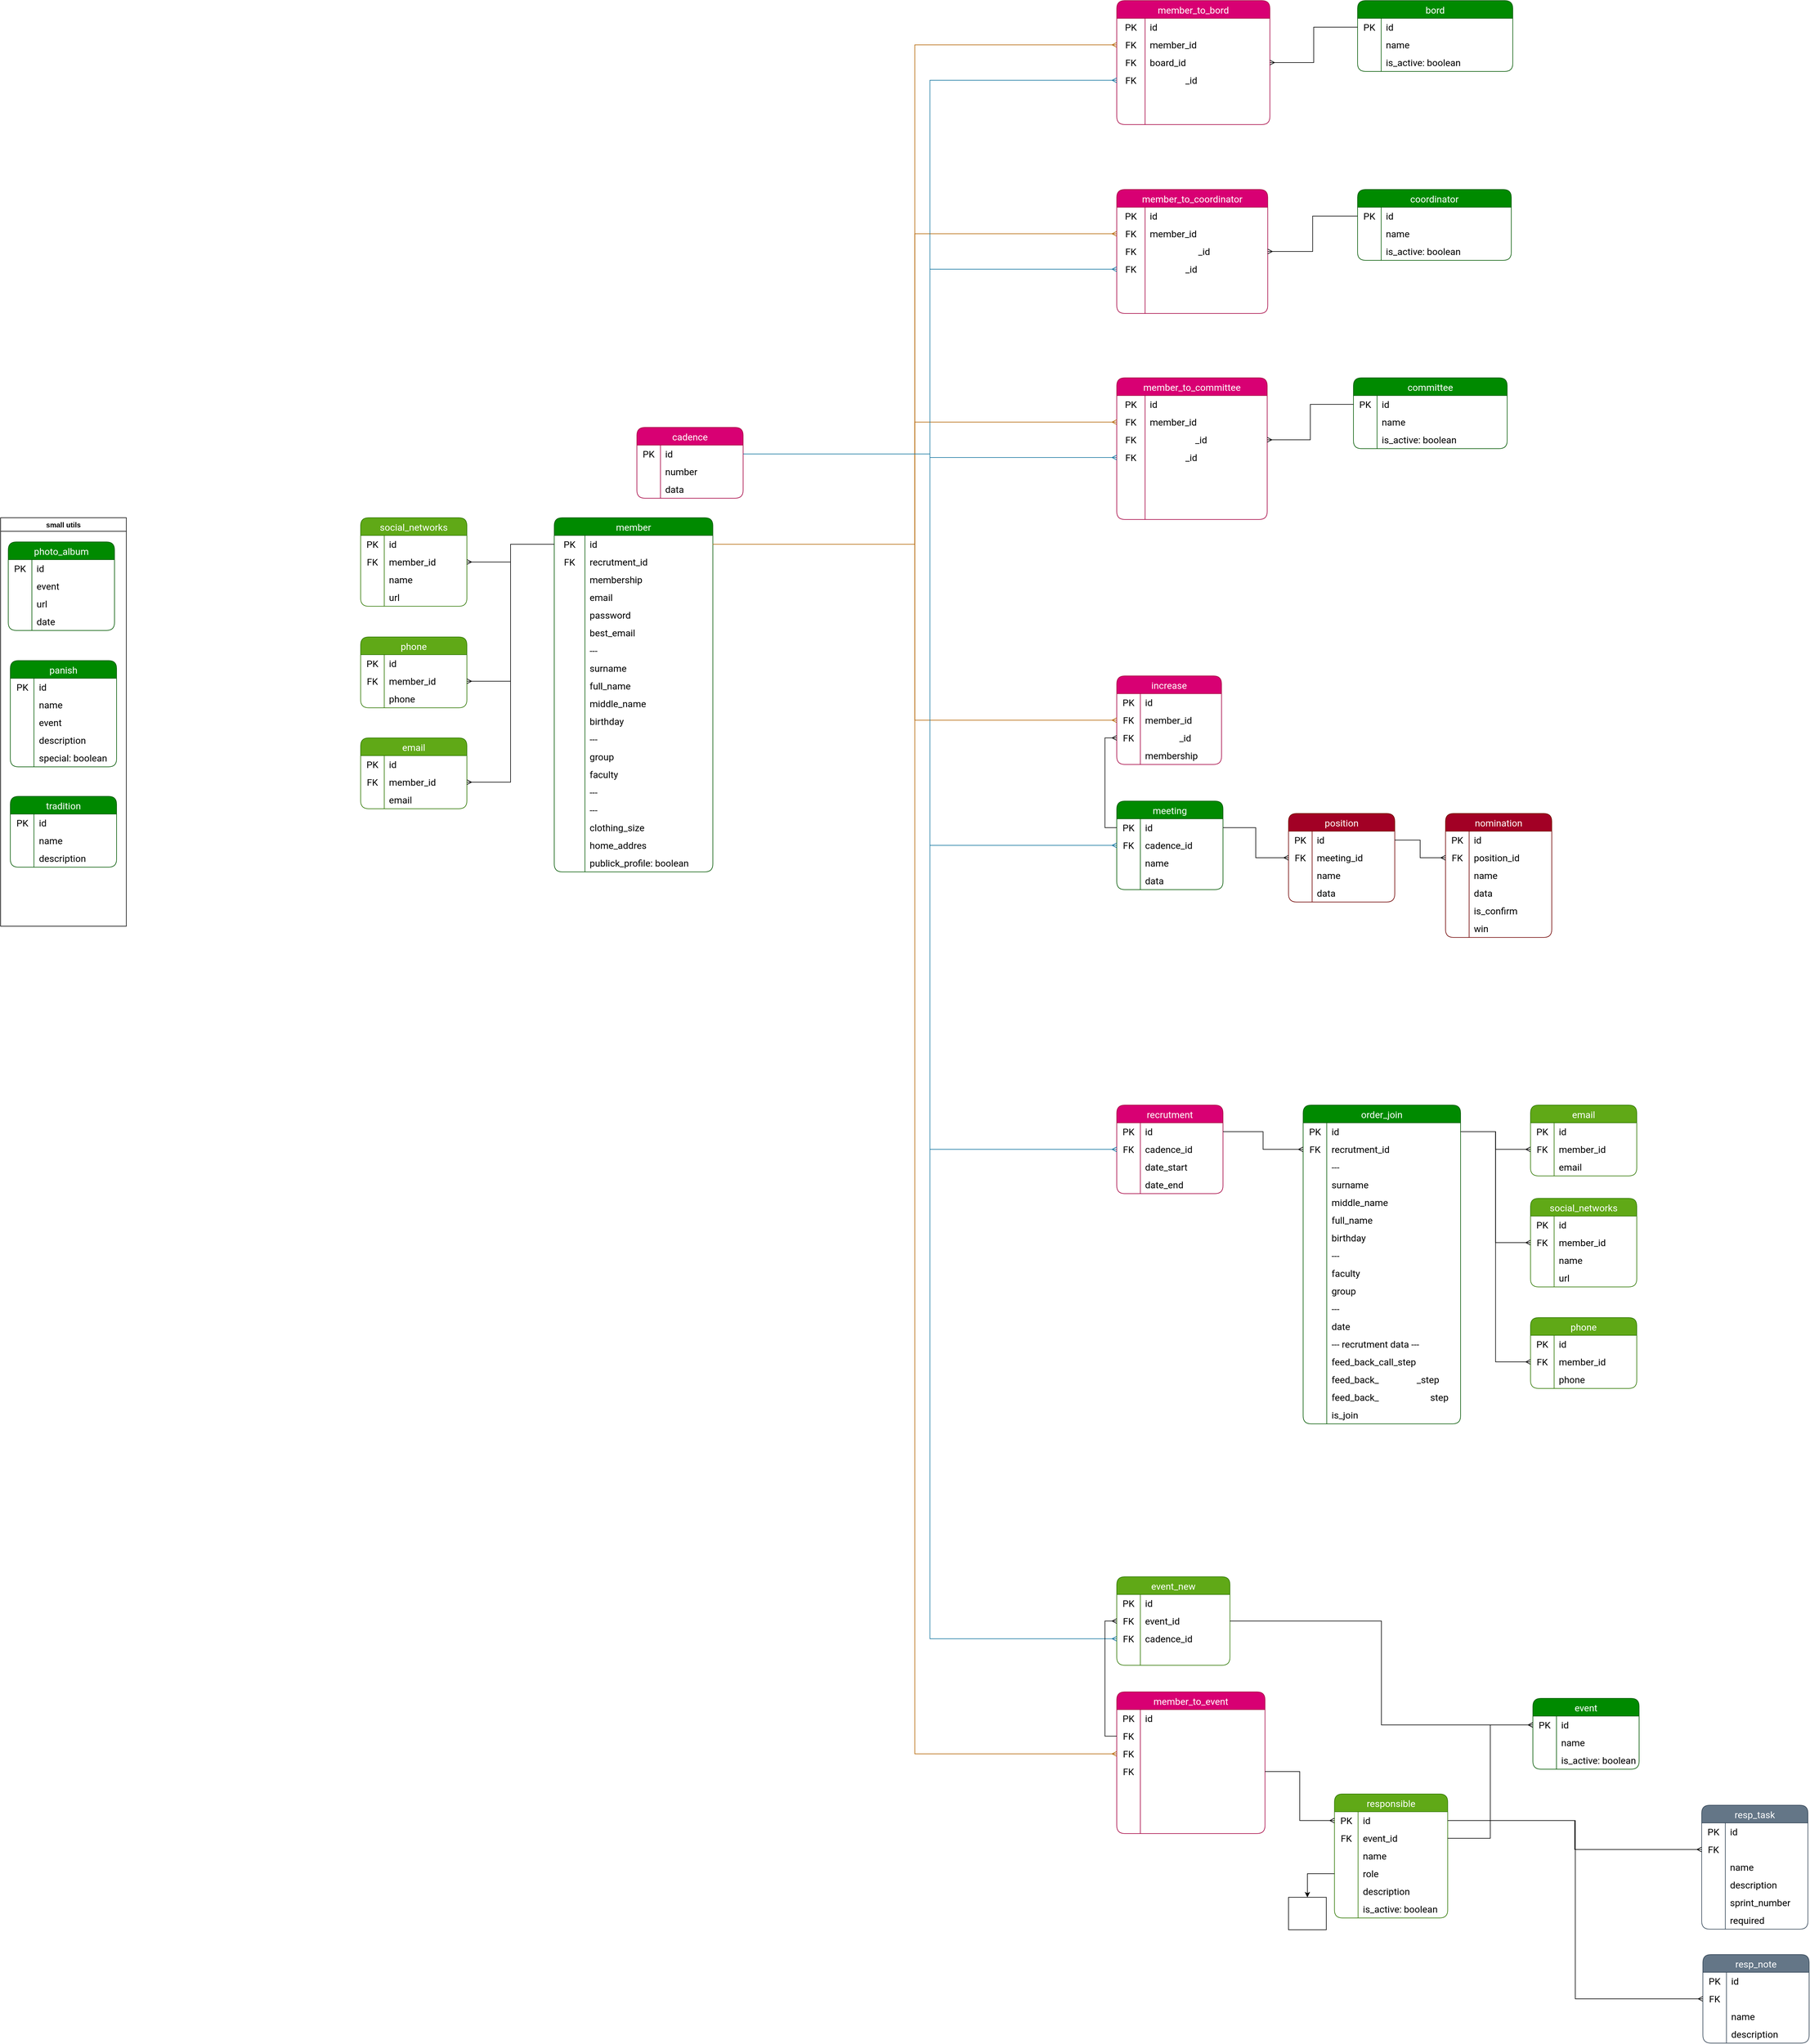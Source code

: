 <mxfile version="20.3.0" type="device" pages="7"><diagram id="9QfQ4-OulL2GHDitcaCm" name="Clasterization"><mxGraphModel dx="3195" dy="3814" grid="0" gridSize="10" guides="1" tooltips="1" connect="1" arrows="1" fold="1" page="0" pageScale="1" pageWidth="827" pageHeight="1169" math="0" shadow="0"><root><mxCell id="0"/><mxCell id="1" parent="0"/><mxCell id="gzIZRad-hL9TrfMLoy2P-59" value="member" style="shape=table;startSize=30;container=1;collapsible=0;childLayout=tableLayout;fixedRows=1;rowLines=0;fontStyle=0;fontSize=16;rounded=1;swimlaneLine=1;fontFamily=Roboto;fontSource=https%3A%2F%2Ffonts.googleapis.com%2Fcss%3Ffamily%3DRoboto;fillColor=#008a00;fontColor=#ffffff;strokeColor=#005700;" parent="1" vertex="1"><mxGeometry x="-407" y="-1678" width="268.714" height="600" as="geometry"/></mxCell><mxCell id="gzIZRad-hL9TrfMLoy2P-60" value="" style="shape=tableRow;horizontal=0;startSize=0;swimlaneHead=0;swimlaneBody=0;top=0;left=0;bottom=0;right=0;collapsible=0;dropTarget=0;fillColor=none;points=[[0,0.5],[1,0.5]];portConstraint=eastwest;strokeColor=inherit;fontSize=16;fontFamily=Roboto;fontSource=https%3A%2F%2Ffonts.googleapis.com%2Fcss%3Ffamily%3DRoboto;" parent="gzIZRad-hL9TrfMLoy2P-59" vertex="1"><mxGeometry y="30" width="268.714" height="30" as="geometry"/></mxCell><mxCell id="gzIZRad-hL9TrfMLoy2P-61" value="PK" style="shape=partialRectangle;html=1;whiteSpace=wrap;connectable=0;fillColor=none;top=0;left=0;bottom=0;right=0;overflow=hidden;pointerEvents=1;strokeColor=inherit;fontSize=16;fontFamily=Roboto;fontSource=https%3A%2F%2Ffonts.googleapis.com%2Fcss%3Ffamily%3DRoboto;" parent="gzIZRad-hL9TrfMLoy2P-60" vertex="1"><mxGeometry width="52" height="30" as="geometry"><mxRectangle width="52" height="30" as="alternateBounds"/></mxGeometry></mxCell><mxCell id="gzIZRad-hL9TrfMLoy2P-62" value="id" style="shape=partialRectangle;html=1;whiteSpace=wrap;connectable=0;fillColor=none;top=0;left=0;bottom=0;right=0;align=left;spacingLeft=6;overflow=hidden;strokeColor=inherit;fontSize=16;fontFamily=Roboto;fontSource=https%3A%2F%2Ffonts.googleapis.com%2Fcss%3Ffamily%3DRoboto;" parent="gzIZRad-hL9TrfMLoy2P-60" vertex="1"><mxGeometry x="52" width="217" height="30" as="geometry"><mxRectangle width="217" height="30" as="alternateBounds"/></mxGeometry></mxCell><mxCell id="gzIZRad-hL9TrfMLoy2P-66" value="" style="shape=tableRow;horizontal=0;startSize=0;swimlaneHead=0;swimlaneBody=0;top=0;left=0;bottom=0;right=0;collapsible=0;dropTarget=0;fillColor=none;points=[[0,0.5],[1,0.5]];portConstraint=eastwest;strokeColor=inherit;fontSize=16;fontFamily=Roboto;fontSource=https%3A%2F%2Ffonts.googleapis.com%2Fcss%3Ffamily%3DRoboto;" parent="gzIZRad-hL9TrfMLoy2P-59" vertex="1"><mxGeometry y="60" width="268.714" height="30" as="geometry"/></mxCell><mxCell id="gzIZRad-hL9TrfMLoy2P-67" value="FK" style="shape=partialRectangle;html=1;whiteSpace=wrap;connectable=0;fillColor=none;top=0;left=0;bottom=0;right=0;overflow=hidden;strokeColor=inherit;fontSize=16;fontFamily=Roboto;fontSource=https%3A%2F%2Ffonts.googleapis.com%2Fcss%3Ffamily%3DRoboto;" parent="gzIZRad-hL9TrfMLoy2P-66" vertex="1"><mxGeometry width="52" height="30" as="geometry"><mxRectangle width="52" height="30" as="alternateBounds"/></mxGeometry></mxCell><mxCell id="gzIZRad-hL9TrfMLoy2P-68" value="&lt;span style=&quot;text-align: center;&quot;&gt;recrutment_id&lt;/span&gt;" style="shape=partialRectangle;html=1;whiteSpace=wrap;connectable=0;fillColor=none;top=0;left=0;bottom=0;right=0;align=left;spacingLeft=6;overflow=hidden;strokeColor=inherit;fontSize=16;fontFamily=Roboto;fontSource=https%3A%2F%2Ffonts.googleapis.com%2Fcss%3Ffamily%3DRoboto;" parent="gzIZRad-hL9TrfMLoy2P-66" vertex="1"><mxGeometry x="52" width="217" height="30" as="geometry"><mxRectangle width="217" height="30" as="alternateBounds"/></mxGeometry></mxCell><mxCell id="gzIZRad-hL9TrfMLoy2P-63" value="" style="shape=tableRow;horizontal=0;startSize=0;swimlaneHead=0;swimlaneBody=0;top=0;left=0;bottom=0;right=0;collapsible=0;dropTarget=0;fillColor=none;points=[[0,0.5],[1,0.5]];portConstraint=eastwest;strokeColor=inherit;fontSize=16;fontFamily=Roboto;fontSource=https%3A%2F%2Ffonts.googleapis.com%2Fcss%3Ffamily%3DRoboto;" parent="gzIZRad-hL9TrfMLoy2P-59" vertex="1"><mxGeometry y="90" width="268.714" height="30" as="geometry"/></mxCell><mxCell id="gzIZRad-hL9TrfMLoy2P-64" value="" style="shape=partialRectangle;html=1;whiteSpace=wrap;connectable=0;fillColor=none;top=0;left=0;bottom=0;right=0;overflow=hidden;strokeColor=inherit;fontSize=16;fontFamily=Roboto;fontSource=https%3A%2F%2Ffonts.googleapis.com%2Fcss%3Ffamily%3DRoboto;" parent="gzIZRad-hL9TrfMLoy2P-63" vertex="1"><mxGeometry width="52" height="30" as="geometry"><mxRectangle width="52" height="30" as="alternateBounds"/></mxGeometry></mxCell><mxCell id="gzIZRad-hL9TrfMLoy2P-65" value="&lt;span style=&quot;text-align: center;&quot;&gt;membership&lt;/span&gt;" style="shape=partialRectangle;html=1;whiteSpace=wrap;connectable=0;fillColor=none;top=0;left=0;bottom=0;right=0;align=left;spacingLeft=6;overflow=hidden;strokeColor=inherit;fontSize=16;fontFamily=Roboto;fontSource=https%3A%2F%2Ffonts.googleapis.com%2Fcss%3Ffamily%3DRoboto;" parent="gzIZRad-hL9TrfMLoy2P-63" vertex="1"><mxGeometry x="52" width="217" height="30" as="geometry"><mxRectangle width="217" height="30" as="alternateBounds"/></mxGeometry></mxCell><mxCell id="gzIZRad-hL9TrfMLoy2P-69" value="" style="shape=tableRow;horizontal=0;startSize=0;swimlaneHead=0;swimlaneBody=0;top=0;left=0;bottom=0;right=0;collapsible=0;dropTarget=0;fillColor=none;points=[[0,0.5],[1,0.5]];portConstraint=eastwest;strokeColor=inherit;fontSize=16;fontFamily=Roboto;fontSource=https%3A%2F%2Ffonts.googleapis.com%2Fcss%3Ffamily%3DRoboto;" parent="gzIZRad-hL9TrfMLoy2P-59" vertex="1"><mxGeometry y="120" width="268.714" height="30" as="geometry"/></mxCell><mxCell id="gzIZRad-hL9TrfMLoy2P-70" value="" style="shape=partialRectangle;html=1;whiteSpace=wrap;connectable=0;fillColor=none;top=0;left=0;bottom=0;right=0;overflow=hidden;strokeColor=inherit;fontSize=16;fontFamily=Roboto;fontSource=https%3A%2F%2Ffonts.googleapis.com%2Fcss%3Ffamily%3DRoboto;" parent="gzIZRad-hL9TrfMLoy2P-69" vertex="1"><mxGeometry width="52" height="30" as="geometry"><mxRectangle width="52" height="30" as="alternateBounds"/></mxGeometry></mxCell><mxCell id="gzIZRad-hL9TrfMLoy2P-71" value="email" style="shape=partialRectangle;html=1;whiteSpace=wrap;connectable=0;fillColor=none;top=0;left=0;bottom=0;right=0;align=left;spacingLeft=6;overflow=hidden;strokeColor=inherit;fontSize=16;fontFamily=Roboto;fontSource=https%3A%2F%2Ffonts.googleapis.com%2Fcss%3Ffamily%3DRoboto;" parent="gzIZRad-hL9TrfMLoy2P-69" vertex="1"><mxGeometry x="52" width="217" height="30" as="geometry"><mxRectangle width="217" height="30" as="alternateBounds"/></mxGeometry></mxCell><mxCell id="gzIZRad-hL9TrfMLoy2P-72" value="" style="shape=tableRow;horizontal=0;startSize=0;swimlaneHead=0;swimlaneBody=0;top=0;left=0;bottom=0;right=0;collapsible=0;dropTarget=0;fillColor=none;points=[[0,0.5],[1,0.5]];portConstraint=eastwest;strokeColor=inherit;fontSize=16;fontFamily=Roboto;fontSource=https%3A%2F%2Ffonts.googleapis.com%2Fcss%3Ffamily%3DRoboto;" parent="gzIZRad-hL9TrfMLoy2P-59" vertex="1"><mxGeometry y="150" width="268.714" height="30" as="geometry"/></mxCell><mxCell id="gzIZRad-hL9TrfMLoy2P-73" value="" style="shape=partialRectangle;html=1;whiteSpace=wrap;connectable=0;fillColor=none;top=0;left=0;bottom=0;right=0;overflow=hidden;strokeColor=inherit;fontSize=16;fontFamily=Roboto;fontSource=https%3A%2F%2Ffonts.googleapis.com%2Fcss%3Ffamily%3DRoboto;" parent="gzIZRad-hL9TrfMLoy2P-72" vertex="1"><mxGeometry width="52" height="30" as="geometry"><mxRectangle width="52" height="30" as="alternateBounds"/></mxGeometry></mxCell><mxCell id="gzIZRad-hL9TrfMLoy2P-74" value="password" style="shape=partialRectangle;html=1;whiteSpace=wrap;connectable=0;fillColor=none;top=0;left=0;bottom=0;right=0;align=left;spacingLeft=6;overflow=hidden;strokeColor=inherit;fontSize=16;fontFamily=Roboto;fontSource=https%3A%2F%2Ffonts.googleapis.com%2Fcss%3Ffamily%3DRoboto;" parent="gzIZRad-hL9TrfMLoy2P-72" vertex="1"><mxGeometry x="52" width="217" height="30" as="geometry"><mxRectangle width="217" height="30" as="alternateBounds"/></mxGeometry></mxCell><mxCell id="gzIZRad-hL9TrfMLoy2P-75" value="" style="shape=tableRow;horizontal=0;startSize=0;swimlaneHead=0;swimlaneBody=0;top=0;left=0;bottom=0;right=0;collapsible=0;dropTarget=0;fillColor=none;points=[[0,0.5],[1,0.5]];portConstraint=eastwest;strokeColor=inherit;fontSize=16;fontFamily=Roboto;fontSource=https%3A%2F%2Ffonts.googleapis.com%2Fcss%3Ffamily%3DRoboto;" parent="gzIZRad-hL9TrfMLoy2P-59" vertex="1"><mxGeometry y="180" width="268.714" height="30" as="geometry"/></mxCell><mxCell id="gzIZRad-hL9TrfMLoy2P-76" value="" style="shape=partialRectangle;html=1;whiteSpace=wrap;connectable=0;fillColor=none;top=0;left=0;bottom=0;right=0;overflow=hidden;strokeColor=inherit;fontSize=16;fontFamily=Roboto;fontSource=https%3A%2F%2Ffonts.googleapis.com%2Fcss%3Ffamily%3DRoboto;" parent="gzIZRad-hL9TrfMLoy2P-75" vertex="1"><mxGeometry width="52" height="30" as="geometry"><mxRectangle width="52" height="30" as="alternateBounds"/></mxGeometry></mxCell><mxCell id="gzIZRad-hL9TrfMLoy2P-77" value="best_email" style="shape=partialRectangle;html=1;whiteSpace=wrap;connectable=0;fillColor=none;top=0;left=0;bottom=0;right=0;align=left;spacingLeft=6;overflow=hidden;strokeColor=inherit;fontSize=16;fontFamily=Roboto;fontSource=https%3A%2F%2Ffonts.googleapis.com%2Fcss%3Ffamily%3DRoboto;" parent="gzIZRad-hL9TrfMLoy2P-75" vertex="1"><mxGeometry x="52" width="217" height="30" as="geometry"><mxRectangle width="217" height="30" as="alternateBounds"/></mxGeometry></mxCell><mxCell id="gzIZRad-hL9TrfMLoy2P-78" value="" style="shape=tableRow;horizontal=0;startSize=0;swimlaneHead=0;swimlaneBody=0;top=0;left=0;bottom=0;right=0;collapsible=0;dropTarget=0;fillColor=none;points=[[0,0.5],[1,0.5]];portConstraint=eastwest;strokeColor=inherit;fontSize=16;fontFamily=Roboto;fontSource=https%3A%2F%2Ffonts.googleapis.com%2Fcss%3Ffamily%3DRoboto;" parent="gzIZRad-hL9TrfMLoy2P-59" vertex="1"><mxGeometry y="210" width="268.714" height="30" as="geometry"/></mxCell><mxCell id="gzIZRad-hL9TrfMLoy2P-79" value="" style="shape=partialRectangle;html=1;whiteSpace=wrap;connectable=0;fillColor=none;top=0;left=0;bottom=0;right=0;overflow=hidden;strokeColor=inherit;fontSize=16;fontFamily=Roboto;fontSource=https%3A%2F%2Ffonts.googleapis.com%2Fcss%3Ffamily%3DRoboto;" parent="gzIZRad-hL9TrfMLoy2P-78" vertex="1"><mxGeometry width="52" height="30" as="geometry"><mxRectangle width="52" height="30" as="alternateBounds"/></mxGeometry></mxCell><mxCell id="gzIZRad-hL9TrfMLoy2P-80" value="---" style="shape=partialRectangle;html=1;whiteSpace=wrap;connectable=0;fillColor=none;top=0;left=0;bottom=0;right=0;align=left;spacingLeft=6;overflow=hidden;strokeColor=inherit;fontSize=16;fontFamily=Roboto;fontSource=https%3A%2F%2Ffonts.googleapis.com%2Fcss%3Ffamily%3DRoboto;" parent="gzIZRad-hL9TrfMLoy2P-78" vertex="1"><mxGeometry x="52" width="217" height="30" as="geometry"><mxRectangle width="217" height="30" as="alternateBounds"/></mxGeometry></mxCell><mxCell id="gzIZRad-hL9TrfMLoy2P-81" value="" style="shape=tableRow;horizontal=0;startSize=0;swimlaneHead=0;swimlaneBody=0;top=0;left=0;bottom=0;right=0;collapsible=0;dropTarget=0;fillColor=none;points=[[0,0.5],[1,0.5]];portConstraint=eastwest;strokeColor=inherit;fontSize=16;fontFamily=Roboto;fontSource=https%3A%2F%2Ffonts.googleapis.com%2Fcss%3Ffamily%3DRoboto;" parent="gzIZRad-hL9TrfMLoy2P-59" vertex="1"><mxGeometry y="240" width="268.714" height="30" as="geometry"/></mxCell><mxCell id="gzIZRad-hL9TrfMLoy2P-82" value="" style="shape=partialRectangle;html=1;whiteSpace=wrap;connectable=0;fillColor=none;top=0;left=0;bottom=0;right=0;overflow=hidden;strokeColor=inherit;fontSize=16;fontFamily=Roboto;fontSource=https%3A%2F%2Ffonts.googleapis.com%2Fcss%3Ffamily%3DRoboto;" parent="gzIZRad-hL9TrfMLoy2P-81" vertex="1"><mxGeometry width="52" height="30" as="geometry"><mxRectangle width="52" height="30" as="alternateBounds"/></mxGeometry></mxCell><mxCell id="gzIZRad-hL9TrfMLoy2P-83" value="surname" style="shape=partialRectangle;html=1;whiteSpace=wrap;connectable=0;fillColor=none;top=0;left=0;bottom=0;right=0;align=left;spacingLeft=6;overflow=hidden;strokeColor=inherit;fontSize=16;fontFamily=Roboto;fontSource=https%3A%2F%2Ffonts.googleapis.com%2Fcss%3Ffamily%3DRoboto;" parent="gzIZRad-hL9TrfMLoy2P-81" vertex="1"><mxGeometry x="52" width="217" height="30" as="geometry"><mxRectangle width="217" height="30" as="alternateBounds"/></mxGeometry></mxCell><mxCell id="gzIZRad-hL9TrfMLoy2P-84" value="" style="shape=tableRow;horizontal=0;startSize=0;swimlaneHead=0;swimlaneBody=0;top=0;left=0;bottom=0;right=0;collapsible=0;dropTarget=0;fillColor=none;points=[[0,0.5],[1,0.5]];portConstraint=eastwest;strokeColor=inherit;fontSize=16;fontFamily=Roboto;fontSource=https%3A%2F%2Ffonts.googleapis.com%2Fcss%3Ffamily%3DRoboto;" parent="gzIZRad-hL9TrfMLoy2P-59" vertex="1"><mxGeometry y="270" width="268.714" height="30" as="geometry"/></mxCell><mxCell id="gzIZRad-hL9TrfMLoy2P-85" value="" style="shape=partialRectangle;html=1;whiteSpace=wrap;connectable=0;fillColor=none;top=0;left=0;bottom=0;right=0;overflow=hidden;strokeColor=inherit;fontSize=16;fontFamily=Roboto;fontSource=https%3A%2F%2Ffonts.googleapis.com%2Fcss%3Ffamily%3DRoboto;" parent="gzIZRad-hL9TrfMLoy2P-84" vertex="1"><mxGeometry width="52" height="30" as="geometry"><mxRectangle width="52" height="30" as="alternateBounds"/></mxGeometry></mxCell><mxCell id="gzIZRad-hL9TrfMLoy2P-86" value="full_name" style="shape=partialRectangle;html=1;whiteSpace=wrap;connectable=0;fillColor=none;top=0;left=0;bottom=0;right=0;align=left;spacingLeft=6;overflow=hidden;strokeColor=inherit;fontSize=16;fontFamily=Roboto;fontSource=https%3A%2F%2Ffonts.googleapis.com%2Fcss%3Ffamily%3DRoboto;" parent="gzIZRad-hL9TrfMLoy2P-84" vertex="1"><mxGeometry x="52" width="217" height="30" as="geometry"><mxRectangle width="217" height="30" as="alternateBounds"/></mxGeometry></mxCell><mxCell id="gzIZRad-hL9TrfMLoy2P-87" value="" style="shape=tableRow;horizontal=0;startSize=0;swimlaneHead=0;swimlaneBody=0;top=0;left=0;bottom=0;right=0;collapsible=0;dropTarget=0;fillColor=none;points=[[0,0.5],[1,0.5]];portConstraint=eastwest;strokeColor=inherit;fontSize=16;fontFamily=Roboto;fontSource=https%3A%2F%2Ffonts.googleapis.com%2Fcss%3Ffamily%3DRoboto;" parent="gzIZRad-hL9TrfMLoy2P-59" vertex="1"><mxGeometry y="300" width="268.714" height="30" as="geometry"/></mxCell><mxCell id="gzIZRad-hL9TrfMLoy2P-88" value="" style="shape=partialRectangle;html=1;whiteSpace=wrap;connectable=0;fillColor=none;top=0;left=0;bottom=0;right=0;overflow=hidden;strokeColor=inherit;fontSize=16;fontFamily=Roboto;fontSource=https%3A%2F%2Ffonts.googleapis.com%2Fcss%3Ffamily%3DRoboto;" parent="gzIZRad-hL9TrfMLoy2P-87" vertex="1"><mxGeometry width="52" height="30" as="geometry"><mxRectangle width="52" height="30" as="alternateBounds"/></mxGeometry></mxCell><mxCell id="gzIZRad-hL9TrfMLoy2P-89" value="middle_name" style="shape=partialRectangle;html=1;whiteSpace=wrap;connectable=0;fillColor=none;top=0;left=0;bottom=0;right=0;align=left;spacingLeft=6;overflow=hidden;strokeColor=inherit;fontSize=16;fontFamily=Roboto;fontSource=https%3A%2F%2Ffonts.googleapis.com%2Fcss%3Ffamily%3DRoboto;" parent="gzIZRad-hL9TrfMLoy2P-87" vertex="1"><mxGeometry x="52" width="217" height="30" as="geometry"><mxRectangle width="217" height="30" as="alternateBounds"/></mxGeometry></mxCell><mxCell id="gzIZRad-hL9TrfMLoy2P-90" value="" style="shape=tableRow;horizontal=0;startSize=0;swimlaneHead=0;swimlaneBody=0;top=0;left=0;bottom=0;right=0;collapsible=0;dropTarget=0;fillColor=none;points=[[0,0.5],[1,0.5]];portConstraint=eastwest;strokeColor=inherit;fontSize=16;fontFamily=Roboto;fontSource=https%3A%2F%2Ffonts.googleapis.com%2Fcss%3Ffamily%3DRoboto;" parent="gzIZRad-hL9TrfMLoy2P-59" vertex="1"><mxGeometry y="330" width="268.714" height="30" as="geometry"/></mxCell><mxCell id="gzIZRad-hL9TrfMLoy2P-91" value="" style="shape=partialRectangle;html=1;whiteSpace=wrap;connectable=0;fillColor=none;top=0;left=0;bottom=0;right=0;overflow=hidden;strokeColor=inherit;fontSize=16;fontFamily=Roboto;fontSource=https%3A%2F%2Ffonts.googleapis.com%2Fcss%3Ffamily%3DRoboto;" parent="gzIZRad-hL9TrfMLoy2P-90" vertex="1"><mxGeometry width="52" height="30" as="geometry"><mxRectangle width="52" height="30" as="alternateBounds"/></mxGeometry></mxCell><mxCell id="gzIZRad-hL9TrfMLoy2P-92" value="birthday" style="shape=partialRectangle;html=1;whiteSpace=wrap;connectable=0;fillColor=none;top=0;left=0;bottom=0;right=0;align=left;spacingLeft=6;overflow=hidden;strokeColor=inherit;fontSize=16;fontFamily=Roboto;fontSource=https%3A%2F%2Ffonts.googleapis.com%2Fcss%3Ffamily%3DRoboto;" parent="gzIZRad-hL9TrfMLoy2P-90" vertex="1"><mxGeometry x="52" width="217" height="30" as="geometry"><mxRectangle width="217" height="30" as="alternateBounds"/></mxGeometry></mxCell><mxCell id="gzIZRad-hL9TrfMLoy2P-93" value="" style="shape=tableRow;horizontal=0;startSize=0;swimlaneHead=0;swimlaneBody=0;top=0;left=0;bottom=0;right=0;collapsible=0;dropTarget=0;fillColor=none;points=[[0,0.5],[1,0.5]];portConstraint=eastwest;strokeColor=inherit;fontSize=16;fontFamily=Roboto;fontSource=https%3A%2F%2Ffonts.googleapis.com%2Fcss%3Ffamily%3DRoboto;" parent="gzIZRad-hL9TrfMLoy2P-59" vertex="1"><mxGeometry y="360" width="268.714" height="30" as="geometry"/></mxCell><mxCell id="gzIZRad-hL9TrfMLoy2P-94" value="" style="shape=partialRectangle;html=1;whiteSpace=wrap;connectable=0;fillColor=none;top=0;left=0;bottom=0;right=0;overflow=hidden;strokeColor=inherit;fontSize=16;fontFamily=Roboto;fontSource=https%3A%2F%2Ffonts.googleapis.com%2Fcss%3Ffamily%3DRoboto;" parent="gzIZRad-hL9TrfMLoy2P-93" vertex="1"><mxGeometry width="52" height="30" as="geometry"><mxRectangle width="52" height="30" as="alternateBounds"/></mxGeometry></mxCell><mxCell id="gzIZRad-hL9TrfMLoy2P-95" value="---" style="shape=partialRectangle;html=1;whiteSpace=wrap;connectable=0;fillColor=none;top=0;left=0;bottom=0;right=0;align=left;spacingLeft=6;overflow=hidden;strokeColor=inherit;fontSize=16;fontFamily=Roboto;fontSource=https%3A%2F%2Ffonts.googleapis.com%2Fcss%3Ffamily%3DRoboto;" parent="gzIZRad-hL9TrfMLoy2P-93" vertex="1"><mxGeometry x="52" width="217" height="30" as="geometry"><mxRectangle width="217" height="30" as="alternateBounds"/></mxGeometry></mxCell><mxCell id="gzIZRad-hL9TrfMLoy2P-96" value="" style="shape=tableRow;horizontal=0;startSize=0;swimlaneHead=0;swimlaneBody=0;top=0;left=0;bottom=0;right=0;collapsible=0;dropTarget=0;fillColor=none;points=[[0,0.5],[1,0.5]];portConstraint=eastwest;strokeColor=inherit;fontSize=16;fontFamily=Roboto;fontSource=https%3A%2F%2Ffonts.googleapis.com%2Fcss%3Ffamily%3DRoboto;" parent="gzIZRad-hL9TrfMLoy2P-59" vertex="1"><mxGeometry y="390" width="268.714" height="30" as="geometry"/></mxCell><mxCell id="gzIZRad-hL9TrfMLoy2P-97" value="" style="shape=partialRectangle;html=1;whiteSpace=wrap;connectable=0;fillColor=none;top=0;left=0;bottom=0;right=0;overflow=hidden;strokeColor=inherit;fontSize=16;fontFamily=Roboto;fontSource=https%3A%2F%2Ffonts.googleapis.com%2Fcss%3Ffamily%3DRoboto;" parent="gzIZRad-hL9TrfMLoy2P-96" vertex="1"><mxGeometry width="52" height="30" as="geometry"><mxRectangle width="52" height="30" as="alternateBounds"/></mxGeometry></mxCell><mxCell id="gzIZRad-hL9TrfMLoy2P-98" value="group" style="shape=partialRectangle;html=1;whiteSpace=wrap;connectable=0;fillColor=none;top=0;left=0;bottom=0;right=0;align=left;spacingLeft=6;overflow=hidden;strokeColor=inherit;fontSize=16;fontFamily=Roboto;fontSource=https%3A%2F%2Ffonts.googleapis.com%2Fcss%3Ffamily%3DRoboto;" parent="gzIZRad-hL9TrfMLoy2P-96" vertex="1"><mxGeometry x="52" width="217" height="30" as="geometry"><mxRectangle width="217" height="30" as="alternateBounds"/></mxGeometry></mxCell><mxCell id="gzIZRad-hL9TrfMLoy2P-99" value="" style="shape=tableRow;horizontal=0;startSize=0;swimlaneHead=0;swimlaneBody=0;top=0;left=0;bottom=0;right=0;collapsible=0;dropTarget=0;fillColor=none;points=[[0,0.5],[1,0.5]];portConstraint=eastwest;strokeColor=inherit;fontSize=16;fontFamily=Roboto;fontSource=https%3A%2F%2Ffonts.googleapis.com%2Fcss%3Ffamily%3DRoboto;" parent="gzIZRad-hL9TrfMLoy2P-59" vertex="1"><mxGeometry y="420" width="268.714" height="30" as="geometry"/></mxCell><mxCell id="gzIZRad-hL9TrfMLoy2P-100" value="" style="shape=partialRectangle;html=1;whiteSpace=wrap;connectable=0;fillColor=none;top=0;left=0;bottom=0;right=0;overflow=hidden;strokeColor=inherit;fontSize=16;fontFamily=Roboto;fontSource=https%3A%2F%2Ffonts.googleapis.com%2Fcss%3Ffamily%3DRoboto;" parent="gzIZRad-hL9TrfMLoy2P-99" vertex="1"><mxGeometry width="52" height="30" as="geometry"><mxRectangle width="52" height="30" as="alternateBounds"/></mxGeometry></mxCell><mxCell id="gzIZRad-hL9TrfMLoy2P-101" value="faculty" style="shape=partialRectangle;html=1;whiteSpace=wrap;connectable=0;fillColor=none;top=0;left=0;bottom=0;right=0;align=left;spacingLeft=6;overflow=hidden;strokeColor=inherit;fontSize=16;fontFamily=Roboto;fontSource=https%3A%2F%2Ffonts.googleapis.com%2Fcss%3Ffamily%3DRoboto;" parent="gzIZRad-hL9TrfMLoy2P-99" vertex="1"><mxGeometry x="52" width="217" height="30" as="geometry"><mxRectangle width="217" height="30" as="alternateBounds"/></mxGeometry></mxCell><mxCell id="gzIZRad-hL9TrfMLoy2P-102" value="" style="shape=tableRow;horizontal=0;startSize=0;swimlaneHead=0;swimlaneBody=0;top=0;left=0;bottom=0;right=0;collapsible=0;dropTarget=0;fillColor=none;points=[[0,0.5],[1,0.5]];portConstraint=eastwest;strokeColor=inherit;fontSize=16;fontFamily=Roboto;fontSource=https%3A%2F%2Ffonts.googleapis.com%2Fcss%3Ffamily%3DRoboto;" parent="gzIZRad-hL9TrfMLoy2P-59" vertex="1"><mxGeometry y="450" width="268.714" height="30" as="geometry"/></mxCell><mxCell id="gzIZRad-hL9TrfMLoy2P-103" value="" style="shape=partialRectangle;html=1;whiteSpace=wrap;connectable=0;fillColor=none;top=0;left=0;bottom=0;right=0;overflow=hidden;strokeColor=inherit;fontSize=16;fontFamily=Roboto;fontSource=https%3A%2F%2Ffonts.googleapis.com%2Fcss%3Ffamily%3DRoboto;" parent="gzIZRad-hL9TrfMLoy2P-102" vertex="1"><mxGeometry width="52" height="30" as="geometry"><mxRectangle width="52" height="30" as="alternateBounds"/></mxGeometry></mxCell><mxCell id="gzIZRad-hL9TrfMLoy2P-104" value="---" style="shape=partialRectangle;html=1;whiteSpace=wrap;connectable=0;fillColor=none;top=0;left=0;bottom=0;right=0;align=left;spacingLeft=6;overflow=hidden;strokeColor=inherit;fontSize=16;fontFamily=Roboto;fontSource=https%3A%2F%2Ffonts.googleapis.com%2Fcss%3Ffamily%3DRoboto;" parent="gzIZRad-hL9TrfMLoy2P-102" vertex="1"><mxGeometry x="52" width="217" height="30" as="geometry"><mxRectangle width="217" height="30" as="alternateBounds"/></mxGeometry></mxCell><mxCell id="gzIZRad-hL9TrfMLoy2P-105" value="" style="shape=tableRow;horizontal=0;startSize=0;swimlaneHead=0;swimlaneBody=0;top=0;left=0;bottom=0;right=0;collapsible=0;dropTarget=0;fillColor=none;points=[[0,0.5],[1,0.5]];portConstraint=eastwest;strokeColor=inherit;fontSize=16;fontFamily=Roboto;fontSource=https%3A%2F%2Ffonts.googleapis.com%2Fcss%3Ffamily%3DRoboto;" parent="gzIZRad-hL9TrfMLoy2P-59" vertex="1"><mxGeometry y="480" width="268.714" height="30" as="geometry"/></mxCell><mxCell id="gzIZRad-hL9TrfMLoy2P-106" value="" style="shape=partialRectangle;html=1;whiteSpace=wrap;connectable=0;fillColor=none;top=0;left=0;bottom=0;right=0;overflow=hidden;strokeColor=inherit;fontSize=16;fontFamily=Roboto;fontSource=https%3A%2F%2Ffonts.googleapis.com%2Fcss%3Ffamily%3DRoboto;" parent="gzIZRad-hL9TrfMLoy2P-105" vertex="1"><mxGeometry width="52" height="30" as="geometry"><mxRectangle width="52" height="30" as="alternateBounds"/></mxGeometry></mxCell><mxCell id="gzIZRad-hL9TrfMLoy2P-107" value="---" style="shape=partialRectangle;html=1;whiteSpace=wrap;connectable=0;fillColor=none;top=0;left=0;bottom=0;right=0;align=left;spacingLeft=6;overflow=hidden;strokeColor=inherit;fontSize=16;fontFamily=Roboto;fontSource=https%3A%2F%2Ffonts.googleapis.com%2Fcss%3Ffamily%3DRoboto;" parent="gzIZRad-hL9TrfMLoy2P-105" vertex="1"><mxGeometry x="52" width="217" height="30" as="geometry"><mxRectangle width="217" height="30" as="alternateBounds"/></mxGeometry></mxCell><mxCell id="gzIZRad-hL9TrfMLoy2P-108" value="" style="shape=tableRow;horizontal=0;startSize=0;swimlaneHead=0;swimlaneBody=0;top=0;left=0;bottom=0;right=0;collapsible=0;dropTarget=0;fillColor=none;points=[[0,0.5],[1,0.5]];portConstraint=eastwest;strokeColor=inherit;fontSize=16;fontFamily=Roboto;fontSource=https%3A%2F%2Ffonts.googleapis.com%2Fcss%3Ffamily%3DRoboto;" parent="gzIZRad-hL9TrfMLoy2P-59" vertex="1"><mxGeometry y="510" width="268.714" height="30" as="geometry"/></mxCell><mxCell id="gzIZRad-hL9TrfMLoy2P-109" value="" style="shape=partialRectangle;html=1;whiteSpace=wrap;connectable=0;fillColor=none;top=0;left=0;bottom=0;right=0;overflow=hidden;strokeColor=inherit;fontSize=16;fontFamily=Roboto;fontSource=https%3A%2F%2Ffonts.googleapis.com%2Fcss%3Ffamily%3DRoboto;" parent="gzIZRad-hL9TrfMLoy2P-108" vertex="1"><mxGeometry width="52" height="30" as="geometry"><mxRectangle width="52" height="30" as="alternateBounds"/></mxGeometry></mxCell><mxCell id="gzIZRad-hL9TrfMLoy2P-110" value="clothing_size" style="shape=partialRectangle;html=1;whiteSpace=wrap;connectable=0;fillColor=none;top=0;left=0;bottom=0;right=0;align=left;spacingLeft=6;overflow=hidden;strokeColor=inherit;fontSize=16;fontFamily=Roboto;fontSource=https%3A%2F%2Ffonts.googleapis.com%2Fcss%3Ffamily%3DRoboto;" parent="gzIZRad-hL9TrfMLoy2P-108" vertex="1"><mxGeometry x="52" width="217" height="30" as="geometry"><mxRectangle width="217" height="30" as="alternateBounds"/></mxGeometry></mxCell><mxCell id="gzIZRad-hL9TrfMLoy2P-111" value="" style="shape=tableRow;horizontal=0;startSize=0;swimlaneHead=0;swimlaneBody=0;top=0;left=0;bottom=0;right=0;collapsible=0;dropTarget=0;fillColor=none;points=[[0,0.5],[1,0.5]];portConstraint=eastwest;strokeColor=inherit;fontSize=16;fontFamily=Roboto;fontSource=https%3A%2F%2Ffonts.googleapis.com%2Fcss%3Ffamily%3DRoboto;" parent="gzIZRad-hL9TrfMLoy2P-59" vertex="1"><mxGeometry y="540" width="268.714" height="30" as="geometry"/></mxCell><mxCell id="gzIZRad-hL9TrfMLoy2P-112" value="" style="shape=partialRectangle;html=1;whiteSpace=wrap;connectable=0;fillColor=none;top=0;left=0;bottom=0;right=0;overflow=hidden;strokeColor=inherit;fontSize=16;fontFamily=Roboto;fontSource=https%3A%2F%2Ffonts.googleapis.com%2Fcss%3Ffamily%3DRoboto;" parent="gzIZRad-hL9TrfMLoy2P-111" vertex="1"><mxGeometry width="52" height="30" as="geometry"><mxRectangle width="52" height="30" as="alternateBounds"/></mxGeometry></mxCell><mxCell id="gzIZRad-hL9TrfMLoy2P-113" value="home_addres" style="shape=partialRectangle;html=1;whiteSpace=wrap;connectable=0;fillColor=none;top=0;left=0;bottom=0;right=0;align=left;spacingLeft=6;overflow=hidden;strokeColor=inherit;fontSize=16;fontFamily=Roboto;fontSource=https%3A%2F%2Ffonts.googleapis.com%2Fcss%3Ffamily%3DRoboto;" parent="gzIZRad-hL9TrfMLoy2P-111" vertex="1"><mxGeometry x="52" width="217" height="30" as="geometry"><mxRectangle width="217" height="30" as="alternateBounds"/></mxGeometry></mxCell><mxCell id="gzIZRad-hL9TrfMLoy2P-114" value="" style="shape=tableRow;horizontal=0;startSize=0;swimlaneHead=0;swimlaneBody=0;top=0;left=0;bottom=0;right=0;collapsible=0;dropTarget=0;fillColor=none;points=[[0,0.5],[1,0.5]];portConstraint=eastwest;strokeColor=inherit;fontSize=16;fontFamily=Roboto;fontSource=https%3A%2F%2Ffonts.googleapis.com%2Fcss%3Ffamily%3DRoboto;" parent="gzIZRad-hL9TrfMLoy2P-59" vertex="1"><mxGeometry y="570" width="268.714" height="30" as="geometry"/></mxCell><mxCell id="gzIZRad-hL9TrfMLoy2P-115" value="" style="shape=partialRectangle;html=1;whiteSpace=wrap;connectable=0;fillColor=none;top=0;left=0;bottom=0;right=0;overflow=hidden;strokeColor=inherit;fontSize=16;fontFamily=Roboto;fontSource=https%3A%2F%2Ffonts.googleapis.com%2Fcss%3Ffamily%3DRoboto;" parent="gzIZRad-hL9TrfMLoy2P-114" vertex="1"><mxGeometry width="52" height="30" as="geometry"><mxRectangle width="52" height="30" as="alternateBounds"/></mxGeometry></mxCell><mxCell id="gzIZRad-hL9TrfMLoy2P-116" value="publick_profile: boolean" style="shape=partialRectangle;html=1;whiteSpace=wrap;connectable=0;fillColor=none;top=0;left=0;bottom=0;right=0;align=left;spacingLeft=6;overflow=hidden;strokeColor=inherit;fontSize=16;fontFamily=Roboto;fontSource=https%3A%2F%2Ffonts.googleapis.com%2Fcss%3Ffamily%3DRoboto;" parent="gzIZRad-hL9TrfMLoy2P-114" vertex="1"><mxGeometry x="52" width="217" height="30" as="geometry"><mxRectangle width="217" height="30" as="alternateBounds"/></mxGeometry></mxCell><mxCell id="gzIZRad-hL9TrfMLoy2P-120" value="small utils" style="swimlane;" parent="1" vertex="1"><mxGeometry x="-1345" y="-1678" width="213" height="692" as="geometry"/></mxCell><mxCell id="2x23-zcoGSxbOOCljV1s-1" value="photo_album" style="shape=table;startSize=30;container=1;collapsible=0;childLayout=tableLayout;fixedRows=1;rowLines=0;fontStyle=0;fontSize=16;rounded=1;swimlaneLine=1;fontFamily=Roboto;fontSource=https%3A%2F%2Ffonts.googleapis.com%2Fcss%3Ffamily%3DRoboto;fillColor=#008a00;fontColor=#ffffff;strokeColor=#005700;" parent="gzIZRad-hL9TrfMLoy2P-120" vertex="1"><mxGeometry x="13" y="41" width="180" height="150" as="geometry"/></mxCell><mxCell id="2x23-zcoGSxbOOCljV1s-2" value="" style="shape=tableRow;horizontal=0;startSize=0;swimlaneHead=0;swimlaneBody=0;top=0;left=0;bottom=0;right=0;collapsible=0;dropTarget=0;fillColor=none;points=[[0,0.5],[1,0.5]];portConstraint=eastwest;strokeColor=inherit;fontSize=16;fontFamily=Roboto;fontSource=https%3A%2F%2Ffonts.googleapis.com%2Fcss%3Ffamily%3DRoboto;" parent="2x23-zcoGSxbOOCljV1s-1" vertex="1"><mxGeometry y="30" width="180" height="30" as="geometry"/></mxCell><mxCell id="2x23-zcoGSxbOOCljV1s-3" value="PK" style="shape=partialRectangle;html=1;whiteSpace=wrap;connectable=0;fillColor=none;top=0;left=0;bottom=0;right=0;overflow=hidden;pointerEvents=1;strokeColor=inherit;fontSize=16;fontFamily=Roboto;fontSource=https%3A%2F%2Ffonts.googleapis.com%2Fcss%3Ffamily%3DRoboto;" parent="2x23-zcoGSxbOOCljV1s-2" vertex="1"><mxGeometry width="40" height="30" as="geometry"><mxRectangle width="40" height="30" as="alternateBounds"/></mxGeometry></mxCell><mxCell id="2x23-zcoGSxbOOCljV1s-4" value="id" style="shape=partialRectangle;html=1;whiteSpace=wrap;connectable=0;fillColor=none;top=0;left=0;bottom=0;right=0;align=left;spacingLeft=6;overflow=hidden;strokeColor=inherit;fontSize=16;fontFamily=Roboto;fontSource=https%3A%2F%2Ffonts.googleapis.com%2Fcss%3Ffamily%3DRoboto;" parent="2x23-zcoGSxbOOCljV1s-2" vertex="1"><mxGeometry x="40" width="140" height="30" as="geometry"><mxRectangle width="140" height="30" as="alternateBounds"/></mxGeometry></mxCell><mxCell id="2x23-zcoGSxbOOCljV1s-5" value="" style="shape=tableRow;horizontal=0;startSize=0;swimlaneHead=0;swimlaneBody=0;top=0;left=0;bottom=0;right=0;collapsible=0;dropTarget=0;fillColor=none;points=[[0,0.5],[1,0.5]];portConstraint=eastwest;strokeColor=inherit;fontSize=16;fontFamily=Roboto;fontSource=https%3A%2F%2Ffonts.googleapis.com%2Fcss%3Ffamily%3DRoboto;" parent="2x23-zcoGSxbOOCljV1s-1" vertex="1"><mxGeometry y="60" width="180" height="30" as="geometry"/></mxCell><mxCell id="2x23-zcoGSxbOOCljV1s-6" value="" style="shape=partialRectangle;html=1;whiteSpace=wrap;connectable=0;fillColor=none;top=0;left=0;bottom=0;right=0;overflow=hidden;strokeColor=inherit;fontSize=16;fontFamily=Roboto;fontSource=https%3A%2F%2Ffonts.googleapis.com%2Fcss%3Ffamily%3DRoboto;" parent="2x23-zcoGSxbOOCljV1s-5" vertex="1"><mxGeometry width="40" height="30" as="geometry"><mxRectangle width="40" height="30" as="alternateBounds"/></mxGeometry></mxCell><mxCell id="2x23-zcoGSxbOOCljV1s-7" value="event" style="shape=partialRectangle;html=1;whiteSpace=wrap;connectable=0;fillColor=none;top=0;left=0;bottom=0;right=0;align=left;spacingLeft=6;overflow=hidden;strokeColor=inherit;fontSize=16;fontFamily=Roboto;fontSource=https%3A%2F%2Ffonts.googleapis.com%2Fcss%3Ffamily%3DRoboto;" parent="2x23-zcoGSxbOOCljV1s-5" vertex="1"><mxGeometry x="40" width="140" height="30" as="geometry"><mxRectangle width="140" height="30" as="alternateBounds"/></mxGeometry></mxCell><mxCell id="2x23-zcoGSxbOOCljV1s-8" value="" style="shape=tableRow;horizontal=0;startSize=0;swimlaneHead=0;swimlaneBody=0;top=0;left=0;bottom=0;right=0;collapsible=0;dropTarget=0;fillColor=none;points=[[0,0.5],[1,0.5]];portConstraint=eastwest;strokeColor=inherit;fontSize=16;fontFamily=Roboto;fontSource=https%3A%2F%2Ffonts.googleapis.com%2Fcss%3Ffamily%3DRoboto;" parent="2x23-zcoGSxbOOCljV1s-1" vertex="1"><mxGeometry y="90" width="180" height="30" as="geometry"/></mxCell><mxCell id="2x23-zcoGSxbOOCljV1s-9" value="" style="shape=partialRectangle;html=1;whiteSpace=wrap;connectable=0;fillColor=none;top=0;left=0;bottom=0;right=0;overflow=hidden;strokeColor=inherit;fontSize=16;fontFamily=Roboto;fontSource=https%3A%2F%2Ffonts.googleapis.com%2Fcss%3Ffamily%3DRoboto;" parent="2x23-zcoGSxbOOCljV1s-8" vertex="1"><mxGeometry width="40" height="30" as="geometry"><mxRectangle width="40" height="30" as="alternateBounds"/></mxGeometry></mxCell><mxCell id="2x23-zcoGSxbOOCljV1s-10" value="url" style="shape=partialRectangle;html=1;whiteSpace=wrap;connectable=0;fillColor=none;top=0;left=0;bottom=0;right=0;align=left;spacingLeft=6;overflow=hidden;strokeColor=inherit;fontSize=16;fontFamily=Roboto;fontSource=https%3A%2F%2Ffonts.googleapis.com%2Fcss%3Ffamily%3DRoboto;" parent="2x23-zcoGSxbOOCljV1s-8" vertex="1"><mxGeometry x="40" width="140" height="30" as="geometry"><mxRectangle width="140" height="30" as="alternateBounds"/></mxGeometry></mxCell><mxCell id="2x23-zcoGSxbOOCljV1s-11" value="" style="shape=tableRow;horizontal=0;startSize=0;swimlaneHead=0;swimlaneBody=0;top=0;left=0;bottom=0;right=0;collapsible=0;dropTarget=0;fillColor=none;points=[[0,0.5],[1,0.5]];portConstraint=eastwest;strokeColor=inherit;fontSize=16;fontFamily=Roboto;fontSource=https%3A%2F%2Ffonts.googleapis.com%2Fcss%3Ffamily%3DRoboto;" parent="2x23-zcoGSxbOOCljV1s-1" vertex="1"><mxGeometry y="120" width="180" height="30" as="geometry"/></mxCell><mxCell id="2x23-zcoGSxbOOCljV1s-12" value="" style="shape=partialRectangle;html=1;whiteSpace=wrap;connectable=0;fillColor=none;top=0;left=0;bottom=0;right=0;overflow=hidden;strokeColor=inherit;fontSize=16;fontFamily=Roboto;fontSource=https%3A%2F%2Ffonts.googleapis.com%2Fcss%3Ffamily%3DRoboto;" parent="2x23-zcoGSxbOOCljV1s-11" vertex="1"><mxGeometry width="40" height="30" as="geometry"><mxRectangle width="40" height="30" as="alternateBounds"/></mxGeometry></mxCell><mxCell id="2x23-zcoGSxbOOCljV1s-13" value="date" style="shape=partialRectangle;html=1;whiteSpace=wrap;connectable=0;fillColor=none;top=0;left=0;bottom=0;right=0;align=left;spacingLeft=6;overflow=hidden;strokeColor=inherit;fontSize=16;fontFamily=Roboto;fontSource=https%3A%2F%2Ffonts.googleapis.com%2Fcss%3Ffamily%3DRoboto;" parent="2x23-zcoGSxbOOCljV1s-11" vertex="1"><mxGeometry x="40" width="140" height="30" as="geometry"><mxRectangle width="140" height="30" as="alternateBounds"/></mxGeometry></mxCell><mxCell id="2x23-zcoGSxbOOCljV1s-14" value="panish" style="shape=table;startSize=30;container=1;collapsible=0;childLayout=tableLayout;fixedRows=1;rowLines=0;fontStyle=0;fontSize=16;rounded=1;swimlaneLine=1;fontFamily=Roboto;fontSource=https%3A%2F%2Ffonts.googleapis.com%2Fcss%3Ffamily%3DRoboto;fillColor=#008a00;fontColor=#ffffff;strokeColor=#005700;" parent="gzIZRad-hL9TrfMLoy2P-120" vertex="1"><mxGeometry x="16.5" y="242" width="180" height="180" as="geometry"/></mxCell><mxCell id="2x23-zcoGSxbOOCljV1s-15" value="" style="shape=tableRow;horizontal=0;startSize=0;swimlaneHead=0;swimlaneBody=0;top=0;left=0;bottom=0;right=0;collapsible=0;dropTarget=0;fillColor=none;points=[[0,0.5],[1,0.5]];portConstraint=eastwest;strokeColor=inherit;fontSize=16;fontFamily=Roboto;fontSource=https%3A%2F%2Ffonts.googleapis.com%2Fcss%3Ffamily%3DRoboto;" parent="2x23-zcoGSxbOOCljV1s-14" vertex="1"><mxGeometry y="30" width="180" height="30" as="geometry"/></mxCell><mxCell id="2x23-zcoGSxbOOCljV1s-16" value="PK" style="shape=partialRectangle;html=1;whiteSpace=wrap;connectable=0;fillColor=none;top=0;left=0;bottom=0;right=0;overflow=hidden;pointerEvents=1;strokeColor=inherit;fontSize=16;fontFamily=Roboto;fontSource=https%3A%2F%2Ffonts.googleapis.com%2Fcss%3Ffamily%3DRoboto;" parent="2x23-zcoGSxbOOCljV1s-15" vertex="1"><mxGeometry width="40" height="30" as="geometry"><mxRectangle width="40" height="30" as="alternateBounds"/></mxGeometry></mxCell><mxCell id="2x23-zcoGSxbOOCljV1s-17" value="id" style="shape=partialRectangle;html=1;whiteSpace=wrap;connectable=0;fillColor=none;top=0;left=0;bottom=0;right=0;align=left;spacingLeft=6;overflow=hidden;strokeColor=inherit;fontSize=16;fontFamily=Roboto;fontSource=https%3A%2F%2Ffonts.googleapis.com%2Fcss%3Ffamily%3DRoboto;" parent="2x23-zcoGSxbOOCljV1s-15" vertex="1"><mxGeometry x="40" width="140" height="30" as="geometry"><mxRectangle width="140" height="30" as="alternateBounds"/></mxGeometry></mxCell><mxCell id="2x23-zcoGSxbOOCljV1s-18" value="" style="shape=tableRow;horizontal=0;startSize=0;swimlaneHead=0;swimlaneBody=0;top=0;left=0;bottom=0;right=0;collapsible=0;dropTarget=0;fillColor=none;points=[[0,0.5],[1,0.5]];portConstraint=eastwest;strokeColor=inherit;fontSize=16;fontFamily=Roboto;fontSource=https%3A%2F%2Ffonts.googleapis.com%2Fcss%3Ffamily%3DRoboto;" parent="2x23-zcoGSxbOOCljV1s-14" vertex="1"><mxGeometry y="60" width="180" height="30" as="geometry"/></mxCell><mxCell id="2x23-zcoGSxbOOCljV1s-19" value="" style="shape=partialRectangle;html=1;whiteSpace=wrap;connectable=0;fillColor=none;top=0;left=0;bottom=0;right=0;overflow=hidden;strokeColor=inherit;fontSize=16;fontFamily=Roboto;fontSource=https%3A%2F%2Ffonts.googleapis.com%2Fcss%3Ffamily%3DRoboto;" parent="2x23-zcoGSxbOOCljV1s-18" vertex="1"><mxGeometry width="40" height="30" as="geometry"><mxRectangle width="40" height="30" as="alternateBounds"/></mxGeometry></mxCell><mxCell id="2x23-zcoGSxbOOCljV1s-20" value="name" style="shape=partialRectangle;html=1;whiteSpace=wrap;connectable=0;fillColor=none;top=0;left=0;bottom=0;right=0;align=left;spacingLeft=6;overflow=hidden;strokeColor=inherit;fontSize=16;fontFamily=Roboto;fontSource=https%3A%2F%2Ffonts.googleapis.com%2Fcss%3Ffamily%3DRoboto;" parent="2x23-zcoGSxbOOCljV1s-18" vertex="1"><mxGeometry x="40" width="140" height="30" as="geometry"><mxRectangle width="140" height="30" as="alternateBounds"/></mxGeometry></mxCell><mxCell id="2x23-zcoGSxbOOCljV1s-21" value="" style="shape=tableRow;horizontal=0;startSize=0;swimlaneHead=0;swimlaneBody=0;top=0;left=0;bottom=0;right=0;collapsible=0;dropTarget=0;fillColor=none;points=[[0,0.5],[1,0.5]];portConstraint=eastwest;strokeColor=inherit;fontSize=16;fontFamily=Roboto;fontSource=https%3A%2F%2Ffonts.googleapis.com%2Fcss%3Ffamily%3DRoboto;" parent="2x23-zcoGSxbOOCljV1s-14" vertex="1"><mxGeometry y="90" width="180" height="30" as="geometry"/></mxCell><mxCell id="2x23-zcoGSxbOOCljV1s-22" value="" style="shape=partialRectangle;html=1;whiteSpace=wrap;connectable=0;fillColor=none;top=0;left=0;bottom=0;right=0;overflow=hidden;strokeColor=inherit;fontSize=16;fontFamily=Roboto;fontSource=https%3A%2F%2Ffonts.googleapis.com%2Fcss%3Ffamily%3DRoboto;" parent="2x23-zcoGSxbOOCljV1s-21" vertex="1"><mxGeometry width="40" height="30" as="geometry"><mxRectangle width="40" height="30" as="alternateBounds"/></mxGeometry></mxCell><mxCell id="2x23-zcoGSxbOOCljV1s-23" value="event" style="shape=partialRectangle;html=1;whiteSpace=wrap;connectable=0;fillColor=none;top=0;left=0;bottom=0;right=0;align=left;spacingLeft=6;overflow=hidden;strokeColor=inherit;fontSize=16;fontFamily=Roboto;fontSource=https%3A%2F%2Ffonts.googleapis.com%2Fcss%3Ffamily%3DRoboto;" parent="2x23-zcoGSxbOOCljV1s-21" vertex="1"><mxGeometry x="40" width="140" height="30" as="geometry"><mxRectangle width="140" height="30" as="alternateBounds"/></mxGeometry></mxCell><mxCell id="2x23-zcoGSxbOOCljV1s-24" value="" style="shape=tableRow;horizontal=0;startSize=0;swimlaneHead=0;swimlaneBody=0;top=0;left=0;bottom=0;right=0;collapsible=0;dropTarget=0;fillColor=none;points=[[0,0.5],[1,0.5]];portConstraint=eastwest;strokeColor=inherit;fontSize=16;fontFamily=Roboto;fontSource=https%3A%2F%2Ffonts.googleapis.com%2Fcss%3Ffamily%3DRoboto;" parent="2x23-zcoGSxbOOCljV1s-14" vertex="1"><mxGeometry y="120" width="180" height="30" as="geometry"/></mxCell><mxCell id="2x23-zcoGSxbOOCljV1s-25" value="" style="shape=partialRectangle;html=1;whiteSpace=wrap;connectable=0;fillColor=none;top=0;left=0;bottom=0;right=0;overflow=hidden;strokeColor=inherit;fontSize=16;fontFamily=Roboto;fontSource=https%3A%2F%2Ffonts.googleapis.com%2Fcss%3Ffamily%3DRoboto;" parent="2x23-zcoGSxbOOCljV1s-24" vertex="1"><mxGeometry width="40" height="30" as="geometry"><mxRectangle width="40" height="30" as="alternateBounds"/></mxGeometry></mxCell><mxCell id="2x23-zcoGSxbOOCljV1s-26" value="description" style="shape=partialRectangle;html=1;whiteSpace=wrap;connectable=0;fillColor=none;top=0;left=0;bottom=0;right=0;align=left;spacingLeft=6;overflow=hidden;strokeColor=inherit;fontSize=16;fontFamily=Roboto;fontSource=https%3A%2F%2Ffonts.googleapis.com%2Fcss%3Ffamily%3DRoboto;" parent="2x23-zcoGSxbOOCljV1s-24" vertex="1"><mxGeometry x="40" width="140" height="30" as="geometry"><mxRectangle width="140" height="30" as="alternateBounds"/></mxGeometry></mxCell><mxCell id="2x23-zcoGSxbOOCljV1s-27" value="" style="shape=tableRow;horizontal=0;startSize=0;swimlaneHead=0;swimlaneBody=0;top=0;left=0;bottom=0;right=0;collapsible=0;dropTarget=0;fillColor=none;points=[[0,0.5],[1,0.5]];portConstraint=eastwest;strokeColor=inherit;fontSize=16;fontFamily=Roboto;fontSource=https%3A%2F%2Ffonts.googleapis.com%2Fcss%3Ffamily%3DRoboto;" parent="2x23-zcoGSxbOOCljV1s-14" vertex="1"><mxGeometry y="150" width="180" height="30" as="geometry"/></mxCell><mxCell id="2x23-zcoGSxbOOCljV1s-28" value="" style="shape=partialRectangle;html=1;whiteSpace=wrap;connectable=0;fillColor=none;top=0;left=0;bottom=0;right=0;overflow=hidden;strokeColor=inherit;fontSize=16;fontFamily=Roboto;fontSource=https%3A%2F%2Ffonts.googleapis.com%2Fcss%3Ffamily%3DRoboto;" parent="2x23-zcoGSxbOOCljV1s-27" vertex="1"><mxGeometry width="40" height="30" as="geometry"><mxRectangle width="40" height="30" as="alternateBounds"/></mxGeometry></mxCell><mxCell id="2x23-zcoGSxbOOCljV1s-29" value="special: boolean" style="shape=partialRectangle;html=1;whiteSpace=wrap;connectable=0;fillColor=none;top=0;left=0;bottom=0;right=0;align=left;spacingLeft=6;overflow=hidden;strokeColor=inherit;fontSize=16;fontFamily=Roboto;fontSource=https%3A%2F%2Ffonts.googleapis.com%2Fcss%3Ffamily%3DRoboto;" parent="2x23-zcoGSxbOOCljV1s-27" vertex="1"><mxGeometry x="40" width="140" height="30" as="geometry"><mxRectangle width="140" height="30" as="alternateBounds"/></mxGeometry></mxCell><mxCell id="6Bha8JikSBGeLwvA_GKm-83" value="tradition" style="shape=table;startSize=30;container=1;collapsible=0;childLayout=tableLayout;fixedRows=1;rowLines=0;fontStyle=0;fontSize=16;rounded=1;swimlaneLine=1;fontFamily=Roboto;fontSource=https%3A%2F%2Ffonts.googleapis.com%2Fcss%3Ffamily%3DRoboto;fillColor=#008a00;fontColor=#ffffff;strokeColor=#005700;" parent="gzIZRad-hL9TrfMLoy2P-120" vertex="1"><mxGeometry x="16.5" y="472" width="180" height="120" as="geometry"/></mxCell><mxCell id="6Bha8JikSBGeLwvA_GKm-84" value="" style="shape=tableRow;horizontal=0;startSize=0;swimlaneHead=0;swimlaneBody=0;top=0;left=0;bottom=0;right=0;collapsible=0;dropTarget=0;fillColor=none;points=[[0,0.5],[1,0.5]];portConstraint=eastwest;strokeColor=inherit;fontSize=16;fontFamily=Roboto;fontSource=https%3A%2F%2Ffonts.googleapis.com%2Fcss%3Ffamily%3DRoboto;" parent="6Bha8JikSBGeLwvA_GKm-83" vertex="1"><mxGeometry y="30" width="180" height="30" as="geometry"/></mxCell><mxCell id="6Bha8JikSBGeLwvA_GKm-85" value="PK" style="shape=partialRectangle;html=1;whiteSpace=wrap;connectable=0;fillColor=none;top=0;left=0;bottom=0;right=0;overflow=hidden;pointerEvents=1;strokeColor=inherit;fontSize=16;fontFamily=Roboto;fontSource=https%3A%2F%2Ffonts.googleapis.com%2Fcss%3Ffamily%3DRoboto;" parent="6Bha8JikSBGeLwvA_GKm-84" vertex="1"><mxGeometry width="40" height="30" as="geometry"><mxRectangle width="40" height="30" as="alternateBounds"/></mxGeometry></mxCell><mxCell id="6Bha8JikSBGeLwvA_GKm-86" value="id" style="shape=partialRectangle;html=1;whiteSpace=wrap;connectable=0;fillColor=none;top=0;left=0;bottom=0;right=0;align=left;spacingLeft=6;overflow=hidden;strokeColor=inherit;fontSize=16;fontFamily=Roboto;fontSource=https%3A%2F%2Ffonts.googleapis.com%2Fcss%3Ffamily%3DRoboto;" parent="6Bha8JikSBGeLwvA_GKm-84" vertex="1"><mxGeometry x="40" width="140" height="30" as="geometry"><mxRectangle width="140" height="30" as="alternateBounds"/></mxGeometry></mxCell><mxCell id="6Bha8JikSBGeLwvA_GKm-87" value="" style="shape=tableRow;horizontal=0;startSize=0;swimlaneHead=0;swimlaneBody=0;top=0;left=0;bottom=0;right=0;collapsible=0;dropTarget=0;fillColor=none;points=[[0,0.5],[1,0.5]];portConstraint=eastwest;strokeColor=inherit;fontSize=16;fontFamily=Roboto;fontSource=https%3A%2F%2Ffonts.googleapis.com%2Fcss%3Ffamily%3DRoboto;" parent="6Bha8JikSBGeLwvA_GKm-83" vertex="1"><mxGeometry y="60" width="180" height="30" as="geometry"/></mxCell><mxCell id="6Bha8JikSBGeLwvA_GKm-88" value="" style="shape=partialRectangle;html=1;whiteSpace=wrap;connectable=0;fillColor=none;top=0;left=0;bottom=0;right=0;overflow=hidden;strokeColor=inherit;fontSize=16;fontFamily=Roboto;fontSource=https%3A%2F%2Ffonts.googleapis.com%2Fcss%3Ffamily%3DRoboto;" parent="6Bha8JikSBGeLwvA_GKm-87" vertex="1"><mxGeometry width="40" height="30" as="geometry"><mxRectangle width="40" height="30" as="alternateBounds"/></mxGeometry></mxCell><mxCell id="6Bha8JikSBGeLwvA_GKm-89" value="name" style="shape=partialRectangle;html=1;whiteSpace=wrap;connectable=0;fillColor=none;top=0;left=0;bottom=0;right=0;align=left;spacingLeft=6;overflow=hidden;strokeColor=inherit;fontSize=16;fontFamily=Roboto;fontSource=https%3A%2F%2Ffonts.googleapis.com%2Fcss%3Ffamily%3DRoboto;" parent="6Bha8JikSBGeLwvA_GKm-87" vertex="1"><mxGeometry x="40" width="140" height="30" as="geometry"><mxRectangle width="140" height="30" as="alternateBounds"/></mxGeometry></mxCell><mxCell id="6Bha8JikSBGeLwvA_GKm-93" value="" style="shape=tableRow;horizontal=0;startSize=0;swimlaneHead=0;swimlaneBody=0;top=0;left=0;bottom=0;right=0;collapsible=0;dropTarget=0;fillColor=none;points=[[0,0.5],[1,0.5]];portConstraint=eastwest;strokeColor=inherit;fontSize=16;fontFamily=Roboto;fontSource=https%3A%2F%2Ffonts.googleapis.com%2Fcss%3Ffamily%3DRoboto;" parent="6Bha8JikSBGeLwvA_GKm-83" vertex="1"><mxGeometry y="90" width="180" height="30" as="geometry"/></mxCell><mxCell id="6Bha8JikSBGeLwvA_GKm-94" value="" style="shape=partialRectangle;html=1;whiteSpace=wrap;connectable=0;fillColor=none;top=0;left=0;bottom=0;right=0;overflow=hidden;strokeColor=inherit;fontSize=16;fontFamily=Roboto;fontSource=https%3A%2F%2Ffonts.googleapis.com%2Fcss%3Ffamily%3DRoboto;" parent="6Bha8JikSBGeLwvA_GKm-93" vertex="1"><mxGeometry width="40" height="30" as="geometry"><mxRectangle width="40" height="30" as="alternateBounds"/></mxGeometry></mxCell><mxCell id="6Bha8JikSBGeLwvA_GKm-95" value="description" style="shape=partialRectangle;html=1;whiteSpace=wrap;connectable=0;fillColor=none;top=0;left=0;bottom=0;right=0;align=left;spacingLeft=6;overflow=hidden;strokeColor=inherit;fontSize=16;fontFamily=Roboto;fontSource=https%3A%2F%2Ffonts.googleapis.com%2Fcss%3Ffamily%3DRoboto;" parent="6Bha8JikSBGeLwvA_GKm-93" vertex="1"><mxGeometry x="40" width="140" height="30" as="geometry"><mxRectangle width="140" height="30" as="alternateBounds"/></mxGeometry></mxCell><mxCell id="qyhZBJ_lVg2ZnFdI2PiI-1" value="cadence" style="shape=table;startSize=30;container=1;collapsible=0;childLayout=tableLayout;fixedRows=1;rowLines=0;fontStyle=0;fontSize=16;rounded=1;swimlaneLine=1;fontFamily=Roboto;fontSource=https%3A%2F%2Ffonts.googleapis.com%2Fcss%3Ffamily%3DRoboto;fillColor=#d80073;fontColor=#ffffff;strokeColor=#A50040;" parent="1" vertex="1"><mxGeometry x="-267" y="-1831" width="180" height="120" as="geometry"/></mxCell><mxCell id="qyhZBJ_lVg2ZnFdI2PiI-2" value="" style="shape=tableRow;horizontal=0;startSize=0;swimlaneHead=0;swimlaneBody=0;top=0;left=0;bottom=0;right=0;collapsible=0;dropTarget=0;fillColor=none;points=[[0,0.5],[1,0.5]];portConstraint=eastwest;strokeColor=inherit;fontSize=16;fontFamily=Roboto;fontSource=https%3A%2F%2Ffonts.googleapis.com%2Fcss%3Ffamily%3DRoboto;" parent="qyhZBJ_lVg2ZnFdI2PiI-1" vertex="1"><mxGeometry y="30" width="180" height="30" as="geometry"/></mxCell><mxCell id="qyhZBJ_lVg2ZnFdI2PiI-3" value="PK" style="shape=partialRectangle;html=1;whiteSpace=wrap;connectable=0;fillColor=none;top=0;left=0;bottom=0;right=0;overflow=hidden;pointerEvents=1;strokeColor=inherit;fontSize=16;fontFamily=Roboto;fontSource=https%3A%2F%2Ffonts.googleapis.com%2Fcss%3Ffamily%3DRoboto;" parent="qyhZBJ_lVg2ZnFdI2PiI-2" vertex="1"><mxGeometry width="40" height="30" as="geometry"><mxRectangle width="40" height="30" as="alternateBounds"/></mxGeometry></mxCell><mxCell id="qyhZBJ_lVg2ZnFdI2PiI-4" value="id" style="shape=partialRectangle;html=1;whiteSpace=wrap;connectable=0;fillColor=none;top=0;left=0;bottom=0;right=0;align=left;spacingLeft=6;overflow=hidden;strokeColor=inherit;fontSize=16;fontFamily=Roboto;fontSource=https%3A%2F%2Ffonts.googleapis.com%2Fcss%3Ffamily%3DRoboto;" parent="qyhZBJ_lVg2ZnFdI2PiI-2" vertex="1"><mxGeometry x="40" width="140" height="30" as="geometry"><mxRectangle width="140" height="30" as="alternateBounds"/></mxGeometry></mxCell><mxCell id="qyhZBJ_lVg2ZnFdI2PiI-5" value="" style="shape=tableRow;horizontal=0;startSize=0;swimlaneHead=0;swimlaneBody=0;top=0;left=0;bottom=0;right=0;collapsible=0;dropTarget=0;fillColor=none;points=[[0,0.5],[1,0.5]];portConstraint=eastwest;strokeColor=inherit;fontSize=16;fontFamily=Roboto;fontSource=https%3A%2F%2Ffonts.googleapis.com%2Fcss%3Ffamily%3DRoboto;" parent="qyhZBJ_lVg2ZnFdI2PiI-1" vertex="1"><mxGeometry y="60" width="180" height="30" as="geometry"/></mxCell><mxCell id="qyhZBJ_lVg2ZnFdI2PiI-6" value="" style="shape=partialRectangle;html=1;whiteSpace=wrap;connectable=0;fillColor=none;top=0;left=0;bottom=0;right=0;overflow=hidden;strokeColor=inherit;fontSize=16;fontFamily=Roboto;fontSource=https%3A%2F%2Ffonts.googleapis.com%2Fcss%3Ffamily%3DRoboto;" parent="qyhZBJ_lVg2ZnFdI2PiI-5" vertex="1"><mxGeometry width="40" height="30" as="geometry"><mxRectangle width="40" height="30" as="alternateBounds"/></mxGeometry></mxCell><mxCell id="qyhZBJ_lVg2ZnFdI2PiI-7" value="number" style="shape=partialRectangle;html=1;whiteSpace=wrap;connectable=0;fillColor=none;top=0;left=0;bottom=0;right=0;align=left;spacingLeft=6;overflow=hidden;strokeColor=inherit;fontSize=16;fontFamily=Roboto;fontSource=https%3A%2F%2Ffonts.googleapis.com%2Fcss%3Ffamily%3DRoboto;" parent="qyhZBJ_lVg2ZnFdI2PiI-5" vertex="1"><mxGeometry x="40" width="140" height="30" as="geometry"><mxRectangle width="140" height="30" as="alternateBounds"/></mxGeometry></mxCell><mxCell id="qyhZBJ_lVg2ZnFdI2PiI-8" value="" style="shape=tableRow;horizontal=0;startSize=0;swimlaneHead=0;swimlaneBody=0;top=0;left=0;bottom=0;right=0;collapsible=0;dropTarget=0;fillColor=none;points=[[0,0.5],[1,0.5]];portConstraint=eastwest;strokeColor=inherit;fontSize=16;fontFamily=Roboto;fontSource=https%3A%2F%2Ffonts.googleapis.com%2Fcss%3Ffamily%3DRoboto;" parent="qyhZBJ_lVg2ZnFdI2PiI-1" vertex="1"><mxGeometry y="90" width="180" height="30" as="geometry"/></mxCell><mxCell id="qyhZBJ_lVg2ZnFdI2PiI-9" value="" style="shape=partialRectangle;html=1;whiteSpace=wrap;connectable=0;fillColor=none;top=0;left=0;bottom=0;right=0;overflow=hidden;strokeColor=inherit;fontSize=16;fontFamily=Roboto;fontSource=https%3A%2F%2Ffonts.googleapis.com%2Fcss%3Ffamily%3DRoboto;" parent="qyhZBJ_lVg2ZnFdI2PiI-8" vertex="1"><mxGeometry width="40" height="30" as="geometry"><mxRectangle width="40" height="30" as="alternateBounds"/></mxGeometry></mxCell><mxCell id="qyhZBJ_lVg2ZnFdI2PiI-10" value="data" style="shape=partialRectangle;html=1;whiteSpace=wrap;connectable=0;fillColor=none;top=0;left=0;bottom=0;right=0;align=left;spacingLeft=6;overflow=hidden;strokeColor=inherit;fontSize=16;fontFamily=Roboto;fontSource=https%3A%2F%2Ffonts.googleapis.com%2Fcss%3Ffamily%3DRoboto;" parent="qyhZBJ_lVg2ZnFdI2PiI-8" vertex="1"><mxGeometry x="40" width="140" height="30" as="geometry"><mxRectangle width="140" height="30" as="alternateBounds"/></mxGeometry></mxCell><mxCell id="gi0ZRwKJGYmOi2kTccLH-1" value="member_to_committee" style="shape=table;startSize=30;container=1;collapsible=0;childLayout=tableLayout;fixedRows=1;rowLines=0;fontStyle=0;fontSize=16;rounded=1;swimlaneLine=1;fontFamily=Roboto;fontSource=https%3A%2F%2Ffonts.googleapis.com%2Fcss%3Ffamily%3DRoboto;fillColor=#d80073;fontColor=#ffffff;strokeColor=#A50040;" parent="1" vertex="1"><mxGeometry x="546" y="-1915" width="254.895" height="240" as="geometry"/></mxCell><mxCell id="gi0ZRwKJGYmOi2kTccLH-11" value="" style="shape=tableRow;horizontal=0;startSize=0;swimlaneHead=0;swimlaneBody=0;top=0;left=0;bottom=0;right=0;collapsible=0;dropTarget=0;fillColor=none;points=[[0,0.5],[1,0.5]];portConstraint=eastwest;strokeColor=inherit;fontSize=16;fontFamily=Roboto;fontSource=https%3A%2F%2Ffonts.googleapis.com%2Fcss%3Ffamily%3DRoboto;" parent="gi0ZRwKJGYmOi2kTccLH-1" vertex="1"><mxGeometry y="30" width="254.895" height="30" as="geometry"/></mxCell><mxCell id="gi0ZRwKJGYmOi2kTccLH-12" value="PK" style="shape=partialRectangle;html=1;whiteSpace=wrap;connectable=0;fillColor=none;top=0;left=0;bottom=0;right=0;overflow=hidden;pointerEvents=1;strokeColor=inherit;fontSize=16;fontFamily=Roboto;fontSource=https%3A%2F%2Ffonts.googleapis.com%2Fcss%3Ffamily%3DRoboto;" parent="gi0ZRwKJGYmOi2kTccLH-11" vertex="1"><mxGeometry width="48" height="30" as="geometry"><mxRectangle width="48" height="30" as="alternateBounds"/></mxGeometry></mxCell><mxCell id="gi0ZRwKJGYmOi2kTccLH-13" value="id" style="shape=partialRectangle;html=1;whiteSpace=wrap;connectable=0;fillColor=none;top=0;left=0;bottom=0;right=0;align=left;spacingLeft=6;overflow=hidden;strokeColor=inherit;fontSize=16;fontFamily=Roboto;fontSource=https%3A%2F%2Ffonts.googleapis.com%2Fcss%3Ffamily%3DRoboto;" parent="gi0ZRwKJGYmOi2kTccLH-11" vertex="1"><mxGeometry x="48" width="207" height="30" as="geometry"><mxRectangle width="207" height="30" as="alternateBounds"/></mxGeometry></mxCell><mxCell id="gi0ZRwKJGYmOi2kTccLH-5" value="" style="shape=tableRow;horizontal=0;startSize=0;swimlaneHead=0;swimlaneBody=0;top=0;left=0;bottom=0;right=0;collapsible=0;dropTarget=0;fillColor=none;points=[[0,0.5],[1,0.5]];portConstraint=eastwest;strokeColor=inherit;fontSize=16;fontFamily=Roboto;fontSource=https%3A%2F%2Ffonts.googleapis.com%2Fcss%3Ffamily%3DRoboto;" parent="gi0ZRwKJGYmOi2kTccLH-1" vertex="1"><mxGeometry y="60" width="254.895" height="30" as="geometry"/></mxCell><mxCell id="gi0ZRwKJGYmOi2kTccLH-6" value="FK" style="shape=partialRectangle;html=1;whiteSpace=wrap;connectable=0;fillColor=none;top=0;left=0;bottom=0;right=0;overflow=hidden;pointerEvents=1;strokeColor=inherit;fontSize=16;fontFamily=Roboto;fontSource=https%3A%2F%2Ffonts.googleapis.com%2Fcss%3Ffamily%3DRoboto;" parent="gi0ZRwKJGYmOi2kTccLH-5" vertex="1"><mxGeometry width="48" height="30" as="geometry"><mxRectangle width="48" height="30" as="alternateBounds"/></mxGeometry></mxCell><mxCell id="gi0ZRwKJGYmOi2kTccLH-7" value="member_id" style="shape=partialRectangle;html=1;whiteSpace=wrap;connectable=0;fillColor=none;top=0;left=0;bottom=0;right=0;align=left;spacingLeft=6;overflow=hidden;strokeColor=inherit;fontSize=16;fontFamily=Roboto;fontSource=https%3A%2F%2Ffonts.googleapis.com%2Fcss%3Ffamily%3DRoboto;" parent="gi0ZRwKJGYmOi2kTccLH-5" vertex="1"><mxGeometry x="48" width="207" height="30" as="geometry"><mxRectangle width="207" height="30" as="alternateBounds"/></mxGeometry></mxCell><mxCell id="gi0ZRwKJGYmOi2kTccLH-8" value="" style="shape=tableRow;horizontal=0;startSize=0;swimlaneHead=0;swimlaneBody=0;top=0;left=0;bottom=0;right=0;collapsible=0;dropTarget=0;fillColor=none;points=[[0,0.5],[1,0.5]];portConstraint=eastwest;strokeColor=inherit;fontSize=16;fontFamily=Roboto;fontSource=https%3A%2F%2Ffonts.googleapis.com%2Fcss%3Ffamily%3DRoboto;" parent="gi0ZRwKJGYmOi2kTccLH-1" vertex="1"><mxGeometry y="90" width="254.895" height="30" as="geometry"/></mxCell><mxCell id="gi0ZRwKJGYmOi2kTccLH-9" value="FK" style="shape=partialRectangle;html=1;whiteSpace=wrap;connectable=0;fillColor=none;top=0;left=0;bottom=0;right=0;overflow=hidden;strokeColor=inherit;fontSize=16;fontFamily=Roboto;fontSource=https%3A%2F%2Ffonts.googleapis.com%2Fcss%3Ffamily%3DRoboto;" parent="gi0ZRwKJGYmOi2kTccLH-8" vertex="1"><mxGeometry width="48" height="30" as="geometry"><mxRectangle width="48" height="30" as="alternateBounds"/></mxGeometry></mxCell><mxCell id="gi0ZRwKJGYmOi2kTccLH-10" value="&lt;div style=&quot;text-align: center;&quot;&gt;&lt;span style=&quot;background-color: initial;&quot;&gt;&lt;font color=&quot;#ffffff&quot;&gt;committee&lt;/font&gt;_id&lt;/span&gt;&lt;/div&gt;" style="shape=partialRectangle;html=1;whiteSpace=wrap;connectable=0;fillColor=none;top=0;left=0;bottom=0;right=0;align=left;spacingLeft=6;overflow=hidden;strokeColor=inherit;fontSize=16;fontFamily=Roboto;fontSource=https%3A%2F%2Ffonts.googleapis.com%2Fcss%3Ffamily%3DRoboto;" parent="gi0ZRwKJGYmOi2kTccLH-8" vertex="1"><mxGeometry x="48" width="207" height="30" as="geometry"><mxRectangle width="207" height="30" as="alternateBounds"/></mxGeometry></mxCell><mxCell id="gi0ZRwKJGYmOi2kTccLH-2" value="" style="shape=tableRow;horizontal=0;startSize=0;swimlaneHead=0;swimlaneBody=0;top=0;left=0;bottom=0;right=0;collapsible=0;dropTarget=0;fillColor=none;points=[[0,0.5],[1,0.5]];portConstraint=eastwest;strokeColor=inherit;fontSize=16;fontFamily=Roboto;fontSource=https%3A%2F%2Ffonts.googleapis.com%2Fcss%3Ffamily%3DRoboto;" parent="gi0ZRwKJGYmOi2kTccLH-1" vertex="1"><mxGeometry y="120" width="254.895" height="30" as="geometry"/></mxCell><mxCell id="gi0ZRwKJGYmOi2kTccLH-3" value="FK" style="shape=partialRectangle;html=1;whiteSpace=wrap;connectable=0;fillColor=none;top=0;left=0;bottom=0;right=0;overflow=hidden;strokeColor=inherit;fontSize=16;fontFamily=Roboto;fontSource=https%3A%2F%2Ffonts.googleapis.com%2Fcss%3Ffamily%3DRoboto;" parent="gi0ZRwKJGYmOi2kTccLH-2" vertex="1"><mxGeometry width="48" height="30" as="geometry"><mxRectangle width="48" height="30" as="alternateBounds"/></mxGeometry></mxCell><mxCell id="gi0ZRwKJGYmOi2kTccLH-4" value="&lt;span style=&quot;color: rgb(255, 255, 255); text-align: center;&quot;&gt;cadence&lt;/span&gt;_id" style="shape=partialRectangle;html=1;whiteSpace=wrap;connectable=0;fillColor=none;top=0;left=0;bottom=0;right=0;align=left;spacingLeft=6;overflow=hidden;strokeColor=inherit;fontSize=16;fontFamily=Roboto;fontSource=https%3A%2F%2Ffonts.googleapis.com%2Fcss%3Ffamily%3DRoboto;" parent="gi0ZRwKJGYmOi2kTccLH-2" vertex="1"><mxGeometry x="48" width="207" height="30" as="geometry"><mxRectangle width="207" height="30" as="alternateBounds"/></mxGeometry></mxCell><mxCell id="gi0ZRwKJGYmOi2kTccLH-27" value="" style="shape=tableRow;horizontal=0;startSize=0;swimlaneHead=0;swimlaneBody=0;top=0;left=0;bottom=0;right=0;collapsible=0;dropTarget=0;fillColor=none;points=[[0,0.5],[1,0.5]];portConstraint=eastwest;strokeColor=inherit;fontSize=16;fontFamily=Roboto;fontSource=https%3A%2F%2Ffonts.googleapis.com%2Fcss%3Ffamily%3DRoboto;" parent="gi0ZRwKJGYmOi2kTccLH-1" vertex="1"><mxGeometry y="150" width="254.895" height="30" as="geometry"/></mxCell><mxCell id="gi0ZRwKJGYmOi2kTccLH-28" value="" style="shape=partialRectangle;html=1;whiteSpace=wrap;connectable=0;fillColor=none;top=0;left=0;bottom=0;right=0;overflow=hidden;strokeColor=inherit;fontSize=16;fontFamily=Roboto;fontSource=https%3A%2F%2Ffonts.googleapis.com%2Fcss%3Ffamily%3DRoboto;" parent="gi0ZRwKJGYmOi2kTccLH-27" vertex="1"><mxGeometry width="48" height="30" as="geometry"><mxRectangle width="48" height="30" as="alternateBounds"/></mxGeometry></mxCell><mxCell id="gi0ZRwKJGYmOi2kTccLH-29" value="&lt;div style=&quot;text-align: center;&quot;&gt;&lt;span style=&quot;background-color: initial;&quot;&gt;&lt;font color=&quot;#ffffff&quot;&gt;is_leader&lt;/font&gt;&lt;/span&gt;&lt;/div&gt;" style="shape=partialRectangle;html=1;whiteSpace=wrap;connectable=0;fillColor=none;top=0;left=0;bottom=0;right=0;align=left;spacingLeft=6;overflow=hidden;strokeColor=inherit;fontSize=16;fontFamily=Roboto;fontSource=https%3A%2F%2Ffonts.googleapis.com%2Fcss%3Ffamily%3DRoboto;" parent="gi0ZRwKJGYmOi2kTccLH-27" vertex="1"><mxGeometry x="48" width="207" height="30" as="geometry"><mxRectangle width="207" height="30" as="alternateBounds"/></mxGeometry></mxCell><mxCell id="gi0ZRwKJGYmOi2kTccLH-45" value="" style="shape=tableRow;horizontal=0;startSize=0;swimlaneHead=0;swimlaneBody=0;top=0;left=0;bottom=0;right=0;collapsible=0;dropTarget=0;fillColor=none;points=[[0,0.5],[1,0.5]];portConstraint=eastwest;strokeColor=inherit;fontSize=16;fontFamily=Roboto;fontSource=https%3A%2F%2Ffonts.googleapis.com%2Fcss%3Ffamily%3DRoboto;" parent="gi0ZRwKJGYmOi2kTccLH-1" vertex="1"><mxGeometry y="180" width="254.895" height="30" as="geometry"/></mxCell><mxCell id="gi0ZRwKJGYmOi2kTccLH-46" value="" style="shape=partialRectangle;html=1;whiteSpace=wrap;connectable=0;fillColor=none;top=0;left=0;bottom=0;right=0;overflow=hidden;strokeColor=inherit;fontSize=16;fontFamily=Roboto;fontSource=https%3A%2F%2Ffonts.googleapis.com%2Fcss%3Ffamily%3DRoboto;" parent="gi0ZRwKJGYmOi2kTccLH-45" vertex="1"><mxGeometry width="48" height="30" as="geometry"><mxRectangle width="48" height="30" as="alternateBounds"/></mxGeometry></mxCell><mxCell id="gi0ZRwKJGYmOi2kTccLH-47" value="&lt;div style=&quot;text-align: center;&quot;&gt;&lt;span style=&quot;background-color: initial;&quot;&gt;&lt;font color=&quot;#ffffff&quot;&gt;excluded: boolean&lt;/font&gt;&lt;/span&gt;&lt;/div&gt;" style="shape=partialRectangle;html=1;whiteSpace=wrap;connectable=0;fillColor=none;top=0;left=0;bottom=0;right=0;align=left;spacingLeft=6;overflow=hidden;strokeColor=inherit;fontSize=16;fontFamily=Roboto;fontSource=https%3A%2F%2Ffonts.googleapis.com%2Fcss%3Ffamily%3DRoboto;" parent="gi0ZRwKJGYmOi2kTccLH-45" vertex="1"><mxGeometry x="48" width="207" height="30" as="geometry"><mxRectangle width="207" height="30" as="alternateBounds"/></mxGeometry></mxCell><mxCell id="gi0ZRwKJGYmOi2kTccLH-42" value="" style="shape=tableRow;horizontal=0;startSize=0;swimlaneHead=0;swimlaneBody=0;top=0;left=0;bottom=0;right=0;collapsible=0;dropTarget=0;fillColor=none;points=[[0,0.5],[1,0.5]];portConstraint=eastwest;strokeColor=inherit;fontSize=16;fontFamily=Roboto;fontSource=https%3A%2F%2Ffonts.googleapis.com%2Fcss%3Ffamily%3DRoboto;" parent="gi0ZRwKJGYmOi2kTccLH-1" vertex="1"><mxGeometry y="210" width="254.895" height="30" as="geometry"/></mxCell><mxCell id="gi0ZRwKJGYmOi2kTccLH-43" value="" style="shape=partialRectangle;html=1;whiteSpace=wrap;connectable=0;fillColor=none;top=0;left=0;bottom=0;right=0;overflow=hidden;strokeColor=inherit;fontSize=16;fontFamily=Roboto;fontSource=https%3A%2F%2Ffonts.googleapis.com%2Fcss%3Ffamily%3DRoboto;" parent="gi0ZRwKJGYmOi2kTccLH-42" vertex="1"><mxGeometry width="48" height="30" as="geometry"><mxRectangle width="48" height="30" as="alternateBounds"/></mxGeometry></mxCell><mxCell id="gi0ZRwKJGYmOi2kTccLH-44" value="&lt;div style=&quot;text-align: center;&quot;&gt;&lt;span style=&quot;background-color: initial;&quot;&gt;&lt;font color=&quot;#ffffff&quot;&gt;excluded_date: date | null&lt;/font&gt;&lt;/span&gt;&lt;/div&gt;" style="shape=partialRectangle;html=1;whiteSpace=wrap;connectable=0;fillColor=none;top=0;left=0;bottom=0;right=0;align=left;spacingLeft=6;overflow=hidden;strokeColor=inherit;fontSize=16;fontFamily=Roboto;fontSource=https%3A%2F%2Ffonts.googleapis.com%2Fcss%3Ffamily%3DRoboto;" parent="gi0ZRwKJGYmOi2kTccLH-42" vertex="1"><mxGeometry x="48" width="207" height="30" as="geometry"><mxRectangle width="207" height="30" as="alternateBounds"/></mxGeometry></mxCell><mxCell id="gi0ZRwKJGYmOi2kTccLH-17" value="committee" style="shape=table;startSize=30;container=1;collapsible=0;childLayout=tableLayout;fixedRows=1;rowLines=0;fontStyle=0;fontSize=16;rounded=1;swimlaneLine=1;fontFamily=Roboto;fontSource=https%3A%2F%2Ffonts.googleapis.com%2Fcss%3Ffamily%3DRoboto;fillColor=#008a00;fontColor=#ffffff;strokeColor=#005700;" parent="1" vertex="1"><mxGeometry x="947" y="-1915" width="260.456" height="120" as="geometry"/></mxCell><mxCell id="gi0ZRwKJGYmOi2kTccLH-18" value="" style="shape=tableRow;horizontal=0;startSize=0;swimlaneHead=0;swimlaneBody=0;top=0;left=0;bottom=0;right=0;collapsible=0;dropTarget=0;fillColor=none;points=[[0,0.5],[1,0.5]];portConstraint=eastwest;strokeColor=inherit;fontSize=16;fontFamily=Roboto;fontSource=https%3A%2F%2Ffonts.googleapis.com%2Fcss%3Ffamily%3DRoboto;" parent="gi0ZRwKJGYmOi2kTccLH-17" vertex="1"><mxGeometry y="30" width="260.456" height="30" as="geometry"/></mxCell><mxCell id="gi0ZRwKJGYmOi2kTccLH-19" value="PK" style="shape=partialRectangle;html=1;whiteSpace=wrap;connectable=0;fillColor=none;top=0;left=0;bottom=0;right=0;overflow=hidden;pointerEvents=1;strokeColor=inherit;fontSize=16;fontFamily=Roboto;fontSource=https%3A%2F%2Ffonts.googleapis.com%2Fcss%3Ffamily%3DRoboto;" parent="gi0ZRwKJGYmOi2kTccLH-18" vertex="1"><mxGeometry width="40" height="30" as="geometry"><mxRectangle width="40" height="30" as="alternateBounds"/></mxGeometry></mxCell><mxCell id="gi0ZRwKJGYmOi2kTccLH-20" value="id" style="shape=partialRectangle;html=1;whiteSpace=wrap;connectable=0;fillColor=none;top=0;left=0;bottom=0;right=0;align=left;spacingLeft=6;overflow=hidden;strokeColor=inherit;fontSize=16;fontFamily=Roboto;fontSource=https%3A%2F%2Ffonts.googleapis.com%2Fcss%3Ffamily%3DRoboto;" parent="gi0ZRwKJGYmOi2kTccLH-18" vertex="1"><mxGeometry x="40" width="220" height="30" as="geometry"><mxRectangle width="220" height="30" as="alternateBounds"/></mxGeometry></mxCell><mxCell id="gi0ZRwKJGYmOi2kTccLH-21" value="" style="shape=tableRow;horizontal=0;startSize=0;swimlaneHead=0;swimlaneBody=0;top=0;left=0;bottom=0;right=0;collapsible=0;dropTarget=0;fillColor=none;points=[[0,0.5],[1,0.5]];portConstraint=eastwest;strokeColor=inherit;fontSize=16;fontFamily=Roboto;fontSource=https%3A%2F%2Ffonts.googleapis.com%2Fcss%3Ffamily%3DRoboto;" parent="gi0ZRwKJGYmOi2kTccLH-17" vertex="1"><mxGeometry y="60" width="260.456" height="30" as="geometry"/></mxCell><mxCell id="gi0ZRwKJGYmOi2kTccLH-22" value="" style="shape=partialRectangle;html=1;whiteSpace=wrap;connectable=0;fillColor=none;top=0;left=0;bottom=0;right=0;overflow=hidden;pointerEvents=1;strokeColor=inherit;fontSize=16;fontFamily=Roboto;fontSource=https%3A%2F%2Ffonts.googleapis.com%2Fcss%3Ffamily%3DRoboto;" parent="gi0ZRwKJGYmOi2kTccLH-21" vertex="1"><mxGeometry width="40" height="30" as="geometry"><mxRectangle width="40" height="30" as="alternateBounds"/></mxGeometry></mxCell><mxCell id="gi0ZRwKJGYmOi2kTccLH-23" value="name" style="shape=partialRectangle;html=1;whiteSpace=wrap;connectable=0;fillColor=none;top=0;left=0;bottom=0;right=0;align=left;spacingLeft=6;overflow=hidden;strokeColor=inherit;fontSize=16;fontFamily=Roboto;fontSource=https%3A%2F%2Ffonts.googleapis.com%2Fcss%3Ffamily%3DRoboto;" parent="gi0ZRwKJGYmOi2kTccLH-21" vertex="1"><mxGeometry x="40" width="220" height="30" as="geometry"><mxRectangle width="220" height="30" as="alternateBounds"/></mxGeometry></mxCell><mxCell id="gi0ZRwKJGYmOi2kTccLH-24" value="" style="shape=tableRow;horizontal=0;startSize=0;swimlaneHead=0;swimlaneBody=0;top=0;left=0;bottom=0;right=0;collapsible=0;dropTarget=0;fillColor=none;points=[[0,0.5],[1,0.5]];portConstraint=eastwest;strokeColor=inherit;fontSize=16;fontFamily=Roboto;fontSource=https%3A%2F%2Ffonts.googleapis.com%2Fcss%3Ffamily%3DRoboto;" parent="gi0ZRwKJGYmOi2kTccLH-17" vertex="1"><mxGeometry y="90" width="260.456" height="30" as="geometry"/></mxCell><mxCell id="gi0ZRwKJGYmOi2kTccLH-25" value="" style="shape=partialRectangle;html=1;whiteSpace=wrap;connectable=0;fillColor=none;top=0;left=0;bottom=0;right=0;overflow=hidden;pointerEvents=1;strokeColor=inherit;fontSize=16;fontFamily=Roboto;fontSource=https%3A%2F%2Ffonts.googleapis.com%2Fcss%3Ffamily%3DRoboto;" parent="gi0ZRwKJGYmOi2kTccLH-24" vertex="1"><mxGeometry width="40" height="30" as="geometry"><mxRectangle width="40" height="30" as="alternateBounds"/></mxGeometry></mxCell><mxCell id="gi0ZRwKJGYmOi2kTccLH-26" value="is_active: boolean" style="shape=partialRectangle;html=1;whiteSpace=wrap;connectable=0;fillColor=none;top=0;left=0;bottom=0;right=0;align=left;spacingLeft=6;overflow=hidden;strokeColor=inherit;fontSize=16;fontFamily=Roboto;fontSource=https%3A%2F%2Ffonts.googleapis.com%2Fcss%3Ffamily%3DRoboto;" parent="gi0ZRwKJGYmOi2kTccLH-24" vertex="1"><mxGeometry x="40" width="220" height="30" as="geometry"><mxRectangle width="220" height="30" as="alternateBounds"/></mxGeometry></mxCell><mxCell id="un2wHiZwyGZhhYmF8P0V-4" style="edgeStyle=orthogonalEdgeStyle;rounded=0;orthogonalLoop=1;jettySize=auto;html=1;entryX=0;entryY=0.5;entryDx=0;entryDy=0;startArrow=ERmany;startFill=0;endArrow=none;endFill=0;" edge="1" parent="1" source="gi0ZRwKJGYmOi2kTccLH-8" target="gi0ZRwKJGYmOi2kTccLH-18"><mxGeometry relative="1" as="geometry"/></mxCell><mxCell id="XxkhXNMnvCQ2-VeCA56--1" value="bord" style="shape=table;startSize=30;container=1;collapsible=0;childLayout=tableLayout;fixedRows=1;rowLines=0;fontStyle=0;fontSize=16;rounded=1;swimlaneLine=1;fontFamily=Roboto;fontSource=https%3A%2F%2Ffonts.googleapis.com%2Fcss%3Ffamily%3DRoboto;fillColor=#008a00;fontColor=#ffffff;strokeColor=#005700;" parent="1" vertex="1"><mxGeometry x="954" y="-2554" width="262.952" height="120" as="geometry"/></mxCell><mxCell id="XxkhXNMnvCQ2-VeCA56--2" value="" style="shape=tableRow;horizontal=0;startSize=0;swimlaneHead=0;swimlaneBody=0;top=0;left=0;bottom=0;right=0;collapsible=0;dropTarget=0;fillColor=none;points=[[0,0.5],[1,0.5]];portConstraint=eastwest;strokeColor=inherit;fontSize=16;fontFamily=Roboto;fontSource=https%3A%2F%2Ffonts.googleapis.com%2Fcss%3Ffamily%3DRoboto;" parent="XxkhXNMnvCQ2-VeCA56--1" vertex="1"><mxGeometry y="30" width="262.952" height="30" as="geometry"/></mxCell><mxCell id="XxkhXNMnvCQ2-VeCA56--3" value="PK" style="shape=partialRectangle;html=1;whiteSpace=wrap;connectable=0;fillColor=none;top=0;left=0;bottom=0;right=0;overflow=hidden;pointerEvents=1;strokeColor=inherit;fontSize=16;fontFamily=Roboto;fontSource=https%3A%2F%2Ffonts.googleapis.com%2Fcss%3Ffamily%3DRoboto;" parent="XxkhXNMnvCQ2-VeCA56--2" vertex="1"><mxGeometry width="40" height="30" as="geometry"><mxRectangle width="40" height="30" as="alternateBounds"/></mxGeometry></mxCell><mxCell id="XxkhXNMnvCQ2-VeCA56--4" value="id" style="shape=partialRectangle;html=1;whiteSpace=wrap;connectable=0;fillColor=none;top=0;left=0;bottom=0;right=0;align=left;spacingLeft=6;overflow=hidden;strokeColor=inherit;fontSize=16;fontFamily=Roboto;fontSource=https%3A%2F%2Ffonts.googleapis.com%2Fcss%3Ffamily%3DRoboto;" parent="XxkhXNMnvCQ2-VeCA56--2" vertex="1"><mxGeometry x="40" width="223" height="30" as="geometry"><mxRectangle width="223" height="30" as="alternateBounds"/></mxGeometry></mxCell><mxCell id="XxkhXNMnvCQ2-VeCA56--5" value="" style="shape=tableRow;horizontal=0;startSize=0;swimlaneHead=0;swimlaneBody=0;top=0;left=0;bottom=0;right=0;collapsible=0;dropTarget=0;fillColor=none;points=[[0,0.5],[1,0.5]];portConstraint=eastwest;strokeColor=inherit;fontSize=16;fontFamily=Roboto;fontSource=https%3A%2F%2Ffonts.googleapis.com%2Fcss%3Ffamily%3DRoboto;" parent="XxkhXNMnvCQ2-VeCA56--1" vertex="1"><mxGeometry y="60" width="262.952" height="30" as="geometry"/></mxCell><mxCell id="XxkhXNMnvCQ2-VeCA56--6" value="" style="shape=partialRectangle;html=1;whiteSpace=wrap;connectable=0;fillColor=none;top=0;left=0;bottom=0;right=0;overflow=hidden;pointerEvents=1;strokeColor=inherit;fontSize=16;fontFamily=Roboto;fontSource=https%3A%2F%2Ffonts.googleapis.com%2Fcss%3Ffamily%3DRoboto;" parent="XxkhXNMnvCQ2-VeCA56--5" vertex="1"><mxGeometry width="40" height="30" as="geometry"><mxRectangle width="40" height="30" as="alternateBounds"/></mxGeometry></mxCell><mxCell id="XxkhXNMnvCQ2-VeCA56--7" value="name" style="shape=partialRectangle;html=1;whiteSpace=wrap;connectable=0;fillColor=none;top=0;left=0;bottom=0;right=0;align=left;spacingLeft=6;overflow=hidden;strokeColor=inherit;fontSize=16;fontFamily=Roboto;fontSource=https%3A%2F%2Ffonts.googleapis.com%2Fcss%3Ffamily%3DRoboto;" parent="XxkhXNMnvCQ2-VeCA56--5" vertex="1"><mxGeometry x="40" width="223" height="30" as="geometry"><mxRectangle width="223" height="30" as="alternateBounds"/></mxGeometry></mxCell><mxCell id="XxkhXNMnvCQ2-VeCA56--8" value="" style="shape=tableRow;horizontal=0;startSize=0;swimlaneHead=0;swimlaneBody=0;top=0;left=0;bottom=0;right=0;collapsible=0;dropTarget=0;fillColor=none;points=[[0,0.5],[1,0.5]];portConstraint=eastwest;strokeColor=inherit;fontSize=16;fontFamily=Roboto;fontSource=https%3A%2F%2Ffonts.googleapis.com%2Fcss%3Ffamily%3DRoboto;" parent="XxkhXNMnvCQ2-VeCA56--1" vertex="1"><mxGeometry y="90" width="262.952" height="30" as="geometry"/></mxCell><mxCell id="XxkhXNMnvCQ2-VeCA56--9" value="" style="shape=partialRectangle;html=1;whiteSpace=wrap;connectable=0;fillColor=none;top=0;left=0;bottom=0;right=0;overflow=hidden;pointerEvents=1;strokeColor=inherit;fontSize=16;fontFamily=Roboto;fontSource=https%3A%2F%2Ffonts.googleapis.com%2Fcss%3Ffamily%3DRoboto;" parent="XxkhXNMnvCQ2-VeCA56--8" vertex="1"><mxGeometry width="40" height="30" as="geometry"><mxRectangle width="40" height="30" as="alternateBounds"/></mxGeometry></mxCell><mxCell id="XxkhXNMnvCQ2-VeCA56--10" value="is_active: boolean" style="shape=partialRectangle;html=1;whiteSpace=wrap;connectable=0;fillColor=none;top=0;left=0;bottom=0;right=0;align=left;spacingLeft=6;overflow=hidden;strokeColor=inherit;fontSize=16;fontFamily=Roboto;fontSource=https%3A%2F%2Ffonts.googleapis.com%2Fcss%3Ffamily%3DRoboto;" parent="XxkhXNMnvCQ2-VeCA56--8" vertex="1"><mxGeometry x="40" width="223" height="30" as="geometry"><mxRectangle width="223" height="30" as="alternateBounds"/></mxGeometry></mxCell><mxCell id="wLr9wGjf_JEbH8YCJOfT-1" value="member_to_bord" style="shape=table;startSize=30;container=1;collapsible=0;childLayout=tableLayout;fixedRows=1;rowLines=0;fontStyle=0;fontSize=16;rounded=1;swimlaneLine=1;fontFamily=Roboto;fontSource=https%3A%2F%2Ffonts.googleapis.com%2Fcss%3Ffamily%3DRoboto;fillColor=#d80073;fontColor=#ffffff;strokeColor=#A50040;" parent="1" vertex="1"><mxGeometry x="546" y="-2554" width="259.446" height="210" as="geometry"/></mxCell><mxCell id="wLr9wGjf_JEbH8YCJOfT-2" value="" style="shape=tableRow;horizontal=0;startSize=0;swimlaneHead=0;swimlaneBody=0;top=0;left=0;bottom=0;right=0;collapsible=0;dropTarget=0;fillColor=none;points=[[0,0.5],[1,0.5]];portConstraint=eastwest;strokeColor=inherit;fontSize=16;fontFamily=Roboto;fontSource=https%3A%2F%2Ffonts.googleapis.com%2Fcss%3Ffamily%3DRoboto;" parent="wLr9wGjf_JEbH8YCJOfT-1" vertex="1"><mxGeometry y="30" width="259.446" height="30" as="geometry"/></mxCell><mxCell id="wLr9wGjf_JEbH8YCJOfT-3" value="PK" style="shape=partialRectangle;html=1;whiteSpace=wrap;connectable=0;fillColor=none;top=0;left=0;bottom=0;right=0;overflow=hidden;pointerEvents=1;strokeColor=inherit;fontSize=16;fontFamily=Roboto;fontSource=https%3A%2F%2Ffonts.googleapis.com%2Fcss%3Ffamily%3DRoboto;" parent="wLr9wGjf_JEbH8YCJOfT-2" vertex="1"><mxGeometry width="48" height="30" as="geometry"><mxRectangle width="48" height="30" as="alternateBounds"/></mxGeometry></mxCell><mxCell id="wLr9wGjf_JEbH8YCJOfT-4" value="id" style="shape=partialRectangle;html=1;whiteSpace=wrap;connectable=0;fillColor=none;top=0;left=0;bottom=0;right=0;align=left;spacingLeft=6;overflow=hidden;strokeColor=inherit;fontSize=16;fontFamily=Roboto;fontSource=https%3A%2F%2Ffonts.googleapis.com%2Fcss%3Ffamily%3DRoboto;" parent="wLr9wGjf_JEbH8YCJOfT-2" vertex="1"><mxGeometry x="48" width="211" height="30" as="geometry"><mxRectangle width="211" height="30" as="alternateBounds"/></mxGeometry></mxCell><mxCell id="wLr9wGjf_JEbH8YCJOfT-5" value="" style="shape=tableRow;horizontal=0;startSize=0;swimlaneHead=0;swimlaneBody=0;top=0;left=0;bottom=0;right=0;collapsible=0;dropTarget=0;fillColor=none;points=[[0,0.5],[1,0.5]];portConstraint=eastwest;strokeColor=inherit;fontSize=16;fontFamily=Roboto;fontSource=https%3A%2F%2Ffonts.googleapis.com%2Fcss%3Ffamily%3DRoboto;" parent="wLr9wGjf_JEbH8YCJOfT-1" vertex="1"><mxGeometry y="60" width="259.446" height="30" as="geometry"/></mxCell><mxCell id="wLr9wGjf_JEbH8YCJOfT-6" value="FK" style="shape=partialRectangle;html=1;whiteSpace=wrap;connectable=0;fillColor=none;top=0;left=0;bottom=0;right=0;overflow=hidden;pointerEvents=1;strokeColor=inherit;fontSize=16;fontFamily=Roboto;fontSource=https%3A%2F%2Ffonts.googleapis.com%2Fcss%3Ffamily%3DRoboto;" parent="wLr9wGjf_JEbH8YCJOfT-5" vertex="1"><mxGeometry width="48" height="30" as="geometry"><mxRectangle width="48" height="30" as="alternateBounds"/></mxGeometry></mxCell><mxCell id="wLr9wGjf_JEbH8YCJOfT-7" value="member_id" style="shape=partialRectangle;html=1;whiteSpace=wrap;connectable=0;fillColor=none;top=0;left=0;bottom=0;right=0;align=left;spacingLeft=6;overflow=hidden;strokeColor=inherit;fontSize=16;fontFamily=Roboto;fontSource=https%3A%2F%2Ffonts.googleapis.com%2Fcss%3Ffamily%3DRoboto;" parent="wLr9wGjf_JEbH8YCJOfT-5" vertex="1"><mxGeometry x="48" width="211" height="30" as="geometry"><mxRectangle width="211" height="30" as="alternateBounds"/></mxGeometry></mxCell><mxCell id="wLr9wGjf_JEbH8YCJOfT-8" value="" style="shape=tableRow;horizontal=0;startSize=0;swimlaneHead=0;swimlaneBody=0;top=0;left=0;bottom=0;right=0;collapsible=0;dropTarget=0;fillColor=none;points=[[0,0.5],[1,0.5]];portConstraint=eastwest;strokeColor=inherit;fontSize=16;fontFamily=Roboto;fontSource=https%3A%2F%2Ffonts.googleapis.com%2Fcss%3Ffamily%3DRoboto;" parent="wLr9wGjf_JEbH8YCJOfT-1" vertex="1"><mxGeometry y="90" width="259.446" height="30" as="geometry"/></mxCell><mxCell id="wLr9wGjf_JEbH8YCJOfT-9" value="FK" style="shape=partialRectangle;html=1;whiteSpace=wrap;connectable=0;fillColor=none;top=0;left=0;bottom=0;right=0;overflow=hidden;strokeColor=inherit;fontSize=16;fontFamily=Roboto;fontSource=https%3A%2F%2Ffonts.googleapis.com%2Fcss%3Ffamily%3DRoboto;" parent="wLr9wGjf_JEbH8YCJOfT-8" vertex="1"><mxGeometry width="48" height="30" as="geometry"><mxRectangle width="48" height="30" as="alternateBounds"/></mxGeometry></mxCell><mxCell id="wLr9wGjf_JEbH8YCJOfT-10" value="board_id" style="shape=partialRectangle;html=1;whiteSpace=wrap;connectable=0;fillColor=none;top=0;left=0;bottom=0;right=0;align=left;spacingLeft=6;overflow=hidden;strokeColor=inherit;fontSize=16;fontFamily=Roboto;fontSource=https%3A%2F%2Ffonts.googleapis.com%2Fcss%3Ffamily%3DRoboto;" parent="wLr9wGjf_JEbH8YCJOfT-8" vertex="1"><mxGeometry x="48" width="211" height="30" as="geometry"><mxRectangle width="211" height="30" as="alternateBounds"/></mxGeometry></mxCell><mxCell id="wLr9wGjf_JEbH8YCJOfT-11" value="" style="shape=tableRow;horizontal=0;startSize=0;swimlaneHead=0;swimlaneBody=0;top=0;left=0;bottom=0;right=0;collapsible=0;dropTarget=0;fillColor=none;points=[[0,0.5],[1,0.5]];portConstraint=eastwest;strokeColor=inherit;fontSize=16;fontFamily=Roboto;fontSource=https%3A%2F%2Ffonts.googleapis.com%2Fcss%3Ffamily%3DRoboto;" parent="wLr9wGjf_JEbH8YCJOfT-1" vertex="1"><mxGeometry y="120" width="259.446" height="30" as="geometry"/></mxCell><mxCell id="wLr9wGjf_JEbH8YCJOfT-12" value="FK" style="shape=partialRectangle;html=1;whiteSpace=wrap;connectable=0;fillColor=none;top=0;left=0;bottom=0;right=0;overflow=hidden;strokeColor=inherit;fontSize=16;fontFamily=Roboto;fontSource=https%3A%2F%2Ffonts.googleapis.com%2Fcss%3Ffamily%3DRoboto;" parent="wLr9wGjf_JEbH8YCJOfT-11" vertex="1"><mxGeometry width="48" height="30" as="geometry"><mxRectangle width="48" height="30" as="alternateBounds"/></mxGeometry></mxCell><mxCell id="wLr9wGjf_JEbH8YCJOfT-13" value="&lt;span style=&quot;color: rgb(255, 255, 255); text-align: center;&quot;&gt;cadence&lt;/span&gt;_id" style="shape=partialRectangle;html=1;whiteSpace=wrap;connectable=0;fillColor=none;top=0;left=0;bottom=0;right=0;align=left;spacingLeft=6;overflow=hidden;strokeColor=inherit;fontSize=16;fontFamily=Roboto;fontSource=https%3A%2F%2Ffonts.googleapis.com%2Fcss%3Ffamily%3DRoboto;" parent="wLr9wGjf_JEbH8YCJOfT-11" vertex="1"><mxGeometry x="48" width="211" height="30" as="geometry"><mxRectangle width="211" height="30" as="alternateBounds"/></mxGeometry></mxCell><mxCell id="gi0ZRwKJGYmOi2kTccLH-30" value="" style="shape=tableRow;horizontal=0;startSize=0;swimlaneHead=0;swimlaneBody=0;top=0;left=0;bottom=0;right=0;collapsible=0;dropTarget=0;fillColor=none;points=[[0,0.5],[1,0.5]];portConstraint=eastwest;strokeColor=inherit;fontSize=16;fontFamily=Roboto;fontSource=https%3A%2F%2Ffonts.googleapis.com%2Fcss%3Ffamily%3DRoboto;" parent="wLr9wGjf_JEbH8YCJOfT-1" vertex="1"><mxGeometry y="150" width="259.446" height="30" as="geometry"/></mxCell><mxCell id="gi0ZRwKJGYmOi2kTccLH-31" value="" style="shape=partialRectangle;html=1;whiteSpace=wrap;connectable=0;fillColor=none;top=0;left=0;bottom=0;right=0;overflow=hidden;strokeColor=inherit;fontSize=16;fontFamily=Roboto;fontSource=https%3A%2F%2Ffonts.googleapis.com%2Fcss%3Ffamily%3DRoboto;" parent="gi0ZRwKJGYmOi2kTccLH-30" vertex="1"><mxGeometry width="48" height="30" as="geometry"><mxRectangle width="48" height="30" as="alternateBounds"/></mxGeometry></mxCell><mxCell id="gi0ZRwKJGYmOi2kTccLH-32" value="&lt;div style=&quot;text-align: center;&quot;&gt;&lt;span style=&quot;background-color: initial;&quot;&gt;&lt;font color=&quot;#ffffff&quot;&gt;excluded: boolean&lt;/font&gt;&lt;/span&gt;&lt;/div&gt;" style="shape=partialRectangle;html=1;whiteSpace=wrap;connectable=0;fillColor=none;top=0;left=0;bottom=0;right=0;align=left;spacingLeft=6;overflow=hidden;strokeColor=inherit;fontSize=16;fontFamily=Roboto;fontSource=https%3A%2F%2Ffonts.googleapis.com%2Fcss%3Ffamily%3DRoboto;" parent="gi0ZRwKJGYmOi2kTccLH-30" vertex="1"><mxGeometry x="48" width="211" height="30" as="geometry"><mxRectangle width="211" height="30" as="alternateBounds"/></mxGeometry></mxCell><mxCell id="gi0ZRwKJGYmOi2kTccLH-33" value="" style="shape=tableRow;horizontal=0;startSize=0;swimlaneHead=0;swimlaneBody=0;top=0;left=0;bottom=0;right=0;collapsible=0;dropTarget=0;fillColor=none;points=[[0,0.5],[1,0.5]];portConstraint=eastwest;strokeColor=inherit;fontSize=16;fontFamily=Roboto;fontSource=https%3A%2F%2Ffonts.googleapis.com%2Fcss%3Ffamily%3DRoboto;" parent="wLr9wGjf_JEbH8YCJOfT-1" vertex="1"><mxGeometry y="180" width="259.446" height="30" as="geometry"/></mxCell><mxCell id="gi0ZRwKJGYmOi2kTccLH-34" value="" style="shape=partialRectangle;html=1;whiteSpace=wrap;connectable=0;fillColor=none;top=0;left=0;bottom=0;right=0;overflow=hidden;strokeColor=inherit;fontSize=16;fontFamily=Roboto;fontSource=https%3A%2F%2Ffonts.googleapis.com%2Fcss%3Ffamily%3DRoboto;" parent="gi0ZRwKJGYmOi2kTccLH-33" vertex="1"><mxGeometry width="48" height="30" as="geometry"><mxRectangle width="48" height="30" as="alternateBounds"/></mxGeometry></mxCell><mxCell id="gi0ZRwKJGYmOi2kTccLH-35" value="&lt;div style=&quot;text-align: center;&quot;&gt;&lt;span style=&quot;background-color: initial;&quot;&gt;&lt;font color=&quot;#ffffff&quot;&gt;excluded_date: date | null&lt;/font&gt;&lt;/span&gt;&lt;/div&gt;" style="shape=partialRectangle;html=1;whiteSpace=wrap;connectable=0;fillColor=none;top=0;left=0;bottom=0;right=0;align=left;spacingLeft=6;overflow=hidden;strokeColor=inherit;fontSize=16;fontFamily=Roboto;fontSource=https%3A%2F%2Ffonts.googleapis.com%2Fcss%3Ffamily%3DRoboto;" parent="gi0ZRwKJGYmOi2kTccLH-33" vertex="1"><mxGeometry x="48" width="211" height="30" as="geometry"><mxRectangle width="211" height="30" as="alternateBounds"/></mxGeometry></mxCell><mxCell id="Qk4xLC8DyfCT3R7_WGz2-1" value="coordinator" style="shape=table;startSize=30;container=1;collapsible=0;childLayout=tableLayout;fixedRows=1;rowLines=0;fontStyle=0;fontSize=16;rounded=1;swimlaneLine=1;fontFamily=Roboto;fontSource=https%3A%2F%2Ffonts.googleapis.com%2Fcss%3Ffamily%3DRoboto;fillColor=#008a00;fontColor=#ffffff;strokeColor=#005700;" parent="1" vertex="1"><mxGeometry x="954" y="-2234" width="260.456" height="120" as="geometry"/></mxCell><mxCell id="Qk4xLC8DyfCT3R7_WGz2-2" value="" style="shape=tableRow;horizontal=0;startSize=0;swimlaneHead=0;swimlaneBody=0;top=0;left=0;bottom=0;right=0;collapsible=0;dropTarget=0;fillColor=none;points=[[0,0.5],[1,0.5]];portConstraint=eastwest;strokeColor=inherit;fontSize=16;fontFamily=Roboto;fontSource=https%3A%2F%2Ffonts.googleapis.com%2Fcss%3Ffamily%3DRoboto;" parent="Qk4xLC8DyfCT3R7_WGz2-1" vertex="1"><mxGeometry y="30" width="260.456" height="30" as="geometry"/></mxCell><mxCell id="Qk4xLC8DyfCT3R7_WGz2-3" value="PK" style="shape=partialRectangle;html=1;whiteSpace=wrap;connectable=0;fillColor=none;top=0;left=0;bottom=0;right=0;overflow=hidden;pointerEvents=1;strokeColor=inherit;fontSize=16;fontFamily=Roboto;fontSource=https%3A%2F%2Ffonts.googleapis.com%2Fcss%3Ffamily%3DRoboto;" parent="Qk4xLC8DyfCT3R7_WGz2-2" vertex="1"><mxGeometry width="40" height="30" as="geometry"><mxRectangle width="40" height="30" as="alternateBounds"/></mxGeometry></mxCell><mxCell id="Qk4xLC8DyfCT3R7_WGz2-4" value="id" style="shape=partialRectangle;html=1;whiteSpace=wrap;connectable=0;fillColor=none;top=0;left=0;bottom=0;right=0;align=left;spacingLeft=6;overflow=hidden;strokeColor=inherit;fontSize=16;fontFamily=Roboto;fontSource=https%3A%2F%2Ffonts.googleapis.com%2Fcss%3Ffamily%3DRoboto;" parent="Qk4xLC8DyfCT3R7_WGz2-2" vertex="1"><mxGeometry x="40" width="220" height="30" as="geometry"><mxRectangle width="220" height="30" as="alternateBounds"/></mxGeometry></mxCell><mxCell id="Qk4xLC8DyfCT3R7_WGz2-5" value="" style="shape=tableRow;horizontal=0;startSize=0;swimlaneHead=0;swimlaneBody=0;top=0;left=0;bottom=0;right=0;collapsible=0;dropTarget=0;fillColor=none;points=[[0,0.5],[1,0.5]];portConstraint=eastwest;strokeColor=inherit;fontSize=16;fontFamily=Roboto;fontSource=https%3A%2F%2Ffonts.googleapis.com%2Fcss%3Ffamily%3DRoboto;" parent="Qk4xLC8DyfCT3R7_WGz2-1" vertex="1"><mxGeometry y="60" width="260.456" height="30" as="geometry"/></mxCell><mxCell id="Qk4xLC8DyfCT3R7_WGz2-6" value="" style="shape=partialRectangle;html=1;whiteSpace=wrap;connectable=0;fillColor=none;top=0;left=0;bottom=0;right=0;overflow=hidden;pointerEvents=1;strokeColor=inherit;fontSize=16;fontFamily=Roboto;fontSource=https%3A%2F%2Ffonts.googleapis.com%2Fcss%3Ffamily%3DRoboto;" parent="Qk4xLC8DyfCT3R7_WGz2-5" vertex="1"><mxGeometry width="40" height="30" as="geometry"><mxRectangle width="40" height="30" as="alternateBounds"/></mxGeometry></mxCell><mxCell id="Qk4xLC8DyfCT3R7_WGz2-7" value="name" style="shape=partialRectangle;html=1;whiteSpace=wrap;connectable=0;fillColor=none;top=0;left=0;bottom=0;right=0;align=left;spacingLeft=6;overflow=hidden;strokeColor=inherit;fontSize=16;fontFamily=Roboto;fontSource=https%3A%2F%2Ffonts.googleapis.com%2Fcss%3Ffamily%3DRoboto;" parent="Qk4xLC8DyfCT3R7_WGz2-5" vertex="1"><mxGeometry x="40" width="220" height="30" as="geometry"><mxRectangle width="220" height="30" as="alternateBounds"/></mxGeometry></mxCell><mxCell id="Qk4xLC8DyfCT3R7_WGz2-8" value="" style="shape=tableRow;horizontal=0;startSize=0;swimlaneHead=0;swimlaneBody=0;top=0;left=0;bottom=0;right=0;collapsible=0;dropTarget=0;fillColor=none;points=[[0,0.5],[1,0.5]];portConstraint=eastwest;strokeColor=inherit;fontSize=16;fontFamily=Roboto;fontSource=https%3A%2F%2Ffonts.googleapis.com%2Fcss%3Ffamily%3DRoboto;" parent="Qk4xLC8DyfCT3R7_WGz2-1" vertex="1"><mxGeometry y="90" width="260.456" height="30" as="geometry"/></mxCell><mxCell id="Qk4xLC8DyfCT3R7_WGz2-9" value="" style="shape=partialRectangle;html=1;whiteSpace=wrap;connectable=0;fillColor=none;top=0;left=0;bottom=0;right=0;overflow=hidden;pointerEvents=1;strokeColor=inherit;fontSize=16;fontFamily=Roboto;fontSource=https%3A%2F%2Ffonts.googleapis.com%2Fcss%3Ffamily%3DRoboto;" parent="Qk4xLC8DyfCT3R7_WGz2-8" vertex="1"><mxGeometry width="40" height="30" as="geometry"><mxRectangle width="40" height="30" as="alternateBounds"/></mxGeometry></mxCell><mxCell id="Qk4xLC8DyfCT3R7_WGz2-10" value="is_active: boolean" style="shape=partialRectangle;html=1;whiteSpace=wrap;connectable=0;fillColor=none;top=0;left=0;bottom=0;right=0;align=left;spacingLeft=6;overflow=hidden;strokeColor=inherit;fontSize=16;fontFamily=Roboto;fontSource=https%3A%2F%2Ffonts.googleapis.com%2Fcss%3Ffamily%3DRoboto;" parent="Qk4xLC8DyfCT3R7_WGz2-8" vertex="1"><mxGeometry x="40" width="220" height="30" as="geometry"><mxRectangle width="220" height="30" as="alternateBounds"/></mxGeometry></mxCell><mxCell id="_0oJMtYBKhiiTdTl2rNO-1" value="member_to_coordinator" style="shape=table;startSize=30;container=1;collapsible=0;childLayout=tableLayout;fixedRows=1;rowLines=0;fontStyle=0;fontSize=16;rounded=1;swimlaneLine=1;fontFamily=Roboto;fontSource=https%3A%2F%2Ffonts.googleapis.com%2Fcss%3Ffamily%3DRoboto;fillColor=#d80073;fontColor=#ffffff;strokeColor=#A50040;" parent="1" vertex="1"><mxGeometry x="546" y="-2234" width="255.791" height="210" as="geometry"/></mxCell><mxCell id="_0oJMtYBKhiiTdTl2rNO-11" value="" style="shape=tableRow;horizontal=0;startSize=0;swimlaneHead=0;swimlaneBody=0;top=0;left=0;bottom=0;right=0;collapsible=0;dropTarget=0;fillColor=none;points=[[0,0.5],[1,0.5]];portConstraint=eastwest;strokeColor=inherit;fontSize=16;fontFamily=Roboto;fontSource=https%3A%2F%2Ffonts.googleapis.com%2Fcss%3Ffamily%3DRoboto;" parent="_0oJMtYBKhiiTdTl2rNO-1" vertex="1"><mxGeometry y="30" width="255.791" height="30" as="geometry"/></mxCell><mxCell id="_0oJMtYBKhiiTdTl2rNO-12" value="PK" style="shape=partialRectangle;html=1;whiteSpace=wrap;connectable=0;fillColor=none;top=0;left=0;bottom=0;right=0;overflow=hidden;pointerEvents=1;strokeColor=inherit;fontSize=16;fontFamily=Roboto;fontSource=https%3A%2F%2Ffonts.googleapis.com%2Fcss%3Ffamily%3DRoboto;" parent="_0oJMtYBKhiiTdTl2rNO-11" vertex="1"><mxGeometry width="48" height="30" as="geometry"><mxRectangle width="48" height="30" as="alternateBounds"/></mxGeometry></mxCell><mxCell id="_0oJMtYBKhiiTdTl2rNO-13" value="id" style="shape=partialRectangle;html=1;whiteSpace=wrap;connectable=0;fillColor=none;top=0;left=0;bottom=0;right=0;align=left;spacingLeft=6;overflow=hidden;strokeColor=inherit;fontSize=16;fontFamily=Roboto;fontSource=https%3A%2F%2Ffonts.googleapis.com%2Fcss%3Ffamily%3DRoboto;" parent="_0oJMtYBKhiiTdTl2rNO-11" vertex="1"><mxGeometry x="48" width="208" height="30" as="geometry"><mxRectangle width="208" height="30" as="alternateBounds"/></mxGeometry></mxCell><mxCell id="_0oJMtYBKhiiTdTl2rNO-5" value="" style="shape=tableRow;horizontal=0;startSize=0;swimlaneHead=0;swimlaneBody=0;top=0;left=0;bottom=0;right=0;collapsible=0;dropTarget=0;fillColor=none;points=[[0,0.5],[1,0.5]];portConstraint=eastwest;strokeColor=inherit;fontSize=16;fontFamily=Roboto;fontSource=https%3A%2F%2Ffonts.googleapis.com%2Fcss%3Ffamily%3DRoboto;" parent="_0oJMtYBKhiiTdTl2rNO-1" vertex="1"><mxGeometry y="60" width="255.791" height="30" as="geometry"/></mxCell><mxCell id="_0oJMtYBKhiiTdTl2rNO-6" value="FK" style="shape=partialRectangle;html=1;whiteSpace=wrap;connectable=0;fillColor=none;top=0;left=0;bottom=0;right=0;overflow=hidden;pointerEvents=1;strokeColor=inherit;fontSize=16;fontFamily=Roboto;fontSource=https%3A%2F%2Ffonts.googleapis.com%2Fcss%3Ffamily%3DRoboto;" parent="_0oJMtYBKhiiTdTl2rNO-5" vertex="1"><mxGeometry width="48" height="30" as="geometry"><mxRectangle width="48" height="30" as="alternateBounds"/></mxGeometry></mxCell><mxCell id="_0oJMtYBKhiiTdTl2rNO-7" value="member_id" style="shape=partialRectangle;html=1;whiteSpace=wrap;connectable=0;fillColor=none;top=0;left=0;bottom=0;right=0;align=left;spacingLeft=6;overflow=hidden;strokeColor=inherit;fontSize=16;fontFamily=Roboto;fontSource=https%3A%2F%2Ffonts.googleapis.com%2Fcss%3Ffamily%3DRoboto;" parent="_0oJMtYBKhiiTdTl2rNO-5" vertex="1"><mxGeometry x="48" width="208" height="30" as="geometry"><mxRectangle width="208" height="30" as="alternateBounds"/></mxGeometry></mxCell><mxCell id="_0oJMtYBKhiiTdTl2rNO-8" value="" style="shape=tableRow;horizontal=0;startSize=0;swimlaneHead=0;swimlaneBody=0;top=0;left=0;bottom=0;right=0;collapsible=0;dropTarget=0;fillColor=none;points=[[0,0.5],[1,0.5]];portConstraint=eastwest;strokeColor=inherit;fontSize=16;fontFamily=Roboto;fontSource=https%3A%2F%2Ffonts.googleapis.com%2Fcss%3Ffamily%3DRoboto;" parent="_0oJMtYBKhiiTdTl2rNO-1" vertex="1"><mxGeometry y="90" width="255.791" height="30" as="geometry"/></mxCell><mxCell id="_0oJMtYBKhiiTdTl2rNO-9" value="FK" style="shape=partialRectangle;html=1;whiteSpace=wrap;connectable=0;fillColor=none;top=0;left=0;bottom=0;right=0;overflow=hidden;strokeColor=inherit;fontSize=16;fontFamily=Roboto;fontSource=https%3A%2F%2Ffonts.googleapis.com%2Fcss%3Ffamily%3DRoboto;" parent="_0oJMtYBKhiiTdTl2rNO-8" vertex="1"><mxGeometry width="48" height="30" as="geometry"><mxRectangle width="48" height="30" as="alternateBounds"/></mxGeometry></mxCell><mxCell id="_0oJMtYBKhiiTdTl2rNO-10" value="&lt;span style=&quot;color: rgb(255, 255, 255); text-align: center;&quot;&gt;coordinator&lt;/span&gt;_id" style="shape=partialRectangle;html=1;whiteSpace=wrap;connectable=0;fillColor=none;top=0;left=0;bottom=0;right=0;align=left;spacingLeft=6;overflow=hidden;strokeColor=inherit;fontSize=16;fontFamily=Roboto;fontSource=https%3A%2F%2Ffonts.googleapis.com%2Fcss%3Ffamily%3DRoboto;" parent="_0oJMtYBKhiiTdTl2rNO-8" vertex="1"><mxGeometry x="48" width="208" height="30" as="geometry"><mxRectangle width="208" height="30" as="alternateBounds"/></mxGeometry></mxCell><mxCell id="_0oJMtYBKhiiTdTl2rNO-2" value="" style="shape=tableRow;horizontal=0;startSize=0;swimlaneHead=0;swimlaneBody=0;top=0;left=0;bottom=0;right=0;collapsible=0;dropTarget=0;fillColor=none;points=[[0,0.5],[1,0.5]];portConstraint=eastwest;strokeColor=inherit;fontSize=16;fontFamily=Roboto;fontSource=https%3A%2F%2Ffonts.googleapis.com%2Fcss%3Ffamily%3DRoboto;" parent="_0oJMtYBKhiiTdTl2rNO-1" vertex="1"><mxGeometry y="120" width="255.791" height="30" as="geometry"/></mxCell><mxCell id="_0oJMtYBKhiiTdTl2rNO-3" value="FK" style="shape=partialRectangle;html=1;whiteSpace=wrap;connectable=0;fillColor=none;top=0;left=0;bottom=0;right=0;overflow=hidden;strokeColor=inherit;fontSize=16;fontFamily=Roboto;fontSource=https%3A%2F%2Ffonts.googleapis.com%2Fcss%3Ffamily%3DRoboto;" parent="_0oJMtYBKhiiTdTl2rNO-2" vertex="1"><mxGeometry width="48" height="30" as="geometry"><mxRectangle width="48" height="30" as="alternateBounds"/></mxGeometry></mxCell><mxCell id="_0oJMtYBKhiiTdTl2rNO-4" value="&lt;span style=&quot;color: rgb(255, 255, 255); text-align: center;&quot;&gt;cadence&lt;/span&gt;_id" style="shape=partialRectangle;html=1;whiteSpace=wrap;connectable=0;fillColor=none;top=0;left=0;bottom=0;right=0;align=left;spacingLeft=6;overflow=hidden;strokeColor=inherit;fontSize=16;fontFamily=Roboto;fontSource=https%3A%2F%2Ffonts.googleapis.com%2Fcss%3Ffamily%3DRoboto;" parent="_0oJMtYBKhiiTdTl2rNO-2" vertex="1"><mxGeometry x="48" width="208" height="30" as="geometry"><mxRectangle width="208" height="30" as="alternateBounds"/></mxGeometry></mxCell><mxCell id="gi0ZRwKJGYmOi2kTccLH-36" value="" style="shape=tableRow;horizontal=0;startSize=0;swimlaneHead=0;swimlaneBody=0;top=0;left=0;bottom=0;right=0;collapsible=0;dropTarget=0;fillColor=none;points=[[0,0.5],[1,0.5]];portConstraint=eastwest;strokeColor=inherit;fontSize=16;fontFamily=Roboto;fontSource=https%3A%2F%2Ffonts.googleapis.com%2Fcss%3Ffamily%3DRoboto;" parent="_0oJMtYBKhiiTdTl2rNO-1" vertex="1"><mxGeometry y="150" width="255.791" height="30" as="geometry"/></mxCell><mxCell id="gi0ZRwKJGYmOi2kTccLH-37" value="" style="shape=partialRectangle;html=1;whiteSpace=wrap;connectable=0;fillColor=none;top=0;left=0;bottom=0;right=0;overflow=hidden;strokeColor=inherit;fontSize=16;fontFamily=Roboto;fontSource=https%3A%2F%2Ffonts.googleapis.com%2Fcss%3Ffamily%3DRoboto;" parent="gi0ZRwKJGYmOi2kTccLH-36" vertex="1"><mxGeometry width="48" height="30" as="geometry"><mxRectangle width="48" height="30" as="alternateBounds"/></mxGeometry></mxCell><mxCell id="gi0ZRwKJGYmOi2kTccLH-38" value="&lt;div style=&quot;text-align: center;&quot;&gt;&lt;span style=&quot;background-color: initial;&quot;&gt;&lt;font color=&quot;#ffffff&quot;&gt;excluded: boolean&lt;/font&gt;&lt;/span&gt;&lt;/div&gt;" style="shape=partialRectangle;html=1;whiteSpace=wrap;connectable=0;fillColor=none;top=0;left=0;bottom=0;right=0;align=left;spacingLeft=6;overflow=hidden;strokeColor=inherit;fontSize=16;fontFamily=Roboto;fontSource=https%3A%2F%2Ffonts.googleapis.com%2Fcss%3Ffamily%3DRoboto;" parent="gi0ZRwKJGYmOi2kTccLH-36" vertex="1"><mxGeometry x="48" width="208" height="30" as="geometry"><mxRectangle width="208" height="30" as="alternateBounds"/></mxGeometry></mxCell><mxCell id="gi0ZRwKJGYmOi2kTccLH-39" value="" style="shape=tableRow;horizontal=0;startSize=0;swimlaneHead=0;swimlaneBody=0;top=0;left=0;bottom=0;right=0;collapsible=0;dropTarget=0;fillColor=none;points=[[0,0.5],[1,0.5]];portConstraint=eastwest;strokeColor=inherit;fontSize=16;fontFamily=Roboto;fontSource=https%3A%2F%2Ffonts.googleapis.com%2Fcss%3Ffamily%3DRoboto;" parent="_0oJMtYBKhiiTdTl2rNO-1" vertex="1"><mxGeometry y="180" width="255.791" height="30" as="geometry"/></mxCell><mxCell id="gi0ZRwKJGYmOi2kTccLH-40" value="" style="shape=partialRectangle;html=1;whiteSpace=wrap;connectable=0;fillColor=none;top=0;left=0;bottom=0;right=0;overflow=hidden;strokeColor=inherit;fontSize=16;fontFamily=Roboto;fontSource=https%3A%2F%2Ffonts.googleapis.com%2Fcss%3Ffamily%3DRoboto;" parent="gi0ZRwKJGYmOi2kTccLH-39" vertex="1"><mxGeometry width="48" height="30" as="geometry"><mxRectangle width="48" height="30" as="alternateBounds"/></mxGeometry></mxCell><mxCell id="gi0ZRwKJGYmOi2kTccLH-41" value="&lt;div style=&quot;text-align: center;&quot;&gt;&lt;span style=&quot;background-color: initial;&quot;&gt;&lt;font color=&quot;#ffffff&quot;&gt;excluded_date: date | null&lt;/font&gt;&lt;/span&gt;&lt;/div&gt;" style="shape=partialRectangle;html=1;whiteSpace=wrap;connectable=0;fillColor=none;top=0;left=0;bottom=0;right=0;align=left;spacingLeft=6;overflow=hidden;strokeColor=inherit;fontSize=16;fontFamily=Roboto;fontSource=https%3A%2F%2Ffonts.googleapis.com%2Fcss%3Ffamily%3DRoboto;" parent="gi0ZRwKJGYmOi2kTccLH-39" vertex="1"><mxGeometry x="48" width="208" height="30" as="geometry"><mxRectangle width="208" height="30" as="alternateBounds"/></mxGeometry></mxCell><mxCell id="un2wHiZwyGZhhYmF8P0V-1" style="edgeStyle=orthogonalEdgeStyle;rounded=0;orthogonalLoop=1;jettySize=auto;html=1;entryX=0;entryY=0.5;entryDx=0;entryDy=0;endArrow=none;endFill=0;startArrow=ERmany;startFill=0;" edge="1" parent="1" source="wLr9wGjf_JEbH8YCJOfT-8" target="XxkhXNMnvCQ2-VeCA56--2"><mxGeometry relative="1" as="geometry"/></mxCell><mxCell id="un2wHiZwyGZhhYmF8P0V-3" style="edgeStyle=orthogonalEdgeStyle;rounded=0;orthogonalLoop=1;jettySize=auto;html=1;entryX=0;entryY=0.5;entryDx=0;entryDy=0;startArrow=ERmany;startFill=0;endArrow=none;endFill=0;" edge="1" parent="1" source="_0oJMtYBKhiiTdTl2rNO-8" target="Qk4xLC8DyfCT3R7_WGz2-2"><mxGeometry relative="1" as="geometry"/></mxCell><mxCell id="un2wHiZwyGZhhYmF8P0V-5" style="edgeStyle=orthogonalEdgeStyle;rounded=0;orthogonalLoop=1;jettySize=auto;html=1;entryX=0;entryY=0.5;entryDx=0;entryDy=0;startArrow=none;startFill=0;endArrow=ERmany;endFill=0;fillColor=#fad7ac;strokeColor=#b46504;" edge="1" parent="1" source="gzIZRad-hL9TrfMLoy2P-60" target="gi0ZRwKJGYmOi2kTccLH-5"><mxGeometry relative="1" as="geometry"/></mxCell><mxCell id="un2wHiZwyGZhhYmF8P0V-6" style="edgeStyle=orthogonalEdgeStyle;rounded=0;orthogonalLoop=1;jettySize=auto;html=1;entryX=0;entryY=0.5;entryDx=0;entryDy=0;startArrow=none;startFill=0;endArrow=ERmany;endFill=0;fillColor=#fad7ac;strokeColor=#b46504;" edge="1" parent="1" source="gzIZRad-hL9TrfMLoy2P-60" target="_0oJMtYBKhiiTdTl2rNO-5"><mxGeometry relative="1" as="geometry"/></mxCell><mxCell id="un2wHiZwyGZhhYmF8P0V-7" style="edgeStyle=orthogonalEdgeStyle;rounded=0;orthogonalLoop=1;jettySize=auto;html=1;entryX=0;entryY=0.5;entryDx=0;entryDy=0;startArrow=none;startFill=0;endArrow=ERmany;endFill=0;fillColor=#fad7ac;strokeColor=#b46504;" edge="1" parent="1" source="gzIZRad-hL9TrfMLoy2P-60" target="wLr9wGjf_JEbH8YCJOfT-5"><mxGeometry relative="1" as="geometry"/></mxCell><mxCell id="un2wHiZwyGZhhYmF8P0V-8" style="edgeStyle=orthogonalEdgeStyle;rounded=0;orthogonalLoop=1;jettySize=auto;html=1;entryX=0;entryY=0.5;entryDx=0;entryDy=0;startArrow=none;startFill=0;endArrow=ERmany;endFill=0;fillColor=#b1ddf0;strokeColor=#10739e;" edge="1" parent="1" source="qyhZBJ_lVg2ZnFdI2PiI-2" target="gi0ZRwKJGYmOi2kTccLH-2"><mxGeometry relative="1" as="geometry"/></mxCell><mxCell id="un2wHiZwyGZhhYmF8P0V-9" style="edgeStyle=orthogonalEdgeStyle;rounded=0;orthogonalLoop=1;jettySize=auto;html=1;entryX=0;entryY=0.5;entryDx=0;entryDy=0;startArrow=none;startFill=0;endArrow=ERmany;endFill=0;fillColor=#b1ddf0;strokeColor=#10739e;" edge="1" parent="1" source="qyhZBJ_lVg2ZnFdI2PiI-2" target="_0oJMtYBKhiiTdTl2rNO-2"><mxGeometry relative="1" as="geometry"/></mxCell><mxCell id="un2wHiZwyGZhhYmF8P0V-10" style="edgeStyle=orthogonalEdgeStyle;rounded=0;orthogonalLoop=1;jettySize=auto;html=1;entryX=0;entryY=0.5;entryDx=0;entryDy=0;startArrow=none;startFill=0;endArrow=ERmany;endFill=0;fillColor=#b1ddf0;strokeColor=#10739e;" edge="1" parent="1" source="qyhZBJ_lVg2ZnFdI2PiI-2" target="wLr9wGjf_JEbH8YCJOfT-11"><mxGeometry relative="1" as="geometry"/></mxCell><mxCell id="Swf96ZrP-vYMmVwrhhsf-1" value="meeting" style="shape=table;startSize=30;container=1;collapsible=0;childLayout=tableLayout;fixedRows=1;rowLines=0;fontStyle=0;fontSize=16;rounded=1;swimlaneLine=1;fontFamily=Roboto;fontSource=https%3A%2F%2Ffonts.googleapis.com%2Fcss%3Ffamily%3DRoboto;fillColor=#008a00;fontColor=#ffffff;strokeColor=#005700;" parent="1" vertex="1"><mxGeometry x="546" y="-1198" width="180" height="150" as="geometry"/></mxCell><mxCell id="Swf96ZrP-vYMmVwrhhsf-2" value="" style="shape=tableRow;horizontal=0;startSize=0;swimlaneHead=0;swimlaneBody=0;top=0;left=0;bottom=0;right=0;collapsible=0;dropTarget=0;fillColor=none;points=[[0,0.5],[1,0.5]];portConstraint=eastwest;strokeColor=inherit;fontSize=16;fontFamily=Roboto;fontSource=https%3A%2F%2Ffonts.googleapis.com%2Fcss%3Ffamily%3DRoboto;" parent="Swf96ZrP-vYMmVwrhhsf-1" vertex="1"><mxGeometry y="30" width="180" height="30" as="geometry"/></mxCell><mxCell id="Swf96ZrP-vYMmVwrhhsf-3" value="PK" style="shape=partialRectangle;html=1;whiteSpace=wrap;connectable=0;fillColor=none;top=0;left=0;bottom=0;right=0;overflow=hidden;pointerEvents=1;strokeColor=inherit;fontSize=16;fontFamily=Roboto;fontSource=https%3A%2F%2Ffonts.googleapis.com%2Fcss%3Ffamily%3DRoboto;" parent="Swf96ZrP-vYMmVwrhhsf-2" vertex="1"><mxGeometry width="40" height="30" as="geometry"><mxRectangle width="40" height="30" as="alternateBounds"/></mxGeometry></mxCell><mxCell id="Swf96ZrP-vYMmVwrhhsf-4" value="id" style="shape=partialRectangle;html=1;whiteSpace=wrap;connectable=0;fillColor=none;top=0;left=0;bottom=0;right=0;align=left;spacingLeft=6;overflow=hidden;strokeColor=inherit;fontSize=16;fontFamily=Roboto;fontSource=https%3A%2F%2Ffonts.googleapis.com%2Fcss%3Ffamily%3DRoboto;" parent="Swf96ZrP-vYMmVwrhhsf-2" vertex="1"><mxGeometry x="40" width="140" height="30" as="geometry"><mxRectangle width="140" height="30" as="alternateBounds"/></mxGeometry></mxCell><mxCell id="Swf96ZrP-vYMmVwrhhsf-5" value="" style="shape=tableRow;horizontal=0;startSize=0;swimlaneHead=0;swimlaneBody=0;top=0;left=0;bottom=0;right=0;collapsible=0;dropTarget=0;fillColor=none;points=[[0,0.5],[1,0.5]];portConstraint=eastwest;strokeColor=inherit;fontSize=16;fontFamily=Roboto;fontSource=https%3A%2F%2Ffonts.googleapis.com%2Fcss%3Ffamily%3DRoboto;" parent="Swf96ZrP-vYMmVwrhhsf-1" vertex="1"><mxGeometry y="60" width="180" height="30" as="geometry"/></mxCell><mxCell id="Swf96ZrP-vYMmVwrhhsf-6" value="FK" style="shape=partialRectangle;html=1;whiteSpace=wrap;connectable=0;fillColor=none;top=0;left=0;bottom=0;right=0;overflow=hidden;strokeColor=inherit;fontSize=16;fontFamily=Roboto;fontSource=https%3A%2F%2Ffonts.googleapis.com%2Fcss%3Ffamily%3DRoboto;" parent="Swf96ZrP-vYMmVwrhhsf-5" vertex="1"><mxGeometry width="40" height="30" as="geometry"><mxRectangle width="40" height="30" as="alternateBounds"/></mxGeometry></mxCell><mxCell id="Swf96ZrP-vYMmVwrhhsf-7" value="cadence_id" style="shape=partialRectangle;html=1;whiteSpace=wrap;connectable=0;fillColor=none;top=0;left=0;bottom=0;right=0;align=left;spacingLeft=6;overflow=hidden;strokeColor=inherit;fontSize=16;fontFamily=Roboto;fontSource=https%3A%2F%2Ffonts.googleapis.com%2Fcss%3Ffamily%3DRoboto;" parent="Swf96ZrP-vYMmVwrhhsf-5" vertex="1"><mxGeometry x="40" width="140" height="30" as="geometry"><mxRectangle width="140" height="30" as="alternateBounds"/></mxGeometry></mxCell><mxCell id="Swf96ZrP-vYMmVwrhhsf-8" value="" style="shape=tableRow;horizontal=0;startSize=0;swimlaneHead=0;swimlaneBody=0;top=0;left=0;bottom=0;right=0;collapsible=0;dropTarget=0;fillColor=none;points=[[0,0.5],[1,0.5]];portConstraint=eastwest;strokeColor=inherit;fontSize=16;fontFamily=Roboto;fontSource=https%3A%2F%2Ffonts.googleapis.com%2Fcss%3Ffamily%3DRoboto;" parent="Swf96ZrP-vYMmVwrhhsf-1" vertex="1"><mxGeometry y="90" width="180" height="30" as="geometry"/></mxCell><mxCell id="Swf96ZrP-vYMmVwrhhsf-9" value="" style="shape=partialRectangle;html=1;whiteSpace=wrap;connectable=0;fillColor=none;top=0;left=0;bottom=0;right=0;overflow=hidden;strokeColor=inherit;fontSize=16;fontFamily=Roboto;fontSource=https%3A%2F%2Ffonts.googleapis.com%2Fcss%3Ffamily%3DRoboto;" parent="Swf96ZrP-vYMmVwrhhsf-8" vertex="1"><mxGeometry width="40" height="30" as="geometry"><mxRectangle width="40" height="30" as="alternateBounds"/></mxGeometry></mxCell><mxCell id="Swf96ZrP-vYMmVwrhhsf-10" value="name" style="shape=partialRectangle;html=1;whiteSpace=wrap;connectable=0;fillColor=none;top=0;left=0;bottom=0;right=0;align=left;spacingLeft=6;overflow=hidden;strokeColor=inherit;fontSize=16;fontFamily=Roboto;fontSource=https%3A%2F%2Ffonts.googleapis.com%2Fcss%3Ffamily%3DRoboto;" parent="Swf96ZrP-vYMmVwrhhsf-8" vertex="1"><mxGeometry x="40" width="140" height="30" as="geometry"><mxRectangle width="140" height="30" as="alternateBounds"/></mxGeometry></mxCell><mxCell id="Swf96ZrP-vYMmVwrhhsf-11" value="" style="shape=tableRow;horizontal=0;startSize=0;swimlaneHead=0;swimlaneBody=0;top=0;left=0;bottom=0;right=0;collapsible=0;dropTarget=0;fillColor=none;points=[[0,0.5],[1,0.5]];portConstraint=eastwest;strokeColor=inherit;fontSize=16;fontFamily=Roboto;fontSource=https%3A%2F%2Ffonts.googleapis.com%2Fcss%3Ffamily%3DRoboto;" parent="Swf96ZrP-vYMmVwrhhsf-1" vertex="1"><mxGeometry y="120" width="180" height="30" as="geometry"/></mxCell><mxCell id="Swf96ZrP-vYMmVwrhhsf-12" value="" style="shape=partialRectangle;html=1;whiteSpace=wrap;connectable=0;fillColor=none;top=0;left=0;bottom=0;right=0;overflow=hidden;strokeColor=inherit;fontSize=16;fontFamily=Roboto;fontSource=https%3A%2F%2Ffonts.googleapis.com%2Fcss%3Ffamily%3DRoboto;" parent="Swf96ZrP-vYMmVwrhhsf-11" vertex="1"><mxGeometry width="40" height="30" as="geometry"><mxRectangle width="40" height="30" as="alternateBounds"/></mxGeometry></mxCell><mxCell id="Swf96ZrP-vYMmVwrhhsf-13" value="data" style="shape=partialRectangle;html=1;whiteSpace=wrap;connectable=0;fillColor=none;top=0;left=0;bottom=0;right=0;align=left;spacingLeft=6;overflow=hidden;strokeColor=inherit;fontSize=16;fontFamily=Roboto;fontSource=https%3A%2F%2Ffonts.googleapis.com%2Fcss%3Ffamily%3DRoboto;" parent="Swf96ZrP-vYMmVwrhhsf-11" vertex="1"><mxGeometry x="40" width="140" height="30" as="geometry"><mxRectangle width="140" height="30" as="alternateBounds"/></mxGeometry></mxCell><mxCell id="HmATkSmpK5GmdIAiUHSe-13" value="increase" style="shape=table;startSize=30;container=1;collapsible=0;childLayout=tableLayout;fixedRows=1;rowLines=0;fontStyle=0;fontSize=16;rounded=1;swimlaneLine=1;fontFamily=Roboto;fontSource=https%3A%2F%2Ffonts.googleapis.com%2Fcss%3Ffamily%3DRoboto;fillColor=#d80073;fontColor=#ffffff;strokeColor=#A50040;" parent="1" vertex="1"><mxGeometry x="546" y="-1410" width="177.506" height="150" as="geometry"/></mxCell><mxCell id="HmATkSmpK5GmdIAiUHSe-14" value="" style="shape=tableRow;horizontal=0;startSize=0;swimlaneHead=0;swimlaneBody=0;top=0;left=0;bottom=0;right=0;collapsible=0;dropTarget=0;fillColor=none;points=[[0,0.5],[1,0.5]];portConstraint=eastwest;strokeColor=inherit;fontSize=16;fontFamily=Roboto;fontSource=https%3A%2F%2Ffonts.googleapis.com%2Fcss%3Ffamily%3DRoboto;" parent="HmATkSmpK5GmdIAiUHSe-13" vertex="1"><mxGeometry y="30" width="177.506" height="30" as="geometry"/></mxCell><mxCell id="HmATkSmpK5GmdIAiUHSe-15" value="PK" style="shape=partialRectangle;html=1;whiteSpace=wrap;connectable=0;fillColor=none;top=0;left=0;bottom=0;right=0;overflow=hidden;pointerEvents=1;strokeColor=inherit;fontSize=16;fontFamily=Roboto;fontSource=https%3A%2F%2Ffonts.googleapis.com%2Fcss%3Ffamily%3DRoboto;" parent="HmATkSmpK5GmdIAiUHSe-14" vertex="1"><mxGeometry width="40" height="30" as="geometry"><mxRectangle width="40" height="30" as="alternateBounds"/></mxGeometry></mxCell><mxCell id="HmATkSmpK5GmdIAiUHSe-16" value="id" style="shape=partialRectangle;html=1;whiteSpace=wrap;connectable=0;fillColor=none;top=0;left=0;bottom=0;right=0;align=left;spacingLeft=6;overflow=hidden;strokeColor=inherit;fontSize=16;fontFamily=Roboto;fontSource=https%3A%2F%2Ffonts.googleapis.com%2Fcss%3Ffamily%3DRoboto;" parent="HmATkSmpK5GmdIAiUHSe-14" vertex="1"><mxGeometry x="40" width="138" height="30" as="geometry"><mxRectangle width="138" height="30" as="alternateBounds"/></mxGeometry></mxCell><mxCell id="HmATkSmpK5GmdIAiUHSe-20" value="" style="shape=tableRow;horizontal=0;startSize=0;swimlaneHead=0;swimlaneBody=0;top=0;left=0;bottom=0;right=0;collapsible=0;dropTarget=0;fillColor=none;points=[[0,0.5],[1,0.5]];portConstraint=eastwest;strokeColor=inherit;fontSize=16;fontFamily=Roboto;fontSource=https%3A%2F%2Ffonts.googleapis.com%2Fcss%3Ffamily%3DRoboto;" parent="HmATkSmpK5GmdIAiUHSe-13" vertex="1"><mxGeometry y="60" width="177.506" height="30" as="geometry"/></mxCell><mxCell id="HmATkSmpK5GmdIAiUHSe-21" value="FK" style="shape=partialRectangle;html=1;whiteSpace=wrap;connectable=0;fillColor=none;top=0;left=0;bottom=0;right=0;overflow=hidden;strokeColor=inherit;fontSize=16;fontFamily=Roboto;fontSource=https%3A%2F%2Ffonts.googleapis.com%2Fcss%3Ffamily%3DRoboto;" parent="HmATkSmpK5GmdIAiUHSe-20" vertex="1"><mxGeometry width="40" height="30" as="geometry"><mxRectangle width="40" height="30" as="alternateBounds"/></mxGeometry></mxCell><mxCell id="HmATkSmpK5GmdIAiUHSe-22" value="member_id" style="shape=partialRectangle;html=1;whiteSpace=wrap;connectable=0;fillColor=none;top=0;left=0;bottom=0;right=0;align=left;spacingLeft=6;overflow=hidden;strokeColor=inherit;fontSize=16;fontFamily=Roboto;fontSource=https%3A%2F%2Ffonts.googleapis.com%2Fcss%3Ffamily%3DRoboto;" parent="HmATkSmpK5GmdIAiUHSe-20" vertex="1"><mxGeometry x="40" width="138" height="30" as="geometry"><mxRectangle width="138" height="30" as="alternateBounds"/></mxGeometry></mxCell><mxCell id="HmATkSmpK5GmdIAiUHSe-17" value="" style="shape=tableRow;horizontal=0;startSize=0;swimlaneHead=0;swimlaneBody=0;top=0;left=0;bottom=0;right=0;collapsible=0;dropTarget=0;fillColor=none;points=[[0,0.5],[1,0.5]];portConstraint=eastwest;strokeColor=inherit;fontSize=16;fontFamily=Roboto;fontSource=https%3A%2F%2Ffonts.googleapis.com%2Fcss%3Ffamily%3DRoboto;" parent="HmATkSmpK5GmdIAiUHSe-13" vertex="1"><mxGeometry y="90" width="177.506" height="30" as="geometry"/></mxCell><mxCell id="HmATkSmpK5GmdIAiUHSe-18" value="FK" style="shape=partialRectangle;html=1;whiteSpace=wrap;connectable=0;fillColor=none;top=0;left=0;bottom=0;right=0;overflow=hidden;strokeColor=inherit;fontSize=16;fontFamily=Roboto;fontSource=https%3A%2F%2Ffonts.googleapis.com%2Fcss%3Ffamily%3DRoboto;" parent="HmATkSmpK5GmdIAiUHSe-17" vertex="1"><mxGeometry width="40" height="30" as="geometry"><mxRectangle width="40" height="30" as="alternateBounds"/></mxGeometry></mxCell><mxCell id="HmATkSmpK5GmdIAiUHSe-19" value="&lt;span style=&quot;color: rgb(255, 255, 255); text-align: center;&quot;&gt;meeting&lt;/span&gt;_id" style="shape=partialRectangle;html=1;whiteSpace=wrap;connectable=0;fillColor=none;top=0;left=0;bottom=0;right=0;align=left;spacingLeft=6;overflow=hidden;strokeColor=inherit;fontSize=16;fontFamily=Roboto;fontSource=https%3A%2F%2Ffonts.googleapis.com%2Fcss%3Ffamily%3DRoboto;" parent="HmATkSmpK5GmdIAiUHSe-17" vertex="1"><mxGeometry x="40" width="138" height="30" as="geometry"><mxRectangle width="138" height="30" as="alternateBounds"/></mxGeometry></mxCell><mxCell id="HmATkSmpK5GmdIAiUHSe-23" value="" style="shape=tableRow;horizontal=0;startSize=0;swimlaneHead=0;swimlaneBody=0;top=0;left=0;bottom=0;right=0;collapsible=0;dropTarget=0;fillColor=none;points=[[0,0.5],[1,0.5]];portConstraint=eastwest;strokeColor=inherit;fontSize=16;fontFamily=Roboto;fontSource=https%3A%2F%2Ffonts.googleapis.com%2Fcss%3Ffamily%3DRoboto;" parent="HmATkSmpK5GmdIAiUHSe-13" vertex="1"><mxGeometry y="120" width="177.506" height="30" as="geometry"/></mxCell><mxCell id="HmATkSmpK5GmdIAiUHSe-24" value="" style="shape=partialRectangle;html=1;whiteSpace=wrap;connectable=0;fillColor=none;top=0;left=0;bottom=0;right=0;overflow=hidden;strokeColor=inherit;fontSize=16;fontFamily=Roboto;fontSource=https%3A%2F%2Ffonts.googleapis.com%2Fcss%3Ffamily%3DRoboto;" parent="HmATkSmpK5GmdIAiUHSe-23" vertex="1"><mxGeometry width="40" height="30" as="geometry"><mxRectangle width="40" height="30" as="alternateBounds"/></mxGeometry></mxCell><mxCell id="HmATkSmpK5GmdIAiUHSe-25" value="&lt;span style=&quot;text-align: center;&quot;&gt;membership&lt;/span&gt;" style="shape=partialRectangle;html=1;whiteSpace=wrap;connectable=0;fillColor=none;top=0;left=0;bottom=0;right=0;align=left;spacingLeft=6;overflow=hidden;strokeColor=inherit;fontSize=16;fontFamily=Roboto;fontSource=https%3A%2F%2Ffonts.googleapis.com%2Fcss%3Ffamily%3DRoboto;" parent="HmATkSmpK5GmdIAiUHSe-23" vertex="1"><mxGeometry x="40" width="138" height="30" as="geometry"><mxRectangle width="138" height="30" as="alternateBounds"/></mxGeometry></mxCell><mxCell id="6Bha8JikSBGeLwvA_GKm-4" value="position" style="shape=table;startSize=30;container=1;collapsible=0;childLayout=tableLayout;fixedRows=1;rowLines=0;fontStyle=0;fontSize=16;rounded=1;swimlaneLine=1;fontFamily=Roboto;fontSource=https%3A%2F%2Ffonts.googleapis.com%2Fcss%3Ffamily%3DRoboto;fillColor=#a20025;fontColor=#ffffff;strokeColor=#6F0000;" parent="1" vertex="1"><mxGeometry x="837" y="-1177" width="180" height="150" as="geometry"/></mxCell><mxCell id="6Bha8JikSBGeLwvA_GKm-5" value="" style="shape=tableRow;horizontal=0;startSize=0;swimlaneHead=0;swimlaneBody=0;top=0;left=0;bottom=0;right=0;collapsible=0;dropTarget=0;fillColor=none;points=[[0,0.5],[1,0.5]];portConstraint=eastwest;strokeColor=inherit;fontSize=16;fontFamily=Roboto;fontSource=https%3A%2F%2Ffonts.googleapis.com%2Fcss%3Ffamily%3DRoboto;" parent="6Bha8JikSBGeLwvA_GKm-4" vertex="1"><mxGeometry y="30" width="180" height="30" as="geometry"/></mxCell><mxCell id="6Bha8JikSBGeLwvA_GKm-6" value="PK" style="shape=partialRectangle;html=1;whiteSpace=wrap;connectable=0;fillColor=none;top=0;left=0;bottom=0;right=0;overflow=hidden;pointerEvents=1;strokeColor=inherit;fontSize=16;fontFamily=Roboto;fontSource=https%3A%2F%2Ffonts.googleapis.com%2Fcss%3Ffamily%3DRoboto;" parent="6Bha8JikSBGeLwvA_GKm-5" vertex="1"><mxGeometry width="40" height="30" as="geometry"><mxRectangle width="40" height="30" as="alternateBounds"/></mxGeometry></mxCell><mxCell id="6Bha8JikSBGeLwvA_GKm-7" value="id" style="shape=partialRectangle;html=1;whiteSpace=wrap;connectable=0;fillColor=none;top=0;left=0;bottom=0;right=0;align=left;spacingLeft=6;overflow=hidden;strokeColor=inherit;fontSize=16;fontFamily=Roboto;fontSource=https%3A%2F%2Ffonts.googleapis.com%2Fcss%3Ffamily%3DRoboto;" parent="6Bha8JikSBGeLwvA_GKm-5" vertex="1"><mxGeometry x="40" width="140" height="30" as="geometry"><mxRectangle width="140" height="30" as="alternateBounds"/></mxGeometry></mxCell><mxCell id="6Bha8JikSBGeLwvA_GKm-80" value="" style="shape=tableRow;horizontal=0;startSize=0;swimlaneHead=0;swimlaneBody=0;top=0;left=0;bottom=0;right=0;collapsible=0;dropTarget=0;fillColor=none;points=[[0,0.5],[1,0.5]];portConstraint=eastwest;strokeColor=inherit;fontSize=16;fontFamily=Roboto;fontSource=https%3A%2F%2Ffonts.googleapis.com%2Fcss%3Ffamily%3DRoboto;" parent="6Bha8JikSBGeLwvA_GKm-4" vertex="1"><mxGeometry y="60" width="180" height="30" as="geometry"/></mxCell><mxCell id="6Bha8JikSBGeLwvA_GKm-81" value="FK" style="shape=partialRectangle;html=1;whiteSpace=wrap;connectable=0;fillColor=none;top=0;left=0;bottom=0;right=0;overflow=hidden;strokeColor=inherit;fontSize=16;fontFamily=Roboto;fontSource=https%3A%2F%2Ffonts.googleapis.com%2Fcss%3Ffamily%3DRoboto;" parent="6Bha8JikSBGeLwvA_GKm-80" vertex="1"><mxGeometry width="40" height="30" as="geometry"><mxRectangle width="40" height="30" as="alternateBounds"/></mxGeometry></mxCell><mxCell id="6Bha8JikSBGeLwvA_GKm-82" value="meeting_id" style="shape=partialRectangle;html=1;whiteSpace=wrap;connectable=0;fillColor=none;top=0;left=0;bottom=0;right=0;align=left;spacingLeft=6;overflow=hidden;strokeColor=inherit;fontSize=16;fontFamily=Roboto;fontSource=https%3A%2F%2Ffonts.googleapis.com%2Fcss%3Ffamily%3DRoboto;" parent="6Bha8JikSBGeLwvA_GKm-80" vertex="1"><mxGeometry x="40" width="140" height="30" as="geometry"><mxRectangle width="140" height="30" as="alternateBounds"/></mxGeometry></mxCell><mxCell id="6Bha8JikSBGeLwvA_GKm-11" value="" style="shape=tableRow;horizontal=0;startSize=0;swimlaneHead=0;swimlaneBody=0;top=0;left=0;bottom=0;right=0;collapsible=0;dropTarget=0;fillColor=none;points=[[0,0.5],[1,0.5]];portConstraint=eastwest;strokeColor=inherit;fontSize=16;fontFamily=Roboto;fontSource=https%3A%2F%2Ffonts.googleapis.com%2Fcss%3Ffamily%3DRoboto;" parent="6Bha8JikSBGeLwvA_GKm-4" vertex="1"><mxGeometry y="90" width="180" height="30" as="geometry"/></mxCell><mxCell id="6Bha8JikSBGeLwvA_GKm-12" value="" style="shape=partialRectangle;html=1;whiteSpace=wrap;connectable=0;fillColor=none;top=0;left=0;bottom=0;right=0;overflow=hidden;strokeColor=inherit;fontSize=16;fontFamily=Roboto;fontSource=https%3A%2F%2Ffonts.googleapis.com%2Fcss%3Ffamily%3DRoboto;" parent="6Bha8JikSBGeLwvA_GKm-11" vertex="1"><mxGeometry width="40" height="30" as="geometry"><mxRectangle width="40" height="30" as="alternateBounds"/></mxGeometry></mxCell><mxCell id="6Bha8JikSBGeLwvA_GKm-13" value="name" style="shape=partialRectangle;html=1;whiteSpace=wrap;connectable=0;fillColor=none;top=0;left=0;bottom=0;right=0;align=left;spacingLeft=6;overflow=hidden;strokeColor=inherit;fontSize=16;fontFamily=Roboto;fontSource=https%3A%2F%2Ffonts.googleapis.com%2Fcss%3Ffamily%3DRoboto;" parent="6Bha8JikSBGeLwvA_GKm-11" vertex="1"><mxGeometry x="40" width="140" height="30" as="geometry"><mxRectangle width="140" height="30" as="alternateBounds"/></mxGeometry></mxCell><mxCell id="6Bha8JikSBGeLwvA_GKm-14" value="" style="shape=tableRow;horizontal=0;startSize=0;swimlaneHead=0;swimlaneBody=0;top=0;left=0;bottom=0;right=0;collapsible=0;dropTarget=0;fillColor=none;points=[[0,0.5],[1,0.5]];portConstraint=eastwest;strokeColor=inherit;fontSize=16;fontFamily=Roboto;fontSource=https%3A%2F%2Ffonts.googleapis.com%2Fcss%3Ffamily%3DRoboto;" parent="6Bha8JikSBGeLwvA_GKm-4" vertex="1"><mxGeometry y="120" width="180" height="30" as="geometry"/></mxCell><mxCell id="6Bha8JikSBGeLwvA_GKm-15" value="" style="shape=partialRectangle;html=1;whiteSpace=wrap;connectable=0;fillColor=none;top=0;left=0;bottom=0;right=0;overflow=hidden;strokeColor=inherit;fontSize=16;fontFamily=Roboto;fontSource=https%3A%2F%2Ffonts.googleapis.com%2Fcss%3Ffamily%3DRoboto;" parent="6Bha8JikSBGeLwvA_GKm-14" vertex="1"><mxGeometry width="40" height="30" as="geometry"><mxRectangle width="40" height="30" as="alternateBounds"/></mxGeometry></mxCell><mxCell id="6Bha8JikSBGeLwvA_GKm-16" value="data" style="shape=partialRectangle;html=1;whiteSpace=wrap;connectable=0;fillColor=none;top=0;left=0;bottom=0;right=0;align=left;spacingLeft=6;overflow=hidden;strokeColor=inherit;fontSize=16;fontFamily=Roboto;fontSource=https%3A%2F%2Ffonts.googleapis.com%2Fcss%3Ffamily%3DRoboto;" parent="6Bha8JikSBGeLwvA_GKm-14" vertex="1"><mxGeometry x="40" width="140" height="30" as="geometry"><mxRectangle width="140" height="30" as="alternateBounds"/></mxGeometry></mxCell><mxCell id="6Bha8JikSBGeLwvA_GKm-67" value="nomination" style="shape=table;startSize=30;container=1;collapsible=0;childLayout=tableLayout;fixedRows=1;rowLines=0;fontStyle=0;fontSize=16;rounded=1;swimlaneLine=1;fontFamily=Roboto;fontSource=https%3A%2F%2Ffonts.googleapis.com%2Fcss%3Ffamily%3DRoboto;fillColor=#a20025;fontColor=#ffffff;strokeColor=#6F0000;" parent="1" vertex="1"><mxGeometry x="1103" y="-1177" width="180" height="210" as="geometry"/></mxCell><mxCell id="6Bha8JikSBGeLwvA_GKm-68" value="" style="shape=tableRow;horizontal=0;startSize=0;swimlaneHead=0;swimlaneBody=0;top=0;left=0;bottom=0;right=0;collapsible=0;dropTarget=0;fillColor=none;points=[[0,0.5],[1,0.5]];portConstraint=eastwest;strokeColor=inherit;fontSize=16;fontFamily=Roboto;fontSource=https%3A%2F%2Ffonts.googleapis.com%2Fcss%3Ffamily%3DRoboto;" parent="6Bha8JikSBGeLwvA_GKm-67" vertex="1"><mxGeometry y="30" width="180" height="30" as="geometry"/></mxCell><mxCell id="6Bha8JikSBGeLwvA_GKm-69" value="PK" style="shape=partialRectangle;html=1;whiteSpace=wrap;connectable=0;fillColor=none;top=0;left=0;bottom=0;right=0;overflow=hidden;pointerEvents=1;strokeColor=inherit;fontSize=16;fontFamily=Roboto;fontSource=https%3A%2F%2Ffonts.googleapis.com%2Fcss%3Ffamily%3DRoboto;" parent="6Bha8JikSBGeLwvA_GKm-68" vertex="1"><mxGeometry width="40" height="30" as="geometry"><mxRectangle width="40" height="30" as="alternateBounds"/></mxGeometry></mxCell><mxCell id="6Bha8JikSBGeLwvA_GKm-70" value="id" style="shape=partialRectangle;html=1;whiteSpace=wrap;connectable=0;fillColor=none;top=0;left=0;bottom=0;right=0;align=left;spacingLeft=6;overflow=hidden;strokeColor=inherit;fontSize=16;fontFamily=Roboto;fontSource=https%3A%2F%2Ffonts.googleapis.com%2Fcss%3Ffamily%3DRoboto;" parent="6Bha8JikSBGeLwvA_GKm-68" vertex="1"><mxGeometry x="40" width="140" height="30" as="geometry"><mxRectangle width="140" height="30" as="alternateBounds"/></mxGeometry></mxCell><mxCell id="6Bha8JikSBGeLwvA_GKm-71" value="" style="shape=tableRow;horizontal=0;startSize=0;swimlaneHead=0;swimlaneBody=0;top=0;left=0;bottom=0;right=0;collapsible=0;dropTarget=0;fillColor=none;points=[[0,0.5],[1,0.5]];portConstraint=eastwest;strokeColor=inherit;fontSize=16;fontFamily=Roboto;fontSource=https%3A%2F%2Ffonts.googleapis.com%2Fcss%3Ffamily%3DRoboto;" parent="6Bha8JikSBGeLwvA_GKm-67" vertex="1"><mxGeometry y="60" width="180" height="30" as="geometry"/></mxCell><mxCell id="6Bha8JikSBGeLwvA_GKm-72" value="FK" style="shape=partialRectangle;html=1;whiteSpace=wrap;connectable=0;fillColor=none;top=0;left=0;bottom=0;right=0;overflow=hidden;strokeColor=inherit;fontSize=16;fontFamily=Roboto;fontSource=https%3A%2F%2Ffonts.googleapis.com%2Fcss%3Ffamily%3DRoboto;" parent="6Bha8JikSBGeLwvA_GKm-71" vertex="1"><mxGeometry width="40" height="30" as="geometry"><mxRectangle width="40" height="30" as="alternateBounds"/></mxGeometry></mxCell><mxCell id="6Bha8JikSBGeLwvA_GKm-73" value="position_id" style="shape=partialRectangle;html=1;whiteSpace=wrap;connectable=0;fillColor=none;top=0;left=0;bottom=0;right=0;align=left;spacingLeft=6;overflow=hidden;strokeColor=inherit;fontSize=16;fontFamily=Roboto;fontSource=https%3A%2F%2Ffonts.googleapis.com%2Fcss%3Ffamily%3DRoboto;" parent="6Bha8JikSBGeLwvA_GKm-71" vertex="1"><mxGeometry x="40" width="140" height="30" as="geometry"><mxRectangle width="140" height="30" as="alternateBounds"/></mxGeometry></mxCell><mxCell id="6Bha8JikSBGeLwvA_GKm-74" value="" style="shape=tableRow;horizontal=0;startSize=0;swimlaneHead=0;swimlaneBody=0;top=0;left=0;bottom=0;right=0;collapsible=0;dropTarget=0;fillColor=none;points=[[0,0.5],[1,0.5]];portConstraint=eastwest;strokeColor=inherit;fontSize=16;fontFamily=Roboto;fontSource=https%3A%2F%2Ffonts.googleapis.com%2Fcss%3Ffamily%3DRoboto;" parent="6Bha8JikSBGeLwvA_GKm-67" vertex="1"><mxGeometry y="90" width="180" height="30" as="geometry"/></mxCell><mxCell id="6Bha8JikSBGeLwvA_GKm-75" value="" style="shape=partialRectangle;html=1;whiteSpace=wrap;connectable=0;fillColor=none;top=0;left=0;bottom=0;right=0;overflow=hidden;strokeColor=inherit;fontSize=16;fontFamily=Roboto;fontSource=https%3A%2F%2Ffonts.googleapis.com%2Fcss%3Ffamily%3DRoboto;" parent="6Bha8JikSBGeLwvA_GKm-74" vertex="1"><mxGeometry width="40" height="30" as="geometry"><mxRectangle width="40" height="30" as="alternateBounds"/></mxGeometry></mxCell><mxCell id="6Bha8JikSBGeLwvA_GKm-76" value="name" style="shape=partialRectangle;html=1;whiteSpace=wrap;connectable=0;fillColor=none;top=0;left=0;bottom=0;right=0;align=left;spacingLeft=6;overflow=hidden;strokeColor=inherit;fontSize=16;fontFamily=Roboto;fontSource=https%3A%2F%2Ffonts.googleapis.com%2Fcss%3Ffamily%3DRoboto;" parent="6Bha8JikSBGeLwvA_GKm-74" vertex="1"><mxGeometry x="40" width="140" height="30" as="geometry"><mxRectangle width="140" height="30" as="alternateBounds"/></mxGeometry></mxCell><mxCell id="6Bha8JikSBGeLwvA_GKm-77" value="" style="shape=tableRow;horizontal=0;startSize=0;swimlaneHead=0;swimlaneBody=0;top=0;left=0;bottom=0;right=0;collapsible=0;dropTarget=0;fillColor=none;points=[[0,0.5],[1,0.5]];portConstraint=eastwest;strokeColor=inherit;fontSize=16;fontFamily=Roboto;fontSource=https%3A%2F%2Ffonts.googleapis.com%2Fcss%3Ffamily%3DRoboto;" parent="6Bha8JikSBGeLwvA_GKm-67" vertex="1"><mxGeometry y="120" width="180" height="30" as="geometry"/></mxCell><mxCell id="6Bha8JikSBGeLwvA_GKm-78" value="" style="shape=partialRectangle;html=1;whiteSpace=wrap;connectable=0;fillColor=none;top=0;left=0;bottom=0;right=0;overflow=hidden;strokeColor=inherit;fontSize=16;fontFamily=Roboto;fontSource=https%3A%2F%2Ffonts.googleapis.com%2Fcss%3Ffamily%3DRoboto;" parent="6Bha8JikSBGeLwvA_GKm-77" vertex="1"><mxGeometry width="40" height="30" as="geometry"><mxRectangle width="40" height="30" as="alternateBounds"/></mxGeometry></mxCell><mxCell id="6Bha8JikSBGeLwvA_GKm-79" value="data" style="shape=partialRectangle;html=1;whiteSpace=wrap;connectable=0;fillColor=none;top=0;left=0;bottom=0;right=0;align=left;spacingLeft=6;overflow=hidden;strokeColor=inherit;fontSize=16;fontFamily=Roboto;fontSource=https%3A%2F%2Ffonts.googleapis.com%2Fcss%3Ffamily%3DRoboto;" parent="6Bha8JikSBGeLwvA_GKm-77" vertex="1"><mxGeometry x="40" width="140" height="30" as="geometry"><mxRectangle width="140" height="30" as="alternateBounds"/></mxGeometry></mxCell><mxCell id="6Bha8JikSBGeLwvA_GKm-99" value="" style="shape=tableRow;horizontal=0;startSize=0;swimlaneHead=0;swimlaneBody=0;top=0;left=0;bottom=0;right=0;collapsible=0;dropTarget=0;fillColor=none;points=[[0,0.5],[1,0.5]];portConstraint=eastwest;strokeColor=inherit;fontSize=16;fontFamily=Roboto;fontSource=https%3A%2F%2Ffonts.googleapis.com%2Fcss%3Ffamily%3DRoboto;" parent="6Bha8JikSBGeLwvA_GKm-67" vertex="1"><mxGeometry y="150" width="180" height="30" as="geometry"/></mxCell><mxCell id="6Bha8JikSBGeLwvA_GKm-100" value="" style="shape=partialRectangle;html=1;whiteSpace=wrap;connectable=0;fillColor=none;top=0;left=0;bottom=0;right=0;overflow=hidden;strokeColor=inherit;fontSize=16;fontFamily=Roboto;fontSource=https%3A%2F%2Ffonts.googleapis.com%2Fcss%3Ffamily%3DRoboto;" parent="6Bha8JikSBGeLwvA_GKm-99" vertex="1"><mxGeometry width="40" height="30" as="geometry"><mxRectangle width="40" height="30" as="alternateBounds"/></mxGeometry></mxCell><mxCell id="6Bha8JikSBGeLwvA_GKm-101" value="is_confirm" style="shape=partialRectangle;html=1;whiteSpace=wrap;connectable=0;fillColor=none;top=0;left=0;bottom=0;right=0;align=left;spacingLeft=6;overflow=hidden;strokeColor=inherit;fontSize=16;fontFamily=Roboto;fontSource=https%3A%2F%2Ffonts.googleapis.com%2Fcss%3Ffamily%3DRoboto;" parent="6Bha8JikSBGeLwvA_GKm-99" vertex="1"><mxGeometry x="40" width="140" height="30" as="geometry"><mxRectangle width="140" height="30" as="alternateBounds"/></mxGeometry></mxCell><mxCell id="6Bha8JikSBGeLwvA_GKm-102" value="" style="shape=tableRow;horizontal=0;startSize=0;swimlaneHead=0;swimlaneBody=0;top=0;left=0;bottom=0;right=0;collapsible=0;dropTarget=0;fillColor=none;points=[[0,0.5],[1,0.5]];portConstraint=eastwest;strokeColor=inherit;fontSize=16;fontFamily=Roboto;fontSource=https%3A%2F%2Ffonts.googleapis.com%2Fcss%3Ffamily%3DRoboto;" parent="6Bha8JikSBGeLwvA_GKm-67" vertex="1"><mxGeometry y="180" width="180" height="30" as="geometry"/></mxCell><mxCell id="6Bha8JikSBGeLwvA_GKm-103" value="" style="shape=partialRectangle;html=1;whiteSpace=wrap;connectable=0;fillColor=none;top=0;left=0;bottom=0;right=0;overflow=hidden;strokeColor=inherit;fontSize=16;fontFamily=Roboto;fontSource=https%3A%2F%2Ffonts.googleapis.com%2Fcss%3Ffamily%3DRoboto;" parent="6Bha8JikSBGeLwvA_GKm-102" vertex="1"><mxGeometry width="40" height="30" as="geometry"><mxRectangle width="40" height="30" as="alternateBounds"/></mxGeometry></mxCell><mxCell id="6Bha8JikSBGeLwvA_GKm-104" value="win" style="shape=partialRectangle;html=1;whiteSpace=wrap;connectable=0;fillColor=none;top=0;left=0;bottom=0;right=0;align=left;spacingLeft=6;overflow=hidden;strokeColor=inherit;fontSize=16;fontFamily=Roboto;fontSource=https%3A%2F%2Ffonts.googleapis.com%2Fcss%3Ffamily%3DRoboto;" parent="6Bha8JikSBGeLwvA_GKm-102" vertex="1"><mxGeometry x="40" width="140" height="30" as="geometry"><mxRectangle width="140" height="30" as="alternateBounds"/></mxGeometry></mxCell><mxCell id="un2wHiZwyGZhhYmF8P0V-11" style="edgeStyle=orthogonalEdgeStyle;rounded=0;orthogonalLoop=1;jettySize=auto;html=1;entryX=0;entryY=0.5;entryDx=0;entryDy=0;startArrow=none;startFill=0;endArrow=ERmany;endFill=0;" edge="1" parent="1" source="Swf96ZrP-vYMmVwrhhsf-2" target="HmATkSmpK5GmdIAiUHSe-17"><mxGeometry relative="1" as="geometry"/></mxCell><mxCell id="un2wHiZwyGZhhYmF8P0V-12" style="edgeStyle=orthogonalEdgeStyle;rounded=0;orthogonalLoop=1;jettySize=auto;html=1;entryX=0;entryY=0.5;entryDx=0;entryDy=0;startArrow=none;startFill=0;endArrow=ERmany;endFill=0;" edge="1" parent="1" source="Swf96ZrP-vYMmVwrhhsf-2" target="6Bha8JikSBGeLwvA_GKm-80"><mxGeometry relative="1" as="geometry"/></mxCell><mxCell id="un2wHiZwyGZhhYmF8P0V-13" style="edgeStyle=orthogonalEdgeStyle;rounded=0;orthogonalLoop=1;jettySize=auto;html=1;entryX=0;entryY=0.5;entryDx=0;entryDy=0;startArrow=none;startFill=0;endArrow=ERmany;endFill=0;" edge="1" parent="1" source="6Bha8JikSBGeLwvA_GKm-5" target="6Bha8JikSBGeLwvA_GKm-71"><mxGeometry relative="1" as="geometry"/></mxCell><mxCell id="un2wHiZwyGZhhYmF8P0V-14" style="edgeStyle=orthogonalEdgeStyle;rounded=0;orthogonalLoop=1;jettySize=auto;html=1;entryX=0;entryY=0.5;entryDx=0;entryDy=0;startArrow=none;startFill=0;endArrow=ERmany;endFill=0;fillColor=#b1ddf0;strokeColor=#10739e;" edge="1" parent="1" source="qyhZBJ_lVg2ZnFdI2PiI-2" target="Swf96ZrP-vYMmVwrhhsf-5"><mxGeometry relative="1" as="geometry"/></mxCell><mxCell id="un2wHiZwyGZhhYmF8P0V-15" style="edgeStyle=orthogonalEdgeStyle;rounded=0;orthogonalLoop=1;jettySize=auto;html=1;entryX=0;entryY=0.5;entryDx=0;entryDy=0;startArrow=none;startFill=0;endArrow=ERmany;endFill=0;fillColor=#fad7ac;strokeColor=#b46504;" edge="1" parent="1" source="gzIZRad-hL9TrfMLoy2P-60" target="HmATkSmpK5GmdIAiUHSe-20"><mxGeometry relative="1" as="geometry"/></mxCell><mxCell id="lvsw2lYDmZmcML4ERCXK-1" value="recrutment" style="shape=table;startSize=30;container=1;collapsible=0;childLayout=tableLayout;fixedRows=1;rowLines=0;fontStyle=0;fontSize=16;rounded=1;swimlaneLine=1;fontFamily=Roboto;fontSource=https%3A%2F%2Ffonts.googleapis.com%2Fcss%3Ffamily%3DRoboto;fillColor=#d80073;fontColor=#ffffff;strokeColor=#A50040;" parent="1" vertex="1"><mxGeometry x="546" y="-683" width="180" height="150" as="geometry"/></mxCell><mxCell id="lvsw2lYDmZmcML4ERCXK-2" value="" style="shape=tableRow;horizontal=0;startSize=0;swimlaneHead=0;swimlaneBody=0;top=0;left=0;bottom=0;right=0;collapsible=0;dropTarget=0;fillColor=none;points=[[0,0.5],[1,0.5]];portConstraint=eastwest;strokeColor=inherit;fontSize=16;fontFamily=Roboto;fontSource=https%3A%2F%2Ffonts.googleapis.com%2Fcss%3Ffamily%3DRoboto;" parent="lvsw2lYDmZmcML4ERCXK-1" vertex="1"><mxGeometry y="30" width="180" height="30" as="geometry"/></mxCell><mxCell id="lvsw2lYDmZmcML4ERCXK-3" value="PK" style="shape=partialRectangle;html=1;whiteSpace=wrap;connectable=0;fillColor=none;top=0;left=0;bottom=0;right=0;overflow=hidden;pointerEvents=1;strokeColor=inherit;fontSize=16;fontFamily=Roboto;fontSource=https%3A%2F%2Ffonts.googleapis.com%2Fcss%3Ffamily%3DRoboto;" parent="lvsw2lYDmZmcML4ERCXK-2" vertex="1"><mxGeometry width="40" height="30" as="geometry"><mxRectangle width="40" height="30" as="alternateBounds"/></mxGeometry></mxCell><mxCell id="lvsw2lYDmZmcML4ERCXK-4" value="id" style="shape=partialRectangle;html=1;whiteSpace=wrap;connectable=0;fillColor=none;top=0;left=0;bottom=0;right=0;align=left;spacingLeft=6;overflow=hidden;strokeColor=inherit;fontSize=16;fontFamily=Roboto;fontSource=https%3A%2F%2Ffonts.googleapis.com%2Fcss%3Ffamily%3DRoboto;" parent="lvsw2lYDmZmcML4ERCXK-2" vertex="1"><mxGeometry x="40" width="140" height="30" as="geometry"><mxRectangle width="140" height="30" as="alternateBounds"/></mxGeometry></mxCell><mxCell id="6Bha8JikSBGeLwvA_GKm-1" value="" style="shape=tableRow;horizontal=0;startSize=0;swimlaneHead=0;swimlaneBody=0;top=0;left=0;bottom=0;right=0;collapsible=0;dropTarget=0;fillColor=none;points=[[0,0.5],[1,0.5]];portConstraint=eastwest;strokeColor=inherit;fontSize=16;fontFamily=Roboto;fontSource=https%3A%2F%2Ffonts.googleapis.com%2Fcss%3Ffamily%3DRoboto;" parent="lvsw2lYDmZmcML4ERCXK-1" vertex="1"><mxGeometry y="60" width="180" height="30" as="geometry"/></mxCell><mxCell id="6Bha8JikSBGeLwvA_GKm-2" value="FK" style="shape=partialRectangle;html=1;whiteSpace=wrap;connectable=0;fillColor=none;top=0;left=0;bottom=0;right=0;overflow=hidden;pointerEvents=1;strokeColor=inherit;fontSize=16;fontFamily=Roboto;fontSource=https%3A%2F%2Ffonts.googleapis.com%2Fcss%3Ffamily%3DRoboto;" parent="6Bha8JikSBGeLwvA_GKm-1" vertex="1"><mxGeometry width="40" height="30" as="geometry"><mxRectangle width="40" height="30" as="alternateBounds"/></mxGeometry></mxCell><mxCell id="6Bha8JikSBGeLwvA_GKm-3" value="&lt;span style=&quot;text-align: center;&quot;&gt;cadence_id&lt;/span&gt;" style="shape=partialRectangle;html=1;whiteSpace=wrap;connectable=0;fillColor=none;top=0;left=0;bottom=0;right=0;align=left;spacingLeft=6;overflow=hidden;strokeColor=inherit;fontSize=16;fontFamily=Roboto;fontSource=https%3A%2F%2Ffonts.googleapis.com%2Fcss%3Ffamily%3DRoboto;" parent="6Bha8JikSBGeLwvA_GKm-1" vertex="1"><mxGeometry x="40" width="140" height="30" as="geometry"><mxRectangle width="140" height="30" as="alternateBounds"/></mxGeometry></mxCell><mxCell id="lvsw2lYDmZmcML4ERCXK-5" value="" style="shape=tableRow;horizontal=0;startSize=0;swimlaneHead=0;swimlaneBody=0;top=0;left=0;bottom=0;right=0;collapsible=0;dropTarget=0;fillColor=none;points=[[0,0.5],[1,0.5]];portConstraint=eastwest;strokeColor=inherit;fontSize=16;fontFamily=Roboto;fontSource=https%3A%2F%2Ffonts.googleapis.com%2Fcss%3Ffamily%3DRoboto;" parent="lvsw2lYDmZmcML4ERCXK-1" vertex="1"><mxGeometry y="90" width="180" height="30" as="geometry"/></mxCell><mxCell id="lvsw2lYDmZmcML4ERCXK-6" value="" style="shape=partialRectangle;html=1;whiteSpace=wrap;connectable=0;fillColor=none;top=0;left=0;bottom=0;right=0;overflow=hidden;strokeColor=inherit;fontSize=16;fontFamily=Roboto;fontSource=https%3A%2F%2Ffonts.googleapis.com%2Fcss%3Ffamily%3DRoboto;" parent="lvsw2lYDmZmcML4ERCXK-5" vertex="1"><mxGeometry width="40" height="30" as="geometry"><mxRectangle width="40" height="30" as="alternateBounds"/></mxGeometry></mxCell><mxCell id="lvsw2lYDmZmcML4ERCXK-7" value="date_start" style="shape=partialRectangle;html=1;whiteSpace=wrap;connectable=0;fillColor=none;top=0;left=0;bottom=0;right=0;align=left;spacingLeft=6;overflow=hidden;strokeColor=inherit;fontSize=16;fontFamily=Roboto;fontSource=https%3A%2F%2Ffonts.googleapis.com%2Fcss%3Ffamily%3DRoboto;" parent="lvsw2lYDmZmcML4ERCXK-5" vertex="1"><mxGeometry x="40" width="140" height="30" as="geometry"><mxRectangle width="140" height="30" as="alternateBounds"/></mxGeometry></mxCell><mxCell id="lvsw2lYDmZmcML4ERCXK-8" value="" style="shape=tableRow;horizontal=0;startSize=0;swimlaneHead=0;swimlaneBody=0;top=0;left=0;bottom=0;right=0;collapsible=0;dropTarget=0;fillColor=none;points=[[0,0.5],[1,0.5]];portConstraint=eastwest;strokeColor=inherit;fontSize=16;fontFamily=Roboto;fontSource=https%3A%2F%2Ffonts.googleapis.com%2Fcss%3Ffamily%3DRoboto;" parent="lvsw2lYDmZmcML4ERCXK-1" vertex="1"><mxGeometry y="120" width="180" height="30" as="geometry"/></mxCell><mxCell id="lvsw2lYDmZmcML4ERCXK-9" value="" style="shape=partialRectangle;html=1;whiteSpace=wrap;connectable=0;fillColor=none;top=0;left=0;bottom=0;right=0;overflow=hidden;strokeColor=inherit;fontSize=16;fontFamily=Roboto;fontSource=https%3A%2F%2Ffonts.googleapis.com%2Fcss%3Ffamily%3DRoboto;" parent="lvsw2lYDmZmcML4ERCXK-8" vertex="1"><mxGeometry width="40" height="30" as="geometry"><mxRectangle width="40" height="30" as="alternateBounds"/></mxGeometry></mxCell><mxCell id="lvsw2lYDmZmcML4ERCXK-10" value="date_end" style="shape=partialRectangle;html=1;whiteSpace=wrap;connectable=0;fillColor=none;top=0;left=0;bottom=0;right=0;align=left;spacingLeft=6;overflow=hidden;strokeColor=inherit;fontSize=16;fontFamily=Roboto;fontSource=https%3A%2F%2Ffonts.googleapis.com%2Fcss%3Ffamily%3DRoboto;" parent="lvsw2lYDmZmcML4ERCXK-8" vertex="1"><mxGeometry x="40" width="140" height="30" as="geometry"><mxRectangle width="140" height="30" as="alternateBounds"/></mxGeometry></mxCell><mxCell id="Q50HYS16CTiNLbQuMNW9-1" value="order_join" style="shape=table;startSize=30;container=1;collapsible=0;childLayout=tableLayout;fixedRows=1;rowLines=0;fontStyle=0;fontSize=16;rounded=1;swimlaneLine=1;fontFamily=Roboto;fontSource=https%3A%2F%2Ffonts.googleapis.com%2Fcss%3Ffamily%3DRoboto;fillColor=#008a00;fontColor=#ffffff;strokeColor=#005700;" parent="1" vertex="1"><mxGeometry x="861.76" y="-683" width="266.753" height="540" as="geometry"/></mxCell><mxCell id="Q50HYS16CTiNLbQuMNW9-2" value="" style="shape=tableRow;horizontal=0;startSize=0;swimlaneHead=0;swimlaneBody=0;top=0;left=0;bottom=0;right=0;collapsible=0;dropTarget=0;fillColor=none;points=[[0,0.5],[1,0.5]];portConstraint=eastwest;strokeColor=inherit;fontSize=16;fontFamily=Roboto;fontSource=https%3A%2F%2Ffonts.googleapis.com%2Fcss%3Ffamily%3DRoboto;" parent="Q50HYS16CTiNLbQuMNW9-1" vertex="1"><mxGeometry y="30" width="266.753" height="30" as="geometry"/></mxCell><mxCell id="Q50HYS16CTiNLbQuMNW9-3" value="PK" style="shape=partialRectangle;html=1;whiteSpace=wrap;connectable=0;fillColor=none;top=0;left=0;bottom=0;right=0;overflow=hidden;pointerEvents=1;strokeColor=inherit;fontSize=16;fontFamily=Roboto;fontSource=https%3A%2F%2Ffonts.googleapis.com%2Fcss%3Ffamily%3DRoboto;" parent="Q50HYS16CTiNLbQuMNW9-2" vertex="1"><mxGeometry width="40" height="30" as="geometry"><mxRectangle width="40" height="30" as="alternateBounds"/></mxGeometry></mxCell><mxCell id="Q50HYS16CTiNLbQuMNW9-4" value="id" style="shape=partialRectangle;html=1;whiteSpace=wrap;connectable=0;fillColor=none;top=0;left=0;bottom=0;right=0;align=left;spacingLeft=6;overflow=hidden;strokeColor=inherit;fontSize=16;fontFamily=Roboto;fontSource=https%3A%2F%2Ffonts.googleapis.com%2Fcss%3Ffamily%3DRoboto;" parent="Q50HYS16CTiNLbQuMNW9-2" vertex="1"><mxGeometry x="40" width="227" height="30" as="geometry"><mxRectangle width="227" height="30" as="alternateBounds"/></mxGeometry></mxCell><mxCell id="Q50HYS16CTiNLbQuMNW9-5" value="" style="shape=tableRow;horizontal=0;startSize=0;swimlaneHead=0;swimlaneBody=0;top=0;left=0;bottom=0;right=0;collapsible=0;dropTarget=0;fillColor=none;points=[[0,0.5],[1,0.5]];portConstraint=eastwest;strokeColor=inherit;fontSize=16;fontFamily=Roboto;fontSource=https%3A%2F%2Ffonts.googleapis.com%2Fcss%3Ffamily%3DRoboto;" parent="Q50HYS16CTiNLbQuMNW9-1" vertex="1"><mxGeometry y="60" width="266.753" height="30" as="geometry"/></mxCell><mxCell id="Q50HYS16CTiNLbQuMNW9-6" value="FK" style="shape=partialRectangle;html=1;whiteSpace=wrap;connectable=0;fillColor=none;top=0;left=0;bottom=0;right=0;overflow=hidden;pointerEvents=1;strokeColor=inherit;fontSize=16;fontFamily=Roboto;fontSource=https%3A%2F%2Ffonts.googleapis.com%2Fcss%3Ffamily%3DRoboto;" parent="Q50HYS16CTiNLbQuMNW9-5" vertex="1"><mxGeometry width="40" height="30" as="geometry"><mxRectangle width="40" height="30" as="alternateBounds"/></mxGeometry></mxCell><mxCell id="Q50HYS16CTiNLbQuMNW9-7" value="&lt;span style=&quot;text-align: center;&quot;&gt;recrutment_id&lt;/span&gt;" style="shape=partialRectangle;html=1;whiteSpace=wrap;connectable=0;fillColor=none;top=0;left=0;bottom=0;right=0;align=left;spacingLeft=6;overflow=hidden;strokeColor=inherit;fontSize=16;fontFamily=Roboto;fontSource=https%3A%2F%2Ffonts.googleapis.com%2Fcss%3Ffamily%3DRoboto;" parent="Q50HYS16CTiNLbQuMNW9-5" vertex="1"><mxGeometry x="40" width="227" height="30" as="geometry"><mxRectangle width="227" height="30" as="alternateBounds"/></mxGeometry></mxCell><mxCell id="Q50HYS16CTiNLbQuMNW9-8" value="" style="shape=tableRow;horizontal=0;startSize=0;swimlaneHead=0;swimlaneBody=0;top=0;left=0;bottom=0;right=0;collapsible=0;dropTarget=0;fillColor=none;points=[[0,0.5],[1,0.5]];portConstraint=eastwest;strokeColor=inherit;fontSize=16;fontFamily=Roboto;fontSource=https%3A%2F%2Ffonts.googleapis.com%2Fcss%3Ffamily%3DRoboto;" parent="Q50HYS16CTiNLbQuMNW9-1" vertex="1"><mxGeometry y="90" width="266.753" height="30" as="geometry"/></mxCell><mxCell id="Q50HYS16CTiNLbQuMNW9-9" value="" style="shape=partialRectangle;html=1;whiteSpace=wrap;connectable=0;fillColor=none;top=0;left=0;bottom=0;right=0;overflow=hidden;strokeColor=inherit;fontSize=16;fontFamily=Roboto;fontSource=https%3A%2F%2Ffonts.googleapis.com%2Fcss%3Ffamily%3DRoboto;" parent="Q50HYS16CTiNLbQuMNW9-8" vertex="1"><mxGeometry width="40" height="30" as="geometry"><mxRectangle width="40" height="30" as="alternateBounds"/></mxGeometry></mxCell><mxCell id="Q50HYS16CTiNLbQuMNW9-10" value="---" style="shape=partialRectangle;html=1;whiteSpace=wrap;connectable=0;fillColor=none;top=0;left=0;bottom=0;right=0;align=left;spacingLeft=6;overflow=hidden;strokeColor=inherit;fontSize=16;fontFamily=Roboto;fontSource=https%3A%2F%2Ffonts.googleapis.com%2Fcss%3Ffamily%3DRoboto;" parent="Q50HYS16CTiNLbQuMNW9-8" vertex="1"><mxGeometry x="40" width="227" height="30" as="geometry"><mxRectangle width="227" height="30" as="alternateBounds"/></mxGeometry></mxCell><mxCell id="Q50HYS16CTiNLbQuMNW9-11" value="" style="shape=tableRow;horizontal=0;startSize=0;swimlaneHead=0;swimlaneBody=0;top=0;left=0;bottom=0;right=0;collapsible=0;dropTarget=0;fillColor=none;points=[[0,0.5],[1,0.5]];portConstraint=eastwest;strokeColor=inherit;fontSize=16;fontFamily=Roboto;fontSource=https%3A%2F%2Ffonts.googleapis.com%2Fcss%3Ffamily%3DRoboto;" parent="Q50HYS16CTiNLbQuMNW9-1" vertex="1"><mxGeometry y="120" width="266.753" height="30" as="geometry"/></mxCell><mxCell id="Q50HYS16CTiNLbQuMNW9-12" value="" style="shape=partialRectangle;html=1;whiteSpace=wrap;connectable=0;fillColor=none;top=0;left=0;bottom=0;right=0;overflow=hidden;strokeColor=inherit;fontSize=16;fontFamily=Roboto;fontSource=https%3A%2F%2Ffonts.googleapis.com%2Fcss%3Ffamily%3DRoboto;" parent="Q50HYS16CTiNLbQuMNW9-11" vertex="1"><mxGeometry width="40" height="30" as="geometry"><mxRectangle width="40" height="30" as="alternateBounds"/></mxGeometry></mxCell><mxCell id="Q50HYS16CTiNLbQuMNW9-13" value="surname" style="shape=partialRectangle;html=1;whiteSpace=wrap;connectable=0;fillColor=none;top=0;left=0;bottom=0;right=0;align=left;spacingLeft=6;overflow=hidden;strokeColor=inherit;fontSize=16;fontFamily=Roboto;fontSource=https%3A%2F%2Ffonts.googleapis.com%2Fcss%3Ffamily%3DRoboto;" parent="Q50HYS16CTiNLbQuMNW9-11" vertex="1"><mxGeometry x="40" width="227" height="30" as="geometry"><mxRectangle width="227" height="30" as="alternateBounds"/></mxGeometry></mxCell><mxCell id="Q50HYS16CTiNLbQuMNW9-14" value="" style="shape=tableRow;horizontal=0;startSize=0;swimlaneHead=0;swimlaneBody=0;top=0;left=0;bottom=0;right=0;collapsible=0;dropTarget=0;fillColor=none;points=[[0,0.5],[1,0.5]];portConstraint=eastwest;strokeColor=inherit;fontSize=16;fontFamily=Roboto;fontSource=https%3A%2F%2Ffonts.googleapis.com%2Fcss%3Ffamily%3DRoboto;" parent="Q50HYS16CTiNLbQuMNW9-1" vertex="1"><mxGeometry y="150" width="266.753" height="30" as="geometry"/></mxCell><mxCell id="Q50HYS16CTiNLbQuMNW9-15" value="" style="shape=partialRectangle;html=1;whiteSpace=wrap;connectable=0;fillColor=none;top=0;left=0;bottom=0;right=0;overflow=hidden;strokeColor=inherit;fontSize=16;fontFamily=Roboto;fontSource=https%3A%2F%2Ffonts.googleapis.com%2Fcss%3Ffamily%3DRoboto;" parent="Q50HYS16CTiNLbQuMNW9-14" vertex="1"><mxGeometry width="40" height="30" as="geometry"><mxRectangle width="40" height="30" as="alternateBounds"/></mxGeometry></mxCell><mxCell id="Q50HYS16CTiNLbQuMNW9-16" value="middle_name" style="shape=partialRectangle;html=1;whiteSpace=wrap;connectable=0;fillColor=none;top=0;left=0;bottom=0;right=0;align=left;spacingLeft=6;overflow=hidden;strokeColor=inherit;fontSize=16;fontFamily=Roboto;fontSource=https%3A%2F%2Ffonts.googleapis.com%2Fcss%3Ffamily%3DRoboto;" parent="Q50HYS16CTiNLbQuMNW9-14" vertex="1"><mxGeometry x="40" width="227" height="30" as="geometry"><mxRectangle width="227" height="30" as="alternateBounds"/></mxGeometry></mxCell><mxCell id="Q50HYS16CTiNLbQuMNW9-17" value="" style="shape=tableRow;horizontal=0;startSize=0;swimlaneHead=0;swimlaneBody=0;top=0;left=0;bottom=0;right=0;collapsible=0;dropTarget=0;fillColor=none;points=[[0,0.5],[1,0.5]];portConstraint=eastwest;strokeColor=inherit;fontSize=16;fontFamily=Roboto;fontSource=https%3A%2F%2Ffonts.googleapis.com%2Fcss%3Ffamily%3DRoboto;" parent="Q50HYS16CTiNLbQuMNW9-1" vertex="1"><mxGeometry y="180" width="266.753" height="30" as="geometry"/></mxCell><mxCell id="Q50HYS16CTiNLbQuMNW9-18" value="" style="shape=partialRectangle;html=1;whiteSpace=wrap;connectable=0;fillColor=none;top=0;left=0;bottom=0;right=0;overflow=hidden;strokeColor=inherit;fontSize=16;fontFamily=Roboto;fontSource=https%3A%2F%2Ffonts.googleapis.com%2Fcss%3Ffamily%3DRoboto;" parent="Q50HYS16CTiNLbQuMNW9-17" vertex="1"><mxGeometry width="40" height="30" as="geometry"><mxRectangle width="40" height="30" as="alternateBounds"/></mxGeometry></mxCell><mxCell id="Q50HYS16CTiNLbQuMNW9-19" value="full_name" style="shape=partialRectangle;html=1;whiteSpace=wrap;connectable=0;fillColor=none;top=0;left=0;bottom=0;right=0;align=left;spacingLeft=6;overflow=hidden;strokeColor=inherit;fontSize=16;fontFamily=Roboto;fontSource=https%3A%2F%2Ffonts.googleapis.com%2Fcss%3Ffamily%3DRoboto;" parent="Q50HYS16CTiNLbQuMNW9-17" vertex="1"><mxGeometry x="40" width="227" height="30" as="geometry"><mxRectangle width="227" height="30" as="alternateBounds"/></mxGeometry></mxCell><mxCell id="Q50HYS16CTiNLbQuMNW9-20" value="" style="shape=tableRow;horizontal=0;startSize=0;swimlaneHead=0;swimlaneBody=0;top=0;left=0;bottom=0;right=0;collapsible=0;dropTarget=0;fillColor=none;points=[[0,0.5],[1,0.5]];portConstraint=eastwest;strokeColor=inherit;fontSize=16;fontFamily=Roboto;fontSource=https%3A%2F%2Ffonts.googleapis.com%2Fcss%3Ffamily%3DRoboto;" parent="Q50HYS16CTiNLbQuMNW9-1" vertex="1"><mxGeometry y="210" width="266.753" height="30" as="geometry"/></mxCell><mxCell id="Q50HYS16CTiNLbQuMNW9-21" value="" style="shape=partialRectangle;html=1;whiteSpace=wrap;connectable=0;fillColor=none;top=0;left=0;bottom=0;right=0;overflow=hidden;strokeColor=inherit;fontSize=16;fontFamily=Roboto;fontSource=https%3A%2F%2Ffonts.googleapis.com%2Fcss%3Ffamily%3DRoboto;" parent="Q50HYS16CTiNLbQuMNW9-20" vertex="1"><mxGeometry width="40" height="30" as="geometry"><mxRectangle width="40" height="30" as="alternateBounds"/></mxGeometry></mxCell><mxCell id="Q50HYS16CTiNLbQuMNW9-22" value="birthday" style="shape=partialRectangle;html=1;whiteSpace=wrap;connectable=0;fillColor=none;top=0;left=0;bottom=0;right=0;align=left;spacingLeft=6;overflow=hidden;strokeColor=inherit;fontSize=16;fontFamily=Roboto;fontSource=https%3A%2F%2Ffonts.googleapis.com%2Fcss%3Ffamily%3DRoboto;" parent="Q50HYS16CTiNLbQuMNW9-20" vertex="1"><mxGeometry x="40" width="227" height="30" as="geometry"><mxRectangle width="227" height="30" as="alternateBounds"/></mxGeometry></mxCell><mxCell id="Q50HYS16CTiNLbQuMNW9-23" value="" style="shape=tableRow;horizontal=0;startSize=0;swimlaneHead=0;swimlaneBody=0;top=0;left=0;bottom=0;right=0;collapsible=0;dropTarget=0;fillColor=none;points=[[0,0.5],[1,0.5]];portConstraint=eastwest;strokeColor=inherit;fontSize=16;fontFamily=Roboto;fontSource=https%3A%2F%2Ffonts.googleapis.com%2Fcss%3Ffamily%3DRoboto;" parent="Q50HYS16CTiNLbQuMNW9-1" vertex="1"><mxGeometry y="240" width="266.753" height="30" as="geometry"/></mxCell><mxCell id="Q50HYS16CTiNLbQuMNW9-24" value="" style="shape=partialRectangle;html=1;whiteSpace=wrap;connectable=0;fillColor=none;top=0;left=0;bottom=0;right=0;overflow=hidden;strokeColor=inherit;fontSize=16;fontFamily=Roboto;fontSource=https%3A%2F%2Ffonts.googleapis.com%2Fcss%3Ffamily%3DRoboto;" parent="Q50HYS16CTiNLbQuMNW9-23" vertex="1"><mxGeometry width="40" height="30" as="geometry"><mxRectangle width="40" height="30" as="alternateBounds"/></mxGeometry></mxCell><mxCell id="Q50HYS16CTiNLbQuMNW9-25" value="---" style="shape=partialRectangle;html=1;whiteSpace=wrap;connectable=0;fillColor=none;top=0;left=0;bottom=0;right=0;align=left;spacingLeft=6;overflow=hidden;strokeColor=inherit;fontSize=16;fontFamily=Roboto;fontSource=https%3A%2F%2Ffonts.googleapis.com%2Fcss%3Ffamily%3DRoboto;" parent="Q50HYS16CTiNLbQuMNW9-23" vertex="1"><mxGeometry x="40" width="227" height="30" as="geometry"><mxRectangle width="227" height="30" as="alternateBounds"/></mxGeometry></mxCell><mxCell id="Q50HYS16CTiNLbQuMNW9-26" value="" style="shape=tableRow;horizontal=0;startSize=0;swimlaneHead=0;swimlaneBody=0;top=0;left=0;bottom=0;right=0;collapsible=0;dropTarget=0;fillColor=none;points=[[0,0.5],[1,0.5]];portConstraint=eastwest;strokeColor=inherit;fontSize=16;fontFamily=Roboto;fontSource=https%3A%2F%2Ffonts.googleapis.com%2Fcss%3Ffamily%3DRoboto;" parent="Q50HYS16CTiNLbQuMNW9-1" vertex="1"><mxGeometry y="270" width="266.753" height="30" as="geometry"/></mxCell><mxCell id="Q50HYS16CTiNLbQuMNW9-27" value="" style="shape=partialRectangle;html=1;whiteSpace=wrap;connectable=0;fillColor=none;top=0;left=0;bottom=0;right=0;overflow=hidden;strokeColor=inherit;fontSize=16;fontFamily=Roboto;fontSource=https%3A%2F%2Ffonts.googleapis.com%2Fcss%3Ffamily%3DRoboto;" parent="Q50HYS16CTiNLbQuMNW9-26" vertex="1"><mxGeometry width="40" height="30" as="geometry"><mxRectangle width="40" height="30" as="alternateBounds"/></mxGeometry></mxCell><mxCell id="Q50HYS16CTiNLbQuMNW9-28" value="faculty" style="shape=partialRectangle;html=1;whiteSpace=wrap;connectable=0;fillColor=none;top=0;left=0;bottom=0;right=0;align=left;spacingLeft=6;overflow=hidden;strokeColor=inherit;fontSize=16;fontFamily=Roboto;fontSource=https%3A%2F%2Ffonts.googleapis.com%2Fcss%3Ffamily%3DRoboto;" parent="Q50HYS16CTiNLbQuMNW9-26" vertex="1"><mxGeometry x="40" width="227" height="30" as="geometry"><mxRectangle width="227" height="30" as="alternateBounds"/></mxGeometry></mxCell><mxCell id="Q50HYS16CTiNLbQuMNW9-29" value="" style="shape=tableRow;horizontal=0;startSize=0;swimlaneHead=0;swimlaneBody=0;top=0;left=0;bottom=0;right=0;collapsible=0;dropTarget=0;fillColor=none;points=[[0,0.5],[1,0.5]];portConstraint=eastwest;strokeColor=inherit;fontSize=16;fontFamily=Roboto;fontSource=https%3A%2F%2Ffonts.googleapis.com%2Fcss%3Ffamily%3DRoboto;" parent="Q50HYS16CTiNLbQuMNW9-1" vertex="1"><mxGeometry y="300" width="266.753" height="30" as="geometry"/></mxCell><mxCell id="Q50HYS16CTiNLbQuMNW9-30" value="" style="shape=partialRectangle;html=1;whiteSpace=wrap;connectable=0;fillColor=none;top=0;left=0;bottom=0;right=0;overflow=hidden;strokeColor=inherit;fontSize=16;fontFamily=Roboto;fontSource=https%3A%2F%2Ffonts.googleapis.com%2Fcss%3Ffamily%3DRoboto;" parent="Q50HYS16CTiNLbQuMNW9-29" vertex="1"><mxGeometry width="40" height="30" as="geometry"><mxRectangle width="40" height="30" as="alternateBounds"/></mxGeometry></mxCell><mxCell id="Q50HYS16CTiNLbQuMNW9-31" value="group" style="shape=partialRectangle;html=1;whiteSpace=wrap;connectable=0;fillColor=none;top=0;left=0;bottom=0;right=0;align=left;spacingLeft=6;overflow=hidden;strokeColor=inherit;fontSize=16;fontFamily=Roboto;fontSource=https%3A%2F%2Ffonts.googleapis.com%2Fcss%3Ffamily%3DRoboto;" parent="Q50HYS16CTiNLbQuMNW9-29" vertex="1"><mxGeometry x="40" width="227" height="30" as="geometry"><mxRectangle width="227" height="30" as="alternateBounds"/></mxGeometry></mxCell><mxCell id="Q50HYS16CTiNLbQuMNW9-32" value="" style="shape=tableRow;horizontal=0;startSize=0;swimlaneHead=0;swimlaneBody=0;top=0;left=0;bottom=0;right=0;collapsible=0;dropTarget=0;fillColor=none;points=[[0,0.5],[1,0.5]];portConstraint=eastwest;strokeColor=inherit;fontSize=16;fontFamily=Roboto;fontSource=https%3A%2F%2Ffonts.googleapis.com%2Fcss%3Ffamily%3DRoboto;" parent="Q50HYS16CTiNLbQuMNW9-1" vertex="1"><mxGeometry y="330" width="266.753" height="30" as="geometry"/></mxCell><mxCell id="Q50HYS16CTiNLbQuMNW9-33" value="" style="shape=partialRectangle;html=1;whiteSpace=wrap;connectable=0;fillColor=none;top=0;left=0;bottom=0;right=0;overflow=hidden;strokeColor=inherit;fontSize=16;fontFamily=Roboto;fontSource=https%3A%2F%2Ffonts.googleapis.com%2Fcss%3Ffamily%3DRoboto;" parent="Q50HYS16CTiNLbQuMNW9-32" vertex="1"><mxGeometry width="40" height="30" as="geometry"><mxRectangle width="40" height="30" as="alternateBounds"/></mxGeometry></mxCell><mxCell id="Q50HYS16CTiNLbQuMNW9-34" value="---" style="shape=partialRectangle;html=1;whiteSpace=wrap;connectable=0;fillColor=none;top=0;left=0;bottom=0;right=0;align=left;spacingLeft=6;overflow=hidden;strokeColor=inherit;fontSize=16;fontFamily=Roboto;fontSource=https%3A%2F%2Ffonts.googleapis.com%2Fcss%3Ffamily%3DRoboto;" parent="Q50HYS16CTiNLbQuMNW9-32" vertex="1"><mxGeometry x="40" width="227" height="30" as="geometry"><mxRectangle width="227" height="30" as="alternateBounds"/></mxGeometry></mxCell><mxCell id="Q50HYS16CTiNLbQuMNW9-35" value="" style="shape=tableRow;horizontal=0;startSize=0;swimlaneHead=0;swimlaneBody=0;top=0;left=0;bottom=0;right=0;collapsible=0;dropTarget=0;fillColor=none;points=[[0,0.5],[1,0.5]];portConstraint=eastwest;strokeColor=inherit;fontSize=16;fontFamily=Roboto;fontSource=https%3A%2F%2Ffonts.googleapis.com%2Fcss%3Ffamily%3DRoboto;" parent="Q50HYS16CTiNLbQuMNW9-1" vertex="1"><mxGeometry y="360" width="266.753" height="30" as="geometry"/></mxCell><mxCell id="Q50HYS16CTiNLbQuMNW9-36" value="" style="shape=partialRectangle;html=1;whiteSpace=wrap;connectable=0;fillColor=none;top=0;left=0;bottom=0;right=0;overflow=hidden;strokeColor=inherit;fontSize=16;fontFamily=Roboto;fontSource=https%3A%2F%2Ffonts.googleapis.com%2Fcss%3Ffamily%3DRoboto;" parent="Q50HYS16CTiNLbQuMNW9-35" vertex="1"><mxGeometry width="40" height="30" as="geometry"><mxRectangle width="40" height="30" as="alternateBounds"/></mxGeometry></mxCell><mxCell id="Q50HYS16CTiNLbQuMNW9-37" value="date" style="shape=partialRectangle;html=1;whiteSpace=wrap;connectable=0;fillColor=none;top=0;left=0;bottom=0;right=0;align=left;spacingLeft=6;overflow=hidden;strokeColor=inherit;fontSize=16;fontFamily=Roboto;fontSource=https%3A%2F%2Ffonts.googleapis.com%2Fcss%3Ffamily%3DRoboto;" parent="Q50HYS16CTiNLbQuMNW9-35" vertex="1"><mxGeometry x="40" width="227" height="30" as="geometry"><mxRectangle width="227" height="30" as="alternateBounds"/></mxGeometry></mxCell><mxCell id="URTcaOi_s07hcAtgz7Ue-1" value="" style="shape=tableRow;horizontal=0;startSize=0;swimlaneHead=0;swimlaneBody=0;top=0;left=0;bottom=0;right=0;collapsible=0;dropTarget=0;fillColor=none;points=[[0,0.5],[1,0.5]];portConstraint=eastwest;strokeColor=inherit;fontSize=16;fontFamily=Roboto;fontSource=https%3A%2F%2Ffonts.googleapis.com%2Fcss%3Ffamily%3DRoboto;" parent="Q50HYS16CTiNLbQuMNW9-1" vertex="1"><mxGeometry y="390" width="266.753" height="30" as="geometry"/></mxCell><mxCell id="URTcaOi_s07hcAtgz7Ue-2" value="" style="shape=partialRectangle;html=1;whiteSpace=wrap;connectable=0;fillColor=none;top=0;left=0;bottom=0;right=0;overflow=hidden;strokeColor=inherit;fontSize=16;fontFamily=Roboto;fontSource=https%3A%2F%2Ffonts.googleapis.com%2Fcss%3Ffamily%3DRoboto;" parent="URTcaOi_s07hcAtgz7Ue-1" vertex="1"><mxGeometry width="40" height="30" as="geometry"><mxRectangle width="40" height="30" as="alternateBounds"/></mxGeometry></mxCell><mxCell id="URTcaOi_s07hcAtgz7Ue-3" value="--- recrutment data ---" style="shape=partialRectangle;html=1;whiteSpace=wrap;connectable=0;fillColor=none;top=0;left=0;bottom=0;right=0;align=left;spacingLeft=6;overflow=hidden;strokeColor=inherit;fontSize=16;fontFamily=Roboto;fontSource=https%3A%2F%2Ffonts.googleapis.com%2Fcss%3Ffamily%3DRoboto;" parent="URTcaOi_s07hcAtgz7Ue-1" vertex="1"><mxGeometry x="40" width="227" height="30" as="geometry"><mxRectangle width="227" height="30" as="alternateBounds"/></mxGeometry></mxCell><mxCell id="URTcaOi_s07hcAtgz7Ue-4" value="" style="shape=tableRow;horizontal=0;startSize=0;swimlaneHead=0;swimlaneBody=0;top=0;left=0;bottom=0;right=0;collapsible=0;dropTarget=0;fillColor=none;points=[[0,0.5],[1,0.5]];portConstraint=eastwest;strokeColor=inherit;fontSize=16;fontFamily=Roboto;fontSource=https%3A%2F%2Ffonts.googleapis.com%2Fcss%3Ffamily%3DRoboto;" parent="Q50HYS16CTiNLbQuMNW9-1" vertex="1"><mxGeometry y="420" width="266.753" height="30" as="geometry"/></mxCell><mxCell id="URTcaOi_s07hcAtgz7Ue-5" value="" style="shape=partialRectangle;html=1;whiteSpace=wrap;connectable=0;fillColor=none;top=0;left=0;bottom=0;right=0;overflow=hidden;strokeColor=inherit;fontSize=16;fontFamily=Roboto;fontSource=https%3A%2F%2Ffonts.googleapis.com%2Fcss%3Ffamily%3DRoboto;" parent="URTcaOi_s07hcAtgz7Ue-4" vertex="1"><mxGeometry width="40" height="30" as="geometry"><mxRectangle width="40" height="30" as="alternateBounds"/></mxGeometry></mxCell><mxCell id="URTcaOi_s07hcAtgz7Ue-6" value="feed_back_call_step" style="shape=partialRectangle;html=1;whiteSpace=wrap;connectable=0;fillColor=none;top=0;left=0;bottom=0;right=0;align=left;spacingLeft=6;overflow=hidden;strokeColor=inherit;fontSize=16;fontFamily=Roboto;fontSource=https%3A%2F%2Ffonts.googleapis.com%2Fcss%3Ffamily%3DRoboto;" parent="URTcaOi_s07hcAtgz7Ue-4" vertex="1"><mxGeometry x="40" width="227" height="30" as="geometry"><mxRectangle width="227" height="30" as="alternateBounds"/></mxGeometry></mxCell><mxCell id="BmUX7ESmybdgTqoKar2P-1" value="" style="shape=tableRow;horizontal=0;startSize=0;swimlaneHead=0;swimlaneBody=0;top=0;left=0;bottom=0;right=0;collapsible=0;dropTarget=0;fillColor=none;points=[[0,0.5],[1,0.5]];portConstraint=eastwest;strokeColor=inherit;fontSize=16;fontFamily=Roboto;fontSource=https%3A%2F%2Ffonts.googleapis.com%2Fcss%3Ffamily%3DRoboto;" parent="Q50HYS16CTiNLbQuMNW9-1" vertex="1"><mxGeometry y="450" width="266.753" height="30" as="geometry"/></mxCell><mxCell id="BmUX7ESmybdgTqoKar2P-2" value="" style="shape=partialRectangle;html=1;whiteSpace=wrap;connectable=0;fillColor=none;top=0;left=0;bottom=0;right=0;overflow=hidden;strokeColor=inherit;fontSize=16;fontFamily=Roboto;fontSource=https%3A%2F%2Ffonts.googleapis.com%2Fcss%3Ffamily%3DRoboto;" parent="BmUX7ESmybdgTqoKar2P-1" vertex="1"><mxGeometry width="40" height="30" as="geometry"><mxRectangle width="40" height="30" as="alternateBounds"/></mxGeometry></mxCell><mxCell id="BmUX7ESmybdgTqoKar2P-3" value="feed_back_&lt;span style=&quot;color: rgb(255, 255, 255); text-align: center;&quot;&gt;interview&lt;/span&gt;_step" style="shape=partialRectangle;html=1;whiteSpace=wrap;connectable=0;fillColor=none;top=0;left=0;bottom=0;right=0;align=left;spacingLeft=6;overflow=hidden;strokeColor=inherit;fontSize=16;fontFamily=Roboto;fontSource=https%3A%2F%2Ffonts.googleapis.com%2Fcss%3Ffamily%3DRoboto;" parent="BmUX7ESmybdgTqoKar2P-1" vertex="1"><mxGeometry x="40" width="227" height="30" as="geometry"><mxRectangle width="227" height="30" as="alternateBounds"/></mxGeometry></mxCell><mxCell id="MLspa0xiBneI6GS63keA-1" value="" style="shape=tableRow;horizontal=0;startSize=0;swimlaneHead=0;swimlaneBody=0;top=0;left=0;bottom=0;right=0;collapsible=0;dropTarget=0;fillColor=none;points=[[0,0.5],[1,0.5]];portConstraint=eastwest;strokeColor=inherit;fontSize=16;fontFamily=Roboto;fontSource=https%3A%2F%2Ffonts.googleapis.com%2Fcss%3Ffamily%3DRoboto;" parent="Q50HYS16CTiNLbQuMNW9-1" vertex="1"><mxGeometry y="480" width="266.753" height="30" as="geometry"/></mxCell><mxCell id="MLspa0xiBneI6GS63keA-2" value="" style="shape=partialRectangle;html=1;whiteSpace=wrap;connectable=0;fillColor=none;top=0;left=0;bottom=0;right=0;overflow=hidden;strokeColor=inherit;fontSize=16;fontFamily=Roboto;fontSource=https%3A%2F%2Ffonts.googleapis.com%2Fcss%3Ffamily%3DRoboto;" parent="MLspa0xiBneI6GS63keA-1" vertex="1"><mxGeometry width="40" height="30" as="geometry"><mxRectangle width="40" height="30" as="alternateBounds"/></mxGeometry></mxCell><mxCell id="MLspa0xiBneI6GS63keA-3" value="feed_back_&lt;span style=&quot;color: rgb(255, 255, 255); text-align: center;&quot;&gt;case_study_&lt;/span&gt;step" style="shape=partialRectangle;html=1;whiteSpace=wrap;connectable=0;fillColor=none;top=0;left=0;bottom=0;right=0;align=left;spacingLeft=6;overflow=hidden;strokeColor=inherit;fontSize=16;fontFamily=Roboto;fontSource=https%3A%2F%2Ffonts.googleapis.com%2Fcss%3Ffamily%3DRoboto;" parent="MLspa0xiBneI6GS63keA-1" vertex="1"><mxGeometry x="40" width="227" height="30" as="geometry"><mxRectangle width="227" height="30" as="alternateBounds"/></mxGeometry></mxCell><mxCell id="MLspa0xiBneI6GS63keA-4" value="" style="shape=tableRow;horizontal=0;startSize=0;swimlaneHead=0;swimlaneBody=0;top=0;left=0;bottom=0;right=0;collapsible=0;dropTarget=0;fillColor=none;points=[[0,0.5],[1,0.5]];portConstraint=eastwest;strokeColor=inherit;fontSize=16;fontFamily=Roboto;fontSource=https%3A%2F%2Ffonts.googleapis.com%2Fcss%3Ffamily%3DRoboto;" parent="Q50HYS16CTiNLbQuMNW9-1" vertex="1"><mxGeometry y="510" width="266.753" height="30" as="geometry"/></mxCell><mxCell id="MLspa0xiBneI6GS63keA-5" value="" style="shape=partialRectangle;html=1;whiteSpace=wrap;connectable=0;fillColor=none;top=0;left=0;bottom=0;right=0;overflow=hidden;strokeColor=inherit;fontSize=16;fontFamily=Roboto;fontSource=https%3A%2F%2Ffonts.googleapis.com%2Fcss%3Ffamily%3DRoboto;" parent="MLspa0xiBneI6GS63keA-4" vertex="1"><mxGeometry width="40" height="30" as="geometry"><mxRectangle width="40" height="30" as="alternateBounds"/></mxGeometry></mxCell><mxCell id="MLspa0xiBneI6GS63keA-6" value="is_join" style="shape=partialRectangle;html=1;whiteSpace=wrap;connectable=0;fillColor=none;top=0;left=0;bottom=0;right=0;align=left;spacingLeft=6;overflow=hidden;strokeColor=inherit;fontSize=16;fontFamily=Roboto;fontSource=https%3A%2F%2Ffonts.googleapis.com%2Fcss%3Ffamily%3DRoboto;" parent="MLspa0xiBneI6GS63keA-4" vertex="1"><mxGeometry x="40" width="227" height="30" as="geometry"><mxRectangle width="227" height="30" as="alternateBounds"/></mxGeometry></mxCell><mxCell id="Rh3cHszQlMMjydI461eX-24" value="email" style="shape=table;startSize=30;container=1;collapsible=0;childLayout=tableLayout;fixedRows=1;rowLines=0;fontStyle=0;fontSize=16;rounded=1;swimlaneLine=1;fontFamily=Roboto;fontSource=https%3A%2F%2Ffonts.googleapis.com%2Fcss%3Ffamily%3DRoboto;fillColor=#60a917;fontColor=#ffffff;strokeColor=#2D7600;" parent="1" vertex="1"><mxGeometry x="1247" y="-683" width="180" height="120" as="geometry"/></mxCell><mxCell id="Rh3cHszQlMMjydI461eX-25" value="" style="shape=tableRow;horizontal=0;startSize=0;swimlaneHead=0;swimlaneBody=0;top=0;left=0;bottom=0;right=0;collapsible=0;dropTarget=0;fillColor=none;points=[[0,0.5],[1,0.5]];portConstraint=eastwest;strokeColor=inherit;fontSize=16;fontFamily=Roboto;fontSource=https%3A%2F%2Ffonts.googleapis.com%2Fcss%3Ffamily%3DRoboto;" parent="Rh3cHszQlMMjydI461eX-24" vertex="1"><mxGeometry y="30" width="180" height="30" as="geometry"/></mxCell><mxCell id="Rh3cHszQlMMjydI461eX-26" value="PK" style="shape=partialRectangle;html=1;whiteSpace=wrap;connectable=0;fillColor=none;top=0;left=0;bottom=0;right=0;overflow=hidden;pointerEvents=1;strokeColor=inherit;fontSize=16;fontFamily=Roboto;fontSource=https%3A%2F%2Ffonts.googleapis.com%2Fcss%3Ffamily%3DRoboto;" parent="Rh3cHszQlMMjydI461eX-25" vertex="1"><mxGeometry width="40" height="30" as="geometry"><mxRectangle width="40" height="30" as="alternateBounds"/></mxGeometry></mxCell><mxCell id="Rh3cHszQlMMjydI461eX-27" value="id" style="shape=partialRectangle;html=1;whiteSpace=wrap;connectable=0;fillColor=none;top=0;left=0;bottom=0;right=0;align=left;spacingLeft=6;overflow=hidden;strokeColor=inherit;fontSize=16;fontFamily=Roboto;fontSource=https%3A%2F%2Ffonts.googleapis.com%2Fcss%3Ffamily%3DRoboto;" parent="Rh3cHszQlMMjydI461eX-25" vertex="1"><mxGeometry x="40" width="140" height="30" as="geometry"><mxRectangle width="140" height="30" as="alternateBounds"/></mxGeometry></mxCell><mxCell id="Rh3cHszQlMMjydI461eX-28" value="" style="shape=tableRow;horizontal=0;startSize=0;swimlaneHead=0;swimlaneBody=0;top=0;left=0;bottom=0;right=0;collapsible=0;dropTarget=0;fillColor=none;points=[[0,0.5],[1,0.5]];portConstraint=eastwest;strokeColor=inherit;fontSize=16;fontFamily=Roboto;fontSource=https%3A%2F%2Ffonts.googleapis.com%2Fcss%3Ffamily%3DRoboto;" parent="Rh3cHszQlMMjydI461eX-24" vertex="1"><mxGeometry y="60" width="180" height="30" as="geometry"/></mxCell><mxCell id="Rh3cHszQlMMjydI461eX-29" value="FK" style="shape=partialRectangle;html=1;whiteSpace=wrap;connectable=0;fillColor=none;top=0;left=0;bottom=0;right=0;overflow=hidden;pointerEvents=1;strokeColor=inherit;fontSize=16;fontFamily=Roboto;fontSource=https%3A%2F%2Ffonts.googleapis.com%2Fcss%3Ffamily%3DRoboto;" parent="Rh3cHszQlMMjydI461eX-28" vertex="1"><mxGeometry width="40" height="30" as="geometry"><mxRectangle width="40" height="30" as="alternateBounds"/></mxGeometry></mxCell><mxCell id="Rh3cHszQlMMjydI461eX-30" value="member_id" style="shape=partialRectangle;html=1;whiteSpace=wrap;connectable=0;fillColor=none;top=0;left=0;bottom=0;right=0;align=left;spacingLeft=6;overflow=hidden;strokeColor=inherit;fontSize=16;fontFamily=Roboto;fontSource=https%3A%2F%2Ffonts.googleapis.com%2Fcss%3Ffamily%3DRoboto;" parent="Rh3cHszQlMMjydI461eX-28" vertex="1"><mxGeometry x="40" width="140" height="30" as="geometry"><mxRectangle width="140" height="30" as="alternateBounds"/></mxGeometry></mxCell><mxCell id="Rh3cHszQlMMjydI461eX-31" value="" style="shape=tableRow;horizontal=0;startSize=0;swimlaneHead=0;swimlaneBody=0;top=0;left=0;bottom=0;right=0;collapsible=0;dropTarget=0;fillColor=none;points=[[0,0.5],[1,0.5]];portConstraint=eastwest;strokeColor=inherit;fontSize=16;fontFamily=Roboto;fontSource=https%3A%2F%2Ffonts.googleapis.com%2Fcss%3Ffamily%3DRoboto;" parent="Rh3cHszQlMMjydI461eX-24" vertex="1"><mxGeometry y="90" width="180" height="30" as="geometry"/></mxCell><mxCell id="Rh3cHszQlMMjydI461eX-32" value="" style="shape=partialRectangle;html=1;whiteSpace=wrap;connectable=0;fillColor=none;top=0;left=0;bottom=0;right=0;overflow=hidden;strokeColor=inherit;fontSize=16;fontFamily=Roboto;fontSource=https%3A%2F%2Ffonts.googleapis.com%2Fcss%3Ffamily%3DRoboto;" parent="Rh3cHszQlMMjydI461eX-31" vertex="1"><mxGeometry width="40" height="30" as="geometry"><mxRectangle width="40" height="30" as="alternateBounds"/></mxGeometry></mxCell><mxCell id="Rh3cHszQlMMjydI461eX-33" value="email" style="shape=partialRectangle;html=1;whiteSpace=wrap;connectable=0;fillColor=none;top=0;left=0;bottom=0;right=0;align=left;spacingLeft=6;overflow=hidden;strokeColor=inherit;fontSize=16;fontFamily=Roboto;fontSource=https%3A%2F%2Ffonts.googleapis.com%2Fcss%3Ffamily%3DRoboto;" parent="Rh3cHszQlMMjydI461eX-31" vertex="1"><mxGeometry x="40" width="140" height="30" as="geometry"><mxRectangle width="140" height="30" as="alternateBounds"/></mxGeometry></mxCell><mxCell id="Rh3cHszQlMMjydI461eX-1" value="social_networks" style="shape=table;startSize=30;container=1;collapsible=0;childLayout=tableLayout;fixedRows=1;rowLines=0;fontStyle=0;fontSize=16;rounded=1;swimlaneLine=1;fontFamily=Roboto;fontSource=https%3A%2F%2Ffonts.googleapis.com%2Fcss%3Ffamily%3DRoboto;fillColor=#60a917;fontColor=#ffffff;strokeColor=#2D7600;" parent="1" vertex="1"><mxGeometry x="1247" y="-525" width="180" height="150" as="geometry"/></mxCell><mxCell id="Rh3cHszQlMMjydI461eX-2" value="" style="shape=tableRow;horizontal=0;startSize=0;swimlaneHead=0;swimlaneBody=0;top=0;left=0;bottom=0;right=0;collapsible=0;dropTarget=0;fillColor=none;points=[[0,0.5],[1,0.5]];portConstraint=eastwest;strokeColor=inherit;fontSize=16;fontFamily=Roboto;fontSource=https%3A%2F%2Ffonts.googleapis.com%2Fcss%3Ffamily%3DRoboto;" parent="Rh3cHszQlMMjydI461eX-1" vertex="1"><mxGeometry y="30" width="180" height="30" as="geometry"/></mxCell><mxCell id="Rh3cHszQlMMjydI461eX-3" value="PK" style="shape=partialRectangle;html=1;whiteSpace=wrap;connectable=0;fillColor=none;top=0;left=0;bottom=0;right=0;overflow=hidden;pointerEvents=1;strokeColor=inherit;fontSize=16;fontFamily=Roboto;fontSource=https%3A%2F%2Ffonts.googleapis.com%2Fcss%3Ffamily%3DRoboto;" parent="Rh3cHszQlMMjydI461eX-2" vertex="1"><mxGeometry width="40" height="30" as="geometry"><mxRectangle width="40" height="30" as="alternateBounds"/></mxGeometry></mxCell><mxCell id="Rh3cHszQlMMjydI461eX-4" value="id" style="shape=partialRectangle;html=1;whiteSpace=wrap;connectable=0;fillColor=none;top=0;left=0;bottom=0;right=0;align=left;spacingLeft=6;overflow=hidden;strokeColor=inherit;fontSize=16;fontFamily=Roboto;fontSource=https%3A%2F%2Ffonts.googleapis.com%2Fcss%3Ffamily%3DRoboto;" parent="Rh3cHszQlMMjydI461eX-2" vertex="1"><mxGeometry x="40" width="140" height="30" as="geometry"><mxRectangle width="140" height="30" as="alternateBounds"/></mxGeometry></mxCell><mxCell id="Rh3cHszQlMMjydI461eX-5" value="" style="shape=tableRow;horizontal=0;startSize=0;swimlaneHead=0;swimlaneBody=0;top=0;left=0;bottom=0;right=0;collapsible=0;dropTarget=0;fillColor=none;points=[[0,0.5],[1,0.5]];portConstraint=eastwest;strokeColor=inherit;fontSize=16;fontFamily=Roboto;fontSource=https%3A%2F%2Ffonts.googleapis.com%2Fcss%3Ffamily%3DRoboto;" parent="Rh3cHszQlMMjydI461eX-1" vertex="1"><mxGeometry y="60" width="180" height="30" as="geometry"/></mxCell><mxCell id="Rh3cHszQlMMjydI461eX-6" value="FK" style="shape=partialRectangle;html=1;whiteSpace=wrap;connectable=0;fillColor=none;top=0;left=0;bottom=0;right=0;overflow=hidden;pointerEvents=1;strokeColor=inherit;fontSize=16;fontFamily=Roboto;fontSource=https%3A%2F%2Ffonts.googleapis.com%2Fcss%3Ffamily%3DRoboto;" parent="Rh3cHszQlMMjydI461eX-5" vertex="1"><mxGeometry width="40" height="30" as="geometry"><mxRectangle width="40" height="30" as="alternateBounds"/></mxGeometry></mxCell><mxCell id="Rh3cHszQlMMjydI461eX-7" value="member_id" style="shape=partialRectangle;html=1;whiteSpace=wrap;connectable=0;fillColor=none;top=0;left=0;bottom=0;right=0;align=left;spacingLeft=6;overflow=hidden;strokeColor=inherit;fontSize=16;fontFamily=Roboto;fontSource=https%3A%2F%2Ffonts.googleapis.com%2Fcss%3Ffamily%3DRoboto;" parent="Rh3cHszQlMMjydI461eX-5" vertex="1"><mxGeometry x="40" width="140" height="30" as="geometry"><mxRectangle width="140" height="30" as="alternateBounds"/></mxGeometry></mxCell><mxCell id="Rh3cHszQlMMjydI461eX-8" value="" style="shape=tableRow;horizontal=0;startSize=0;swimlaneHead=0;swimlaneBody=0;top=0;left=0;bottom=0;right=0;collapsible=0;dropTarget=0;fillColor=none;points=[[0,0.5],[1,0.5]];portConstraint=eastwest;strokeColor=inherit;fontSize=16;fontFamily=Roboto;fontSource=https%3A%2F%2Ffonts.googleapis.com%2Fcss%3Ffamily%3DRoboto;" parent="Rh3cHszQlMMjydI461eX-1" vertex="1"><mxGeometry y="90" width="180" height="30" as="geometry"/></mxCell><mxCell id="Rh3cHszQlMMjydI461eX-9" value="" style="shape=partialRectangle;html=1;whiteSpace=wrap;connectable=0;fillColor=none;top=0;left=0;bottom=0;right=0;overflow=hidden;strokeColor=inherit;fontSize=16;fontFamily=Roboto;fontSource=https%3A%2F%2Ffonts.googleapis.com%2Fcss%3Ffamily%3DRoboto;" parent="Rh3cHszQlMMjydI461eX-8" vertex="1"><mxGeometry width="40" height="30" as="geometry"><mxRectangle width="40" height="30" as="alternateBounds"/></mxGeometry></mxCell><mxCell id="Rh3cHszQlMMjydI461eX-10" value="name" style="shape=partialRectangle;html=1;whiteSpace=wrap;connectable=0;fillColor=none;top=0;left=0;bottom=0;right=0;align=left;spacingLeft=6;overflow=hidden;strokeColor=inherit;fontSize=16;fontFamily=Roboto;fontSource=https%3A%2F%2Ffonts.googleapis.com%2Fcss%3Ffamily%3DRoboto;" parent="Rh3cHszQlMMjydI461eX-8" vertex="1"><mxGeometry x="40" width="140" height="30" as="geometry"><mxRectangle width="140" height="30" as="alternateBounds"/></mxGeometry></mxCell><mxCell id="Rh3cHszQlMMjydI461eX-11" value="" style="shape=tableRow;horizontal=0;startSize=0;swimlaneHead=0;swimlaneBody=0;top=0;left=0;bottom=0;right=0;collapsible=0;dropTarget=0;fillColor=none;points=[[0,0.5],[1,0.5]];portConstraint=eastwest;strokeColor=inherit;fontSize=16;fontFamily=Roboto;fontSource=https%3A%2F%2Ffonts.googleapis.com%2Fcss%3Ffamily%3DRoboto;" parent="Rh3cHszQlMMjydI461eX-1" vertex="1"><mxGeometry y="120" width="180" height="30" as="geometry"/></mxCell><mxCell id="Rh3cHszQlMMjydI461eX-12" value="" style="shape=partialRectangle;html=1;whiteSpace=wrap;connectable=0;fillColor=none;top=0;left=0;bottom=0;right=0;overflow=hidden;strokeColor=inherit;fontSize=16;fontFamily=Roboto;fontSource=https%3A%2F%2Ffonts.googleapis.com%2Fcss%3Ffamily%3DRoboto;" parent="Rh3cHszQlMMjydI461eX-11" vertex="1"><mxGeometry width="40" height="30" as="geometry"><mxRectangle width="40" height="30" as="alternateBounds"/></mxGeometry></mxCell><mxCell id="Rh3cHszQlMMjydI461eX-13" value="url" style="shape=partialRectangle;html=1;whiteSpace=wrap;connectable=0;fillColor=none;top=0;left=0;bottom=0;right=0;align=left;spacingLeft=6;overflow=hidden;strokeColor=inherit;fontSize=16;fontFamily=Roboto;fontSource=https%3A%2F%2Ffonts.googleapis.com%2Fcss%3Ffamily%3DRoboto;" parent="Rh3cHszQlMMjydI461eX-11" vertex="1"><mxGeometry x="40" width="140" height="30" as="geometry"><mxRectangle width="140" height="30" as="alternateBounds"/></mxGeometry></mxCell><mxCell id="Rh3cHszQlMMjydI461eX-14" value="phone" style="shape=table;startSize=30;container=1;collapsible=0;childLayout=tableLayout;fixedRows=1;rowLines=0;fontStyle=0;fontSize=16;rounded=1;swimlaneLine=1;fontFamily=Roboto;fontSource=https%3A%2F%2Ffonts.googleapis.com%2Fcss%3Ffamily%3DRoboto;fillColor=#60a917;fontColor=#ffffff;strokeColor=#2D7600;" parent="1" vertex="1"><mxGeometry x="1247" y="-323" width="180" height="120" as="geometry"/></mxCell><mxCell id="Rh3cHszQlMMjydI461eX-15" value="" style="shape=tableRow;horizontal=0;startSize=0;swimlaneHead=0;swimlaneBody=0;top=0;left=0;bottom=0;right=0;collapsible=0;dropTarget=0;fillColor=none;points=[[0,0.5],[1,0.5]];portConstraint=eastwest;strokeColor=inherit;fontSize=16;fontFamily=Roboto;fontSource=https%3A%2F%2Ffonts.googleapis.com%2Fcss%3Ffamily%3DRoboto;" parent="Rh3cHszQlMMjydI461eX-14" vertex="1"><mxGeometry y="30" width="180" height="30" as="geometry"/></mxCell><mxCell id="Rh3cHszQlMMjydI461eX-16" value="PK" style="shape=partialRectangle;html=1;whiteSpace=wrap;connectable=0;fillColor=none;top=0;left=0;bottom=0;right=0;overflow=hidden;pointerEvents=1;strokeColor=inherit;fontSize=16;fontFamily=Roboto;fontSource=https%3A%2F%2Ffonts.googleapis.com%2Fcss%3Ffamily%3DRoboto;" parent="Rh3cHszQlMMjydI461eX-15" vertex="1"><mxGeometry width="40" height="30" as="geometry"><mxRectangle width="40" height="30" as="alternateBounds"/></mxGeometry></mxCell><mxCell id="Rh3cHszQlMMjydI461eX-17" value="id" style="shape=partialRectangle;html=1;whiteSpace=wrap;connectable=0;fillColor=none;top=0;left=0;bottom=0;right=0;align=left;spacingLeft=6;overflow=hidden;strokeColor=inherit;fontSize=16;fontFamily=Roboto;fontSource=https%3A%2F%2Ffonts.googleapis.com%2Fcss%3Ffamily%3DRoboto;" parent="Rh3cHszQlMMjydI461eX-15" vertex="1"><mxGeometry x="40" width="140" height="30" as="geometry"><mxRectangle width="140" height="30" as="alternateBounds"/></mxGeometry></mxCell><mxCell id="Rh3cHszQlMMjydI461eX-18" value="" style="shape=tableRow;horizontal=0;startSize=0;swimlaneHead=0;swimlaneBody=0;top=0;left=0;bottom=0;right=0;collapsible=0;dropTarget=0;fillColor=none;points=[[0,0.5],[1,0.5]];portConstraint=eastwest;strokeColor=inherit;fontSize=16;fontFamily=Roboto;fontSource=https%3A%2F%2Ffonts.googleapis.com%2Fcss%3Ffamily%3DRoboto;" parent="Rh3cHszQlMMjydI461eX-14" vertex="1"><mxGeometry y="60" width="180" height="30" as="geometry"/></mxCell><mxCell id="Rh3cHszQlMMjydI461eX-19" value="FK" style="shape=partialRectangle;html=1;whiteSpace=wrap;connectable=0;fillColor=none;top=0;left=0;bottom=0;right=0;overflow=hidden;pointerEvents=1;strokeColor=inherit;fontSize=16;fontFamily=Roboto;fontSource=https%3A%2F%2Ffonts.googleapis.com%2Fcss%3Ffamily%3DRoboto;" parent="Rh3cHszQlMMjydI461eX-18" vertex="1"><mxGeometry width="40" height="30" as="geometry"><mxRectangle width="40" height="30" as="alternateBounds"/></mxGeometry></mxCell><mxCell id="Rh3cHszQlMMjydI461eX-20" value="member_id" style="shape=partialRectangle;html=1;whiteSpace=wrap;connectable=0;fillColor=none;top=0;left=0;bottom=0;right=0;align=left;spacingLeft=6;overflow=hidden;strokeColor=inherit;fontSize=16;fontFamily=Roboto;fontSource=https%3A%2F%2Ffonts.googleapis.com%2Fcss%3Ffamily%3DRoboto;" parent="Rh3cHszQlMMjydI461eX-18" vertex="1"><mxGeometry x="40" width="140" height="30" as="geometry"><mxRectangle width="140" height="30" as="alternateBounds"/></mxGeometry></mxCell><mxCell id="Rh3cHszQlMMjydI461eX-21" value="" style="shape=tableRow;horizontal=0;startSize=0;swimlaneHead=0;swimlaneBody=0;top=0;left=0;bottom=0;right=0;collapsible=0;dropTarget=0;fillColor=none;points=[[0,0.5],[1,0.5]];portConstraint=eastwest;strokeColor=inherit;fontSize=16;fontFamily=Roboto;fontSource=https%3A%2F%2Ffonts.googleapis.com%2Fcss%3Ffamily%3DRoboto;" parent="Rh3cHszQlMMjydI461eX-14" vertex="1"><mxGeometry y="90" width="180" height="30" as="geometry"/></mxCell><mxCell id="Rh3cHszQlMMjydI461eX-22" value="" style="shape=partialRectangle;html=1;whiteSpace=wrap;connectable=0;fillColor=none;top=0;left=0;bottom=0;right=0;overflow=hidden;strokeColor=inherit;fontSize=16;fontFamily=Roboto;fontSource=https%3A%2F%2Ffonts.googleapis.com%2Fcss%3Ffamily%3DRoboto;" parent="Rh3cHszQlMMjydI461eX-21" vertex="1"><mxGeometry width="40" height="30" as="geometry"><mxRectangle width="40" height="30" as="alternateBounds"/></mxGeometry></mxCell><mxCell id="Rh3cHszQlMMjydI461eX-23" value="phone" style="shape=partialRectangle;html=1;whiteSpace=wrap;connectable=0;fillColor=none;top=0;left=0;bottom=0;right=0;align=left;spacingLeft=6;overflow=hidden;strokeColor=inherit;fontSize=16;fontFamily=Roboto;fontSource=https%3A%2F%2Ffonts.googleapis.com%2Fcss%3Ffamily%3DRoboto;" parent="Rh3cHszQlMMjydI461eX-21" vertex="1"><mxGeometry x="40" width="140" height="30" as="geometry"><mxRectangle width="140" height="30" as="alternateBounds"/></mxGeometry></mxCell><mxCell id="un2wHiZwyGZhhYmF8P0V-16" style="edgeStyle=orthogonalEdgeStyle;rounded=0;orthogonalLoop=1;jettySize=auto;html=1;entryX=0;entryY=0.5;entryDx=0;entryDy=0;startArrow=none;startFill=0;endArrow=ERmany;endFill=0;" edge="1" parent="1" source="Q50HYS16CTiNLbQuMNW9-2" target="Rh3cHszQlMMjydI461eX-28"><mxGeometry relative="1" as="geometry"/></mxCell><mxCell id="un2wHiZwyGZhhYmF8P0V-17" style="edgeStyle=orthogonalEdgeStyle;rounded=0;orthogonalLoop=1;jettySize=auto;html=1;entryX=0;entryY=0.5;entryDx=0;entryDy=0;startArrow=none;startFill=0;endArrow=ERmany;endFill=0;" edge="1" parent="1" source="Q50HYS16CTiNLbQuMNW9-2" target="Rh3cHszQlMMjydI461eX-5"><mxGeometry relative="1" as="geometry"/></mxCell><mxCell id="un2wHiZwyGZhhYmF8P0V-18" style="edgeStyle=orthogonalEdgeStyle;rounded=0;orthogonalLoop=1;jettySize=auto;html=1;entryX=0;entryY=0.5;entryDx=0;entryDy=0;startArrow=none;startFill=0;endArrow=ERmany;endFill=0;" edge="1" parent="1" source="Q50HYS16CTiNLbQuMNW9-2" target="Rh3cHszQlMMjydI461eX-18"><mxGeometry relative="1" as="geometry"/></mxCell><mxCell id="un2wHiZwyGZhhYmF8P0V-19" style="edgeStyle=orthogonalEdgeStyle;rounded=0;orthogonalLoop=1;jettySize=auto;html=1;entryX=0;entryY=0.5;entryDx=0;entryDy=0;startArrow=none;startFill=0;endArrow=ERmany;endFill=0;" edge="1" parent="1" source="lvsw2lYDmZmcML4ERCXK-2" target="Q50HYS16CTiNLbQuMNW9-5"><mxGeometry relative="1" as="geometry"/></mxCell><mxCell id="un2wHiZwyGZhhYmF8P0V-20" style="edgeStyle=orthogonalEdgeStyle;rounded=0;orthogonalLoop=1;jettySize=auto;html=1;entryX=0;entryY=0.5;entryDx=0;entryDy=0;startArrow=none;startFill=0;endArrow=ERmany;endFill=0;fillColor=#b1ddf0;strokeColor=#10739e;" edge="1" parent="1" source="qyhZBJ_lVg2ZnFdI2PiI-2" target="6Bha8JikSBGeLwvA_GKm-1"><mxGeometry relative="1" as="geometry"/></mxCell><mxCell id="UMAhZr4vN5IEnmmNDIWG-1" value="event" style="shape=table;startSize=30;container=1;collapsible=0;childLayout=tableLayout;fixedRows=1;rowLines=0;fontStyle=0;fontSize=16;rounded=1;swimlaneLine=1;fontFamily=Roboto;fontSource=https%3A%2F%2Ffonts.googleapis.com%2Fcss%3Ffamily%3DRoboto;fillColor=#008a00;fontColor=#ffffff;strokeColor=#005700;" parent="1" vertex="1"><mxGeometry x="1251" y="322" width="180" height="120" as="geometry"/></mxCell><mxCell id="UMAhZr4vN5IEnmmNDIWG-2" value="" style="shape=tableRow;horizontal=0;startSize=0;swimlaneHead=0;swimlaneBody=0;top=0;left=0;bottom=0;right=0;collapsible=0;dropTarget=0;fillColor=none;points=[[0,0.5],[1,0.5]];portConstraint=eastwest;strokeColor=inherit;fontSize=16;fontFamily=Roboto;fontSource=https%3A%2F%2Ffonts.googleapis.com%2Fcss%3Ffamily%3DRoboto;" parent="UMAhZr4vN5IEnmmNDIWG-1" vertex="1"><mxGeometry y="30" width="180" height="30" as="geometry"/></mxCell><mxCell id="UMAhZr4vN5IEnmmNDIWG-3" value="PK" style="shape=partialRectangle;html=1;whiteSpace=wrap;connectable=0;fillColor=none;top=0;left=0;bottom=0;right=0;overflow=hidden;pointerEvents=1;strokeColor=inherit;fontSize=16;fontFamily=Roboto;fontSource=https%3A%2F%2Ffonts.googleapis.com%2Fcss%3Ffamily%3DRoboto;" parent="UMAhZr4vN5IEnmmNDIWG-2" vertex="1"><mxGeometry width="40" height="30" as="geometry"><mxRectangle width="40" height="30" as="alternateBounds"/></mxGeometry></mxCell><mxCell id="UMAhZr4vN5IEnmmNDIWG-4" value="id" style="shape=partialRectangle;html=1;whiteSpace=wrap;connectable=0;fillColor=none;top=0;left=0;bottom=0;right=0;align=left;spacingLeft=6;overflow=hidden;strokeColor=inherit;fontSize=16;fontFamily=Roboto;fontSource=https%3A%2F%2Ffonts.googleapis.com%2Fcss%3Ffamily%3DRoboto;" parent="UMAhZr4vN5IEnmmNDIWG-2" vertex="1"><mxGeometry x="40" width="140" height="30" as="geometry"><mxRectangle width="140" height="30" as="alternateBounds"/></mxGeometry></mxCell><mxCell id="UMAhZr4vN5IEnmmNDIWG-5" value="" style="shape=tableRow;horizontal=0;startSize=0;swimlaneHead=0;swimlaneBody=0;top=0;left=0;bottom=0;right=0;collapsible=0;dropTarget=0;fillColor=none;points=[[0,0.5],[1,0.5]];portConstraint=eastwest;strokeColor=inherit;fontSize=16;fontFamily=Roboto;fontSource=https%3A%2F%2Ffonts.googleapis.com%2Fcss%3Ffamily%3DRoboto;" parent="UMAhZr4vN5IEnmmNDIWG-1" vertex="1"><mxGeometry y="60" width="180" height="30" as="geometry"/></mxCell><mxCell id="UMAhZr4vN5IEnmmNDIWG-6" value="" style="shape=partialRectangle;html=1;whiteSpace=wrap;connectable=0;fillColor=none;top=0;left=0;bottom=0;right=0;overflow=hidden;strokeColor=inherit;fontSize=16;fontFamily=Roboto;fontSource=https%3A%2F%2Ffonts.googleapis.com%2Fcss%3Ffamily%3DRoboto;" parent="UMAhZr4vN5IEnmmNDIWG-5" vertex="1"><mxGeometry width="40" height="30" as="geometry"><mxRectangle width="40" height="30" as="alternateBounds"/></mxGeometry></mxCell><mxCell id="UMAhZr4vN5IEnmmNDIWG-7" value="name" style="shape=partialRectangle;html=1;whiteSpace=wrap;connectable=0;fillColor=none;top=0;left=0;bottom=0;right=0;align=left;spacingLeft=6;overflow=hidden;strokeColor=inherit;fontSize=16;fontFamily=Roboto;fontSource=https%3A%2F%2Ffonts.googleapis.com%2Fcss%3Ffamily%3DRoboto;" parent="UMAhZr4vN5IEnmmNDIWG-5" vertex="1"><mxGeometry x="40" width="140" height="30" as="geometry"><mxRectangle width="140" height="30" as="alternateBounds"/></mxGeometry></mxCell><mxCell id="UMAhZr4vN5IEnmmNDIWG-8" value="" style="shape=tableRow;horizontal=0;startSize=0;swimlaneHead=0;swimlaneBody=0;top=0;left=0;bottom=0;right=0;collapsible=0;dropTarget=0;fillColor=none;points=[[0,0.5],[1,0.5]];portConstraint=eastwest;strokeColor=inherit;fontSize=16;fontFamily=Roboto;fontSource=https%3A%2F%2Ffonts.googleapis.com%2Fcss%3Ffamily%3DRoboto;" parent="UMAhZr4vN5IEnmmNDIWG-1" vertex="1"><mxGeometry y="90" width="180" height="30" as="geometry"/></mxCell><mxCell id="UMAhZr4vN5IEnmmNDIWG-9" value="" style="shape=partialRectangle;html=1;whiteSpace=wrap;connectable=0;fillColor=none;top=0;left=0;bottom=0;right=0;overflow=hidden;strokeColor=inherit;fontSize=16;fontFamily=Roboto;fontSource=https%3A%2F%2Ffonts.googleapis.com%2Fcss%3Ffamily%3DRoboto;" parent="UMAhZr4vN5IEnmmNDIWG-8" vertex="1"><mxGeometry width="40" height="30" as="geometry"><mxRectangle width="40" height="30" as="alternateBounds"/></mxGeometry></mxCell><mxCell id="UMAhZr4vN5IEnmmNDIWG-10" value="is_active: boolean" style="shape=partialRectangle;html=1;whiteSpace=wrap;connectable=0;fillColor=none;top=0;left=0;bottom=0;right=0;align=left;spacingLeft=6;overflow=hidden;strokeColor=inherit;fontSize=16;fontFamily=Roboto;fontSource=https%3A%2F%2Ffonts.googleapis.com%2Fcss%3Ffamily%3DRoboto;" parent="UMAhZr4vN5IEnmmNDIWG-8" vertex="1"><mxGeometry x="40" width="140" height="30" as="geometry"><mxRectangle width="140" height="30" as="alternateBounds"/></mxGeometry></mxCell><mxCell id="6OU_0JEq0mCo7R5V01jm-1" value="member_to_event" style="shape=table;startSize=30;container=1;collapsible=0;childLayout=tableLayout;fixedRows=1;rowLines=0;fontStyle=0;fontSize=16;rounded=1;swimlaneLine=1;fontFamily=Roboto;fontSource=https%3A%2F%2Ffonts.googleapis.com%2Fcss%3Ffamily%3DRoboto;fillColor=#d80073;fontColor=#ffffff;strokeColor=#A50040;" parent="1" vertex="1"><mxGeometry x="546" y="311" width="251.188" height="240" as="geometry"/></mxCell><mxCell id="6OU_0JEq0mCo7R5V01jm-2" value="" style="shape=tableRow;horizontal=0;startSize=0;swimlaneHead=0;swimlaneBody=0;top=0;left=0;bottom=0;right=0;collapsible=0;dropTarget=0;fillColor=none;points=[[0,0.5],[1,0.5]];portConstraint=eastwest;strokeColor=inherit;fontSize=16;fontFamily=Roboto;fontSource=https%3A%2F%2Ffonts.googleapis.com%2Fcss%3Ffamily%3DRoboto;" parent="6OU_0JEq0mCo7R5V01jm-1" vertex="1"><mxGeometry y="30" width="251.188" height="30" as="geometry"/></mxCell><mxCell id="6OU_0JEq0mCo7R5V01jm-3" value="PK" style="shape=partialRectangle;html=1;whiteSpace=wrap;connectable=0;fillColor=none;top=0;left=0;bottom=0;right=0;overflow=hidden;pointerEvents=1;strokeColor=inherit;fontSize=16;fontFamily=Roboto;fontSource=https%3A%2F%2Ffonts.googleapis.com%2Fcss%3Ffamily%3DRoboto;" parent="6OU_0JEq0mCo7R5V01jm-2" vertex="1"><mxGeometry width="40" height="30" as="geometry"><mxRectangle width="40" height="30" as="alternateBounds"/></mxGeometry></mxCell><mxCell id="6OU_0JEq0mCo7R5V01jm-4" value="id" style="shape=partialRectangle;html=1;whiteSpace=wrap;connectable=0;fillColor=none;top=0;left=0;bottom=0;right=0;align=left;spacingLeft=6;overflow=hidden;strokeColor=inherit;fontSize=16;fontFamily=Roboto;fontSource=https%3A%2F%2Ffonts.googleapis.com%2Fcss%3Ffamily%3DRoboto;" parent="6OU_0JEq0mCo7R5V01jm-2" vertex="1"><mxGeometry x="40" width="211" height="30" as="geometry"><mxRectangle width="211" height="30" as="alternateBounds"/></mxGeometry></mxCell><mxCell id="6OU_0JEq0mCo7R5V01jm-8" value="" style="shape=tableRow;horizontal=0;startSize=0;swimlaneHead=0;swimlaneBody=0;top=0;left=0;bottom=0;right=0;collapsible=0;dropTarget=0;fillColor=none;points=[[0,0.5],[1,0.5]];portConstraint=eastwest;strokeColor=inherit;fontSize=16;fontFamily=Roboto;fontSource=https%3A%2F%2Ffonts.googleapis.com%2Fcss%3Ffamily%3DRoboto;" parent="6OU_0JEq0mCo7R5V01jm-1" vertex="1"><mxGeometry y="60" width="251.188" height="30" as="geometry"/></mxCell><mxCell id="6OU_0JEq0mCo7R5V01jm-9" value="FK" style="shape=partialRectangle;html=1;whiteSpace=wrap;connectable=0;fillColor=none;top=0;left=0;bottom=0;right=0;overflow=hidden;strokeColor=inherit;fontSize=16;fontFamily=Roboto;fontSource=https%3A%2F%2Ffonts.googleapis.com%2Fcss%3Ffamily%3DRoboto;" parent="6OU_0JEq0mCo7R5V01jm-8" vertex="1"><mxGeometry width="40" height="30" as="geometry"><mxRectangle width="40" height="30" as="alternateBounds"/></mxGeometry></mxCell><mxCell id="6OU_0JEq0mCo7R5V01jm-10" value="&lt;div style=&quot;text-align: center;&quot;&gt;&lt;span style=&quot;color: rgb(255, 255, 255); background-color: initial;&quot;&gt;event_new_id&lt;/span&gt;&lt;br&gt;&lt;/div&gt;" style="shape=partialRectangle;html=1;whiteSpace=wrap;connectable=0;fillColor=none;top=0;left=0;bottom=0;right=0;align=left;spacingLeft=6;overflow=hidden;strokeColor=inherit;fontSize=16;fontFamily=Roboto;fontSource=https%3A%2F%2Ffonts.googleapis.com%2Fcss%3Ffamily%3DRoboto;" parent="6OU_0JEq0mCo7R5V01jm-8" vertex="1"><mxGeometry x="40" width="211" height="30" as="geometry"><mxRectangle width="211" height="30" as="alternateBounds"/></mxGeometry></mxCell><mxCell id="6OU_0JEq0mCo7R5V01jm-11" value="" style="shape=tableRow;horizontal=0;startSize=0;swimlaneHead=0;swimlaneBody=0;top=0;left=0;bottom=0;right=0;collapsible=0;dropTarget=0;fillColor=none;points=[[0,0.5],[1,0.5]];portConstraint=eastwest;strokeColor=inherit;fontSize=16;fontFamily=Roboto;fontSource=https%3A%2F%2Ffonts.googleapis.com%2Fcss%3Ffamily%3DRoboto;" parent="6OU_0JEq0mCo7R5V01jm-1" vertex="1"><mxGeometry y="90" width="251.188" height="30" as="geometry"/></mxCell><mxCell id="6OU_0JEq0mCo7R5V01jm-12" value="FK" style="shape=partialRectangle;html=1;whiteSpace=wrap;connectable=0;fillColor=none;top=0;left=0;bottom=0;right=0;overflow=hidden;strokeColor=inherit;fontSize=16;fontFamily=Roboto;fontSource=https%3A%2F%2Ffonts.googleapis.com%2Fcss%3Ffamily%3DRoboto;" parent="6OU_0JEq0mCo7R5V01jm-11" vertex="1"><mxGeometry width="40" height="30" as="geometry"><mxRectangle width="40" height="30" as="alternateBounds"/></mxGeometry></mxCell><mxCell id="6OU_0JEq0mCo7R5V01jm-13" value="&lt;span style=&quot;color: rgb(255, 255, 255); text-align: center; background-color: initial;&quot;&gt;member_id&lt;/span&gt;&lt;span style=&quot;color: rgb(255, 255, 255); text-align: center;&quot;&gt;&lt;br&gt;&lt;/span&gt;" style="shape=partialRectangle;html=1;whiteSpace=wrap;connectable=0;fillColor=none;top=0;left=0;bottom=0;right=0;align=left;spacingLeft=6;overflow=hidden;strokeColor=inherit;fontSize=16;fontFamily=Roboto;fontSource=https%3A%2F%2Ffonts.googleapis.com%2Fcss%3Ffamily%3DRoboto;" parent="6OU_0JEq0mCo7R5V01jm-11" vertex="1"><mxGeometry x="40" width="211" height="30" as="geometry"><mxRectangle width="211" height="30" as="alternateBounds"/></mxGeometry></mxCell><mxCell id="6OU_0JEq0mCo7R5V01jm-5" value="" style="shape=tableRow;horizontal=0;startSize=0;swimlaneHead=0;swimlaneBody=0;top=0;left=0;bottom=0;right=0;collapsible=0;dropTarget=0;fillColor=none;points=[[0,0.5],[1,0.5]];portConstraint=eastwest;strokeColor=inherit;fontSize=16;fontFamily=Roboto;fontSource=https%3A%2F%2Ffonts.googleapis.com%2Fcss%3Ffamily%3DRoboto;" parent="6OU_0JEq0mCo7R5V01jm-1" vertex="1"><mxGeometry y="120" width="251.188" height="30" as="geometry"/></mxCell><mxCell id="6OU_0JEq0mCo7R5V01jm-6" value="FK" style="shape=partialRectangle;html=1;whiteSpace=wrap;connectable=0;fillColor=none;top=0;left=0;bottom=0;right=0;overflow=hidden;strokeColor=inherit;fontSize=16;fontFamily=Roboto;fontSource=https%3A%2F%2Ffonts.googleapis.com%2Fcss%3Ffamily%3DRoboto;" parent="6OU_0JEq0mCo7R5V01jm-5" vertex="1"><mxGeometry width="40" height="30" as="geometry"><mxRectangle width="40" height="30" as="alternateBounds"/></mxGeometry></mxCell><mxCell id="6OU_0JEq0mCo7R5V01jm-7" value="&lt;span style=&quot;color: rgb(255, 255, 255); text-align: center;&quot;&gt;responsible&lt;/span&gt;&lt;span style=&quot;color: rgb(255, 255, 255); text-align: center; background-color: initial;&quot;&gt;_id&lt;/span&gt;&lt;span style=&quot;color: rgb(255, 255, 255); text-align: center;&quot;&gt;&lt;br&gt;&lt;/span&gt;" style="shape=partialRectangle;html=1;whiteSpace=wrap;connectable=0;fillColor=none;top=0;left=0;bottom=0;right=0;align=left;spacingLeft=6;overflow=hidden;strokeColor=inherit;fontSize=16;fontFamily=Roboto;fontSource=https%3A%2F%2Ffonts.googleapis.com%2Fcss%3Ffamily%3DRoboto;" parent="6OU_0JEq0mCo7R5V01jm-5" vertex="1"><mxGeometry x="40" width="211" height="30" as="geometry"><mxRectangle width="211" height="30" as="alternateBounds"/></mxGeometry></mxCell><mxCell id="6OU_0JEq0mCo7R5V01jm-14" value="" style="shape=tableRow;horizontal=0;startSize=0;swimlaneHead=0;swimlaneBody=0;top=0;left=0;bottom=0;right=0;collapsible=0;dropTarget=0;fillColor=none;points=[[0,0.5],[1,0.5]];portConstraint=eastwest;strokeColor=inherit;fontSize=16;fontFamily=Roboto;fontSource=https%3A%2F%2Ffonts.googleapis.com%2Fcss%3Ffamily%3DRoboto;" parent="6OU_0JEq0mCo7R5V01jm-1" vertex="1"><mxGeometry y="150" width="251.188" height="30" as="geometry"/></mxCell><mxCell id="6OU_0JEq0mCo7R5V01jm-15" value="" style="shape=partialRectangle;html=1;whiteSpace=wrap;connectable=0;fillColor=none;top=0;left=0;bottom=0;right=0;overflow=hidden;strokeColor=inherit;fontSize=16;fontFamily=Roboto;fontSource=https%3A%2F%2Ffonts.googleapis.com%2Fcss%3Ffamily%3DRoboto;" parent="6OU_0JEq0mCo7R5V01jm-14" vertex="1"><mxGeometry width="40" height="30" as="geometry"><mxRectangle width="40" height="30" as="alternateBounds"/></mxGeometry></mxCell><mxCell id="6OU_0JEq0mCo7R5V01jm-16" value="&lt;div style=&quot;text-align: center;&quot;&gt;&lt;font color=&quot;#ffffff&quot;&gt;date&lt;/font&gt;&lt;/div&gt;" style="shape=partialRectangle;html=1;whiteSpace=wrap;connectable=0;fillColor=none;top=0;left=0;bottom=0;right=0;align=left;spacingLeft=6;overflow=hidden;strokeColor=inherit;fontSize=16;fontFamily=Roboto;fontSource=https%3A%2F%2Ffonts.googleapis.com%2Fcss%3Ffamily%3DRoboto;" parent="6OU_0JEq0mCo7R5V01jm-14" vertex="1"><mxGeometry x="40" width="211" height="30" as="geometry"><mxRectangle width="211" height="30" as="alternateBounds"/></mxGeometry></mxCell><mxCell id="6Bha8JikSBGeLwvA_GKm-105" value="" style="shape=tableRow;horizontal=0;startSize=0;swimlaneHead=0;swimlaneBody=0;top=0;left=0;bottom=0;right=0;collapsible=0;dropTarget=0;fillColor=none;points=[[0,0.5],[1,0.5]];portConstraint=eastwest;strokeColor=inherit;fontSize=16;fontFamily=Roboto;fontSource=https%3A%2F%2Ffonts.googleapis.com%2Fcss%3Ffamily%3DRoboto;" parent="6OU_0JEq0mCo7R5V01jm-1" vertex="1"><mxGeometry y="180" width="251.188" height="30" as="geometry"/></mxCell><mxCell id="6Bha8JikSBGeLwvA_GKm-106" value="" style="shape=partialRectangle;html=1;whiteSpace=wrap;connectable=0;fillColor=none;top=0;left=0;bottom=0;right=0;overflow=hidden;strokeColor=inherit;fontSize=16;fontFamily=Roboto;fontSource=https%3A%2F%2Ffonts.googleapis.com%2Fcss%3Ffamily%3DRoboto;" parent="6Bha8JikSBGeLwvA_GKm-105" vertex="1"><mxGeometry width="40" height="30" as="geometry"><mxRectangle width="40" height="30" as="alternateBounds"/></mxGeometry></mxCell><mxCell id="6Bha8JikSBGeLwvA_GKm-107" value="&lt;div style=&quot;text-align: center;&quot;&gt;&lt;span style=&quot;background-color: initial;&quot;&gt;&lt;font color=&quot;#ffffff&quot;&gt;excluded: boolean&lt;/font&gt;&lt;/span&gt;&lt;/div&gt;" style="shape=partialRectangle;html=1;whiteSpace=wrap;connectable=0;fillColor=none;top=0;left=0;bottom=0;right=0;align=left;spacingLeft=6;overflow=hidden;strokeColor=inherit;fontSize=16;fontFamily=Roboto;fontSource=https%3A%2F%2Ffonts.googleapis.com%2Fcss%3Ffamily%3DRoboto;" parent="6Bha8JikSBGeLwvA_GKm-105" vertex="1"><mxGeometry x="40" width="211" height="30" as="geometry"><mxRectangle width="211" height="30" as="alternateBounds"/></mxGeometry></mxCell><mxCell id="6Bha8JikSBGeLwvA_GKm-108" value="" style="shape=tableRow;horizontal=0;startSize=0;swimlaneHead=0;swimlaneBody=0;top=0;left=0;bottom=0;right=0;collapsible=0;dropTarget=0;fillColor=none;points=[[0,0.5],[1,0.5]];portConstraint=eastwest;strokeColor=inherit;fontSize=16;fontFamily=Roboto;fontSource=https%3A%2F%2Ffonts.googleapis.com%2Fcss%3Ffamily%3DRoboto;" parent="6OU_0JEq0mCo7R5V01jm-1" vertex="1"><mxGeometry y="210" width="251.188" height="30" as="geometry"/></mxCell><mxCell id="6Bha8JikSBGeLwvA_GKm-109" value="" style="shape=partialRectangle;html=1;whiteSpace=wrap;connectable=0;fillColor=none;top=0;left=0;bottom=0;right=0;overflow=hidden;strokeColor=inherit;fontSize=16;fontFamily=Roboto;fontSource=https%3A%2F%2Ffonts.googleapis.com%2Fcss%3Ffamily%3DRoboto;" parent="6Bha8JikSBGeLwvA_GKm-108" vertex="1"><mxGeometry width="40" height="30" as="geometry"><mxRectangle width="40" height="30" as="alternateBounds"/></mxGeometry></mxCell><mxCell id="6Bha8JikSBGeLwvA_GKm-110" value="&lt;div style=&quot;text-align: center;&quot;&gt;&lt;span style=&quot;background-color: initial;&quot;&gt;&lt;font color=&quot;#ffffff&quot;&gt;excluded_date: date | null&lt;/font&gt;&lt;/span&gt;&lt;/div&gt;" style="shape=partialRectangle;html=1;whiteSpace=wrap;connectable=0;fillColor=none;top=0;left=0;bottom=0;right=0;align=left;spacingLeft=6;overflow=hidden;strokeColor=inherit;fontSize=16;fontFamily=Roboto;fontSource=https%3A%2F%2Ffonts.googleapis.com%2Fcss%3Ffamily%3DRoboto;" parent="6Bha8JikSBGeLwvA_GKm-108" vertex="1"><mxGeometry x="40" width="211" height="30" as="geometry"><mxRectangle width="211" height="30" as="alternateBounds"/></mxGeometry></mxCell><mxCell id="C1vxQzekEjszdjSpFBbk-1" value="responsible" style="shape=table;startSize=30;container=1;collapsible=0;childLayout=tableLayout;fixedRows=1;rowLines=0;fontStyle=0;fontSize=16;rounded=1;swimlaneLine=1;fontFamily=Roboto;fontSource=https%3A%2F%2Ffonts.googleapis.com%2Fcss%3Ffamily%3DRoboto;fillColor=#60a917;fontColor=#ffffff;strokeColor=#2D7600;" parent="1" vertex="1"><mxGeometry x="914.84" y="484" width="191.852" height="210" as="geometry"/></mxCell><mxCell id="C1vxQzekEjszdjSpFBbk-2" value="" style="shape=tableRow;horizontal=0;startSize=0;swimlaneHead=0;swimlaneBody=0;top=0;left=0;bottom=0;right=0;collapsible=0;dropTarget=0;fillColor=none;points=[[0,0.5],[1,0.5]];portConstraint=eastwest;strokeColor=inherit;fontSize=16;fontFamily=Roboto;fontSource=https%3A%2F%2Ffonts.googleapis.com%2Fcss%3Ffamily%3DRoboto;" parent="C1vxQzekEjszdjSpFBbk-1" vertex="1"><mxGeometry y="30" width="191.852" height="30" as="geometry"/></mxCell><mxCell id="C1vxQzekEjszdjSpFBbk-3" value="PK" style="shape=partialRectangle;html=1;whiteSpace=wrap;connectable=0;fillColor=none;top=0;left=0;bottom=0;right=0;overflow=hidden;pointerEvents=1;strokeColor=inherit;fontSize=16;fontFamily=Roboto;fontSource=https%3A%2F%2Ffonts.googleapis.com%2Fcss%3Ffamily%3DRoboto;" parent="C1vxQzekEjszdjSpFBbk-2" vertex="1"><mxGeometry width="40" height="30" as="geometry"><mxRectangle width="40" height="30" as="alternateBounds"/></mxGeometry></mxCell><mxCell id="C1vxQzekEjszdjSpFBbk-4" value="id" style="shape=partialRectangle;html=1;whiteSpace=wrap;connectable=0;fillColor=none;top=0;left=0;bottom=0;right=0;align=left;spacingLeft=6;overflow=hidden;strokeColor=inherit;fontSize=16;fontFamily=Roboto;fontSource=https%3A%2F%2Ffonts.googleapis.com%2Fcss%3Ffamily%3DRoboto;" parent="C1vxQzekEjszdjSpFBbk-2" vertex="1"><mxGeometry x="40" width="152" height="30" as="geometry"><mxRectangle width="152" height="30" as="alternateBounds"/></mxGeometry></mxCell><mxCell id="C1vxQzekEjszdjSpFBbk-5" value="" style="shape=tableRow;horizontal=0;startSize=0;swimlaneHead=0;swimlaneBody=0;top=0;left=0;bottom=0;right=0;collapsible=0;dropTarget=0;fillColor=none;points=[[0,0.5],[1,0.5]];portConstraint=eastwest;strokeColor=inherit;fontSize=16;fontFamily=Roboto;fontSource=https%3A%2F%2Ffonts.googleapis.com%2Fcss%3Ffamily%3DRoboto;" parent="C1vxQzekEjszdjSpFBbk-1" vertex="1"><mxGeometry y="60" width="191.852" height="30" as="geometry"/></mxCell><mxCell id="C1vxQzekEjszdjSpFBbk-6" value="FK" style="shape=partialRectangle;html=1;whiteSpace=wrap;connectable=0;fillColor=none;top=0;left=0;bottom=0;right=0;overflow=hidden;pointerEvents=1;strokeColor=inherit;fontSize=16;fontFamily=Roboto;fontSource=https%3A%2F%2Ffonts.googleapis.com%2Fcss%3Ffamily%3DRoboto;" parent="C1vxQzekEjszdjSpFBbk-5" vertex="1"><mxGeometry width="40" height="30" as="geometry"><mxRectangle width="40" height="30" as="alternateBounds"/></mxGeometry></mxCell><mxCell id="C1vxQzekEjszdjSpFBbk-7" value="event_id" style="shape=partialRectangle;html=1;whiteSpace=wrap;connectable=0;fillColor=none;top=0;left=0;bottom=0;right=0;align=left;spacingLeft=6;overflow=hidden;strokeColor=inherit;fontSize=16;fontFamily=Roboto;fontSource=https%3A%2F%2Ffonts.googleapis.com%2Fcss%3Ffamily%3DRoboto;" parent="C1vxQzekEjszdjSpFBbk-5" vertex="1"><mxGeometry x="40" width="152" height="30" as="geometry"><mxRectangle width="152" height="30" as="alternateBounds"/></mxGeometry></mxCell><mxCell id="C1vxQzekEjszdjSpFBbk-8" value="" style="shape=tableRow;horizontal=0;startSize=0;swimlaneHead=0;swimlaneBody=0;top=0;left=0;bottom=0;right=0;collapsible=0;dropTarget=0;fillColor=none;points=[[0,0.5],[1,0.5]];portConstraint=eastwest;strokeColor=inherit;fontSize=16;fontFamily=Roboto;fontSource=https%3A%2F%2Ffonts.googleapis.com%2Fcss%3Ffamily%3DRoboto;" parent="C1vxQzekEjszdjSpFBbk-1" vertex="1"><mxGeometry y="90" width="191.852" height="30" as="geometry"/></mxCell><mxCell id="C1vxQzekEjszdjSpFBbk-9" value="" style="shape=partialRectangle;html=1;whiteSpace=wrap;connectable=0;fillColor=none;top=0;left=0;bottom=0;right=0;overflow=hidden;strokeColor=inherit;fontSize=16;fontFamily=Roboto;fontSource=https%3A%2F%2Ffonts.googleapis.com%2Fcss%3Ffamily%3DRoboto;" parent="C1vxQzekEjszdjSpFBbk-8" vertex="1"><mxGeometry width="40" height="30" as="geometry"><mxRectangle width="40" height="30" as="alternateBounds"/></mxGeometry></mxCell><mxCell id="C1vxQzekEjszdjSpFBbk-10" value="name" style="shape=partialRectangle;html=1;whiteSpace=wrap;connectable=0;fillColor=none;top=0;left=0;bottom=0;right=0;align=left;spacingLeft=6;overflow=hidden;strokeColor=inherit;fontSize=16;fontFamily=Roboto;fontSource=https%3A%2F%2Ffonts.googleapis.com%2Fcss%3Ffamily%3DRoboto;" parent="C1vxQzekEjszdjSpFBbk-8" vertex="1"><mxGeometry x="40" width="152" height="30" as="geometry"><mxRectangle width="152" height="30" as="alternateBounds"/></mxGeometry></mxCell><mxCell id="C1vxQzekEjszdjSpFBbk-11" value="" style="shape=tableRow;horizontal=0;startSize=0;swimlaneHead=0;swimlaneBody=0;top=0;left=0;bottom=0;right=0;collapsible=0;dropTarget=0;fillColor=none;points=[[0,0.5],[1,0.5]];portConstraint=eastwest;strokeColor=inherit;fontSize=16;fontFamily=Roboto;fontSource=https%3A%2F%2Ffonts.googleapis.com%2Fcss%3Ffamily%3DRoboto;" parent="C1vxQzekEjszdjSpFBbk-1" vertex="1"><mxGeometry y="120" width="191.852" height="30" as="geometry"/></mxCell><mxCell id="C1vxQzekEjszdjSpFBbk-12" value="" style="shape=partialRectangle;html=1;whiteSpace=wrap;connectable=0;fillColor=none;top=0;left=0;bottom=0;right=0;overflow=hidden;strokeColor=inherit;fontSize=16;fontFamily=Roboto;fontSource=https%3A%2F%2Ffonts.googleapis.com%2Fcss%3Ffamily%3DRoboto;" parent="C1vxQzekEjszdjSpFBbk-11" vertex="1"><mxGeometry width="40" height="30" as="geometry"><mxRectangle width="40" height="30" as="alternateBounds"/></mxGeometry></mxCell><mxCell id="C1vxQzekEjszdjSpFBbk-13" value="role" style="shape=partialRectangle;html=1;whiteSpace=wrap;connectable=0;fillColor=none;top=0;left=0;bottom=0;right=0;align=left;spacingLeft=6;overflow=hidden;strokeColor=inherit;fontSize=16;fontFamily=Roboto;fontSource=https%3A%2F%2Ffonts.googleapis.com%2Fcss%3Ffamily%3DRoboto;" parent="C1vxQzekEjszdjSpFBbk-11" vertex="1"><mxGeometry x="40" width="152" height="30" as="geometry"><mxRectangle width="152" height="30" as="alternateBounds"/></mxGeometry></mxCell><mxCell id="C1vxQzekEjszdjSpFBbk-14" value="" style="shape=tableRow;horizontal=0;startSize=0;swimlaneHead=0;swimlaneBody=0;top=0;left=0;bottom=0;right=0;collapsible=0;dropTarget=0;fillColor=none;points=[[0,0.5],[1,0.5]];portConstraint=eastwest;strokeColor=inherit;fontSize=16;fontFamily=Roboto;fontSource=https%3A%2F%2Ffonts.googleapis.com%2Fcss%3Ffamily%3DRoboto;" parent="C1vxQzekEjszdjSpFBbk-1" vertex="1"><mxGeometry y="150" width="191.852" height="30" as="geometry"/></mxCell><mxCell id="C1vxQzekEjszdjSpFBbk-15" value="" style="shape=partialRectangle;html=1;whiteSpace=wrap;connectable=0;fillColor=none;top=0;left=0;bottom=0;right=0;overflow=hidden;strokeColor=inherit;fontSize=16;fontFamily=Roboto;fontSource=https%3A%2F%2Ffonts.googleapis.com%2Fcss%3Ffamily%3DRoboto;" parent="C1vxQzekEjszdjSpFBbk-14" vertex="1"><mxGeometry width="40" height="30" as="geometry"><mxRectangle width="40" height="30" as="alternateBounds"/></mxGeometry></mxCell><mxCell id="C1vxQzekEjszdjSpFBbk-16" value="description" style="shape=partialRectangle;html=1;whiteSpace=wrap;connectable=0;fillColor=none;top=0;left=0;bottom=0;right=0;align=left;spacingLeft=6;overflow=hidden;strokeColor=inherit;fontSize=16;fontFamily=Roboto;fontSource=https%3A%2F%2Ffonts.googleapis.com%2Fcss%3Ffamily%3DRoboto;" parent="C1vxQzekEjszdjSpFBbk-14" vertex="1"><mxGeometry x="40" width="152" height="30" as="geometry"><mxRectangle width="152" height="30" as="alternateBounds"/></mxGeometry></mxCell><mxCell id="C1vxQzekEjszdjSpFBbk-17" value="" style="shape=tableRow;horizontal=0;startSize=0;swimlaneHead=0;swimlaneBody=0;top=0;left=0;bottom=0;right=0;collapsible=0;dropTarget=0;fillColor=none;points=[[0,0.5],[1,0.5]];portConstraint=eastwest;strokeColor=inherit;fontSize=16;fontFamily=Roboto;fontSource=https%3A%2F%2Ffonts.googleapis.com%2Fcss%3Ffamily%3DRoboto;" parent="C1vxQzekEjszdjSpFBbk-1" vertex="1"><mxGeometry y="180" width="191.852" height="30" as="geometry"/></mxCell><mxCell id="C1vxQzekEjszdjSpFBbk-18" value="" style="shape=partialRectangle;html=1;whiteSpace=wrap;connectable=0;fillColor=none;top=0;left=0;bottom=0;right=0;overflow=hidden;strokeColor=inherit;fontSize=16;fontFamily=Roboto;fontSource=https%3A%2F%2Ffonts.googleapis.com%2Fcss%3Ffamily%3DRoboto;" parent="C1vxQzekEjszdjSpFBbk-17" vertex="1"><mxGeometry width="40" height="30" as="geometry"><mxRectangle width="40" height="30" as="alternateBounds"/></mxGeometry></mxCell><mxCell id="C1vxQzekEjszdjSpFBbk-19" value="is_active: boolean" style="shape=partialRectangle;html=1;whiteSpace=wrap;connectable=0;fillColor=none;top=0;left=0;bottom=0;right=0;align=left;spacingLeft=6;overflow=hidden;strokeColor=inherit;fontSize=16;fontFamily=Roboto;fontSource=https%3A%2F%2Ffonts.googleapis.com%2Fcss%3Ffamily%3DRoboto;" parent="C1vxQzekEjszdjSpFBbk-17" vertex="1"><mxGeometry x="40" width="152" height="30" as="geometry"><mxRectangle width="152" height="30" as="alternateBounds"/></mxGeometry></mxCell><mxCell id="C1vxQzekEjszdjSpFBbk-20" value="event_new" style="shape=table;startSize=30;container=1;collapsible=0;childLayout=tableLayout;fixedRows=1;rowLines=0;fontStyle=0;fontSize=16;rounded=1;swimlaneLine=1;fontFamily=Roboto;fontSource=https%3A%2F%2Ffonts.googleapis.com%2Fcss%3Ffamily%3DRoboto;fillColor=#60a917;fontColor=#ffffff;strokeColor=#2D7600;" parent="1" vertex="1"><mxGeometry x="546" y="116" width="191.778" height="150" as="geometry"/></mxCell><mxCell id="C1vxQzekEjszdjSpFBbk-21" value="" style="shape=tableRow;horizontal=0;startSize=0;swimlaneHead=0;swimlaneBody=0;top=0;left=0;bottom=0;right=0;collapsible=0;dropTarget=0;fillColor=none;points=[[0,0.5],[1,0.5]];portConstraint=eastwest;strokeColor=inherit;fontSize=16;fontFamily=Roboto;fontSource=https%3A%2F%2Ffonts.googleapis.com%2Fcss%3Ffamily%3DRoboto;" parent="C1vxQzekEjszdjSpFBbk-20" vertex="1"><mxGeometry y="30" width="191.778" height="30" as="geometry"/></mxCell><mxCell id="C1vxQzekEjszdjSpFBbk-22" value="PK" style="shape=partialRectangle;html=1;whiteSpace=wrap;connectable=0;fillColor=none;top=0;left=0;bottom=0;right=0;overflow=hidden;pointerEvents=1;strokeColor=inherit;fontSize=16;fontFamily=Roboto;fontSource=https%3A%2F%2Ffonts.googleapis.com%2Fcss%3Ffamily%3DRoboto;" parent="C1vxQzekEjszdjSpFBbk-21" vertex="1"><mxGeometry width="40" height="30" as="geometry"><mxRectangle width="40" height="30" as="alternateBounds"/></mxGeometry></mxCell><mxCell id="C1vxQzekEjszdjSpFBbk-23" value="id" style="shape=partialRectangle;html=1;whiteSpace=wrap;connectable=0;fillColor=none;top=0;left=0;bottom=0;right=0;align=left;spacingLeft=6;overflow=hidden;strokeColor=inherit;fontSize=16;fontFamily=Roboto;fontSource=https%3A%2F%2Ffonts.googleapis.com%2Fcss%3Ffamily%3DRoboto;" parent="C1vxQzekEjszdjSpFBbk-21" vertex="1"><mxGeometry x="40" width="152" height="30" as="geometry"><mxRectangle width="152" height="30" as="alternateBounds"/></mxGeometry></mxCell><mxCell id="C1vxQzekEjszdjSpFBbk-24" value="" style="shape=tableRow;horizontal=0;startSize=0;swimlaneHead=0;swimlaneBody=0;top=0;left=0;bottom=0;right=0;collapsible=0;dropTarget=0;fillColor=none;points=[[0,0.5],[1,0.5]];portConstraint=eastwest;strokeColor=inherit;fontSize=16;fontFamily=Roboto;fontSource=https%3A%2F%2Ffonts.googleapis.com%2Fcss%3Ffamily%3DRoboto;" parent="C1vxQzekEjszdjSpFBbk-20" vertex="1"><mxGeometry y="60" width="191.778" height="30" as="geometry"/></mxCell><mxCell id="C1vxQzekEjszdjSpFBbk-25" value="FK" style="shape=partialRectangle;html=1;whiteSpace=wrap;connectable=0;fillColor=none;top=0;left=0;bottom=0;right=0;overflow=hidden;pointerEvents=1;strokeColor=inherit;fontSize=16;fontFamily=Roboto;fontSource=https%3A%2F%2Ffonts.googleapis.com%2Fcss%3Ffamily%3DRoboto;" parent="C1vxQzekEjszdjSpFBbk-24" vertex="1"><mxGeometry width="40" height="30" as="geometry"><mxRectangle width="40" height="30" as="alternateBounds"/></mxGeometry></mxCell><mxCell id="C1vxQzekEjszdjSpFBbk-26" value="event_id" style="shape=partialRectangle;html=1;whiteSpace=wrap;connectable=0;fillColor=none;top=0;left=0;bottom=0;right=0;align=left;spacingLeft=6;overflow=hidden;strokeColor=inherit;fontSize=16;fontFamily=Roboto;fontSource=https%3A%2F%2Ffonts.googleapis.com%2Fcss%3Ffamily%3DRoboto;" parent="C1vxQzekEjszdjSpFBbk-24" vertex="1"><mxGeometry x="40" width="152" height="30" as="geometry"><mxRectangle width="152" height="30" as="alternateBounds"/></mxGeometry></mxCell><mxCell id="MULhZ0GMv8AVRwX5iatN-14" value="" style="shape=tableRow;horizontal=0;startSize=0;swimlaneHead=0;swimlaneBody=0;top=0;left=0;bottom=0;right=0;collapsible=0;dropTarget=0;fillColor=none;points=[[0,0.5],[1,0.5]];portConstraint=eastwest;strokeColor=inherit;fontSize=16;fontFamily=Roboto;fontSource=https%3A%2F%2Ffonts.googleapis.com%2Fcss%3Ffamily%3DRoboto;" parent="C1vxQzekEjszdjSpFBbk-20" vertex="1"><mxGeometry y="90" width="191.778" height="30" as="geometry"/></mxCell><mxCell id="MULhZ0GMv8AVRwX5iatN-15" value="FK" style="shape=partialRectangle;html=1;whiteSpace=wrap;connectable=0;fillColor=none;top=0;left=0;bottom=0;right=0;overflow=hidden;strokeColor=inherit;fontSize=16;fontFamily=Roboto;fontSource=https%3A%2F%2Ffonts.googleapis.com%2Fcss%3Ffamily%3DRoboto;" parent="MULhZ0GMv8AVRwX5iatN-14" vertex="1"><mxGeometry width="40" height="30" as="geometry"><mxRectangle width="40" height="30" as="alternateBounds"/></mxGeometry></mxCell><mxCell id="MULhZ0GMv8AVRwX5iatN-16" value="cadence_id" style="shape=partialRectangle;html=1;whiteSpace=wrap;connectable=0;fillColor=none;top=0;left=0;bottom=0;right=0;align=left;spacingLeft=6;overflow=hidden;strokeColor=inherit;fontSize=16;fontFamily=Roboto;fontSource=https%3A%2F%2Ffonts.googleapis.com%2Fcss%3Ffamily%3DRoboto;" parent="MULhZ0GMv8AVRwX5iatN-14" vertex="1"><mxGeometry x="40" width="152" height="30" as="geometry"><mxRectangle width="152" height="30" as="alternateBounds"/></mxGeometry></mxCell><mxCell id="C1vxQzekEjszdjSpFBbk-40" value="" style="shape=tableRow;horizontal=0;startSize=0;swimlaneHead=0;swimlaneBody=0;top=0;left=0;bottom=0;right=0;collapsible=0;dropTarget=0;fillColor=none;points=[[0,0.5],[1,0.5]];portConstraint=eastwest;strokeColor=inherit;fontSize=16;fontFamily=Roboto;fontSource=https%3A%2F%2Ffonts.googleapis.com%2Fcss%3Ffamily%3DRoboto;" parent="C1vxQzekEjszdjSpFBbk-20" vertex="1"><mxGeometry y="120" width="191.778" height="30" as="geometry"/></mxCell><mxCell id="C1vxQzekEjszdjSpFBbk-41" value="" style="shape=partialRectangle;html=1;whiteSpace=wrap;connectable=0;fillColor=none;top=0;left=0;bottom=0;right=0;overflow=hidden;strokeColor=inherit;fontSize=16;fontFamily=Roboto;fontSource=https%3A%2F%2Ffonts.googleapis.com%2Fcss%3Ffamily%3DRoboto;" parent="C1vxQzekEjszdjSpFBbk-40" vertex="1"><mxGeometry width="40" height="30" as="geometry"><mxRectangle width="40" height="30" as="alternateBounds"/></mxGeometry></mxCell><mxCell id="C1vxQzekEjszdjSpFBbk-42" value="&lt;div style=&quot;text-align: center;&quot;&gt;&lt;font color=&quot;#ffffff&quot;&gt;date&lt;/font&gt;&lt;/div&gt;" style="shape=partialRectangle;html=1;whiteSpace=wrap;connectable=0;fillColor=none;top=0;left=0;bottom=0;right=0;align=left;spacingLeft=6;overflow=hidden;strokeColor=inherit;fontSize=16;fontFamily=Roboto;fontSource=https%3A%2F%2Ffonts.googleapis.com%2Fcss%3Ffamily%3DRoboto;" parent="C1vxQzekEjszdjSpFBbk-40" vertex="1"><mxGeometry x="40" width="152" height="30" as="geometry"><mxRectangle width="152" height="30" as="alternateBounds"/></mxGeometry></mxCell><mxCell id="RGb6gLzeQLlxpWzT4yCd-1" value="&lt;div style=&quot;text-align: left;&quot;&gt;&lt;font face=&quot;Titillium Web, sans-serif&quot; color=&quot;#ffffff&quot;&gt;resp&lt;/font&gt;&lt;/div&gt;&lt;div style=&quot;text-align: left;&quot;&gt;&lt;font face=&quot;Titillium Web, sans-serif&quot; color=&quot;#ffffff&quot;&gt;wg&lt;/font&gt;&lt;/div&gt;&lt;div style=&quot;text-align: left;&quot;&gt;&lt;font face=&quot;Titillium Web, sans-serif&quot; color=&quot;#ffffff&quot;&gt;day resp&lt;/font&gt;&lt;/div&gt;" style="text;html=1;align=center;verticalAlign=middle;resizable=0;points=[];autosize=1;strokeColor=default;fillColor=none;" parent="1" vertex="1"><mxGeometry x="837" y="659" width="64" height="55" as="geometry"/></mxCell><mxCell id="RGb6gLzeQLlxpWzT4yCd-2" style="edgeStyle=orthogonalEdgeStyle;rounded=0;orthogonalLoop=1;jettySize=auto;html=1;" parent="1" source="C1vxQzekEjszdjSpFBbk-11" target="RGb6gLzeQLlxpWzT4yCd-1" edge="1"><mxGeometry relative="1" as="geometry"/></mxCell><mxCell id="un2wHiZwyGZhhYmF8P0V-22" style="edgeStyle=orthogonalEdgeStyle;rounded=0;orthogonalLoop=1;jettySize=auto;html=1;entryX=0;entryY=0.5;entryDx=0;entryDy=0;startArrow=none;startFill=0;endArrow=ERmany;endFill=0;" edge="1" parent="1" source="C1vxQzekEjszdjSpFBbk-24" target="UMAhZr4vN5IEnmmNDIWG-2"><mxGeometry relative="1" as="geometry"/></mxCell><mxCell id="un2wHiZwyGZhhYmF8P0V-23" style="edgeStyle=orthogonalEdgeStyle;rounded=0;orthogonalLoop=1;jettySize=auto;html=1;entryX=0;entryY=0.5;entryDx=0;entryDy=0;startArrow=none;startFill=0;endArrow=ERmany;endFill=0;" edge="1" parent="1" source="C1vxQzekEjszdjSpFBbk-5" target="UMAhZr4vN5IEnmmNDIWG-2"><mxGeometry relative="1" as="geometry"/></mxCell><mxCell id="un2wHiZwyGZhhYmF8P0V-24" style="edgeStyle=orthogonalEdgeStyle;rounded=0;orthogonalLoop=1;jettySize=auto;html=1;entryX=0;entryY=0.5;entryDx=0;entryDy=0;startArrow=none;startFill=0;endArrow=ERmany;endFill=0;" edge="1" parent="1" source="6OU_0JEq0mCo7R5V01jm-5" target="C1vxQzekEjszdjSpFBbk-2"><mxGeometry relative="1" as="geometry"/></mxCell><mxCell id="un2wHiZwyGZhhYmF8P0V-25" style="edgeStyle=orthogonalEdgeStyle;rounded=0;orthogonalLoop=1;jettySize=auto;html=1;entryX=0;entryY=0.5;entryDx=0;entryDy=0;startArrow=none;startFill=0;endArrow=ERmany;endFill=0;fillColor=#fad7ac;strokeColor=#b46504;" edge="1" parent="1" source="gzIZRad-hL9TrfMLoy2P-60" target="6OU_0JEq0mCo7R5V01jm-11"><mxGeometry relative="1" as="geometry"/></mxCell><mxCell id="un2wHiZwyGZhhYmF8P0V-26" style="edgeStyle=orthogonalEdgeStyle;rounded=0;orthogonalLoop=1;jettySize=auto;html=1;entryX=0;entryY=0.5;entryDx=0;entryDy=0;startArrow=none;startFill=0;endArrow=ERmany;endFill=0;fillColor=#b1ddf0;strokeColor=#10739e;" edge="1" parent="1" source="qyhZBJ_lVg2ZnFdI2PiI-2" target="MULhZ0GMv8AVRwX5iatN-14"><mxGeometry relative="1" as="geometry"/></mxCell><mxCell id="W5naKJseZzj5IsI2hZC1-1" value="social_networks" style="shape=table;startSize=30;container=1;collapsible=0;childLayout=tableLayout;fixedRows=1;rowLines=0;fontStyle=0;fontSize=16;rounded=1;swimlaneLine=1;fontFamily=Roboto;fontSource=https%3A%2F%2Ffonts.googleapis.com%2Fcss%3Ffamily%3DRoboto;fillColor=#60a917;fontColor=#ffffff;strokeColor=#2D7600;" parent="1" vertex="1"><mxGeometry x="-735" y="-1678" width="180" height="150" as="geometry"/></mxCell><mxCell id="W5naKJseZzj5IsI2hZC1-2" value="" style="shape=tableRow;horizontal=0;startSize=0;swimlaneHead=0;swimlaneBody=0;top=0;left=0;bottom=0;right=0;collapsible=0;dropTarget=0;fillColor=none;points=[[0,0.5],[1,0.5]];portConstraint=eastwest;strokeColor=inherit;fontSize=16;fontFamily=Roboto;fontSource=https%3A%2F%2Ffonts.googleapis.com%2Fcss%3Ffamily%3DRoboto;" parent="W5naKJseZzj5IsI2hZC1-1" vertex="1"><mxGeometry y="30" width="180" height="30" as="geometry"/></mxCell><mxCell id="W5naKJseZzj5IsI2hZC1-3" value="PK" style="shape=partialRectangle;html=1;whiteSpace=wrap;connectable=0;fillColor=none;top=0;left=0;bottom=0;right=0;overflow=hidden;pointerEvents=1;strokeColor=inherit;fontSize=16;fontFamily=Roboto;fontSource=https%3A%2F%2Ffonts.googleapis.com%2Fcss%3Ffamily%3DRoboto;" parent="W5naKJseZzj5IsI2hZC1-2" vertex="1"><mxGeometry width="40" height="30" as="geometry"><mxRectangle width="40" height="30" as="alternateBounds"/></mxGeometry></mxCell><mxCell id="W5naKJseZzj5IsI2hZC1-4" value="id" style="shape=partialRectangle;html=1;whiteSpace=wrap;connectable=0;fillColor=none;top=0;left=0;bottom=0;right=0;align=left;spacingLeft=6;overflow=hidden;strokeColor=inherit;fontSize=16;fontFamily=Roboto;fontSource=https%3A%2F%2Ffonts.googleapis.com%2Fcss%3Ffamily%3DRoboto;" parent="W5naKJseZzj5IsI2hZC1-2" vertex="1"><mxGeometry x="40" width="140" height="30" as="geometry"><mxRectangle width="140" height="30" as="alternateBounds"/></mxGeometry></mxCell><mxCell id="W5naKJseZzj5IsI2hZC1-5" value="" style="shape=tableRow;horizontal=0;startSize=0;swimlaneHead=0;swimlaneBody=0;top=0;left=0;bottom=0;right=0;collapsible=0;dropTarget=0;fillColor=none;points=[[0,0.5],[1,0.5]];portConstraint=eastwest;strokeColor=inherit;fontSize=16;fontFamily=Roboto;fontSource=https%3A%2F%2Ffonts.googleapis.com%2Fcss%3Ffamily%3DRoboto;" parent="W5naKJseZzj5IsI2hZC1-1" vertex="1"><mxGeometry y="60" width="180" height="30" as="geometry"/></mxCell><mxCell id="W5naKJseZzj5IsI2hZC1-6" value="FK" style="shape=partialRectangle;html=1;whiteSpace=wrap;connectable=0;fillColor=none;top=0;left=0;bottom=0;right=0;overflow=hidden;pointerEvents=1;strokeColor=inherit;fontSize=16;fontFamily=Roboto;fontSource=https%3A%2F%2Ffonts.googleapis.com%2Fcss%3Ffamily%3DRoboto;" parent="W5naKJseZzj5IsI2hZC1-5" vertex="1"><mxGeometry width="40" height="30" as="geometry"><mxRectangle width="40" height="30" as="alternateBounds"/></mxGeometry></mxCell><mxCell id="W5naKJseZzj5IsI2hZC1-7" value="member_id" style="shape=partialRectangle;html=1;whiteSpace=wrap;connectable=0;fillColor=none;top=0;left=0;bottom=0;right=0;align=left;spacingLeft=6;overflow=hidden;strokeColor=inherit;fontSize=16;fontFamily=Roboto;fontSource=https%3A%2F%2Ffonts.googleapis.com%2Fcss%3Ffamily%3DRoboto;" parent="W5naKJseZzj5IsI2hZC1-5" vertex="1"><mxGeometry x="40" width="140" height="30" as="geometry"><mxRectangle width="140" height="30" as="alternateBounds"/></mxGeometry></mxCell><mxCell id="W5naKJseZzj5IsI2hZC1-8" value="" style="shape=tableRow;horizontal=0;startSize=0;swimlaneHead=0;swimlaneBody=0;top=0;left=0;bottom=0;right=0;collapsible=0;dropTarget=0;fillColor=none;points=[[0,0.5],[1,0.5]];portConstraint=eastwest;strokeColor=inherit;fontSize=16;fontFamily=Roboto;fontSource=https%3A%2F%2Ffonts.googleapis.com%2Fcss%3Ffamily%3DRoboto;" parent="W5naKJseZzj5IsI2hZC1-1" vertex="1"><mxGeometry y="90" width="180" height="30" as="geometry"/></mxCell><mxCell id="W5naKJseZzj5IsI2hZC1-9" value="" style="shape=partialRectangle;html=1;whiteSpace=wrap;connectable=0;fillColor=none;top=0;left=0;bottom=0;right=0;overflow=hidden;strokeColor=inherit;fontSize=16;fontFamily=Roboto;fontSource=https%3A%2F%2Ffonts.googleapis.com%2Fcss%3Ffamily%3DRoboto;" parent="W5naKJseZzj5IsI2hZC1-8" vertex="1"><mxGeometry width="40" height="30" as="geometry"><mxRectangle width="40" height="30" as="alternateBounds"/></mxGeometry></mxCell><mxCell id="W5naKJseZzj5IsI2hZC1-10" value="name" style="shape=partialRectangle;html=1;whiteSpace=wrap;connectable=0;fillColor=none;top=0;left=0;bottom=0;right=0;align=left;spacingLeft=6;overflow=hidden;strokeColor=inherit;fontSize=16;fontFamily=Roboto;fontSource=https%3A%2F%2Ffonts.googleapis.com%2Fcss%3Ffamily%3DRoboto;" parent="W5naKJseZzj5IsI2hZC1-8" vertex="1"><mxGeometry x="40" width="140" height="30" as="geometry"><mxRectangle width="140" height="30" as="alternateBounds"/></mxGeometry></mxCell><mxCell id="W5naKJseZzj5IsI2hZC1-11" value="" style="shape=tableRow;horizontal=0;startSize=0;swimlaneHead=0;swimlaneBody=0;top=0;left=0;bottom=0;right=0;collapsible=0;dropTarget=0;fillColor=none;points=[[0,0.5],[1,0.5]];portConstraint=eastwest;strokeColor=inherit;fontSize=16;fontFamily=Roboto;fontSource=https%3A%2F%2Ffonts.googleapis.com%2Fcss%3Ffamily%3DRoboto;" parent="W5naKJseZzj5IsI2hZC1-1" vertex="1"><mxGeometry y="120" width="180" height="30" as="geometry"/></mxCell><mxCell id="W5naKJseZzj5IsI2hZC1-12" value="" style="shape=partialRectangle;html=1;whiteSpace=wrap;connectable=0;fillColor=none;top=0;left=0;bottom=0;right=0;overflow=hidden;strokeColor=inherit;fontSize=16;fontFamily=Roboto;fontSource=https%3A%2F%2Ffonts.googleapis.com%2Fcss%3Ffamily%3DRoboto;" parent="W5naKJseZzj5IsI2hZC1-11" vertex="1"><mxGeometry width="40" height="30" as="geometry"><mxRectangle width="40" height="30" as="alternateBounds"/></mxGeometry></mxCell><mxCell id="W5naKJseZzj5IsI2hZC1-13" value="url" style="shape=partialRectangle;html=1;whiteSpace=wrap;connectable=0;fillColor=none;top=0;left=0;bottom=0;right=0;align=left;spacingLeft=6;overflow=hidden;strokeColor=inherit;fontSize=16;fontFamily=Roboto;fontSource=https%3A%2F%2Ffonts.googleapis.com%2Fcss%3Ffamily%3DRoboto;" parent="W5naKJseZzj5IsI2hZC1-11" vertex="1"><mxGeometry x="40" width="140" height="30" as="geometry"><mxRectangle width="140" height="30" as="alternateBounds"/></mxGeometry></mxCell><mxCell id="W5naKJseZzj5IsI2hZC1-14" value="phone" style="shape=table;startSize=30;container=1;collapsible=0;childLayout=tableLayout;fixedRows=1;rowLines=0;fontStyle=0;fontSize=16;rounded=1;swimlaneLine=1;fontFamily=Roboto;fontSource=https%3A%2F%2Ffonts.googleapis.com%2Fcss%3Ffamily%3DRoboto;fillColor=#60a917;fontColor=#ffffff;strokeColor=#2D7600;" parent="1" vertex="1"><mxGeometry x="-735" y="-1476" width="180" height="120" as="geometry"/></mxCell><mxCell id="W5naKJseZzj5IsI2hZC1-15" value="" style="shape=tableRow;horizontal=0;startSize=0;swimlaneHead=0;swimlaneBody=0;top=0;left=0;bottom=0;right=0;collapsible=0;dropTarget=0;fillColor=none;points=[[0,0.5],[1,0.5]];portConstraint=eastwest;strokeColor=inherit;fontSize=16;fontFamily=Roboto;fontSource=https%3A%2F%2Ffonts.googleapis.com%2Fcss%3Ffamily%3DRoboto;" parent="W5naKJseZzj5IsI2hZC1-14" vertex="1"><mxGeometry y="30" width="180" height="30" as="geometry"/></mxCell><mxCell id="W5naKJseZzj5IsI2hZC1-16" value="PK" style="shape=partialRectangle;html=1;whiteSpace=wrap;connectable=0;fillColor=none;top=0;left=0;bottom=0;right=0;overflow=hidden;pointerEvents=1;strokeColor=inherit;fontSize=16;fontFamily=Roboto;fontSource=https%3A%2F%2Ffonts.googleapis.com%2Fcss%3Ffamily%3DRoboto;" parent="W5naKJseZzj5IsI2hZC1-15" vertex="1"><mxGeometry width="40" height="30" as="geometry"><mxRectangle width="40" height="30" as="alternateBounds"/></mxGeometry></mxCell><mxCell id="W5naKJseZzj5IsI2hZC1-17" value="id" style="shape=partialRectangle;html=1;whiteSpace=wrap;connectable=0;fillColor=none;top=0;left=0;bottom=0;right=0;align=left;spacingLeft=6;overflow=hidden;strokeColor=inherit;fontSize=16;fontFamily=Roboto;fontSource=https%3A%2F%2Ffonts.googleapis.com%2Fcss%3Ffamily%3DRoboto;" parent="W5naKJseZzj5IsI2hZC1-15" vertex="1"><mxGeometry x="40" width="140" height="30" as="geometry"><mxRectangle width="140" height="30" as="alternateBounds"/></mxGeometry></mxCell><mxCell id="W5naKJseZzj5IsI2hZC1-18" value="" style="shape=tableRow;horizontal=0;startSize=0;swimlaneHead=0;swimlaneBody=0;top=0;left=0;bottom=0;right=0;collapsible=0;dropTarget=0;fillColor=none;points=[[0,0.5],[1,0.5]];portConstraint=eastwest;strokeColor=inherit;fontSize=16;fontFamily=Roboto;fontSource=https%3A%2F%2Ffonts.googleapis.com%2Fcss%3Ffamily%3DRoboto;" parent="W5naKJseZzj5IsI2hZC1-14" vertex="1"><mxGeometry y="60" width="180" height="30" as="geometry"/></mxCell><mxCell id="W5naKJseZzj5IsI2hZC1-19" value="FK" style="shape=partialRectangle;html=1;whiteSpace=wrap;connectable=0;fillColor=none;top=0;left=0;bottom=0;right=0;overflow=hidden;pointerEvents=1;strokeColor=inherit;fontSize=16;fontFamily=Roboto;fontSource=https%3A%2F%2Ffonts.googleapis.com%2Fcss%3Ffamily%3DRoboto;" parent="W5naKJseZzj5IsI2hZC1-18" vertex="1"><mxGeometry width="40" height="30" as="geometry"><mxRectangle width="40" height="30" as="alternateBounds"/></mxGeometry></mxCell><mxCell id="W5naKJseZzj5IsI2hZC1-20" value="member_id" style="shape=partialRectangle;html=1;whiteSpace=wrap;connectable=0;fillColor=none;top=0;left=0;bottom=0;right=0;align=left;spacingLeft=6;overflow=hidden;strokeColor=inherit;fontSize=16;fontFamily=Roboto;fontSource=https%3A%2F%2Ffonts.googleapis.com%2Fcss%3Ffamily%3DRoboto;" parent="W5naKJseZzj5IsI2hZC1-18" vertex="1"><mxGeometry x="40" width="140" height="30" as="geometry"><mxRectangle width="140" height="30" as="alternateBounds"/></mxGeometry></mxCell><mxCell id="W5naKJseZzj5IsI2hZC1-21" value="" style="shape=tableRow;horizontal=0;startSize=0;swimlaneHead=0;swimlaneBody=0;top=0;left=0;bottom=0;right=0;collapsible=0;dropTarget=0;fillColor=none;points=[[0,0.5],[1,0.5]];portConstraint=eastwest;strokeColor=inherit;fontSize=16;fontFamily=Roboto;fontSource=https%3A%2F%2Ffonts.googleapis.com%2Fcss%3Ffamily%3DRoboto;" parent="W5naKJseZzj5IsI2hZC1-14" vertex="1"><mxGeometry y="90" width="180" height="30" as="geometry"/></mxCell><mxCell id="W5naKJseZzj5IsI2hZC1-22" value="" style="shape=partialRectangle;html=1;whiteSpace=wrap;connectable=0;fillColor=none;top=0;left=0;bottom=0;right=0;overflow=hidden;strokeColor=inherit;fontSize=16;fontFamily=Roboto;fontSource=https%3A%2F%2Ffonts.googleapis.com%2Fcss%3Ffamily%3DRoboto;" parent="W5naKJseZzj5IsI2hZC1-21" vertex="1"><mxGeometry width="40" height="30" as="geometry"><mxRectangle width="40" height="30" as="alternateBounds"/></mxGeometry></mxCell><mxCell id="W5naKJseZzj5IsI2hZC1-23" value="phone" style="shape=partialRectangle;html=1;whiteSpace=wrap;connectable=0;fillColor=none;top=0;left=0;bottom=0;right=0;align=left;spacingLeft=6;overflow=hidden;strokeColor=inherit;fontSize=16;fontFamily=Roboto;fontSource=https%3A%2F%2Ffonts.googleapis.com%2Fcss%3Ffamily%3DRoboto;" parent="W5naKJseZzj5IsI2hZC1-21" vertex="1"><mxGeometry x="40" width="140" height="30" as="geometry"><mxRectangle width="140" height="30" as="alternateBounds"/></mxGeometry></mxCell><mxCell id="W5naKJseZzj5IsI2hZC1-24" value="email" style="shape=table;startSize=30;container=1;collapsible=0;childLayout=tableLayout;fixedRows=1;rowLines=0;fontStyle=0;fontSize=16;rounded=1;swimlaneLine=1;fontFamily=Roboto;fontSource=https%3A%2F%2Ffonts.googleapis.com%2Fcss%3Ffamily%3DRoboto;fillColor=#60a917;fontColor=#ffffff;strokeColor=#2D7600;" parent="1" vertex="1"><mxGeometry x="-735" y="-1305" width="180" height="120" as="geometry"/></mxCell><mxCell id="W5naKJseZzj5IsI2hZC1-25" value="" style="shape=tableRow;horizontal=0;startSize=0;swimlaneHead=0;swimlaneBody=0;top=0;left=0;bottom=0;right=0;collapsible=0;dropTarget=0;fillColor=none;points=[[0,0.5],[1,0.5]];portConstraint=eastwest;strokeColor=inherit;fontSize=16;fontFamily=Roboto;fontSource=https%3A%2F%2Ffonts.googleapis.com%2Fcss%3Ffamily%3DRoboto;" parent="W5naKJseZzj5IsI2hZC1-24" vertex="1"><mxGeometry y="30" width="180" height="30" as="geometry"/></mxCell><mxCell id="W5naKJseZzj5IsI2hZC1-26" value="PK" style="shape=partialRectangle;html=1;whiteSpace=wrap;connectable=0;fillColor=none;top=0;left=0;bottom=0;right=0;overflow=hidden;pointerEvents=1;strokeColor=inherit;fontSize=16;fontFamily=Roboto;fontSource=https%3A%2F%2Ffonts.googleapis.com%2Fcss%3Ffamily%3DRoboto;" parent="W5naKJseZzj5IsI2hZC1-25" vertex="1"><mxGeometry width="40" height="30" as="geometry"><mxRectangle width="40" height="30" as="alternateBounds"/></mxGeometry></mxCell><mxCell id="W5naKJseZzj5IsI2hZC1-27" value="id" style="shape=partialRectangle;html=1;whiteSpace=wrap;connectable=0;fillColor=none;top=0;left=0;bottom=0;right=0;align=left;spacingLeft=6;overflow=hidden;strokeColor=inherit;fontSize=16;fontFamily=Roboto;fontSource=https%3A%2F%2Ffonts.googleapis.com%2Fcss%3Ffamily%3DRoboto;" parent="W5naKJseZzj5IsI2hZC1-25" vertex="1"><mxGeometry x="40" width="140" height="30" as="geometry"><mxRectangle width="140" height="30" as="alternateBounds"/></mxGeometry></mxCell><mxCell id="W5naKJseZzj5IsI2hZC1-28" value="" style="shape=tableRow;horizontal=0;startSize=0;swimlaneHead=0;swimlaneBody=0;top=0;left=0;bottom=0;right=0;collapsible=0;dropTarget=0;fillColor=none;points=[[0,0.5],[1,0.5]];portConstraint=eastwest;strokeColor=inherit;fontSize=16;fontFamily=Roboto;fontSource=https%3A%2F%2Ffonts.googleapis.com%2Fcss%3Ffamily%3DRoboto;" parent="W5naKJseZzj5IsI2hZC1-24" vertex="1"><mxGeometry y="60" width="180" height="30" as="geometry"/></mxCell><mxCell id="W5naKJseZzj5IsI2hZC1-29" value="FK" style="shape=partialRectangle;html=1;whiteSpace=wrap;connectable=0;fillColor=none;top=0;left=0;bottom=0;right=0;overflow=hidden;pointerEvents=1;strokeColor=inherit;fontSize=16;fontFamily=Roboto;fontSource=https%3A%2F%2Ffonts.googleapis.com%2Fcss%3Ffamily%3DRoboto;" parent="W5naKJseZzj5IsI2hZC1-28" vertex="1"><mxGeometry width="40" height="30" as="geometry"><mxRectangle width="40" height="30" as="alternateBounds"/></mxGeometry></mxCell><mxCell id="W5naKJseZzj5IsI2hZC1-30" value="member_id" style="shape=partialRectangle;html=1;whiteSpace=wrap;connectable=0;fillColor=none;top=0;left=0;bottom=0;right=0;align=left;spacingLeft=6;overflow=hidden;strokeColor=inherit;fontSize=16;fontFamily=Roboto;fontSource=https%3A%2F%2Ffonts.googleapis.com%2Fcss%3Ffamily%3DRoboto;" parent="W5naKJseZzj5IsI2hZC1-28" vertex="1"><mxGeometry x="40" width="140" height="30" as="geometry"><mxRectangle width="140" height="30" as="alternateBounds"/></mxGeometry></mxCell><mxCell id="W5naKJseZzj5IsI2hZC1-31" value="" style="shape=tableRow;horizontal=0;startSize=0;swimlaneHead=0;swimlaneBody=0;top=0;left=0;bottom=0;right=0;collapsible=0;dropTarget=0;fillColor=none;points=[[0,0.5],[1,0.5]];portConstraint=eastwest;strokeColor=inherit;fontSize=16;fontFamily=Roboto;fontSource=https%3A%2F%2Ffonts.googleapis.com%2Fcss%3Ffamily%3DRoboto;" parent="W5naKJseZzj5IsI2hZC1-24" vertex="1"><mxGeometry y="90" width="180" height="30" as="geometry"/></mxCell><mxCell id="W5naKJseZzj5IsI2hZC1-32" value="" style="shape=partialRectangle;html=1;whiteSpace=wrap;connectable=0;fillColor=none;top=0;left=0;bottom=0;right=0;overflow=hidden;strokeColor=inherit;fontSize=16;fontFamily=Roboto;fontSource=https%3A%2F%2Ffonts.googleapis.com%2Fcss%3Ffamily%3DRoboto;" parent="W5naKJseZzj5IsI2hZC1-31" vertex="1"><mxGeometry width="40" height="30" as="geometry"><mxRectangle width="40" height="30" as="alternateBounds"/></mxGeometry></mxCell><mxCell id="W5naKJseZzj5IsI2hZC1-33" value="email" style="shape=partialRectangle;html=1;whiteSpace=wrap;connectable=0;fillColor=none;top=0;left=0;bottom=0;right=0;align=left;spacingLeft=6;overflow=hidden;strokeColor=inherit;fontSize=16;fontFamily=Roboto;fontSource=https%3A%2F%2Ffonts.googleapis.com%2Fcss%3Ffamily%3DRoboto;" parent="W5naKJseZzj5IsI2hZC1-31" vertex="1"><mxGeometry x="40" width="140" height="30" as="geometry"><mxRectangle width="140" height="30" as="alternateBounds"/></mxGeometry></mxCell><mxCell id="un2wHiZwyGZhhYmF8P0V-27" style="edgeStyle=orthogonalEdgeStyle;rounded=0;orthogonalLoop=1;jettySize=auto;html=1;startArrow=none;startFill=0;endArrow=ERmany;endFill=0;exitX=0;exitY=0.5;exitDx=0;exitDy=0;" edge="1" parent="1" source="gzIZRad-hL9TrfMLoy2P-60" target="W5naKJseZzj5IsI2hZC1-5"><mxGeometry relative="1" as="geometry"/></mxCell><mxCell id="un2wHiZwyGZhhYmF8P0V-28" style="edgeStyle=orthogonalEdgeStyle;rounded=0;orthogonalLoop=1;jettySize=auto;html=1;startArrow=none;startFill=0;endArrow=ERmany;endFill=0;exitX=0;exitY=0.5;exitDx=0;exitDy=0;" edge="1" parent="1" source="gzIZRad-hL9TrfMLoy2P-60" target="W5naKJseZzj5IsI2hZC1-18"><mxGeometry relative="1" as="geometry"/></mxCell><mxCell id="un2wHiZwyGZhhYmF8P0V-29" style="edgeStyle=orthogonalEdgeStyle;rounded=0;orthogonalLoop=1;jettySize=auto;html=1;startArrow=none;startFill=0;endArrow=ERmany;endFill=0;exitX=0;exitY=0.5;exitDx=0;exitDy=0;" edge="1" parent="1" source="gzIZRad-hL9TrfMLoy2P-60" target="W5naKJseZzj5IsI2hZC1-28"><mxGeometry relative="1" as="geometry"/></mxCell><mxCell id="un2wHiZwyGZhhYmF8P0V-30" style="edgeStyle=orthogonalEdgeStyle;rounded=0;orthogonalLoop=1;jettySize=auto;html=1;entryX=0;entryY=0.5;entryDx=0;entryDy=0;startArrow=none;startFill=0;endArrow=ERmany;endFill=0;" edge="1" parent="1" source="6OU_0JEq0mCo7R5V01jm-8" target="C1vxQzekEjszdjSpFBbk-24"><mxGeometry relative="1" as="geometry"/></mxCell><mxCell id="eh247JiACEGxinrfElbr-1" value="resp_task" style="shape=table;startSize=30;container=1;collapsible=0;childLayout=tableLayout;fixedRows=1;rowLines=0;fontStyle=0;fontSize=16;rounded=1;swimlaneLine=1;fontFamily=Roboto;fontSource=https%3A%2F%2Ffonts.googleapis.com%2Fcss%3Ffamily%3DRoboto;fillColor=#647687;fontColor=#ffffff;strokeColor=#314354;" vertex="1" parent="1"><mxGeometry x="1537" y="503" width="180" height="210" as="geometry"/></mxCell><mxCell id="eh247JiACEGxinrfElbr-2" value="" style="shape=tableRow;horizontal=0;startSize=0;swimlaneHead=0;swimlaneBody=0;top=0;left=0;bottom=0;right=0;collapsible=0;dropTarget=0;fillColor=none;points=[[0,0.5],[1,0.5]];portConstraint=eastwest;strokeColor=inherit;fontSize=16;fontFamily=Roboto;fontSource=https%3A%2F%2Ffonts.googleapis.com%2Fcss%3Ffamily%3DRoboto;" vertex="1" parent="eh247JiACEGxinrfElbr-1"><mxGeometry y="30" width="180" height="30" as="geometry"/></mxCell><mxCell id="eh247JiACEGxinrfElbr-3" value="PK" style="shape=partialRectangle;html=1;whiteSpace=wrap;connectable=0;fillColor=none;top=0;left=0;bottom=0;right=0;overflow=hidden;pointerEvents=1;strokeColor=inherit;fontSize=16;fontFamily=Roboto;fontSource=https%3A%2F%2Ffonts.googleapis.com%2Fcss%3Ffamily%3DRoboto;" vertex="1" parent="eh247JiACEGxinrfElbr-2"><mxGeometry width="40" height="30" as="geometry"><mxRectangle width="40" height="30" as="alternateBounds"/></mxGeometry></mxCell><mxCell id="eh247JiACEGxinrfElbr-4" value="id" style="shape=partialRectangle;html=1;whiteSpace=wrap;connectable=0;fillColor=none;top=0;left=0;bottom=0;right=0;align=left;spacingLeft=6;overflow=hidden;strokeColor=inherit;fontSize=16;fontFamily=Roboto;fontSource=https%3A%2F%2Ffonts.googleapis.com%2Fcss%3Ffamily%3DRoboto;" vertex="1" parent="eh247JiACEGxinrfElbr-2"><mxGeometry x="40" width="140" height="30" as="geometry"><mxRectangle width="140" height="30" as="alternateBounds"/></mxGeometry></mxCell><mxCell id="eh247JiACEGxinrfElbr-5" value="" style="shape=tableRow;horizontal=0;startSize=0;swimlaneHead=0;swimlaneBody=0;top=0;left=0;bottom=0;right=0;collapsible=0;dropTarget=0;fillColor=none;points=[[0,0.5],[1,0.5]];portConstraint=eastwest;strokeColor=inherit;fontSize=16;fontFamily=Roboto;fontSource=https%3A%2F%2Ffonts.googleapis.com%2Fcss%3Ffamily%3DRoboto;" vertex="1" parent="eh247JiACEGxinrfElbr-1"><mxGeometry y="60" width="180" height="30" as="geometry"/></mxCell><mxCell id="eh247JiACEGxinrfElbr-6" value="FK" style="shape=partialRectangle;html=1;whiteSpace=wrap;connectable=0;fillColor=none;top=0;left=0;bottom=0;right=0;overflow=hidden;pointerEvents=1;strokeColor=inherit;fontSize=16;fontFamily=Roboto;fontSource=https%3A%2F%2Ffonts.googleapis.com%2Fcss%3Ffamily%3DRoboto;" vertex="1" parent="eh247JiACEGxinrfElbr-5"><mxGeometry width="40" height="30" as="geometry"><mxRectangle width="40" height="30" as="alternateBounds"/></mxGeometry></mxCell><mxCell id="eh247JiACEGxinrfElbr-7" value="&lt;span style=&quot;color: rgb(255, 255, 255); text-align: center;&quot;&gt;responsible_id&lt;/span&gt;" style="shape=partialRectangle;html=1;whiteSpace=wrap;connectable=0;fillColor=none;top=0;left=0;bottom=0;right=0;align=left;spacingLeft=6;overflow=hidden;strokeColor=inherit;fontSize=16;fontFamily=Roboto;fontSource=https%3A%2F%2Ffonts.googleapis.com%2Fcss%3Ffamily%3DRoboto;" vertex="1" parent="eh247JiACEGxinrfElbr-5"><mxGeometry x="40" width="140" height="30" as="geometry"><mxRectangle width="140" height="30" as="alternateBounds"/></mxGeometry></mxCell><mxCell id="eh247JiACEGxinrfElbr-8" value="" style="shape=tableRow;horizontal=0;startSize=0;swimlaneHead=0;swimlaneBody=0;top=0;left=0;bottom=0;right=0;collapsible=0;dropTarget=0;fillColor=none;points=[[0,0.5],[1,0.5]];portConstraint=eastwest;strokeColor=inherit;fontSize=16;fontFamily=Roboto;fontSource=https%3A%2F%2Ffonts.googleapis.com%2Fcss%3Ffamily%3DRoboto;" vertex="1" parent="eh247JiACEGxinrfElbr-1"><mxGeometry y="90" width="180" height="30" as="geometry"/></mxCell><mxCell id="eh247JiACEGxinrfElbr-9" value="" style="shape=partialRectangle;html=1;whiteSpace=wrap;connectable=0;fillColor=none;top=0;left=0;bottom=0;right=0;overflow=hidden;strokeColor=inherit;fontSize=16;fontFamily=Roboto;fontSource=https%3A%2F%2Ffonts.googleapis.com%2Fcss%3Ffamily%3DRoboto;" vertex="1" parent="eh247JiACEGxinrfElbr-8"><mxGeometry width="40" height="30" as="geometry"><mxRectangle width="40" height="30" as="alternateBounds"/></mxGeometry></mxCell><mxCell id="eh247JiACEGxinrfElbr-10" value="name" style="shape=partialRectangle;html=1;whiteSpace=wrap;connectable=0;fillColor=none;top=0;left=0;bottom=0;right=0;align=left;spacingLeft=6;overflow=hidden;strokeColor=inherit;fontSize=16;fontFamily=Roboto;fontSource=https%3A%2F%2Ffonts.googleapis.com%2Fcss%3Ffamily%3DRoboto;" vertex="1" parent="eh247JiACEGxinrfElbr-8"><mxGeometry x="40" width="140" height="30" as="geometry"><mxRectangle width="140" height="30" as="alternateBounds"/></mxGeometry></mxCell><mxCell id="eh247JiACEGxinrfElbr-11" value="" style="shape=tableRow;horizontal=0;startSize=0;swimlaneHead=0;swimlaneBody=0;top=0;left=0;bottom=0;right=0;collapsible=0;dropTarget=0;fillColor=none;points=[[0,0.5],[1,0.5]];portConstraint=eastwest;strokeColor=inherit;fontSize=16;fontFamily=Roboto;fontSource=https%3A%2F%2Ffonts.googleapis.com%2Fcss%3Ffamily%3DRoboto;" vertex="1" parent="eh247JiACEGxinrfElbr-1"><mxGeometry y="120" width="180" height="30" as="geometry"/></mxCell><mxCell id="eh247JiACEGxinrfElbr-12" value="" style="shape=partialRectangle;html=1;whiteSpace=wrap;connectable=0;fillColor=none;top=0;left=0;bottom=0;right=0;overflow=hidden;strokeColor=inherit;fontSize=16;fontFamily=Roboto;fontSource=https%3A%2F%2Ffonts.googleapis.com%2Fcss%3Ffamily%3DRoboto;" vertex="1" parent="eh247JiACEGxinrfElbr-11"><mxGeometry width="40" height="30" as="geometry"><mxRectangle width="40" height="30" as="alternateBounds"/></mxGeometry></mxCell><mxCell id="eh247JiACEGxinrfElbr-13" value="description" style="shape=partialRectangle;html=1;whiteSpace=wrap;connectable=0;fillColor=none;top=0;left=0;bottom=0;right=0;align=left;spacingLeft=6;overflow=hidden;strokeColor=inherit;fontSize=16;fontFamily=Roboto;fontSource=https%3A%2F%2Ffonts.googleapis.com%2Fcss%3Ffamily%3DRoboto;" vertex="1" parent="eh247JiACEGxinrfElbr-11"><mxGeometry x="40" width="140" height="30" as="geometry"><mxRectangle width="140" height="30" as="alternateBounds"/></mxGeometry></mxCell><mxCell id="eh247JiACEGxinrfElbr-14" value="" style="shape=tableRow;horizontal=0;startSize=0;swimlaneHead=0;swimlaneBody=0;top=0;left=0;bottom=0;right=0;collapsible=0;dropTarget=0;fillColor=none;points=[[0,0.5],[1,0.5]];portConstraint=eastwest;strokeColor=inherit;fontSize=16;fontFamily=Roboto;fontSource=https%3A%2F%2Ffonts.googleapis.com%2Fcss%3Ffamily%3DRoboto;" vertex="1" parent="eh247JiACEGxinrfElbr-1"><mxGeometry y="150" width="180" height="30" as="geometry"/></mxCell><mxCell id="eh247JiACEGxinrfElbr-15" value="" style="shape=partialRectangle;html=1;whiteSpace=wrap;connectable=0;fillColor=none;top=0;left=0;bottom=0;right=0;overflow=hidden;strokeColor=inherit;fontSize=16;fontFamily=Roboto;fontSource=https%3A%2F%2Ffonts.googleapis.com%2Fcss%3Ffamily%3DRoboto;" vertex="1" parent="eh247JiACEGxinrfElbr-14"><mxGeometry width="40" height="30" as="geometry"><mxRectangle width="40" height="30" as="alternateBounds"/></mxGeometry></mxCell><mxCell id="eh247JiACEGxinrfElbr-16" value="sprint_number" style="shape=partialRectangle;html=1;whiteSpace=wrap;connectable=0;fillColor=none;top=0;left=0;bottom=0;right=0;align=left;spacingLeft=6;overflow=hidden;strokeColor=inherit;fontSize=16;fontFamily=Roboto;fontSource=https%3A%2F%2Ffonts.googleapis.com%2Fcss%3Ffamily%3DRoboto;" vertex="1" parent="eh247JiACEGxinrfElbr-14"><mxGeometry x="40" width="140" height="30" as="geometry"><mxRectangle width="140" height="30" as="alternateBounds"/></mxGeometry></mxCell><mxCell id="eh247JiACEGxinrfElbr-17" value="" style="shape=tableRow;horizontal=0;startSize=0;swimlaneHead=0;swimlaneBody=0;top=0;left=0;bottom=0;right=0;collapsible=0;dropTarget=0;fillColor=none;points=[[0,0.5],[1,0.5]];portConstraint=eastwest;strokeColor=inherit;fontSize=16;fontFamily=Roboto;fontSource=https%3A%2F%2Ffonts.googleapis.com%2Fcss%3Ffamily%3DRoboto;" vertex="1" parent="eh247JiACEGxinrfElbr-1"><mxGeometry y="180" width="180" height="30" as="geometry"/></mxCell><mxCell id="eh247JiACEGxinrfElbr-18" value="" style="shape=partialRectangle;html=1;whiteSpace=wrap;connectable=0;fillColor=none;top=0;left=0;bottom=0;right=0;overflow=hidden;strokeColor=inherit;fontSize=16;fontFamily=Roboto;fontSource=https%3A%2F%2Ffonts.googleapis.com%2Fcss%3Ffamily%3DRoboto;" vertex="1" parent="eh247JiACEGxinrfElbr-17"><mxGeometry width="40" height="30" as="geometry"><mxRectangle width="40" height="30" as="alternateBounds"/></mxGeometry></mxCell><mxCell id="eh247JiACEGxinrfElbr-19" value="required" style="shape=partialRectangle;html=1;whiteSpace=wrap;connectable=0;fillColor=none;top=0;left=0;bottom=0;right=0;align=left;spacingLeft=6;overflow=hidden;strokeColor=inherit;fontSize=16;fontFamily=Roboto;fontSource=https%3A%2F%2Ffonts.googleapis.com%2Fcss%3Ffamily%3DRoboto;" vertex="1" parent="eh247JiACEGxinrfElbr-17"><mxGeometry x="40" width="140" height="30" as="geometry"><mxRectangle width="140" height="30" as="alternateBounds"/></mxGeometry></mxCell><mxCell id="eh247JiACEGxinrfElbr-20" value="resp_note" style="shape=table;startSize=30;container=1;collapsible=0;childLayout=tableLayout;fixedRows=1;rowLines=0;fontStyle=0;fontSize=16;rounded=1;swimlaneLine=1;fontFamily=Roboto;fontSource=https%3A%2F%2Ffonts.googleapis.com%2Fcss%3Ffamily%3DRoboto;fillColor=#647687;fontColor=#ffffff;strokeColor=#314354;" vertex="1" parent="1"><mxGeometry x="1539" y="756" width="180" height="150" as="geometry"/></mxCell><mxCell id="eh247JiACEGxinrfElbr-21" value="" style="shape=tableRow;horizontal=0;startSize=0;swimlaneHead=0;swimlaneBody=0;top=0;left=0;bottom=0;right=0;collapsible=0;dropTarget=0;fillColor=none;points=[[0,0.5],[1,0.5]];portConstraint=eastwest;strokeColor=inherit;fontSize=16;fontFamily=Roboto;fontSource=https%3A%2F%2Ffonts.googleapis.com%2Fcss%3Ffamily%3DRoboto;" vertex="1" parent="eh247JiACEGxinrfElbr-20"><mxGeometry y="30" width="180" height="30" as="geometry"/></mxCell><mxCell id="eh247JiACEGxinrfElbr-22" value="PK" style="shape=partialRectangle;html=1;whiteSpace=wrap;connectable=0;fillColor=none;top=0;left=0;bottom=0;right=0;overflow=hidden;pointerEvents=1;strokeColor=inherit;fontSize=16;fontFamily=Roboto;fontSource=https%3A%2F%2Ffonts.googleapis.com%2Fcss%3Ffamily%3DRoboto;" vertex="1" parent="eh247JiACEGxinrfElbr-21"><mxGeometry width="40" height="30" as="geometry"><mxRectangle width="40" height="30" as="alternateBounds"/></mxGeometry></mxCell><mxCell id="eh247JiACEGxinrfElbr-23" value="id" style="shape=partialRectangle;html=1;whiteSpace=wrap;connectable=0;fillColor=none;top=0;left=0;bottom=0;right=0;align=left;spacingLeft=6;overflow=hidden;strokeColor=inherit;fontSize=16;fontFamily=Roboto;fontSource=https%3A%2F%2Ffonts.googleapis.com%2Fcss%3Ffamily%3DRoboto;" vertex="1" parent="eh247JiACEGxinrfElbr-21"><mxGeometry x="40" width="140" height="30" as="geometry"><mxRectangle width="140" height="30" as="alternateBounds"/></mxGeometry></mxCell><mxCell id="eh247JiACEGxinrfElbr-24" value="" style="shape=tableRow;horizontal=0;startSize=0;swimlaneHead=0;swimlaneBody=0;top=0;left=0;bottom=0;right=0;collapsible=0;dropTarget=0;fillColor=none;points=[[0,0.5],[1,0.5]];portConstraint=eastwest;strokeColor=inherit;fontSize=16;fontFamily=Roboto;fontSource=https%3A%2F%2Ffonts.googleapis.com%2Fcss%3Ffamily%3DRoboto;" vertex="1" parent="eh247JiACEGxinrfElbr-20"><mxGeometry y="60" width="180" height="30" as="geometry"/></mxCell><mxCell id="eh247JiACEGxinrfElbr-25" value="FK" style="shape=partialRectangle;html=1;whiteSpace=wrap;connectable=0;fillColor=none;top=0;left=0;bottom=0;right=0;overflow=hidden;pointerEvents=1;strokeColor=inherit;fontSize=16;fontFamily=Roboto;fontSource=https%3A%2F%2Ffonts.googleapis.com%2Fcss%3Ffamily%3DRoboto;" vertex="1" parent="eh247JiACEGxinrfElbr-24"><mxGeometry width="40" height="30" as="geometry"><mxRectangle width="40" height="30" as="alternateBounds"/></mxGeometry></mxCell><mxCell id="eh247JiACEGxinrfElbr-26" value="&lt;span style=&quot;color: rgb(255, 255, 255); text-align: center;&quot;&gt;responsible_id&lt;/span&gt;" style="shape=partialRectangle;html=1;whiteSpace=wrap;connectable=0;fillColor=none;top=0;left=0;bottom=0;right=0;align=left;spacingLeft=6;overflow=hidden;strokeColor=inherit;fontSize=16;fontFamily=Roboto;fontSource=https%3A%2F%2Ffonts.googleapis.com%2Fcss%3Ffamily%3DRoboto;" vertex="1" parent="eh247JiACEGxinrfElbr-24"><mxGeometry x="40" width="140" height="30" as="geometry"><mxRectangle width="140" height="30" as="alternateBounds"/></mxGeometry></mxCell><mxCell id="eh247JiACEGxinrfElbr-27" value="" style="shape=tableRow;horizontal=0;startSize=0;swimlaneHead=0;swimlaneBody=0;top=0;left=0;bottom=0;right=0;collapsible=0;dropTarget=0;fillColor=none;points=[[0,0.5],[1,0.5]];portConstraint=eastwest;strokeColor=inherit;fontSize=16;fontFamily=Roboto;fontSource=https%3A%2F%2Ffonts.googleapis.com%2Fcss%3Ffamily%3DRoboto;" vertex="1" parent="eh247JiACEGxinrfElbr-20"><mxGeometry y="90" width="180" height="30" as="geometry"/></mxCell><mxCell id="eh247JiACEGxinrfElbr-28" value="" style="shape=partialRectangle;html=1;whiteSpace=wrap;connectable=0;fillColor=none;top=0;left=0;bottom=0;right=0;overflow=hidden;strokeColor=inherit;fontSize=16;fontFamily=Roboto;fontSource=https%3A%2F%2Ffonts.googleapis.com%2Fcss%3Ffamily%3DRoboto;" vertex="1" parent="eh247JiACEGxinrfElbr-27"><mxGeometry width="40" height="30" as="geometry"><mxRectangle width="40" height="30" as="alternateBounds"/></mxGeometry></mxCell><mxCell id="eh247JiACEGxinrfElbr-29" value="name" style="shape=partialRectangle;html=1;whiteSpace=wrap;connectable=0;fillColor=none;top=0;left=0;bottom=0;right=0;align=left;spacingLeft=6;overflow=hidden;strokeColor=inherit;fontSize=16;fontFamily=Roboto;fontSource=https%3A%2F%2Ffonts.googleapis.com%2Fcss%3Ffamily%3DRoboto;" vertex="1" parent="eh247JiACEGxinrfElbr-27"><mxGeometry x="40" width="140" height="30" as="geometry"><mxRectangle width="140" height="30" as="alternateBounds"/></mxGeometry></mxCell><mxCell id="eh247JiACEGxinrfElbr-30" value="" style="shape=tableRow;horizontal=0;startSize=0;swimlaneHead=0;swimlaneBody=0;top=0;left=0;bottom=0;right=0;collapsible=0;dropTarget=0;fillColor=none;points=[[0,0.5],[1,0.5]];portConstraint=eastwest;strokeColor=inherit;fontSize=16;fontFamily=Roboto;fontSource=https%3A%2F%2Ffonts.googleapis.com%2Fcss%3Ffamily%3DRoboto;" vertex="1" parent="eh247JiACEGxinrfElbr-20"><mxGeometry y="120" width="180" height="30" as="geometry"/></mxCell><mxCell id="eh247JiACEGxinrfElbr-31" value="" style="shape=partialRectangle;html=1;whiteSpace=wrap;connectable=0;fillColor=none;top=0;left=0;bottom=0;right=0;overflow=hidden;strokeColor=inherit;fontSize=16;fontFamily=Roboto;fontSource=https%3A%2F%2Ffonts.googleapis.com%2Fcss%3Ffamily%3DRoboto;" vertex="1" parent="eh247JiACEGxinrfElbr-30"><mxGeometry width="40" height="30" as="geometry"><mxRectangle width="40" height="30" as="alternateBounds"/></mxGeometry></mxCell><mxCell id="eh247JiACEGxinrfElbr-32" value="description" style="shape=partialRectangle;html=1;whiteSpace=wrap;connectable=0;fillColor=none;top=0;left=0;bottom=0;right=0;align=left;spacingLeft=6;overflow=hidden;strokeColor=inherit;fontSize=16;fontFamily=Roboto;fontSource=https%3A%2F%2Ffonts.googleapis.com%2Fcss%3Ffamily%3DRoboto;" vertex="1" parent="eh247JiACEGxinrfElbr-30"><mxGeometry x="40" width="140" height="30" as="geometry"><mxRectangle width="140" height="30" as="alternateBounds"/></mxGeometry></mxCell><mxCell id="eh247JiACEGxinrfElbr-33" style="edgeStyle=orthogonalEdgeStyle;rounded=0;orthogonalLoop=1;jettySize=auto;html=1;startArrow=none;startFill=0;endArrow=ERmany;endFill=0;entryX=0;entryY=0.5;entryDx=0;entryDy=0;" edge="1" parent="1" source="C1vxQzekEjszdjSpFBbk-2" target="eh247JiACEGxinrfElbr-5"><mxGeometry relative="1" as="geometry"><mxPoint x="1443.238" y="565.333" as="targetPoint"/></mxGeometry></mxCell><mxCell id="eh247JiACEGxinrfElbr-34" style="edgeStyle=orthogonalEdgeStyle;rounded=0;orthogonalLoop=1;jettySize=auto;html=1;entryX=0;entryY=0.5;entryDx=0;entryDy=0;startArrow=none;startFill=0;endArrow=ERmany;endFill=0;" edge="1" parent="1" source="C1vxQzekEjszdjSpFBbk-2" target="eh247JiACEGxinrfElbr-24"><mxGeometry relative="1" as="geometry"/></mxCell></root></mxGraphModel></diagram><diagram id="mWTRFCkUd-fh-58GT9Hl" name="member table"><mxGraphModel dx="2395" dy="3014" grid="0" gridSize="10" guides="1" tooltips="1" connect="1" arrows="1" fold="1" page="0" pageScale="1" pageWidth="827" pageHeight="1169" math="0" shadow="0"><root><mxCell id="0"/><mxCell id="1" parent="0"/><mxCell id="-XKe_306wgZM6yC0Nicu-1" value="member" style="shape=table;startSize=30;container=1;collapsible=0;childLayout=tableLayout;fixedRows=1;rowLines=0;fontStyle=0;fontSize=16;rounded=1;swimlaneLine=1;fontFamily=Roboto;fontSource=https%3A%2F%2Ffonts.googleapis.com%2Fcss%3Ffamily%3DRoboto;fillColor=#008a00;fontColor=#ffffff;strokeColor=#005700;" parent="1" vertex="1"><mxGeometry x="-417" y="-1688" width="268.714" height="600" as="geometry"/></mxCell><mxCell id="-XKe_306wgZM6yC0Nicu-2" value="" style="shape=tableRow;horizontal=0;startSize=0;swimlaneHead=0;swimlaneBody=0;top=0;left=0;bottom=0;right=0;collapsible=0;dropTarget=0;fillColor=none;points=[[0,0.5],[1,0.5]];portConstraint=eastwest;strokeColor=inherit;fontSize=16;fontFamily=Roboto;fontSource=https%3A%2F%2Ffonts.googleapis.com%2Fcss%3Ffamily%3DRoboto;" parent="-XKe_306wgZM6yC0Nicu-1" vertex="1"><mxGeometry y="30" width="268.714" height="30" as="geometry"/></mxCell><mxCell id="-XKe_306wgZM6yC0Nicu-3" value="PK" style="shape=partialRectangle;html=1;whiteSpace=wrap;connectable=0;fillColor=none;top=0;left=0;bottom=0;right=0;overflow=hidden;pointerEvents=1;strokeColor=inherit;fontSize=16;fontFamily=Roboto;fontSource=https%3A%2F%2Ffonts.googleapis.com%2Fcss%3Ffamily%3DRoboto;" parent="-XKe_306wgZM6yC0Nicu-2" vertex="1"><mxGeometry width="52" height="30" as="geometry"><mxRectangle width="52" height="30" as="alternateBounds"/></mxGeometry></mxCell><mxCell id="-XKe_306wgZM6yC0Nicu-4" value="id" style="shape=partialRectangle;html=1;whiteSpace=wrap;connectable=0;fillColor=none;top=0;left=0;bottom=0;right=0;align=left;spacingLeft=6;overflow=hidden;strokeColor=inherit;fontSize=16;fontFamily=Roboto;fontSource=https%3A%2F%2Ffonts.googleapis.com%2Fcss%3Ffamily%3DRoboto;" parent="-XKe_306wgZM6yC0Nicu-2" vertex="1"><mxGeometry x="52" width="217" height="30" as="geometry"><mxRectangle width="217" height="30" as="alternateBounds"/></mxGeometry></mxCell><mxCell id="-XKe_306wgZM6yC0Nicu-41" value="" style="shape=tableRow;horizontal=0;startSize=0;swimlaneHead=0;swimlaneBody=0;top=0;left=0;bottom=0;right=0;collapsible=0;dropTarget=0;fillColor=none;points=[[0,0.5],[1,0.5]];portConstraint=eastwest;strokeColor=inherit;fontSize=16;fontFamily=Roboto;fontSource=https%3A%2F%2Ffonts.googleapis.com%2Fcss%3Ffamily%3DRoboto;" parent="-XKe_306wgZM6yC0Nicu-1" vertex="1"><mxGeometry y="60" width="268.714" height="30" as="geometry"/></mxCell><mxCell id="-XKe_306wgZM6yC0Nicu-42" value="FK" style="shape=partialRectangle;html=1;whiteSpace=wrap;connectable=0;fillColor=none;top=0;left=0;bottom=0;right=0;overflow=hidden;strokeColor=inherit;fontSize=16;fontFamily=Roboto;fontSource=https%3A%2F%2Ffonts.googleapis.com%2Fcss%3Ffamily%3DRoboto;" parent="-XKe_306wgZM6yC0Nicu-41" vertex="1"><mxGeometry width="52" height="30" as="geometry"><mxRectangle width="52" height="30" as="alternateBounds"/></mxGeometry></mxCell><mxCell id="-XKe_306wgZM6yC0Nicu-43" value="&lt;span style=&quot;text-align: center;&quot;&gt;membership&lt;/span&gt;_id" style="shape=partialRectangle;html=1;whiteSpace=wrap;connectable=0;fillColor=none;top=0;left=0;bottom=0;right=0;align=left;spacingLeft=6;overflow=hidden;strokeColor=inherit;fontSize=16;fontFamily=Roboto;fontSource=https%3A%2F%2Ffonts.googleapis.com%2Fcss%3Ffamily%3DRoboto;" parent="-XKe_306wgZM6yC0Nicu-41" vertex="1"><mxGeometry x="52" width="217" height="30" as="geometry"><mxRectangle width="217" height="30" as="alternateBounds"/></mxGeometry></mxCell><mxCell id="-XKe_306wgZM6yC0Nicu-38" value="" style="shape=tableRow;horizontal=0;startSize=0;swimlaneHead=0;swimlaneBody=0;top=0;left=0;bottom=0;right=0;collapsible=0;dropTarget=0;fillColor=none;points=[[0,0.5],[1,0.5]];portConstraint=eastwest;strokeColor=inherit;fontSize=16;fontFamily=Roboto;fontSource=https%3A%2F%2Ffonts.googleapis.com%2Fcss%3Ffamily%3DRoboto;" parent="-XKe_306wgZM6yC0Nicu-1" vertex="1"><mxGeometry y="90" width="268.714" height="30" as="geometry"/></mxCell><mxCell id="-XKe_306wgZM6yC0Nicu-39" value="FK" style="shape=partialRectangle;html=1;whiteSpace=wrap;connectable=0;fillColor=none;top=0;left=0;bottom=0;right=0;overflow=hidden;strokeColor=inherit;fontSize=16;fontFamily=Roboto;fontSource=https%3A%2F%2Ffonts.googleapis.com%2Fcss%3Ffamily%3DRoboto;" parent="-XKe_306wgZM6yC0Nicu-38" vertex="1"><mxGeometry width="52" height="30" as="geometry"><mxRectangle width="52" height="30" as="alternateBounds"/></mxGeometry></mxCell><mxCell id="-XKe_306wgZM6yC0Nicu-40" value="&lt;span style=&quot;text-align: center;&quot;&gt;recrutment_id&lt;/span&gt;" style="shape=partialRectangle;html=1;whiteSpace=wrap;connectable=0;fillColor=none;top=0;left=0;bottom=0;right=0;align=left;spacingLeft=6;overflow=hidden;strokeColor=inherit;fontSize=16;fontFamily=Roboto;fontSource=https%3A%2F%2Ffonts.googleapis.com%2Fcss%3Ffamily%3DRoboto;" parent="-XKe_306wgZM6yC0Nicu-38" vertex="1"><mxGeometry x="52" width="217" height="30" as="geometry"><mxRectangle width="217" height="30" as="alternateBounds"/></mxGeometry></mxCell><mxCell id="-XKe_306wgZM6yC0Nicu-5" value="" style="shape=tableRow;horizontal=0;startSize=0;swimlaneHead=0;swimlaneBody=0;top=0;left=0;bottom=0;right=0;collapsible=0;dropTarget=0;fillColor=none;points=[[0,0.5],[1,0.5]];portConstraint=eastwest;strokeColor=inherit;fontSize=16;fontFamily=Roboto;fontSource=https%3A%2F%2Ffonts.googleapis.com%2Fcss%3Ffamily%3DRoboto;" parent="-XKe_306wgZM6yC0Nicu-1" vertex="1"><mxGeometry y="120" width="268.714" height="30" as="geometry"/></mxCell><mxCell id="-XKe_306wgZM6yC0Nicu-6" value="" style="shape=partialRectangle;html=1;whiteSpace=wrap;connectable=0;fillColor=none;top=0;left=0;bottom=0;right=0;overflow=hidden;strokeColor=inherit;fontSize=16;fontFamily=Roboto;fontSource=https%3A%2F%2Ffonts.googleapis.com%2Fcss%3Ffamily%3DRoboto;" parent="-XKe_306wgZM6yC0Nicu-5" vertex="1"><mxGeometry width="52" height="30" as="geometry"><mxRectangle width="52" height="30" as="alternateBounds"/></mxGeometry></mxCell><mxCell id="-XKe_306wgZM6yC0Nicu-7" value="email" style="shape=partialRectangle;html=1;whiteSpace=wrap;connectable=0;fillColor=none;top=0;left=0;bottom=0;right=0;align=left;spacingLeft=6;overflow=hidden;strokeColor=inherit;fontSize=16;fontFamily=Roboto;fontSource=https%3A%2F%2Ffonts.googleapis.com%2Fcss%3Ffamily%3DRoboto;" parent="-XKe_306wgZM6yC0Nicu-5" vertex="1"><mxGeometry x="52" width="217" height="30" as="geometry"><mxRectangle width="217" height="30" as="alternateBounds"/></mxGeometry></mxCell><mxCell id="-XKe_306wgZM6yC0Nicu-8" value="" style="shape=tableRow;horizontal=0;startSize=0;swimlaneHead=0;swimlaneBody=0;top=0;left=0;bottom=0;right=0;collapsible=0;dropTarget=0;fillColor=none;points=[[0,0.5],[1,0.5]];portConstraint=eastwest;strokeColor=inherit;fontSize=16;fontFamily=Roboto;fontSource=https%3A%2F%2Ffonts.googleapis.com%2Fcss%3Ffamily%3DRoboto;" parent="-XKe_306wgZM6yC0Nicu-1" vertex="1"><mxGeometry y="150" width="268.714" height="30" as="geometry"/></mxCell><mxCell id="-XKe_306wgZM6yC0Nicu-9" value="" style="shape=partialRectangle;html=1;whiteSpace=wrap;connectable=0;fillColor=none;top=0;left=0;bottom=0;right=0;overflow=hidden;strokeColor=inherit;fontSize=16;fontFamily=Roboto;fontSource=https%3A%2F%2Ffonts.googleapis.com%2Fcss%3Ffamily%3DRoboto;" parent="-XKe_306wgZM6yC0Nicu-8" vertex="1"><mxGeometry width="52" height="30" as="geometry"><mxRectangle width="52" height="30" as="alternateBounds"/></mxGeometry></mxCell><mxCell id="-XKe_306wgZM6yC0Nicu-10" value="password" style="shape=partialRectangle;html=1;whiteSpace=wrap;connectable=0;fillColor=none;top=0;left=0;bottom=0;right=0;align=left;spacingLeft=6;overflow=hidden;strokeColor=inherit;fontSize=16;fontFamily=Roboto;fontSource=https%3A%2F%2Ffonts.googleapis.com%2Fcss%3Ffamily%3DRoboto;" parent="-XKe_306wgZM6yC0Nicu-8" vertex="1"><mxGeometry x="52" width="217" height="30" as="geometry"><mxRectangle width="217" height="30" as="alternateBounds"/></mxGeometry></mxCell><mxCell id="HlfWlCyhQxyVnvL5lPJn-1" value="" style="shape=tableRow;horizontal=0;startSize=0;swimlaneHead=0;swimlaneBody=0;top=0;left=0;bottom=0;right=0;collapsible=0;dropTarget=0;fillColor=none;points=[[0,0.5],[1,0.5]];portConstraint=eastwest;strokeColor=inherit;fontSize=16;fontFamily=Roboto;fontSource=https%3A%2F%2Ffonts.googleapis.com%2Fcss%3Ffamily%3DRoboto;" parent="-XKe_306wgZM6yC0Nicu-1" vertex="1"><mxGeometry y="180" width="268.714" height="30" as="geometry"/></mxCell><mxCell id="HlfWlCyhQxyVnvL5lPJn-2" value="" style="shape=partialRectangle;html=1;whiteSpace=wrap;connectable=0;fillColor=none;top=0;left=0;bottom=0;right=0;overflow=hidden;strokeColor=inherit;fontSize=16;fontFamily=Roboto;fontSource=https%3A%2F%2Ffonts.googleapis.com%2Fcss%3Ffamily%3DRoboto;" parent="HlfWlCyhQxyVnvL5lPJn-1" vertex="1"><mxGeometry width="52" height="30" as="geometry"><mxRectangle width="52" height="30" as="alternateBounds"/></mxGeometry></mxCell><mxCell id="HlfWlCyhQxyVnvL5lPJn-3" value="best_email" style="shape=partialRectangle;html=1;whiteSpace=wrap;connectable=0;fillColor=none;top=0;left=0;bottom=0;right=0;align=left;spacingLeft=6;overflow=hidden;strokeColor=inherit;fontSize=16;fontFamily=Roboto;fontSource=https%3A%2F%2Ffonts.googleapis.com%2Fcss%3Ffamily%3DRoboto;" parent="HlfWlCyhQxyVnvL5lPJn-1" vertex="1"><mxGeometry x="52" width="217" height="30" as="geometry"><mxRectangle width="217" height="30" as="alternateBounds"/></mxGeometry></mxCell><mxCell id="-XKe_306wgZM6yC0Nicu-11" value="" style="shape=tableRow;horizontal=0;startSize=0;swimlaneHead=0;swimlaneBody=0;top=0;left=0;bottom=0;right=0;collapsible=0;dropTarget=0;fillColor=none;points=[[0,0.5],[1,0.5]];portConstraint=eastwest;strokeColor=inherit;fontSize=16;fontFamily=Roboto;fontSource=https%3A%2F%2Ffonts.googleapis.com%2Fcss%3Ffamily%3DRoboto;" parent="-XKe_306wgZM6yC0Nicu-1" vertex="1"><mxGeometry y="210" width="268.714" height="30" as="geometry"/></mxCell><mxCell id="-XKe_306wgZM6yC0Nicu-12" value="" style="shape=partialRectangle;html=1;whiteSpace=wrap;connectable=0;fillColor=none;top=0;left=0;bottom=0;right=0;overflow=hidden;strokeColor=inherit;fontSize=16;fontFamily=Roboto;fontSource=https%3A%2F%2Ffonts.googleapis.com%2Fcss%3Ffamily%3DRoboto;" parent="-XKe_306wgZM6yC0Nicu-11" vertex="1"><mxGeometry width="52" height="30" as="geometry"><mxRectangle width="52" height="30" as="alternateBounds"/></mxGeometry></mxCell><mxCell id="-XKe_306wgZM6yC0Nicu-13" value="---" style="shape=partialRectangle;html=1;whiteSpace=wrap;connectable=0;fillColor=none;top=0;left=0;bottom=0;right=0;align=left;spacingLeft=6;overflow=hidden;strokeColor=inherit;fontSize=16;fontFamily=Roboto;fontSource=https%3A%2F%2Ffonts.googleapis.com%2Fcss%3Ffamily%3DRoboto;" parent="-XKe_306wgZM6yC0Nicu-11" vertex="1"><mxGeometry x="52" width="217" height="30" as="geometry"><mxRectangle width="217" height="30" as="alternateBounds"/></mxGeometry></mxCell><mxCell id="-XKe_306wgZM6yC0Nicu-14" value="" style="shape=tableRow;horizontal=0;startSize=0;swimlaneHead=0;swimlaneBody=0;top=0;left=0;bottom=0;right=0;collapsible=0;dropTarget=0;fillColor=none;points=[[0,0.5],[1,0.5]];portConstraint=eastwest;strokeColor=inherit;fontSize=16;fontFamily=Roboto;fontSource=https%3A%2F%2Ffonts.googleapis.com%2Fcss%3Ffamily%3DRoboto;" parent="-XKe_306wgZM6yC0Nicu-1" vertex="1"><mxGeometry y="240" width="268.714" height="30" as="geometry"/></mxCell><mxCell id="-XKe_306wgZM6yC0Nicu-15" value="" style="shape=partialRectangle;html=1;whiteSpace=wrap;connectable=0;fillColor=none;top=0;left=0;bottom=0;right=0;overflow=hidden;strokeColor=inherit;fontSize=16;fontFamily=Roboto;fontSource=https%3A%2F%2Ffonts.googleapis.com%2Fcss%3Ffamily%3DRoboto;" parent="-XKe_306wgZM6yC0Nicu-14" vertex="1"><mxGeometry width="52" height="30" as="geometry"><mxRectangle width="52" height="30" as="alternateBounds"/></mxGeometry></mxCell><mxCell id="-XKe_306wgZM6yC0Nicu-16" value="surname" style="shape=partialRectangle;html=1;whiteSpace=wrap;connectable=0;fillColor=none;top=0;left=0;bottom=0;right=0;align=left;spacingLeft=6;overflow=hidden;strokeColor=inherit;fontSize=16;fontFamily=Roboto;fontSource=https%3A%2F%2Ffonts.googleapis.com%2Fcss%3Ffamily%3DRoboto;" parent="-XKe_306wgZM6yC0Nicu-14" vertex="1"><mxGeometry x="52" width="217" height="30" as="geometry"><mxRectangle width="217" height="30" as="alternateBounds"/></mxGeometry></mxCell><mxCell id="-XKe_306wgZM6yC0Nicu-17" value="" style="shape=tableRow;horizontal=0;startSize=0;swimlaneHead=0;swimlaneBody=0;top=0;left=0;bottom=0;right=0;collapsible=0;dropTarget=0;fillColor=none;points=[[0,0.5],[1,0.5]];portConstraint=eastwest;strokeColor=inherit;fontSize=16;fontFamily=Roboto;fontSource=https%3A%2F%2Ffonts.googleapis.com%2Fcss%3Ffamily%3DRoboto;" parent="-XKe_306wgZM6yC0Nicu-1" vertex="1"><mxGeometry y="270" width="268.714" height="30" as="geometry"/></mxCell><mxCell id="-XKe_306wgZM6yC0Nicu-18" value="" style="shape=partialRectangle;html=1;whiteSpace=wrap;connectable=0;fillColor=none;top=0;left=0;bottom=0;right=0;overflow=hidden;strokeColor=inherit;fontSize=16;fontFamily=Roboto;fontSource=https%3A%2F%2Ffonts.googleapis.com%2Fcss%3Ffamily%3DRoboto;" parent="-XKe_306wgZM6yC0Nicu-17" vertex="1"><mxGeometry width="52" height="30" as="geometry"><mxRectangle width="52" height="30" as="alternateBounds"/></mxGeometry></mxCell><mxCell id="-XKe_306wgZM6yC0Nicu-19" value="full_name" style="shape=partialRectangle;html=1;whiteSpace=wrap;connectable=0;fillColor=none;top=0;left=0;bottom=0;right=0;align=left;spacingLeft=6;overflow=hidden;strokeColor=inherit;fontSize=16;fontFamily=Roboto;fontSource=https%3A%2F%2Ffonts.googleapis.com%2Fcss%3Ffamily%3DRoboto;" parent="-XKe_306wgZM6yC0Nicu-17" vertex="1"><mxGeometry x="52" width="217" height="30" as="geometry"><mxRectangle width="217" height="30" as="alternateBounds"/></mxGeometry></mxCell><mxCell id="-XKe_306wgZM6yC0Nicu-20" value="" style="shape=tableRow;horizontal=0;startSize=0;swimlaneHead=0;swimlaneBody=0;top=0;left=0;bottom=0;right=0;collapsible=0;dropTarget=0;fillColor=none;points=[[0,0.5],[1,0.5]];portConstraint=eastwest;strokeColor=inherit;fontSize=16;fontFamily=Roboto;fontSource=https%3A%2F%2Ffonts.googleapis.com%2Fcss%3Ffamily%3DRoboto;" parent="-XKe_306wgZM6yC0Nicu-1" vertex="1"><mxGeometry y="300" width="268.714" height="30" as="geometry"/></mxCell><mxCell id="-XKe_306wgZM6yC0Nicu-21" value="" style="shape=partialRectangle;html=1;whiteSpace=wrap;connectable=0;fillColor=none;top=0;left=0;bottom=0;right=0;overflow=hidden;strokeColor=inherit;fontSize=16;fontFamily=Roboto;fontSource=https%3A%2F%2Ffonts.googleapis.com%2Fcss%3Ffamily%3DRoboto;" parent="-XKe_306wgZM6yC0Nicu-20" vertex="1"><mxGeometry width="52" height="30" as="geometry"><mxRectangle width="52" height="30" as="alternateBounds"/></mxGeometry></mxCell><mxCell id="-XKe_306wgZM6yC0Nicu-22" value="middle_name" style="shape=partialRectangle;html=1;whiteSpace=wrap;connectable=0;fillColor=none;top=0;left=0;bottom=0;right=0;align=left;spacingLeft=6;overflow=hidden;strokeColor=inherit;fontSize=16;fontFamily=Roboto;fontSource=https%3A%2F%2Ffonts.googleapis.com%2Fcss%3Ffamily%3DRoboto;" parent="-XKe_306wgZM6yC0Nicu-20" vertex="1"><mxGeometry x="52" width="217" height="30" as="geometry"><mxRectangle width="217" height="30" as="alternateBounds"/></mxGeometry></mxCell><mxCell id="-XKe_306wgZM6yC0Nicu-23" value="" style="shape=tableRow;horizontal=0;startSize=0;swimlaneHead=0;swimlaneBody=0;top=0;left=0;bottom=0;right=0;collapsible=0;dropTarget=0;fillColor=none;points=[[0,0.5],[1,0.5]];portConstraint=eastwest;strokeColor=inherit;fontSize=16;fontFamily=Roboto;fontSource=https%3A%2F%2Ffonts.googleapis.com%2Fcss%3Ffamily%3DRoboto;" parent="-XKe_306wgZM6yC0Nicu-1" vertex="1"><mxGeometry y="330" width="268.714" height="30" as="geometry"/></mxCell><mxCell id="-XKe_306wgZM6yC0Nicu-24" value="" style="shape=partialRectangle;html=1;whiteSpace=wrap;connectable=0;fillColor=none;top=0;left=0;bottom=0;right=0;overflow=hidden;strokeColor=inherit;fontSize=16;fontFamily=Roboto;fontSource=https%3A%2F%2Ffonts.googleapis.com%2Fcss%3Ffamily%3DRoboto;" parent="-XKe_306wgZM6yC0Nicu-23" vertex="1"><mxGeometry width="52" height="30" as="geometry"><mxRectangle width="52" height="30" as="alternateBounds"/></mxGeometry></mxCell><mxCell id="-XKe_306wgZM6yC0Nicu-25" value="birthday" style="shape=partialRectangle;html=1;whiteSpace=wrap;connectable=0;fillColor=none;top=0;left=0;bottom=0;right=0;align=left;spacingLeft=6;overflow=hidden;strokeColor=inherit;fontSize=16;fontFamily=Roboto;fontSource=https%3A%2F%2Ffonts.googleapis.com%2Fcss%3Ffamily%3DRoboto;" parent="-XKe_306wgZM6yC0Nicu-23" vertex="1"><mxGeometry x="52" width="217" height="30" as="geometry"><mxRectangle width="217" height="30" as="alternateBounds"/></mxGeometry></mxCell><mxCell id="-XKe_306wgZM6yC0Nicu-26" value="" style="shape=tableRow;horizontal=0;startSize=0;swimlaneHead=0;swimlaneBody=0;top=0;left=0;bottom=0;right=0;collapsible=0;dropTarget=0;fillColor=none;points=[[0,0.5],[1,0.5]];portConstraint=eastwest;strokeColor=inherit;fontSize=16;fontFamily=Roboto;fontSource=https%3A%2F%2Ffonts.googleapis.com%2Fcss%3Ffamily%3DRoboto;" parent="-XKe_306wgZM6yC0Nicu-1" vertex="1"><mxGeometry y="360" width="268.714" height="30" as="geometry"/></mxCell><mxCell id="-XKe_306wgZM6yC0Nicu-27" value="" style="shape=partialRectangle;html=1;whiteSpace=wrap;connectable=0;fillColor=none;top=0;left=0;bottom=0;right=0;overflow=hidden;strokeColor=inherit;fontSize=16;fontFamily=Roboto;fontSource=https%3A%2F%2Ffonts.googleapis.com%2Fcss%3Ffamily%3DRoboto;" parent="-XKe_306wgZM6yC0Nicu-26" vertex="1"><mxGeometry width="52" height="30" as="geometry"><mxRectangle width="52" height="30" as="alternateBounds"/></mxGeometry></mxCell><mxCell id="-XKe_306wgZM6yC0Nicu-28" value="---" style="shape=partialRectangle;html=1;whiteSpace=wrap;connectable=0;fillColor=none;top=0;left=0;bottom=0;right=0;align=left;spacingLeft=6;overflow=hidden;strokeColor=inherit;fontSize=16;fontFamily=Roboto;fontSource=https%3A%2F%2Ffonts.googleapis.com%2Fcss%3Ffamily%3DRoboto;" parent="-XKe_306wgZM6yC0Nicu-26" vertex="1"><mxGeometry x="52" width="217" height="30" as="geometry"><mxRectangle width="217" height="30" as="alternateBounds"/></mxGeometry></mxCell><mxCell id="-XKe_306wgZM6yC0Nicu-29" value="" style="shape=tableRow;horizontal=0;startSize=0;swimlaneHead=0;swimlaneBody=0;top=0;left=0;bottom=0;right=0;collapsible=0;dropTarget=0;fillColor=none;points=[[0,0.5],[1,0.5]];portConstraint=eastwest;strokeColor=inherit;fontSize=16;fontFamily=Roboto;fontSource=https%3A%2F%2Ffonts.googleapis.com%2Fcss%3Ffamily%3DRoboto;" parent="-XKe_306wgZM6yC0Nicu-1" vertex="1"><mxGeometry y="390" width="268.714" height="30" as="geometry"/></mxCell><mxCell id="-XKe_306wgZM6yC0Nicu-30" value="" style="shape=partialRectangle;html=1;whiteSpace=wrap;connectable=0;fillColor=none;top=0;left=0;bottom=0;right=0;overflow=hidden;strokeColor=inherit;fontSize=16;fontFamily=Roboto;fontSource=https%3A%2F%2Ffonts.googleapis.com%2Fcss%3Ffamily%3DRoboto;" parent="-XKe_306wgZM6yC0Nicu-29" vertex="1"><mxGeometry width="52" height="30" as="geometry"><mxRectangle width="52" height="30" as="alternateBounds"/></mxGeometry></mxCell><mxCell id="-XKe_306wgZM6yC0Nicu-31" value="group" style="shape=partialRectangle;html=1;whiteSpace=wrap;connectable=0;fillColor=none;top=0;left=0;bottom=0;right=0;align=left;spacingLeft=6;overflow=hidden;strokeColor=inherit;fontSize=16;fontFamily=Roboto;fontSource=https%3A%2F%2Ffonts.googleapis.com%2Fcss%3Ffamily%3DRoboto;" parent="-XKe_306wgZM6yC0Nicu-29" vertex="1"><mxGeometry x="52" width="217" height="30" as="geometry"><mxRectangle width="217" height="30" as="alternateBounds"/></mxGeometry></mxCell><mxCell id="-XKe_306wgZM6yC0Nicu-32" value="" style="shape=tableRow;horizontal=0;startSize=0;swimlaneHead=0;swimlaneBody=0;top=0;left=0;bottom=0;right=0;collapsible=0;dropTarget=0;fillColor=none;points=[[0,0.5],[1,0.5]];portConstraint=eastwest;strokeColor=inherit;fontSize=16;fontFamily=Roboto;fontSource=https%3A%2F%2Ffonts.googleapis.com%2Fcss%3Ffamily%3DRoboto;" parent="-XKe_306wgZM6yC0Nicu-1" vertex="1"><mxGeometry y="420" width="268.714" height="30" as="geometry"/></mxCell><mxCell id="-XKe_306wgZM6yC0Nicu-33" value="" style="shape=partialRectangle;html=1;whiteSpace=wrap;connectable=0;fillColor=none;top=0;left=0;bottom=0;right=0;overflow=hidden;strokeColor=inherit;fontSize=16;fontFamily=Roboto;fontSource=https%3A%2F%2Ffonts.googleapis.com%2Fcss%3Ffamily%3DRoboto;" parent="-XKe_306wgZM6yC0Nicu-32" vertex="1"><mxGeometry width="52" height="30" as="geometry"><mxRectangle width="52" height="30" as="alternateBounds"/></mxGeometry></mxCell><mxCell id="-XKe_306wgZM6yC0Nicu-34" value="faculty" style="shape=partialRectangle;html=1;whiteSpace=wrap;connectable=0;fillColor=none;top=0;left=0;bottom=0;right=0;align=left;spacingLeft=6;overflow=hidden;strokeColor=inherit;fontSize=16;fontFamily=Roboto;fontSource=https%3A%2F%2Ffonts.googleapis.com%2Fcss%3Ffamily%3DRoboto;" parent="-XKe_306wgZM6yC0Nicu-32" vertex="1"><mxGeometry x="52" width="217" height="30" as="geometry"><mxRectangle width="217" height="30" as="alternateBounds"/></mxGeometry></mxCell><mxCell id="-XKe_306wgZM6yC0Nicu-35" value="" style="shape=tableRow;horizontal=0;startSize=0;swimlaneHead=0;swimlaneBody=0;top=0;left=0;bottom=0;right=0;collapsible=0;dropTarget=0;fillColor=none;points=[[0,0.5],[1,0.5]];portConstraint=eastwest;strokeColor=inherit;fontSize=16;fontFamily=Roboto;fontSource=https%3A%2F%2Ffonts.googleapis.com%2Fcss%3Ffamily%3DRoboto;" parent="-XKe_306wgZM6yC0Nicu-1" vertex="1"><mxGeometry y="450" width="268.714" height="30" as="geometry"/></mxCell><mxCell id="-XKe_306wgZM6yC0Nicu-36" value="" style="shape=partialRectangle;html=1;whiteSpace=wrap;connectable=0;fillColor=none;top=0;left=0;bottom=0;right=0;overflow=hidden;strokeColor=inherit;fontSize=16;fontFamily=Roboto;fontSource=https%3A%2F%2Ffonts.googleapis.com%2Fcss%3Ffamily%3DRoboto;" parent="-XKe_306wgZM6yC0Nicu-35" vertex="1"><mxGeometry width="52" height="30" as="geometry"><mxRectangle width="52" height="30" as="alternateBounds"/></mxGeometry></mxCell><mxCell id="-XKe_306wgZM6yC0Nicu-37" value="---" style="shape=partialRectangle;html=1;whiteSpace=wrap;connectable=0;fillColor=none;top=0;left=0;bottom=0;right=0;align=left;spacingLeft=6;overflow=hidden;strokeColor=inherit;fontSize=16;fontFamily=Roboto;fontSource=https%3A%2F%2Ffonts.googleapis.com%2Fcss%3Ffamily%3DRoboto;" parent="-XKe_306wgZM6yC0Nicu-35" vertex="1"><mxGeometry x="52" width="217" height="30" as="geometry"><mxRectangle width="217" height="30" as="alternateBounds"/></mxGeometry></mxCell><mxCell id="-XKe_306wgZM6yC0Nicu-44" value="" style="shape=tableRow;horizontal=0;startSize=0;swimlaneHead=0;swimlaneBody=0;top=0;left=0;bottom=0;right=0;collapsible=0;dropTarget=0;fillColor=none;points=[[0,0.5],[1,0.5]];portConstraint=eastwest;strokeColor=inherit;fontSize=16;fontFamily=Roboto;fontSource=https%3A%2F%2Ffonts.googleapis.com%2Fcss%3Ffamily%3DRoboto;" parent="-XKe_306wgZM6yC0Nicu-1" vertex="1"><mxGeometry y="480" width="268.714" height="30" as="geometry"/></mxCell><mxCell id="-XKe_306wgZM6yC0Nicu-45" value="" style="shape=partialRectangle;html=1;whiteSpace=wrap;connectable=0;fillColor=none;top=0;left=0;bottom=0;right=0;overflow=hidden;strokeColor=inherit;fontSize=16;fontFamily=Roboto;fontSource=https%3A%2F%2Ffonts.googleapis.com%2Fcss%3Ffamily%3DRoboto;" parent="-XKe_306wgZM6yC0Nicu-44" vertex="1"><mxGeometry width="52" height="30" as="geometry"><mxRectangle width="52" height="30" as="alternateBounds"/></mxGeometry></mxCell><mxCell id="-XKe_306wgZM6yC0Nicu-46" value="---" style="shape=partialRectangle;html=1;whiteSpace=wrap;connectable=0;fillColor=none;top=0;left=0;bottom=0;right=0;align=left;spacingLeft=6;overflow=hidden;strokeColor=inherit;fontSize=16;fontFamily=Roboto;fontSource=https%3A%2F%2Ffonts.googleapis.com%2Fcss%3Ffamily%3DRoboto;" parent="-XKe_306wgZM6yC0Nicu-44" vertex="1"><mxGeometry x="52" width="217" height="30" as="geometry"><mxRectangle width="217" height="30" as="alternateBounds"/></mxGeometry></mxCell><mxCell id="-XKe_306wgZM6yC0Nicu-47" value="" style="shape=tableRow;horizontal=0;startSize=0;swimlaneHead=0;swimlaneBody=0;top=0;left=0;bottom=0;right=0;collapsible=0;dropTarget=0;fillColor=none;points=[[0,0.5],[1,0.5]];portConstraint=eastwest;strokeColor=inherit;fontSize=16;fontFamily=Roboto;fontSource=https%3A%2F%2Ffonts.googleapis.com%2Fcss%3Ffamily%3DRoboto;" parent="-XKe_306wgZM6yC0Nicu-1" vertex="1"><mxGeometry y="510" width="268.714" height="30" as="geometry"/></mxCell><mxCell id="-XKe_306wgZM6yC0Nicu-48" value="" style="shape=partialRectangle;html=1;whiteSpace=wrap;connectable=0;fillColor=none;top=0;left=0;bottom=0;right=0;overflow=hidden;strokeColor=inherit;fontSize=16;fontFamily=Roboto;fontSource=https%3A%2F%2Ffonts.googleapis.com%2Fcss%3Ffamily%3DRoboto;" parent="-XKe_306wgZM6yC0Nicu-47" vertex="1"><mxGeometry width="52" height="30" as="geometry"><mxRectangle width="52" height="30" as="alternateBounds"/></mxGeometry></mxCell><mxCell id="-XKe_306wgZM6yC0Nicu-49" value="clothing_size" style="shape=partialRectangle;html=1;whiteSpace=wrap;connectable=0;fillColor=none;top=0;left=0;bottom=0;right=0;align=left;spacingLeft=6;overflow=hidden;strokeColor=inherit;fontSize=16;fontFamily=Roboto;fontSource=https%3A%2F%2Ffonts.googleapis.com%2Fcss%3Ffamily%3DRoboto;" parent="-XKe_306wgZM6yC0Nicu-47" vertex="1"><mxGeometry x="52" width="217" height="30" as="geometry"><mxRectangle width="217" height="30" as="alternateBounds"/></mxGeometry></mxCell><mxCell id="-XKe_306wgZM6yC0Nicu-50" value="" style="shape=tableRow;horizontal=0;startSize=0;swimlaneHead=0;swimlaneBody=0;top=0;left=0;bottom=0;right=0;collapsible=0;dropTarget=0;fillColor=none;points=[[0,0.5],[1,0.5]];portConstraint=eastwest;strokeColor=inherit;fontSize=16;fontFamily=Roboto;fontSource=https%3A%2F%2Ffonts.googleapis.com%2Fcss%3Ffamily%3DRoboto;" parent="-XKe_306wgZM6yC0Nicu-1" vertex="1"><mxGeometry y="540" width="268.714" height="30" as="geometry"/></mxCell><mxCell id="-XKe_306wgZM6yC0Nicu-51" value="" style="shape=partialRectangle;html=1;whiteSpace=wrap;connectable=0;fillColor=none;top=0;left=0;bottom=0;right=0;overflow=hidden;strokeColor=inherit;fontSize=16;fontFamily=Roboto;fontSource=https%3A%2F%2Ffonts.googleapis.com%2Fcss%3Ffamily%3DRoboto;" parent="-XKe_306wgZM6yC0Nicu-50" vertex="1"><mxGeometry width="52" height="30" as="geometry"><mxRectangle width="52" height="30" as="alternateBounds"/></mxGeometry></mxCell><mxCell id="-XKe_306wgZM6yC0Nicu-52" value="home_addres" style="shape=partialRectangle;html=1;whiteSpace=wrap;connectable=0;fillColor=none;top=0;left=0;bottom=0;right=0;align=left;spacingLeft=6;overflow=hidden;strokeColor=inherit;fontSize=16;fontFamily=Roboto;fontSource=https%3A%2F%2Ffonts.googleapis.com%2Fcss%3Ffamily%3DRoboto;" parent="-XKe_306wgZM6yC0Nicu-50" vertex="1"><mxGeometry x="52" width="217" height="30" as="geometry"><mxRectangle width="217" height="30" as="alternateBounds"/></mxGeometry></mxCell><mxCell id="-XKe_306wgZM6yC0Nicu-53" value="" style="shape=tableRow;horizontal=0;startSize=0;swimlaneHead=0;swimlaneBody=0;top=0;left=0;bottom=0;right=0;collapsible=0;dropTarget=0;fillColor=none;points=[[0,0.5],[1,0.5]];portConstraint=eastwest;strokeColor=inherit;fontSize=16;fontFamily=Roboto;fontSource=https%3A%2F%2Ffonts.googleapis.com%2Fcss%3Ffamily%3DRoboto;" parent="-XKe_306wgZM6yC0Nicu-1" vertex="1"><mxGeometry y="570" width="268.714" height="30" as="geometry"/></mxCell><mxCell id="-XKe_306wgZM6yC0Nicu-54" value="" style="shape=partialRectangle;html=1;whiteSpace=wrap;connectable=0;fillColor=none;top=0;left=0;bottom=0;right=0;overflow=hidden;strokeColor=inherit;fontSize=16;fontFamily=Roboto;fontSource=https%3A%2F%2Ffonts.googleapis.com%2Fcss%3Ffamily%3DRoboto;" parent="-XKe_306wgZM6yC0Nicu-53" vertex="1"><mxGeometry width="52" height="30" as="geometry"><mxRectangle width="52" height="30" as="alternateBounds"/></mxGeometry></mxCell><mxCell id="-XKe_306wgZM6yC0Nicu-55" value="publick_profile: boolean" style="shape=partialRectangle;html=1;whiteSpace=wrap;connectable=0;fillColor=none;top=0;left=0;bottom=0;right=0;align=left;spacingLeft=6;overflow=hidden;strokeColor=inherit;fontSize=16;fontFamily=Roboto;fontSource=https%3A%2F%2Ffonts.googleapis.com%2Fcss%3Ffamily%3DRoboto;" parent="-XKe_306wgZM6yC0Nicu-53" vertex="1"><mxGeometry x="52" width="217" height="30" as="geometry"><mxRectangle width="217" height="30" as="alternateBounds"/></mxGeometry></mxCell><mxCell id="hTCzrAa4wMG94FRfGhfA-1" value="можливо розділити місто, вулиця, дім" style="text;html=1;align=center;verticalAlign=middle;resizable=0;points=[];autosize=1;strokeColor=none;fillColor=none;" parent="1" vertex="1"><mxGeometry x="-552" y="-1063" width="227" height="26" as="geometry"/></mxCell><mxCell id="D9_xk1tZZBiJOOFEkLwp-1" value="Info" style="swimlane;rounded=0;" parent="1" vertex="1"><mxGeometry x="240" y="-1688" width="708" height="562" as="geometry"/></mxCell><mxCell id="D9_xk1tZZBiJOOFEkLwp-2" value="social_networks" style="shape=table;startSize=30;container=1;collapsible=0;childLayout=tableLayout;fixedRows=1;rowLines=0;fontStyle=0;fontSize=16;rounded=1;swimlaneLine=1;fontFamily=Roboto;fontSource=https%3A%2F%2Ffonts.googleapis.com%2Fcss%3Ffamily%3DRoboto;fillColor=#008a00;fontColor=#ffffff;strokeColor=#005700;" parent="D9_xk1tZZBiJOOFEkLwp-1" vertex="1"><mxGeometry x="394" y="42" width="180" height="150" as="geometry"/></mxCell><mxCell id="D9_xk1tZZBiJOOFEkLwp-3" value="" style="shape=tableRow;horizontal=0;startSize=0;swimlaneHead=0;swimlaneBody=0;top=0;left=0;bottom=0;right=0;collapsible=0;dropTarget=0;fillColor=none;points=[[0,0.5],[1,0.5]];portConstraint=eastwest;strokeColor=inherit;fontSize=16;fontFamily=Roboto;fontSource=https%3A%2F%2Ffonts.googleapis.com%2Fcss%3Ffamily%3DRoboto;" parent="D9_xk1tZZBiJOOFEkLwp-2" vertex="1"><mxGeometry y="30" width="180" height="30" as="geometry"/></mxCell><mxCell id="D9_xk1tZZBiJOOFEkLwp-4" value="PK" style="shape=partialRectangle;html=1;whiteSpace=wrap;connectable=0;fillColor=none;top=0;left=0;bottom=0;right=0;overflow=hidden;pointerEvents=1;strokeColor=inherit;fontSize=16;fontFamily=Roboto;fontSource=https%3A%2F%2Ffonts.googleapis.com%2Fcss%3Ffamily%3DRoboto;" parent="D9_xk1tZZBiJOOFEkLwp-3" vertex="1"><mxGeometry width="40" height="30" as="geometry"><mxRectangle width="40" height="30" as="alternateBounds"/></mxGeometry></mxCell><mxCell id="D9_xk1tZZBiJOOFEkLwp-5" value="id" style="shape=partialRectangle;html=1;whiteSpace=wrap;connectable=0;fillColor=none;top=0;left=0;bottom=0;right=0;align=left;spacingLeft=6;overflow=hidden;strokeColor=inherit;fontSize=16;fontFamily=Roboto;fontSource=https%3A%2F%2Ffonts.googleapis.com%2Fcss%3Ffamily%3DRoboto;" parent="D9_xk1tZZBiJOOFEkLwp-3" vertex="1"><mxGeometry x="40" width="140" height="30" as="geometry"><mxRectangle width="140" height="30" as="alternateBounds"/></mxGeometry></mxCell><mxCell id="D9_xk1tZZBiJOOFEkLwp-6" value="" style="shape=tableRow;horizontal=0;startSize=0;swimlaneHead=0;swimlaneBody=0;top=0;left=0;bottom=0;right=0;collapsible=0;dropTarget=0;fillColor=none;points=[[0,0.5],[1,0.5]];portConstraint=eastwest;strokeColor=inherit;fontSize=16;fontFamily=Roboto;fontSource=https%3A%2F%2Ffonts.googleapis.com%2Fcss%3Ffamily%3DRoboto;" parent="D9_xk1tZZBiJOOFEkLwp-2" vertex="1"><mxGeometry y="60" width="180" height="30" as="geometry"/></mxCell><mxCell id="D9_xk1tZZBiJOOFEkLwp-7" value="FK" style="shape=partialRectangle;html=1;whiteSpace=wrap;connectable=0;fillColor=none;top=0;left=0;bottom=0;right=0;overflow=hidden;pointerEvents=1;strokeColor=inherit;fontSize=16;fontFamily=Roboto;fontSource=https%3A%2F%2Ffonts.googleapis.com%2Fcss%3Ffamily%3DRoboto;" parent="D9_xk1tZZBiJOOFEkLwp-6" vertex="1"><mxGeometry width="40" height="30" as="geometry"><mxRectangle width="40" height="30" as="alternateBounds"/></mxGeometry></mxCell><mxCell id="D9_xk1tZZBiJOOFEkLwp-8" value="member_id" style="shape=partialRectangle;html=1;whiteSpace=wrap;connectable=0;fillColor=none;top=0;left=0;bottom=0;right=0;align=left;spacingLeft=6;overflow=hidden;strokeColor=inherit;fontSize=16;fontFamily=Roboto;fontSource=https%3A%2F%2Ffonts.googleapis.com%2Fcss%3Ffamily%3DRoboto;" parent="D9_xk1tZZBiJOOFEkLwp-6" vertex="1"><mxGeometry x="40" width="140" height="30" as="geometry"><mxRectangle width="140" height="30" as="alternateBounds"/></mxGeometry></mxCell><mxCell id="D9_xk1tZZBiJOOFEkLwp-9" value="" style="shape=tableRow;horizontal=0;startSize=0;swimlaneHead=0;swimlaneBody=0;top=0;left=0;bottom=0;right=0;collapsible=0;dropTarget=0;fillColor=none;points=[[0,0.5],[1,0.5]];portConstraint=eastwest;strokeColor=inherit;fontSize=16;fontFamily=Roboto;fontSource=https%3A%2F%2Ffonts.googleapis.com%2Fcss%3Ffamily%3DRoboto;" parent="D9_xk1tZZBiJOOFEkLwp-2" vertex="1"><mxGeometry y="90" width="180" height="30" as="geometry"/></mxCell><mxCell id="D9_xk1tZZBiJOOFEkLwp-10" value="" style="shape=partialRectangle;html=1;whiteSpace=wrap;connectable=0;fillColor=none;top=0;left=0;bottom=0;right=0;overflow=hidden;strokeColor=inherit;fontSize=16;fontFamily=Roboto;fontSource=https%3A%2F%2Ffonts.googleapis.com%2Fcss%3Ffamily%3DRoboto;" parent="D9_xk1tZZBiJOOFEkLwp-9" vertex="1"><mxGeometry width="40" height="30" as="geometry"><mxRectangle width="40" height="30" as="alternateBounds"/></mxGeometry></mxCell><mxCell id="D9_xk1tZZBiJOOFEkLwp-11" value="name" style="shape=partialRectangle;html=1;whiteSpace=wrap;connectable=0;fillColor=none;top=0;left=0;bottom=0;right=0;align=left;spacingLeft=6;overflow=hidden;strokeColor=inherit;fontSize=16;fontFamily=Roboto;fontSource=https%3A%2F%2Ffonts.googleapis.com%2Fcss%3Ffamily%3DRoboto;" parent="D9_xk1tZZBiJOOFEkLwp-9" vertex="1"><mxGeometry x="40" width="140" height="30" as="geometry"><mxRectangle width="140" height="30" as="alternateBounds"/></mxGeometry></mxCell><mxCell id="D9_xk1tZZBiJOOFEkLwp-12" value="" style="shape=tableRow;horizontal=0;startSize=0;swimlaneHead=0;swimlaneBody=0;top=0;left=0;bottom=0;right=0;collapsible=0;dropTarget=0;fillColor=none;points=[[0,0.5],[1,0.5]];portConstraint=eastwest;strokeColor=inherit;fontSize=16;fontFamily=Roboto;fontSource=https%3A%2F%2Ffonts.googleapis.com%2Fcss%3Ffamily%3DRoboto;" parent="D9_xk1tZZBiJOOFEkLwp-2" vertex="1"><mxGeometry y="120" width="180" height="30" as="geometry"/></mxCell><mxCell id="D9_xk1tZZBiJOOFEkLwp-13" value="" style="shape=partialRectangle;html=1;whiteSpace=wrap;connectable=0;fillColor=none;top=0;left=0;bottom=0;right=0;overflow=hidden;strokeColor=inherit;fontSize=16;fontFamily=Roboto;fontSource=https%3A%2F%2Ffonts.googleapis.com%2Fcss%3Ffamily%3DRoboto;" parent="D9_xk1tZZBiJOOFEkLwp-12" vertex="1"><mxGeometry width="40" height="30" as="geometry"><mxRectangle width="40" height="30" as="alternateBounds"/></mxGeometry></mxCell><mxCell id="D9_xk1tZZBiJOOFEkLwp-14" value="url" style="shape=partialRectangle;html=1;whiteSpace=wrap;connectable=0;fillColor=none;top=0;left=0;bottom=0;right=0;align=left;spacingLeft=6;overflow=hidden;strokeColor=inherit;fontSize=16;fontFamily=Roboto;fontSource=https%3A%2F%2Ffonts.googleapis.com%2Fcss%3Ffamily%3DRoboto;" parent="D9_xk1tZZBiJOOFEkLwp-12" vertex="1"><mxGeometry x="40" width="140" height="30" as="geometry"><mxRectangle width="140" height="30" as="alternateBounds"/></mxGeometry></mxCell><mxCell id="D9_xk1tZZBiJOOFEkLwp-25" value="&lt;div style=&quot;text-align: left;&quot;&gt;&lt;font face=&quot;Titillium Web, sans-serif&quot; color=&quot;#ffffff&quot;&gt;Telegram&lt;/font&gt;&lt;/div&gt;&lt;div style=&quot;text-align: left;&quot;&gt;&lt;font face=&quot;Titillium Web, sans-serif&quot; color=&quot;#ffffff&quot;&gt;Discord&lt;/font&gt;&lt;/div&gt;&lt;div style=&quot;text-align: left;&quot;&gt;&lt;font face=&quot;Titillium Web, sans-serif&quot; color=&quot;#ffffff&quot;&gt;Linkidin&lt;/font&gt;&lt;/div&gt;&lt;div style=&quot;text-align: left;&quot;&gt;&lt;font face=&quot;Titillium Web, sans-serif&quot; color=&quot;#ffffff&quot;&gt;...&lt;/font&gt;&lt;/div&gt;" style="text;html=1;align=center;verticalAlign=middle;resizable=0;points=[];autosize=1;strokeColor=default;fillColor=none;" parent="D9_xk1tZZBiJOOFEkLwp-1" vertex="1"><mxGeometry x="608" y="112" width="67" height="70" as="geometry"/></mxCell><mxCell id="D9_xk1tZZBiJOOFEkLwp-26" style="edgeStyle=orthogonalEdgeStyle;rounded=0;orthogonalLoop=1;jettySize=auto;html=1;fontSize=12;" parent="D9_xk1tZZBiJOOFEkLwp-1" source="D9_xk1tZZBiJOOFEkLwp-9" target="D9_xk1tZZBiJOOFEkLwp-25" edge="1"><mxGeometry relative="1" as="geometry"/></mxCell><mxCell id="D9_xk1tZZBiJOOFEkLwp-28" style="edgeStyle=orthogonalEdgeStyle;rounded=0;orthogonalLoop=1;jettySize=auto;html=1;fontSize=12;entryX=1;entryY=0.5;entryDx=0;entryDy=0;" parent="D9_xk1tZZBiJOOFEkLwp-1" source="D9_xk1tZZBiJOOFEkLwp-6" target="D9_xk1tZZBiJOOFEkLwp-45" edge="1"><mxGeometry relative="1" as="geometry"><mxPoint x="268.0" y="-238.75" as="targetPoint"/></mxGeometry></mxCell><mxCell id="D9_xk1tZZBiJOOFEkLwp-29" value="phone" style="shape=table;startSize=30;container=1;collapsible=0;childLayout=tableLayout;fixedRows=1;rowLines=0;fontStyle=0;fontSize=16;rounded=1;swimlaneLine=1;fontFamily=Roboto;fontSource=https%3A%2F%2Ffonts.googleapis.com%2Fcss%3Ffamily%3DRoboto;fillColor=#008a00;fontColor=#ffffff;strokeColor=#005700;" parent="D9_xk1tZZBiJOOFEkLwp-1" vertex="1"><mxGeometry x="394" y="251" width="180" height="120" as="geometry"/></mxCell><mxCell id="D9_xk1tZZBiJOOFEkLwp-30" value="" style="shape=tableRow;horizontal=0;startSize=0;swimlaneHead=0;swimlaneBody=0;top=0;left=0;bottom=0;right=0;collapsible=0;dropTarget=0;fillColor=none;points=[[0,0.5],[1,0.5]];portConstraint=eastwest;strokeColor=inherit;fontSize=16;fontFamily=Roboto;fontSource=https%3A%2F%2Ffonts.googleapis.com%2Fcss%3Ffamily%3DRoboto;" parent="D9_xk1tZZBiJOOFEkLwp-29" vertex="1"><mxGeometry y="30" width="180" height="30" as="geometry"/></mxCell><mxCell id="D9_xk1tZZBiJOOFEkLwp-31" value="PK" style="shape=partialRectangle;html=1;whiteSpace=wrap;connectable=0;fillColor=none;top=0;left=0;bottom=0;right=0;overflow=hidden;pointerEvents=1;strokeColor=inherit;fontSize=16;fontFamily=Roboto;fontSource=https%3A%2F%2Ffonts.googleapis.com%2Fcss%3Ffamily%3DRoboto;" parent="D9_xk1tZZBiJOOFEkLwp-30" vertex="1"><mxGeometry width="40" height="30" as="geometry"><mxRectangle width="40" height="30" as="alternateBounds"/></mxGeometry></mxCell><mxCell id="D9_xk1tZZBiJOOFEkLwp-32" value="id" style="shape=partialRectangle;html=1;whiteSpace=wrap;connectable=0;fillColor=none;top=0;left=0;bottom=0;right=0;align=left;spacingLeft=6;overflow=hidden;strokeColor=inherit;fontSize=16;fontFamily=Roboto;fontSource=https%3A%2F%2Ffonts.googleapis.com%2Fcss%3Ffamily%3DRoboto;" parent="D9_xk1tZZBiJOOFEkLwp-30" vertex="1"><mxGeometry x="40" width="140" height="30" as="geometry"><mxRectangle width="140" height="30" as="alternateBounds"/></mxGeometry></mxCell><mxCell id="D9_xk1tZZBiJOOFEkLwp-33" value="" style="shape=tableRow;horizontal=0;startSize=0;swimlaneHead=0;swimlaneBody=0;top=0;left=0;bottom=0;right=0;collapsible=0;dropTarget=0;fillColor=none;points=[[0,0.5],[1,0.5]];portConstraint=eastwest;strokeColor=inherit;fontSize=16;fontFamily=Roboto;fontSource=https%3A%2F%2Ffonts.googleapis.com%2Fcss%3Ffamily%3DRoboto;" parent="D9_xk1tZZBiJOOFEkLwp-29" vertex="1"><mxGeometry y="60" width="180" height="30" as="geometry"/></mxCell><mxCell id="D9_xk1tZZBiJOOFEkLwp-34" value="FK" style="shape=partialRectangle;html=1;whiteSpace=wrap;connectable=0;fillColor=none;top=0;left=0;bottom=0;right=0;overflow=hidden;pointerEvents=1;strokeColor=inherit;fontSize=16;fontFamily=Roboto;fontSource=https%3A%2F%2Ffonts.googleapis.com%2Fcss%3Ffamily%3DRoboto;" parent="D9_xk1tZZBiJOOFEkLwp-33" vertex="1"><mxGeometry width="40" height="30" as="geometry"><mxRectangle width="40" height="30" as="alternateBounds"/></mxGeometry></mxCell><mxCell id="D9_xk1tZZBiJOOFEkLwp-35" value="member_id" style="shape=partialRectangle;html=1;whiteSpace=wrap;connectable=0;fillColor=none;top=0;left=0;bottom=0;right=0;align=left;spacingLeft=6;overflow=hidden;strokeColor=inherit;fontSize=16;fontFamily=Roboto;fontSource=https%3A%2F%2Ffonts.googleapis.com%2Fcss%3Ffamily%3DRoboto;" parent="D9_xk1tZZBiJOOFEkLwp-33" vertex="1"><mxGeometry x="40" width="140" height="30" as="geometry"><mxRectangle width="140" height="30" as="alternateBounds"/></mxGeometry></mxCell><mxCell id="D9_xk1tZZBiJOOFEkLwp-36" value="" style="shape=tableRow;horizontal=0;startSize=0;swimlaneHead=0;swimlaneBody=0;top=0;left=0;bottom=0;right=0;collapsible=0;dropTarget=0;fillColor=none;points=[[0,0.5],[1,0.5]];portConstraint=eastwest;strokeColor=inherit;fontSize=16;fontFamily=Roboto;fontSource=https%3A%2F%2Ffonts.googleapis.com%2Fcss%3Ffamily%3DRoboto;" parent="D9_xk1tZZBiJOOFEkLwp-29" vertex="1"><mxGeometry y="90" width="180" height="30" as="geometry"/></mxCell><mxCell id="D9_xk1tZZBiJOOFEkLwp-37" value="" style="shape=partialRectangle;html=1;whiteSpace=wrap;connectable=0;fillColor=none;top=0;left=0;bottom=0;right=0;overflow=hidden;strokeColor=inherit;fontSize=16;fontFamily=Roboto;fontSource=https%3A%2F%2Ffonts.googleapis.com%2Fcss%3Ffamily%3DRoboto;" parent="D9_xk1tZZBiJOOFEkLwp-36" vertex="1"><mxGeometry width="40" height="30" as="geometry"><mxRectangle width="40" height="30" as="alternateBounds"/></mxGeometry></mxCell><mxCell id="D9_xk1tZZBiJOOFEkLwp-38" value="phone" style="shape=partialRectangle;html=1;whiteSpace=wrap;connectable=0;fillColor=none;top=0;left=0;bottom=0;right=0;align=left;spacingLeft=6;overflow=hidden;strokeColor=inherit;fontSize=16;fontFamily=Roboto;fontSource=https%3A%2F%2Ffonts.googleapis.com%2Fcss%3Ffamily%3DRoboto;" parent="D9_xk1tZZBiJOOFEkLwp-36" vertex="1"><mxGeometry x="40" width="140" height="30" as="geometry"><mxRectangle width="140" height="30" as="alternateBounds"/></mxGeometry></mxCell><mxCell id="D9_xk1tZZBiJOOFEkLwp-39" style="edgeStyle=orthogonalEdgeStyle;rounded=0;orthogonalLoop=1;jettySize=auto;html=1;entryX=1;entryY=0.5;entryDx=0;entryDy=0;fontSize=12;" parent="D9_xk1tZZBiJOOFEkLwp-1" source="D9_xk1tZZBiJOOFEkLwp-33" target="D9_xk1tZZBiJOOFEkLwp-49" edge="1"><mxGeometry relative="1" as="geometry"/></mxCell><mxCell id="D9_xk1tZZBiJOOFEkLwp-44" value="member" style="shape=table;startSize=30;container=1;collapsible=0;childLayout=tableLayout;fixedRows=1;rowLines=0;fontStyle=0;fontSize=16;rounded=1;swimlaneLine=1;fontFamily=Roboto;fontSource=https%3A%2F%2Ffonts.googleapis.com%2Fcss%3Ffamily%3DRoboto;fillColor=#0050ef;fontColor=#ffffff;strokeColor=#001DBC;" parent="D9_xk1tZZBiJOOFEkLwp-1" vertex="1"><mxGeometry x="13" y="71" width="180" height="60" as="geometry"/></mxCell><mxCell id="D9_xk1tZZBiJOOFEkLwp-45" value="" style="shape=tableRow;horizontal=0;startSize=0;swimlaneHead=0;swimlaneBody=0;top=0;left=0;bottom=0;right=0;collapsible=0;dropTarget=0;fillColor=none;points=[[0,0.5],[1,0.5]];portConstraint=eastwest;strokeColor=inherit;fontSize=16;fontFamily=Roboto;fontSource=https%3A%2F%2Ffonts.googleapis.com%2Fcss%3Ffamily%3DRoboto;" parent="D9_xk1tZZBiJOOFEkLwp-44" vertex="1"><mxGeometry y="30" width="180" height="30" as="geometry"/></mxCell><mxCell id="D9_xk1tZZBiJOOFEkLwp-46" value="PK" style="shape=partialRectangle;html=1;whiteSpace=wrap;connectable=0;fillColor=none;top=0;left=0;bottom=0;right=0;overflow=hidden;pointerEvents=1;strokeColor=inherit;fontSize=16;fontFamily=Roboto;fontSource=https%3A%2F%2Ffonts.googleapis.com%2Fcss%3Ffamily%3DRoboto;" parent="D9_xk1tZZBiJOOFEkLwp-45" vertex="1"><mxGeometry width="40" height="30" as="geometry"><mxRectangle width="40" height="30" as="alternateBounds"/></mxGeometry></mxCell><mxCell id="D9_xk1tZZBiJOOFEkLwp-47" value="id" style="shape=partialRectangle;html=1;whiteSpace=wrap;connectable=0;fillColor=none;top=0;left=0;bottom=0;right=0;align=left;spacingLeft=6;overflow=hidden;strokeColor=inherit;fontSize=16;fontFamily=Roboto;fontSource=https%3A%2F%2Ffonts.googleapis.com%2Fcss%3Ffamily%3DRoboto;" parent="D9_xk1tZZBiJOOFEkLwp-45" vertex="1"><mxGeometry x="40" width="140" height="30" as="geometry"><mxRectangle width="140" height="30" as="alternateBounds"/></mxGeometry></mxCell><mxCell id="D9_xk1tZZBiJOOFEkLwp-48" value="member" style="shape=table;startSize=30;container=1;collapsible=0;childLayout=tableLayout;fixedRows=1;rowLines=0;fontStyle=0;fontSize=16;rounded=1;swimlaneLine=1;fontFamily=Roboto;fontSource=https%3A%2F%2Ffonts.googleapis.com%2Fcss%3Ffamily%3DRoboto;fillColor=#0050ef;fontColor=#ffffff;strokeColor=#001DBC;" parent="D9_xk1tZZBiJOOFEkLwp-1" vertex="1"><mxGeometry x="13" y="281" width="180" height="60" as="geometry"/></mxCell><mxCell id="D9_xk1tZZBiJOOFEkLwp-49" value="" style="shape=tableRow;horizontal=0;startSize=0;swimlaneHead=0;swimlaneBody=0;top=0;left=0;bottom=0;right=0;collapsible=0;dropTarget=0;fillColor=none;points=[[0,0.5],[1,0.5]];portConstraint=eastwest;strokeColor=inherit;fontSize=16;fontFamily=Roboto;fontSource=https%3A%2F%2Ffonts.googleapis.com%2Fcss%3Ffamily%3DRoboto;" parent="D9_xk1tZZBiJOOFEkLwp-48" vertex="1"><mxGeometry y="30" width="180" height="30" as="geometry"/></mxCell><mxCell id="D9_xk1tZZBiJOOFEkLwp-50" value="PK" style="shape=partialRectangle;html=1;whiteSpace=wrap;connectable=0;fillColor=none;top=0;left=0;bottom=0;right=0;overflow=hidden;pointerEvents=1;strokeColor=inherit;fontSize=16;fontFamily=Roboto;fontSource=https%3A%2F%2Ffonts.googleapis.com%2Fcss%3Ffamily%3DRoboto;" parent="D9_xk1tZZBiJOOFEkLwp-49" vertex="1"><mxGeometry width="40" height="30" as="geometry"><mxRectangle width="40" height="30" as="alternateBounds"/></mxGeometry></mxCell><mxCell id="D9_xk1tZZBiJOOFEkLwp-51" value="id" style="shape=partialRectangle;html=1;whiteSpace=wrap;connectable=0;fillColor=none;top=0;left=0;bottom=0;right=0;align=left;spacingLeft=6;overflow=hidden;strokeColor=inherit;fontSize=16;fontFamily=Roboto;fontSource=https%3A%2F%2Ffonts.googleapis.com%2Fcss%3Ffamily%3DRoboto;" parent="D9_xk1tZZBiJOOFEkLwp-49" vertex="1"><mxGeometry x="40" width="140" height="30" as="geometry"><mxRectangle width="140" height="30" as="alternateBounds"/></mxGeometry></mxCell><mxCell id="FsZezAOdDNuwtkLvJHS5-1" value="email" style="shape=table;startSize=30;container=1;collapsible=0;childLayout=tableLayout;fixedRows=1;rowLines=0;fontStyle=0;fontSize=16;rounded=1;swimlaneLine=1;fontFamily=Roboto;fontSource=https%3A%2F%2Ffonts.googleapis.com%2Fcss%3Ffamily%3DRoboto;fillColor=#008a00;fontColor=#ffffff;strokeColor=#005700;" parent="D9_xk1tZZBiJOOFEkLwp-1" vertex="1"><mxGeometry x="394" y="415" width="180" height="120" as="geometry"/></mxCell><mxCell id="FsZezAOdDNuwtkLvJHS5-2" value="" style="shape=tableRow;horizontal=0;startSize=0;swimlaneHead=0;swimlaneBody=0;top=0;left=0;bottom=0;right=0;collapsible=0;dropTarget=0;fillColor=none;points=[[0,0.5],[1,0.5]];portConstraint=eastwest;strokeColor=inherit;fontSize=16;fontFamily=Roboto;fontSource=https%3A%2F%2Ffonts.googleapis.com%2Fcss%3Ffamily%3DRoboto;" parent="FsZezAOdDNuwtkLvJHS5-1" vertex="1"><mxGeometry y="30" width="180" height="30" as="geometry"/></mxCell><mxCell id="FsZezAOdDNuwtkLvJHS5-3" value="PK" style="shape=partialRectangle;html=1;whiteSpace=wrap;connectable=0;fillColor=none;top=0;left=0;bottom=0;right=0;overflow=hidden;pointerEvents=1;strokeColor=inherit;fontSize=16;fontFamily=Roboto;fontSource=https%3A%2F%2Ffonts.googleapis.com%2Fcss%3Ffamily%3DRoboto;" parent="FsZezAOdDNuwtkLvJHS5-2" vertex="1"><mxGeometry width="40" height="30" as="geometry"><mxRectangle width="40" height="30" as="alternateBounds"/></mxGeometry></mxCell><mxCell id="FsZezAOdDNuwtkLvJHS5-4" value="id" style="shape=partialRectangle;html=1;whiteSpace=wrap;connectable=0;fillColor=none;top=0;left=0;bottom=0;right=0;align=left;spacingLeft=6;overflow=hidden;strokeColor=inherit;fontSize=16;fontFamily=Roboto;fontSource=https%3A%2F%2Ffonts.googleapis.com%2Fcss%3Ffamily%3DRoboto;" parent="FsZezAOdDNuwtkLvJHS5-2" vertex="1"><mxGeometry x="40" width="140" height="30" as="geometry"><mxRectangle width="140" height="30" as="alternateBounds"/></mxGeometry></mxCell><mxCell id="FsZezAOdDNuwtkLvJHS5-5" value="" style="shape=tableRow;horizontal=0;startSize=0;swimlaneHead=0;swimlaneBody=0;top=0;left=0;bottom=0;right=0;collapsible=0;dropTarget=0;fillColor=none;points=[[0,0.5],[1,0.5]];portConstraint=eastwest;strokeColor=inherit;fontSize=16;fontFamily=Roboto;fontSource=https%3A%2F%2Ffonts.googleapis.com%2Fcss%3Ffamily%3DRoboto;" parent="FsZezAOdDNuwtkLvJHS5-1" vertex="1"><mxGeometry y="60" width="180" height="30" as="geometry"/></mxCell><mxCell id="FsZezAOdDNuwtkLvJHS5-6" value="FK" style="shape=partialRectangle;html=1;whiteSpace=wrap;connectable=0;fillColor=none;top=0;left=0;bottom=0;right=0;overflow=hidden;pointerEvents=1;strokeColor=inherit;fontSize=16;fontFamily=Roboto;fontSource=https%3A%2F%2Ffonts.googleapis.com%2Fcss%3Ffamily%3DRoboto;" parent="FsZezAOdDNuwtkLvJHS5-5" vertex="1"><mxGeometry width="40" height="30" as="geometry"><mxRectangle width="40" height="30" as="alternateBounds"/></mxGeometry></mxCell><mxCell id="FsZezAOdDNuwtkLvJHS5-7" value="member_id" style="shape=partialRectangle;html=1;whiteSpace=wrap;connectable=0;fillColor=none;top=0;left=0;bottom=0;right=0;align=left;spacingLeft=6;overflow=hidden;strokeColor=inherit;fontSize=16;fontFamily=Roboto;fontSource=https%3A%2F%2Ffonts.googleapis.com%2Fcss%3Ffamily%3DRoboto;" parent="FsZezAOdDNuwtkLvJHS5-5" vertex="1"><mxGeometry x="40" width="140" height="30" as="geometry"><mxRectangle width="140" height="30" as="alternateBounds"/></mxGeometry></mxCell><mxCell id="FsZezAOdDNuwtkLvJHS5-8" value="" style="shape=tableRow;horizontal=0;startSize=0;swimlaneHead=0;swimlaneBody=0;top=0;left=0;bottom=0;right=0;collapsible=0;dropTarget=0;fillColor=none;points=[[0,0.5],[1,0.5]];portConstraint=eastwest;strokeColor=inherit;fontSize=16;fontFamily=Roboto;fontSource=https%3A%2F%2Ffonts.googleapis.com%2Fcss%3Ffamily%3DRoboto;" parent="FsZezAOdDNuwtkLvJHS5-1" vertex="1"><mxGeometry y="90" width="180" height="30" as="geometry"/></mxCell><mxCell id="FsZezAOdDNuwtkLvJHS5-9" value="" style="shape=partialRectangle;html=1;whiteSpace=wrap;connectable=0;fillColor=none;top=0;left=0;bottom=0;right=0;overflow=hidden;strokeColor=inherit;fontSize=16;fontFamily=Roboto;fontSource=https%3A%2F%2Ffonts.googleapis.com%2Fcss%3Ffamily%3DRoboto;" parent="FsZezAOdDNuwtkLvJHS5-8" vertex="1"><mxGeometry width="40" height="30" as="geometry"><mxRectangle width="40" height="30" as="alternateBounds"/></mxGeometry></mxCell><mxCell id="FsZezAOdDNuwtkLvJHS5-10" value="email" style="shape=partialRectangle;html=1;whiteSpace=wrap;connectable=0;fillColor=none;top=0;left=0;bottom=0;right=0;align=left;spacingLeft=6;overflow=hidden;strokeColor=inherit;fontSize=16;fontFamily=Roboto;fontSource=https%3A%2F%2Ffonts.googleapis.com%2Fcss%3Ffamily%3DRoboto;" parent="FsZezAOdDNuwtkLvJHS5-8" vertex="1"><mxGeometry x="40" width="140" height="30" as="geometry"><mxRectangle width="140" height="30" as="alternateBounds"/></mxGeometry></mxCell><mxCell id="FsZezAOdDNuwtkLvJHS5-11" style="edgeStyle=orthogonalEdgeStyle;rounded=0;orthogonalLoop=1;jettySize=auto;html=1;entryX=1;entryY=0.5;entryDx=0;entryDy=0;fontSize=12;" parent="D9_xk1tZZBiJOOFEkLwp-1" source="FsZezAOdDNuwtkLvJHS5-5" target="FsZezAOdDNuwtkLvJHS5-13" edge="1"><mxGeometry relative="1" as="geometry"/></mxCell><mxCell id="FsZezAOdDNuwtkLvJHS5-12" value="member" style="shape=table;startSize=30;container=1;collapsible=0;childLayout=tableLayout;fixedRows=1;rowLines=0;fontStyle=0;fontSize=16;rounded=1;swimlaneLine=1;fontFamily=Roboto;fontSource=https%3A%2F%2Ffonts.googleapis.com%2Fcss%3Ffamily%3DRoboto;fillColor=#0050ef;fontColor=#ffffff;strokeColor=#001DBC;" parent="D9_xk1tZZBiJOOFEkLwp-1" vertex="1"><mxGeometry x="13" y="445" width="180" height="60" as="geometry"/></mxCell><mxCell id="FsZezAOdDNuwtkLvJHS5-13" value="" style="shape=tableRow;horizontal=0;startSize=0;swimlaneHead=0;swimlaneBody=0;top=0;left=0;bottom=0;right=0;collapsible=0;dropTarget=0;fillColor=none;points=[[0,0.5],[1,0.5]];portConstraint=eastwest;strokeColor=inherit;fontSize=16;fontFamily=Roboto;fontSource=https%3A%2F%2Ffonts.googleapis.com%2Fcss%3Ffamily%3DRoboto;" parent="FsZezAOdDNuwtkLvJHS5-12" vertex="1"><mxGeometry y="30" width="180" height="30" as="geometry"/></mxCell><mxCell id="FsZezAOdDNuwtkLvJHS5-14" value="PK" style="shape=partialRectangle;html=1;whiteSpace=wrap;connectable=0;fillColor=none;top=0;left=0;bottom=0;right=0;overflow=hidden;pointerEvents=1;strokeColor=inherit;fontSize=16;fontFamily=Roboto;fontSource=https%3A%2F%2Ffonts.googleapis.com%2Fcss%3Ffamily%3DRoboto;" parent="FsZezAOdDNuwtkLvJHS5-13" vertex="1"><mxGeometry width="40" height="30" as="geometry"><mxRectangle width="40" height="30" as="alternateBounds"/></mxGeometry></mxCell><mxCell id="FsZezAOdDNuwtkLvJHS5-15" value="id" style="shape=partialRectangle;html=1;whiteSpace=wrap;connectable=0;fillColor=none;top=0;left=0;bottom=0;right=0;align=left;spacingLeft=6;overflow=hidden;strokeColor=inherit;fontSize=16;fontFamily=Roboto;fontSource=https%3A%2F%2Ffonts.googleapis.com%2Fcss%3Ffamily%3DRoboto;" parent="FsZezAOdDNuwtkLvJHS5-13" vertex="1"><mxGeometry x="40" width="140" height="30" as="geometry"><mxRectangle width="140" height="30" as="alternateBounds"/></mxGeometry></mxCell><mxCell id="D9_xk1tZZBiJOOFEkLwp-52" value="famile" style="swimlane;" parent="1" vertex="1"><mxGeometry x="240" y="-564" width="841" height="349" as="geometry"/></mxCell><mxCell id="D9_xk1tZZBiJOOFEkLwp-53" value="family" style="shape=table;startSize=30;container=1;collapsible=0;childLayout=tableLayout;fixedRows=1;rowLines=0;fontStyle=0;fontSize=16;rounded=1;swimlaneLine=1;fontFamily=Roboto;fontSource=https%3A%2F%2Ffonts.googleapis.com%2Fcss%3Ffamily%3DRoboto;fillColor=#008a00;fontColor=#ffffff;strokeColor=#005700;" parent="D9_xk1tZZBiJOOFEkLwp-52" vertex="1"><mxGeometry x="391" y="36" width="180" height="90" as="geometry"/></mxCell><mxCell id="D9_xk1tZZBiJOOFEkLwp-54" value="" style="shape=tableRow;horizontal=0;startSize=0;swimlaneHead=0;swimlaneBody=0;top=0;left=0;bottom=0;right=0;collapsible=0;dropTarget=0;fillColor=none;points=[[0,0.5],[1,0.5]];portConstraint=eastwest;strokeColor=inherit;fontSize=16;fontFamily=Roboto;fontSource=https%3A%2F%2Ffonts.googleapis.com%2Fcss%3Ffamily%3DRoboto;" parent="D9_xk1tZZBiJOOFEkLwp-53" vertex="1"><mxGeometry y="30" width="180" height="30" as="geometry"/></mxCell><mxCell id="D9_xk1tZZBiJOOFEkLwp-55" value="PK" style="shape=partialRectangle;html=1;whiteSpace=wrap;connectable=0;fillColor=none;top=0;left=0;bottom=0;right=0;overflow=hidden;pointerEvents=1;strokeColor=inherit;fontSize=16;fontFamily=Roboto;fontSource=https%3A%2F%2Ffonts.googleapis.com%2Fcss%3Ffamily%3DRoboto;" parent="D9_xk1tZZBiJOOFEkLwp-54" vertex="1"><mxGeometry width="40" height="30" as="geometry"><mxRectangle width="40" height="30" as="alternateBounds"/></mxGeometry></mxCell><mxCell id="D9_xk1tZZBiJOOFEkLwp-56" value="id" style="shape=partialRectangle;html=1;whiteSpace=wrap;connectable=0;fillColor=none;top=0;left=0;bottom=0;right=0;align=left;spacingLeft=6;overflow=hidden;strokeColor=inherit;fontSize=16;fontFamily=Roboto;fontSource=https%3A%2F%2Ffonts.googleapis.com%2Fcss%3Ffamily%3DRoboto;" parent="D9_xk1tZZBiJOOFEkLwp-54" vertex="1"><mxGeometry x="40" width="140" height="30" as="geometry"><mxRectangle width="140" height="30" as="alternateBounds"/></mxGeometry></mxCell><mxCell id="D9_xk1tZZBiJOOFEkLwp-57" value="" style="shape=tableRow;horizontal=0;startSize=0;swimlaneHead=0;swimlaneBody=0;top=0;left=0;bottom=0;right=0;collapsible=0;dropTarget=0;fillColor=none;points=[[0,0.5],[1,0.5]];portConstraint=eastwest;strokeColor=inherit;fontSize=16;fontFamily=Roboto;fontSource=https%3A%2F%2Ffonts.googleapis.com%2Fcss%3Ffamily%3DRoboto;" parent="D9_xk1tZZBiJOOFEkLwp-53" vertex="1"><mxGeometry y="60" width="180" height="30" as="geometry"/></mxCell><mxCell id="D9_xk1tZZBiJOOFEkLwp-58" value="" style="shape=partialRectangle;html=1;whiteSpace=wrap;connectable=0;fillColor=none;top=0;left=0;bottom=0;right=0;overflow=hidden;pointerEvents=1;strokeColor=inherit;fontSize=16;fontFamily=Roboto;fontSource=https%3A%2F%2Ffonts.googleapis.com%2Fcss%3Ffamily%3DRoboto;" parent="D9_xk1tZZBiJOOFEkLwp-57" vertex="1"><mxGeometry width="40" height="30" as="geometry"><mxRectangle width="40" height="30" as="alternateBounds"/></mxGeometry></mxCell><mxCell id="D9_xk1tZZBiJOOFEkLwp-59" value="created" style="shape=partialRectangle;html=1;whiteSpace=wrap;connectable=0;fillColor=none;top=0;left=0;bottom=0;right=0;align=left;spacingLeft=6;overflow=hidden;strokeColor=inherit;fontSize=16;fontFamily=Roboto;fontSource=https%3A%2F%2Ffonts.googleapis.com%2Fcss%3Ffamily%3DRoboto;" parent="D9_xk1tZZBiJOOFEkLwp-57" vertex="1"><mxGeometry x="40" width="140" height="30" as="geometry"><mxRectangle width="140" height="30" as="alternateBounds"/></mxGeometry></mxCell><mxCell id="D9_xk1tZZBiJOOFEkLwp-60" value="family_to_member" style="shape=table;startSize=30;container=1;collapsible=0;childLayout=tableLayout;fixedRows=1;rowLines=0;fontStyle=0;fontSize=16;rounded=1;swimlaneLine=1;fontFamily=Roboto;fontSource=https%3A%2F%2Ffonts.googleapis.com%2Fcss%3Ffamily%3DRoboto;fillColor=#d80073;fontColor=#ffffff;strokeColor=#A50040;" parent="D9_xk1tZZBiJOOFEkLwp-52" vertex="1"><mxGeometry x="641.4" y="94" width="180" height="240" as="geometry"/></mxCell><mxCell id="D9_xk1tZZBiJOOFEkLwp-61" value="" style="shape=tableRow;horizontal=0;startSize=0;swimlaneHead=0;swimlaneBody=0;top=0;left=0;bottom=0;right=0;collapsible=0;dropTarget=0;fillColor=none;points=[[0,0.5],[1,0.5]];portConstraint=eastwest;strokeColor=inherit;fontSize=16;fontFamily=Roboto;fontSource=https%3A%2F%2Ffonts.googleapis.com%2Fcss%3Ffamily%3DRoboto;" parent="D9_xk1tZZBiJOOFEkLwp-60" vertex="1"><mxGeometry y="30" width="180" height="30" as="geometry"/></mxCell><mxCell id="D9_xk1tZZBiJOOFEkLwp-62" value="PK" style="shape=partialRectangle;html=1;whiteSpace=wrap;connectable=0;fillColor=none;top=0;left=0;bottom=0;right=0;overflow=hidden;pointerEvents=1;strokeColor=inherit;fontSize=16;fontFamily=Roboto;fontSource=https%3A%2F%2Ffonts.googleapis.com%2Fcss%3Ffamily%3DRoboto;" parent="D9_xk1tZZBiJOOFEkLwp-61" vertex="1"><mxGeometry width="40" height="30" as="geometry"><mxRectangle width="40" height="30" as="alternateBounds"/></mxGeometry></mxCell><mxCell id="D9_xk1tZZBiJOOFEkLwp-63" value="id" style="shape=partialRectangle;html=1;whiteSpace=wrap;connectable=0;fillColor=none;top=0;left=0;bottom=0;right=0;align=left;spacingLeft=6;overflow=hidden;strokeColor=inherit;fontSize=16;fontFamily=Roboto;fontSource=https%3A%2F%2Ffonts.googleapis.com%2Fcss%3Ffamily%3DRoboto;" parent="D9_xk1tZZBiJOOFEkLwp-61" vertex="1"><mxGeometry x="40" width="140" height="30" as="geometry"><mxRectangle width="140" height="30" as="alternateBounds"/></mxGeometry></mxCell><mxCell id="D9_xk1tZZBiJOOFEkLwp-64" value="" style="shape=tableRow;horizontal=0;startSize=0;swimlaneHead=0;swimlaneBody=0;top=0;left=0;bottom=0;right=0;collapsible=0;dropTarget=0;fillColor=none;points=[[0,0.5],[1,0.5]];portConstraint=eastwest;strokeColor=inherit;fontSize=16;fontFamily=Roboto;fontSource=https%3A%2F%2Ffonts.googleapis.com%2Fcss%3Ffamily%3DRoboto;" parent="D9_xk1tZZBiJOOFEkLwp-60" vertex="1"><mxGeometry y="60" width="180" height="30" as="geometry"/></mxCell><mxCell id="D9_xk1tZZBiJOOFEkLwp-65" value="FK" style="shape=partialRectangle;html=1;whiteSpace=wrap;connectable=0;fillColor=none;top=0;left=0;bottom=0;right=0;overflow=hidden;pointerEvents=1;strokeColor=inherit;fontSize=16;fontFamily=Roboto;fontSource=https%3A%2F%2Ffonts.googleapis.com%2Fcss%3Ffamily%3DRoboto;" parent="D9_xk1tZZBiJOOFEkLwp-64" vertex="1"><mxGeometry width="40" height="30" as="geometry"><mxRectangle width="40" height="30" as="alternateBounds"/></mxGeometry></mxCell><mxCell id="D9_xk1tZZBiJOOFEkLwp-66" value="family_id" style="shape=partialRectangle;html=1;whiteSpace=wrap;connectable=0;fillColor=none;top=0;left=0;bottom=0;right=0;align=left;spacingLeft=6;overflow=hidden;strokeColor=inherit;fontSize=16;fontFamily=Roboto;fontSource=https%3A%2F%2Ffonts.googleapis.com%2Fcss%3Ffamily%3DRoboto;" parent="D9_xk1tZZBiJOOFEkLwp-64" vertex="1"><mxGeometry x="40" width="140" height="30" as="geometry"><mxRectangle width="140" height="30" as="alternateBounds"/></mxGeometry></mxCell><mxCell id="D9_xk1tZZBiJOOFEkLwp-67" value="" style="shape=tableRow;horizontal=0;startSize=0;swimlaneHead=0;swimlaneBody=0;top=0;left=0;bottom=0;right=0;collapsible=0;dropTarget=0;fillColor=none;points=[[0,0.5],[1,0.5]];portConstraint=eastwest;strokeColor=inherit;fontSize=16;fontFamily=Roboto;fontSource=https%3A%2F%2Ffonts.googleapis.com%2Fcss%3Ffamily%3DRoboto;" parent="D9_xk1tZZBiJOOFEkLwp-60" vertex="1"><mxGeometry y="90" width="180" height="30" as="geometry"/></mxCell><mxCell id="D9_xk1tZZBiJOOFEkLwp-68" value="FK" style="shape=partialRectangle;html=1;whiteSpace=wrap;connectable=0;fillColor=none;top=0;left=0;bottom=0;right=0;overflow=hidden;strokeColor=inherit;fontSize=16;fontFamily=Roboto;fontSource=https%3A%2F%2Ffonts.googleapis.com%2Fcss%3Ffamily%3DRoboto;" parent="D9_xk1tZZBiJOOFEkLwp-67" vertex="1"><mxGeometry width="40" height="30" as="geometry"><mxRectangle width="40" height="30" as="alternateBounds"/></mxGeometry></mxCell><mxCell id="D9_xk1tZZBiJOOFEkLwp-69" value="&lt;span style=&quot;color: rgb(255, 255, 255); text-align: center;&quot;&gt;member_id&lt;/span&gt;" style="shape=partialRectangle;html=1;whiteSpace=wrap;connectable=0;fillColor=none;top=0;left=0;bottom=0;right=0;align=left;spacingLeft=6;overflow=hidden;strokeColor=inherit;fontSize=16;fontFamily=Roboto;fontSource=https%3A%2F%2Ffonts.googleapis.com%2Fcss%3Ffamily%3DRoboto;" parent="D9_xk1tZZBiJOOFEkLwp-67" vertex="1"><mxGeometry x="40" width="140" height="30" as="geometry"><mxRectangle width="140" height="30" as="alternateBounds"/></mxGeometry></mxCell><mxCell id="D9_xk1tZZBiJOOFEkLwp-70" value="" style="shape=tableRow;horizontal=0;startSize=0;swimlaneHead=0;swimlaneBody=0;top=0;left=0;bottom=0;right=0;collapsible=0;dropTarget=0;fillColor=none;points=[[0,0.5],[1,0.5]];portConstraint=eastwest;strokeColor=inherit;fontSize=16;fontFamily=Roboto;fontSource=https%3A%2F%2Ffonts.googleapis.com%2Fcss%3Ffamily%3DRoboto;" parent="D9_xk1tZZBiJOOFEkLwp-60" vertex="1"><mxGeometry y="120" width="180" height="30" as="geometry"/></mxCell><mxCell id="D9_xk1tZZBiJOOFEkLwp-71" value="" style="shape=partialRectangle;html=1;whiteSpace=wrap;connectable=0;fillColor=none;top=0;left=0;bottom=0;right=0;overflow=hidden;strokeColor=inherit;fontSize=16;fontFamily=Roboto;fontSource=https%3A%2F%2Ffonts.googleapis.com%2Fcss%3Ffamily%3DRoboto;" parent="D9_xk1tZZBiJOOFEkLwp-70" vertex="1"><mxGeometry width="40" height="30" as="geometry"><mxRectangle width="40" height="30" as="alternateBounds"/></mxGeometry></mxCell><mxCell id="D9_xk1tZZBiJOOFEkLwp-72" value="&lt;span style=&quot;color: rgb(255, 255, 255); text-align: center;&quot;&gt;parent_date&lt;/span&gt;" style="shape=partialRectangle;html=1;whiteSpace=wrap;connectable=0;fillColor=none;top=0;left=0;bottom=0;right=0;align=left;spacingLeft=6;overflow=hidden;strokeColor=inherit;fontSize=16;fontFamily=Roboto;fontSource=https%3A%2F%2Ffonts.googleapis.com%2Fcss%3Ffamily%3DRoboto;" parent="D9_xk1tZZBiJOOFEkLwp-70" vertex="1"><mxGeometry x="40" width="140" height="30" as="geometry"><mxRectangle width="140" height="30" as="alternateBounds"/></mxGeometry></mxCell><mxCell id="D9_xk1tZZBiJOOFEkLwp-73" value="" style="shape=tableRow;horizontal=0;startSize=0;swimlaneHead=0;swimlaneBody=0;top=0;left=0;bottom=0;right=0;collapsible=0;dropTarget=0;fillColor=none;points=[[0,0.5],[1,0.5]];portConstraint=eastwest;strokeColor=inherit;fontSize=16;fontFamily=Roboto;fontSource=https%3A%2F%2Ffonts.googleapis.com%2Fcss%3Ffamily%3DRoboto;" parent="D9_xk1tZZBiJOOFEkLwp-60" vertex="1"><mxGeometry y="150" width="180" height="30" as="geometry"/></mxCell><mxCell id="D9_xk1tZZBiJOOFEkLwp-74" value="" style="shape=partialRectangle;html=1;whiteSpace=wrap;connectable=0;fillColor=none;top=0;left=0;bottom=0;right=0;overflow=hidden;strokeColor=inherit;fontSize=16;fontFamily=Roboto;fontSource=https%3A%2F%2Ffonts.googleapis.com%2Fcss%3Ffamily%3DRoboto;" parent="D9_xk1tZZBiJOOFEkLwp-73" vertex="1"><mxGeometry width="40" height="30" as="geometry"><mxRectangle width="40" height="30" as="alternateBounds"/></mxGeometry></mxCell><mxCell id="D9_xk1tZZBiJOOFEkLwp-75" value="&lt;span style=&quot;color: rgb(255, 255, 255); text-align: center;&quot;&gt;parent: boolean&lt;/span&gt;" style="shape=partialRectangle;html=1;whiteSpace=wrap;connectable=0;fillColor=none;top=0;left=0;bottom=0;right=0;align=left;spacingLeft=6;overflow=hidden;strokeColor=inherit;fontSize=16;fontFamily=Roboto;fontSource=https%3A%2F%2Ffonts.googleapis.com%2Fcss%3Ffamily%3DRoboto;" parent="D9_xk1tZZBiJOOFEkLwp-73" vertex="1"><mxGeometry x="40" width="140" height="30" as="geometry"><mxRectangle width="140" height="30" as="alternateBounds"/></mxGeometry></mxCell><mxCell id="D9_xk1tZZBiJOOFEkLwp-76" value="" style="shape=tableRow;horizontal=0;startSize=0;swimlaneHead=0;swimlaneBody=0;top=0;left=0;bottom=0;right=0;collapsible=0;dropTarget=0;fillColor=none;points=[[0,0.5],[1,0.5]];portConstraint=eastwest;strokeColor=inherit;fontSize=16;fontFamily=Roboto;fontSource=https%3A%2F%2Ffonts.googleapis.com%2Fcss%3Ffamily%3DRoboto;" parent="D9_xk1tZZBiJOOFEkLwp-60" vertex="1"><mxGeometry y="180" width="180" height="30" as="geometry"/></mxCell><mxCell id="D9_xk1tZZBiJOOFEkLwp-77" value="" style="shape=partialRectangle;html=1;whiteSpace=wrap;connectable=0;fillColor=none;top=0;left=0;bottom=0;right=0;overflow=hidden;strokeColor=inherit;fontSize=16;fontFamily=Roboto;fontSource=https%3A%2F%2Ffonts.googleapis.com%2Fcss%3Ffamily%3DRoboto;" parent="D9_xk1tZZBiJOOFEkLwp-76" vertex="1"><mxGeometry width="40" height="30" as="geometry"><mxRectangle width="40" height="30" as="alternateBounds"/></mxGeometry></mxCell><mxCell id="D9_xk1tZZBiJOOFEkLwp-78" value="&lt;div style=&quot;text-align: center;&quot;&gt;&lt;span style=&quot;background-color: initial;&quot;&gt;&lt;font color=&quot;#ffffff&quot;&gt;retired_date&lt;/font&gt;&lt;/span&gt;&lt;/div&gt;" style="shape=partialRectangle;html=1;whiteSpace=wrap;connectable=0;fillColor=none;top=0;left=0;bottom=0;right=0;align=left;spacingLeft=6;overflow=hidden;strokeColor=inherit;fontSize=16;fontFamily=Roboto;fontSource=https%3A%2F%2Ffonts.googleapis.com%2Fcss%3Ffamily%3DRoboto;" parent="D9_xk1tZZBiJOOFEkLwp-76" vertex="1"><mxGeometry x="40" width="140" height="30" as="geometry"><mxRectangle width="140" height="30" as="alternateBounds"/></mxGeometry></mxCell><mxCell id="D9_xk1tZZBiJOOFEkLwp-79" value="" style="shape=tableRow;horizontal=0;startSize=0;swimlaneHead=0;swimlaneBody=0;top=0;left=0;bottom=0;right=0;collapsible=0;dropTarget=0;fillColor=none;points=[[0,0.5],[1,0.5]];portConstraint=eastwest;strokeColor=inherit;fontSize=16;fontFamily=Roboto;fontSource=https%3A%2F%2Ffonts.googleapis.com%2Fcss%3Ffamily%3DRoboto;" parent="D9_xk1tZZBiJOOFEkLwp-60" vertex="1"><mxGeometry y="210" width="180" height="30" as="geometry"/></mxCell><mxCell id="D9_xk1tZZBiJOOFEkLwp-80" value="" style="shape=partialRectangle;html=1;whiteSpace=wrap;connectable=0;fillColor=none;top=0;left=0;bottom=0;right=0;overflow=hidden;strokeColor=inherit;fontSize=16;fontFamily=Roboto;fontSource=https%3A%2F%2Ffonts.googleapis.com%2Fcss%3Ffamily%3DRoboto;" parent="D9_xk1tZZBiJOOFEkLwp-79" vertex="1"><mxGeometry width="40" height="30" as="geometry"><mxRectangle width="40" height="30" as="alternateBounds"/></mxGeometry></mxCell><mxCell id="D9_xk1tZZBiJOOFEkLwp-81" value="&lt;div style=&quot;text-align: center;&quot;&gt;&lt;span style=&quot;background-color: initial;&quot;&gt;&lt;font color=&quot;#ffffff&quot;&gt;retired: boolean&lt;/font&gt;&lt;/span&gt;&lt;/div&gt;" style="shape=partialRectangle;html=1;whiteSpace=wrap;connectable=0;fillColor=none;top=0;left=0;bottom=0;right=0;align=left;spacingLeft=6;overflow=hidden;strokeColor=inherit;fontSize=16;fontFamily=Roboto;fontSource=https%3A%2F%2Ffonts.googleapis.com%2Fcss%3Ffamily%3DRoboto;" parent="D9_xk1tZZBiJOOFEkLwp-79" vertex="1"><mxGeometry x="40" width="140" height="30" as="geometry"><mxRectangle width="140" height="30" as="alternateBounds"/></mxGeometry></mxCell><mxCell id="D9_xk1tZZBiJOOFEkLwp-82" style="edgeStyle=orthogonalEdgeStyle;rounded=0;orthogonalLoop=1;jettySize=auto;html=1;entryX=1;entryY=0.5;entryDx=0;entryDy=0;" parent="D9_xk1tZZBiJOOFEkLwp-52" source="D9_xk1tZZBiJOOFEkLwp-64" target="D9_xk1tZZBiJOOFEkLwp-54" edge="1"><mxGeometry relative="1" as="geometry"/></mxCell><mxCell id="D9_xk1tZZBiJOOFEkLwp-83" value="member" style="shape=table;startSize=30;container=1;collapsible=0;childLayout=tableLayout;fixedRows=1;rowLines=0;fontStyle=0;fontSize=16;rounded=1;swimlaneLine=1;fontFamily=Roboto;fontSource=https%3A%2F%2Ffonts.googleapis.com%2Fcss%3Ffamily%3DRoboto;fillColor=#0050ef;fontColor=#ffffff;strokeColor=#001DBC;" parent="D9_xk1tZZBiJOOFEkLwp-52" vertex="1"><mxGeometry x="10" y="155" width="180" height="60" as="geometry"/></mxCell><mxCell id="D9_xk1tZZBiJOOFEkLwp-84" value="" style="shape=tableRow;horizontal=0;startSize=0;swimlaneHead=0;swimlaneBody=0;top=0;left=0;bottom=0;right=0;collapsible=0;dropTarget=0;fillColor=none;points=[[0,0.5],[1,0.5]];portConstraint=eastwest;strokeColor=inherit;fontSize=16;fontFamily=Roboto;fontSource=https%3A%2F%2Ffonts.googleapis.com%2Fcss%3Ffamily%3DRoboto;" parent="D9_xk1tZZBiJOOFEkLwp-83" vertex="1"><mxGeometry y="30" width="180" height="30" as="geometry"/></mxCell><mxCell id="D9_xk1tZZBiJOOFEkLwp-85" value="PK" style="shape=partialRectangle;html=1;whiteSpace=wrap;connectable=0;fillColor=none;top=0;left=0;bottom=0;right=0;overflow=hidden;pointerEvents=1;strokeColor=inherit;fontSize=16;fontFamily=Roboto;fontSource=https%3A%2F%2Ffonts.googleapis.com%2Fcss%3Ffamily%3DRoboto;" parent="D9_xk1tZZBiJOOFEkLwp-84" vertex="1"><mxGeometry width="40" height="30" as="geometry"><mxRectangle width="40" height="30" as="alternateBounds"/></mxGeometry></mxCell><mxCell id="D9_xk1tZZBiJOOFEkLwp-86" value="id" style="shape=partialRectangle;html=1;whiteSpace=wrap;connectable=0;fillColor=none;top=0;left=0;bottom=0;right=0;align=left;spacingLeft=6;overflow=hidden;strokeColor=inherit;fontSize=16;fontFamily=Roboto;fontSource=https%3A%2F%2Ffonts.googleapis.com%2Fcss%3Ffamily%3DRoboto;" parent="D9_xk1tZZBiJOOFEkLwp-84" vertex="1"><mxGeometry x="40" width="140" height="30" as="geometry"><mxRectangle width="140" height="30" as="alternateBounds"/></mxGeometry></mxCell><mxCell id="D9_xk1tZZBiJOOFEkLwp-87" style="edgeStyle=orthogonalEdgeStyle;rounded=0;orthogonalLoop=1;jettySize=auto;html=1;entryX=1;entryY=0.5;entryDx=0;entryDy=0;" parent="D9_xk1tZZBiJOOFEkLwp-52" source="D9_xk1tZZBiJOOFEkLwp-67" target="D9_xk1tZZBiJOOFEkLwp-84" edge="1"><mxGeometry relative="1" as="geometry"/></mxCell><mxCell id="D9_xk1tZZBiJOOFEkLwp-88" value="other" style="swimlane;" parent="1" vertex="1"><mxGeometry x="240" y="-1113" width="758" height="537" as="geometry"/></mxCell><mxCell id="D9_xk1tZZBiJOOFEkLwp-93" value="photo_album" style="shape=table;startSize=30;container=1;collapsible=0;childLayout=tableLayout;fixedRows=1;rowLines=0;fontStyle=0;fontSize=16;rounded=1;swimlaneLine=1;fontFamily=Roboto;fontSource=https%3A%2F%2Ffonts.googleapis.com%2Fcss%3Ffamily%3DRoboto;fillColor=#008a00;fontColor=#ffffff;strokeColor=#005700;" parent="D9_xk1tZZBiJOOFEkLwp-88" vertex="1"><mxGeometry x="391" y="64" width="180" height="150" as="geometry"/></mxCell><mxCell id="D9_xk1tZZBiJOOFEkLwp-94" value="" style="shape=tableRow;horizontal=0;startSize=0;swimlaneHead=0;swimlaneBody=0;top=0;left=0;bottom=0;right=0;collapsible=0;dropTarget=0;fillColor=none;points=[[0,0.5],[1,0.5]];portConstraint=eastwest;strokeColor=inherit;fontSize=16;fontFamily=Roboto;fontSource=https%3A%2F%2Ffonts.googleapis.com%2Fcss%3Ffamily%3DRoboto;" parent="D9_xk1tZZBiJOOFEkLwp-93" vertex="1"><mxGeometry y="30" width="180" height="30" as="geometry"/></mxCell><mxCell id="D9_xk1tZZBiJOOFEkLwp-95" value="PK" style="shape=partialRectangle;html=1;whiteSpace=wrap;connectable=0;fillColor=none;top=0;left=0;bottom=0;right=0;overflow=hidden;pointerEvents=1;strokeColor=inherit;fontSize=16;fontFamily=Roboto;fontSource=https%3A%2F%2Ffonts.googleapis.com%2Fcss%3Ffamily%3DRoboto;" parent="D9_xk1tZZBiJOOFEkLwp-94" vertex="1"><mxGeometry width="40" height="30" as="geometry"><mxRectangle width="40" height="30" as="alternateBounds"/></mxGeometry></mxCell><mxCell id="D9_xk1tZZBiJOOFEkLwp-96" value="id" style="shape=partialRectangle;html=1;whiteSpace=wrap;connectable=0;fillColor=none;top=0;left=0;bottom=0;right=0;align=left;spacingLeft=6;overflow=hidden;strokeColor=inherit;fontSize=16;fontFamily=Roboto;fontSource=https%3A%2F%2Ffonts.googleapis.com%2Fcss%3Ffamily%3DRoboto;" parent="D9_xk1tZZBiJOOFEkLwp-94" vertex="1"><mxGeometry x="40" width="140" height="30" as="geometry"><mxRectangle width="140" height="30" as="alternateBounds"/></mxGeometry></mxCell><mxCell id="D9_xk1tZZBiJOOFEkLwp-100" value="" style="shape=tableRow;horizontal=0;startSize=0;swimlaneHead=0;swimlaneBody=0;top=0;left=0;bottom=0;right=0;collapsible=0;dropTarget=0;fillColor=none;points=[[0,0.5],[1,0.5]];portConstraint=eastwest;strokeColor=inherit;fontSize=16;fontFamily=Roboto;fontSource=https%3A%2F%2Ffonts.googleapis.com%2Fcss%3Ffamily%3DRoboto;" parent="D9_xk1tZZBiJOOFEkLwp-93" vertex="1"><mxGeometry y="60" width="180" height="30" as="geometry"/></mxCell><mxCell id="D9_xk1tZZBiJOOFEkLwp-101" value="" style="shape=partialRectangle;html=1;whiteSpace=wrap;connectable=0;fillColor=none;top=0;left=0;bottom=0;right=0;overflow=hidden;strokeColor=inherit;fontSize=16;fontFamily=Roboto;fontSource=https%3A%2F%2Ffonts.googleapis.com%2Fcss%3Ffamily%3DRoboto;" parent="D9_xk1tZZBiJOOFEkLwp-100" vertex="1"><mxGeometry width="40" height="30" as="geometry"><mxRectangle width="40" height="30" as="alternateBounds"/></mxGeometry></mxCell><mxCell id="D9_xk1tZZBiJOOFEkLwp-102" value="event" style="shape=partialRectangle;html=1;whiteSpace=wrap;connectable=0;fillColor=none;top=0;left=0;bottom=0;right=0;align=left;spacingLeft=6;overflow=hidden;strokeColor=inherit;fontSize=16;fontFamily=Roboto;fontSource=https%3A%2F%2Ffonts.googleapis.com%2Fcss%3Ffamily%3DRoboto;" parent="D9_xk1tZZBiJOOFEkLwp-100" vertex="1"><mxGeometry x="40" width="140" height="30" as="geometry"><mxRectangle width="140" height="30" as="alternateBounds"/></mxGeometry></mxCell><mxCell id="D9_xk1tZZBiJOOFEkLwp-103" value="" style="shape=tableRow;horizontal=0;startSize=0;swimlaneHead=0;swimlaneBody=0;top=0;left=0;bottom=0;right=0;collapsible=0;dropTarget=0;fillColor=none;points=[[0,0.5],[1,0.5]];portConstraint=eastwest;strokeColor=inherit;fontSize=16;fontFamily=Roboto;fontSource=https%3A%2F%2Ffonts.googleapis.com%2Fcss%3Ffamily%3DRoboto;" parent="D9_xk1tZZBiJOOFEkLwp-93" vertex="1"><mxGeometry y="90" width="180" height="30" as="geometry"/></mxCell><mxCell id="D9_xk1tZZBiJOOFEkLwp-104" value="" style="shape=partialRectangle;html=1;whiteSpace=wrap;connectable=0;fillColor=none;top=0;left=0;bottom=0;right=0;overflow=hidden;strokeColor=inherit;fontSize=16;fontFamily=Roboto;fontSource=https%3A%2F%2Ffonts.googleapis.com%2Fcss%3Ffamily%3DRoboto;" parent="D9_xk1tZZBiJOOFEkLwp-103" vertex="1"><mxGeometry width="40" height="30" as="geometry"><mxRectangle width="40" height="30" as="alternateBounds"/></mxGeometry></mxCell><mxCell id="D9_xk1tZZBiJOOFEkLwp-105" value="url" style="shape=partialRectangle;html=1;whiteSpace=wrap;connectable=0;fillColor=none;top=0;left=0;bottom=0;right=0;align=left;spacingLeft=6;overflow=hidden;strokeColor=inherit;fontSize=16;fontFamily=Roboto;fontSource=https%3A%2F%2Ffonts.googleapis.com%2Fcss%3Ffamily%3DRoboto;" parent="D9_xk1tZZBiJOOFEkLwp-103" vertex="1"><mxGeometry x="40" width="140" height="30" as="geometry"><mxRectangle width="140" height="30" as="alternateBounds"/></mxGeometry></mxCell><mxCell id="D9_xk1tZZBiJOOFEkLwp-106" value="" style="shape=tableRow;horizontal=0;startSize=0;swimlaneHead=0;swimlaneBody=0;top=0;left=0;bottom=0;right=0;collapsible=0;dropTarget=0;fillColor=none;points=[[0,0.5],[1,0.5]];portConstraint=eastwest;strokeColor=inherit;fontSize=16;fontFamily=Roboto;fontSource=https%3A%2F%2Ffonts.googleapis.com%2Fcss%3Ffamily%3DRoboto;" parent="D9_xk1tZZBiJOOFEkLwp-93" vertex="1"><mxGeometry y="120" width="180" height="30" as="geometry"/></mxCell><mxCell id="D9_xk1tZZBiJOOFEkLwp-107" value="" style="shape=partialRectangle;html=1;whiteSpace=wrap;connectable=0;fillColor=none;top=0;left=0;bottom=0;right=0;overflow=hidden;strokeColor=inherit;fontSize=16;fontFamily=Roboto;fontSource=https%3A%2F%2Ffonts.googleapis.com%2Fcss%3Ffamily%3DRoboto;" parent="D9_xk1tZZBiJOOFEkLwp-106" vertex="1"><mxGeometry width="40" height="30" as="geometry"><mxRectangle width="40" height="30" as="alternateBounds"/></mxGeometry></mxCell><mxCell id="D9_xk1tZZBiJOOFEkLwp-108" value="date" style="shape=partialRectangle;html=1;whiteSpace=wrap;connectable=0;fillColor=none;top=0;left=0;bottom=0;right=0;align=left;spacingLeft=6;overflow=hidden;strokeColor=inherit;fontSize=16;fontFamily=Roboto;fontSource=https%3A%2F%2Ffonts.googleapis.com%2Fcss%3Ffamily%3DRoboto;" parent="D9_xk1tZZBiJOOFEkLwp-106" vertex="1"><mxGeometry x="40" width="140" height="30" as="geometry"><mxRectangle width="140" height="30" as="alternateBounds"/></mxGeometry></mxCell><mxCell id="D9_xk1tZZBiJOOFEkLwp-109" value="panish" style="shape=table;startSize=30;container=1;collapsible=0;childLayout=tableLayout;fixedRows=1;rowLines=0;fontStyle=0;fontSize=16;rounded=1;swimlaneLine=1;fontFamily=Roboto;fontSource=https%3A%2F%2Ffonts.googleapis.com%2Fcss%3Ffamily%3DRoboto;fillColor=#008a00;fontColor=#ffffff;strokeColor=#005700;" parent="D9_xk1tZZBiJOOFEkLwp-88" vertex="1"><mxGeometry x="396" y="282" width="180" height="180" as="geometry"/></mxCell><mxCell id="D9_xk1tZZBiJOOFEkLwp-110" value="" style="shape=tableRow;horizontal=0;startSize=0;swimlaneHead=0;swimlaneBody=0;top=0;left=0;bottom=0;right=0;collapsible=0;dropTarget=0;fillColor=none;points=[[0,0.5],[1,0.5]];portConstraint=eastwest;strokeColor=inherit;fontSize=16;fontFamily=Roboto;fontSource=https%3A%2F%2Ffonts.googleapis.com%2Fcss%3Ffamily%3DRoboto;" parent="D9_xk1tZZBiJOOFEkLwp-109" vertex="1"><mxGeometry y="30" width="180" height="30" as="geometry"/></mxCell><mxCell id="D9_xk1tZZBiJOOFEkLwp-111" value="PK" style="shape=partialRectangle;html=1;whiteSpace=wrap;connectable=0;fillColor=none;top=0;left=0;bottom=0;right=0;overflow=hidden;pointerEvents=1;strokeColor=inherit;fontSize=16;fontFamily=Roboto;fontSource=https%3A%2F%2Ffonts.googleapis.com%2Fcss%3Ffamily%3DRoboto;" parent="D9_xk1tZZBiJOOFEkLwp-110" vertex="1"><mxGeometry width="40" height="30" as="geometry"><mxRectangle width="40" height="30" as="alternateBounds"/></mxGeometry></mxCell><mxCell id="D9_xk1tZZBiJOOFEkLwp-112" value="id" style="shape=partialRectangle;html=1;whiteSpace=wrap;connectable=0;fillColor=none;top=0;left=0;bottom=0;right=0;align=left;spacingLeft=6;overflow=hidden;strokeColor=inherit;fontSize=16;fontFamily=Roboto;fontSource=https%3A%2F%2Ffonts.googleapis.com%2Fcss%3Ffamily%3DRoboto;" parent="D9_xk1tZZBiJOOFEkLwp-110" vertex="1"><mxGeometry x="40" width="140" height="30" as="geometry"><mxRectangle width="140" height="30" as="alternateBounds"/></mxGeometry></mxCell><mxCell id="D9_xk1tZZBiJOOFEkLwp-116" value="" style="shape=tableRow;horizontal=0;startSize=0;swimlaneHead=0;swimlaneBody=0;top=0;left=0;bottom=0;right=0;collapsible=0;dropTarget=0;fillColor=none;points=[[0,0.5],[1,0.5]];portConstraint=eastwest;strokeColor=inherit;fontSize=16;fontFamily=Roboto;fontSource=https%3A%2F%2Ffonts.googleapis.com%2Fcss%3Ffamily%3DRoboto;" parent="D9_xk1tZZBiJOOFEkLwp-109" vertex="1"><mxGeometry y="60" width="180" height="30" as="geometry"/></mxCell><mxCell id="D9_xk1tZZBiJOOFEkLwp-117" value="" style="shape=partialRectangle;html=1;whiteSpace=wrap;connectable=0;fillColor=none;top=0;left=0;bottom=0;right=0;overflow=hidden;strokeColor=inherit;fontSize=16;fontFamily=Roboto;fontSource=https%3A%2F%2Ffonts.googleapis.com%2Fcss%3Ffamily%3DRoboto;" parent="D9_xk1tZZBiJOOFEkLwp-116" vertex="1"><mxGeometry width="40" height="30" as="geometry"><mxRectangle width="40" height="30" as="alternateBounds"/></mxGeometry></mxCell><mxCell id="D9_xk1tZZBiJOOFEkLwp-118" value="name" style="shape=partialRectangle;html=1;whiteSpace=wrap;connectable=0;fillColor=none;top=0;left=0;bottom=0;right=0;align=left;spacingLeft=6;overflow=hidden;strokeColor=inherit;fontSize=16;fontFamily=Roboto;fontSource=https%3A%2F%2Ffonts.googleapis.com%2Fcss%3Ffamily%3DRoboto;" parent="D9_xk1tZZBiJOOFEkLwp-116" vertex="1"><mxGeometry x="40" width="140" height="30" as="geometry"><mxRectangle width="140" height="30" as="alternateBounds"/></mxGeometry></mxCell><mxCell id="D9_xk1tZZBiJOOFEkLwp-119" value="" style="shape=tableRow;horizontal=0;startSize=0;swimlaneHead=0;swimlaneBody=0;top=0;left=0;bottom=0;right=0;collapsible=0;dropTarget=0;fillColor=none;points=[[0,0.5],[1,0.5]];portConstraint=eastwest;strokeColor=inherit;fontSize=16;fontFamily=Roboto;fontSource=https%3A%2F%2Ffonts.googleapis.com%2Fcss%3Ffamily%3DRoboto;" parent="D9_xk1tZZBiJOOFEkLwp-109" vertex="1"><mxGeometry y="90" width="180" height="30" as="geometry"/></mxCell><mxCell id="D9_xk1tZZBiJOOFEkLwp-120" value="" style="shape=partialRectangle;html=1;whiteSpace=wrap;connectable=0;fillColor=none;top=0;left=0;bottom=0;right=0;overflow=hidden;strokeColor=inherit;fontSize=16;fontFamily=Roboto;fontSource=https%3A%2F%2Ffonts.googleapis.com%2Fcss%3Ffamily%3DRoboto;" parent="D9_xk1tZZBiJOOFEkLwp-119" vertex="1"><mxGeometry width="40" height="30" as="geometry"><mxRectangle width="40" height="30" as="alternateBounds"/></mxGeometry></mxCell><mxCell id="D9_xk1tZZBiJOOFEkLwp-121" value="event" style="shape=partialRectangle;html=1;whiteSpace=wrap;connectable=0;fillColor=none;top=0;left=0;bottom=0;right=0;align=left;spacingLeft=6;overflow=hidden;strokeColor=inherit;fontSize=16;fontFamily=Roboto;fontSource=https%3A%2F%2Ffonts.googleapis.com%2Fcss%3Ffamily%3DRoboto;" parent="D9_xk1tZZBiJOOFEkLwp-119" vertex="1"><mxGeometry x="40" width="140" height="30" as="geometry"><mxRectangle width="140" height="30" as="alternateBounds"/></mxGeometry></mxCell><mxCell id="D9_xk1tZZBiJOOFEkLwp-122" value="" style="shape=tableRow;horizontal=0;startSize=0;swimlaneHead=0;swimlaneBody=0;top=0;left=0;bottom=0;right=0;collapsible=0;dropTarget=0;fillColor=none;points=[[0,0.5],[1,0.5]];portConstraint=eastwest;strokeColor=inherit;fontSize=16;fontFamily=Roboto;fontSource=https%3A%2F%2Ffonts.googleapis.com%2Fcss%3Ffamily%3DRoboto;" parent="D9_xk1tZZBiJOOFEkLwp-109" vertex="1"><mxGeometry y="120" width="180" height="30" as="geometry"/></mxCell><mxCell id="D9_xk1tZZBiJOOFEkLwp-123" value="" style="shape=partialRectangle;html=1;whiteSpace=wrap;connectable=0;fillColor=none;top=0;left=0;bottom=0;right=0;overflow=hidden;strokeColor=inherit;fontSize=16;fontFamily=Roboto;fontSource=https%3A%2F%2Ffonts.googleapis.com%2Fcss%3Ffamily%3DRoboto;" parent="D9_xk1tZZBiJOOFEkLwp-122" vertex="1"><mxGeometry width="40" height="30" as="geometry"><mxRectangle width="40" height="30" as="alternateBounds"/></mxGeometry></mxCell><mxCell id="D9_xk1tZZBiJOOFEkLwp-124" value="description" style="shape=partialRectangle;html=1;whiteSpace=wrap;connectable=0;fillColor=none;top=0;left=0;bottom=0;right=0;align=left;spacingLeft=6;overflow=hidden;strokeColor=inherit;fontSize=16;fontFamily=Roboto;fontSource=https%3A%2F%2Ffonts.googleapis.com%2Fcss%3Ffamily%3DRoboto;" parent="D9_xk1tZZBiJOOFEkLwp-122" vertex="1"><mxGeometry x="40" width="140" height="30" as="geometry"><mxRectangle width="140" height="30" as="alternateBounds"/></mxGeometry></mxCell><mxCell id="D9_xk1tZZBiJOOFEkLwp-125" value="" style="shape=tableRow;horizontal=0;startSize=0;swimlaneHead=0;swimlaneBody=0;top=0;left=0;bottom=0;right=0;collapsible=0;dropTarget=0;fillColor=none;points=[[0,0.5],[1,0.5]];portConstraint=eastwest;strokeColor=inherit;fontSize=16;fontFamily=Roboto;fontSource=https%3A%2F%2Ffonts.googleapis.com%2Fcss%3Ffamily%3DRoboto;" parent="D9_xk1tZZBiJOOFEkLwp-109" vertex="1"><mxGeometry y="150" width="180" height="30" as="geometry"/></mxCell><mxCell id="D9_xk1tZZBiJOOFEkLwp-126" value="" style="shape=partialRectangle;html=1;whiteSpace=wrap;connectable=0;fillColor=none;top=0;left=0;bottom=0;right=0;overflow=hidden;strokeColor=inherit;fontSize=16;fontFamily=Roboto;fontSource=https%3A%2F%2Ffonts.googleapis.com%2Fcss%3Ffamily%3DRoboto;" parent="D9_xk1tZZBiJOOFEkLwp-125" vertex="1"><mxGeometry width="40" height="30" as="geometry"><mxRectangle width="40" height="30" as="alternateBounds"/></mxGeometry></mxCell><mxCell id="D9_xk1tZZBiJOOFEkLwp-127" value="special: boolean" style="shape=partialRectangle;html=1;whiteSpace=wrap;connectable=0;fillColor=none;top=0;left=0;bottom=0;right=0;align=left;spacingLeft=6;overflow=hidden;strokeColor=inherit;fontSize=16;fontFamily=Roboto;fontSource=https%3A%2F%2Ffonts.googleapis.com%2Fcss%3Ffamily%3DRoboto;" parent="D9_xk1tZZBiJOOFEkLwp-125" vertex="1"><mxGeometry x="40" width="140" height="30" as="geometry"><mxRectangle width="140" height="30" as="alternateBounds"/></mxGeometry></mxCell><mxCell id="D9_xk1tZZBiJOOFEkLwp-128" value="&lt;div style=&quot;text-align: left;&quot;&gt;&lt;span style=&quot;background-color: initial;&quot;&gt;&lt;font face=&quot;Titillium Web, sans-serif&quot; color=&quot;#ffffff&quot;&gt;Anniversary&lt;/font&gt;&lt;/span&gt;&lt;/div&gt;&lt;div style=&quot;text-align: left;&quot;&gt;&lt;span style=&quot;background-color: initial;&quot;&gt;&lt;font face=&quot;Titillium Web, sans-serif&quot; color=&quot;#ffffff&quot;&gt;MW&lt;/font&gt;&lt;/span&gt;&lt;/div&gt;&lt;div style=&quot;text-align: left;&quot;&gt;&lt;span style=&quot;background-color: initial;&quot;&gt;&lt;font face=&quot;Titillium Web, sans-serif&quot; color=&quot;#ffffff&quot;&gt;LGA&lt;/font&gt;&lt;/span&gt;&lt;/div&gt;&lt;div style=&quot;text-align: left;&quot;&gt;&lt;span style=&quot;background-color: initial;&quot;&gt;&lt;font face=&quot;Titillium Web, sans-serif&quot; color=&quot;#ffffff&quot;&gt;...&lt;/font&gt;&lt;/span&gt;&lt;/div&gt;" style="text;html=1;align=center;verticalAlign=middle;resizable=0;points=[];autosize=1;strokeColor=default;fillColor=none;" parent="D9_xk1tZZBiJOOFEkLwp-88" vertex="1"><mxGeometry x="610" y="382" width="81" height="70" as="geometry"/></mxCell><mxCell id="D9_xk1tZZBiJOOFEkLwp-129" style="edgeStyle=orthogonalEdgeStyle;rounded=0;orthogonalLoop=1;jettySize=auto;html=1;fontSize=12;" parent="D9_xk1tZZBiJOOFEkLwp-88" source="D9_xk1tZZBiJOOFEkLwp-119" target="D9_xk1tZZBiJOOFEkLwp-128" edge="1"><mxGeometry relative="1" as="geometry"/></mxCell><mxCell id="D9_xk1tZZBiJOOFEkLwp-130" value="&lt;div style=&quot;text-align: left;&quot;&gt;&lt;span style=&quot;background-color: initial;&quot;&gt;&lt;font face=&quot;Titillium Web, sans-serif&quot; color=&quot;#ffffff&quot;&gt;Anniversary&lt;/font&gt;&lt;/span&gt;&lt;/div&gt;&lt;div style=&quot;text-align: left;&quot;&gt;&lt;span style=&quot;background-color: initial;&quot;&gt;&lt;font face=&quot;Titillium Web, sans-serif&quot; color=&quot;#ffffff&quot;&gt;MW&lt;/font&gt;&lt;/span&gt;&lt;/div&gt;&lt;div style=&quot;text-align: left;&quot;&gt;&lt;span style=&quot;background-color: initial;&quot;&gt;&lt;font face=&quot;Titillium Web, sans-serif&quot; color=&quot;#ffffff&quot;&gt;LGA&lt;/font&gt;&lt;/span&gt;&lt;/div&gt;&lt;div style=&quot;text-align: left;&quot;&gt;&lt;span style=&quot;background-color: initial;&quot;&gt;&lt;font face=&quot;Titillium Web, sans-serif&quot; color=&quot;#ffffff&quot;&gt;...&lt;/font&gt;&lt;/span&gt;&lt;/div&gt;" style="text;html=1;align=center;verticalAlign=middle;resizable=0;points=[];autosize=1;strokeColor=default;fillColor=none;" parent="D9_xk1tZZBiJOOFEkLwp-88" vertex="1"><mxGeometry x="618" y="106" width="81" height="70" as="geometry"/></mxCell><mxCell id="D9_xk1tZZBiJOOFEkLwp-131" style="edgeStyle=orthogonalEdgeStyle;rounded=0;orthogonalLoop=1;jettySize=auto;html=1;fontSize=12;" parent="D9_xk1tZZBiJOOFEkLwp-88" source="D9_xk1tZZBiJOOFEkLwp-100" target="D9_xk1tZZBiJOOFEkLwp-130" edge="1"><mxGeometry relative="1" as="geometry"/></mxCell><mxCell id="D9_xk1tZZBiJOOFEkLwp-132" value="&lt;div style=&quot;text-align: left;&quot;&gt;&lt;font face=&quot;Titillium Web, sans-serif&quot; color=&quot;#ffffff&quot;&gt;дата проведення&lt;/font&gt;&lt;/div&gt;" style="text;html=1;align=center;verticalAlign=middle;resizable=0;points=[];autosize=1;strokeColor=default;fillColor=none;" parent="D9_xk1tZZBiJOOFEkLwp-88" vertex="1"><mxGeometry x="618" y="188" width="113" height="26" as="geometry"/></mxCell><mxCell id="D9_xk1tZZBiJOOFEkLwp-133" style="edgeStyle=orthogonalEdgeStyle;rounded=0;orthogonalLoop=1;jettySize=auto;html=1;fontSize=12;" parent="D9_xk1tZZBiJOOFEkLwp-88" source="D9_xk1tZZBiJOOFEkLwp-106" target="D9_xk1tZZBiJOOFEkLwp-132" edge="1"><mxGeometry relative="1" as="geometry"/></mxCell></root></mxGraphModel></diagram><diagram id="JkGbp9K37tdXoLEIF8TQ" name="LGA &amp; GM &amp; commettees"><mxGraphModel dx="6528" dy="1898" grid="0" gridSize="10" guides="1" tooltips="1" connect="1" arrows="1" fold="1" page="0" pageScale="1" pageWidth="827" pageHeight="1169" math="0" shadow="0"><root><mxCell id="0"/><mxCell id="1" parent="0"/><mxCell id="Jyq8iRA4HtzIrkHPjbXc-1" value="LGA &amp; GM &amp; commettees" style="swimlane;rounded=0;" parent="1" vertex="1"><mxGeometry x="-4430" y="-656" width="2329" height="3258" as="geometry"/></mxCell><mxCell id="Jyq8iRA4HtzIrkHPjbXc-2" value="meeting" style="shape=table;startSize=30;container=1;collapsible=0;childLayout=tableLayout;fixedRows=1;rowLines=0;fontStyle=0;fontSize=16;rounded=1;swimlaneLine=1;fontFamily=Roboto;fontSource=https%3A%2F%2Ffonts.googleapis.com%2Fcss%3Ffamily%3DRoboto;fillColor=#008a00;fontColor=#ffffff;strokeColor=#005700;" parent="Jyq8iRA4HtzIrkHPjbXc-1" vertex="1"><mxGeometry x="355" y="1779" width="180" height="150" as="geometry"/></mxCell><mxCell id="Jyq8iRA4HtzIrkHPjbXc-3" value="" style="shape=tableRow;horizontal=0;startSize=0;swimlaneHead=0;swimlaneBody=0;top=0;left=0;bottom=0;right=0;collapsible=0;dropTarget=0;fillColor=none;points=[[0,0.5],[1,0.5]];portConstraint=eastwest;strokeColor=inherit;fontSize=16;fontFamily=Roboto;fontSource=https%3A%2F%2Ffonts.googleapis.com%2Fcss%3Ffamily%3DRoboto;" parent="Jyq8iRA4HtzIrkHPjbXc-2" vertex="1"><mxGeometry y="30" width="180" height="30" as="geometry"/></mxCell><mxCell id="Jyq8iRA4HtzIrkHPjbXc-4" value="PK" style="shape=partialRectangle;html=1;whiteSpace=wrap;connectable=0;fillColor=none;top=0;left=0;bottom=0;right=0;overflow=hidden;pointerEvents=1;strokeColor=inherit;fontSize=16;fontFamily=Roboto;fontSource=https%3A%2F%2Ffonts.googleapis.com%2Fcss%3Ffamily%3DRoboto;" parent="Jyq8iRA4HtzIrkHPjbXc-3" vertex="1"><mxGeometry width="40" height="30" as="geometry"><mxRectangle width="40" height="30" as="alternateBounds"/></mxGeometry></mxCell><mxCell id="Jyq8iRA4HtzIrkHPjbXc-5" value="id" style="shape=partialRectangle;html=1;whiteSpace=wrap;connectable=0;fillColor=none;top=0;left=0;bottom=0;right=0;align=left;spacingLeft=6;overflow=hidden;strokeColor=inherit;fontSize=16;fontFamily=Roboto;fontSource=https%3A%2F%2Ffonts.googleapis.com%2Fcss%3Ffamily%3DRoboto;" parent="Jyq8iRA4HtzIrkHPjbXc-3" vertex="1"><mxGeometry x="40" width="140" height="30" as="geometry"><mxRectangle width="140" height="30" as="alternateBounds"/></mxGeometry></mxCell><mxCell id="Jyq8iRA4HtzIrkHPjbXc-9" value="" style="shape=tableRow;horizontal=0;startSize=0;swimlaneHead=0;swimlaneBody=0;top=0;left=0;bottom=0;right=0;collapsible=0;dropTarget=0;fillColor=none;points=[[0,0.5],[1,0.5]];portConstraint=eastwest;strokeColor=inherit;fontSize=16;fontFamily=Roboto;fontSource=https%3A%2F%2Ffonts.googleapis.com%2Fcss%3Ffamily%3DRoboto;" parent="Jyq8iRA4HtzIrkHPjbXc-2" vertex="1"><mxGeometry y="60" width="180" height="30" as="geometry"/></mxCell><mxCell id="Jyq8iRA4HtzIrkHPjbXc-10" value="FK" style="shape=partialRectangle;html=1;whiteSpace=wrap;connectable=0;fillColor=none;top=0;left=0;bottom=0;right=0;overflow=hidden;strokeColor=inherit;fontSize=16;fontFamily=Roboto;fontSource=https%3A%2F%2Ffonts.googleapis.com%2Fcss%3Ffamily%3DRoboto;" parent="Jyq8iRA4HtzIrkHPjbXc-9" vertex="1"><mxGeometry width="40" height="30" as="geometry"><mxRectangle width="40" height="30" as="alternateBounds"/></mxGeometry></mxCell><mxCell id="Jyq8iRA4HtzIrkHPjbXc-11" value="cadence_id" style="shape=partialRectangle;html=1;whiteSpace=wrap;connectable=0;fillColor=none;top=0;left=0;bottom=0;right=0;align=left;spacingLeft=6;overflow=hidden;strokeColor=inherit;fontSize=16;fontFamily=Roboto;fontSource=https%3A%2F%2Ffonts.googleapis.com%2Fcss%3Ffamily%3DRoboto;" parent="Jyq8iRA4HtzIrkHPjbXc-9" vertex="1"><mxGeometry x="40" width="140" height="30" as="geometry"><mxRectangle width="140" height="30" as="alternateBounds"/></mxGeometry></mxCell><mxCell id="1fRSP4gou8Podijjuiz3-5" value="" style="shape=tableRow;horizontal=0;startSize=0;swimlaneHead=0;swimlaneBody=0;top=0;left=0;bottom=0;right=0;collapsible=0;dropTarget=0;fillColor=none;points=[[0,0.5],[1,0.5]];portConstraint=eastwest;strokeColor=inherit;fontSize=16;fontFamily=Roboto;fontSource=https%3A%2F%2Ffonts.googleapis.com%2Fcss%3Ffamily%3DRoboto;" parent="Jyq8iRA4HtzIrkHPjbXc-2" vertex="1"><mxGeometry y="90" width="180" height="30" as="geometry"/></mxCell><mxCell id="1fRSP4gou8Podijjuiz3-6" value="" style="shape=partialRectangle;html=1;whiteSpace=wrap;connectable=0;fillColor=none;top=0;left=0;bottom=0;right=0;overflow=hidden;strokeColor=inherit;fontSize=16;fontFamily=Roboto;fontSource=https%3A%2F%2Ffonts.googleapis.com%2Fcss%3Ffamily%3DRoboto;" parent="1fRSP4gou8Podijjuiz3-5" vertex="1"><mxGeometry width="40" height="30" as="geometry"><mxRectangle width="40" height="30" as="alternateBounds"/></mxGeometry></mxCell><mxCell id="1fRSP4gou8Podijjuiz3-7" value="name" style="shape=partialRectangle;html=1;whiteSpace=wrap;connectable=0;fillColor=none;top=0;left=0;bottom=0;right=0;align=left;spacingLeft=6;overflow=hidden;strokeColor=inherit;fontSize=16;fontFamily=Roboto;fontSource=https%3A%2F%2Ffonts.googleapis.com%2Fcss%3Ffamily%3DRoboto;" parent="1fRSP4gou8Podijjuiz3-5" vertex="1"><mxGeometry x="40" width="140" height="30" as="geometry"><mxRectangle width="140" height="30" as="alternateBounds"/></mxGeometry></mxCell><mxCell id="1fRSP4gou8Podijjuiz3-1" value="" style="shape=tableRow;horizontal=0;startSize=0;swimlaneHead=0;swimlaneBody=0;top=0;left=0;bottom=0;right=0;collapsible=0;dropTarget=0;fillColor=none;points=[[0,0.5],[1,0.5]];portConstraint=eastwest;strokeColor=inherit;fontSize=16;fontFamily=Roboto;fontSource=https%3A%2F%2Ffonts.googleapis.com%2Fcss%3Ffamily%3DRoboto;" parent="Jyq8iRA4HtzIrkHPjbXc-2" vertex="1"><mxGeometry y="120" width="180" height="30" as="geometry"/></mxCell><mxCell id="1fRSP4gou8Podijjuiz3-2" value="" style="shape=partialRectangle;html=1;whiteSpace=wrap;connectable=0;fillColor=none;top=0;left=0;bottom=0;right=0;overflow=hidden;strokeColor=inherit;fontSize=16;fontFamily=Roboto;fontSource=https%3A%2F%2Ffonts.googleapis.com%2Fcss%3Ffamily%3DRoboto;" parent="1fRSP4gou8Podijjuiz3-1" vertex="1"><mxGeometry width="40" height="30" as="geometry"><mxRectangle width="40" height="30" as="alternateBounds"/></mxGeometry></mxCell><mxCell id="1fRSP4gou8Podijjuiz3-3" value="data" style="shape=partialRectangle;html=1;whiteSpace=wrap;connectable=0;fillColor=none;top=0;left=0;bottom=0;right=0;align=left;spacingLeft=6;overflow=hidden;strokeColor=inherit;fontSize=16;fontFamily=Roboto;fontSource=https%3A%2F%2Ffonts.googleapis.com%2Fcss%3Ffamily%3DRoboto;" parent="1fRSP4gou8Podijjuiz3-1" vertex="1"><mxGeometry x="40" width="140" height="30" as="geometry"><mxRectangle width="140" height="30" as="alternateBounds"/></mxGeometry></mxCell><mxCell id="Jyq8iRA4HtzIrkHPjbXc-12" value="membership" style="shape=table;startSize=30;container=1;collapsible=0;childLayout=tableLayout;fixedRows=1;rowLines=0;fontStyle=0;fontSize=16;rounded=1;swimlaneLine=1;fontFamily=Roboto;fontSource=https%3A%2F%2Ffonts.googleapis.com%2Fcss%3Ffamily%3DRoboto;fillColor=#008a00;fontColor=#ffffff;strokeColor=#005700;" parent="Jyq8iRA4HtzIrkHPjbXc-1" vertex="1"><mxGeometry x="1761" y="324" width="180" height="120" as="geometry"/></mxCell><mxCell id="Jyq8iRA4HtzIrkHPjbXc-13" value="" style="shape=tableRow;horizontal=0;startSize=0;swimlaneHead=0;swimlaneBody=0;top=0;left=0;bottom=0;right=0;collapsible=0;dropTarget=0;fillColor=none;points=[[0,0.5],[1,0.5]];portConstraint=eastwest;strokeColor=inherit;fontSize=16;fontFamily=Roboto;fontSource=https%3A%2F%2Ffonts.googleapis.com%2Fcss%3Ffamily%3DRoboto;" parent="Jyq8iRA4HtzIrkHPjbXc-12" vertex="1"><mxGeometry y="30" width="180" height="30" as="geometry"/></mxCell><mxCell id="Jyq8iRA4HtzIrkHPjbXc-14" value="PK" style="shape=partialRectangle;html=1;whiteSpace=wrap;connectable=0;fillColor=none;top=0;left=0;bottom=0;right=0;overflow=hidden;pointerEvents=1;strokeColor=inherit;fontSize=16;fontFamily=Roboto;fontSource=https%3A%2F%2Ffonts.googleapis.com%2Fcss%3Ffamily%3DRoboto;" parent="Jyq8iRA4HtzIrkHPjbXc-13" vertex="1"><mxGeometry width="40" height="30" as="geometry"><mxRectangle width="40" height="30" as="alternateBounds"/></mxGeometry></mxCell><mxCell id="Jyq8iRA4HtzIrkHPjbXc-15" value="id" style="shape=partialRectangle;html=1;whiteSpace=wrap;connectable=0;fillColor=none;top=0;left=0;bottom=0;right=0;align=left;spacingLeft=6;overflow=hidden;strokeColor=inherit;fontSize=16;fontFamily=Roboto;fontSource=https%3A%2F%2Ffonts.googleapis.com%2Fcss%3Ffamily%3DRoboto;" parent="Jyq8iRA4HtzIrkHPjbXc-13" vertex="1"><mxGeometry x="40" width="140" height="30" as="geometry"><mxRectangle width="140" height="30" as="alternateBounds"/></mxGeometry></mxCell><mxCell id="Jyq8iRA4HtzIrkHPjbXc-16" value="" style="shape=tableRow;horizontal=0;startSize=0;swimlaneHead=0;swimlaneBody=0;top=0;left=0;bottom=0;right=0;collapsible=0;dropTarget=0;fillColor=none;points=[[0,0.5],[1,0.5]];portConstraint=eastwest;strokeColor=inherit;fontSize=16;fontFamily=Roboto;fontSource=https%3A%2F%2Ffonts.googleapis.com%2Fcss%3Ffamily%3DRoboto;" parent="Jyq8iRA4HtzIrkHPjbXc-12" vertex="1"><mxGeometry y="60" width="180" height="30" as="geometry"/></mxCell><mxCell id="Jyq8iRA4HtzIrkHPjbXc-17" value="" style="shape=partialRectangle;html=1;whiteSpace=wrap;connectable=0;fillColor=none;top=0;left=0;bottom=0;right=0;overflow=hidden;strokeColor=inherit;fontSize=16;fontFamily=Roboto;fontSource=https%3A%2F%2Ffonts.googleapis.com%2Fcss%3Ffamily%3DRoboto;" parent="Jyq8iRA4HtzIrkHPjbXc-16" vertex="1"><mxGeometry width="40" height="30" as="geometry"><mxRectangle width="40" height="30" as="alternateBounds"/></mxGeometry></mxCell><mxCell id="Jyq8iRA4HtzIrkHPjbXc-18" value="name" style="shape=partialRectangle;html=1;whiteSpace=wrap;connectable=0;fillColor=none;top=0;left=0;bottom=0;right=0;align=left;spacingLeft=6;overflow=hidden;strokeColor=inherit;fontSize=16;fontFamily=Roboto;fontSource=https%3A%2F%2Ffonts.googleapis.com%2Fcss%3Ffamily%3DRoboto;" parent="Jyq8iRA4HtzIrkHPjbXc-16" vertex="1"><mxGeometry x="40" width="140" height="30" as="geometry"><mxRectangle width="140" height="30" as="alternateBounds"/></mxGeometry></mxCell><mxCell id="Jyq8iRA4HtzIrkHPjbXc-19" value="" style="shape=tableRow;horizontal=0;startSize=0;swimlaneHead=0;swimlaneBody=0;top=0;left=0;bottom=0;right=0;collapsible=0;dropTarget=0;fillColor=none;points=[[0,0.5],[1,0.5]];portConstraint=eastwest;strokeColor=inherit;fontSize=16;fontFamily=Roboto;fontSource=https%3A%2F%2Ffonts.googleapis.com%2Fcss%3Ffamily%3DRoboto;" parent="Jyq8iRA4HtzIrkHPjbXc-12" vertex="1"><mxGeometry y="90" width="180" height="30" as="geometry"/></mxCell><mxCell id="Jyq8iRA4HtzIrkHPjbXc-20" value="" style="shape=partialRectangle;html=1;whiteSpace=wrap;connectable=0;fillColor=none;top=0;left=0;bottom=0;right=0;overflow=hidden;strokeColor=inherit;fontSize=16;fontFamily=Roboto;fontSource=https%3A%2F%2Ffonts.googleapis.com%2Fcss%3Ffamily%3DRoboto;" parent="Jyq8iRA4HtzIrkHPjbXc-19" vertex="1"><mxGeometry width="40" height="30" as="geometry"><mxRectangle width="40" height="30" as="alternateBounds"/></mxGeometry></mxCell><mxCell id="Jyq8iRA4HtzIrkHPjbXc-21" value="status: boolean" style="shape=partialRectangle;html=1;whiteSpace=wrap;connectable=0;fillColor=none;top=0;left=0;bottom=0;right=0;align=left;spacingLeft=6;overflow=hidden;strokeColor=inherit;fontSize=16;fontFamily=Roboto;fontSource=https%3A%2F%2Ffonts.googleapis.com%2Fcss%3Ffamily%3DRoboto;" parent="Jyq8iRA4HtzIrkHPjbXc-19" vertex="1"><mxGeometry x="40" width="140" height="30" as="geometry"><mxRectangle width="140" height="30" as="alternateBounds"/></mxGeometry></mxCell><mxCell id="Jyq8iRA4HtzIrkHPjbXc-22" value="&lt;span style=&quot;color: rgb(255, 255, 255); font-family: &amp;quot;Titillium Web&amp;quot;, sans-serif; text-align: left;&quot;&gt;Excluded&lt;br&gt;&lt;br&gt;&lt;/span&gt;&lt;div style=&quot;text-align: left;&quot;&gt;&lt;font face=&quot;Titillium Web, sans-serif&quot; color=&quot;#ffffff&quot;&gt;Observer&lt;/font&gt;&lt;/div&gt;&lt;div style=&quot;text-align: left;&quot;&gt;&lt;font face=&quot;Titillium Web, sans-serif&quot; color=&quot;#ffffff&quot;&gt;Baby&lt;/font&gt;&lt;/div&gt;&lt;div style=&quot;text-align: left;&quot;&gt;&lt;font face=&quot;Titillium Web, sans-serif&quot; color=&quot;#ffffff&quot;&gt;Full&lt;/font&gt;&lt;/div&gt;&lt;div style=&quot;text-align: left;&quot;&gt;&lt;font face=&quot;Titillium Web, sans-serif&quot; color=&quot;#ffffff&quot;&gt;Alumni&lt;/font&gt;&lt;/div&gt;" style="text;html=1;align=center;verticalAlign=middle;resizable=0;points=[];autosize=1;strokeColor=default;fillColor=none;" parent="Jyq8iRA4HtzIrkHPjbXc-1" vertex="1"><mxGeometry x="1682" y="456" width="67" height="98" as="geometry"/></mxCell><mxCell id="Jyq8iRA4HtzIrkHPjbXc-23" style="edgeStyle=orthogonalEdgeStyle;rounded=0;orthogonalLoop=1;jettySize=auto;html=1;" parent="Jyq8iRA4HtzIrkHPjbXc-1" source="Jyq8iRA4HtzIrkHPjbXc-16" target="Jyq8iRA4HtzIrkHPjbXc-22" edge="1"><mxGeometry relative="1" as="geometry"/></mxCell><mxCell id="Jyq8iRA4HtzIrkHPjbXc-24" value="translation" style="shape=table;startSize=30;container=1;collapsible=0;childLayout=tableLayout;fixedRows=1;rowLines=0;fontStyle=0;fontSize=16;rounded=1;swimlaneLine=1;fontFamily=Roboto;fontSource=https%3A%2F%2Ffonts.googleapis.com%2Fcss%3Ffamily%3DRoboto;fillColor=#d80073;fontColor=#ffffff;strokeColor=#A50040;" parent="Jyq8iRA4HtzIrkHPjbXc-1" vertex="1"><mxGeometry x="1483" y="73" width="220.543" height="150" as="geometry"/></mxCell><mxCell id="Jyq8iRA4HtzIrkHPjbXc-25" value="" style="shape=tableRow;horizontal=0;startSize=0;swimlaneHead=0;swimlaneBody=0;top=0;left=0;bottom=0;right=0;collapsible=0;dropTarget=0;fillColor=none;points=[[0,0.5],[1,0.5]];portConstraint=eastwest;strokeColor=inherit;fontSize=16;fontFamily=Roboto;fontSource=https%3A%2F%2Ffonts.googleapis.com%2Fcss%3Ffamily%3DRoboto;" parent="Jyq8iRA4HtzIrkHPjbXc-24" vertex="1"><mxGeometry y="30" width="220.543" height="30" as="geometry"/></mxCell><mxCell id="Jyq8iRA4HtzIrkHPjbXc-26" value="PK" style="shape=partialRectangle;html=1;whiteSpace=wrap;connectable=0;fillColor=none;top=0;left=0;bottom=0;right=0;overflow=hidden;pointerEvents=1;strokeColor=inherit;fontSize=16;fontFamily=Roboto;fontSource=https%3A%2F%2Ffonts.googleapis.com%2Fcss%3Ffamily%3DRoboto;" parent="Jyq8iRA4HtzIrkHPjbXc-25" vertex="1"><mxGeometry width="40" height="30" as="geometry"><mxRectangle width="40" height="30" as="alternateBounds"/></mxGeometry></mxCell><mxCell id="Jyq8iRA4HtzIrkHPjbXc-27" value="id" style="shape=partialRectangle;html=1;whiteSpace=wrap;connectable=0;fillColor=none;top=0;left=0;bottom=0;right=0;align=left;spacingLeft=6;overflow=hidden;strokeColor=inherit;fontSize=16;fontFamily=Roboto;fontSource=https%3A%2F%2Ffonts.googleapis.com%2Fcss%3Ffamily%3DRoboto;" parent="Jyq8iRA4HtzIrkHPjbXc-25" vertex="1"><mxGeometry x="40" width="181" height="30" as="geometry"><mxRectangle width="181" height="30" as="alternateBounds"/></mxGeometry></mxCell><mxCell id="Jyq8iRA4HtzIrkHPjbXc-28" value="" style="shape=tableRow;horizontal=0;startSize=0;swimlaneHead=0;swimlaneBody=0;top=0;left=0;bottom=0;right=0;collapsible=0;dropTarget=0;fillColor=none;points=[[0,0.5],[1,0.5]];portConstraint=eastwest;strokeColor=inherit;fontSize=16;fontFamily=Roboto;fontSource=https%3A%2F%2Ffonts.googleapis.com%2Fcss%3Ffamily%3DRoboto;" parent="Jyq8iRA4HtzIrkHPjbXc-24" vertex="1"><mxGeometry y="60" width="220.543" height="30" as="geometry"/></mxCell><mxCell id="Jyq8iRA4HtzIrkHPjbXc-29" value="FK" style="shape=partialRectangle;html=1;whiteSpace=wrap;connectable=0;fillColor=none;top=0;left=0;bottom=0;right=0;overflow=hidden;strokeColor=inherit;fontSize=16;fontFamily=Roboto;fontSource=https%3A%2F%2Ffonts.googleapis.com%2Fcss%3Ffamily%3DRoboto;" parent="Jyq8iRA4HtzIrkHPjbXc-28" vertex="1"><mxGeometry width="40" height="30" as="geometry"><mxRectangle width="40" height="30" as="alternateBounds"/></mxGeometry></mxCell><mxCell id="Jyq8iRA4HtzIrkHPjbXc-30" value="&lt;span style=&quot;color: rgb(255, 255, 255); text-align: center;&quot;&gt;meeting&lt;/span&gt;_id" style="shape=partialRectangle;html=1;whiteSpace=wrap;connectable=0;fillColor=none;top=0;left=0;bottom=0;right=0;align=left;spacingLeft=6;overflow=hidden;strokeColor=inherit;fontSize=16;fontFamily=Roboto;fontSource=https%3A%2F%2Ffonts.googleapis.com%2Fcss%3Ffamily%3DRoboto;" parent="Jyq8iRA4HtzIrkHPjbXc-28" vertex="1"><mxGeometry x="40" width="181" height="30" as="geometry"><mxRectangle width="181" height="30" as="alternateBounds"/></mxGeometry></mxCell><mxCell id="Jyq8iRA4HtzIrkHPjbXc-31" value="" style="shape=tableRow;horizontal=0;startSize=0;swimlaneHead=0;swimlaneBody=0;top=0;left=0;bottom=0;right=0;collapsible=0;dropTarget=0;fillColor=none;points=[[0,0.5],[1,0.5]];portConstraint=eastwest;strokeColor=inherit;fontSize=16;fontFamily=Roboto;fontSource=https%3A%2F%2Ffonts.googleapis.com%2Fcss%3Ffamily%3DRoboto;" parent="Jyq8iRA4HtzIrkHPjbXc-24" vertex="1"><mxGeometry y="90" width="220.543" height="30" as="geometry"/></mxCell><mxCell id="Jyq8iRA4HtzIrkHPjbXc-32" value="FK" style="shape=partialRectangle;html=1;whiteSpace=wrap;connectable=0;fillColor=none;top=0;left=0;bottom=0;right=0;overflow=hidden;strokeColor=inherit;fontSize=16;fontFamily=Roboto;fontSource=https%3A%2F%2Ffonts.googleapis.com%2Fcss%3Ffamily%3DRoboto;" parent="Jyq8iRA4HtzIrkHPjbXc-31" vertex="1"><mxGeometry width="40" height="30" as="geometry"><mxRectangle width="40" height="30" as="alternateBounds"/></mxGeometry></mxCell><mxCell id="Jyq8iRA4HtzIrkHPjbXc-33" value="member_id" style="shape=partialRectangle;html=1;whiteSpace=wrap;connectable=0;fillColor=none;top=0;left=0;bottom=0;right=0;align=left;spacingLeft=6;overflow=hidden;strokeColor=inherit;fontSize=16;fontFamily=Roboto;fontSource=https%3A%2F%2Ffonts.googleapis.com%2Fcss%3Ffamily%3DRoboto;" parent="Jyq8iRA4HtzIrkHPjbXc-31" vertex="1"><mxGeometry x="40" width="181" height="30" as="geometry"><mxRectangle width="181" height="30" as="alternateBounds"/></mxGeometry></mxCell><mxCell id="Jyq8iRA4HtzIrkHPjbXc-34" value="" style="shape=tableRow;horizontal=0;startSize=0;swimlaneHead=0;swimlaneBody=0;top=0;left=0;bottom=0;right=0;collapsible=0;dropTarget=0;fillColor=none;points=[[0,0.5],[1,0.5]];portConstraint=eastwest;strokeColor=inherit;fontSize=16;fontFamily=Roboto;fontSource=https%3A%2F%2Ffonts.googleapis.com%2Fcss%3Ffamily%3DRoboto;" parent="Jyq8iRA4HtzIrkHPjbXc-24" vertex="1"><mxGeometry y="120" width="220.543" height="30" as="geometry"/></mxCell><mxCell id="Jyq8iRA4HtzIrkHPjbXc-35" value="FK" style="shape=partialRectangle;html=1;whiteSpace=wrap;connectable=0;fillColor=none;top=0;left=0;bottom=0;right=0;overflow=hidden;strokeColor=inherit;fontSize=16;fontFamily=Roboto;fontSource=https%3A%2F%2Ffonts.googleapis.com%2Fcss%3Ffamily%3DRoboto;" parent="Jyq8iRA4HtzIrkHPjbXc-34" vertex="1"><mxGeometry width="40" height="30" as="geometry"><mxRectangle width="40" height="30" as="alternateBounds"/></mxGeometry></mxCell><mxCell id="Jyq8iRA4HtzIrkHPjbXc-36" value="&lt;span style=&quot;text-align: center;&quot;&gt;membership&lt;/span&gt;_id" style="shape=partialRectangle;html=1;whiteSpace=wrap;connectable=0;fillColor=none;top=0;left=0;bottom=0;right=0;align=left;spacingLeft=6;overflow=hidden;strokeColor=inherit;fontSize=16;fontFamily=Roboto;fontSource=https%3A%2F%2Ffonts.googleapis.com%2Fcss%3Ffamily%3DRoboto;" parent="Jyq8iRA4HtzIrkHPjbXc-34" vertex="1"><mxGeometry x="40" width="181" height="30" as="geometry"><mxRectangle width="181" height="30" as="alternateBounds"/></mxGeometry></mxCell><mxCell id="Jyq8iRA4HtzIrkHPjbXc-37" value="claim_membership" style="shape=table;startSize=30;container=1;collapsible=0;childLayout=tableLayout;fixedRows=1;rowLines=0;fontStyle=0;fontSize=16;rounded=1;swimlaneLine=1;fontFamily=Roboto;fontSource=https%3A%2F%2Ffonts.googleapis.com%2Fcss%3Ffamily%3DRoboto;fillColor=#fa6800;fontColor=#000000;strokeColor=#C73500;" parent="Jyq8iRA4HtzIrkHPjbXc-1" vertex="1"><mxGeometry x="1376" y="324" width="180" height="240" as="geometry"/></mxCell><mxCell id="Jyq8iRA4HtzIrkHPjbXc-38" value="" style="shape=tableRow;horizontal=0;startSize=0;swimlaneHead=0;swimlaneBody=0;top=0;left=0;bottom=0;right=0;collapsible=0;dropTarget=0;fillColor=none;points=[[0,0.5],[1,0.5]];portConstraint=eastwest;strokeColor=inherit;fontSize=16;fontFamily=Roboto;fontSource=https%3A%2F%2Ffonts.googleapis.com%2Fcss%3Ffamily%3DRoboto;" parent="Jyq8iRA4HtzIrkHPjbXc-37" vertex="1"><mxGeometry y="30" width="180" height="30" as="geometry"/></mxCell><mxCell id="Jyq8iRA4HtzIrkHPjbXc-39" value="PK" style="shape=partialRectangle;html=1;whiteSpace=wrap;connectable=0;fillColor=none;top=0;left=0;bottom=0;right=0;overflow=hidden;pointerEvents=1;strokeColor=inherit;fontSize=16;fontFamily=Roboto;fontSource=https%3A%2F%2Ffonts.googleapis.com%2Fcss%3Ffamily%3DRoboto;" parent="Jyq8iRA4HtzIrkHPjbXc-38" vertex="1"><mxGeometry width="40" height="30" as="geometry"><mxRectangle width="40" height="30" as="alternateBounds"/></mxGeometry></mxCell><mxCell id="Jyq8iRA4HtzIrkHPjbXc-40" value="id" style="shape=partialRectangle;html=1;whiteSpace=wrap;connectable=0;fillColor=none;top=0;left=0;bottom=0;right=0;align=left;spacingLeft=6;overflow=hidden;strokeColor=inherit;fontSize=16;fontFamily=Roboto;fontSource=https%3A%2F%2Ffonts.googleapis.com%2Fcss%3Ffamily%3DRoboto;" parent="Jyq8iRA4HtzIrkHPjbXc-38" vertex="1"><mxGeometry x="40" width="140" height="30" as="geometry"><mxRectangle width="140" height="30" as="alternateBounds"/></mxGeometry></mxCell><mxCell id="Jyq8iRA4HtzIrkHPjbXc-41" value="" style="shape=tableRow;horizontal=0;startSize=0;swimlaneHead=0;swimlaneBody=0;top=0;left=0;bottom=0;right=0;collapsible=0;dropTarget=0;fillColor=none;points=[[0,0.5],[1,0.5]];portConstraint=eastwest;strokeColor=inherit;fontSize=16;fontFamily=Roboto;fontSource=https%3A%2F%2Ffonts.googleapis.com%2Fcss%3Ffamily%3DRoboto;" parent="Jyq8iRA4HtzIrkHPjbXc-37" vertex="1"><mxGeometry y="60" width="180" height="30" as="geometry"/></mxCell><mxCell id="Jyq8iRA4HtzIrkHPjbXc-42" value="" style="shape=partialRectangle;html=1;whiteSpace=wrap;connectable=0;fillColor=none;top=0;left=0;bottom=0;right=0;overflow=hidden;strokeColor=inherit;fontSize=16;fontFamily=Roboto;fontSource=https%3A%2F%2Ffonts.googleapis.com%2Fcss%3Ffamily%3DRoboto;" parent="Jyq8iRA4HtzIrkHPjbXc-41" vertex="1"><mxGeometry width="40" height="30" as="geometry"><mxRectangle width="40" height="30" as="alternateBounds"/></mxGeometry></mxCell><mxCell id="Jyq8iRA4HtzIrkHPjbXc-43" value="&lt;span style=&quot;color: rgb(255, 255, 255); text-align: center;&quot;&gt;membership_id&lt;/span&gt;" style="shape=partialRectangle;html=1;whiteSpace=wrap;connectable=0;fillColor=none;top=0;left=0;bottom=0;right=0;align=left;spacingLeft=6;overflow=hidden;strokeColor=inherit;fontSize=16;fontFamily=Roboto;fontSource=https%3A%2F%2Ffonts.googleapis.com%2Fcss%3Ffamily%3DRoboto;" parent="Jyq8iRA4HtzIrkHPjbXc-41" vertex="1"><mxGeometry x="40" width="140" height="30" as="geometry"><mxRectangle width="140" height="30" as="alternateBounds"/></mxGeometry></mxCell><mxCell id="Jyq8iRA4HtzIrkHPjbXc-44" value="" style="shape=tableRow;horizontal=0;startSize=0;swimlaneHead=0;swimlaneBody=0;top=0;left=0;bottom=0;right=0;collapsible=0;dropTarget=0;fillColor=none;points=[[0,0.5],[1,0.5]];portConstraint=eastwest;strokeColor=inherit;fontSize=16;fontFamily=Roboto;fontSource=https%3A%2F%2Ffonts.googleapis.com%2Fcss%3Ffamily%3DRoboto;" parent="Jyq8iRA4HtzIrkHPjbXc-37" vertex="1"><mxGeometry y="90" width="180" height="30" as="geometry"/></mxCell><mxCell id="Jyq8iRA4HtzIrkHPjbXc-45" value="" style="shape=partialRectangle;html=1;whiteSpace=wrap;connectable=0;fillColor=none;top=0;left=0;bottom=0;right=0;overflow=hidden;strokeColor=inherit;fontSize=16;fontFamily=Roboto;fontSource=https%3A%2F%2Ffonts.googleapis.com%2Fcss%3Ffamily%3DRoboto;" parent="Jyq8iRA4HtzIrkHPjbXc-44" vertex="1"><mxGeometry width="40" height="30" as="geometry"><mxRectangle width="40" height="30" as="alternateBounds"/></mxGeometry></mxCell><mxCell id="Jyq8iRA4HtzIrkHPjbXc-46" value="&lt;span style=&quot;color: rgb(255, 255, 255); text-align: center;&quot;&gt;claim&lt;/span&gt;" style="shape=partialRectangle;html=1;whiteSpace=wrap;connectable=0;fillColor=none;top=0;left=0;bottom=0;right=0;align=left;spacingLeft=6;overflow=hidden;strokeColor=inherit;fontSize=16;fontFamily=Roboto;fontSource=https%3A%2F%2Ffonts.googleapis.com%2Fcss%3Ffamily%3DRoboto;" parent="Jyq8iRA4HtzIrkHPjbXc-44" vertex="1"><mxGeometry x="40" width="140" height="30" as="geometry"><mxRectangle width="140" height="30" as="alternateBounds"/></mxGeometry></mxCell><mxCell id="Jyq8iRA4HtzIrkHPjbXc-47" value="" style="shape=tableRow;horizontal=0;startSize=0;swimlaneHead=0;swimlaneBody=0;top=0;left=0;bottom=0;right=0;collapsible=0;dropTarget=0;fillColor=none;points=[[0,0.5],[1,0.5]];portConstraint=eastwest;strokeColor=inherit;fontSize=16;fontFamily=Roboto;fontSource=https%3A%2F%2Ffonts.googleapis.com%2Fcss%3Ffamily%3DRoboto;" parent="Jyq8iRA4HtzIrkHPjbXc-37" vertex="1"><mxGeometry y="120" width="180" height="30" as="geometry"/></mxCell><mxCell id="Jyq8iRA4HtzIrkHPjbXc-48" value="" style="shape=partialRectangle;html=1;whiteSpace=wrap;connectable=0;fillColor=none;top=0;left=0;bottom=0;right=0;overflow=hidden;strokeColor=inherit;fontSize=16;fontFamily=Roboto;fontSource=https%3A%2F%2Ffonts.googleapis.com%2Fcss%3Ffamily%3DRoboto;" parent="Jyq8iRA4HtzIrkHPjbXc-47" vertex="1"><mxGeometry width="40" height="30" as="geometry"><mxRectangle width="40" height="30" as="alternateBounds"/></mxGeometry></mxCell><mxCell id="Jyq8iRA4HtzIrkHPjbXc-49" value="&lt;span style=&quot;color: rgb(255, 255, 255); text-align: center;&quot;&gt;name_en&lt;/span&gt;" style="shape=partialRectangle;html=1;whiteSpace=wrap;connectable=0;fillColor=none;top=0;left=0;bottom=0;right=0;align=left;spacingLeft=6;overflow=hidden;strokeColor=inherit;fontSize=16;fontFamily=Roboto;fontSource=https%3A%2F%2Ffonts.googleapis.com%2Fcss%3Ffamily%3DRoboto;" parent="Jyq8iRA4HtzIrkHPjbXc-47" vertex="1"><mxGeometry x="40" width="140" height="30" as="geometry"><mxRectangle width="140" height="30" as="alternateBounds"/></mxGeometry></mxCell><mxCell id="Jyq8iRA4HtzIrkHPjbXc-50" value="" style="shape=tableRow;horizontal=0;startSize=0;swimlaneHead=0;swimlaneBody=0;top=0;left=0;bottom=0;right=0;collapsible=0;dropTarget=0;fillColor=none;points=[[0,0.5],[1,0.5]];portConstraint=eastwest;strokeColor=inherit;fontSize=16;fontFamily=Roboto;fontSource=https%3A%2F%2Ffonts.googleapis.com%2Fcss%3Ffamily%3DRoboto;" parent="Jyq8iRA4HtzIrkHPjbXc-37" vertex="1"><mxGeometry y="150" width="180" height="30" as="geometry"/></mxCell><mxCell id="Jyq8iRA4HtzIrkHPjbXc-51" value="" style="shape=partialRectangle;html=1;whiteSpace=wrap;connectable=0;fillColor=none;top=0;left=0;bottom=0;right=0;overflow=hidden;strokeColor=inherit;fontSize=16;fontFamily=Roboto;fontSource=https%3A%2F%2Ffonts.googleapis.com%2Fcss%3Ffamily%3DRoboto;" parent="Jyq8iRA4HtzIrkHPjbXc-50" vertex="1"><mxGeometry width="40" height="30" as="geometry"><mxRectangle width="40" height="30" as="alternateBounds"/></mxGeometry></mxCell><mxCell id="Jyq8iRA4HtzIrkHPjbXc-52" value="&lt;span style=&quot;color: rgb(255, 255, 255); text-align: center;&quot;&gt;name_ua&lt;/span&gt;" style="shape=partialRectangle;html=1;whiteSpace=wrap;connectable=0;fillColor=none;top=0;left=0;bottom=0;right=0;align=left;spacingLeft=6;overflow=hidden;strokeColor=inherit;fontSize=16;fontFamily=Roboto;fontSource=https%3A%2F%2Ffonts.googleapis.com%2Fcss%3Ffamily%3DRoboto;" parent="Jyq8iRA4HtzIrkHPjbXc-50" vertex="1"><mxGeometry x="40" width="140" height="30" as="geometry"><mxRectangle width="140" height="30" as="alternateBounds"/></mxGeometry></mxCell><mxCell id="Jyq8iRA4HtzIrkHPjbXc-53" value="" style="shape=tableRow;horizontal=0;startSize=0;swimlaneHead=0;swimlaneBody=0;top=0;left=0;bottom=0;right=0;collapsible=0;dropTarget=0;fillColor=none;points=[[0,0.5],[1,0.5]];portConstraint=eastwest;strokeColor=inherit;fontSize=16;fontFamily=Roboto;fontSource=https%3A%2F%2Ffonts.googleapis.com%2Fcss%3Ffamily%3DRoboto;" parent="Jyq8iRA4HtzIrkHPjbXc-37" vertex="1"><mxGeometry y="180" width="180" height="30" as="geometry"/></mxCell><mxCell id="Jyq8iRA4HtzIrkHPjbXc-54" value="" style="shape=partialRectangle;html=1;whiteSpace=wrap;connectable=0;fillColor=none;top=0;left=0;bottom=0;right=0;overflow=hidden;strokeColor=inherit;fontSize=16;fontFamily=Roboto;fontSource=https%3A%2F%2Ffonts.googleapis.com%2Fcss%3Ffamily%3DRoboto;" parent="Jyq8iRA4HtzIrkHPjbXc-53" vertex="1"><mxGeometry width="40" height="30" as="geometry"><mxRectangle width="40" height="30" as="alternateBounds"/></mxGeometry></mxCell><mxCell id="Jyq8iRA4HtzIrkHPjbXc-55" value="&lt;span style=&quot;color: rgb(255, 255, 255); text-align: center;&quot;&gt;description_en&lt;/span&gt;" style="shape=partialRectangle;html=1;whiteSpace=wrap;connectable=0;fillColor=none;top=0;left=0;bottom=0;right=0;align=left;spacingLeft=6;overflow=hidden;strokeColor=inherit;fontSize=16;fontFamily=Roboto;fontSource=https%3A%2F%2Ffonts.googleapis.com%2Fcss%3Ffamily%3DRoboto;" parent="Jyq8iRA4HtzIrkHPjbXc-53" vertex="1"><mxGeometry x="40" width="140" height="30" as="geometry"><mxRectangle width="140" height="30" as="alternateBounds"/></mxGeometry></mxCell><mxCell id="Jyq8iRA4HtzIrkHPjbXc-56" value="" style="shape=tableRow;horizontal=0;startSize=0;swimlaneHead=0;swimlaneBody=0;top=0;left=0;bottom=0;right=0;collapsible=0;dropTarget=0;fillColor=none;points=[[0,0.5],[1,0.5]];portConstraint=eastwest;strokeColor=inherit;fontSize=16;fontFamily=Roboto;fontSource=https%3A%2F%2Ffonts.googleapis.com%2Fcss%3Ffamily%3DRoboto;" parent="Jyq8iRA4HtzIrkHPjbXc-37" vertex="1"><mxGeometry y="210" width="180" height="30" as="geometry"/></mxCell><mxCell id="Jyq8iRA4HtzIrkHPjbXc-57" value="" style="shape=partialRectangle;html=1;whiteSpace=wrap;connectable=0;fillColor=none;top=0;left=0;bottom=0;right=0;overflow=hidden;strokeColor=inherit;fontSize=16;fontFamily=Roboto;fontSource=https%3A%2F%2Ffonts.googleapis.com%2Fcss%3Ffamily%3DRoboto;" parent="Jyq8iRA4HtzIrkHPjbXc-56" vertex="1"><mxGeometry width="40" height="30" as="geometry"><mxRectangle width="40" height="30" as="alternateBounds"/></mxGeometry></mxCell><mxCell id="Jyq8iRA4HtzIrkHPjbXc-58" value="&lt;span style=&quot;color: rgb(255, 255, 255); text-align: center;&quot;&gt;description&lt;/span&gt;&lt;span style=&quot;color: rgb(255, 255, 255); text-align: center;&quot;&gt;_ua&lt;/span&gt;" style="shape=partialRectangle;html=1;whiteSpace=wrap;connectable=0;fillColor=none;top=0;left=0;bottom=0;right=0;align=left;spacingLeft=6;overflow=hidden;strokeColor=inherit;fontSize=16;fontFamily=Roboto;fontSource=https%3A%2F%2Ffonts.googleapis.com%2Fcss%3Ffamily%3DRoboto;" parent="Jyq8iRA4HtzIrkHPjbXc-56" vertex="1"><mxGeometry x="40" width="140" height="30" as="geometry"><mxRectangle width="140" height="30" as="alternateBounds"/></mxGeometry></mxCell><mxCell id="Jyq8iRA4HtzIrkHPjbXc-59" style="edgeStyle=orthogonalEdgeStyle;rounded=0;orthogonalLoop=1;jettySize=auto;html=1;entryX=0;entryY=0.5;entryDx=0;entryDy=0;" parent="Jyq8iRA4HtzIrkHPjbXc-1" source="Jyq8iRA4HtzIrkHPjbXc-41" target="Jyq8iRA4HtzIrkHPjbXc-13" edge="1"><mxGeometry relative="1" as="geometry"/></mxCell><mxCell id="Jyq8iRA4HtzIrkHPjbXc-60" style="edgeStyle=orthogonalEdgeStyle;rounded=0;orthogonalLoop=1;jettySize=auto;html=1;entryX=0;entryY=0.5;entryDx=0;entryDy=0;" parent="Jyq8iRA4HtzIrkHPjbXc-1" source="Jyq8iRA4HtzIrkHPjbXc-31" target="Jyq8iRA4HtzIrkHPjbXc-62" edge="1"><mxGeometry relative="1" as="geometry"/></mxCell><mxCell id="Jyq8iRA4HtzIrkHPjbXc-61" value="member" style="shape=table;startSize=30;container=1;collapsible=0;childLayout=tableLayout;fixedRows=1;rowLines=0;fontStyle=0;fontSize=16;rounded=1;swimlaneLine=1;fontFamily=Roboto;fontSource=https%3A%2F%2Ffonts.googleapis.com%2Fcss%3Ffamily%3DRoboto;fillColor=#0050ef;fontColor=#ffffff;strokeColor=#001DBC;" parent="Jyq8iRA4HtzIrkHPjbXc-1" vertex="1"><mxGeometry x="2042" y="73" width="180" height="90" as="geometry"/></mxCell><mxCell id="Jyq8iRA4HtzIrkHPjbXc-62" value="" style="shape=tableRow;horizontal=0;startSize=0;swimlaneHead=0;swimlaneBody=0;top=0;left=0;bottom=0;right=0;collapsible=0;dropTarget=0;fillColor=none;points=[[0,0.5],[1,0.5]];portConstraint=eastwest;strokeColor=inherit;fontSize=16;fontFamily=Roboto;fontSource=https%3A%2F%2Ffonts.googleapis.com%2Fcss%3Ffamily%3DRoboto;" parent="Jyq8iRA4HtzIrkHPjbXc-61" vertex="1"><mxGeometry y="30" width="180" height="30" as="geometry"/></mxCell><mxCell id="Jyq8iRA4HtzIrkHPjbXc-63" value="PK" style="shape=partialRectangle;html=1;whiteSpace=wrap;connectable=0;fillColor=none;top=0;left=0;bottom=0;right=0;overflow=hidden;pointerEvents=1;strokeColor=inherit;fontSize=16;fontFamily=Roboto;fontSource=https%3A%2F%2Ffonts.googleapis.com%2Fcss%3Ffamily%3DRoboto;" parent="Jyq8iRA4HtzIrkHPjbXc-62" vertex="1"><mxGeometry width="40" height="30" as="geometry"><mxRectangle width="40" height="30" as="alternateBounds"/></mxGeometry></mxCell><mxCell id="Jyq8iRA4HtzIrkHPjbXc-64" value="id" style="shape=partialRectangle;html=1;whiteSpace=wrap;connectable=0;fillColor=none;top=0;left=0;bottom=0;right=0;align=left;spacingLeft=6;overflow=hidden;strokeColor=inherit;fontSize=16;fontFamily=Roboto;fontSource=https%3A%2F%2Ffonts.googleapis.com%2Fcss%3Ffamily%3DRoboto;" parent="Jyq8iRA4HtzIrkHPjbXc-62" vertex="1"><mxGeometry x="40" width="140" height="30" as="geometry"><mxRectangle width="140" height="30" as="alternateBounds"/></mxGeometry></mxCell><mxCell id="Jyq8iRA4HtzIrkHPjbXc-65" value="" style="shape=tableRow;horizontal=0;startSize=0;swimlaneHead=0;swimlaneBody=0;top=0;left=0;bottom=0;right=0;collapsible=0;dropTarget=0;fillColor=none;points=[[0,0.5],[1,0.5]];portConstraint=eastwest;strokeColor=inherit;fontSize=16;fontFamily=Roboto;fontSource=https%3A%2F%2Ffonts.googleapis.com%2Fcss%3Ffamily%3DRoboto;" parent="Jyq8iRA4HtzIrkHPjbXc-61" vertex="1"><mxGeometry y="60" width="180" height="30" as="geometry"/></mxCell><mxCell id="Jyq8iRA4HtzIrkHPjbXc-66" value="FK" style="shape=partialRectangle;html=1;whiteSpace=wrap;connectable=0;fillColor=none;top=0;left=0;bottom=0;right=0;overflow=hidden;pointerEvents=1;strokeColor=inherit;fontSize=16;fontFamily=Roboto;fontSource=https%3A%2F%2Ffonts.googleapis.com%2Fcss%3Ffamily%3DRoboto;" parent="Jyq8iRA4HtzIrkHPjbXc-65" vertex="1"><mxGeometry width="40" height="30" as="geometry"><mxRectangle width="40" height="30" as="alternateBounds"/></mxGeometry></mxCell><mxCell id="Jyq8iRA4HtzIrkHPjbXc-67" value="&lt;span style=&quot;text-align: center;&quot;&gt;membership&lt;/span&gt;_id" style="shape=partialRectangle;html=1;whiteSpace=wrap;connectable=0;fillColor=none;top=0;left=0;bottom=0;right=0;align=left;spacingLeft=6;overflow=hidden;strokeColor=inherit;fontSize=16;fontFamily=Roboto;fontSource=https%3A%2F%2Ffonts.googleapis.com%2Fcss%3Ffamily%3DRoboto;" parent="Jyq8iRA4HtzIrkHPjbXc-65" vertex="1"><mxGeometry x="40" width="140" height="30" as="geometry"><mxRectangle width="140" height="30" as="alternateBounds"/></mxGeometry></mxCell><mxCell id="Jyq8iRA4HtzIrkHPjbXc-68" style="edgeStyle=orthogonalEdgeStyle;rounded=0;orthogonalLoop=1;jettySize=auto;html=1;entryX=1;entryY=0.5;entryDx=0;entryDy=0;" parent="Jyq8iRA4HtzIrkHPjbXc-1" source="Jyq8iRA4HtzIrkHPjbXc-28" target="Jyq8iRA4HtzIrkHPjbXc-3" edge="1"><mxGeometry relative="1" as="geometry"><Array as="points"><mxPoint x="571" y="148"/><mxPoint x="571" y="1825"/></Array></mxGeometry></mxCell><mxCell id="Jyq8iRA4HtzIrkHPjbXc-69" value="member_to_bord" style="shape=table;startSize=30;container=1;collapsible=0;childLayout=tableLayout;fixedRows=1;rowLines=0;fontStyle=0;fontSize=16;rounded=1;swimlaneLine=1;fontFamily=Roboto;fontSource=https%3A%2F%2Ffonts.googleapis.com%2Fcss%3Ffamily%3DRoboto;fillColor=#d80073;fontColor=#ffffff;strokeColor=#A50040;" parent="Jyq8iRA4HtzIrkHPjbXc-1" vertex="1"><mxGeometry x="1463" y="1420" width="200.377" height="180" as="geometry"/></mxCell><mxCell id="Jyq8iRA4HtzIrkHPjbXc-70" value="" style="shape=tableRow;horizontal=0;startSize=0;swimlaneHead=0;swimlaneBody=0;top=0;left=0;bottom=0;right=0;collapsible=0;dropTarget=0;fillColor=none;points=[[0,0.5],[1,0.5]];portConstraint=eastwest;strokeColor=inherit;fontSize=16;fontFamily=Roboto;fontSource=https%3A%2F%2Ffonts.googleapis.com%2Fcss%3Ffamily%3DRoboto;" parent="Jyq8iRA4HtzIrkHPjbXc-69" vertex="1"><mxGeometry y="30" width="200.377" height="30" as="geometry"/></mxCell><mxCell id="Jyq8iRA4HtzIrkHPjbXc-71" value="PK" style="shape=partialRectangle;html=1;whiteSpace=wrap;connectable=0;fillColor=none;top=0;left=0;bottom=0;right=0;overflow=hidden;pointerEvents=1;strokeColor=inherit;fontSize=16;fontFamily=Roboto;fontSource=https%3A%2F%2Ffonts.googleapis.com%2Fcss%3Ffamily%3DRoboto;" parent="Jyq8iRA4HtzIrkHPjbXc-70" vertex="1"><mxGeometry width="48" height="30" as="geometry"><mxRectangle width="48" height="30" as="alternateBounds"/></mxGeometry></mxCell><mxCell id="Jyq8iRA4HtzIrkHPjbXc-72" value="id" style="shape=partialRectangle;html=1;whiteSpace=wrap;connectable=0;fillColor=none;top=0;left=0;bottom=0;right=0;align=left;spacingLeft=6;overflow=hidden;strokeColor=inherit;fontSize=16;fontFamily=Roboto;fontSource=https%3A%2F%2Ffonts.googleapis.com%2Fcss%3Ffamily%3DRoboto;" parent="Jyq8iRA4HtzIrkHPjbXc-70" vertex="1"><mxGeometry x="48" width="152" height="30" as="geometry"><mxRectangle width="152" height="30" as="alternateBounds"/></mxGeometry></mxCell><mxCell id="Jyq8iRA4HtzIrkHPjbXc-73" value="" style="shape=tableRow;horizontal=0;startSize=0;swimlaneHead=0;swimlaneBody=0;top=0;left=0;bottom=0;right=0;collapsible=0;dropTarget=0;fillColor=none;points=[[0,0.5],[1,0.5]];portConstraint=eastwest;strokeColor=inherit;fontSize=16;fontFamily=Roboto;fontSource=https%3A%2F%2Ffonts.googleapis.com%2Fcss%3Ffamily%3DRoboto;" parent="Jyq8iRA4HtzIrkHPjbXc-69" vertex="1"><mxGeometry y="60" width="200.377" height="30" as="geometry"/></mxCell><mxCell id="Jyq8iRA4HtzIrkHPjbXc-74" value="FK" style="shape=partialRectangle;html=1;whiteSpace=wrap;connectable=0;fillColor=none;top=0;left=0;bottom=0;right=0;overflow=hidden;pointerEvents=1;strokeColor=inherit;fontSize=16;fontFamily=Roboto;fontSource=https%3A%2F%2Ffonts.googleapis.com%2Fcss%3Ffamily%3DRoboto;" parent="Jyq8iRA4HtzIrkHPjbXc-73" vertex="1"><mxGeometry width="48" height="30" as="geometry"><mxRectangle width="48" height="30" as="alternateBounds"/></mxGeometry></mxCell><mxCell id="Jyq8iRA4HtzIrkHPjbXc-75" value="member_id" style="shape=partialRectangle;html=1;whiteSpace=wrap;connectable=0;fillColor=none;top=0;left=0;bottom=0;right=0;align=left;spacingLeft=6;overflow=hidden;strokeColor=inherit;fontSize=16;fontFamily=Roboto;fontSource=https%3A%2F%2Ffonts.googleapis.com%2Fcss%3Ffamily%3DRoboto;" parent="Jyq8iRA4HtzIrkHPjbXc-73" vertex="1"><mxGeometry x="48" width="152" height="30" as="geometry"><mxRectangle width="152" height="30" as="alternateBounds"/></mxGeometry></mxCell><mxCell id="Jyq8iRA4HtzIrkHPjbXc-76" value="" style="shape=tableRow;horizontal=0;startSize=0;swimlaneHead=0;swimlaneBody=0;top=0;left=0;bottom=0;right=0;collapsible=0;dropTarget=0;fillColor=none;points=[[0,0.5],[1,0.5]];portConstraint=eastwest;strokeColor=inherit;fontSize=16;fontFamily=Roboto;fontSource=https%3A%2F%2Ffonts.googleapis.com%2Fcss%3Ffamily%3DRoboto;" parent="Jyq8iRA4HtzIrkHPjbXc-69" vertex="1"><mxGeometry y="90" width="200.377" height="30" as="geometry"/></mxCell><mxCell id="Jyq8iRA4HtzIrkHPjbXc-77" value="FK" style="shape=partialRectangle;html=1;whiteSpace=wrap;connectable=0;fillColor=none;top=0;left=0;bottom=0;right=0;overflow=hidden;strokeColor=inherit;fontSize=16;fontFamily=Roboto;fontSource=https%3A%2F%2Ffonts.googleapis.com%2Fcss%3Ffamily%3DRoboto;" parent="Jyq8iRA4HtzIrkHPjbXc-76" vertex="1"><mxGeometry width="48" height="30" as="geometry"><mxRectangle width="48" height="30" as="alternateBounds"/></mxGeometry></mxCell><mxCell id="Jyq8iRA4HtzIrkHPjbXc-78" value="board_id" style="shape=partialRectangle;html=1;whiteSpace=wrap;connectable=0;fillColor=none;top=0;left=0;bottom=0;right=0;align=left;spacingLeft=6;overflow=hidden;strokeColor=inherit;fontSize=16;fontFamily=Roboto;fontSource=https%3A%2F%2Ffonts.googleapis.com%2Fcss%3Ffamily%3DRoboto;" parent="Jyq8iRA4HtzIrkHPjbXc-76" vertex="1"><mxGeometry x="48" width="152" height="30" as="geometry"><mxRectangle width="152" height="30" as="alternateBounds"/></mxGeometry></mxCell><mxCell id="Jyq8iRA4HtzIrkHPjbXc-79" value="" style="shape=tableRow;horizontal=0;startSize=0;swimlaneHead=0;swimlaneBody=0;top=0;left=0;bottom=0;right=0;collapsible=0;dropTarget=0;fillColor=none;points=[[0,0.5],[1,0.5]];portConstraint=eastwest;strokeColor=inherit;fontSize=16;fontFamily=Roboto;fontSource=https%3A%2F%2Ffonts.googleapis.com%2Fcss%3Ffamily%3DRoboto;" parent="Jyq8iRA4HtzIrkHPjbXc-69" vertex="1"><mxGeometry y="120" width="200.377" height="30" as="geometry"/></mxCell><mxCell id="Jyq8iRA4HtzIrkHPjbXc-80" value="FK" style="shape=partialRectangle;html=1;whiteSpace=wrap;connectable=0;fillColor=none;top=0;left=0;bottom=0;right=0;overflow=hidden;strokeColor=inherit;fontSize=16;fontFamily=Roboto;fontSource=https%3A%2F%2Ffonts.googleapis.com%2Fcss%3Ffamily%3DRoboto;" parent="Jyq8iRA4HtzIrkHPjbXc-79" vertex="1"><mxGeometry width="48" height="30" as="geometry"><mxRectangle width="48" height="30" as="alternateBounds"/></mxGeometry></mxCell><mxCell id="Jyq8iRA4HtzIrkHPjbXc-81" value="&lt;span style=&quot;color: rgb(255, 255, 255); text-align: center;&quot;&gt;cadence&lt;/span&gt;_id" style="shape=partialRectangle;html=1;whiteSpace=wrap;connectable=0;fillColor=none;top=0;left=0;bottom=0;right=0;align=left;spacingLeft=6;overflow=hidden;strokeColor=inherit;fontSize=16;fontFamily=Roboto;fontSource=https%3A%2F%2Ffonts.googleapis.com%2Fcss%3Ffamily%3DRoboto;" parent="Jyq8iRA4HtzIrkHPjbXc-79" vertex="1"><mxGeometry x="48" width="152" height="30" as="geometry"><mxRectangle width="152" height="30" as="alternateBounds"/></mxGeometry></mxCell><mxCell id="-4AxqVEX3Fv8zK-gwQiE-1" value="" style="shape=tableRow;horizontal=0;startSize=0;swimlaneHead=0;swimlaneBody=0;top=0;left=0;bottom=0;right=0;collapsible=0;dropTarget=0;fillColor=none;points=[[0,0.5],[1,0.5]];portConstraint=eastwest;strokeColor=inherit;fontSize=16;fontFamily=Roboto;fontSource=https%3A%2F%2Ffonts.googleapis.com%2Fcss%3Ffamily%3DRoboto;" parent="Jyq8iRA4HtzIrkHPjbXc-69" vertex="1"><mxGeometry y="150" width="200.377" height="30" as="geometry"/></mxCell><mxCell id="-4AxqVEX3Fv8zK-gwQiE-2" value="" style="shape=partialRectangle;html=1;whiteSpace=wrap;connectable=0;fillColor=none;top=0;left=0;bottom=0;right=0;overflow=hidden;strokeColor=inherit;fontSize=16;fontFamily=Roboto;fontSource=https%3A%2F%2Ffonts.googleapis.com%2Fcss%3Ffamily%3DRoboto;" parent="-4AxqVEX3Fv8zK-gwQiE-1" vertex="1"><mxGeometry width="48" height="30" as="geometry"><mxRectangle width="48" height="30" as="alternateBounds"/></mxGeometry></mxCell><mxCell id="-4AxqVEX3Fv8zK-gwQiE-3" value="&lt;div style=&quot;text-align: center;&quot;&gt;&lt;span style=&quot;background-color: initial;&quot;&gt;&lt;font color=&quot;#ffffff&quot;&gt;is_leader: boolean&lt;/font&gt;&lt;/span&gt;&lt;/div&gt;" style="shape=partialRectangle;html=1;whiteSpace=wrap;connectable=0;fillColor=none;top=0;left=0;bottom=0;right=0;align=left;spacingLeft=6;overflow=hidden;strokeColor=inherit;fontSize=16;fontFamily=Roboto;fontSource=https%3A%2F%2Ffonts.googleapis.com%2Fcss%3Ffamily%3DRoboto;" parent="-4AxqVEX3Fv8zK-gwQiE-1" vertex="1"><mxGeometry x="48" width="152" height="30" as="geometry"><mxRectangle width="152" height="30" as="alternateBounds"/></mxGeometry></mxCell><mxCell id="Jyq8iRA4HtzIrkHPjbXc-82" value="bord" style="shape=table;startSize=30;container=1;collapsible=0;childLayout=tableLayout;fixedRows=1;rowLines=0;fontStyle=0;fontSize=16;rounded=1;swimlaneLine=1;fontFamily=Roboto;fontSource=https%3A%2F%2Ffonts.googleapis.com%2Fcss%3Ffamily%3DRoboto;fillColor=#008a00;fontColor=#ffffff;strokeColor=#005700;" parent="Jyq8iRA4HtzIrkHPjbXc-1" vertex="1"><mxGeometry x="981.5" y="1207" width="262.952" height="150" as="geometry"/></mxCell><mxCell id="Jyq8iRA4HtzIrkHPjbXc-83" value="" style="shape=tableRow;horizontal=0;startSize=0;swimlaneHead=0;swimlaneBody=0;top=0;left=0;bottom=0;right=0;collapsible=0;dropTarget=0;fillColor=none;points=[[0,0.5],[1,0.5]];portConstraint=eastwest;strokeColor=inherit;fontSize=16;fontFamily=Roboto;fontSource=https%3A%2F%2Ffonts.googleapis.com%2Fcss%3Ffamily%3DRoboto;" parent="Jyq8iRA4HtzIrkHPjbXc-82" vertex="1"><mxGeometry y="30" width="262.952" height="30" as="geometry"/></mxCell><mxCell id="Jyq8iRA4HtzIrkHPjbXc-84" value="PK" style="shape=partialRectangle;html=1;whiteSpace=wrap;connectable=0;fillColor=none;top=0;left=0;bottom=0;right=0;overflow=hidden;pointerEvents=1;strokeColor=inherit;fontSize=16;fontFamily=Roboto;fontSource=https%3A%2F%2Ffonts.googleapis.com%2Fcss%3Ffamily%3DRoboto;" parent="Jyq8iRA4HtzIrkHPjbXc-83" vertex="1"><mxGeometry width="40" height="30" as="geometry"><mxRectangle width="40" height="30" as="alternateBounds"/></mxGeometry></mxCell><mxCell id="Jyq8iRA4HtzIrkHPjbXc-85" value="id" style="shape=partialRectangle;html=1;whiteSpace=wrap;connectable=0;fillColor=none;top=0;left=0;bottom=0;right=0;align=left;spacingLeft=6;overflow=hidden;strokeColor=inherit;fontSize=16;fontFamily=Roboto;fontSource=https%3A%2F%2Ffonts.googleapis.com%2Fcss%3Ffamily%3DRoboto;" parent="Jyq8iRA4HtzIrkHPjbXc-83" vertex="1"><mxGeometry x="40" width="223" height="30" as="geometry"><mxRectangle width="223" height="30" as="alternateBounds"/></mxGeometry></mxCell><mxCell id="Jyq8iRA4HtzIrkHPjbXc-86" value="" style="shape=tableRow;horizontal=0;startSize=0;swimlaneHead=0;swimlaneBody=0;top=0;left=0;bottom=0;right=0;collapsible=0;dropTarget=0;fillColor=none;points=[[0,0.5],[1,0.5]];portConstraint=eastwest;strokeColor=inherit;fontSize=16;fontFamily=Roboto;fontSource=https%3A%2F%2Ffonts.googleapis.com%2Fcss%3Ffamily%3DRoboto;" parent="Jyq8iRA4HtzIrkHPjbXc-82" vertex="1"><mxGeometry y="60" width="262.952" height="30" as="geometry"/></mxCell><mxCell id="Jyq8iRA4HtzIrkHPjbXc-87" value="" style="shape=partialRectangle;html=1;whiteSpace=wrap;connectable=0;fillColor=none;top=0;left=0;bottom=0;right=0;overflow=hidden;pointerEvents=1;strokeColor=inherit;fontSize=16;fontFamily=Roboto;fontSource=https%3A%2F%2Ffonts.googleapis.com%2Fcss%3Ffamily%3DRoboto;" parent="Jyq8iRA4HtzIrkHPjbXc-86" vertex="1"><mxGeometry width="40" height="30" as="geometry"><mxRectangle width="40" height="30" as="alternateBounds"/></mxGeometry></mxCell><mxCell id="Jyq8iRA4HtzIrkHPjbXc-88" value="name" style="shape=partialRectangle;html=1;whiteSpace=wrap;connectable=0;fillColor=none;top=0;left=0;bottom=0;right=0;align=left;spacingLeft=6;overflow=hidden;strokeColor=inherit;fontSize=16;fontFamily=Roboto;fontSource=https%3A%2F%2Ffonts.googleapis.com%2Fcss%3Ffamily%3DRoboto;" parent="Jyq8iRA4HtzIrkHPjbXc-86" vertex="1"><mxGeometry x="40" width="223" height="30" as="geometry"><mxRectangle width="223" height="30" as="alternateBounds"/></mxGeometry></mxCell><mxCell id="-4AxqVEX3Fv8zK-gwQiE-10" value="" style="shape=tableRow;horizontal=0;startSize=0;swimlaneHead=0;swimlaneBody=0;top=0;left=0;bottom=0;right=0;collapsible=0;dropTarget=0;fillColor=none;points=[[0,0.5],[1,0.5]];portConstraint=eastwest;strokeColor=inherit;fontSize=16;fontFamily=Roboto;fontSource=https%3A%2F%2Ffonts.googleapis.com%2Fcss%3Ffamily%3DRoboto;" parent="Jyq8iRA4HtzIrkHPjbXc-82" vertex="1"><mxGeometry y="90" width="262.952" height="30" as="geometry"/></mxCell><mxCell id="-4AxqVEX3Fv8zK-gwQiE-11" value="" style="shape=partialRectangle;html=1;whiteSpace=wrap;connectable=0;fillColor=none;top=0;left=0;bottom=0;right=0;overflow=hidden;pointerEvents=1;strokeColor=inherit;fontSize=16;fontFamily=Roboto;fontSource=https%3A%2F%2Ffonts.googleapis.com%2Fcss%3Ffamily%3DRoboto;" parent="-4AxqVEX3Fv8zK-gwQiE-10" vertex="1"><mxGeometry width="40" height="30" as="geometry"><mxRectangle width="40" height="30" as="alternateBounds"/></mxGeometry></mxCell><mxCell id="-4AxqVEX3Fv8zK-gwQiE-12" value="is_active: boolean" style="shape=partialRectangle;html=1;whiteSpace=wrap;connectable=0;fillColor=none;top=0;left=0;bottom=0;right=0;align=left;spacingLeft=6;overflow=hidden;strokeColor=inherit;fontSize=16;fontFamily=Roboto;fontSource=https%3A%2F%2Ffonts.googleapis.com%2Fcss%3Ffamily%3DRoboto;" parent="-4AxqVEX3Fv8zK-gwQiE-10" vertex="1"><mxGeometry x="40" width="223" height="30" as="geometry"><mxRectangle width="223" height="30" as="alternateBounds"/></mxGeometry></mxCell><mxCell id="-4AxqVEX3Fv8zK-gwQiE-13" value="" style="shape=tableRow;horizontal=0;startSize=0;swimlaneHead=0;swimlaneBody=0;top=0;left=0;bottom=0;right=0;collapsible=0;dropTarget=0;fillColor=none;points=[[0,0.5],[1,0.5]];portConstraint=eastwest;strokeColor=inherit;fontSize=16;fontFamily=Roboto;fontSource=https%3A%2F%2Ffonts.googleapis.com%2Fcss%3Ffamily%3DRoboto;" parent="Jyq8iRA4HtzIrkHPjbXc-82" vertex="1"><mxGeometry y="120" width="262.952" height="30" as="geometry"/></mxCell><mxCell id="-4AxqVEX3Fv8zK-gwQiE-14" value="" style="shape=partialRectangle;html=1;whiteSpace=wrap;connectable=0;fillColor=none;top=0;left=0;bottom=0;right=0;overflow=hidden;pointerEvents=1;strokeColor=inherit;fontSize=16;fontFamily=Roboto;fontSource=https%3A%2F%2Ffonts.googleapis.com%2Fcss%3Ffamily%3DRoboto;" parent="-4AxqVEX3Fv8zK-gwQiE-13" vertex="1"><mxGeometry width="40" height="30" as="geometry"><mxRectangle width="40" height="30" as="alternateBounds"/></mxGeometry></mxCell><mxCell id="-4AxqVEX3Fv8zK-gwQiE-15" value="committee_active: boolean" style="shape=partialRectangle;html=1;whiteSpace=wrap;connectable=0;fillColor=none;top=0;left=0;bottom=0;right=0;align=left;spacingLeft=6;overflow=hidden;strokeColor=inherit;fontSize=16;fontFamily=Roboto;fontSource=https%3A%2F%2Ffonts.googleapis.com%2Fcss%3Ffamily%3DRoboto;" parent="-4AxqVEX3Fv8zK-gwQiE-13" vertex="1"><mxGeometry x="40" width="223" height="30" as="geometry"><mxRectangle width="223" height="30" as="alternateBounds"/></mxGeometry></mxCell><mxCell id="Jyq8iRA4HtzIrkHPjbXc-92" value="&lt;div style=&quot;text-align: left;&quot;&gt;&lt;font face=&quot;Titillium Web, sans-serif&quot; color=&quot;#ffffff&quot;&gt;President&lt;/font&gt;&lt;/div&gt;&lt;div style=&quot;text-align: left;&quot;&gt;&lt;font face=&quot;Titillium Web, sans-serif&quot; color=&quot;#ffffff&quot;&gt;VP4HR&lt;/font&gt;&lt;/div&gt;&lt;div style=&quot;text-align: left;&quot;&gt;&lt;span style=&quot;color: rgb(255, 255, 255); font-family: &amp;quot;Titillium Web&amp;quot;, sans-serif;&quot;&gt;VP4PR&lt;/span&gt;&lt;font face=&quot;Titillium Web, sans-serif&quot; color=&quot;#ffffff&quot;&gt;&lt;br&gt;&lt;/font&gt;&lt;/div&gt;&lt;div style=&quot;text-align: left;&quot;&gt;&lt;span style=&quot;color: rgb(255, 255, 255); font-family: &amp;quot;Titillium Web&amp;quot;, sans-serif;&quot;&gt;VP4FR&lt;/span&gt;&lt;span style=&quot;color: rgb(255, 255, 255); font-family: &amp;quot;Titillium Web&amp;quot;, sans-serif;&quot;&gt;&lt;br&gt;&lt;/span&gt;&lt;/div&gt;&lt;div style=&quot;text-align: left;&quot;&gt;&lt;span style=&quot;color: rgb(255, 255, 255); font-family: &amp;quot;Titillium Web&amp;quot;, sans-serif;&quot;&gt;Secretar&lt;/span&gt;&lt;/div&gt;&lt;div style=&quot;text-align: left;&quot;&gt;&lt;span style=&quot;color: rgb(255, 255, 255); font-family: &amp;quot;Titillium Web&amp;quot;, sans-serif;&quot;&gt;Trasher&lt;/span&gt;&lt;/div&gt;" style="text;html=1;align=center;verticalAlign=middle;resizable=0;points=[];autosize=1;strokeColor=default;fillColor=none;" parent="Jyq8iRA4HtzIrkHPjbXc-1" vertex="1"><mxGeometry x="904" y="1370" width="69" height="98" as="geometry"/></mxCell><mxCell id="Jyq8iRA4HtzIrkHPjbXc-93" style="edgeStyle=orthogonalEdgeStyle;rounded=0;orthogonalLoop=1;jettySize=auto;html=1;fontSize=12;" parent="Jyq8iRA4HtzIrkHPjbXc-1" source="Jyq8iRA4HtzIrkHPjbXc-86" target="Jyq8iRA4HtzIrkHPjbXc-92" edge="1"><mxGeometry relative="1" as="geometry"/></mxCell><mxCell id="Jyq8iRA4HtzIrkHPjbXc-94" value="claim_bord" style="shape=table;startSize=30;container=1;collapsible=0;childLayout=tableLayout;fixedRows=1;rowLines=0;fontStyle=0;fontSize=16;rounded=1;swimlaneLine=1;fontFamily=Roboto;fontSource=https%3A%2F%2Ffonts.googleapis.com%2Fcss%3Ffamily%3DRoboto;fillColor=#fa6800;fontColor=#000000;strokeColor=#C73500;" parent="Jyq8iRA4HtzIrkHPjbXc-1" vertex="1"><mxGeometry x="634" y="1275" width="180" height="240" as="geometry"/></mxCell><mxCell id="Jyq8iRA4HtzIrkHPjbXc-95" value="" style="shape=tableRow;horizontal=0;startSize=0;swimlaneHead=0;swimlaneBody=0;top=0;left=0;bottom=0;right=0;collapsible=0;dropTarget=0;fillColor=none;points=[[0,0.5],[1,0.5]];portConstraint=eastwest;strokeColor=inherit;fontSize=16;fontFamily=Roboto;fontSource=https%3A%2F%2Ffonts.googleapis.com%2Fcss%3Ffamily%3DRoboto;" parent="Jyq8iRA4HtzIrkHPjbXc-94" vertex="1"><mxGeometry y="30" width="180" height="30" as="geometry"/></mxCell><mxCell id="Jyq8iRA4HtzIrkHPjbXc-96" value="PK" style="shape=partialRectangle;html=1;whiteSpace=wrap;connectable=0;fillColor=none;top=0;left=0;bottom=0;right=0;overflow=hidden;pointerEvents=1;strokeColor=inherit;fontSize=16;fontFamily=Roboto;fontSource=https%3A%2F%2Ffonts.googleapis.com%2Fcss%3Ffamily%3DRoboto;" parent="Jyq8iRA4HtzIrkHPjbXc-95" vertex="1"><mxGeometry width="40" height="30" as="geometry"><mxRectangle width="40" height="30" as="alternateBounds"/></mxGeometry></mxCell><mxCell id="Jyq8iRA4HtzIrkHPjbXc-97" value="id" style="shape=partialRectangle;html=1;whiteSpace=wrap;connectable=0;fillColor=none;top=0;left=0;bottom=0;right=0;align=left;spacingLeft=6;overflow=hidden;strokeColor=inherit;fontSize=16;fontFamily=Roboto;fontSource=https%3A%2F%2Ffonts.googleapis.com%2Fcss%3Ffamily%3DRoboto;" parent="Jyq8iRA4HtzIrkHPjbXc-95" vertex="1"><mxGeometry x="40" width="140" height="30" as="geometry"><mxRectangle width="140" height="30" as="alternateBounds"/></mxGeometry></mxCell><mxCell id="Jyq8iRA4HtzIrkHPjbXc-98" value="" style="shape=tableRow;horizontal=0;startSize=0;swimlaneHead=0;swimlaneBody=0;top=0;left=0;bottom=0;right=0;collapsible=0;dropTarget=0;fillColor=none;points=[[0,0.5],[1,0.5]];portConstraint=eastwest;strokeColor=inherit;fontSize=16;fontFamily=Roboto;fontSource=https%3A%2F%2Ffonts.googleapis.com%2Fcss%3Ffamily%3DRoboto;" parent="Jyq8iRA4HtzIrkHPjbXc-94" vertex="1"><mxGeometry y="60" width="180" height="30" as="geometry"/></mxCell><mxCell id="Jyq8iRA4HtzIrkHPjbXc-99" value="" style="shape=partialRectangle;html=1;whiteSpace=wrap;connectable=0;fillColor=none;top=0;left=0;bottom=0;right=0;overflow=hidden;strokeColor=inherit;fontSize=16;fontFamily=Roboto;fontSource=https%3A%2F%2Ffonts.googleapis.com%2Fcss%3Ffamily%3DRoboto;" parent="Jyq8iRA4HtzIrkHPjbXc-98" vertex="1"><mxGeometry width="40" height="30" as="geometry"><mxRectangle width="40" height="30" as="alternateBounds"/></mxGeometry></mxCell><mxCell id="Jyq8iRA4HtzIrkHPjbXc-100" value="&lt;span style=&quot;color: rgb(255, 255, 255); text-align: center;&quot;&gt;bord&lt;/span&gt;&lt;span style=&quot;color: rgb(255, 255, 255); text-align: center;&quot;&gt;_id&lt;/span&gt;" style="shape=partialRectangle;html=1;whiteSpace=wrap;connectable=0;fillColor=none;top=0;left=0;bottom=0;right=0;align=left;spacingLeft=6;overflow=hidden;strokeColor=inherit;fontSize=16;fontFamily=Roboto;fontSource=https%3A%2F%2Ffonts.googleapis.com%2Fcss%3Ffamily%3DRoboto;" parent="Jyq8iRA4HtzIrkHPjbXc-98" vertex="1"><mxGeometry x="40" width="140" height="30" as="geometry"><mxRectangle width="140" height="30" as="alternateBounds"/></mxGeometry></mxCell><mxCell id="Jyq8iRA4HtzIrkHPjbXc-101" value="" style="shape=tableRow;horizontal=0;startSize=0;swimlaneHead=0;swimlaneBody=0;top=0;left=0;bottom=0;right=0;collapsible=0;dropTarget=0;fillColor=none;points=[[0,0.5],[1,0.5]];portConstraint=eastwest;strokeColor=inherit;fontSize=16;fontFamily=Roboto;fontSource=https%3A%2F%2Ffonts.googleapis.com%2Fcss%3Ffamily%3DRoboto;" parent="Jyq8iRA4HtzIrkHPjbXc-94" vertex="1"><mxGeometry y="90" width="180" height="30" as="geometry"/></mxCell><mxCell id="Jyq8iRA4HtzIrkHPjbXc-102" value="" style="shape=partialRectangle;html=1;whiteSpace=wrap;connectable=0;fillColor=none;top=0;left=0;bottom=0;right=0;overflow=hidden;strokeColor=inherit;fontSize=16;fontFamily=Roboto;fontSource=https%3A%2F%2Ffonts.googleapis.com%2Fcss%3Ffamily%3DRoboto;" parent="Jyq8iRA4HtzIrkHPjbXc-101" vertex="1"><mxGeometry width="40" height="30" as="geometry"><mxRectangle width="40" height="30" as="alternateBounds"/></mxGeometry></mxCell><mxCell id="Jyq8iRA4HtzIrkHPjbXc-103" value="&lt;span style=&quot;color: rgb(255, 255, 255); text-align: center;&quot;&gt;claim&lt;/span&gt;" style="shape=partialRectangle;html=1;whiteSpace=wrap;connectable=0;fillColor=none;top=0;left=0;bottom=0;right=0;align=left;spacingLeft=6;overflow=hidden;strokeColor=inherit;fontSize=16;fontFamily=Roboto;fontSource=https%3A%2F%2Ffonts.googleapis.com%2Fcss%3Ffamily%3DRoboto;" parent="Jyq8iRA4HtzIrkHPjbXc-101" vertex="1"><mxGeometry x="40" width="140" height="30" as="geometry"><mxRectangle width="140" height="30" as="alternateBounds"/></mxGeometry></mxCell><mxCell id="Jyq8iRA4HtzIrkHPjbXc-104" value="" style="shape=tableRow;horizontal=0;startSize=0;swimlaneHead=0;swimlaneBody=0;top=0;left=0;bottom=0;right=0;collapsible=0;dropTarget=0;fillColor=none;points=[[0,0.5],[1,0.5]];portConstraint=eastwest;strokeColor=inherit;fontSize=16;fontFamily=Roboto;fontSource=https%3A%2F%2Ffonts.googleapis.com%2Fcss%3Ffamily%3DRoboto;" parent="Jyq8iRA4HtzIrkHPjbXc-94" vertex="1"><mxGeometry y="120" width="180" height="30" as="geometry"/></mxCell><mxCell id="Jyq8iRA4HtzIrkHPjbXc-105" value="" style="shape=partialRectangle;html=1;whiteSpace=wrap;connectable=0;fillColor=none;top=0;left=0;bottom=0;right=0;overflow=hidden;strokeColor=inherit;fontSize=16;fontFamily=Roboto;fontSource=https%3A%2F%2Ffonts.googleapis.com%2Fcss%3Ffamily%3DRoboto;" parent="Jyq8iRA4HtzIrkHPjbXc-104" vertex="1"><mxGeometry width="40" height="30" as="geometry"><mxRectangle width="40" height="30" as="alternateBounds"/></mxGeometry></mxCell><mxCell id="Jyq8iRA4HtzIrkHPjbXc-106" value="&lt;span style=&quot;color: rgb(255, 255, 255); text-align: center;&quot;&gt;name_en&lt;/span&gt;" style="shape=partialRectangle;html=1;whiteSpace=wrap;connectable=0;fillColor=none;top=0;left=0;bottom=0;right=0;align=left;spacingLeft=6;overflow=hidden;strokeColor=inherit;fontSize=16;fontFamily=Roboto;fontSource=https%3A%2F%2Ffonts.googleapis.com%2Fcss%3Ffamily%3DRoboto;" parent="Jyq8iRA4HtzIrkHPjbXc-104" vertex="1"><mxGeometry x="40" width="140" height="30" as="geometry"><mxRectangle width="140" height="30" as="alternateBounds"/></mxGeometry></mxCell><mxCell id="Jyq8iRA4HtzIrkHPjbXc-107" value="" style="shape=tableRow;horizontal=0;startSize=0;swimlaneHead=0;swimlaneBody=0;top=0;left=0;bottom=0;right=0;collapsible=0;dropTarget=0;fillColor=none;points=[[0,0.5],[1,0.5]];portConstraint=eastwest;strokeColor=inherit;fontSize=16;fontFamily=Roboto;fontSource=https%3A%2F%2Ffonts.googleapis.com%2Fcss%3Ffamily%3DRoboto;" parent="Jyq8iRA4HtzIrkHPjbXc-94" vertex="1"><mxGeometry y="150" width="180" height="30" as="geometry"/></mxCell><mxCell id="Jyq8iRA4HtzIrkHPjbXc-108" value="" style="shape=partialRectangle;html=1;whiteSpace=wrap;connectable=0;fillColor=none;top=0;left=0;bottom=0;right=0;overflow=hidden;strokeColor=inherit;fontSize=16;fontFamily=Roboto;fontSource=https%3A%2F%2Ffonts.googleapis.com%2Fcss%3Ffamily%3DRoboto;" parent="Jyq8iRA4HtzIrkHPjbXc-107" vertex="1"><mxGeometry width="40" height="30" as="geometry"><mxRectangle width="40" height="30" as="alternateBounds"/></mxGeometry></mxCell><mxCell id="Jyq8iRA4HtzIrkHPjbXc-109" value="&lt;span style=&quot;color: rgb(255, 255, 255); text-align: center;&quot;&gt;name_ua&lt;/span&gt;" style="shape=partialRectangle;html=1;whiteSpace=wrap;connectable=0;fillColor=none;top=0;left=0;bottom=0;right=0;align=left;spacingLeft=6;overflow=hidden;strokeColor=inherit;fontSize=16;fontFamily=Roboto;fontSource=https%3A%2F%2Ffonts.googleapis.com%2Fcss%3Ffamily%3DRoboto;" parent="Jyq8iRA4HtzIrkHPjbXc-107" vertex="1"><mxGeometry x="40" width="140" height="30" as="geometry"><mxRectangle width="140" height="30" as="alternateBounds"/></mxGeometry></mxCell><mxCell id="Jyq8iRA4HtzIrkHPjbXc-110" value="" style="shape=tableRow;horizontal=0;startSize=0;swimlaneHead=0;swimlaneBody=0;top=0;left=0;bottom=0;right=0;collapsible=0;dropTarget=0;fillColor=none;points=[[0,0.5],[1,0.5]];portConstraint=eastwest;strokeColor=inherit;fontSize=16;fontFamily=Roboto;fontSource=https%3A%2F%2Ffonts.googleapis.com%2Fcss%3Ffamily%3DRoboto;" parent="Jyq8iRA4HtzIrkHPjbXc-94" vertex="1"><mxGeometry y="180" width="180" height="30" as="geometry"/></mxCell><mxCell id="Jyq8iRA4HtzIrkHPjbXc-111" value="" style="shape=partialRectangle;html=1;whiteSpace=wrap;connectable=0;fillColor=none;top=0;left=0;bottom=0;right=0;overflow=hidden;strokeColor=inherit;fontSize=16;fontFamily=Roboto;fontSource=https%3A%2F%2Ffonts.googleapis.com%2Fcss%3Ffamily%3DRoboto;" parent="Jyq8iRA4HtzIrkHPjbXc-110" vertex="1"><mxGeometry width="40" height="30" as="geometry"><mxRectangle width="40" height="30" as="alternateBounds"/></mxGeometry></mxCell><mxCell id="Jyq8iRA4HtzIrkHPjbXc-112" value="&lt;span style=&quot;color: rgb(255, 255, 255); text-align: center;&quot;&gt;description_en&lt;/span&gt;" style="shape=partialRectangle;html=1;whiteSpace=wrap;connectable=0;fillColor=none;top=0;left=0;bottom=0;right=0;align=left;spacingLeft=6;overflow=hidden;strokeColor=inherit;fontSize=16;fontFamily=Roboto;fontSource=https%3A%2F%2Ffonts.googleapis.com%2Fcss%3Ffamily%3DRoboto;" parent="Jyq8iRA4HtzIrkHPjbXc-110" vertex="1"><mxGeometry x="40" width="140" height="30" as="geometry"><mxRectangle width="140" height="30" as="alternateBounds"/></mxGeometry></mxCell><mxCell id="Jyq8iRA4HtzIrkHPjbXc-113" value="" style="shape=tableRow;horizontal=0;startSize=0;swimlaneHead=0;swimlaneBody=0;top=0;left=0;bottom=0;right=0;collapsible=0;dropTarget=0;fillColor=none;points=[[0,0.5],[1,0.5]];portConstraint=eastwest;strokeColor=inherit;fontSize=16;fontFamily=Roboto;fontSource=https%3A%2F%2Ffonts.googleapis.com%2Fcss%3Ffamily%3DRoboto;" parent="Jyq8iRA4HtzIrkHPjbXc-94" vertex="1"><mxGeometry y="210" width="180" height="30" as="geometry"/></mxCell><mxCell id="Jyq8iRA4HtzIrkHPjbXc-114" value="" style="shape=partialRectangle;html=1;whiteSpace=wrap;connectable=0;fillColor=none;top=0;left=0;bottom=0;right=0;overflow=hidden;strokeColor=inherit;fontSize=16;fontFamily=Roboto;fontSource=https%3A%2F%2Ffonts.googleapis.com%2Fcss%3Ffamily%3DRoboto;" parent="Jyq8iRA4HtzIrkHPjbXc-113" vertex="1"><mxGeometry width="40" height="30" as="geometry"><mxRectangle width="40" height="30" as="alternateBounds"/></mxGeometry></mxCell><mxCell id="Jyq8iRA4HtzIrkHPjbXc-115" value="&lt;span style=&quot;color: rgb(255, 255, 255); text-align: center;&quot;&gt;description&lt;/span&gt;&lt;span style=&quot;color: rgb(255, 255, 255); text-align: center;&quot;&gt;_ua&lt;/span&gt;" style="shape=partialRectangle;html=1;whiteSpace=wrap;connectable=0;fillColor=none;top=0;left=0;bottom=0;right=0;align=left;spacingLeft=6;overflow=hidden;strokeColor=inherit;fontSize=16;fontFamily=Roboto;fontSource=https%3A%2F%2Ffonts.googleapis.com%2Fcss%3Ffamily%3DRoboto;" parent="Jyq8iRA4HtzIrkHPjbXc-113" vertex="1"><mxGeometry x="40" width="140" height="30" as="geometry"><mxRectangle width="140" height="30" as="alternateBounds"/></mxGeometry></mxCell><mxCell id="Jyq8iRA4HtzIrkHPjbXc-116" value="member" style="shape=table;startSize=30;container=1;collapsible=0;childLayout=tableLayout;fixedRows=1;rowLines=0;fontStyle=0;fontSize=16;rounded=1;swimlaneLine=1;fontFamily=Roboto;fontSource=https%3A%2F%2Ffonts.googleapis.com%2Fcss%3Ffamily%3DRoboto;fillColor=#0050ef;fontColor=#ffffff;strokeColor=#001DBC;" parent="Jyq8iRA4HtzIrkHPjbXc-1" vertex="1"><mxGeometry x="2050" y="1768" width="180" height="60" as="geometry"/></mxCell><mxCell id="Jyq8iRA4HtzIrkHPjbXc-117" value="" style="shape=tableRow;horizontal=0;startSize=0;swimlaneHead=0;swimlaneBody=0;top=0;left=0;bottom=0;right=0;collapsible=0;dropTarget=0;fillColor=none;points=[[0,0.5],[1,0.5]];portConstraint=eastwest;strokeColor=inherit;fontSize=16;fontFamily=Roboto;fontSource=https%3A%2F%2Ffonts.googleapis.com%2Fcss%3Ffamily%3DRoboto;" parent="Jyq8iRA4HtzIrkHPjbXc-116" vertex="1"><mxGeometry y="30" width="180" height="30" as="geometry"/></mxCell><mxCell id="Jyq8iRA4HtzIrkHPjbXc-118" value="PK" style="shape=partialRectangle;html=1;whiteSpace=wrap;connectable=0;fillColor=none;top=0;left=0;bottom=0;right=0;overflow=hidden;pointerEvents=1;strokeColor=inherit;fontSize=16;fontFamily=Roboto;fontSource=https%3A%2F%2Ffonts.googleapis.com%2Fcss%3Ffamily%3DRoboto;" parent="Jyq8iRA4HtzIrkHPjbXc-117" vertex="1"><mxGeometry width="40" height="30" as="geometry"><mxRectangle width="40" height="30" as="alternateBounds"/></mxGeometry></mxCell><mxCell id="Jyq8iRA4HtzIrkHPjbXc-119" value="id" style="shape=partialRectangle;html=1;whiteSpace=wrap;connectable=0;fillColor=none;top=0;left=0;bottom=0;right=0;align=left;spacingLeft=6;overflow=hidden;strokeColor=inherit;fontSize=16;fontFamily=Roboto;fontSource=https%3A%2F%2Ffonts.googleapis.com%2Fcss%3Ffamily%3DRoboto;" parent="Jyq8iRA4HtzIrkHPjbXc-117" vertex="1"><mxGeometry x="40" width="140" height="30" as="geometry"><mxRectangle width="140" height="30" as="alternateBounds"/></mxGeometry></mxCell><mxCell id="Jyq8iRA4HtzIrkHPjbXc-120" value="cadence" style="shape=table;startSize=30;container=1;collapsible=0;childLayout=tableLayout;fixedRows=1;rowLines=0;fontStyle=0;fontSize=16;rounded=1;swimlaneLine=1;fontFamily=Roboto;fontSource=https%3A%2F%2Ffonts.googleapis.com%2Fcss%3Ffamily%3DRoboto;fillColor=#d80073;fontColor=#ffffff;strokeColor=#A50040;" parent="Jyq8iRA4HtzIrkHPjbXc-1" vertex="1"><mxGeometry x="1010" y="1888" width="180" height="120" as="geometry"/></mxCell><mxCell id="Jyq8iRA4HtzIrkHPjbXc-121" value="" style="shape=tableRow;horizontal=0;startSize=0;swimlaneHead=0;swimlaneBody=0;top=0;left=0;bottom=0;right=0;collapsible=0;dropTarget=0;fillColor=none;points=[[0,0.5],[1,0.5]];portConstraint=eastwest;strokeColor=inherit;fontSize=16;fontFamily=Roboto;fontSource=https%3A%2F%2Ffonts.googleapis.com%2Fcss%3Ffamily%3DRoboto;" parent="Jyq8iRA4HtzIrkHPjbXc-120" vertex="1"><mxGeometry y="30" width="180" height="30" as="geometry"/></mxCell><mxCell id="Jyq8iRA4HtzIrkHPjbXc-122" value="PK" style="shape=partialRectangle;html=1;whiteSpace=wrap;connectable=0;fillColor=none;top=0;left=0;bottom=0;right=0;overflow=hidden;pointerEvents=1;strokeColor=inherit;fontSize=16;fontFamily=Roboto;fontSource=https%3A%2F%2Ffonts.googleapis.com%2Fcss%3Ffamily%3DRoboto;" parent="Jyq8iRA4HtzIrkHPjbXc-121" vertex="1"><mxGeometry width="40" height="30" as="geometry"><mxRectangle width="40" height="30" as="alternateBounds"/></mxGeometry></mxCell><mxCell id="Jyq8iRA4HtzIrkHPjbXc-123" value="id" style="shape=partialRectangle;html=1;whiteSpace=wrap;connectable=0;fillColor=none;top=0;left=0;bottom=0;right=0;align=left;spacingLeft=6;overflow=hidden;strokeColor=inherit;fontSize=16;fontFamily=Roboto;fontSource=https%3A%2F%2Ffonts.googleapis.com%2Fcss%3Ffamily%3DRoboto;" parent="Jyq8iRA4HtzIrkHPjbXc-121" vertex="1"><mxGeometry x="40" width="140" height="30" as="geometry"><mxRectangle width="140" height="30" as="alternateBounds"/></mxGeometry></mxCell><mxCell id="Jyq8iRA4HtzIrkHPjbXc-124" value="" style="shape=tableRow;horizontal=0;startSize=0;swimlaneHead=0;swimlaneBody=0;top=0;left=0;bottom=0;right=0;collapsible=0;dropTarget=0;fillColor=none;points=[[0,0.5],[1,0.5]];portConstraint=eastwest;strokeColor=inherit;fontSize=16;fontFamily=Roboto;fontSource=https%3A%2F%2Ffonts.googleapis.com%2Fcss%3Ffamily%3DRoboto;" parent="Jyq8iRA4HtzIrkHPjbXc-120" vertex="1"><mxGeometry y="60" width="180" height="30" as="geometry"/></mxCell><mxCell id="Jyq8iRA4HtzIrkHPjbXc-125" value="" style="shape=partialRectangle;html=1;whiteSpace=wrap;connectable=0;fillColor=none;top=0;left=0;bottom=0;right=0;overflow=hidden;strokeColor=inherit;fontSize=16;fontFamily=Roboto;fontSource=https%3A%2F%2Ffonts.googleapis.com%2Fcss%3Ffamily%3DRoboto;" parent="Jyq8iRA4HtzIrkHPjbXc-124" vertex="1"><mxGeometry width="40" height="30" as="geometry"><mxRectangle width="40" height="30" as="alternateBounds"/></mxGeometry></mxCell><mxCell id="Jyq8iRA4HtzIrkHPjbXc-126" value="number" style="shape=partialRectangle;html=1;whiteSpace=wrap;connectable=0;fillColor=none;top=0;left=0;bottom=0;right=0;align=left;spacingLeft=6;overflow=hidden;strokeColor=inherit;fontSize=16;fontFamily=Roboto;fontSource=https%3A%2F%2Ffonts.googleapis.com%2Fcss%3Ffamily%3DRoboto;" parent="Jyq8iRA4HtzIrkHPjbXc-124" vertex="1"><mxGeometry x="40" width="140" height="30" as="geometry"><mxRectangle width="140" height="30" as="alternateBounds"/></mxGeometry></mxCell><mxCell id="1fRSP4gou8Podijjuiz3-8" value="" style="shape=tableRow;horizontal=0;startSize=0;swimlaneHead=0;swimlaneBody=0;top=0;left=0;bottom=0;right=0;collapsible=0;dropTarget=0;fillColor=none;points=[[0,0.5],[1,0.5]];portConstraint=eastwest;strokeColor=inherit;fontSize=16;fontFamily=Roboto;fontSource=https%3A%2F%2Ffonts.googleapis.com%2Fcss%3Ffamily%3DRoboto;" parent="Jyq8iRA4HtzIrkHPjbXc-120" vertex="1"><mxGeometry y="90" width="180" height="30" as="geometry"/></mxCell><mxCell id="1fRSP4gou8Podijjuiz3-9" value="" style="shape=partialRectangle;html=1;whiteSpace=wrap;connectable=0;fillColor=none;top=0;left=0;bottom=0;right=0;overflow=hidden;strokeColor=inherit;fontSize=16;fontFamily=Roboto;fontSource=https%3A%2F%2Ffonts.googleapis.com%2Fcss%3Ffamily%3DRoboto;" parent="1fRSP4gou8Podijjuiz3-8" vertex="1"><mxGeometry width="40" height="30" as="geometry"><mxRectangle width="40" height="30" as="alternateBounds"/></mxGeometry></mxCell><mxCell id="1fRSP4gou8Podijjuiz3-10" value="data" style="shape=partialRectangle;html=1;whiteSpace=wrap;connectable=0;fillColor=none;top=0;left=0;bottom=0;right=0;align=left;spacingLeft=6;overflow=hidden;strokeColor=inherit;fontSize=16;fontFamily=Roboto;fontSource=https%3A%2F%2Ffonts.googleapis.com%2Fcss%3Ffamily%3DRoboto;" parent="1fRSP4gou8Podijjuiz3-8" vertex="1"><mxGeometry x="40" width="140" height="30" as="geometry"><mxRectangle width="140" height="30" as="alternateBounds"/></mxGeometry></mxCell><mxCell id="Jyq8iRA4HtzIrkHPjbXc-143" style="edgeStyle=orthogonalEdgeStyle;rounded=0;orthogonalLoop=1;jettySize=auto;html=1;entryX=1;entryY=0.5;entryDx=0;entryDy=0;" parent="Jyq8iRA4HtzIrkHPjbXc-1" source="Jyq8iRA4HtzIrkHPjbXc-65" target="Jyq8iRA4HtzIrkHPjbXc-13" edge="1"><mxGeometry relative="1" as="geometry"/></mxCell><mxCell id="Jyq8iRA4HtzIrkHPjbXc-144" style="edgeStyle=orthogonalEdgeStyle;rounded=0;orthogonalLoop=1;jettySize=auto;html=1;entryX=0;entryY=0.5;entryDx=0;entryDy=0;" parent="Jyq8iRA4HtzIrkHPjbXc-1" source="Jyq8iRA4HtzIrkHPjbXc-34" target="Jyq8iRA4HtzIrkHPjbXc-13" edge="1"><mxGeometry relative="1" as="geometry"/></mxCell><mxCell id="Jyq8iRA4HtzIrkHPjbXc-145" value="" style="endArrow=none;html=1;rounded=0;" parent="Jyq8iRA4HtzIrkHPjbXc-1" edge="1"><mxGeometry width="50" height="50" relative="1" as="geometry"><mxPoint x="1350" y="603" as="sourcePoint"/><mxPoint x="2222" y="606" as="targetPoint"/></mxGeometry></mxCell><mxCell id="Jyq8iRA4HtzIrkHPjbXc-146" style="edgeStyle=orthogonalEdgeStyle;rounded=0;orthogonalLoop=1;jettySize=auto;html=1;entryX=0;entryY=0.5;entryDx=0;entryDy=0;" parent="Jyq8iRA4HtzIrkHPjbXc-1" source="Jyq8iRA4HtzIrkHPjbXc-73" target="Jyq8iRA4HtzIrkHPjbXc-117" edge="1"><mxGeometry relative="1" as="geometry"/></mxCell><mxCell id="Jyq8iRA4HtzIrkHPjbXc-147" style="edgeStyle=orthogonalEdgeStyle;rounded=0;orthogonalLoop=1;jettySize=auto;html=1;entryX=1;entryY=0.5;entryDx=0;entryDy=0;" parent="Jyq8iRA4HtzIrkHPjbXc-1" source="Jyq8iRA4HtzIrkHPjbXc-76" target="Jyq8iRA4HtzIrkHPjbXc-83" edge="1"><mxGeometry relative="1" as="geometry"/></mxCell><mxCell id="Jyq8iRA4HtzIrkHPjbXc-159" value="member_to_committee_board" style="shape=table;startSize=30;container=1;collapsible=0;childLayout=tableLayout;fixedRows=1;rowLines=0;fontStyle=0;fontSize=16;rounded=1;swimlaneLine=1;fontFamily=Roboto;fontSource=https%3A%2F%2Ffonts.googleapis.com%2Fcss%3Ffamily%3DRoboto;" parent="Jyq8iRA4HtzIrkHPjbXc-1" vertex="1"><mxGeometry x="1458" y="1018" width="230" height="150" as="geometry"/></mxCell><mxCell id="Jyq8iRA4HtzIrkHPjbXc-160" value="" style="shape=tableRow;horizontal=0;startSize=0;swimlaneHead=0;swimlaneBody=0;top=0;left=0;bottom=0;right=0;collapsible=0;dropTarget=0;fillColor=none;points=[[0,0.5],[1,0.5]];portConstraint=eastwest;strokeColor=inherit;fontSize=16;fontFamily=Roboto;fontSource=https%3A%2F%2Ffonts.googleapis.com%2Fcss%3Ffamily%3DRoboto;" parent="Jyq8iRA4HtzIrkHPjbXc-159" vertex="1"><mxGeometry y="30" width="230" height="30" as="geometry"/></mxCell><mxCell id="Jyq8iRA4HtzIrkHPjbXc-161" value="PK" style="shape=partialRectangle;html=1;whiteSpace=wrap;connectable=0;fillColor=none;top=0;left=0;bottom=0;right=0;overflow=hidden;pointerEvents=1;strokeColor=inherit;fontSize=16;fontFamily=Roboto;fontSource=https%3A%2F%2Ffonts.googleapis.com%2Fcss%3Ffamily%3DRoboto;" parent="Jyq8iRA4HtzIrkHPjbXc-160" vertex="1"><mxGeometry width="38" height="30" as="geometry"><mxRectangle width="38" height="30" as="alternateBounds"/></mxGeometry></mxCell><mxCell id="Jyq8iRA4HtzIrkHPjbXc-162" value="id" style="shape=partialRectangle;html=1;whiteSpace=wrap;connectable=0;fillColor=none;top=0;left=0;bottom=0;right=0;align=left;spacingLeft=6;overflow=hidden;strokeColor=inherit;fontSize=16;fontFamily=Roboto;fontSource=https%3A%2F%2Ffonts.googleapis.com%2Fcss%3Ffamily%3DRoboto;" parent="Jyq8iRA4HtzIrkHPjbXc-160" vertex="1"><mxGeometry x="38" width="192" height="30" as="geometry"><mxRectangle width="192" height="30" as="alternateBounds"/></mxGeometry></mxCell><mxCell id="Jyq8iRA4HtzIrkHPjbXc-163" value="" style="shape=tableRow;horizontal=0;startSize=0;swimlaneHead=0;swimlaneBody=0;top=0;left=0;bottom=0;right=0;collapsible=0;dropTarget=0;fillColor=none;points=[[0,0.5],[1,0.5]];portConstraint=eastwest;strokeColor=inherit;fontSize=16;fontFamily=Roboto;fontSource=https%3A%2F%2Ffonts.googleapis.com%2Fcss%3Ffamily%3DRoboto;" parent="Jyq8iRA4HtzIrkHPjbXc-159" vertex="1"><mxGeometry y="60" width="230" height="30" as="geometry"/></mxCell><mxCell id="Jyq8iRA4HtzIrkHPjbXc-164" value="FK" style="shape=partialRectangle;html=1;whiteSpace=wrap;connectable=0;fillColor=none;top=0;left=0;bottom=0;right=0;overflow=hidden;pointerEvents=1;strokeColor=inherit;fontSize=16;fontFamily=Roboto;fontSource=https%3A%2F%2Ffonts.googleapis.com%2Fcss%3Ffamily%3DRoboto;" parent="Jyq8iRA4HtzIrkHPjbXc-163" vertex="1"><mxGeometry width="38" height="30" as="geometry"><mxRectangle width="38" height="30" as="alternateBounds"/></mxGeometry></mxCell><mxCell id="Jyq8iRA4HtzIrkHPjbXc-165" value="&lt;span style=&quot;color: rgb(255, 255, 255); text-align: center;&quot;&gt;board&lt;/span&gt;_id" style="shape=partialRectangle;html=1;whiteSpace=wrap;connectable=0;fillColor=none;top=0;left=0;bottom=0;right=0;align=left;spacingLeft=6;overflow=hidden;strokeColor=inherit;fontSize=16;fontFamily=Roboto;fontSource=https%3A%2F%2Ffonts.googleapis.com%2Fcss%3Ffamily%3DRoboto;" parent="Jyq8iRA4HtzIrkHPjbXc-163" vertex="1"><mxGeometry x="38" width="192" height="30" as="geometry"><mxRectangle width="192" height="30" as="alternateBounds"/></mxGeometry></mxCell><mxCell id="Jyq8iRA4HtzIrkHPjbXc-166" value="" style="shape=tableRow;horizontal=0;startSize=0;swimlaneHead=0;swimlaneBody=0;top=0;left=0;bottom=0;right=0;collapsible=0;dropTarget=0;fillColor=none;points=[[0,0.5],[1,0.5]];portConstraint=eastwest;strokeColor=inherit;fontSize=16;fontFamily=Roboto;fontSource=https%3A%2F%2Ffonts.googleapis.com%2Fcss%3Ffamily%3DRoboto;" parent="Jyq8iRA4HtzIrkHPjbXc-159" vertex="1"><mxGeometry y="90" width="230" height="30" as="geometry"/></mxCell><mxCell id="Jyq8iRA4HtzIrkHPjbXc-167" value="FK" style="shape=partialRectangle;html=1;whiteSpace=wrap;connectable=0;fillColor=none;top=0;left=0;bottom=0;right=0;overflow=hidden;pointerEvents=1;strokeColor=inherit;fontSize=16;fontFamily=Roboto;fontSource=https%3A%2F%2Ffonts.googleapis.com%2Fcss%3Ffamily%3DRoboto;" parent="Jyq8iRA4HtzIrkHPjbXc-166" vertex="1"><mxGeometry width="38" height="30" as="geometry"><mxRectangle width="38" height="30" as="alternateBounds"/></mxGeometry></mxCell><mxCell id="Jyq8iRA4HtzIrkHPjbXc-168" value="&lt;div style=&quot;text-align: center;&quot;&gt;&lt;span style=&quot;background-color: initial;&quot;&gt;&lt;font color=&quot;#ffffff&quot;&gt;member&lt;/font&gt;_id&lt;/span&gt;&lt;/div&gt;" style="shape=partialRectangle;html=1;whiteSpace=wrap;connectable=0;fillColor=none;top=0;left=0;bottom=0;right=0;align=left;spacingLeft=6;overflow=hidden;strokeColor=inherit;fontSize=16;fontFamily=Roboto;fontSource=https%3A%2F%2Ffonts.googleapis.com%2Fcss%3Ffamily%3DRoboto;" parent="Jyq8iRA4HtzIrkHPjbXc-166" vertex="1"><mxGeometry x="38" width="192" height="30" as="geometry"><mxRectangle width="192" height="30" as="alternateBounds"/></mxGeometry></mxCell><mxCell id="XhA40DIj9pjN0eloLG5v-2" value="" style="shape=tableRow;horizontal=0;startSize=0;swimlaneHead=0;swimlaneBody=0;top=0;left=0;bottom=0;right=0;collapsible=0;dropTarget=0;fillColor=none;points=[[0,0.5],[1,0.5]];portConstraint=eastwest;strokeColor=inherit;fontSize=16;fontFamily=Roboto;fontSource=https%3A%2F%2Ffonts.googleapis.com%2Fcss%3Ffamily%3DRoboto;" parent="Jyq8iRA4HtzIrkHPjbXc-159" vertex="1"><mxGeometry y="120" width="230" height="30" as="geometry"/></mxCell><mxCell id="XhA40DIj9pjN0eloLG5v-3" value="FK" style="shape=partialRectangle;html=1;whiteSpace=wrap;connectable=0;fillColor=none;top=0;left=0;bottom=0;right=0;overflow=hidden;strokeColor=inherit;fontSize=16;fontFamily=Roboto;fontSource=https%3A%2F%2Ffonts.googleapis.com%2Fcss%3Ffamily%3DRoboto;" parent="XhA40DIj9pjN0eloLG5v-2" vertex="1"><mxGeometry width="38" height="30" as="geometry"><mxRectangle width="38" height="30" as="alternateBounds"/></mxGeometry></mxCell><mxCell id="XhA40DIj9pjN0eloLG5v-4" value="&lt;span style=&quot;color: rgb(255, 255, 255); text-align: center;&quot;&gt;cadence&lt;/span&gt;_id" style="shape=partialRectangle;html=1;whiteSpace=wrap;connectable=0;fillColor=none;top=0;left=0;bottom=0;right=0;align=left;spacingLeft=6;overflow=hidden;strokeColor=inherit;fontSize=16;fontFamily=Roboto;fontSource=https%3A%2F%2Ffonts.googleapis.com%2Fcss%3Ffamily%3DRoboto;" parent="XhA40DIj9pjN0eloLG5v-2" vertex="1"><mxGeometry x="38" width="192" height="30" as="geometry"><mxRectangle width="192" height="30" as="alternateBounds"/></mxGeometry></mxCell><mxCell id="Jyq8iRA4HtzIrkHPjbXc-171" style="edgeStyle=orthogonalEdgeStyle;rounded=0;orthogonalLoop=1;jettySize=auto;html=1;entryX=0;entryY=0.5;entryDx=0;entryDy=0;" parent="Jyq8iRA4HtzIrkHPjbXc-1" source="Jyq8iRA4HtzIrkHPjbXc-121" target="Jyq8iRA4HtzIrkHPjbXc-79" edge="1"><mxGeometry relative="1" as="geometry"/></mxCell><mxCell id="Jyq8iRA4HtzIrkHPjbXc-173" style="edgeStyle=orthogonalEdgeStyle;rounded=0;orthogonalLoop=1;jettySize=auto;html=1;entryX=0;entryY=0.5;entryDx=0;entryDy=0;" parent="Jyq8iRA4HtzIrkHPjbXc-1" source="Jyq8iRA4HtzIrkHPjbXc-98" target="Jyq8iRA4HtzIrkHPjbXc-83" edge="1"><mxGeometry relative="1" as="geometry"/></mxCell><mxCell id="Jyq8iRA4HtzIrkHPjbXc-174" value="claim_committee_board" style="shape=table;startSize=30;container=1;collapsible=0;childLayout=tableLayout;fixedRows=1;rowLines=0;fontStyle=0;fontSize=16;rounded=1;swimlaneLine=1;fontFamily=Roboto;fontSource=https%3A%2F%2Ffonts.googleapis.com%2Fcss%3Ffamily%3DRoboto;fillColor=#fa6800;fontColor=#000000;strokeColor=#C73500;" parent="Jyq8iRA4HtzIrkHPjbXc-1" vertex="1"><mxGeometry x="592.46" y="973" width="220.915" height="240" as="geometry"/></mxCell><mxCell id="Jyq8iRA4HtzIrkHPjbXc-175" value="" style="shape=tableRow;horizontal=0;startSize=0;swimlaneHead=0;swimlaneBody=0;top=0;left=0;bottom=0;right=0;collapsible=0;dropTarget=0;fillColor=none;points=[[0,0.5],[1,0.5]];portConstraint=eastwest;strokeColor=inherit;fontSize=16;fontFamily=Roboto;fontSource=https%3A%2F%2Ffonts.googleapis.com%2Fcss%3Ffamily%3DRoboto;" parent="Jyq8iRA4HtzIrkHPjbXc-174" vertex="1"><mxGeometry y="30" width="220.915" height="30" as="geometry"/></mxCell><mxCell id="Jyq8iRA4HtzIrkHPjbXc-176" value="PK" style="shape=partialRectangle;html=1;whiteSpace=wrap;connectable=0;fillColor=none;top=0;left=0;bottom=0;right=0;overflow=hidden;pointerEvents=1;strokeColor=inherit;fontSize=16;fontFamily=Roboto;fontSource=https%3A%2F%2Ffonts.googleapis.com%2Fcss%3Ffamily%3DRoboto;" parent="Jyq8iRA4HtzIrkHPjbXc-175" vertex="1"><mxGeometry width="42" height="30" as="geometry"><mxRectangle width="42" height="30" as="alternateBounds"/></mxGeometry></mxCell><mxCell id="Jyq8iRA4HtzIrkHPjbXc-177" value="id" style="shape=partialRectangle;html=1;whiteSpace=wrap;connectable=0;fillColor=none;top=0;left=0;bottom=0;right=0;align=left;spacingLeft=6;overflow=hidden;strokeColor=inherit;fontSize=16;fontFamily=Roboto;fontSource=https%3A%2F%2Ffonts.googleapis.com%2Fcss%3Ffamily%3DRoboto;" parent="Jyq8iRA4HtzIrkHPjbXc-175" vertex="1"><mxGeometry x="42" width="179" height="30" as="geometry"><mxRectangle width="179" height="30" as="alternateBounds"/></mxGeometry></mxCell><mxCell id="Jyq8iRA4HtzIrkHPjbXc-178" value="" style="shape=tableRow;horizontal=0;startSize=0;swimlaneHead=0;swimlaneBody=0;top=0;left=0;bottom=0;right=0;collapsible=0;dropTarget=0;fillColor=none;points=[[0,0.5],[1,0.5]];portConstraint=eastwest;strokeColor=inherit;fontSize=16;fontFamily=Roboto;fontSource=https%3A%2F%2Ffonts.googleapis.com%2Fcss%3Ffamily%3DRoboto;" parent="Jyq8iRA4HtzIrkHPjbXc-174" vertex="1"><mxGeometry y="60" width="220.915" height="30" as="geometry"/></mxCell><mxCell id="Jyq8iRA4HtzIrkHPjbXc-179" value="FK" style="shape=partialRectangle;html=1;whiteSpace=wrap;connectable=0;fillColor=none;top=0;left=0;bottom=0;right=0;overflow=hidden;strokeColor=inherit;fontSize=16;fontFamily=Roboto;fontSource=https%3A%2F%2Ffonts.googleapis.com%2Fcss%3Ffamily%3DRoboto;" parent="Jyq8iRA4HtzIrkHPjbXc-178" vertex="1"><mxGeometry width="42" height="30" as="geometry"><mxRectangle width="42" height="30" as="alternateBounds"/></mxGeometry></mxCell><mxCell id="Jyq8iRA4HtzIrkHPjbXc-180" value="&lt;span style=&quot;color: rgb(255, 255, 255); text-align: center;&quot;&gt;bord&lt;/span&gt;&lt;span style=&quot;color: rgb(255, 255, 255); text-align: center;&quot;&gt;_id&lt;/span&gt;" style="shape=partialRectangle;html=1;whiteSpace=wrap;connectable=0;fillColor=none;top=0;left=0;bottom=0;right=0;align=left;spacingLeft=6;overflow=hidden;strokeColor=inherit;fontSize=16;fontFamily=Roboto;fontSource=https%3A%2F%2Ffonts.googleapis.com%2Fcss%3Ffamily%3DRoboto;" parent="Jyq8iRA4HtzIrkHPjbXc-178" vertex="1"><mxGeometry x="42" width="179" height="30" as="geometry"><mxRectangle width="179" height="30" as="alternateBounds"/></mxGeometry></mxCell><mxCell id="Jyq8iRA4HtzIrkHPjbXc-181" value="" style="shape=tableRow;horizontal=0;startSize=0;swimlaneHead=0;swimlaneBody=0;top=0;left=0;bottom=0;right=0;collapsible=0;dropTarget=0;fillColor=none;points=[[0,0.5],[1,0.5]];portConstraint=eastwest;strokeColor=inherit;fontSize=16;fontFamily=Roboto;fontSource=https%3A%2F%2Ffonts.googleapis.com%2Fcss%3Ffamily%3DRoboto;" parent="Jyq8iRA4HtzIrkHPjbXc-174" vertex="1"><mxGeometry y="90" width="220.915" height="30" as="geometry"/></mxCell><mxCell id="Jyq8iRA4HtzIrkHPjbXc-182" value="" style="shape=partialRectangle;html=1;whiteSpace=wrap;connectable=0;fillColor=none;top=0;left=0;bottom=0;right=0;overflow=hidden;strokeColor=inherit;fontSize=16;fontFamily=Roboto;fontSource=https%3A%2F%2Ffonts.googleapis.com%2Fcss%3Ffamily%3DRoboto;" parent="Jyq8iRA4HtzIrkHPjbXc-181" vertex="1"><mxGeometry width="42" height="30" as="geometry"><mxRectangle width="42" height="30" as="alternateBounds"/></mxGeometry></mxCell><mxCell id="Jyq8iRA4HtzIrkHPjbXc-183" value="&lt;span style=&quot;color: rgb(255, 255, 255); text-align: center;&quot;&gt;claim&lt;/span&gt;" style="shape=partialRectangle;html=1;whiteSpace=wrap;connectable=0;fillColor=none;top=0;left=0;bottom=0;right=0;align=left;spacingLeft=6;overflow=hidden;strokeColor=inherit;fontSize=16;fontFamily=Roboto;fontSource=https%3A%2F%2Ffonts.googleapis.com%2Fcss%3Ffamily%3DRoboto;" parent="Jyq8iRA4HtzIrkHPjbXc-181" vertex="1"><mxGeometry x="42" width="179" height="30" as="geometry"><mxRectangle width="179" height="30" as="alternateBounds"/></mxGeometry></mxCell><mxCell id="Jyq8iRA4HtzIrkHPjbXc-184" value="" style="shape=tableRow;horizontal=0;startSize=0;swimlaneHead=0;swimlaneBody=0;top=0;left=0;bottom=0;right=0;collapsible=0;dropTarget=0;fillColor=none;points=[[0,0.5],[1,0.5]];portConstraint=eastwest;strokeColor=inherit;fontSize=16;fontFamily=Roboto;fontSource=https%3A%2F%2Ffonts.googleapis.com%2Fcss%3Ffamily%3DRoboto;" parent="Jyq8iRA4HtzIrkHPjbXc-174" vertex="1"><mxGeometry y="120" width="220.915" height="30" as="geometry"/></mxCell><mxCell id="Jyq8iRA4HtzIrkHPjbXc-185" value="" style="shape=partialRectangle;html=1;whiteSpace=wrap;connectable=0;fillColor=none;top=0;left=0;bottom=0;right=0;overflow=hidden;strokeColor=inherit;fontSize=16;fontFamily=Roboto;fontSource=https%3A%2F%2Ffonts.googleapis.com%2Fcss%3Ffamily%3DRoboto;" parent="Jyq8iRA4HtzIrkHPjbXc-184" vertex="1"><mxGeometry width="42" height="30" as="geometry"><mxRectangle width="42" height="30" as="alternateBounds"/></mxGeometry></mxCell><mxCell id="Jyq8iRA4HtzIrkHPjbXc-186" value="&lt;span style=&quot;color: rgb(255, 255, 255); text-align: center;&quot;&gt;name_en&lt;/span&gt;" style="shape=partialRectangle;html=1;whiteSpace=wrap;connectable=0;fillColor=none;top=0;left=0;bottom=0;right=0;align=left;spacingLeft=6;overflow=hidden;strokeColor=inherit;fontSize=16;fontFamily=Roboto;fontSource=https%3A%2F%2Ffonts.googleapis.com%2Fcss%3Ffamily%3DRoboto;" parent="Jyq8iRA4HtzIrkHPjbXc-184" vertex="1"><mxGeometry x="42" width="179" height="30" as="geometry"><mxRectangle width="179" height="30" as="alternateBounds"/></mxGeometry></mxCell><mxCell id="Jyq8iRA4HtzIrkHPjbXc-187" value="" style="shape=tableRow;horizontal=0;startSize=0;swimlaneHead=0;swimlaneBody=0;top=0;left=0;bottom=0;right=0;collapsible=0;dropTarget=0;fillColor=none;points=[[0,0.5],[1,0.5]];portConstraint=eastwest;strokeColor=inherit;fontSize=16;fontFamily=Roboto;fontSource=https%3A%2F%2Ffonts.googleapis.com%2Fcss%3Ffamily%3DRoboto;" parent="Jyq8iRA4HtzIrkHPjbXc-174" vertex="1"><mxGeometry y="150" width="220.915" height="30" as="geometry"/></mxCell><mxCell id="Jyq8iRA4HtzIrkHPjbXc-188" value="" style="shape=partialRectangle;html=1;whiteSpace=wrap;connectable=0;fillColor=none;top=0;left=0;bottom=0;right=0;overflow=hidden;strokeColor=inherit;fontSize=16;fontFamily=Roboto;fontSource=https%3A%2F%2Ffonts.googleapis.com%2Fcss%3Ffamily%3DRoboto;" parent="Jyq8iRA4HtzIrkHPjbXc-187" vertex="1"><mxGeometry width="42" height="30" as="geometry"><mxRectangle width="42" height="30" as="alternateBounds"/></mxGeometry></mxCell><mxCell id="Jyq8iRA4HtzIrkHPjbXc-189" value="&lt;span style=&quot;color: rgb(255, 255, 255); text-align: center;&quot;&gt;name_ua&lt;/span&gt;" style="shape=partialRectangle;html=1;whiteSpace=wrap;connectable=0;fillColor=none;top=0;left=0;bottom=0;right=0;align=left;spacingLeft=6;overflow=hidden;strokeColor=inherit;fontSize=16;fontFamily=Roboto;fontSource=https%3A%2F%2Ffonts.googleapis.com%2Fcss%3Ffamily%3DRoboto;" parent="Jyq8iRA4HtzIrkHPjbXc-187" vertex="1"><mxGeometry x="42" width="179" height="30" as="geometry"><mxRectangle width="179" height="30" as="alternateBounds"/></mxGeometry></mxCell><mxCell id="Jyq8iRA4HtzIrkHPjbXc-190" value="" style="shape=tableRow;horizontal=0;startSize=0;swimlaneHead=0;swimlaneBody=0;top=0;left=0;bottom=0;right=0;collapsible=0;dropTarget=0;fillColor=none;points=[[0,0.5],[1,0.5]];portConstraint=eastwest;strokeColor=inherit;fontSize=16;fontFamily=Roboto;fontSource=https%3A%2F%2Ffonts.googleapis.com%2Fcss%3Ffamily%3DRoboto;" parent="Jyq8iRA4HtzIrkHPjbXc-174" vertex="1"><mxGeometry y="180" width="220.915" height="30" as="geometry"/></mxCell><mxCell id="Jyq8iRA4HtzIrkHPjbXc-191" value="" style="shape=partialRectangle;html=1;whiteSpace=wrap;connectable=0;fillColor=none;top=0;left=0;bottom=0;right=0;overflow=hidden;strokeColor=inherit;fontSize=16;fontFamily=Roboto;fontSource=https%3A%2F%2Ffonts.googleapis.com%2Fcss%3Ffamily%3DRoboto;" parent="Jyq8iRA4HtzIrkHPjbXc-190" vertex="1"><mxGeometry width="42" height="30" as="geometry"><mxRectangle width="42" height="30" as="alternateBounds"/></mxGeometry></mxCell><mxCell id="Jyq8iRA4HtzIrkHPjbXc-192" value="&lt;span style=&quot;color: rgb(255, 255, 255); text-align: center;&quot;&gt;description_en&lt;/span&gt;" style="shape=partialRectangle;html=1;whiteSpace=wrap;connectable=0;fillColor=none;top=0;left=0;bottom=0;right=0;align=left;spacingLeft=6;overflow=hidden;strokeColor=inherit;fontSize=16;fontFamily=Roboto;fontSource=https%3A%2F%2Ffonts.googleapis.com%2Fcss%3Ffamily%3DRoboto;" parent="Jyq8iRA4HtzIrkHPjbXc-190" vertex="1"><mxGeometry x="42" width="179" height="30" as="geometry"><mxRectangle width="179" height="30" as="alternateBounds"/></mxGeometry></mxCell><mxCell id="Jyq8iRA4HtzIrkHPjbXc-193" value="" style="shape=tableRow;horizontal=0;startSize=0;swimlaneHead=0;swimlaneBody=0;top=0;left=0;bottom=0;right=0;collapsible=0;dropTarget=0;fillColor=none;points=[[0,0.5],[1,0.5]];portConstraint=eastwest;strokeColor=inherit;fontSize=16;fontFamily=Roboto;fontSource=https%3A%2F%2Ffonts.googleapis.com%2Fcss%3Ffamily%3DRoboto;" parent="Jyq8iRA4HtzIrkHPjbXc-174" vertex="1"><mxGeometry y="210" width="220.915" height="30" as="geometry"/></mxCell><mxCell id="Jyq8iRA4HtzIrkHPjbXc-194" value="" style="shape=partialRectangle;html=1;whiteSpace=wrap;connectable=0;fillColor=none;top=0;left=0;bottom=0;right=0;overflow=hidden;strokeColor=inherit;fontSize=16;fontFamily=Roboto;fontSource=https%3A%2F%2Ffonts.googleapis.com%2Fcss%3Ffamily%3DRoboto;" parent="Jyq8iRA4HtzIrkHPjbXc-193" vertex="1"><mxGeometry width="42" height="30" as="geometry"><mxRectangle width="42" height="30" as="alternateBounds"/></mxGeometry></mxCell><mxCell id="Jyq8iRA4HtzIrkHPjbXc-195" value="&lt;span style=&quot;color: rgb(255, 255, 255); text-align: center;&quot;&gt;description&lt;/span&gt;&lt;span style=&quot;color: rgb(255, 255, 255); text-align: center;&quot;&gt;_ua&lt;/span&gt;" style="shape=partialRectangle;html=1;whiteSpace=wrap;connectable=0;fillColor=none;top=0;left=0;bottom=0;right=0;align=left;spacingLeft=6;overflow=hidden;strokeColor=inherit;fontSize=16;fontFamily=Roboto;fontSource=https%3A%2F%2Ffonts.googleapis.com%2Fcss%3Ffamily%3DRoboto;" parent="Jyq8iRA4HtzIrkHPjbXc-193" vertex="1"><mxGeometry x="42" width="179" height="30" as="geometry"><mxRectangle width="179" height="30" as="alternateBounds"/></mxGeometry></mxCell><mxCell id="Jyq8iRA4HtzIrkHPjbXc-251" value="member_to_coordinator" style="shape=table;startSize=30;container=1;collapsible=0;childLayout=tableLayout;fixedRows=1;rowLines=0;fontStyle=0;fontSize=16;rounded=1;swimlaneLine=1;fontFamily=Roboto;fontSource=https%3A%2F%2Ffonts.googleapis.com%2Fcss%3Ffamily%3DRoboto;fillColor=#d80073;fontColor=#ffffff;strokeColor=#A50040;" parent="Jyq8iRA4HtzIrkHPjbXc-1" vertex="1"><mxGeometry x="1463" y="2125" width="200.377" height="180" as="geometry"/></mxCell><mxCell id="Jyq8iRA4HtzIrkHPjbXc-261" value="" style="shape=tableRow;horizontal=0;startSize=0;swimlaneHead=0;swimlaneBody=0;top=0;left=0;bottom=0;right=0;collapsible=0;dropTarget=0;fillColor=none;points=[[0,0.5],[1,0.5]];portConstraint=eastwest;strokeColor=inherit;fontSize=16;fontFamily=Roboto;fontSource=https%3A%2F%2Ffonts.googleapis.com%2Fcss%3Ffamily%3DRoboto;" parent="Jyq8iRA4HtzIrkHPjbXc-251" vertex="1"><mxGeometry y="30" width="200.377" height="30" as="geometry"/></mxCell><mxCell id="Jyq8iRA4HtzIrkHPjbXc-262" value="FK" style="shape=partialRectangle;html=1;whiteSpace=wrap;connectable=0;fillColor=none;top=0;left=0;bottom=0;right=0;overflow=hidden;strokeColor=inherit;fontSize=16;fontFamily=Roboto;fontSource=https%3A%2F%2Ffonts.googleapis.com%2Fcss%3Ffamily%3DRoboto;" parent="Jyq8iRA4HtzIrkHPjbXc-261" vertex="1"><mxGeometry width="48" height="30" as="geometry"><mxRectangle width="48" height="30" as="alternateBounds"/></mxGeometry></mxCell><mxCell id="Jyq8iRA4HtzIrkHPjbXc-263" value="&lt;span style=&quot;color: rgb(255, 255, 255); text-align: center;&quot;&gt;cadence&lt;/span&gt;_id" style="shape=partialRectangle;html=1;whiteSpace=wrap;connectable=0;fillColor=none;top=0;left=0;bottom=0;right=0;align=left;spacingLeft=6;overflow=hidden;strokeColor=inherit;fontSize=16;fontFamily=Roboto;fontSource=https%3A%2F%2Ffonts.googleapis.com%2Fcss%3Ffamily%3DRoboto;" parent="Jyq8iRA4HtzIrkHPjbXc-261" vertex="1"><mxGeometry x="48" width="152" height="30" as="geometry"><mxRectangle width="152" height="30" as="alternateBounds"/></mxGeometry></mxCell><mxCell id="Jyq8iRA4HtzIrkHPjbXc-255" value="" style="shape=tableRow;horizontal=0;startSize=0;swimlaneHead=0;swimlaneBody=0;top=0;left=0;bottom=0;right=0;collapsible=0;dropTarget=0;fillColor=none;points=[[0,0.5],[1,0.5]];portConstraint=eastwest;strokeColor=inherit;fontSize=16;fontFamily=Roboto;fontSource=https%3A%2F%2Ffonts.googleapis.com%2Fcss%3Ffamily%3DRoboto;" parent="Jyq8iRA4HtzIrkHPjbXc-251" vertex="1"><mxGeometry y="60" width="200.377" height="30" as="geometry"/></mxCell><mxCell id="Jyq8iRA4HtzIrkHPjbXc-256" value="FK" style="shape=partialRectangle;html=1;whiteSpace=wrap;connectable=0;fillColor=none;top=0;left=0;bottom=0;right=0;overflow=hidden;pointerEvents=1;strokeColor=inherit;fontSize=16;fontFamily=Roboto;fontSource=https%3A%2F%2Ffonts.googleapis.com%2Fcss%3Ffamily%3DRoboto;" parent="Jyq8iRA4HtzIrkHPjbXc-255" vertex="1"><mxGeometry width="48" height="30" as="geometry"><mxRectangle width="48" height="30" as="alternateBounds"/></mxGeometry></mxCell><mxCell id="Jyq8iRA4HtzIrkHPjbXc-257" value="member_id" style="shape=partialRectangle;html=1;whiteSpace=wrap;connectable=0;fillColor=none;top=0;left=0;bottom=0;right=0;align=left;spacingLeft=6;overflow=hidden;strokeColor=inherit;fontSize=16;fontFamily=Roboto;fontSource=https%3A%2F%2Ffonts.googleapis.com%2Fcss%3Ffamily%3DRoboto;" parent="Jyq8iRA4HtzIrkHPjbXc-255" vertex="1"><mxGeometry x="48" width="152" height="30" as="geometry"><mxRectangle width="152" height="30" as="alternateBounds"/></mxGeometry></mxCell><mxCell id="Jyq8iRA4HtzIrkHPjbXc-258" value="" style="shape=tableRow;horizontal=0;startSize=0;swimlaneHead=0;swimlaneBody=0;top=0;left=0;bottom=0;right=0;collapsible=0;dropTarget=0;fillColor=none;points=[[0,0.5],[1,0.5]];portConstraint=eastwest;strokeColor=inherit;fontSize=16;fontFamily=Roboto;fontSource=https%3A%2F%2Ffonts.googleapis.com%2Fcss%3Ffamily%3DRoboto;" parent="Jyq8iRA4HtzIrkHPjbXc-251" vertex="1"><mxGeometry y="90" width="200.377" height="30" as="geometry"/></mxCell><mxCell id="Jyq8iRA4HtzIrkHPjbXc-259" value="FK" style="shape=partialRectangle;html=1;whiteSpace=wrap;connectable=0;fillColor=none;top=0;left=0;bottom=0;right=0;overflow=hidden;strokeColor=inherit;fontSize=16;fontFamily=Roboto;fontSource=https%3A%2F%2Ffonts.googleapis.com%2Fcss%3Ffamily%3DRoboto;" parent="Jyq8iRA4HtzIrkHPjbXc-258" vertex="1"><mxGeometry width="48" height="30" as="geometry"><mxRectangle width="48" height="30" as="alternateBounds"/></mxGeometry></mxCell><mxCell id="Jyq8iRA4HtzIrkHPjbXc-260" value="&lt;span style=&quot;color: rgb(255, 255, 255); text-align: center;&quot;&gt;coordinator&lt;/span&gt;_id" style="shape=partialRectangle;html=1;whiteSpace=wrap;connectable=0;fillColor=none;top=0;left=0;bottom=0;right=0;align=left;spacingLeft=6;overflow=hidden;strokeColor=inherit;fontSize=16;fontFamily=Roboto;fontSource=https%3A%2F%2Ffonts.googleapis.com%2Fcss%3Ffamily%3DRoboto;" parent="Jyq8iRA4HtzIrkHPjbXc-258" vertex="1"><mxGeometry x="48" width="152" height="30" as="geometry"><mxRectangle width="152" height="30" as="alternateBounds"/></mxGeometry></mxCell><mxCell id="Jyq8iRA4HtzIrkHPjbXc-252" value="" style="shape=tableRow;horizontal=0;startSize=0;swimlaneHead=0;swimlaneBody=0;top=0;left=0;bottom=0;right=0;collapsible=0;dropTarget=0;fillColor=none;points=[[0,0.5],[1,0.5]];portConstraint=eastwest;strokeColor=inherit;fontSize=16;fontFamily=Roboto;fontSource=https%3A%2F%2Ffonts.googleapis.com%2Fcss%3Ffamily%3DRoboto;" parent="Jyq8iRA4HtzIrkHPjbXc-251" vertex="1"><mxGeometry y="120" width="200.377" height="30" as="geometry"/></mxCell><mxCell id="Jyq8iRA4HtzIrkHPjbXc-253" value="PK" style="shape=partialRectangle;html=1;whiteSpace=wrap;connectable=0;fillColor=none;top=0;left=0;bottom=0;right=0;overflow=hidden;pointerEvents=1;strokeColor=inherit;fontSize=16;fontFamily=Roboto;fontSource=https%3A%2F%2Ffonts.googleapis.com%2Fcss%3Ffamily%3DRoboto;" parent="Jyq8iRA4HtzIrkHPjbXc-252" vertex="1"><mxGeometry width="48" height="30" as="geometry"><mxRectangle width="48" height="30" as="alternateBounds"/></mxGeometry></mxCell><mxCell id="Jyq8iRA4HtzIrkHPjbXc-254" value="id" style="shape=partialRectangle;html=1;whiteSpace=wrap;connectable=0;fillColor=none;top=0;left=0;bottom=0;right=0;align=left;spacingLeft=6;overflow=hidden;strokeColor=inherit;fontSize=16;fontFamily=Roboto;fontSource=https%3A%2F%2Ffonts.googleapis.com%2Fcss%3Ffamily%3DRoboto;" parent="Jyq8iRA4HtzIrkHPjbXc-252" vertex="1"><mxGeometry x="48" width="152" height="30" as="geometry"><mxRectangle width="152" height="30" as="alternateBounds"/></mxGeometry></mxCell><mxCell id="-4AxqVEX3Fv8zK-gwQiE-4" value="" style="shape=tableRow;horizontal=0;startSize=0;swimlaneHead=0;swimlaneBody=0;top=0;left=0;bottom=0;right=0;collapsible=0;dropTarget=0;fillColor=none;points=[[0,0.5],[1,0.5]];portConstraint=eastwest;strokeColor=inherit;fontSize=16;fontFamily=Roboto;fontSource=https%3A%2F%2Ffonts.googleapis.com%2Fcss%3Ffamily%3DRoboto;" parent="Jyq8iRA4HtzIrkHPjbXc-251" vertex="1"><mxGeometry y="150" width="200.377" height="30" as="geometry"/></mxCell><mxCell id="-4AxqVEX3Fv8zK-gwQiE-5" value="" style="shape=partialRectangle;html=1;whiteSpace=wrap;connectable=0;fillColor=none;top=0;left=0;bottom=0;right=0;overflow=hidden;strokeColor=inherit;fontSize=16;fontFamily=Roboto;fontSource=https%3A%2F%2Ffonts.googleapis.com%2Fcss%3Ffamily%3DRoboto;" parent="-4AxqVEX3Fv8zK-gwQiE-4" vertex="1"><mxGeometry width="48" height="30" as="geometry"><mxRectangle width="48" height="30" as="alternateBounds"/></mxGeometry></mxCell><mxCell id="-4AxqVEX3Fv8zK-gwQiE-6" value="&lt;div style=&quot;text-align: center;&quot;&gt;&lt;span style=&quot;background-color: initial;&quot;&gt;&lt;font color=&quot;#ffffff&quot;&gt;is_leader: boolean&lt;/font&gt;&lt;/span&gt;&lt;/div&gt;" style="shape=partialRectangle;html=1;whiteSpace=wrap;connectable=0;fillColor=none;top=0;left=0;bottom=0;right=0;align=left;spacingLeft=6;overflow=hidden;strokeColor=inherit;fontSize=16;fontFamily=Roboto;fontSource=https%3A%2F%2Ffonts.googleapis.com%2Fcss%3Ffamily%3DRoboto;" parent="-4AxqVEX3Fv8zK-gwQiE-4" vertex="1"><mxGeometry x="48" width="152" height="30" as="geometry"><mxRectangle width="152" height="30" as="alternateBounds"/></mxGeometry></mxCell><mxCell id="Jyq8iRA4HtzIrkHPjbXc-264" value="coordinator" style="shape=table;startSize=30;container=1;collapsible=0;childLayout=tableLayout;fixedRows=1;rowLines=0;fontStyle=0;fontSize=16;rounded=1;swimlaneLine=1;fontFamily=Roboto;fontSource=https%3A%2F%2Ffonts.googleapis.com%2Fcss%3Ffamily%3DRoboto;fillColor=#008a00;fontColor=#ffffff;strokeColor=#005700;" parent="Jyq8iRA4HtzIrkHPjbXc-1" vertex="1"><mxGeometry x="922.04" y="2314" width="252.491" height="150" as="geometry"/></mxCell><mxCell id="Jyq8iRA4HtzIrkHPjbXc-265" value="" style="shape=tableRow;horizontal=0;startSize=0;swimlaneHead=0;swimlaneBody=0;top=0;left=0;bottom=0;right=0;collapsible=0;dropTarget=0;fillColor=none;points=[[0,0.5],[1,0.5]];portConstraint=eastwest;strokeColor=inherit;fontSize=16;fontFamily=Roboto;fontSource=https%3A%2F%2Ffonts.googleapis.com%2Fcss%3Ffamily%3DRoboto;" parent="Jyq8iRA4HtzIrkHPjbXc-264" vertex="1"><mxGeometry y="30" width="252.491" height="30" as="geometry"/></mxCell><mxCell id="Jyq8iRA4HtzIrkHPjbXc-266" value="PK" style="shape=partialRectangle;html=1;whiteSpace=wrap;connectable=0;fillColor=none;top=0;left=0;bottom=0;right=0;overflow=hidden;pointerEvents=1;strokeColor=inherit;fontSize=16;fontFamily=Roboto;fontSource=https%3A%2F%2Ffonts.googleapis.com%2Fcss%3Ffamily%3DRoboto;" parent="Jyq8iRA4HtzIrkHPjbXc-265" vertex="1"><mxGeometry width="40" height="30" as="geometry"><mxRectangle width="40" height="30" as="alternateBounds"/></mxGeometry></mxCell><mxCell id="Jyq8iRA4HtzIrkHPjbXc-267" value="id" style="shape=partialRectangle;html=1;whiteSpace=wrap;connectable=0;fillColor=none;top=0;left=0;bottom=0;right=0;align=left;spacingLeft=6;overflow=hidden;strokeColor=inherit;fontSize=16;fontFamily=Roboto;fontSource=https%3A%2F%2Ffonts.googleapis.com%2Fcss%3Ffamily%3DRoboto;" parent="Jyq8iRA4HtzIrkHPjbXc-265" vertex="1"><mxGeometry x="40" width="212" height="30" as="geometry"><mxRectangle width="212" height="30" as="alternateBounds"/></mxGeometry></mxCell><mxCell id="Jyq8iRA4HtzIrkHPjbXc-268" value="" style="shape=tableRow;horizontal=0;startSize=0;swimlaneHead=0;swimlaneBody=0;top=0;left=0;bottom=0;right=0;collapsible=0;dropTarget=0;fillColor=none;points=[[0,0.5],[1,0.5]];portConstraint=eastwest;strokeColor=inherit;fontSize=16;fontFamily=Roboto;fontSource=https%3A%2F%2Ffonts.googleapis.com%2Fcss%3Ffamily%3DRoboto;" parent="Jyq8iRA4HtzIrkHPjbXc-264" vertex="1"><mxGeometry y="60" width="252.491" height="30" as="geometry"/></mxCell><mxCell id="Jyq8iRA4HtzIrkHPjbXc-269" value="" style="shape=partialRectangle;html=1;whiteSpace=wrap;connectable=0;fillColor=none;top=0;left=0;bottom=0;right=0;overflow=hidden;pointerEvents=1;strokeColor=inherit;fontSize=16;fontFamily=Roboto;fontSource=https%3A%2F%2Ffonts.googleapis.com%2Fcss%3Ffamily%3DRoboto;" parent="Jyq8iRA4HtzIrkHPjbXc-268" vertex="1"><mxGeometry width="40" height="30" as="geometry"><mxRectangle width="40" height="30" as="alternateBounds"/></mxGeometry></mxCell><mxCell id="Jyq8iRA4HtzIrkHPjbXc-270" value="name" style="shape=partialRectangle;html=1;whiteSpace=wrap;connectable=0;fillColor=none;top=0;left=0;bottom=0;right=0;align=left;spacingLeft=6;overflow=hidden;strokeColor=inherit;fontSize=16;fontFamily=Roboto;fontSource=https%3A%2F%2Ffonts.googleapis.com%2Fcss%3Ffamily%3DRoboto;" parent="Jyq8iRA4HtzIrkHPjbXc-268" vertex="1"><mxGeometry x="40" width="212" height="30" as="geometry"><mxRectangle width="212" height="30" as="alternateBounds"/></mxGeometry></mxCell><mxCell id="Jyq8iRA4HtzIrkHPjbXc-271" value="" style="shape=tableRow;horizontal=0;startSize=0;swimlaneHead=0;swimlaneBody=0;top=0;left=0;bottom=0;right=0;collapsible=0;dropTarget=0;fillColor=none;points=[[0,0.5],[1,0.5]];portConstraint=eastwest;strokeColor=inherit;fontSize=16;fontFamily=Roboto;fontSource=https%3A%2F%2Ffonts.googleapis.com%2Fcss%3Ffamily%3DRoboto;" parent="Jyq8iRA4HtzIrkHPjbXc-264" vertex="1"><mxGeometry y="90" width="252.491" height="30" as="geometry"/></mxCell><mxCell id="Jyq8iRA4HtzIrkHPjbXc-272" value="" style="shape=partialRectangle;html=1;whiteSpace=wrap;connectable=0;fillColor=none;top=0;left=0;bottom=0;right=0;overflow=hidden;pointerEvents=1;strokeColor=inherit;fontSize=16;fontFamily=Roboto;fontSource=https%3A%2F%2Ffonts.googleapis.com%2Fcss%3Ffamily%3DRoboto;" parent="Jyq8iRA4HtzIrkHPjbXc-271" vertex="1"><mxGeometry width="40" height="30" as="geometry"><mxRectangle width="40" height="30" as="alternateBounds"/></mxGeometry></mxCell><mxCell id="Jyq8iRA4HtzIrkHPjbXc-273" value="is_active: boolean" style="shape=partialRectangle;html=1;whiteSpace=wrap;connectable=0;fillColor=none;top=0;left=0;bottom=0;right=0;align=left;spacingLeft=6;overflow=hidden;strokeColor=inherit;fontSize=16;fontFamily=Roboto;fontSource=https%3A%2F%2Ffonts.googleapis.com%2Fcss%3Ffamily%3DRoboto;" parent="Jyq8iRA4HtzIrkHPjbXc-271" vertex="1"><mxGeometry x="40" width="212" height="30" as="geometry"><mxRectangle width="212" height="30" as="alternateBounds"/></mxGeometry></mxCell><mxCell id="-4AxqVEX3Fv8zK-gwQiE-7" value="" style="shape=tableRow;horizontal=0;startSize=0;swimlaneHead=0;swimlaneBody=0;top=0;left=0;bottom=0;right=0;collapsible=0;dropTarget=0;fillColor=none;points=[[0,0.5],[1,0.5]];portConstraint=eastwest;strokeColor=inherit;fontSize=16;fontFamily=Roboto;fontSource=https%3A%2F%2Ffonts.googleapis.com%2Fcss%3Ffamily%3DRoboto;" parent="Jyq8iRA4HtzIrkHPjbXc-264" vertex="1"><mxGeometry y="120" width="252.491" height="30" as="geometry"/></mxCell><mxCell id="-4AxqVEX3Fv8zK-gwQiE-8" value="" style="shape=partialRectangle;html=1;whiteSpace=wrap;connectable=0;fillColor=none;top=0;left=0;bottom=0;right=0;overflow=hidden;pointerEvents=1;strokeColor=inherit;fontSize=16;fontFamily=Roboto;fontSource=https%3A%2F%2Ffonts.googleapis.com%2Fcss%3Ffamily%3DRoboto;" parent="-4AxqVEX3Fv8zK-gwQiE-7" vertex="1"><mxGeometry width="40" height="30" as="geometry"><mxRectangle width="40" height="30" as="alternateBounds"/></mxGeometry></mxCell><mxCell id="-4AxqVEX3Fv8zK-gwQiE-9" value="committee_active: boolean" style="shape=partialRectangle;html=1;whiteSpace=wrap;connectable=0;fillColor=none;top=0;left=0;bottom=0;right=0;align=left;spacingLeft=6;overflow=hidden;strokeColor=inherit;fontSize=16;fontFamily=Roboto;fontSource=https%3A%2F%2Ffonts.googleapis.com%2Fcss%3Ffamily%3DRoboto;" parent="-4AxqVEX3Fv8zK-gwQiE-7" vertex="1"><mxGeometry x="40" width="212" height="30" as="geometry"><mxRectangle width="212" height="30" as="alternateBounds"/></mxGeometry></mxCell><mxCell id="Jyq8iRA4HtzIrkHPjbXc-274" value="&lt;div style=&quot;text-align: left;&quot;&gt;&lt;div&gt;&lt;font face=&quot;Titillium Web, sans-serif&quot; color=&quot;#ffffff&quot;&gt;KM&lt;/font&gt;&lt;/div&gt;&lt;div&gt;&lt;font face=&quot;Titillium Web, sans-serif&quot; color=&quot;#ffffff&quot;&gt;IT&lt;/font&gt;&lt;/div&gt;&lt;div&gt;&lt;font face=&quot;Titillium Web, sans-serif&quot; color=&quot;#ffffff&quot;&gt;Designer&lt;/font&gt;&lt;/div&gt;&lt;div&gt;&lt;font face=&quot;Titillium Web, sans-serif&quot; color=&quot;#ffffff&quot;&gt;Vivaldi&lt;/font&gt;&lt;/div&gt;&lt;div&gt;&lt;font face=&quot;Titillium Web, sans-serif&quot; color=&quot;#ffffff&quot;&gt;Grand&lt;/font&gt;&lt;/div&gt;&lt;/div&gt;" style="text;html=1;align=center;verticalAlign=middle;resizable=0;points=[];autosize=1;strokeColor=default;fillColor=none;" parent="Jyq8iRA4HtzIrkHPjbXc-1" vertex="1"><mxGeometry x="866.0" y="2479" width="66" height="84" as="geometry"/></mxCell><mxCell id="Jyq8iRA4HtzIrkHPjbXc-275" style="edgeStyle=orthogonalEdgeStyle;rounded=0;orthogonalLoop=1;jettySize=auto;html=1;fontSize=12;" parent="Jyq8iRA4HtzIrkHPjbXc-1" source="Jyq8iRA4HtzIrkHPjbXc-268" target="Jyq8iRA4HtzIrkHPjbXc-274" edge="1"><mxGeometry relative="1" as="geometry"/></mxCell><mxCell id="Jyq8iRA4HtzIrkHPjbXc-276" value="claim_coordinator" style="shape=table;startSize=30;container=1;collapsible=0;childLayout=tableLayout;fixedRows=1;rowLines=0;fontStyle=0;fontSize=16;rounded=1;swimlaneLine=1;fontFamily=Roboto;fontSource=https%3A%2F%2Ffonts.googleapis.com%2Fcss%3Ffamily%3DRoboto;fillColor=#fa6800;fontColor=#000000;strokeColor=#C73500;" parent="Jyq8iRA4HtzIrkHPjbXc-1" vertex="1"><mxGeometry x="592.46" y="2133" width="180" height="240" as="geometry"/></mxCell><mxCell id="Jyq8iRA4HtzIrkHPjbXc-277" value="" style="shape=tableRow;horizontal=0;startSize=0;swimlaneHead=0;swimlaneBody=0;top=0;left=0;bottom=0;right=0;collapsible=0;dropTarget=0;fillColor=none;points=[[0,0.5],[1,0.5]];portConstraint=eastwest;strokeColor=inherit;fontSize=16;fontFamily=Roboto;fontSource=https%3A%2F%2Ffonts.googleapis.com%2Fcss%3Ffamily%3DRoboto;" parent="Jyq8iRA4HtzIrkHPjbXc-276" vertex="1"><mxGeometry y="30" width="180" height="30" as="geometry"/></mxCell><mxCell id="Jyq8iRA4HtzIrkHPjbXc-278" value="PK" style="shape=partialRectangle;html=1;whiteSpace=wrap;connectable=0;fillColor=none;top=0;left=0;bottom=0;right=0;overflow=hidden;pointerEvents=1;strokeColor=inherit;fontSize=16;fontFamily=Roboto;fontSource=https%3A%2F%2Ffonts.googleapis.com%2Fcss%3Ffamily%3DRoboto;" parent="Jyq8iRA4HtzIrkHPjbXc-277" vertex="1"><mxGeometry width="40" height="30" as="geometry"><mxRectangle width="40" height="30" as="alternateBounds"/></mxGeometry></mxCell><mxCell id="Jyq8iRA4HtzIrkHPjbXc-279" value="id" style="shape=partialRectangle;html=1;whiteSpace=wrap;connectable=0;fillColor=none;top=0;left=0;bottom=0;right=0;align=left;spacingLeft=6;overflow=hidden;strokeColor=inherit;fontSize=16;fontFamily=Roboto;fontSource=https%3A%2F%2Ffonts.googleapis.com%2Fcss%3Ffamily%3DRoboto;" parent="Jyq8iRA4HtzIrkHPjbXc-277" vertex="1"><mxGeometry x="40" width="140" height="30" as="geometry"><mxRectangle width="140" height="30" as="alternateBounds"/></mxGeometry></mxCell><mxCell id="Jyq8iRA4HtzIrkHPjbXc-280" value="" style="shape=tableRow;horizontal=0;startSize=0;swimlaneHead=0;swimlaneBody=0;top=0;left=0;bottom=0;right=0;collapsible=0;dropTarget=0;fillColor=none;points=[[0,0.5],[1,0.5]];portConstraint=eastwest;strokeColor=inherit;fontSize=16;fontFamily=Roboto;fontSource=https%3A%2F%2Ffonts.googleapis.com%2Fcss%3Ffamily%3DRoboto;" parent="Jyq8iRA4HtzIrkHPjbXc-276" vertex="1"><mxGeometry y="60" width="180" height="30" as="geometry"/></mxCell><mxCell id="Jyq8iRA4HtzIrkHPjbXc-281" value="" style="shape=partialRectangle;html=1;whiteSpace=wrap;connectable=0;fillColor=none;top=0;left=0;bottom=0;right=0;overflow=hidden;strokeColor=inherit;fontSize=16;fontFamily=Roboto;fontSource=https%3A%2F%2Ffonts.googleapis.com%2Fcss%3Ffamily%3DRoboto;" parent="Jyq8iRA4HtzIrkHPjbXc-280" vertex="1"><mxGeometry width="40" height="30" as="geometry"><mxRectangle width="40" height="30" as="alternateBounds"/></mxGeometry></mxCell><mxCell id="Jyq8iRA4HtzIrkHPjbXc-282" value="&lt;span style=&quot;color: rgb(255, 255, 255); text-align: center;&quot;&gt;coordinator&lt;/span&gt;&lt;span style=&quot;color: rgb(255, 255, 255); text-align: center;&quot;&gt;_id&lt;/span&gt;" style="shape=partialRectangle;html=1;whiteSpace=wrap;connectable=0;fillColor=none;top=0;left=0;bottom=0;right=0;align=left;spacingLeft=6;overflow=hidden;strokeColor=inherit;fontSize=16;fontFamily=Roboto;fontSource=https%3A%2F%2Ffonts.googleapis.com%2Fcss%3Ffamily%3DRoboto;" parent="Jyq8iRA4HtzIrkHPjbXc-280" vertex="1"><mxGeometry x="40" width="140" height="30" as="geometry"><mxRectangle width="140" height="30" as="alternateBounds"/></mxGeometry></mxCell><mxCell id="Jyq8iRA4HtzIrkHPjbXc-283" value="" style="shape=tableRow;horizontal=0;startSize=0;swimlaneHead=0;swimlaneBody=0;top=0;left=0;bottom=0;right=0;collapsible=0;dropTarget=0;fillColor=none;points=[[0,0.5],[1,0.5]];portConstraint=eastwest;strokeColor=inherit;fontSize=16;fontFamily=Roboto;fontSource=https%3A%2F%2Ffonts.googleapis.com%2Fcss%3Ffamily%3DRoboto;" parent="Jyq8iRA4HtzIrkHPjbXc-276" vertex="1"><mxGeometry y="90" width="180" height="30" as="geometry"/></mxCell><mxCell id="Jyq8iRA4HtzIrkHPjbXc-284" value="" style="shape=partialRectangle;html=1;whiteSpace=wrap;connectable=0;fillColor=none;top=0;left=0;bottom=0;right=0;overflow=hidden;strokeColor=inherit;fontSize=16;fontFamily=Roboto;fontSource=https%3A%2F%2Ffonts.googleapis.com%2Fcss%3Ffamily%3DRoboto;" parent="Jyq8iRA4HtzIrkHPjbXc-283" vertex="1"><mxGeometry width="40" height="30" as="geometry"><mxRectangle width="40" height="30" as="alternateBounds"/></mxGeometry></mxCell><mxCell id="Jyq8iRA4HtzIrkHPjbXc-285" value="&lt;span style=&quot;color: rgb(255, 255, 255); text-align: center;&quot;&gt;claim&lt;/span&gt;" style="shape=partialRectangle;html=1;whiteSpace=wrap;connectable=0;fillColor=none;top=0;left=0;bottom=0;right=0;align=left;spacingLeft=6;overflow=hidden;strokeColor=inherit;fontSize=16;fontFamily=Roboto;fontSource=https%3A%2F%2Ffonts.googleapis.com%2Fcss%3Ffamily%3DRoboto;" parent="Jyq8iRA4HtzIrkHPjbXc-283" vertex="1"><mxGeometry x="40" width="140" height="30" as="geometry"><mxRectangle width="140" height="30" as="alternateBounds"/></mxGeometry></mxCell><mxCell id="Jyq8iRA4HtzIrkHPjbXc-286" value="" style="shape=tableRow;horizontal=0;startSize=0;swimlaneHead=0;swimlaneBody=0;top=0;left=0;bottom=0;right=0;collapsible=0;dropTarget=0;fillColor=none;points=[[0,0.5],[1,0.5]];portConstraint=eastwest;strokeColor=inherit;fontSize=16;fontFamily=Roboto;fontSource=https%3A%2F%2Ffonts.googleapis.com%2Fcss%3Ffamily%3DRoboto;" parent="Jyq8iRA4HtzIrkHPjbXc-276" vertex="1"><mxGeometry y="120" width="180" height="30" as="geometry"/></mxCell><mxCell id="Jyq8iRA4HtzIrkHPjbXc-287" value="" style="shape=partialRectangle;html=1;whiteSpace=wrap;connectable=0;fillColor=none;top=0;left=0;bottom=0;right=0;overflow=hidden;strokeColor=inherit;fontSize=16;fontFamily=Roboto;fontSource=https%3A%2F%2Ffonts.googleapis.com%2Fcss%3Ffamily%3DRoboto;" parent="Jyq8iRA4HtzIrkHPjbXc-286" vertex="1"><mxGeometry width="40" height="30" as="geometry"><mxRectangle width="40" height="30" as="alternateBounds"/></mxGeometry></mxCell><mxCell id="Jyq8iRA4HtzIrkHPjbXc-288" value="&lt;span style=&quot;color: rgb(255, 255, 255); text-align: center;&quot;&gt;name_en&lt;/span&gt;" style="shape=partialRectangle;html=1;whiteSpace=wrap;connectable=0;fillColor=none;top=0;left=0;bottom=0;right=0;align=left;spacingLeft=6;overflow=hidden;strokeColor=inherit;fontSize=16;fontFamily=Roboto;fontSource=https%3A%2F%2Ffonts.googleapis.com%2Fcss%3Ffamily%3DRoboto;" parent="Jyq8iRA4HtzIrkHPjbXc-286" vertex="1"><mxGeometry x="40" width="140" height="30" as="geometry"><mxRectangle width="140" height="30" as="alternateBounds"/></mxGeometry></mxCell><mxCell id="Jyq8iRA4HtzIrkHPjbXc-289" value="" style="shape=tableRow;horizontal=0;startSize=0;swimlaneHead=0;swimlaneBody=0;top=0;left=0;bottom=0;right=0;collapsible=0;dropTarget=0;fillColor=none;points=[[0,0.5],[1,0.5]];portConstraint=eastwest;strokeColor=inherit;fontSize=16;fontFamily=Roboto;fontSource=https%3A%2F%2Ffonts.googleapis.com%2Fcss%3Ffamily%3DRoboto;" parent="Jyq8iRA4HtzIrkHPjbXc-276" vertex="1"><mxGeometry y="150" width="180" height="30" as="geometry"/></mxCell><mxCell id="Jyq8iRA4HtzIrkHPjbXc-290" value="" style="shape=partialRectangle;html=1;whiteSpace=wrap;connectable=0;fillColor=none;top=0;left=0;bottom=0;right=0;overflow=hidden;strokeColor=inherit;fontSize=16;fontFamily=Roboto;fontSource=https%3A%2F%2Ffonts.googleapis.com%2Fcss%3Ffamily%3DRoboto;" parent="Jyq8iRA4HtzIrkHPjbXc-289" vertex="1"><mxGeometry width="40" height="30" as="geometry"><mxRectangle width="40" height="30" as="alternateBounds"/></mxGeometry></mxCell><mxCell id="Jyq8iRA4HtzIrkHPjbXc-291" value="&lt;span style=&quot;color: rgb(255, 255, 255); text-align: center;&quot;&gt;name_ua&lt;/span&gt;" style="shape=partialRectangle;html=1;whiteSpace=wrap;connectable=0;fillColor=none;top=0;left=0;bottom=0;right=0;align=left;spacingLeft=6;overflow=hidden;strokeColor=inherit;fontSize=16;fontFamily=Roboto;fontSource=https%3A%2F%2Ffonts.googleapis.com%2Fcss%3Ffamily%3DRoboto;" parent="Jyq8iRA4HtzIrkHPjbXc-289" vertex="1"><mxGeometry x="40" width="140" height="30" as="geometry"><mxRectangle width="140" height="30" as="alternateBounds"/></mxGeometry></mxCell><mxCell id="Jyq8iRA4HtzIrkHPjbXc-292" value="" style="shape=tableRow;horizontal=0;startSize=0;swimlaneHead=0;swimlaneBody=0;top=0;left=0;bottom=0;right=0;collapsible=0;dropTarget=0;fillColor=none;points=[[0,0.5],[1,0.5]];portConstraint=eastwest;strokeColor=inherit;fontSize=16;fontFamily=Roboto;fontSource=https%3A%2F%2Ffonts.googleapis.com%2Fcss%3Ffamily%3DRoboto;" parent="Jyq8iRA4HtzIrkHPjbXc-276" vertex="1"><mxGeometry y="180" width="180" height="30" as="geometry"/></mxCell><mxCell id="Jyq8iRA4HtzIrkHPjbXc-293" value="" style="shape=partialRectangle;html=1;whiteSpace=wrap;connectable=0;fillColor=none;top=0;left=0;bottom=0;right=0;overflow=hidden;strokeColor=inherit;fontSize=16;fontFamily=Roboto;fontSource=https%3A%2F%2Ffonts.googleapis.com%2Fcss%3Ffamily%3DRoboto;" parent="Jyq8iRA4HtzIrkHPjbXc-292" vertex="1"><mxGeometry width="40" height="30" as="geometry"><mxRectangle width="40" height="30" as="alternateBounds"/></mxGeometry></mxCell><mxCell id="Jyq8iRA4HtzIrkHPjbXc-294" value="&lt;span style=&quot;color: rgb(255, 255, 255); text-align: center;&quot;&gt;description_en&lt;/span&gt;" style="shape=partialRectangle;html=1;whiteSpace=wrap;connectable=0;fillColor=none;top=0;left=0;bottom=0;right=0;align=left;spacingLeft=6;overflow=hidden;strokeColor=inherit;fontSize=16;fontFamily=Roboto;fontSource=https%3A%2F%2Ffonts.googleapis.com%2Fcss%3Ffamily%3DRoboto;" parent="Jyq8iRA4HtzIrkHPjbXc-292" vertex="1"><mxGeometry x="40" width="140" height="30" as="geometry"><mxRectangle width="140" height="30" as="alternateBounds"/></mxGeometry></mxCell><mxCell id="Jyq8iRA4HtzIrkHPjbXc-295" value="" style="shape=tableRow;horizontal=0;startSize=0;swimlaneHead=0;swimlaneBody=0;top=0;left=0;bottom=0;right=0;collapsible=0;dropTarget=0;fillColor=none;points=[[0,0.5],[1,0.5]];portConstraint=eastwest;strokeColor=inherit;fontSize=16;fontFamily=Roboto;fontSource=https%3A%2F%2Ffonts.googleapis.com%2Fcss%3Ffamily%3DRoboto;" parent="Jyq8iRA4HtzIrkHPjbXc-276" vertex="1"><mxGeometry y="210" width="180" height="30" as="geometry"/></mxCell><mxCell id="Jyq8iRA4HtzIrkHPjbXc-296" value="" style="shape=partialRectangle;html=1;whiteSpace=wrap;connectable=0;fillColor=none;top=0;left=0;bottom=0;right=0;overflow=hidden;strokeColor=inherit;fontSize=16;fontFamily=Roboto;fontSource=https%3A%2F%2Ffonts.googleapis.com%2Fcss%3Ffamily%3DRoboto;" parent="Jyq8iRA4HtzIrkHPjbXc-295" vertex="1"><mxGeometry width="40" height="30" as="geometry"><mxRectangle width="40" height="30" as="alternateBounds"/></mxGeometry></mxCell><mxCell id="Jyq8iRA4HtzIrkHPjbXc-297" value="&lt;span style=&quot;color: rgb(255, 255, 255); text-align: center;&quot;&gt;description&lt;/span&gt;&lt;span style=&quot;color: rgb(255, 255, 255); text-align: center;&quot;&gt;_ua&lt;/span&gt;" style="shape=partialRectangle;html=1;whiteSpace=wrap;connectable=0;fillColor=none;top=0;left=0;bottom=0;right=0;align=left;spacingLeft=6;overflow=hidden;strokeColor=inherit;fontSize=16;fontFamily=Roboto;fontSource=https%3A%2F%2Ffonts.googleapis.com%2Fcss%3Ffamily%3DRoboto;" parent="Jyq8iRA4HtzIrkHPjbXc-295" vertex="1"><mxGeometry x="40" width="140" height="30" as="geometry"><mxRectangle width="140" height="30" as="alternateBounds"/></mxGeometry></mxCell><mxCell id="Jyq8iRA4HtzIrkHPjbXc-314" style="edgeStyle=orthogonalEdgeStyle;rounded=0;orthogonalLoop=1;jettySize=auto;html=1;entryX=1;entryY=0.5;entryDx=0;entryDy=0;" parent="Jyq8iRA4HtzIrkHPjbXc-1" source="Jyq8iRA4HtzIrkHPjbXc-258" target="Jyq8iRA4HtzIrkHPjbXc-265" edge="1"><mxGeometry relative="1" as="geometry"/></mxCell><mxCell id="Jyq8iRA4HtzIrkHPjbXc-326" value="member_to_committee_coordinator" style="shape=table;startSize=30;container=1;collapsible=0;childLayout=tableLayout;fixedRows=1;rowLines=0;fontStyle=0;fontSize=16;rounded=1;swimlaneLine=1;fontFamily=Roboto;fontSource=https%3A%2F%2Ffonts.googleapis.com%2Fcss%3Ffamily%3DRoboto;" parent="Jyq8iRA4HtzIrkHPjbXc-1" vertex="1"><mxGeometry x="1463" y="2588" width="230" height="150" as="geometry"/></mxCell><mxCell id="Jyq8iRA4HtzIrkHPjbXc-327" value="" style="shape=tableRow;horizontal=0;startSize=0;swimlaneHead=0;swimlaneBody=0;top=0;left=0;bottom=0;right=0;collapsible=0;dropTarget=0;fillColor=none;points=[[0,0.5],[1,0.5]];portConstraint=eastwest;strokeColor=inherit;fontSize=16;fontFamily=Roboto;fontSource=https%3A%2F%2Ffonts.googleapis.com%2Fcss%3Ffamily%3DRoboto;" parent="Jyq8iRA4HtzIrkHPjbXc-326" vertex="1"><mxGeometry y="30" width="230" height="30" as="geometry"/></mxCell><mxCell id="Jyq8iRA4HtzIrkHPjbXc-328" value="PK" style="shape=partialRectangle;html=1;whiteSpace=wrap;connectable=0;fillColor=none;top=0;left=0;bottom=0;right=0;overflow=hidden;pointerEvents=1;strokeColor=inherit;fontSize=16;fontFamily=Roboto;fontSource=https%3A%2F%2Ffonts.googleapis.com%2Fcss%3Ffamily%3DRoboto;" parent="Jyq8iRA4HtzIrkHPjbXc-327" vertex="1"><mxGeometry width="38" height="30" as="geometry"><mxRectangle width="38" height="30" as="alternateBounds"/></mxGeometry></mxCell><mxCell id="Jyq8iRA4HtzIrkHPjbXc-329" value="id" style="shape=partialRectangle;html=1;whiteSpace=wrap;connectable=0;fillColor=none;top=0;left=0;bottom=0;right=0;align=left;spacingLeft=6;overflow=hidden;strokeColor=inherit;fontSize=16;fontFamily=Roboto;fontSource=https%3A%2F%2Ffonts.googleapis.com%2Fcss%3Ffamily%3DRoboto;" parent="Jyq8iRA4HtzIrkHPjbXc-327" vertex="1"><mxGeometry x="38" width="192" height="30" as="geometry"><mxRectangle width="192" height="30" as="alternateBounds"/></mxGeometry></mxCell><mxCell id="XhA40DIj9pjN0eloLG5v-10" value="" style="shape=tableRow;horizontal=0;startSize=0;swimlaneHead=0;swimlaneBody=0;top=0;left=0;bottom=0;right=0;collapsible=0;dropTarget=0;fillColor=none;points=[[0,0.5],[1,0.5]];portConstraint=eastwest;strokeColor=inherit;fontSize=16;fontFamily=Roboto;fontSource=https%3A%2F%2Ffonts.googleapis.com%2Fcss%3Ffamily%3DRoboto;" parent="Jyq8iRA4HtzIrkHPjbXc-326" vertex="1"><mxGeometry y="60" width="230" height="30" as="geometry"/></mxCell><mxCell id="XhA40DIj9pjN0eloLG5v-11" value="FK" style="shape=partialRectangle;html=1;whiteSpace=wrap;connectable=0;fillColor=none;top=0;left=0;bottom=0;right=0;overflow=hidden;strokeColor=inherit;fontSize=16;fontFamily=Roboto;fontSource=https%3A%2F%2Ffonts.googleapis.com%2Fcss%3Ffamily%3DRoboto;" parent="XhA40DIj9pjN0eloLG5v-10" vertex="1"><mxGeometry width="38" height="30" as="geometry"><mxRectangle width="38" height="30" as="alternateBounds"/></mxGeometry></mxCell><mxCell id="XhA40DIj9pjN0eloLG5v-12" value="&lt;span style=&quot;color: rgb(255, 255, 255); text-align: center;&quot;&gt;coordinator&lt;/span&gt;_id" style="shape=partialRectangle;html=1;whiteSpace=wrap;connectable=0;fillColor=none;top=0;left=0;bottom=0;right=0;align=left;spacingLeft=6;overflow=hidden;strokeColor=inherit;fontSize=16;fontFamily=Roboto;fontSource=https%3A%2F%2Ffonts.googleapis.com%2Fcss%3Ffamily%3DRoboto;" parent="XhA40DIj9pjN0eloLG5v-10" vertex="1"><mxGeometry x="38" width="192" height="30" as="geometry"><mxRectangle width="192" height="30" as="alternateBounds"/></mxGeometry></mxCell><mxCell id="Jyq8iRA4HtzIrkHPjbXc-333" value="" style="shape=tableRow;horizontal=0;startSize=0;swimlaneHead=0;swimlaneBody=0;top=0;left=0;bottom=0;right=0;collapsible=0;dropTarget=0;fillColor=none;points=[[0,0.5],[1,0.5]];portConstraint=eastwest;strokeColor=inherit;fontSize=16;fontFamily=Roboto;fontSource=https%3A%2F%2Ffonts.googleapis.com%2Fcss%3Ffamily%3DRoboto;" parent="Jyq8iRA4HtzIrkHPjbXc-326" vertex="1"><mxGeometry y="90" width="230" height="30" as="geometry"/></mxCell><mxCell id="Jyq8iRA4HtzIrkHPjbXc-334" value="FK" style="shape=partialRectangle;html=1;whiteSpace=wrap;connectable=0;fillColor=none;top=0;left=0;bottom=0;right=0;overflow=hidden;pointerEvents=1;strokeColor=inherit;fontSize=16;fontFamily=Roboto;fontSource=https%3A%2F%2Ffonts.googleapis.com%2Fcss%3Ffamily%3DRoboto;" parent="Jyq8iRA4HtzIrkHPjbXc-333" vertex="1"><mxGeometry width="38" height="30" as="geometry"><mxRectangle width="38" height="30" as="alternateBounds"/></mxGeometry></mxCell><mxCell id="Jyq8iRA4HtzIrkHPjbXc-335" value="&lt;div style=&quot;text-align: center;&quot;&gt;&lt;span style=&quot;background-color: initial;&quot;&gt;&lt;font color=&quot;#ffffff&quot;&gt;member&lt;/font&gt;_id&lt;/span&gt;&lt;/div&gt;" style="shape=partialRectangle;html=1;whiteSpace=wrap;connectable=0;fillColor=none;top=0;left=0;bottom=0;right=0;align=left;spacingLeft=6;overflow=hidden;strokeColor=inherit;fontSize=16;fontFamily=Roboto;fontSource=https%3A%2F%2Ffonts.googleapis.com%2Fcss%3Ffamily%3DRoboto;" parent="Jyq8iRA4HtzIrkHPjbXc-333" vertex="1"><mxGeometry x="38" width="192" height="30" as="geometry"><mxRectangle width="192" height="30" as="alternateBounds"/></mxGeometry></mxCell><mxCell id="XhA40DIj9pjN0eloLG5v-6" value="" style="shape=tableRow;horizontal=0;startSize=0;swimlaneHead=0;swimlaneBody=0;top=0;left=0;bottom=0;right=0;collapsible=0;dropTarget=0;fillColor=none;points=[[0,0.5],[1,0.5]];portConstraint=eastwest;strokeColor=inherit;fontSize=16;fontFamily=Roboto;fontSource=https%3A%2F%2Ffonts.googleapis.com%2Fcss%3Ffamily%3DRoboto;" parent="Jyq8iRA4HtzIrkHPjbXc-326" vertex="1"><mxGeometry y="120" width="230" height="30" as="geometry"/></mxCell><mxCell id="XhA40DIj9pjN0eloLG5v-7" value="FK" style="shape=partialRectangle;html=1;whiteSpace=wrap;connectable=0;fillColor=none;top=0;left=0;bottom=0;right=0;overflow=hidden;strokeColor=inherit;fontSize=16;fontFamily=Roboto;fontSource=https%3A%2F%2Ffonts.googleapis.com%2Fcss%3Ffamily%3DRoboto;" parent="XhA40DIj9pjN0eloLG5v-6" vertex="1"><mxGeometry width="38" height="30" as="geometry"><mxRectangle width="38" height="30" as="alternateBounds"/></mxGeometry></mxCell><mxCell id="XhA40DIj9pjN0eloLG5v-8" value="&lt;span style=&quot;color: rgb(255, 255, 255); text-align: center;&quot;&gt;cadence&lt;/span&gt;_id" style="shape=partialRectangle;html=1;whiteSpace=wrap;connectable=0;fillColor=none;top=0;left=0;bottom=0;right=0;align=left;spacingLeft=6;overflow=hidden;strokeColor=inherit;fontSize=16;fontFamily=Roboto;fontSource=https%3A%2F%2Ffonts.googleapis.com%2Fcss%3Ffamily%3DRoboto;" parent="XhA40DIj9pjN0eloLG5v-6" vertex="1"><mxGeometry x="38" width="192" height="30" as="geometry"><mxRectangle width="192" height="30" as="alternateBounds"/></mxGeometry></mxCell><mxCell id="Jyq8iRA4HtzIrkHPjbXc-338" style="edgeStyle=orthogonalEdgeStyle;rounded=0;orthogonalLoop=1;jettySize=auto;html=1;entryX=0;entryY=0.5;entryDx=0;entryDy=0;" parent="Jyq8iRA4HtzIrkHPjbXc-1" source="Jyq8iRA4HtzIrkHPjbXc-280" target="Jyq8iRA4HtzIrkHPjbXc-265" edge="1"><mxGeometry relative="1" as="geometry"/></mxCell><mxCell id="Jyq8iRA4HtzIrkHPjbXc-339" value="claim_committee_coordinator" style="shape=table;startSize=30;container=1;collapsible=0;childLayout=tableLayout;fixedRows=1;rowLines=0;fontStyle=0;fontSize=16;rounded=1;swimlaneLine=1;fontFamily=Roboto;fontSource=https%3A%2F%2Ffonts.googleapis.com%2Fcss%3Ffamily%3DRoboto;fillColor=#fa6800;fontColor=#000000;strokeColor=#C73500;" parent="Jyq8iRA4HtzIrkHPjbXc-1" vertex="1"><mxGeometry x="551.54" y="2401" width="220.915" height="240" as="geometry"/></mxCell><mxCell id="Jyq8iRA4HtzIrkHPjbXc-340" value="" style="shape=tableRow;horizontal=0;startSize=0;swimlaneHead=0;swimlaneBody=0;top=0;left=0;bottom=0;right=0;collapsible=0;dropTarget=0;fillColor=none;points=[[0,0.5],[1,0.5]];portConstraint=eastwest;strokeColor=inherit;fontSize=16;fontFamily=Roboto;fontSource=https%3A%2F%2Ffonts.googleapis.com%2Fcss%3Ffamily%3DRoboto;" parent="Jyq8iRA4HtzIrkHPjbXc-339" vertex="1"><mxGeometry y="30" width="220.915" height="30" as="geometry"/></mxCell><mxCell id="Jyq8iRA4HtzIrkHPjbXc-341" value="PK" style="shape=partialRectangle;html=1;whiteSpace=wrap;connectable=0;fillColor=none;top=0;left=0;bottom=0;right=0;overflow=hidden;pointerEvents=1;strokeColor=inherit;fontSize=16;fontFamily=Roboto;fontSource=https%3A%2F%2Ffonts.googleapis.com%2Fcss%3Ffamily%3DRoboto;" parent="Jyq8iRA4HtzIrkHPjbXc-340" vertex="1"><mxGeometry width="42" height="30" as="geometry"><mxRectangle width="42" height="30" as="alternateBounds"/></mxGeometry></mxCell><mxCell id="Jyq8iRA4HtzIrkHPjbXc-342" value="id" style="shape=partialRectangle;html=1;whiteSpace=wrap;connectable=0;fillColor=none;top=0;left=0;bottom=0;right=0;align=left;spacingLeft=6;overflow=hidden;strokeColor=inherit;fontSize=16;fontFamily=Roboto;fontSource=https%3A%2F%2Ffonts.googleapis.com%2Fcss%3Ffamily%3DRoboto;" parent="Jyq8iRA4HtzIrkHPjbXc-340" vertex="1"><mxGeometry x="42" width="179" height="30" as="geometry"><mxRectangle width="179" height="30" as="alternateBounds"/></mxGeometry></mxCell><mxCell id="Jyq8iRA4HtzIrkHPjbXc-343" value="" style="shape=tableRow;horizontal=0;startSize=0;swimlaneHead=0;swimlaneBody=0;top=0;left=0;bottom=0;right=0;collapsible=0;dropTarget=0;fillColor=none;points=[[0,0.5],[1,0.5]];portConstraint=eastwest;strokeColor=inherit;fontSize=16;fontFamily=Roboto;fontSource=https%3A%2F%2Ffonts.googleapis.com%2Fcss%3Ffamily%3DRoboto;" parent="Jyq8iRA4HtzIrkHPjbXc-339" vertex="1"><mxGeometry y="60" width="220.915" height="30" as="geometry"/></mxCell><mxCell id="Jyq8iRA4HtzIrkHPjbXc-344" value="FK" style="shape=partialRectangle;html=1;whiteSpace=wrap;connectable=0;fillColor=none;top=0;left=0;bottom=0;right=0;overflow=hidden;strokeColor=inherit;fontSize=16;fontFamily=Roboto;fontSource=https%3A%2F%2Ffonts.googleapis.com%2Fcss%3Ffamily%3DRoboto;" parent="Jyq8iRA4HtzIrkHPjbXc-343" vertex="1"><mxGeometry width="42" height="30" as="geometry"><mxRectangle width="42" height="30" as="alternateBounds"/></mxGeometry></mxCell><mxCell id="Jyq8iRA4HtzIrkHPjbXc-345" value="&lt;span style=&quot;color: rgb(255, 255, 255); text-align: center;&quot;&gt;committee_&lt;/span&gt;&lt;span style=&quot;color: rgb(255, 255, 255); text-align: center;&quot;&gt;coordinator&lt;/span&gt;&lt;span style=&quot;color: rgb(255, 255, 255); text-align: center;&quot;&gt;_id&lt;/span&gt;" style="shape=partialRectangle;html=1;whiteSpace=wrap;connectable=0;fillColor=none;top=0;left=0;bottom=0;right=0;align=left;spacingLeft=6;overflow=hidden;strokeColor=inherit;fontSize=16;fontFamily=Roboto;fontSource=https%3A%2F%2Ffonts.googleapis.com%2Fcss%3Ffamily%3DRoboto;" parent="Jyq8iRA4HtzIrkHPjbXc-343" vertex="1"><mxGeometry x="42" width="179" height="30" as="geometry"><mxRectangle width="179" height="30" as="alternateBounds"/></mxGeometry></mxCell><mxCell id="Jyq8iRA4HtzIrkHPjbXc-346" value="" style="shape=tableRow;horizontal=0;startSize=0;swimlaneHead=0;swimlaneBody=0;top=0;left=0;bottom=0;right=0;collapsible=0;dropTarget=0;fillColor=none;points=[[0,0.5],[1,0.5]];portConstraint=eastwest;strokeColor=inherit;fontSize=16;fontFamily=Roboto;fontSource=https%3A%2F%2Ffonts.googleapis.com%2Fcss%3Ffamily%3DRoboto;" parent="Jyq8iRA4HtzIrkHPjbXc-339" vertex="1"><mxGeometry y="90" width="220.915" height="30" as="geometry"/></mxCell><mxCell id="Jyq8iRA4HtzIrkHPjbXc-347" value="" style="shape=partialRectangle;html=1;whiteSpace=wrap;connectable=0;fillColor=none;top=0;left=0;bottom=0;right=0;overflow=hidden;strokeColor=inherit;fontSize=16;fontFamily=Roboto;fontSource=https%3A%2F%2Ffonts.googleapis.com%2Fcss%3Ffamily%3DRoboto;" parent="Jyq8iRA4HtzIrkHPjbXc-346" vertex="1"><mxGeometry width="42" height="30" as="geometry"><mxRectangle width="42" height="30" as="alternateBounds"/></mxGeometry></mxCell><mxCell id="Jyq8iRA4HtzIrkHPjbXc-348" value="&lt;span style=&quot;color: rgb(255, 255, 255); text-align: center;&quot;&gt;claim&lt;/span&gt;" style="shape=partialRectangle;html=1;whiteSpace=wrap;connectable=0;fillColor=none;top=0;left=0;bottom=0;right=0;align=left;spacingLeft=6;overflow=hidden;strokeColor=inherit;fontSize=16;fontFamily=Roboto;fontSource=https%3A%2F%2Ffonts.googleapis.com%2Fcss%3Ffamily%3DRoboto;" parent="Jyq8iRA4HtzIrkHPjbXc-346" vertex="1"><mxGeometry x="42" width="179" height="30" as="geometry"><mxRectangle width="179" height="30" as="alternateBounds"/></mxGeometry></mxCell><mxCell id="Jyq8iRA4HtzIrkHPjbXc-349" value="" style="shape=tableRow;horizontal=0;startSize=0;swimlaneHead=0;swimlaneBody=0;top=0;left=0;bottom=0;right=0;collapsible=0;dropTarget=0;fillColor=none;points=[[0,0.5],[1,0.5]];portConstraint=eastwest;strokeColor=inherit;fontSize=16;fontFamily=Roboto;fontSource=https%3A%2F%2Ffonts.googleapis.com%2Fcss%3Ffamily%3DRoboto;" parent="Jyq8iRA4HtzIrkHPjbXc-339" vertex="1"><mxGeometry y="120" width="220.915" height="30" as="geometry"/></mxCell><mxCell id="Jyq8iRA4HtzIrkHPjbXc-350" value="" style="shape=partialRectangle;html=1;whiteSpace=wrap;connectable=0;fillColor=none;top=0;left=0;bottom=0;right=0;overflow=hidden;strokeColor=inherit;fontSize=16;fontFamily=Roboto;fontSource=https%3A%2F%2Ffonts.googleapis.com%2Fcss%3Ffamily%3DRoboto;" parent="Jyq8iRA4HtzIrkHPjbXc-349" vertex="1"><mxGeometry width="42" height="30" as="geometry"><mxRectangle width="42" height="30" as="alternateBounds"/></mxGeometry></mxCell><mxCell id="Jyq8iRA4HtzIrkHPjbXc-351" value="&lt;span style=&quot;color: rgb(255, 255, 255); text-align: center;&quot;&gt;name_en&lt;/span&gt;" style="shape=partialRectangle;html=1;whiteSpace=wrap;connectable=0;fillColor=none;top=0;left=0;bottom=0;right=0;align=left;spacingLeft=6;overflow=hidden;strokeColor=inherit;fontSize=16;fontFamily=Roboto;fontSource=https%3A%2F%2Ffonts.googleapis.com%2Fcss%3Ffamily%3DRoboto;" parent="Jyq8iRA4HtzIrkHPjbXc-349" vertex="1"><mxGeometry x="42" width="179" height="30" as="geometry"><mxRectangle width="179" height="30" as="alternateBounds"/></mxGeometry></mxCell><mxCell id="Jyq8iRA4HtzIrkHPjbXc-352" value="" style="shape=tableRow;horizontal=0;startSize=0;swimlaneHead=0;swimlaneBody=0;top=0;left=0;bottom=0;right=0;collapsible=0;dropTarget=0;fillColor=none;points=[[0,0.5],[1,0.5]];portConstraint=eastwest;strokeColor=inherit;fontSize=16;fontFamily=Roboto;fontSource=https%3A%2F%2Ffonts.googleapis.com%2Fcss%3Ffamily%3DRoboto;" parent="Jyq8iRA4HtzIrkHPjbXc-339" vertex="1"><mxGeometry y="150" width="220.915" height="30" as="geometry"/></mxCell><mxCell id="Jyq8iRA4HtzIrkHPjbXc-353" value="" style="shape=partialRectangle;html=1;whiteSpace=wrap;connectable=0;fillColor=none;top=0;left=0;bottom=0;right=0;overflow=hidden;strokeColor=inherit;fontSize=16;fontFamily=Roboto;fontSource=https%3A%2F%2Ffonts.googleapis.com%2Fcss%3Ffamily%3DRoboto;" parent="Jyq8iRA4HtzIrkHPjbXc-352" vertex="1"><mxGeometry width="42" height="30" as="geometry"><mxRectangle width="42" height="30" as="alternateBounds"/></mxGeometry></mxCell><mxCell id="Jyq8iRA4HtzIrkHPjbXc-354" value="&lt;span style=&quot;color: rgb(255, 255, 255); text-align: center;&quot;&gt;name_ua&lt;/span&gt;" style="shape=partialRectangle;html=1;whiteSpace=wrap;connectable=0;fillColor=none;top=0;left=0;bottom=0;right=0;align=left;spacingLeft=6;overflow=hidden;strokeColor=inherit;fontSize=16;fontFamily=Roboto;fontSource=https%3A%2F%2Ffonts.googleapis.com%2Fcss%3Ffamily%3DRoboto;" parent="Jyq8iRA4HtzIrkHPjbXc-352" vertex="1"><mxGeometry x="42" width="179" height="30" as="geometry"><mxRectangle width="179" height="30" as="alternateBounds"/></mxGeometry></mxCell><mxCell id="Jyq8iRA4HtzIrkHPjbXc-355" value="" style="shape=tableRow;horizontal=0;startSize=0;swimlaneHead=0;swimlaneBody=0;top=0;left=0;bottom=0;right=0;collapsible=0;dropTarget=0;fillColor=none;points=[[0,0.5],[1,0.5]];portConstraint=eastwest;strokeColor=inherit;fontSize=16;fontFamily=Roboto;fontSource=https%3A%2F%2Ffonts.googleapis.com%2Fcss%3Ffamily%3DRoboto;" parent="Jyq8iRA4HtzIrkHPjbXc-339" vertex="1"><mxGeometry y="180" width="220.915" height="30" as="geometry"/></mxCell><mxCell id="Jyq8iRA4HtzIrkHPjbXc-356" value="" style="shape=partialRectangle;html=1;whiteSpace=wrap;connectable=0;fillColor=none;top=0;left=0;bottom=0;right=0;overflow=hidden;strokeColor=inherit;fontSize=16;fontFamily=Roboto;fontSource=https%3A%2F%2Ffonts.googleapis.com%2Fcss%3Ffamily%3DRoboto;" parent="Jyq8iRA4HtzIrkHPjbXc-355" vertex="1"><mxGeometry width="42" height="30" as="geometry"><mxRectangle width="42" height="30" as="alternateBounds"/></mxGeometry></mxCell><mxCell id="Jyq8iRA4HtzIrkHPjbXc-357" value="&lt;span style=&quot;color: rgb(255, 255, 255); text-align: center;&quot;&gt;description_en&lt;/span&gt;" style="shape=partialRectangle;html=1;whiteSpace=wrap;connectable=0;fillColor=none;top=0;left=0;bottom=0;right=0;align=left;spacingLeft=6;overflow=hidden;strokeColor=inherit;fontSize=16;fontFamily=Roboto;fontSource=https%3A%2F%2Ffonts.googleapis.com%2Fcss%3Ffamily%3DRoboto;" parent="Jyq8iRA4HtzIrkHPjbXc-355" vertex="1"><mxGeometry x="42" width="179" height="30" as="geometry"><mxRectangle width="179" height="30" as="alternateBounds"/></mxGeometry></mxCell><mxCell id="Jyq8iRA4HtzIrkHPjbXc-358" value="" style="shape=tableRow;horizontal=0;startSize=0;swimlaneHead=0;swimlaneBody=0;top=0;left=0;bottom=0;right=0;collapsible=0;dropTarget=0;fillColor=none;points=[[0,0.5],[1,0.5]];portConstraint=eastwest;strokeColor=inherit;fontSize=16;fontFamily=Roboto;fontSource=https%3A%2F%2Ffonts.googleapis.com%2Fcss%3Ffamily%3DRoboto;" parent="Jyq8iRA4HtzIrkHPjbXc-339" vertex="1"><mxGeometry y="210" width="220.915" height="30" as="geometry"/></mxCell><mxCell id="Jyq8iRA4HtzIrkHPjbXc-359" value="" style="shape=partialRectangle;html=1;whiteSpace=wrap;connectable=0;fillColor=none;top=0;left=0;bottom=0;right=0;overflow=hidden;strokeColor=inherit;fontSize=16;fontFamily=Roboto;fontSource=https%3A%2F%2Ffonts.googleapis.com%2Fcss%3Ffamily%3DRoboto;" parent="Jyq8iRA4HtzIrkHPjbXc-358" vertex="1"><mxGeometry width="42" height="30" as="geometry"><mxRectangle width="42" height="30" as="alternateBounds"/></mxGeometry></mxCell><mxCell id="Jyq8iRA4HtzIrkHPjbXc-360" value="&lt;span style=&quot;color: rgb(255, 255, 255); text-align: center;&quot;&gt;description&lt;/span&gt;&lt;span style=&quot;color: rgb(255, 255, 255); text-align: center;&quot;&gt;_ua&lt;/span&gt;" style="shape=partialRectangle;html=1;whiteSpace=wrap;connectable=0;fillColor=none;top=0;left=0;bottom=0;right=0;align=left;spacingLeft=6;overflow=hidden;strokeColor=inherit;fontSize=16;fontFamily=Roboto;fontSource=https%3A%2F%2Ffonts.googleapis.com%2Fcss%3Ffamily%3DRoboto;" parent="Jyq8iRA4HtzIrkHPjbXc-358" vertex="1"><mxGeometry x="42" width="179" height="30" as="geometry"><mxRectangle width="179" height="30" as="alternateBounds"/></mxGeometry></mxCell><mxCell id="Jyq8iRA4HtzIrkHPjbXc-361" style="edgeStyle=orthogonalEdgeStyle;rounded=0;orthogonalLoop=1;jettySize=auto;html=1;entryX=0;entryY=0.5;entryDx=0;entryDy=0;" parent="Jyq8iRA4HtzIrkHPjbXc-1" source="Jyq8iRA4HtzIrkHPjbXc-343" target="Jyq8iRA4HtzIrkHPjbXc-265" edge="1"><mxGeometry relative="1" as="geometry"><mxPoint x="1204" y="2640.0" as="targetPoint"/></mxGeometry></mxCell><mxCell id="Jyq8iRA4HtzIrkHPjbXc-381" style="edgeStyle=orthogonalEdgeStyle;rounded=0;orthogonalLoop=1;jettySize=auto;html=1;entryX=0;entryY=0.5;entryDx=0;entryDy=0;" parent="Jyq8iRA4HtzIrkHPjbXc-1" source="Jyq8iRA4HtzIrkHPjbXc-255" target="Jyq8iRA4HtzIrkHPjbXc-117" edge="1"><mxGeometry relative="1" as="geometry"><mxPoint x="2038.8" y="1617.6" as="targetPoint"/></mxGeometry></mxCell><mxCell id="-58yvVMG-drFDUAkEygc-1" style="edgeStyle=orthogonalEdgeStyle;rounded=0;orthogonalLoop=1;jettySize=auto;html=1;entryX=1;entryY=0.5;entryDx=0;entryDy=0;" parent="Jyq8iRA4HtzIrkHPjbXc-1" source="Jyq8iRA4HtzIrkHPjbXc-261" target="Jyq8iRA4HtzIrkHPjbXc-121" edge="1"><mxGeometry relative="1" as="geometry"/></mxCell><mxCell id="XhA40DIj9pjN0eloLG5v-1" style="edgeStyle=orthogonalEdgeStyle;rounded=0;orthogonalLoop=1;jettySize=auto;html=1;entryX=0;entryY=0.5;entryDx=0;entryDy=0;" parent="Jyq8iRA4HtzIrkHPjbXc-1" source="Jyq8iRA4HtzIrkHPjbXc-178" target="Jyq8iRA4HtzIrkHPjbXc-83" edge="1"><mxGeometry relative="1" as="geometry"/></mxCell><mxCell id="1fRSP4gou8Podijjuiz3-4" style="edgeStyle=orthogonalEdgeStyle;rounded=0;orthogonalLoop=1;jettySize=auto;html=1;entryX=1;entryY=0.5;entryDx=0;entryDy=0;" parent="Jyq8iRA4HtzIrkHPjbXc-1" source="Jyq8iRA4HtzIrkHPjbXc-121" target="Jyq8iRA4HtzIrkHPjbXc-9" edge="1"><mxGeometry relative="1" as="geometry"/></mxCell></root></mxGraphModel></diagram><diagram id="QybpN6SMP7QH7ylQZplr" name="recrutment"><mxGraphModel dx="2874" dy="-1082" grid="0" gridSize="10" guides="1" tooltips="1" connect="1" arrows="1" fold="1" page="0" pageScale="1" pageWidth="827" pageHeight="1169" math="0" shadow="0"><root><mxCell id="0"/><mxCell id="1" parent="0"/><mxCell id="OLLEm6EK704WzN3bl6uk-1" value="recrutment" style="swimlane;rounded=0;" parent="1" vertex="1"><mxGeometry x="-635" y="2719" width="1762" height="884" as="geometry"/></mxCell><mxCell id="OLLEm6EK704WzN3bl6uk-2" value="recrutment" style="shape=table;startSize=30;container=1;collapsible=0;childLayout=tableLayout;fixedRows=1;rowLines=0;fontStyle=0;fontSize=16;rounded=1;swimlaneLine=1;fontFamily=Roboto;fontSource=https%3A%2F%2Ffonts.googleapis.com%2Fcss%3Ffamily%3DRoboto;fillColor=#d80073;fontColor=#ffffff;strokeColor=#A50040;" parent="OLLEm6EK704WzN3bl6uk-1" vertex="1"><mxGeometry x="1271" y="50" width="180" height="120" as="geometry"/></mxCell><mxCell id="OLLEm6EK704WzN3bl6uk-3" value="" style="shape=tableRow;horizontal=0;startSize=0;swimlaneHead=0;swimlaneBody=0;top=0;left=0;bottom=0;right=0;collapsible=0;dropTarget=0;fillColor=none;points=[[0,0.5],[1,0.5]];portConstraint=eastwest;strokeColor=inherit;fontSize=16;fontFamily=Roboto;fontSource=https%3A%2F%2Ffonts.googleapis.com%2Fcss%3Ffamily%3DRoboto;" parent="OLLEm6EK704WzN3bl6uk-2" vertex="1"><mxGeometry y="30" width="180" height="30" as="geometry"/></mxCell><mxCell id="OLLEm6EK704WzN3bl6uk-4" value="PK" style="shape=partialRectangle;html=1;whiteSpace=wrap;connectable=0;fillColor=none;top=0;left=0;bottom=0;right=0;overflow=hidden;pointerEvents=1;strokeColor=inherit;fontSize=16;fontFamily=Roboto;fontSource=https%3A%2F%2Ffonts.googleapis.com%2Fcss%3Ffamily%3DRoboto;" parent="OLLEm6EK704WzN3bl6uk-3" vertex="1"><mxGeometry width="40" height="30" as="geometry"><mxRectangle width="40" height="30" as="alternateBounds"/></mxGeometry></mxCell><mxCell id="OLLEm6EK704WzN3bl6uk-5" value="id" style="shape=partialRectangle;html=1;whiteSpace=wrap;connectable=0;fillColor=none;top=0;left=0;bottom=0;right=0;align=left;spacingLeft=6;overflow=hidden;strokeColor=inherit;fontSize=16;fontFamily=Roboto;fontSource=https%3A%2F%2Ffonts.googleapis.com%2Fcss%3Ffamily%3DRoboto;" parent="OLLEm6EK704WzN3bl6uk-3" vertex="1"><mxGeometry x="40" width="140" height="30" as="geometry"><mxRectangle width="140" height="30" as="alternateBounds"/></mxGeometry></mxCell><mxCell id="OLLEm6EK704WzN3bl6uk-6" value="" style="shape=tableRow;horizontal=0;startSize=0;swimlaneHead=0;swimlaneBody=0;top=0;left=0;bottom=0;right=0;collapsible=0;dropTarget=0;fillColor=none;points=[[0,0.5],[1,0.5]];portConstraint=eastwest;strokeColor=inherit;fontSize=16;fontFamily=Roboto;fontSource=https%3A%2F%2Ffonts.googleapis.com%2Fcss%3Ffamily%3DRoboto;" parent="OLLEm6EK704WzN3bl6uk-2" vertex="1"><mxGeometry y="60" width="180" height="30" as="geometry"/></mxCell><mxCell id="OLLEm6EK704WzN3bl6uk-7" value="" style="shape=partialRectangle;html=1;whiteSpace=wrap;connectable=0;fillColor=none;top=0;left=0;bottom=0;right=0;overflow=hidden;strokeColor=inherit;fontSize=16;fontFamily=Roboto;fontSource=https%3A%2F%2Ffonts.googleapis.com%2Fcss%3Ffamily%3DRoboto;" parent="OLLEm6EK704WzN3bl6uk-6" vertex="1"><mxGeometry width="40" height="30" as="geometry"><mxRectangle width="40" height="30" as="alternateBounds"/></mxGeometry></mxCell><mxCell id="OLLEm6EK704WzN3bl6uk-8" value="date_start" style="shape=partialRectangle;html=1;whiteSpace=wrap;connectable=0;fillColor=none;top=0;left=0;bottom=0;right=0;align=left;spacingLeft=6;overflow=hidden;strokeColor=inherit;fontSize=16;fontFamily=Roboto;fontSource=https%3A%2F%2Ffonts.googleapis.com%2Fcss%3Ffamily%3DRoboto;" parent="OLLEm6EK704WzN3bl6uk-6" vertex="1"><mxGeometry x="40" width="140" height="30" as="geometry"><mxRectangle width="140" height="30" as="alternateBounds"/></mxGeometry></mxCell><mxCell id="OLLEm6EK704WzN3bl6uk-9" value="" style="shape=tableRow;horizontal=0;startSize=0;swimlaneHead=0;swimlaneBody=0;top=0;left=0;bottom=0;right=0;collapsible=0;dropTarget=0;fillColor=none;points=[[0,0.5],[1,0.5]];portConstraint=eastwest;strokeColor=inherit;fontSize=16;fontFamily=Roboto;fontSource=https%3A%2F%2Ffonts.googleapis.com%2Fcss%3Ffamily%3DRoboto;" parent="OLLEm6EK704WzN3bl6uk-2" vertex="1"><mxGeometry y="90" width="180" height="30" as="geometry"/></mxCell><mxCell id="OLLEm6EK704WzN3bl6uk-10" value="" style="shape=partialRectangle;html=1;whiteSpace=wrap;connectable=0;fillColor=none;top=0;left=0;bottom=0;right=0;overflow=hidden;strokeColor=inherit;fontSize=16;fontFamily=Roboto;fontSource=https%3A%2F%2Ffonts.googleapis.com%2Fcss%3Ffamily%3DRoboto;" parent="OLLEm6EK704WzN3bl6uk-9" vertex="1"><mxGeometry width="40" height="30" as="geometry"><mxRectangle width="40" height="30" as="alternateBounds"/></mxGeometry></mxCell><mxCell id="OLLEm6EK704WzN3bl6uk-11" value="date_end" style="shape=partialRectangle;html=1;whiteSpace=wrap;connectable=0;fillColor=none;top=0;left=0;bottom=0;right=0;align=left;spacingLeft=6;overflow=hidden;strokeColor=inherit;fontSize=16;fontFamily=Roboto;fontSource=https%3A%2F%2Ffonts.googleapis.com%2Fcss%3Ffamily%3DRoboto;" parent="OLLEm6EK704WzN3bl6uk-9" vertex="1"><mxGeometry x="40" width="140" height="30" as="geometry"><mxRectangle width="140" height="30" as="alternateBounds"/></mxGeometry></mxCell><mxCell id="OLLEm6EK704WzN3bl6uk-12" value="order_join" style="shape=table;startSize=30;container=1;collapsible=0;childLayout=tableLayout;fixedRows=1;rowLines=0;fontStyle=0;fontSize=16;rounded=1;swimlaneLine=1;fontFamily=Roboto;fontSource=https%3A%2F%2Ffonts.googleapis.com%2Fcss%3Ffamily%3DRoboto;fillColor=#008a00;fontColor=#ffffff;strokeColor=#005700;" parent="OLLEm6EK704WzN3bl6uk-1" vertex="1"><mxGeometry x="914.0" y="50" width="214.478" height="390" as="geometry"/></mxCell><mxCell id="OLLEm6EK704WzN3bl6uk-13" value="" style="shape=tableRow;horizontal=0;startSize=0;swimlaneHead=0;swimlaneBody=0;top=0;left=0;bottom=0;right=0;collapsible=0;dropTarget=0;fillColor=none;points=[[0,0.5],[1,0.5]];portConstraint=eastwest;strokeColor=inherit;fontSize=16;fontFamily=Roboto;fontSource=https%3A%2F%2Ffonts.googleapis.com%2Fcss%3Ffamily%3DRoboto;" parent="OLLEm6EK704WzN3bl6uk-12" vertex="1"><mxGeometry y="30" width="214.478" height="30" as="geometry"/></mxCell><mxCell id="OLLEm6EK704WzN3bl6uk-14" value="PK" style="shape=partialRectangle;html=1;whiteSpace=wrap;connectable=0;fillColor=none;top=0;left=0;bottom=0;right=0;overflow=hidden;pointerEvents=1;strokeColor=inherit;fontSize=16;fontFamily=Roboto;fontSource=https%3A%2F%2Ffonts.googleapis.com%2Fcss%3Ffamily%3DRoboto;" parent="OLLEm6EK704WzN3bl6uk-13" vertex="1"><mxGeometry width="40" height="30" as="geometry"><mxRectangle width="40" height="30" as="alternateBounds"/></mxGeometry></mxCell><mxCell id="OLLEm6EK704WzN3bl6uk-15" value="id" style="shape=partialRectangle;html=1;whiteSpace=wrap;connectable=0;fillColor=none;top=0;left=0;bottom=0;right=0;align=left;spacingLeft=6;overflow=hidden;strokeColor=inherit;fontSize=16;fontFamily=Roboto;fontSource=https%3A%2F%2Ffonts.googleapis.com%2Fcss%3Ffamily%3DRoboto;" parent="OLLEm6EK704WzN3bl6uk-13" vertex="1"><mxGeometry x="40" width="174" height="30" as="geometry"><mxRectangle width="174" height="30" as="alternateBounds"/></mxGeometry></mxCell><mxCell id="OLLEm6EK704WzN3bl6uk-16" value="" style="shape=tableRow;horizontal=0;startSize=0;swimlaneHead=0;swimlaneBody=0;top=0;left=0;bottom=0;right=0;collapsible=0;dropTarget=0;fillColor=none;points=[[0,0.5],[1,0.5]];portConstraint=eastwest;strokeColor=inherit;fontSize=16;fontFamily=Roboto;fontSource=https%3A%2F%2Ffonts.googleapis.com%2Fcss%3Ffamily%3DRoboto;" parent="OLLEm6EK704WzN3bl6uk-12" vertex="1"><mxGeometry y="60" width="214.478" height="30" as="geometry"/></mxCell><mxCell id="OLLEm6EK704WzN3bl6uk-17" value="FK" style="shape=partialRectangle;html=1;whiteSpace=wrap;connectable=0;fillColor=none;top=0;left=0;bottom=0;right=0;overflow=hidden;pointerEvents=1;strokeColor=inherit;fontSize=16;fontFamily=Roboto;fontSource=https%3A%2F%2Ffonts.googleapis.com%2Fcss%3Ffamily%3DRoboto;" parent="OLLEm6EK704WzN3bl6uk-16" vertex="1"><mxGeometry width="40" height="30" as="geometry"><mxRectangle width="40" height="30" as="alternateBounds"/></mxGeometry></mxCell><mxCell id="OLLEm6EK704WzN3bl6uk-18" value="&lt;span style=&quot;text-align: center;&quot;&gt;recrutment_id&lt;/span&gt;" style="shape=partialRectangle;html=1;whiteSpace=wrap;connectable=0;fillColor=none;top=0;left=0;bottom=0;right=0;align=left;spacingLeft=6;overflow=hidden;strokeColor=inherit;fontSize=16;fontFamily=Roboto;fontSource=https%3A%2F%2Ffonts.googleapis.com%2Fcss%3Ffamily%3DRoboto;" parent="OLLEm6EK704WzN3bl6uk-16" vertex="1"><mxGeometry x="40" width="174" height="30" as="geometry"><mxRectangle width="174" height="30" as="alternateBounds"/></mxGeometry></mxCell><mxCell id="OLLEm6EK704WzN3bl6uk-19" value="" style="shape=tableRow;horizontal=0;startSize=0;swimlaneHead=0;swimlaneBody=0;top=0;left=0;bottom=0;right=0;collapsible=0;dropTarget=0;fillColor=none;points=[[0,0.5],[1,0.5]];portConstraint=eastwest;strokeColor=inherit;fontSize=16;fontFamily=Roboto;fontSource=https%3A%2F%2Ffonts.googleapis.com%2Fcss%3Ffamily%3DRoboto;" parent="OLLEm6EK704WzN3bl6uk-12" vertex="1"><mxGeometry y="90" width="214.478" height="30" as="geometry"/></mxCell><mxCell id="OLLEm6EK704WzN3bl6uk-20" value="" style="shape=partialRectangle;html=1;whiteSpace=wrap;connectable=0;fillColor=none;top=0;left=0;bottom=0;right=0;overflow=hidden;strokeColor=inherit;fontSize=16;fontFamily=Roboto;fontSource=https%3A%2F%2Ffonts.googleapis.com%2Fcss%3Ffamily%3DRoboto;" parent="OLLEm6EK704WzN3bl6uk-19" vertex="1"><mxGeometry width="40" height="30" as="geometry"><mxRectangle width="40" height="30" as="alternateBounds"/></mxGeometry></mxCell><mxCell id="OLLEm6EK704WzN3bl6uk-21" value="---" style="shape=partialRectangle;html=1;whiteSpace=wrap;connectable=0;fillColor=none;top=0;left=0;bottom=0;right=0;align=left;spacingLeft=6;overflow=hidden;strokeColor=inherit;fontSize=16;fontFamily=Roboto;fontSource=https%3A%2F%2Ffonts.googleapis.com%2Fcss%3Ffamily%3DRoboto;" parent="OLLEm6EK704WzN3bl6uk-19" vertex="1"><mxGeometry x="40" width="174" height="30" as="geometry"><mxRectangle width="174" height="30" as="alternateBounds"/></mxGeometry></mxCell><mxCell id="OLLEm6EK704WzN3bl6uk-22" value="" style="shape=tableRow;horizontal=0;startSize=0;swimlaneHead=0;swimlaneBody=0;top=0;left=0;bottom=0;right=0;collapsible=0;dropTarget=0;fillColor=none;points=[[0,0.5],[1,0.5]];portConstraint=eastwest;strokeColor=inherit;fontSize=16;fontFamily=Roboto;fontSource=https%3A%2F%2Ffonts.googleapis.com%2Fcss%3Ffamily%3DRoboto;" parent="OLLEm6EK704WzN3bl6uk-12" vertex="1"><mxGeometry y="120" width="214.478" height="30" as="geometry"/></mxCell><mxCell id="OLLEm6EK704WzN3bl6uk-23" value="" style="shape=partialRectangle;html=1;whiteSpace=wrap;connectable=0;fillColor=none;top=0;left=0;bottom=0;right=0;overflow=hidden;strokeColor=inherit;fontSize=16;fontFamily=Roboto;fontSource=https%3A%2F%2Ffonts.googleapis.com%2Fcss%3Ffamily%3DRoboto;" parent="OLLEm6EK704WzN3bl6uk-22" vertex="1"><mxGeometry width="40" height="30" as="geometry"><mxRectangle width="40" height="30" as="alternateBounds"/></mxGeometry></mxCell><mxCell id="OLLEm6EK704WzN3bl6uk-24" value="surname" style="shape=partialRectangle;html=1;whiteSpace=wrap;connectable=0;fillColor=none;top=0;left=0;bottom=0;right=0;align=left;spacingLeft=6;overflow=hidden;strokeColor=inherit;fontSize=16;fontFamily=Roboto;fontSource=https%3A%2F%2Ffonts.googleapis.com%2Fcss%3Ffamily%3DRoboto;" parent="OLLEm6EK704WzN3bl6uk-22" vertex="1"><mxGeometry x="40" width="174" height="30" as="geometry"><mxRectangle width="174" height="30" as="alternateBounds"/></mxGeometry></mxCell><mxCell id="OLLEm6EK704WzN3bl6uk-25" value="" style="shape=tableRow;horizontal=0;startSize=0;swimlaneHead=0;swimlaneBody=0;top=0;left=0;bottom=0;right=0;collapsible=0;dropTarget=0;fillColor=none;points=[[0,0.5],[1,0.5]];portConstraint=eastwest;strokeColor=inherit;fontSize=16;fontFamily=Roboto;fontSource=https%3A%2F%2Ffonts.googleapis.com%2Fcss%3Ffamily%3DRoboto;" parent="OLLEm6EK704WzN3bl6uk-12" vertex="1"><mxGeometry y="150" width="214.478" height="30" as="geometry"/></mxCell><mxCell id="OLLEm6EK704WzN3bl6uk-26" value="" style="shape=partialRectangle;html=1;whiteSpace=wrap;connectable=0;fillColor=none;top=0;left=0;bottom=0;right=0;overflow=hidden;strokeColor=inherit;fontSize=16;fontFamily=Roboto;fontSource=https%3A%2F%2Ffonts.googleapis.com%2Fcss%3Ffamily%3DRoboto;" parent="OLLEm6EK704WzN3bl6uk-25" vertex="1"><mxGeometry width="40" height="30" as="geometry"><mxRectangle width="40" height="30" as="alternateBounds"/></mxGeometry></mxCell><mxCell id="OLLEm6EK704WzN3bl6uk-27" value="middle_name" style="shape=partialRectangle;html=1;whiteSpace=wrap;connectable=0;fillColor=none;top=0;left=0;bottom=0;right=0;align=left;spacingLeft=6;overflow=hidden;strokeColor=inherit;fontSize=16;fontFamily=Roboto;fontSource=https%3A%2F%2Ffonts.googleapis.com%2Fcss%3Ffamily%3DRoboto;" parent="OLLEm6EK704WzN3bl6uk-25" vertex="1"><mxGeometry x="40" width="174" height="30" as="geometry"><mxRectangle width="174" height="30" as="alternateBounds"/></mxGeometry></mxCell><mxCell id="OLLEm6EK704WzN3bl6uk-28" value="" style="shape=tableRow;horizontal=0;startSize=0;swimlaneHead=0;swimlaneBody=0;top=0;left=0;bottom=0;right=0;collapsible=0;dropTarget=0;fillColor=none;points=[[0,0.5],[1,0.5]];portConstraint=eastwest;strokeColor=inherit;fontSize=16;fontFamily=Roboto;fontSource=https%3A%2F%2Ffonts.googleapis.com%2Fcss%3Ffamily%3DRoboto;" parent="OLLEm6EK704WzN3bl6uk-12" vertex="1"><mxGeometry y="180" width="214.478" height="30" as="geometry"/></mxCell><mxCell id="OLLEm6EK704WzN3bl6uk-29" value="" style="shape=partialRectangle;html=1;whiteSpace=wrap;connectable=0;fillColor=none;top=0;left=0;bottom=0;right=0;overflow=hidden;strokeColor=inherit;fontSize=16;fontFamily=Roboto;fontSource=https%3A%2F%2Ffonts.googleapis.com%2Fcss%3Ffamily%3DRoboto;" parent="OLLEm6EK704WzN3bl6uk-28" vertex="1"><mxGeometry width="40" height="30" as="geometry"><mxRectangle width="40" height="30" as="alternateBounds"/></mxGeometry></mxCell><mxCell id="OLLEm6EK704WzN3bl6uk-30" value="full_name" style="shape=partialRectangle;html=1;whiteSpace=wrap;connectable=0;fillColor=none;top=0;left=0;bottom=0;right=0;align=left;spacingLeft=6;overflow=hidden;strokeColor=inherit;fontSize=16;fontFamily=Roboto;fontSource=https%3A%2F%2Ffonts.googleapis.com%2Fcss%3Ffamily%3DRoboto;" parent="OLLEm6EK704WzN3bl6uk-28" vertex="1"><mxGeometry x="40" width="174" height="30" as="geometry"><mxRectangle width="174" height="30" as="alternateBounds"/></mxGeometry></mxCell><mxCell id="OLLEm6EK704WzN3bl6uk-31" value="" style="shape=tableRow;horizontal=0;startSize=0;swimlaneHead=0;swimlaneBody=0;top=0;left=0;bottom=0;right=0;collapsible=0;dropTarget=0;fillColor=none;points=[[0,0.5],[1,0.5]];portConstraint=eastwest;strokeColor=inherit;fontSize=16;fontFamily=Roboto;fontSource=https%3A%2F%2Ffonts.googleapis.com%2Fcss%3Ffamily%3DRoboto;" parent="OLLEm6EK704WzN3bl6uk-12" vertex="1"><mxGeometry y="210" width="214.478" height="30" as="geometry"/></mxCell><mxCell id="OLLEm6EK704WzN3bl6uk-32" value="" style="shape=partialRectangle;html=1;whiteSpace=wrap;connectable=0;fillColor=none;top=0;left=0;bottom=0;right=0;overflow=hidden;strokeColor=inherit;fontSize=16;fontFamily=Roboto;fontSource=https%3A%2F%2Ffonts.googleapis.com%2Fcss%3Ffamily%3DRoboto;" parent="OLLEm6EK704WzN3bl6uk-31" vertex="1"><mxGeometry width="40" height="30" as="geometry"><mxRectangle width="40" height="30" as="alternateBounds"/></mxGeometry></mxCell><mxCell id="OLLEm6EK704WzN3bl6uk-33" value="birthday" style="shape=partialRectangle;html=1;whiteSpace=wrap;connectable=0;fillColor=none;top=0;left=0;bottom=0;right=0;align=left;spacingLeft=6;overflow=hidden;strokeColor=inherit;fontSize=16;fontFamily=Roboto;fontSource=https%3A%2F%2Ffonts.googleapis.com%2Fcss%3Ffamily%3DRoboto;" parent="OLLEm6EK704WzN3bl6uk-31" vertex="1"><mxGeometry x="40" width="174" height="30" as="geometry"><mxRectangle width="174" height="30" as="alternateBounds"/></mxGeometry></mxCell><mxCell id="OLLEm6EK704WzN3bl6uk-34" value="" style="shape=tableRow;horizontal=0;startSize=0;swimlaneHead=0;swimlaneBody=0;top=0;left=0;bottom=0;right=0;collapsible=0;dropTarget=0;fillColor=none;points=[[0,0.5],[1,0.5]];portConstraint=eastwest;strokeColor=inherit;fontSize=16;fontFamily=Roboto;fontSource=https%3A%2F%2Ffonts.googleapis.com%2Fcss%3Ffamily%3DRoboto;" parent="OLLEm6EK704WzN3bl6uk-12" vertex="1"><mxGeometry y="240" width="214.478" height="30" as="geometry"/></mxCell><mxCell id="OLLEm6EK704WzN3bl6uk-35" value="" style="shape=partialRectangle;html=1;whiteSpace=wrap;connectable=0;fillColor=none;top=0;left=0;bottom=0;right=0;overflow=hidden;strokeColor=inherit;fontSize=16;fontFamily=Roboto;fontSource=https%3A%2F%2Ffonts.googleapis.com%2Fcss%3Ffamily%3DRoboto;" parent="OLLEm6EK704WzN3bl6uk-34" vertex="1"><mxGeometry width="40" height="30" as="geometry"><mxRectangle width="40" height="30" as="alternateBounds"/></mxGeometry></mxCell><mxCell id="OLLEm6EK704WzN3bl6uk-36" value="---" style="shape=partialRectangle;html=1;whiteSpace=wrap;connectable=0;fillColor=none;top=0;left=0;bottom=0;right=0;align=left;spacingLeft=6;overflow=hidden;strokeColor=inherit;fontSize=16;fontFamily=Roboto;fontSource=https%3A%2F%2Ffonts.googleapis.com%2Fcss%3Ffamily%3DRoboto;" parent="OLLEm6EK704WzN3bl6uk-34" vertex="1"><mxGeometry x="40" width="174" height="30" as="geometry"><mxRectangle width="174" height="30" as="alternateBounds"/></mxGeometry></mxCell><mxCell id="OLLEm6EK704WzN3bl6uk-37" value="" style="shape=tableRow;horizontal=0;startSize=0;swimlaneHead=0;swimlaneBody=0;top=0;left=0;bottom=0;right=0;collapsible=0;dropTarget=0;fillColor=none;points=[[0,0.5],[1,0.5]];portConstraint=eastwest;strokeColor=inherit;fontSize=16;fontFamily=Roboto;fontSource=https%3A%2F%2Ffonts.googleapis.com%2Fcss%3Ffamily%3DRoboto;" parent="OLLEm6EK704WzN3bl6uk-12" vertex="1"><mxGeometry y="270" width="214.478" height="30" as="geometry"/></mxCell><mxCell id="OLLEm6EK704WzN3bl6uk-38" value="" style="shape=partialRectangle;html=1;whiteSpace=wrap;connectable=0;fillColor=none;top=0;left=0;bottom=0;right=0;overflow=hidden;strokeColor=inherit;fontSize=16;fontFamily=Roboto;fontSource=https%3A%2F%2Ffonts.googleapis.com%2Fcss%3Ffamily%3DRoboto;" parent="OLLEm6EK704WzN3bl6uk-37" vertex="1"><mxGeometry width="40" height="30" as="geometry"><mxRectangle width="40" height="30" as="alternateBounds"/></mxGeometry></mxCell><mxCell id="OLLEm6EK704WzN3bl6uk-39" value="faculty" style="shape=partialRectangle;html=1;whiteSpace=wrap;connectable=0;fillColor=none;top=0;left=0;bottom=0;right=0;align=left;spacingLeft=6;overflow=hidden;strokeColor=inherit;fontSize=16;fontFamily=Roboto;fontSource=https%3A%2F%2Ffonts.googleapis.com%2Fcss%3Ffamily%3DRoboto;" parent="OLLEm6EK704WzN3bl6uk-37" vertex="1"><mxGeometry x="40" width="174" height="30" as="geometry"><mxRectangle width="174" height="30" as="alternateBounds"/></mxGeometry></mxCell><mxCell id="OLLEm6EK704WzN3bl6uk-40" value="" style="shape=tableRow;horizontal=0;startSize=0;swimlaneHead=0;swimlaneBody=0;top=0;left=0;bottom=0;right=0;collapsible=0;dropTarget=0;fillColor=none;points=[[0,0.5],[1,0.5]];portConstraint=eastwest;strokeColor=inherit;fontSize=16;fontFamily=Roboto;fontSource=https%3A%2F%2Ffonts.googleapis.com%2Fcss%3Ffamily%3DRoboto;" parent="OLLEm6EK704WzN3bl6uk-12" vertex="1"><mxGeometry y="300" width="214.478" height="30" as="geometry"/></mxCell><mxCell id="OLLEm6EK704WzN3bl6uk-41" value="" style="shape=partialRectangle;html=1;whiteSpace=wrap;connectable=0;fillColor=none;top=0;left=0;bottom=0;right=0;overflow=hidden;strokeColor=inherit;fontSize=16;fontFamily=Roboto;fontSource=https%3A%2F%2Ffonts.googleapis.com%2Fcss%3Ffamily%3DRoboto;" parent="OLLEm6EK704WzN3bl6uk-40" vertex="1"><mxGeometry width="40" height="30" as="geometry"><mxRectangle width="40" height="30" as="alternateBounds"/></mxGeometry></mxCell><mxCell id="OLLEm6EK704WzN3bl6uk-42" value="group" style="shape=partialRectangle;html=1;whiteSpace=wrap;connectable=0;fillColor=none;top=0;left=0;bottom=0;right=0;align=left;spacingLeft=6;overflow=hidden;strokeColor=inherit;fontSize=16;fontFamily=Roboto;fontSource=https%3A%2F%2Ffonts.googleapis.com%2Fcss%3Ffamily%3DRoboto;" parent="OLLEm6EK704WzN3bl6uk-40" vertex="1"><mxGeometry x="40" width="174" height="30" as="geometry"><mxRectangle width="174" height="30" as="alternateBounds"/></mxGeometry></mxCell><mxCell id="OLLEm6EK704WzN3bl6uk-43" value="" style="shape=tableRow;horizontal=0;startSize=0;swimlaneHead=0;swimlaneBody=0;top=0;left=0;bottom=0;right=0;collapsible=0;dropTarget=0;fillColor=none;points=[[0,0.5],[1,0.5]];portConstraint=eastwest;strokeColor=inherit;fontSize=16;fontFamily=Roboto;fontSource=https%3A%2F%2Ffonts.googleapis.com%2Fcss%3Ffamily%3DRoboto;" parent="OLLEm6EK704WzN3bl6uk-12" vertex="1"><mxGeometry y="330" width="214.478" height="30" as="geometry"/></mxCell><mxCell id="OLLEm6EK704WzN3bl6uk-44" value="" style="shape=partialRectangle;html=1;whiteSpace=wrap;connectable=0;fillColor=none;top=0;left=0;bottom=0;right=0;overflow=hidden;strokeColor=inherit;fontSize=16;fontFamily=Roboto;fontSource=https%3A%2F%2Ffonts.googleapis.com%2Fcss%3Ffamily%3DRoboto;" parent="OLLEm6EK704WzN3bl6uk-43" vertex="1"><mxGeometry width="40" height="30" as="geometry"><mxRectangle width="40" height="30" as="alternateBounds"/></mxGeometry></mxCell><mxCell id="OLLEm6EK704WzN3bl6uk-45" value="---" style="shape=partialRectangle;html=1;whiteSpace=wrap;connectable=0;fillColor=none;top=0;left=0;bottom=0;right=0;align=left;spacingLeft=6;overflow=hidden;strokeColor=inherit;fontSize=16;fontFamily=Roboto;fontSource=https%3A%2F%2Ffonts.googleapis.com%2Fcss%3Ffamily%3DRoboto;" parent="OLLEm6EK704WzN3bl6uk-43" vertex="1"><mxGeometry x="40" width="174" height="30" as="geometry"><mxRectangle width="174" height="30" as="alternateBounds"/></mxGeometry></mxCell><mxCell id="OLLEm6EK704WzN3bl6uk-46" value="" style="shape=tableRow;horizontal=0;startSize=0;swimlaneHead=0;swimlaneBody=0;top=0;left=0;bottom=0;right=0;collapsible=0;dropTarget=0;fillColor=none;points=[[0,0.5],[1,0.5]];portConstraint=eastwest;strokeColor=inherit;fontSize=16;fontFamily=Roboto;fontSource=https%3A%2F%2Ffonts.googleapis.com%2Fcss%3Ffamily%3DRoboto;" parent="OLLEm6EK704WzN3bl6uk-12" vertex="1"><mxGeometry y="360" width="214.478" height="30" as="geometry"/></mxCell><mxCell id="OLLEm6EK704WzN3bl6uk-47" value="" style="shape=partialRectangle;html=1;whiteSpace=wrap;connectable=0;fillColor=none;top=0;left=0;bottom=0;right=0;overflow=hidden;strokeColor=inherit;fontSize=16;fontFamily=Roboto;fontSource=https%3A%2F%2Ffonts.googleapis.com%2Fcss%3Ffamily%3DRoboto;" parent="OLLEm6EK704WzN3bl6uk-46" vertex="1"><mxGeometry width="40" height="30" as="geometry"><mxRectangle width="40" height="30" as="alternateBounds"/></mxGeometry></mxCell><mxCell id="OLLEm6EK704WzN3bl6uk-48" value="date" style="shape=partialRectangle;html=1;whiteSpace=wrap;connectable=0;fillColor=none;top=0;left=0;bottom=0;right=0;align=left;spacingLeft=6;overflow=hidden;strokeColor=inherit;fontSize=16;fontFamily=Roboto;fontSource=https%3A%2F%2Ffonts.googleapis.com%2Fcss%3Ffamily%3DRoboto;" parent="OLLEm6EK704WzN3bl6uk-46" vertex="1"><mxGeometry x="40" width="174" height="30" as="geometry"><mxRectangle width="174" height="30" as="alternateBounds"/></mxGeometry></mxCell><mxCell id="OLLEm6EK704WzN3bl6uk-49" value="social_networks" style="shape=table;startSize=30;container=1;collapsible=0;childLayout=tableLayout;fixedRows=1;rowLines=0;fontStyle=0;fontSize=16;rounded=1;swimlaneLine=1;fontFamily=Roboto;fontSource=https%3A%2F%2Ffonts.googleapis.com%2Fcss%3Ffamily%3DRoboto;fillColor=#60a917;fontColor=#ffffff;strokeColor=#2D7600;" parent="OLLEm6EK704WzN3bl6uk-1" vertex="1"><mxGeometry x="229" y="54" width="180" height="150" as="geometry"/></mxCell><mxCell id="OLLEm6EK704WzN3bl6uk-50" value="" style="shape=tableRow;horizontal=0;startSize=0;swimlaneHead=0;swimlaneBody=0;top=0;left=0;bottom=0;right=0;collapsible=0;dropTarget=0;fillColor=none;points=[[0,0.5],[1,0.5]];portConstraint=eastwest;strokeColor=inherit;fontSize=16;fontFamily=Roboto;fontSource=https%3A%2F%2Ffonts.googleapis.com%2Fcss%3Ffamily%3DRoboto;" parent="OLLEm6EK704WzN3bl6uk-49" vertex="1"><mxGeometry y="30" width="180" height="30" as="geometry"/></mxCell><mxCell id="OLLEm6EK704WzN3bl6uk-51" value="PK" style="shape=partialRectangle;html=1;whiteSpace=wrap;connectable=0;fillColor=none;top=0;left=0;bottom=0;right=0;overflow=hidden;pointerEvents=1;strokeColor=inherit;fontSize=16;fontFamily=Roboto;fontSource=https%3A%2F%2Ffonts.googleapis.com%2Fcss%3Ffamily%3DRoboto;" parent="OLLEm6EK704WzN3bl6uk-50" vertex="1"><mxGeometry width="40" height="30" as="geometry"><mxRectangle width="40" height="30" as="alternateBounds"/></mxGeometry></mxCell><mxCell id="OLLEm6EK704WzN3bl6uk-52" value="id" style="shape=partialRectangle;html=1;whiteSpace=wrap;connectable=0;fillColor=none;top=0;left=0;bottom=0;right=0;align=left;spacingLeft=6;overflow=hidden;strokeColor=inherit;fontSize=16;fontFamily=Roboto;fontSource=https%3A%2F%2Ffonts.googleapis.com%2Fcss%3Ffamily%3DRoboto;" parent="OLLEm6EK704WzN3bl6uk-50" vertex="1"><mxGeometry x="40" width="140" height="30" as="geometry"><mxRectangle width="140" height="30" as="alternateBounds"/></mxGeometry></mxCell><mxCell id="OLLEm6EK704WzN3bl6uk-53" value="" style="shape=tableRow;horizontal=0;startSize=0;swimlaneHead=0;swimlaneBody=0;top=0;left=0;bottom=0;right=0;collapsible=0;dropTarget=0;fillColor=none;points=[[0,0.5],[1,0.5]];portConstraint=eastwest;strokeColor=inherit;fontSize=16;fontFamily=Roboto;fontSource=https%3A%2F%2Ffonts.googleapis.com%2Fcss%3Ffamily%3DRoboto;" parent="OLLEm6EK704WzN3bl6uk-49" vertex="1"><mxGeometry y="60" width="180" height="30" as="geometry"/></mxCell><mxCell id="OLLEm6EK704WzN3bl6uk-54" value="FK" style="shape=partialRectangle;html=1;whiteSpace=wrap;connectable=0;fillColor=none;top=0;left=0;bottom=0;right=0;overflow=hidden;pointerEvents=1;strokeColor=inherit;fontSize=16;fontFamily=Roboto;fontSource=https%3A%2F%2Ffonts.googleapis.com%2Fcss%3Ffamily%3DRoboto;" parent="OLLEm6EK704WzN3bl6uk-53" vertex="1"><mxGeometry width="40" height="30" as="geometry"><mxRectangle width="40" height="30" as="alternateBounds"/></mxGeometry></mxCell><mxCell id="OLLEm6EK704WzN3bl6uk-55" value="&lt;span style=&quot;color: rgb(255, 255, 255); text-align: center;&quot;&gt;order_join_id&lt;/span&gt;" style="shape=partialRectangle;html=1;whiteSpace=wrap;connectable=0;fillColor=none;top=0;left=0;bottom=0;right=0;align=left;spacingLeft=6;overflow=hidden;strokeColor=inherit;fontSize=16;fontFamily=Roboto;fontSource=https%3A%2F%2Ffonts.googleapis.com%2Fcss%3Ffamily%3DRoboto;" parent="OLLEm6EK704WzN3bl6uk-53" vertex="1"><mxGeometry x="40" width="140" height="30" as="geometry"><mxRectangle width="140" height="30" as="alternateBounds"/></mxGeometry></mxCell><mxCell id="OLLEm6EK704WzN3bl6uk-56" value="" style="shape=tableRow;horizontal=0;startSize=0;swimlaneHead=0;swimlaneBody=0;top=0;left=0;bottom=0;right=0;collapsible=0;dropTarget=0;fillColor=none;points=[[0,0.5],[1,0.5]];portConstraint=eastwest;strokeColor=inherit;fontSize=16;fontFamily=Roboto;fontSource=https%3A%2F%2Ffonts.googleapis.com%2Fcss%3Ffamily%3DRoboto;" parent="OLLEm6EK704WzN3bl6uk-49" vertex="1"><mxGeometry y="90" width="180" height="30" as="geometry"/></mxCell><mxCell id="OLLEm6EK704WzN3bl6uk-57" value="" style="shape=partialRectangle;html=1;whiteSpace=wrap;connectable=0;fillColor=none;top=0;left=0;bottom=0;right=0;overflow=hidden;strokeColor=inherit;fontSize=16;fontFamily=Roboto;fontSource=https%3A%2F%2Ffonts.googleapis.com%2Fcss%3Ffamily%3DRoboto;" parent="OLLEm6EK704WzN3bl6uk-56" vertex="1"><mxGeometry width="40" height="30" as="geometry"><mxRectangle width="40" height="30" as="alternateBounds"/></mxGeometry></mxCell><mxCell id="OLLEm6EK704WzN3bl6uk-58" value="name" style="shape=partialRectangle;html=1;whiteSpace=wrap;connectable=0;fillColor=none;top=0;left=0;bottom=0;right=0;align=left;spacingLeft=6;overflow=hidden;strokeColor=inherit;fontSize=16;fontFamily=Roboto;fontSource=https%3A%2F%2Ffonts.googleapis.com%2Fcss%3Ffamily%3DRoboto;" parent="OLLEm6EK704WzN3bl6uk-56" vertex="1"><mxGeometry x="40" width="140" height="30" as="geometry"><mxRectangle width="140" height="30" as="alternateBounds"/></mxGeometry></mxCell><mxCell id="OLLEm6EK704WzN3bl6uk-59" value="" style="shape=tableRow;horizontal=0;startSize=0;swimlaneHead=0;swimlaneBody=0;top=0;left=0;bottom=0;right=0;collapsible=0;dropTarget=0;fillColor=none;points=[[0,0.5],[1,0.5]];portConstraint=eastwest;strokeColor=inherit;fontSize=16;fontFamily=Roboto;fontSource=https%3A%2F%2Ffonts.googleapis.com%2Fcss%3Ffamily%3DRoboto;" parent="OLLEm6EK704WzN3bl6uk-49" vertex="1"><mxGeometry y="120" width="180" height="30" as="geometry"/></mxCell><mxCell id="OLLEm6EK704WzN3bl6uk-60" value="" style="shape=partialRectangle;html=1;whiteSpace=wrap;connectable=0;fillColor=none;top=0;left=0;bottom=0;right=0;overflow=hidden;strokeColor=inherit;fontSize=16;fontFamily=Roboto;fontSource=https%3A%2F%2Ffonts.googleapis.com%2Fcss%3Ffamily%3DRoboto;" parent="OLLEm6EK704WzN3bl6uk-59" vertex="1"><mxGeometry width="40" height="30" as="geometry"><mxRectangle width="40" height="30" as="alternateBounds"/></mxGeometry></mxCell><mxCell id="OLLEm6EK704WzN3bl6uk-61" value="url" style="shape=partialRectangle;html=1;whiteSpace=wrap;connectable=0;fillColor=none;top=0;left=0;bottom=0;right=0;align=left;spacingLeft=6;overflow=hidden;strokeColor=inherit;fontSize=16;fontFamily=Roboto;fontSource=https%3A%2F%2Ffonts.googleapis.com%2Fcss%3Ffamily%3DRoboto;" parent="OLLEm6EK704WzN3bl6uk-59" vertex="1"><mxGeometry x="40" width="140" height="30" as="geometry"><mxRectangle width="140" height="30" as="alternateBounds"/></mxGeometry></mxCell><mxCell id="OLLEm6EK704WzN3bl6uk-62" value="&lt;div style=&quot;text-align: left;&quot;&gt;&lt;font face=&quot;Titillium Web, sans-serif&quot; color=&quot;#ffffff&quot;&gt;Telegram&lt;/font&gt;&lt;/div&gt;&lt;div style=&quot;text-align: left;&quot;&gt;&lt;font face=&quot;Titillium Web, sans-serif&quot; color=&quot;#ffffff&quot;&gt;Discord&lt;/font&gt;&lt;/div&gt;&lt;div style=&quot;text-align: left;&quot;&gt;&lt;font face=&quot;Titillium Web, sans-serif&quot; color=&quot;#ffffff&quot;&gt;Linkidin&lt;/font&gt;&lt;/div&gt;&lt;div style=&quot;text-align: left;&quot;&gt;&lt;font face=&quot;Titillium Web, sans-serif&quot; color=&quot;#ffffff&quot;&gt;...&lt;/font&gt;&lt;/div&gt;" style="text;html=1;align=center;verticalAlign=middle;resizable=0;points=[];autosize=1;strokeColor=default;fillColor=none;" parent="OLLEm6EK704WzN3bl6uk-1" vertex="1"><mxGeometry x="123" y="124" width="67" height="70" as="geometry"/></mxCell><mxCell id="OLLEm6EK704WzN3bl6uk-63" style="edgeStyle=orthogonalEdgeStyle;rounded=0;orthogonalLoop=1;jettySize=auto;html=1;fontSize=12;" parent="OLLEm6EK704WzN3bl6uk-1" source="OLLEm6EK704WzN3bl6uk-56" target="OLLEm6EK704WzN3bl6uk-62" edge="1"><mxGeometry relative="1" as="geometry"/></mxCell><mxCell id="OLLEm6EK704WzN3bl6uk-64" value="phone" style="shape=table;startSize=30;container=1;collapsible=0;childLayout=tableLayout;fixedRows=1;rowLines=0;fontStyle=0;fontSize=16;rounded=1;swimlaneLine=1;fontFamily=Roboto;fontSource=https%3A%2F%2Ffonts.googleapis.com%2Fcss%3Ffamily%3DRoboto;fillColor=#60a917;fontColor=#ffffff;strokeColor=#2D7600;" parent="OLLEm6EK704WzN3bl6uk-1" vertex="1"><mxGeometry x="229" y="217" width="180" height="120" as="geometry"/></mxCell><mxCell id="OLLEm6EK704WzN3bl6uk-65" value="" style="shape=tableRow;horizontal=0;startSize=0;swimlaneHead=0;swimlaneBody=0;top=0;left=0;bottom=0;right=0;collapsible=0;dropTarget=0;fillColor=none;points=[[0,0.5],[1,0.5]];portConstraint=eastwest;strokeColor=inherit;fontSize=16;fontFamily=Roboto;fontSource=https%3A%2F%2Ffonts.googleapis.com%2Fcss%3Ffamily%3DRoboto;" parent="OLLEm6EK704WzN3bl6uk-64" vertex="1"><mxGeometry y="30" width="180" height="30" as="geometry"/></mxCell><mxCell id="OLLEm6EK704WzN3bl6uk-66" value="PK" style="shape=partialRectangle;html=1;whiteSpace=wrap;connectable=0;fillColor=none;top=0;left=0;bottom=0;right=0;overflow=hidden;pointerEvents=1;strokeColor=inherit;fontSize=16;fontFamily=Roboto;fontSource=https%3A%2F%2Ffonts.googleapis.com%2Fcss%3Ffamily%3DRoboto;" parent="OLLEm6EK704WzN3bl6uk-65" vertex="1"><mxGeometry width="40" height="30" as="geometry"><mxRectangle width="40" height="30" as="alternateBounds"/></mxGeometry></mxCell><mxCell id="OLLEm6EK704WzN3bl6uk-67" value="id" style="shape=partialRectangle;html=1;whiteSpace=wrap;connectable=0;fillColor=none;top=0;left=0;bottom=0;right=0;align=left;spacingLeft=6;overflow=hidden;strokeColor=inherit;fontSize=16;fontFamily=Roboto;fontSource=https%3A%2F%2Ffonts.googleapis.com%2Fcss%3Ffamily%3DRoboto;" parent="OLLEm6EK704WzN3bl6uk-65" vertex="1"><mxGeometry x="40" width="140" height="30" as="geometry"><mxRectangle width="140" height="30" as="alternateBounds"/></mxGeometry></mxCell><mxCell id="OLLEm6EK704WzN3bl6uk-68" value="" style="shape=tableRow;horizontal=0;startSize=0;swimlaneHead=0;swimlaneBody=0;top=0;left=0;bottom=0;right=0;collapsible=0;dropTarget=0;fillColor=none;points=[[0,0.5],[1,0.5]];portConstraint=eastwest;strokeColor=inherit;fontSize=16;fontFamily=Roboto;fontSource=https%3A%2F%2Ffonts.googleapis.com%2Fcss%3Ffamily%3DRoboto;" parent="OLLEm6EK704WzN3bl6uk-64" vertex="1"><mxGeometry y="60" width="180" height="30" as="geometry"/></mxCell><mxCell id="OLLEm6EK704WzN3bl6uk-69" value="FK" style="shape=partialRectangle;html=1;whiteSpace=wrap;connectable=0;fillColor=none;top=0;left=0;bottom=0;right=0;overflow=hidden;pointerEvents=1;strokeColor=inherit;fontSize=16;fontFamily=Roboto;fontSource=https%3A%2F%2Ffonts.googleapis.com%2Fcss%3Ffamily%3DRoboto;" parent="OLLEm6EK704WzN3bl6uk-68" vertex="1"><mxGeometry width="40" height="30" as="geometry"><mxRectangle width="40" height="30" as="alternateBounds"/></mxGeometry></mxCell><mxCell id="OLLEm6EK704WzN3bl6uk-70" value="&lt;span style=&quot;color: rgb(255, 255, 255); text-align: center;&quot;&gt;order_join_id&lt;/span&gt;" style="shape=partialRectangle;html=1;whiteSpace=wrap;connectable=0;fillColor=none;top=0;left=0;bottom=0;right=0;align=left;spacingLeft=6;overflow=hidden;strokeColor=inherit;fontSize=16;fontFamily=Roboto;fontSource=https%3A%2F%2Ffonts.googleapis.com%2Fcss%3Ffamily%3DRoboto;" parent="OLLEm6EK704WzN3bl6uk-68" vertex="1"><mxGeometry x="40" width="140" height="30" as="geometry"><mxRectangle width="140" height="30" as="alternateBounds"/></mxGeometry></mxCell><mxCell id="OLLEm6EK704WzN3bl6uk-71" value="" style="shape=tableRow;horizontal=0;startSize=0;swimlaneHead=0;swimlaneBody=0;top=0;left=0;bottom=0;right=0;collapsible=0;dropTarget=0;fillColor=none;points=[[0,0.5],[1,0.5]];portConstraint=eastwest;strokeColor=inherit;fontSize=16;fontFamily=Roboto;fontSource=https%3A%2F%2Ffonts.googleapis.com%2Fcss%3Ffamily%3DRoboto;" parent="OLLEm6EK704WzN3bl6uk-64" vertex="1"><mxGeometry y="90" width="180" height="30" as="geometry"/></mxCell><mxCell id="OLLEm6EK704WzN3bl6uk-72" value="" style="shape=partialRectangle;html=1;whiteSpace=wrap;connectable=0;fillColor=none;top=0;left=0;bottom=0;right=0;overflow=hidden;strokeColor=inherit;fontSize=16;fontFamily=Roboto;fontSource=https%3A%2F%2Ffonts.googleapis.com%2Fcss%3Ffamily%3DRoboto;" parent="OLLEm6EK704WzN3bl6uk-71" vertex="1"><mxGeometry width="40" height="30" as="geometry"><mxRectangle width="40" height="30" as="alternateBounds"/></mxGeometry></mxCell><mxCell id="OLLEm6EK704WzN3bl6uk-73" value="phone" style="shape=partialRectangle;html=1;whiteSpace=wrap;connectable=0;fillColor=none;top=0;left=0;bottom=0;right=0;align=left;spacingLeft=6;overflow=hidden;strokeColor=inherit;fontSize=16;fontFamily=Roboto;fontSource=https%3A%2F%2Ffonts.googleapis.com%2Fcss%3Ffamily%3DRoboto;" parent="OLLEm6EK704WzN3bl6uk-71" vertex="1"><mxGeometry x="40" width="140" height="30" as="geometry"><mxRectangle width="140" height="30" as="alternateBounds"/></mxGeometry></mxCell><mxCell id="OLLEm6EK704WzN3bl6uk-74" value="member" style="shape=table;startSize=30;container=1;collapsible=0;childLayout=tableLayout;fixedRows=1;rowLines=0;fontStyle=0;fontSize=16;rounded=1;swimlaneLine=1;fontFamily=Roboto;fontSource=https%3A%2F%2Ffonts.googleapis.com%2Fcss%3Ffamily%3DRoboto;fillColor=#0050ef;fontColor=#ffffff;strokeColor=#001DBC;" parent="OLLEm6EK704WzN3bl6uk-1" vertex="1"><mxGeometry x="1540" y="50" width="180" height="90" as="geometry"/></mxCell><mxCell id="OLLEm6EK704WzN3bl6uk-75" value="" style="shape=tableRow;horizontal=0;startSize=0;swimlaneHead=0;swimlaneBody=0;top=0;left=0;bottom=0;right=0;collapsible=0;dropTarget=0;fillColor=none;points=[[0,0.5],[1,0.5]];portConstraint=eastwest;strokeColor=inherit;fontSize=16;fontFamily=Roboto;fontSource=https%3A%2F%2Ffonts.googleapis.com%2Fcss%3Ffamily%3DRoboto;" parent="OLLEm6EK704WzN3bl6uk-74" vertex="1"><mxGeometry y="30" width="180" height="30" as="geometry"/></mxCell><mxCell id="OLLEm6EK704WzN3bl6uk-76" value="PK" style="shape=partialRectangle;html=1;whiteSpace=wrap;connectable=0;fillColor=none;top=0;left=0;bottom=0;right=0;overflow=hidden;pointerEvents=1;strokeColor=inherit;fontSize=16;fontFamily=Roboto;fontSource=https%3A%2F%2Ffonts.googleapis.com%2Fcss%3Ffamily%3DRoboto;" parent="OLLEm6EK704WzN3bl6uk-75" vertex="1"><mxGeometry width="40" height="30" as="geometry"><mxRectangle width="40" height="30" as="alternateBounds"/></mxGeometry></mxCell><mxCell id="OLLEm6EK704WzN3bl6uk-77" value="id" style="shape=partialRectangle;html=1;whiteSpace=wrap;connectable=0;fillColor=none;top=0;left=0;bottom=0;right=0;align=left;spacingLeft=6;overflow=hidden;strokeColor=inherit;fontSize=16;fontFamily=Roboto;fontSource=https%3A%2F%2Ffonts.googleapis.com%2Fcss%3Ffamily%3DRoboto;" parent="OLLEm6EK704WzN3bl6uk-75" vertex="1"><mxGeometry x="40" width="140" height="30" as="geometry"><mxRectangle width="140" height="30" as="alternateBounds"/></mxGeometry></mxCell><mxCell id="OLLEm6EK704WzN3bl6uk-78" value="" style="shape=tableRow;horizontal=0;startSize=0;swimlaneHead=0;swimlaneBody=0;top=0;left=0;bottom=0;right=0;collapsible=0;dropTarget=0;fillColor=none;points=[[0,0.5],[1,0.5]];portConstraint=eastwest;strokeColor=inherit;fontSize=16;fontFamily=Roboto;fontSource=https%3A%2F%2Ffonts.googleapis.com%2Fcss%3Ffamily%3DRoboto;" parent="OLLEm6EK704WzN3bl6uk-74" vertex="1"><mxGeometry y="60" width="180" height="30" as="geometry"/></mxCell><mxCell id="OLLEm6EK704WzN3bl6uk-79" value="FK" style="shape=partialRectangle;html=1;whiteSpace=wrap;connectable=0;fillColor=none;top=0;left=0;bottom=0;right=0;overflow=hidden;strokeColor=inherit;fontSize=16;fontFamily=Roboto;fontSource=https%3A%2F%2Ffonts.googleapis.com%2Fcss%3Ffamily%3DRoboto;" parent="OLLEm6EK704WzN3bl6uk-78" vertex="1"><mxGeometry width="40" height="30" as="geometry"><mxRectangle width="40" height="30" as="alternateBounds"/></mxGeometry></mxCell><mxCell id="OLLEm6EK704WzN3bl6uk-80" value="&lt;span style=&quot;text-align: center;&quot;&gt;recrutment_id&lt;/span&gt;" style="shape=partialRectangle;html=1;whiteSpace=wrap;connectable=0;fillColor=none;top=0;left=0;bottom=0;right=0;align=left;spacingLeft=6;overflow=hidden;strokeColor=inherit;fontSize=16;fontFamily=Roboto;fontSource=https%3A%2F%2Ffonts.googleapis.com%2Fcss%3Ffamily%3DRoboto;" parent="OLLEm6EK704WzN3bl6uk-78" vertex="1"><mxGeometry x="40" width="140" height="30" as="geometry"><mxRectangle width="140" height="30" as="alternateBounds"/></mxGeometry></mxCell><mxCell id="OLLEm6EK704WzN3bl6uk-81" style="edgeStyle=orthogonalEdgeStyle;rounded=0;orthogonalLoop=1;jettySize=auto;html=1;entryX=0;entryY=0.5;entryDx=0;entryDy=0;" parent="OLLEm6EK704WzN3bl6uk-1" source="OLLEm6EK704WzN3bl6uk-3" target="OLLEm6EK704WzN3bl6uk-78" edge="1"><mxGeometry relative="1" as="geometry"/></mxCell><mxCell id="OLLEm6EK704WzN3bl6uk-82" style="edgeStyle=orthogonalEdgeStyle;rounded=0;orthogonalLoop=1;jettySize=auto;html=1;entryX=0;entryY=0.5;entryDx=0;entryDy=0;" parent="OLLEm6EK704WzN3bl6uk-1" source="OLLEm6EK704WzN3bl6uk-53" target="OLLEm6EK704WzN3bl6uk-13" edge="1"><mxGeometry relative="1" as="geometry"><Array as="points"><mxPoint x="507" y="129"/><mxPoint x="507" y="95"/></Array></mxGeometry></mxCell><mxCell id="OLLEm6EK704WzN3bl6uk-83" style="edgeStyle=orthogonalEdgeStyle;rounded=0;orthogonalLoop=1;jettySize=auto;html=1;entryX=0;entryY=0.5;entryDx=0;entryDy=0;" parent="OLLEm6EK704WzN3bl6uk-1" source="OLLEm6EK704WzN3bl6uk-68" target="OLLEm6EK704WzN3bl6uk-13" edge="1"><mxGeometry relative="1" as="geometry"><Array as="points"><mxPoint x="506" y="292"/><mxPoint x="506" y="95"/></Array></mxGeometry></mxCell><mxCell id="OLLEm6EK704WzN3bl6uk-84" style="edgeStyle=orthogonalEdgeStyle;rounded=0;orthogonalLoop=1;jettySize=auto;html=1;entryX=0;entryY=0.5;entryDx=0;entryDy=0;" parent="OLLEm6EK704WzN3bl6uk-1" source="OLLEm6EK704WzN3bl6uk-16" target="OLLEm6EK704WzN3bl6uk-3" edge="1"><mxGeometry relative="1" as="geometry"/></mxCell><mxCell id="OLLEm6EK704WzN3bl6uk-85" value="order_step_call" style="shape=table;startSize=30;container=1;collapsible=0;childLayout=tableLayout;fixedRows=1;rowLines=0;fontStyle=0;fontSize=16;rounded=1;swimlaneLine=1;fontFamily=Roboto;fontSource=https%3A%2F%2Ffonts.googleapis.com%2Fcss%3Ffamily%3DRoboto;fillColor=#d80073;fontColor=#ffffff;strokeColor=#A50040;" parent="OLLEm6EK704WzN3bl6uk-1" vertex="1"><mxGeometry x="651.0" y="120" width="214.478" height="240" as="geometry"/></mxCell><mxCell id="OLLEm6EK704WzN3bl6uk-86" value="" style="shape=tableRow;horizontal=0;startSize=0;swimlaneHead=0;swimlaneBody=0;top=0;left=0;bottom=0;right=0;collapsible=0;dropTarget=0;fillColor=none;points=[[0,0.5],[1,0.5]];portConstraint=eastwest;strokeColor=inherit;fontSize=16;fontFamily=Roboto;fontSource=https%3A%2F%2Ffonts.googleapis.com%2Fcss%3Ffamily%3DRoboto;" parent="OLLEm6EK704WzN3bl6uk-85" vertex="1"><mxGeometry y="30" width="214.478" height="30" as="geometry"/></mxCell><mxCell id="OLLEm6EK704WzN3bl6uk-87" value="PK" style="shape=partialRectangle;html=1;whiteSpace=wrap;connectable=0;fillColor=none;top=0;left=0;bottom=0;right=0;overflow=hidden;pointerEvents=1;strokeColor=inherit;fontSize=16;fontFamily=Roboto;fontSource=https%3A%2F%2Ffonts.googleapis.com%2Fcss%3Ffamily%3DRoboto;" parent="OLLEm6EK704WzN3bl6uk-86" vertex="1"><mxGeometry width="40" height="30" as="geometry"><mxRectangle width="40" height="30" as="alternateBounds"/></mxGeometry></mxCell><mxCell id="OLLEm6EK704WzN3bl6uk-88" value="id" style="shape=partialRectangle;html=1;whiteSpace=wrap;connectable=0;fillColor=none;top=0;left=0;bottom=0;right=0;align=left;spacingLeft=6;overflow=hidden;strokeColor=inherit;fontSize=16;fontFamily=Roboto;fontSource=https%3A%2F%2Ffonts.googleapis.com%2Fcss%3Ffamily%3DRoboto;" parent="OLLEm6EK704WzN3bl6uk-86" vertex="1"><mxGeometry x="40" width="174" height="30" as="geometry"><mxRectangle width="174" height="30" as="alternateBounds"/></mxGeometry></mxCell><mxCell id="OLLEm6EK704WzN3bl6uk-89" value="" style="shape=tableRow;horizontal=0;startSize=0;swimlaneHead=0;swimlaneBody=0;top=0;left=0;bottom=0;right=0;collapsible=0;dropTarget=0;fillColor=none;points=[[0,0.5],[1,0.5]];portConstraint=eastwest;strokeColor=inherit;fontSize=16;fontFamily=Roboto;fontSource=https%3A%2F%2Ffonts.googleapis.com%2Fcss%3Ffamily%3DRoboto;" parent="OLLEm6EK704WzN3bl6uk-85" vertex="1"><mxGeometry y="60" width="214.478" height="30" as="geometry"/></mxCell><mxCell id="OLLEm6EK704WzN3bl6uk-90" value="FK" style="shape=partialRectangle;html=1;whiteSpace=wrap;connectable=0;fillColor=none;top=0;left=0;bottom=0;right=0;overflow=hidden;pointerEvents=1;strokeColor=inherit;fontSize=16;fontFamily=Roboto;fontSource=https%3A%2F%2Ffonts.googleapis.com%2Fcss%3Ffamily%3DRoboto;" parent="OLLEm6EK704WzN3bl6uk-89" vertex="1"><mxGeometry width="40" height="30" as="geometry"><mxRectangle width="40" height="30" as="alternateBounds"/></mxGeometry></mxCell><mxCell id="OLLEm6EK704WzN3bl6uk-91" value="&lt;span style=&quot;color: rgb(255, 255, 255); text-align: center;&quot;&gt;order_join_id&lt;/span&gt;" style="shape=partialRectangle;html=1;whiteSpace=wrap;connectable=0;fillColor=none;top=0;left=0;bottom=0;right=0;align=left;spacingLeft=6;overflow=hidden;strokeColor=inherit;fontSize=16;fontFamily=Roboto;fontSource=https%3A%2F%2Ffonts.googleapis.com%2Fcss%3Ffamily%3DRoboto;" parent="OLLEm6EK704WzN3bl6uk-89" vertex="1"><mxGeometry x="40" width="174" height="30" as="geometry"><mxRectangle width="174" height="30" as="alternateBounds"/></mxGeometry></mxCell><mxCell id="OLLEm6EK704WzN3bl6uk-92" value="" style="shape=tableRow;horizontal=0;startSize=0;swimlaneHead=0;swimlaneBody=0;top=0;left=0;bottom=0;right=0;collapsible=0;dropTarget=0;fillColor=none;points=[[0,0.5],[1,0.5]];portConstraint=eastwest;strokeColor=inherit;fontSize=16;fontFamily=Roboto;fontSource=https%3A%2F%2Ffonts.googleapis.com%2Fcss%3Ffamily%3DRoboto;" parent="OLLEm6EK704WzN3bl6uk-85" vertex="1"><mxGeometry y="90" width="214.478" height="30" as="geometry"/></mxCell><mxCell id="OLLEm6EK704WzN3bl6uk-93" value="" style="shape=partialRectangle;html=1;whiteSpace=wrap;connectable=0;fillColor=none;top=0;left=0;bottom=0;right=0;overflow=hidden;strokeColor=inherit;fontSize=16;fontFamily=Roboto;fontSource=https%3A%2F%2Ffonts.googleapis.com%2Fcss%3Ffamily%3DRoboto;" parent="OLLEm6EK704WzN3bl6uk-92" vertex="1"><mxGeometry width="40" height="30" as="geometry"><mxRectangle width="40" height="30" as="alternateBounds"/></mxGeometry></mxCell><mxCell id="OLLEm6EK704WzN3bl6uk-94" value="---" style="shape=partialRectangle;html=1;whiteSpace=wrap;connectable=0;fillColor=none;top=0;left=0;bottom=0;right=0;align=left;spacingLeft=6;overflow=hidden;strokeColor=inherit;fontSize=16;fontFamily=Roboto;fontSource=https%3A%2F%2Ffonts.googleapis.com%2Fcss%3Ffamily%3DRoboto;" parent="OLLEm6EK704WzN3bl6uk-92" vertex="1"><mxGeometry x="40" width="174" height="30" as="geometry"><mxRectangle width="174" height="30" as="alternateBounds"/></mxGeometry></mxCell><mxCell id="OLLEm6EK704WzN3bl6uk-95" value="" style="shape=tableRow;horizontal=0;startSize=0;swimlaneHead=0;swimlaneBody=0;top=0;left=0;bottom=0;right=0;collapsible=0;dropTarget=0;fillColor=none;points=[[0,0.5],[1,0.5]];portConstraint=eastwest;strokeColor=inherit;fontSize=16;fontFamily=Roboto;fontSource=https%3A%2F%2Ffonts.googleapis.com%2Fcss%3Ffamily%3DRoboto;" parent="OLLEm6EK704WzN3bl6uk-85" vertex="1"><mxGeometry y="120" width="214.478" height="30" as="geometry"/></mxCell><mxCell id="OLLEm6EK704WzN3bl6uk-96" value="" style="shape=partialRectangle;html=1;whiteSpace=wrap;connectable=0;fillColor=none;top=0;left=0;bottom=0;right=0;overflow=hidden;strokeColor=inherit;fontSize=16;fontFamily=Roboto;fontSource=https%3A%2F%2Ffonts.googleapis.com%2Fcss%3Ffamily%3DRoboto;" parent="OLLEm6EK704WzN3bl6uk-95" vertex="1"><mxGeometry width="40" height="30" as="geometry"><mxRectangle width="40" height="30" as="alternateBounds"/></mxGeometry></mxCell><mxCell id="OLLEm6EK704WzN3bl6uk-97" value="call: boolean" style="shape=partialRectangle;html=1;whiteSpace=wrap;connectable=0;fillColor=none;top=0;left=0;bottom=0;right=0;align=left;spacingLeft=6;overflow=hidden;strokeColor=inherit;fontSize=16;fontFamily=Roboto;fontSource=https%3A%2F%2Ffonts.googleapis.com%2Fcss%3Ffamily%3DRoboto;" parent="OLLEm6EK704WzN3bl6uk-95" vertex="1"><mxGeometry x="40" width="174" height="30" as="geometry"><mxRectangle width="174" height="30" as="alternateBounds"/></mxGeometry></mxCell><mxCell id="OLLEm6EK704WzN3bl6uk-98" value="" style="shape=tableRow;horizontal=0;startSize=0;swimlaneHead=0;swimlaneBody=0;top=0;left=0;bottom=0;right=0;collapsible=0;dropTarget=0;fillColor=none;points=[[0,0.5],[1,0.5]];portConstraint=eastwest;strokeColor=inherit;fontSize=16;fontFamily=Roboto;fontSource=https%3A%2F%2Ffonts.googleapis.com%2Fcss%3Ffamily%3DRoboto;" parent="OLLEm6EK704WzN3bl6uk-85" vertex="1"><mxGeometry y="150" width="214.478" height="30" as="geometry"/></mxCell><mxCell id="OLLEm6EK704WzN3bl6uk-99" value="" style="shape=partialRectangle;html=1;whiteSpace=wrap;connectable=0;fillColor=none;top=0;left=0;bottom=0;right=0;overflow=hidden;strokeColor=inherit;fontSize=16;fontFamily=Roboto;fontSource=https%3A%2F%2Ffonts.googleapis.com%2Fcss%3Ffamily%3DRoboto;" parent="OLLEm6EK704WzN3bl6uk-98" vertex="1"><mxGeometry width="40" height="30" as="geometry"><mxRectangle width="40" height="30" as="alternateBounds"/></mxGeometry></mxCell><mxCell id="OLLEm6EK704WzN3bl6uk-100" value="call_feedback" style="shape=partialRectangle;html=1;whiteSpace=wrap;connectable=0;fillColor=none;top=0;left=0;bottom=0;right=0;align=left;spacingLeft=6;overflow=hidden;strokeColor=inherit;fontSize=16;fontFamily=Roboto;fontSource=https%3A%2F%2Ffonts.googleapis.com%2Fcss%3Ffamily%3DRoboto;" parent="OLLEm6EK704WzN3bl6uk-98" vertex="1"><mxGeometry x="40" width="174" height="30" as="geometry"><mxRectangle width="174" height="30" as="alternateBounds"/></mxGeometry></mxCell><mxCell id="OLLEm6EK704WzN3bl6uk-101" value="" style="shape=tableRow;horizontal=0;startSize=0;swimlaneHead=0;swimlaneBody=0;top=0;left=0;bottom=0;right=0;collapsible=0;dropTarget=0;fillColor=none;points=[[0,0.5],[1,0.5]];portConstraint=eastwest;strokeColor=inherit;fontSize=16;fontFamily=Roboto;fontSource=https%3A%2F%2Ffonts.googleapis.com%2Fcss%3Ffamily%3DRoboto;" parent="OLLEm6EK704WzN3bl6uk-85" vertex="1"><mxGeometry y="180" width="214.478" height="30" as="geometry"/></mxCell><mxCell id="OLLEm6EK704WzN3bl6uk-102" value="" style="shape=partialRectangle;html=1;whiteSpace=wrap;connectable=0;fillColor=none;top=0;left=0;bottom=0;right=0;overflow=hidden;strokeColor=inherit;fontSize=16;fontFamily=Roboto;fontSource=https%3A%2F%2Ffonts.googleapis.com%2Fcss%3Ffamily%3DRoboto;" parent="OLLEm6EK704WzN3bl6uk-101" vertex="1"><mxGeometry width="40" height="30" as="geometry"><mxRectangle width="40" height="30" as="alternateBounds"/></mxGeometry></mxCell><mxCell id="OLLEm6EK704WzN3bl6uk-103" value="---" style="shape=partialRectangle;html=1;whiteSpace=wrap;connectable=0;fillColor=none;top=0;left=0;bottom=0;right=0;align=left;spacingLeft=6;overflow=hidden;strokeColor=inherit;fontSize=16;fontFamily=Roboto;fontSource=https%3A%2F%2Ffonts.googleapis.com%2Fcss%3Ffamily%3DRoboto;" parent="OLLEm6EK704WzN3bl6uk-101" vertex="1"><mxGeometry x="40" width="174" height="30" as="geometry"><mxRectangle width="174" height="30" as="alternateBounds"/></mxGeometry></mxCell><mxCell id="OLLEm6EK704WzN3bl6uk-104" value="" style="shape=tableRow;horizontal=0;startSize=0;swimlaneHead=0;swimlaneBody=0;top=0;left=0;bottom=0;right=0;collapsible=0;dropTarget=0;fillColor=none;points=[[0,0.5],[1,0.5]];portConstraint=eastwest;strokeColor=inherit;fontSize=16;fontFamily=Roboto;fontSource=https%3A%2F%2Ffonts.googleapis.com%2Fcss%3Ffamily%3DRoboto;" parent="OLLEm6EK704WzN3bl6uk-85" vertex="1"><mxGeometry y="210" width="214.478" height="30" as="geometry"/></mxCell><mxCell id="OLLEm6EK704WzN3bl6uk-105" value="" style="shape=partialRectangle;html=1;whiteSpace=wrap;connectable=0;fillColor=none;top=0;left=0;bottom=0;right=0;overflow=hidden;strokeColor=inherit;fontSize=16;fontFamily=Roboto;fontSource=https%3A%2F%2Ffonts.googleapis.com%2Fcss%3Ffamily%3DRoboto;" parent="OLLEm6EK704WzN3bl6uk-104" vertex="1"><mxGeometry width="40" height="30" as="geometry"><mxRectangle width="40" height="30" as="alternateBounds"/></mxGeometry></mxCell><mxCell id="OLLEm6EK704WzN3bl6uk-106" value="date" style="shape=partialRectangle;html=1;whiteSpace=wrap;connectable=0;fillColor=none;top=0;left=0;bottom=0;right=0;align=left;spacingLeft=6;overflow=hidden;strokeColor=inherit;fontSize=16;fontFamily=Roboto;fontSource=https%3A%2F%2Ffonts.googleapis.com%2Fcss%3Ffamily%3DRoboto;" parent="OLLEm6EK704WzN3bl6uk-104" vertex="1"><mxGeometry x="40" width="174" height="30" as="geometry"><mxRectangle width="174" height="30" as="alternateBounds"/></mxGeometry></mxCell><mxCell id="OLLEm6EK704WzN3bl6uk-107" value="order_step_case_study" style="shape=table;startSize=30;container=1;collapsible=0;childLayout=tableLayout;fixedRows=1;rowLines=0;fontStyle=0;fontSize=16;rounded=1;swimlaneLine=1;fontFamily=Roboto;fontSource=https%3A%2F%2Ffonts.googleapis.com%2Fcss%3Ffamily%3DRoboto;fillColor=#d80073;fontColor=#ffffff;strokeColor=#A50040;" parent="OLLEm6EK704WzN3bl6uk-1" vertex="1"><mxGeometry x="651.0" y="413" width="214.478" height="240" as="geometry"/></mxCell><mxCell id="OLLEm6EK704WzN3bl6uk-108" value="" style="shape=tableRow;horizontal=0;startSize=0;swimlaneHead=0;swimlaneBody=0;top=0;left=0;bottom=0;right=0;collapsible=0;dropTarget=0;fillColor=none;points=[[0,0.5],[1,0.5]];portConstraint=eastwest;strokeColor=inherit;fontSize=16;fontFamily=Roboto;fontSource=https%3A%2F%2Ffonts.googleapis.com%2Fcss%3Ffamily%3DRoboto;" parent="OLLEm6EK704WzN3bl6uk-107" vertex="1"><mxGeometry y="30" width="214.478" height="30" as="geometry"/></mxCell><mxCell id="OLLEm6EK704WzN3bl6uk-109" value="PK" style="shape=partialRectangle;html=1;whiteSpace=wrap;connectable=0;fillColor=none;top=0;left=0;bottom=0;right=0;overflow=hidden;pointerEvents=1;strokeColor=inherit;fontSize=16;fontFamily=Roboto;fontSource=https%3A%2F%2Ffonts.googleapis.com%2Fcss%3Ffamily%3DRoboto;" parent="OLLEm6EK704WzN3bl6uk-108" vertex="1"><mxGeometry width="40" height="30" as="geometry"><mxRectangle width="40" height="30" as="alternateBounds"/></mxGeometry></mxCell><mxCell id="OLLEm6EK704WzN3bl6uk-110" value="id" style="shape=partialRectangle;html=1;whiteSpace=wrap;connectable=0;fillColor=none;top=0;left=0;bottom=0;right=0;align=left;spacingLeft=6;overflow=hidden;strokeColor=inherit;fontSize=16;fontFamily=Roboto;fontSource=https%3A%2F%2Ffonts.googleapis.com%2Fcss%3Ffamily%3DRoboto;" parent="OLLEm6EK704WzN3bl6uk-108" vertex="1"><mxGeometry x="40" width="174" height="30" as="geometry"><mxRectangle width="174" height="30" as="alternateBounds"/></mxGeometry></mxCell><mxCell id="OLLEm6EK704WzN3bl6uk-111" value="" style="shape=tableRow;horizontal=0;startSize=0;swimlaneHead=0;swimlaneBody=0;top=0;left=0;bottom=0;right=0;collapsible=0;dropTarget=0;fillColor=none;points=[[0,0.5],[1,0.5]];portConstraint=eastwest;strokeColor=inherit;fontSize=16;fontFamily=Roboto;fontSource=https%3A%2F%2Ffonts.googleapis.com%2Fcss%3Ffamily%3DRoboto;" parent="OLLEm6EK704WzN3bl6uk-107" vertex="1"><mxGeometry y="60" width="214.478" height="30" as="geometry"/></mxCell><mxCell id="OLLEm6EK704WzN3bl6uk-112" value="FK" style="shape=partialRectangle;html=1;whiteSpace=wrap;connectable=0;fillColor=none;top=0;left=0;bottom=0;right=0;overflow=hidden;pointerEvents=1;strokeColor=inherit;fontSize=16;fontFamily=Roboto;fontSource=https%3A%2F%2Ffonts.googleapis.com%2Fcss%3Ffamily%3DRoboto;" parent="OLLEm6EK704WzN3bl6uk-111" vertex="1"><mxGeometry width="40" height="30" as="geometry"><mxRectangle width="40" height="30" as="alternateBounds"/></mxGeometry></mxCell><mxCell id="OLLEm6EK704WzN3bl6uk-113" value="&lt;span style=&quot;color: rgb(255, 255, 255); text-align: center;&quot;&gt;order_join_id&lt;/span&gt;" style="shape=partialRectangle;html=1;whiteSpace=wrap;connectable=0;fillColor=none;top=0;left=0;bottom=0;right=0;align=left;spacingLeft=6;overflow=hidden;strokeColor=inherit;fontSize=16;fontFamily=Roboto;fontSource=https%3A%2F%2Ffonts.googleapis.com%2Fcss%3Ffamily%3DRoboto;" parent="OLLEm6EK704WzN3bl6uk-111" vertex="1"><mxGeometry x="40" width="174" height="30" as="geometry"><mxRectangle width="174" height="30" as="alternateBounds"/></mxGeometry></mxCell><mxCell id="OLLEm6EK704WzN3bl6uk-114" value="" style="shape=tableRow;horizontal=0;startSize=0;swimlaneHead=0;swimlaneBody=0;top=0;left=0;bottom=0;right=0;collapsible=0;dropTarget=0;fillColor=none;points=[[0,0.5],[1,0.5]];portConstraint=eastwest;strokeColor=inherit;fontSize=16;fontFamily=Roboto;fontSource=https%3A%2F%2Ffonts.googleapis.com%2Fcss%3Ffamily%3DRoboto;" parent="OLLEm6EK704WzN3bl6uk-107" vertex="1"><mxGeometry y="90" width="214.478" height="30" as="geometry"/></mxCell><mxCell id="OLLEm6EK704WzN3bl6uk-115" value="" style="shape=partialRectangle;html=1;whiteSpace=wrap;connectable=0;fillColor=none;top=0;left=0;bottom=0;right=0;overflow=hidden;strokeColor=inherit;fontSize=16;fontFamily=Roboto;fontSource=https%3A%2F%2Ffonts.googleapis.com%2Fcss%3Ffamily%3DRoboto;" parent="OLLEm6EK704WzN3bl6uk-114" vertex="1"><mxGeometry width="40" height="30" as="geometry"><mxRectangle width="40" height="30" as="alternateBounds"/></mxGeometry></mxCell><mxCell id="OLLEm6EK704WzN3bl6uk-116" value="---" style="shape=partialRectangle;html=1;whiteSpace=wrap;connectable=0;fillColor=none;top=0;left=0;bottom=0;right=0;align=left;spacingLeft=6;overflow=hidden;strokeColor=inherit;fontSize=16;fontFamily=Roboto;fontSource=https%3A%2F%2Ffonts.googleapis.com%2Fcss%3Ffamily%3DRoboto;" parent="OLLEm6EK704WzN3bl6uk-114" vertex="1"><mxGeometry x="40" width="174" height="30" as="geometry"><mxRectangle width="174" height="30" as="alternateBounds"/></mxGeometry></mxCell><mxCell id="OLLEm6EK704WzN3bl6uk-117" value="" style="shape=tableRow;horizontal=0;startSize=0;swimlaneHead=0;swimlaneBody=0;top=0;left=0;bottom=0;right=0;collapsible=0;dropTarget=0;fillColor=none;points=[[0,0.5],[1,0.5]];portConstraint=eastwest;strokeColor=inherit;fontSize=16;fontFamily=Roboto;fontSource=https%3A%2F%2Ffonts.googleapis.com%2Fcss%3Ffamily%3DRoboto;" parent="OLLEm6EK704WzN3bl6uk-107" vertex="1"><mxGeometry y="120" width="214.478" height="30" as="geometry"/></mxCell><mxCell id="OLLEm6EK704WzN3bl6uk-118" value="" style="shape=partialRectangle;html=1;whiteSpace=wrap;connectable=0;fillColor=none;top=0;left=0;bottom=0;right=0;overflow=hidden;strokeColor=inherit;fontSize=16;fontFamily=Roboto;fontSource=https%3A%2F%2Ffonts.googleapis.com%2Fcss%3Ffamily%3DRoboto;" parent="OLLEm6EK704WzN3bl6uk-117" vertex="1"><mxGeometry width="40" height="30" as="geometry"><mxRectangle width="40" height="30" as="alternateBounds"/></mxGeometry></mxCell><mxCell id="OLLEm6EK704WzN3bl6uk-119" value="case_study: boolean" style="shape=partialRectangle;html=1;whiteSpace=wrap;connectable=0;fillColor=none;top=0;left=0;bottom=0;right=0;align=left;spacingLeft=6;overflow=hidden;strokeColor=inherit;fontSize=16;fontFamily=Roboto;fontSource=https%3A%2F%2Ffonts.googleapis.com%2Fcss%3Ffamily%3DRoboto;" parent="OLLEm6EK704WzN3bl6uk-117" vertex="1"><mxGeometry x="40" width="174" height="30" as="geometry"><mxRectangle width="174" height="30" as="alternateBounds"/></mxGeometry></mxCell><mxCell id="OLLEm6EK704WzN3bl6uk-120" value="" style="shape=tableRow;horizontal=0;startSize=0;swimlaneHead=0;swimlaneBody=0;top=0;left=0;bottom=0;right=0;collapsible=0;dropTarget=0;fillColor=none;points=[[0,0.5],[1,0.5]];portConstraint=eastwest;strokeColor=inherit;fontSize=16;fontFamily=Roboto;fontSource=https%3A%2F%2Ffonts.googleapis.com%2Fcss%3Ffamily%3DRoboto;" parent="OLLEm6EK704WzN3bl6uk-107" vertex="1"><mxGeometry y="150" width="214.478" height="30" as="geometry"/></mxCell><mxCell id="OLLEm6EK704WzN3bl6uk-121" value="" style="shape=partialRectangle;html=1;whiteSpace=wrap;connectable=0;fillColor=none;top=0;left=0;bottom=0;right=0;overflow=hidden;strokeColor=inherit;fontSize=16;fontFamily=Roboto;fontSource=https%3A%2F%2Ffonts.googleapis.com%2Fcss%3Ffamily%3DRoboto;" parent="OLLEm6EK704WzN3bl6uk-120" vertex="1"><mxGeometry width="40" height="30" as="geometry"><mxRectangle width="40" height="30" as="alternateBounds"/></mxGeometry></mxCell><mxCell id="OLLEm6EK704WzN3bl6uk-122" value="case_study_feedback" style="shape=partialRectangle;html=1;whiteSpace=wrap;connectable=0;fillColor=none;top=0;left=0;bottom=0;right=0;align=left;spacingLeft=6;overflow=hidden;strokeColor=inherit;fontSize=16;fontFamily=Roboto;fontSource=https%3A%2F%2Ffonts.googleapis.com%2Fcss%3Ffamily%3DRoboto;" parent="OLLEm6EK704WzN3bl6uk-120" vertex="1"><mxGeometry x="40" width="174" height="30" as="geometry"><mxRectangle width="174" height="30" as="alternateBounds"/></mxGeometry></mxCell><mxCell id="OLLEm6EK704WzN3bl6uk-123" value="" style="shape=tableRow;horizontal=0;startSize=0;swimlaneHead=0;swimlaneBody=0;top=0;left=0;bottom=0;right=0;collapsible=0;dropTarget=0;fillColor=none;points=[[0,0.5],[1,0.5]];portConstraint=eastwest;strokeColor=inherit;fontSize=16;fontFamily=Roboto;fontSource=https%3A%2F%2Ffonts.googleapis.com%2Fcss%3Ffamily%3DRoboto;" parent="OLLEm6EK704WzN3bl6uk-107" vertex="1"><mxGeometry y="180" width="214.478" height="30" as="geometry"/></mxCell><mxCell id="OLLEm6EK704WzN3bl6uk-124" value="" style="shape=partialRectangle;html=1;whiteSpace=wrap;connectable=0;fillColor=none;top=0;left=0;bottom=0;right=0;overflow=hidden;strokeColor=inherit;fontSize=16;fontFamily=Roboto;fontSource=https%3A%2F%2Ffonts.googleapis.com%2Fcss%3Ffamily%3DRoboto;" parent="OLLEm6EK704WzN3bl6uk-123" vertex="1"><mxGeometry width="40" height="30" as="geometry"><mxRectangle width="40" height="30" as="alternateBounds"/></mxGeometry></mxCell><mxCell id="OLLEm6EK704WzN3bl6uk-125" value="---" style="shape=partialRectangle;html=1;whiteSpace=wrap;connectable=0;fillColor=none;top=0;left=0;bottom=0;right=0;align=left;spacingLeft=6;overflow=hidden;strokeColor=inherit;fontSize=16;fontFamily=Roboto;fontSource=https%3A%2F%2Ffonts.googleapis.com%2Fcss%3Ffamily%3DRoboto;" parent="OLLEm6EK704WzN3bl6uk-123" vertex="1"><mxGeometry x="40" width="174" height="30" as="geometry"><mxRectangle width="174" height="30" as="alternateBounds"/></mxGeometry></mxCell><mxCell id="OLLEm6EK704WzN3bl6uk-126" value="" style="shape=tableRow;horizontal=0;startSize=0;swimlaneHead=0;swimlaneBody=0;top=0;left=0;bottom=0;right=0;collapsible=0;dropTarget=0;fillColor=none;points=[[0,0.5],[1,0.5]];portConstraint=eastwest;strokeColor=inherit;fontSize=16;fontFamily=Roboto;fontSource=https%3A%2F%2Ffonts.googleapis.com%2Fcss%3Ffamily%3DRoboto;" parent="OLLEm6EK704WzN3bl6uk-107" vertex="1"><mxGeometry y="210" width="214.478" height="30" as="geometry"/></mxCell><mxCell id="OLLEm6EK704WzN3bl6uk-127" value="" style="shape=partialRectangle;html=1;whiteSpace=wrap;connectable=0;fillColor=none;top=0;left=0;bottom=0;right=0;overflow=hidden;strokeColor=inherit;fontSize=16;fontFamily=Roboto;fontSource=https%3A%2F%2Ffonts.googleapis.com%2Fcss%3Ffamily%3DRoboto;" parent="OLLEm6EK704WzN3bl6uk-126" vertex="1"><mxGeometry width="40" height="30" as="geometry"><mxRectangle width="40" height="30" as="alternateBounds"/></mxGeometry></mxCell><mxCell id="OLLEm6EK704WzN3bl6uk-128" value="date" style="shape=partialRectangle;html=1;whiteSpace=wrap;connectable=0;fillColor=none;top=0;left=0;bottom=0;right=0;align=left;spacingLeft=6;overflow=hidden;strokeColor=inherit;fontSize=16;fontFamily=Roboto;fontSource=https%3A%2F%2Ffonts.googleapis.com%2Fcss%3Ffamily%3DRoboto;" parent="OLLEm6EK704WzN3bl6uk-126" vertex="1"><mxGeometry x="40" width="174" height="30" as="geometry"><mxRectangle width="174" height="30" as="alternateBounds"/></mxGeometry></mxCell><mxCell id="OLLEm6EK704WzN3bl6uk-129" value="order_step_interview" style="shape=table;startSize=30;container=1;collapsible=0;childLayout=tableLayout;fixedRows=1;rowLines=0;fontStyle=0;fontSize=16;rounded=1;swimlaneLine=1;fontFamily=Roboto;fontSource=https%3A%2F%2Ffonts.googleapis.com%2Fcss%3Ffamily%3DRoboto;fillColor=#d80073;fontColor=#ffffff;strokeColor=#A50040;" parent="OLLEm6EK704WzN3bl6uk-1" vertex="1"><mxGeometry x="423.0" y="318" width="214.478" height="240" as="geometry"/></mxCell><mxCell id="OLLEm6EK704WzN3bl6uk-130" value="" style="shape=tableRow;horizontal=0;startSize=0;swimlaneHead=0;swimlaneBody=0;top=0;left=0;bottom=0;right=0;collapsible=0;dropTarget=0;fillColor=none;points=[[0,0.5],[1,0.5]];portConstraint=eastwest;strokeColor=inherit;fontSize=16;fontFamily=Roboto;fontSource=https%3A%2F%2Ffonts.googleapis.com%2Fcss%3Ffamily%3DRoboto;" parent="OLLEm6EK704WzN3bl6uk-129" vertex="1"><mxGeometry y="30" width="214.478" height="30" as="geometry"/></mxCell><mxCell id="OLLEm6EK704WzN3bl6uk-131" value="PK" style="shape=partialRectangle;html=1;whiteSpace=wrap;connectable=0;fillColor=none;top=0;left=0;bottom=0;right=0;overflow=hidden;pointerEvents=1;strokeColor=inherit;fontSize=16;fontFamily=Roboto;fontSource=https%3A%2F%2Ffonts.googleapis.com%2Fcss%3Ffamily%3DRoboto;" parent="OLLEm6EK704WzN3bl6uk-130" vertex="1"><mxGeometry width="40" height="30" as="geometry"><mxRectangle width="40" height="30" as="alternateBounds"/></mxGeometry></mxCell><mxCell id="OLLEm6EK704WzN3bl6uk-132" value="id" style="shape=partialRectangle;html=1;whiteSpace=wrap;connectable=0;fillColor=none;top=0;left=0;bottom=0;right=0;align=left;spacingLeft=6;overflow=hidden;strokeColor=inherit;fontSize=16;fontFamily=Roboto;fontSource=https%3A%2F%2Ffonts.googleapis.com%2Fcss%3Ffamily%3DRoboto;" parent="OLLEm6EK704WzN3bl6uk-130" vertex="1"><mxGeometry x="40" width="174" height="30" as="geometry"><mxRectangle width="174" height="30" as="alternateBounds"/></mxGeometry></mxCell><mxCell id="OLLEm6EK704WzN3bl6uk-133" value="" style="shape=tableRow;horizontal=0;startSize=0;swimlaneHead=0;swimlaneBody=0;top=0;left=0;bottom=0;right=0;collapsible=0;dropTarget=0;fillColor=none;points=[[0,0.5],[1,0.5]];portConstraint=eastwest;strokeColor=inherit;fontSize=16;fontFamily=Roboto;fontSource=https%3A%2F%2Ffonts.googleapis.com%2Fcss%3Ffamily%3DRoboto;" parent="OLLEm6EK704WzN3bl6uk-129" vertex="1"><mxGeometry y="60" width="214.478" height="30" as="geometry"/></mxCell><mxCell id="OLLEm6EK704WzN3bl6uk-134" value="FK" style="shape=partialRectangle;html=1;whiteSpace=wrap;connectable=0;fillColor=none;top=0;left=0;bottom=0;right=0;overflow=hidden;pointerEvents=1;strokeColor=inherit;fontSize=16;fontFamily=Roboto;fontSource=https%3A%2F%2Ffonts.googleapis.com%2Fcss%3Ffamily%3DRoboto;" parent="OLLEm6EK704WzN3bl6uk-133" vertex="1"><mxGeometry width="40" height="30" as="geometry"><mxRectangle width="40" height="30" as="alternateBounds"/></mxGeometry></mxCell><mxCell id="OLLEm6EK704WzN3bl6uk-135" value="&lt;span style=&quot;color: rgb(255, 255, 255); text-align: center;&quot;&gt;order_join_id&lt;/span&gt;" style="shape=partialRectangle;html=1;whiteSpace=wrap;connectable=0;fillColor=none;top=0;left=0;bottom=0;right=0;align=left;spacingLeft=6;overflow=hidden;strokeColor=inherit;fontSize=16;fontFamily=Roboto;fontSource=https%3A%2F%2Ffonts.googleapis.com%2Fcss%3Ffamily%3DRoboto;" parent="OLLEm6EK704WzN3bl6uk-133" vertex="1"><mxGeometry x="40" width="174" height="30" as="geometry"><mxRectangle width="174" height="30" as="alternateBounds"/></mxGeometry></mxCell><mxCell id="OLLEm6EK704WzN3bl6uk-136" value="" style="shape=tableRow;horizontal=0;startSize=0;swimlaneHead=0;swimlaneBody=0;top=0;left=0;bottom=0;right=0;collapsible=0;dropTarget=0;fillColor=none;points=[[0,0.5],[1,0.5]];portConstraint=eastwest;strokeColor=inherit;fontSize=16;fontFamily=Roboto;fontSource=https%3A%2F%2Ffonts.googleapis.com%2Fcss%3Ffamily%3DRoboto;" parent="OLLEm6EK704WzN3bl6uk-129" vertex="1"><mxGeometry y="90" width="214.478" height="30" as="geometry"/></mxCell><mxCell id="OLLEm6EK704WzN3bl6uk-137" value="" style="shape=partialRectangle;html=1;whiteSpace=wrap;connectable=0;fillColor=none;top=0;left=0;bottom=0;right=0;overflow=hidden;strokeColor=inherit;fontSize=16;fontFamily=Roboto;fontSource=https%3A%2F%2Ffonts.googleapis.com%2Fcss%3Ffamily%3DRoboto;" parent="OLLEm6EK704WzN3bl6uk-136" vertex="1"><mxGeometry width="40" height="30" as="geometry"><mxRectangle width="40" height="30" as="alternateBounds"/></mxGeometry></mxCell><mxCell id="OLLEm6EK704WzN3bl6uk-138" value="---" style="shape=partialRectangle;html=1;whiteSpace=wrap;connectable=0;fillColor=none;top=0;left=0;bottom=0;right=0;align=left;spacingLeft=6;overflow=hidden;strokeColor=inherit;fontSize=16;fontFamily=Roboto;fontSource=https%3A%2F%2Ffonts.googleapis.com%2Fcss%3Ffamily%3DRoboto;" parent="OLLEm6EK704WzN3bl6uk-136" vertex="1"><mxGeometry x="40" width="174" height="30" as="geometry"><mxRectangle width="174" height="30" as="alternateBounds"/></mxGeometry></mxCell><mxCell id="OLLEm6EK704WzN3bl6uk-139" value="" style="shape=tableRow;horizontal=0;startSize=0;swimlaneHead=0;swimlaneBody=0;top=0;left=0;bottom=0;right=0;collapsible=0;dropTarget=0;fillColor=none;points=[[0,0.5],[1,0.5]];portConstraint=eastwest;strokeColor=inherit;fontSize=16;fontFamily=Roboto;fontSource=https%3A%2F%2Ffonts.googleapis.com%2Fcss%3Ffamily%3DRoboto;" parent="OLLEm6EK704WzN3bl6uk-129" vertex="1"><mxGeometry y="120" width="214.478" height="30" as="geometry"/></mxCell><mxCell id="OLLEm6EK704WzN3bl6uk-140" value="" style="shape=partialRectangle;html=1;whiteSpace=wrap;connectable=0;fillColor=none;top=0;left=0;bottom=0;right=0;overflow=hidden;strokeColor=inherit;fontSize=16;fontFamily=Roboto;fontSource=https%3A%2F%2Ffonts.googleapis.com%2Fcss%3Ffamily%3DRoboto;" parent="OLLEm6EK704WzN3bl6uk-139" vertex="1"><mxGeometry width="40" height="30" as="geometry"><mxRectangle width="40" height="30" as="alternateBounds"/></mxGeometry></mxCell><mxCell id="OLLEm6EK704WzN3bl6uk-141" value="interview: boolean" style="shape=partialRectangle;html=1;whiteSpace=wrap;connectable=0;fillColor=none;top=0;left=0;bottom=0;right=0;align=left;spacingLeft=6;overflow=hidden;strokeColor=inherit;fontSize=16;fontFamily=Roboto;fontSource=https%3A%2F%2Ffonts.googleapis.com%2Fcss%3Ffamily%3DRoboto;" parent="OLLEm6EK704WzN3bl6uk-139" vertex="1"><mxGeometry x="40" width="174" height="30" as="geometry"><mxRectangle width="174" height="30" as="alternateBounds"/></mxGeometry></mxCell><mxCell id="OLLEm6EK704WzN3bl6uk-142" value="" style="shape=tableRow;horizontal=0;startSize=0;swimlaneHead=0;swimlaneBody=0;top=0;left=0;bottom=0;right=0;collapsible=0;dropTarget=0;fillColor=none;points=[[0,0.5],[1,0.5]];portConstraint=eastwest;strokeColor=inherit;fontSize=16;fontFamily=Roboto;fontSource=https%3A%2F%2Ffonts.googleapis.com%2Fcss%3Ffamily%3DRoboto;" parent="OLLEm6EK704WzN3bl6uk-129" vertex="1"><mxGeometry y="150" width="214.478" height="30" as="geometry"/></mxCell><mxCell id="OLLEm6EK704WzN3bl6uk-143" value="" style="shape=partialRectangle;html=1;whiteSpace=wrap;connectable=0;fillColor=none;top=0;left=0;bottom=0;right=0;overflow=hidden;strokeColor=inherit;fontSize=16;fontFamily=Roboto;fontSource=https%3A%2F%2Ffonts.googleapis.com%2Fcss%3Ffamily%3DRoboto;" parent="OLLEm6EK704WzN3bl6uk-142" vertex="1"><mxGeometry width="40" height="30" as="geometry"><mxRectangle width="40" height="30" as="alternateBounds"/></mxGeometry></mxCell><mxCell id="OLLEm6EK704WzN3bl6uk-144" value="interview_feedback" style="shape=partialRectangle;html=1;whiteSpace=wrap;connectable=0;fillColor=none;top=0;left=0;bottom=0;right=0;align=left;spacingLeft=6;overflow=hidden;strokeColor=inherit;fontSize=16;fontFamily=Roboto;fontSource=https%3A%2F%2Ffonts.googleapis.com%2Fcss%3Ffamily%3DRoboto;" parent="OLLEm6EK704WzN3bl6uk-142" vertex="1"><mxGeometry x="40" width="174" height="30" as="geometry"><mxRectangle width="174" height="30" as="alternateBounds"/></mxGeometry></mxCell><mxCell id="OLLEm6EK704WzN3bl6uk-145" value="" style="shape=tableRow;horizontal=0;startSize=0;swimlaneHead=0;swimlaneBody=0;top=0;left=0;bottom=0;right=0;collapsible=0;dropTarget=0;fillColor=none;points=[[0,0.5],[1,0.5]];portConstraint=eastwest;strokeColor=inherit;fontSize=16;fontFamily=Roboto;fontSource=https%3A%2F%2Ffonts.googleapis.com%2Fcss%3Ffamily%3DRoboto;" parent="OLLEm6EK704WzN3bl6uk-129" vertex="1"><mxGeometry y="180" width="214.478" height="30" as="geometry"/></mxCell><mxCell id="OLLEm6EK704WzN3bl6uk-146" value="" style="shape=partialRectangle;html=1;whiteSpace=wrap;connectable=0;fillColor=none;top=0;left=0;bottom=0;right=0;overflow=hidden;strokeColor=inherit;fontSize=16;fontFamily=Roboto;fontSource=https%3A%2F%2Ffonts.googleapis.com%2Fcss%3Ffamily%3DRoboto;" parent="OLLEm6EK704WzN3bl6uk-145" vertex="1"><mxGeometry width="40" height="30" as="geometry"><mxRectangle width="40" height="30" as="alternateBounds"/></mxGeometry></mxCell><mxCell id="OLLEm6EK704WzN3bl6uk-147" value="---" style="shape=partialRectangle;html=1;whiteSpace=wrap;connectable=0;fillColor=none;top=0;left=0;bottom=0;right=0;align=left;spacingLeft=6;overflow=hidden;strokeColor=inherit;fontSize=16;fontFamily=Roboto;fontSource=https%3A%2F%2Ffonts.googleapis.com%2Fcss%3Ffamily%3DRoboto;" parent="OLLEm6EK704WzN3bl6uk-145" vertex="1"><mxGeometry x="40" width="174" height="30" as="geometry"><mxRectangle width="174" height="30" as="alternateBounds"/></mxGeometry></mxCell><mxCell id="OLLEm6EK704WzN3bl6uk-148" value="" style="shape=tableRow;horizontal=0;startSize=0;swimlaneHead=0;swimlaneBody=0;top=0;left=0;bottom=0;right=0;collapsible=0;dropTarget=0;fillColor=none;points=[[0,0.5],[1,0.5]];portConstraint=eastwest;strokeColor=inherit;fontSize=16;fontFamily=Roboto;fontSource=https%3A%2F%2Ffonts.googleapis.com%2Fcss%3Ffamily%3DRoboto;" parent="OLLEm6EK704WzN3bl6uk-129" vertex="1"><mxGeometry y="210" width="214.478" height="30" as="geometry"/></mxCell><mxCell id="OLLEm6EK704WzN3bl6uk-149" value="" style="shape=partialRectangle;html=1;whiteSpace=wrap;connectable=0;fillColor=none;top=0;left=0;bottom=0;right=0;overflow=hidden;strokeColor=inherit;fontSize=16;fontFamily=Roboto;fontSource=https%3A%2F%2Ffonts.googleapis.com%2Fcss%3Ffamily%3DRoboto;" parent="OLLEm6EK704WzN3bl6uk-148" vertex="1"><mxGeometry width="40" height="30" as="geometry"><mxRectangle width="40" height="30" as="alternateBounds"/></mxGeometry></mxCell><mxCell id="OLLEm6EK704WzN3bl6uk-150" value="date" style="shape=partialRectangle;html=1;whiteSpace=wrap;connectable=0;fillColor=none;top=0;left=0;bottom=0;right=0;align=left;spacingLeft=6;overflow=hidden;strokeColor=inherit;fontSize=16;fontFamily=Roboto;fontSource=https%3A%2F%2Ffonts.googleapis.com%2Fcss%3Ffamily%3DRoboto;" parent="OLLEm6EK704WzN3bl6uk-148" vertex="1"><mxGeometry x="40" width="174" height="30" as="geometry"><mxRectangle width="174" height="30" as="alternateBounds"/></mxGeometry></mxCell><mxCell id="OLLEm6EK704WzN3bl6uk-151" value="order_step_join_statys" style="shape=table;startSize=30;container=1;collapsible=0;childLayout=tableLayout;fixedRows=1;rowLines=0;fontStyle=0;fontSize=16;rounded=1;swimlaneLine=1;fontFamily=Roboto;fontSource=https%3A%2F%2Ffonts.googleapis.com%2Fcss%3Ffamily%3DRoboto;fillColor=#d80073;fontColor=#ffffff;strokeColor=#A50040;" parent="OLLEm6EK704WzN3bl6uk-1" vertex="1"><mxGeometry x="423.0" y="592" width="214.478" height="240" as="geometry"/></mxCell><mxCell id="OLLEm6EK704WzN3bl6uk-152" value="" style="shape=tableRow;horizontal=0;startSize=0;swimlaneHead=0;swimlaneBody=0;top=0;left=0;bottom=0;right=0;collapsible=0;dropTarget=0;fillColor=none;points=[[0,0.5],[1,0.5]];portConstraint=eastwest;strokeColor=inherit;fontSize=16;fontFamily=Roboto;fontSource=https%3A%2F%2Ffonts.googleapis.com%2Fcss%3Ffamily%3DRoboto;" parent="OLLEm6EK704WzN3bl6uk-151" vertex="1"><mxGeometry y="30" width="214.478" height="30" as="geometry"/></mxCell><mxCell id="OLLEm6EK704WzN3bl6uk-153" value="PK" style="shape=partialRectangle;html=1;whiteSpace=wrap;connectable=0;fillColor=none;top=0;left=0;bottom=0;right=0;overflow=hidden;pointerEvents=1;strokeColor=inherit;fontSize=16;fontFamily=Roboto;fontSource=https%3A%2F%2Ffonts.googleapis.com%2Fcss%3Ffamily%3DRoboto;" parent="OLLEm6EK704WzN3bl6uk-152" vertex="1"><mxGeometry width="40" height="30" as="geometry"><mxRectangle width="40" height="30" as="alternateBounds"/></mxGeometry></mxCell><mxCell id="OLLEm6EK704WzN3bl6uk-154" value="id" style="shape=partialRectangle;html=1;whiteSpace=wrap;connectable=0;fillColor=none;top=0;left=0;bottom=0;right=0;align=left;spacingLeft=6;overflow=hidden;strokeColor=inherit;fontSize=16;fontFamily=Roboto;fontSource=https%3A%2F%2Ffonts.googleapis.com%2Fcss%3Ffamily%3DRoboto;" parent="OLLEm6EK704WzN3bl6uk-152" vertex="1"><mxGeometry x="40" width="174" height="30" as="geometry"><mxRectangle width="174" height="30" as="alternateBounds"/></mxGeometry></mxCell><mxCell id="OLLEm6EK704WzN3bl6uk-155" value="" style="shape=tableRow;horizontal=0;startSize=0;swimlaneHead=0;swimlaneBody=0;top=0;left=0;bottom=0;right=0;collapsible=0;dropTarget=0;fillColor=none;points=[[0,0.5],[1,0.5]];portConstraint=eastwest;strokeColor=inherit;fontSize=16;fontFamily=Roboto;fontSource=https%3A%2F%2Ffonts.googleapis.com%2Fcss%3Ffamily%3DRoboto;" parent="OLLEm6EK704WzN3bl6uk-151" vertex="1"><mxGeometry y="60" width="214.478" height="30" as="geometry"/></mxCell><mxCell id="OLLEm6EK704WzN3bl6uk-156" value="FK" style="shape=partialRectangle;html=1;whiteSpace=wrap;connectable=0;fillColor=none;top=0;left=0;bottom=0;right=0;overflow=hidden;pointerEvents=1;strokeColor=inherit;fontSize=16;fontFamily=Roboto;fontSource=https%3A%2F%2Ffonts.googleapis.com%2Fcss%3Ffamily%3DRoboto;" parent="OLLEm6EK704WzN3bl6uk-155" vertex="1"><mxGeometry width="40" height="30" as="geometry"><mxRectangle width="40" height="30" as="alternateBounds"/></mxGeometry></mxCell><mxCell id="OLLEm6EK704WzN3bl6uk-157" value="&lt;span style=&quot;color: rgb(255, 255, 255); text-align: center;&quot;&gt;order_join_id&lt;/span&gt;" style="shape=partialRectangle;html=1;whiteSpace=wrap;connectable=0;fillColor=none;top=0;left=0;bottom=0;right=0;align=left;spacingLeft=6;overflow=hidden;strokeColor=inherit;fontSize=16;fontFamily=Roboto;fontSource=https%3A%2F%2Ffonts.googleapis.com%2Fcss%3Ffamily%3DRoboto;" parent="OLLEm6EK704WzN3bl6uk-155" vertex="1"><mxGeometry x="40" width="174" height="30" as="geometry"><mxRectangle width="174" height="30" as="alternateBounds"/></mxGeometry></mxCell><mxCell id="OLLEm6EK704WzN3bl6uk-158" value="" style="shape=tableRow;horizontal=0;startSize=0;swimlaneHead=0;swimlaneBody=0;top=0;left=0;bottom=0;right=0;collapsible=0;dropTarget=0;fillColor=none;points=[[0,0.5],[1,0.5]];portConstraint=eastwest;strokeColor=inherit;fontSize=16;fontFamily=Roboto;fontSource=https%3A%2F%2Ffonts.googleapis.com%2Fcss%3Ffamily%3DRoboto;" parent="OLLEm6EK704WzN3bl6uk-151" vertex="1"><mxGeometry y="90" width="214.478" height="30" as="geometry"/></mxCell><mxCell id="OLLEm6EK704WzN3bl6uk-159" value="" style="shape=partialRectangle;html=1;whiteSpace=wrap;connectable=0;fillColor=none;top=0;left=0;bottom=0;right=0;overflow=hidden;strokeColor=inherit;fontSize=16;fontFamily=Roboto;fontSource=https%3A%2F%2Ffonts.googleapis.com%2Fcss%3Ffamily%3DRoboto;" parent="OLLEm6EK704WzN3bl6uk-158" vertex="1"><mxGeometry width="40" height="30" as="geometry"><mxRectangle width="40" height="30" as="alternateBounds"/></mxGeometry></mxCell><mxCell id="OLLEm6EK704WzN3bl6uk-160" value="---" style="shape=partialRectangle;html=1;whiteSpace=wrap;connectable=0;fillColor=none;top=0;left=0;bottom=0;right=0;align=left;spacingLeft=6;overflow=hidden;strokeColor=inherit;fontSize=16;fontFamily=Roboto;fontSource=https%3A%2F%2Ffonts.googleapis.com%2Fcss%3Ffamily%3DRoboto;" parent="OLLEm6EK704WzN3bl6uk-158" vertex="1"><mxGeometry x="40" width="174" height="30" as="geometry"><mxRectangle width="174" height="30" as="alternateBounds"/></mxGeometry></mxCell><mxCell id="OLLEm6EK704WzN3bl6uk-161" value="" style="shape=tableRow;horizontal=0;startSize=0;swimlaneHead=0;swimlaneBody=0;top=0;left=0;bottom=0;right=0;collapsible=0;dropTarget=0;fillColor=none;points=[[0,0.5],[1,0.5]];portConstraint=eastwest;strokeColor=inherit;fontSize=16;fontFamily=Roboto;fontSource=https%3A%2F%2Ffonts.googleapis.com%2Fcss%3Ffamily%3DRoboto;" parent="OLLEm6EK704WzN3bl6uk-151" vertex="1"><mxGeometry y="120" width="214.478" height="30" as="geometry"/></mxCell><mxCell id="OLLEm6EK704WzN3bl6uk-162" value="" style="shape=partialRectangle;html=1;whiteSpace=wrap;connectable=0;fillColor=none;top=0;left=0;bottom=0;right=0;overflow=hidden;strokeColor=inherit;fontSize=16;fontFamily=Roboto;fontSource=https%3A%2F%2Ffonts.googleapis.com%2Fcss%3Ffamily%3DRoboto;" parent="OLLEm6EK704WzN3bl6uk-161" vertex="1"><mxGeometry width="40" height="30" as="geometry"><mxRectangle width="40" height="30" as="alternateBounds"/></mxGeometry></mxCell><mxCell id="OLLEm6EK704WzN3bl6uk-163" value="join_statys:boolean" style="shape=partialRectangle;html=1;whiteSpace=wrap;connectable=0;fillColor=none;top=0;left=0;bottom=0;right=0;align=left;spacingLeft=6;overflow=hidden;strokeColor=inherit;fontSize=16;fontFamily=Roboto;fontSource=https%3A%2F%2Ffonts.googleapis.com%2Fcss%3Ffamily%3DRoboto;" parent="OLLEm6EK704WzN3bl6uk-161" vertex="1"><mxGeometry x="40" width="174" height="30" as="geometry"><mxRectangle width="174" height="30" as="alternateBounds"/></mxGeometry></mxCell><mxCell id="OLLEm6EK704WzN3bl6uk-164" value="" style="shape=tableRow;horizontal=0;startSize=0;swimlaneHead=0;swimlaneBody=0;top=0;left=0;bottom=0;right=0;collapsible=0;dropTarget=0;fillColor=none;points=[[0,0.5],[1,0.5]];portConstraint=eastwest;strokeColor=inherit;fontSize=16;fontFamily=Roboto;fontSource=https%3A%2F%2Ffonts.googleapis.com%2Fcss%3Ffamily%3DRoboto;" parent="OLLEm6EK704WzN3bl6uk-151" vertex="1"><mxGeometry y="150" width="214.478" height="30" as="geometry"/></mxCell><mxCell id="OLLEm6EK704WzN3bl6uk-165" value="" style="shape=partialRectangle;html=1;whiteSpace=wrap;connectable=0;fillColor=none;top=0;left=0;bottom=0;right=0;overflow=hidden;strokeColor=inherit;fontSize=16;fontFamily=Roboto;fontSource=https%3A%2F%2Ffonts.googleapis.com%2Fcss%3Ffamily%3DRoboto;" parent="OLLEm6EK704WzN3bl6uk-164" vertex="1"><mxGeometry width="40" height="30" as="geometry"><mxRectangle width="40" height="30" as="alternateBounds"/></mxGeometry></mxCell><mxCell id="OLLEm6EK704WzN3bl6uk-166" value="join_feedback" style="shape=partialRectangle;html=1;whiteSpace=wrap;connectable=0;fillColor=none;top=0;left=0;bottom=0;right=0;align=left;spacingLeft=6;overflow=hidden;strokeColor=inherit;fontSize=16;fontFamily=Roboto;fontSource=https%3A%2F%2Ffonts.googleapis.com%2Fcss%3Ffamily%3DRoboto;" parent="OLLEm6EK704WzN3bl6uk-164" vertex="1"><mxGeometry x="40" width="174" height="30" as="geometry"><mxRectangle width="174" height="30" as="alternateBounds"/></mxGeometry></mxCell><mxCell id="OLLEm6EK704WzN3bl6uk-167" value="" style="shape=tableRow;horizontal=0;startSize=0;swimlaneHead=0;swimlaneBody=0;top=0;left=0;bottom=0;right=0;collapsible=0;dropTarget=0;fillColor=none;points=[[0,0.5],[1,0.5]];portConstraint=eastwest;strokeColor=inherit;fontSize=16;fontFamily=Roboto;fontSource=https%3A%2F%2Ffonts.googleapis.com%2Fcss%3Ffamily%3DRoboto;" parent="OLLEm6EK704WzN3bl6uk-151" vertex="1"><mxGeometry y="180" width="214.478" height="30" as="geometry"/></mxCell><mxCell id="OLLEm6EK704WzN3bl6uk-168" value="" style="shape=partialRectangle;html=1;whiteSpace=wrap;connectable=0;fillColor=none;top=0;left=0;bottom=0;right=0;overflow=hidden;strokeColor=inherit;fontSize=16;fontFamily=Roboto;fontSource=https%3A%2F%2Ffonts.googleapis.com%2Fcss%3Ffamily%3DRoboto;" parent="OLLEm6EK704WzN3bl6uk-167" vertex="1"><mxGeometry width="40" height="30" as="geometry"><mxRectangle width="40" height="30" as="alternateBounds"/></mxGeometry></mxCell><mxCell id="OLLEm6EK704WzN3bl6uk-169" value="---" style="shape=partialRectangle;html=1;whiteSpace=wrap;connectable=0;fillColor=none;top=0;left=0;bottom=0;right=0;align=left;spacingLeft=6;overflow=hidden;strokeColor=inherit;fontSize=16;fontFamily=Roboto;fontSource=https%3A%2F%2Ffonts.googleapis.com%2Fcss%3Ffamily%3DRoboto;" parent="OLLEm6EK704WzN3bl6uk-167" vertex="1"><mxGeometry x="40" width="174" height="30" as="geometry"><mxRectangle width="174" height="30" as="alternateBounds"/></mxGeometry></mxCell><mxCell id="OLLEm6EK704WzN3bl6uk-170" value="" style="shape=tableRow;horizontal=0;startSize=0;swimlaneHead=0;swimlaneBody=0;top=0;left=0;bottom=0;right=0;collapsible=0;dropTarget=0;fillColor=none;points=[[0,0.5],[1,0.5]];portConstraint=eastwest;strokeColor=inherit;fontSize=16;fontFamily=Roboto;fontSource=https%3A%2F%2Ffonts.googleapis.com%2Fcss%3Ffamily%3DRoboto;" parent="OLLEm6EK704WzN3bl6uk-151" vertex="1"><mxGeometry y="210" width="214.478" height="30" as="geometry"/></mxCell><mxCell id="OLLEm6EK704WzN3bl6uk-171" value="" style="shape=partialRectangle;html=1;whiteSpace=wrap;connectable=0;fillColor=none;top=0;left=0;bottom=0;right=0;overflow=hidden;strokeColor=inherit;fontSize=16;fontFamily=Roboto;fontSource=https%3A%2F%2Ffonts.googleapis.com%2Fcss%3Ffamily%3DRoboto;" parent="OLLEm6EK704WzN3bl6uk-170" vertex="1"><mxGeometry width="40" height="30" as="geometry"><mxRectangle width="40" height="30" as="alternateBounds"/></mxGeometry></mxCell><mxCell id="OLLEm6EK704WzN3bl6uk-172" value="date" style="shape=partialRectangle;html=1;whiteSpace=wrap;connectable=0;fillColor=none;top=0;left=0;bottom=0;right=0;align=left;spacingLeft=6;overflow=hidden;strokeColor=inherit;fontSize=16;fontFamily=Roboto;fontSource=https%3A%2F%2Ffonts.googleapis.com%2Fcss%3Ffamily%3DRoboto;" parent="OLLEm6EK704WzN3bl6uk-170" vertex="1"><mxGeometry x="40" width="174" height="30" as="geometry"><mxRectangle width="174" height="30" as="alternateBounds"/></mxGeometry></mxCell><mxCell id="OLLEm6EK704WzN3bl6uk-173" style="edgeStyle=orthogonalEdgeStyle;rounded=0;orthogonalLoop=1;jettySize=auto;html=1;entryX=0;entryY=0.5;entryDx=0;entryDy=0;" parent="OLLEm6EK704WzN3bl6uk-1" source="OLLEm6EK704WzN3bl6uk-89" target="OLLEm6EK704WzN3bl6uk-13" edge="1"><mxGeometry relative="1" as="geometry"/></mxCell><mxCell id="OLLEm6EK704WzN3bl6uk-174" style="edgeStyle=orthogonalEdgeStyle;rounded=0;orthogonalLoop=1;jettySize=auto;html=1;entryX=0;entryY=0.5;entryDx=0;entryDy=0;" parent="OLLEm6EK704WzN3bl6uk-1" source="OLLEm6EK704WzN3bl6uk-133" target="OLLEm6EK704WzN3bl6uk-13" edge="1"><mxGeometry relative="1" as="geometry"><Array as="points"><mxPoint x="890" y="393"/><mxPoint x="890" y="95"/></Array></mxGeometry></mxCell><mxCell id="OLLEm6EK704WzN3bl6uk-175" style="edgeStyle=orthogonalEdgeStyle;rounded=0;orthogonalLoop=1;jettySize=auto;html=1;entryX=0;entryY=0.5;entryDx=0;entryDy=0;" parent="OLLEm6EK704WzN3bl6uk-1" source="OLLEm6EK704WzN3bl6uk-111" target="OLLEm6EK704WzN3bl6uk-13" edge="1"><mxGeometry relative="1" as="geometry"/></mxCell><mxCell id="OLLEm6EK704WzN3bl6uk-176" style="edgeStyle=orthogonalEdgeStyle;rounded=0;orthogonalLoop=1;jettySize=auto;html=1;entryX=0;entryY=0.5;entryDx=0;entryDy=0;" parent="OLLEm6EK704WzN3bl6uk-1" source="OLLEm6EK704WzN3bl6uk-155" target="OLLEm6EK704WzN3bl6uk-13" edge="1"><mxGeometry relative="1" as="geometry"><Array as="points"><mxPoint x="890" y="667"/><mxPoint x="890" y="95"/></Array></mxGeometry></mxCell></root></mxGraphModel></diagram><diagram id="EKuSpKpFyJ38NSDPaUlt" name="event &amp; coreteam &amp; resp &amp; wg"><mxGraphModel dx="3837" dy="3459" grid="0" gridSize="10" guides="1" tooltips="1" connect="1" arrows="1" fold="1" page="0" pageScale="1" pageWidth="827" pageHeight="1169" math="0" shadow="0"><root><mxCell id="0"/><mxCell id="1" parent="0"/><mxCell id="-iphF-nAYDBjZPVzVq9K-1" value="event &amp; coreteam &amp; resp &amp; wg" style="swimlane;rounded=0;" parent="1" vertex="1"><mxGeometry x="-2606" y="-2463" width="1522" height="1042" as="geometry"/></mxCell><mxCell id="-iphF-nAYDBjZPVzVq9K-2" value="event_list" style="shape=table;startSize=30;container=1;collapsible=0;childLayout=tableLayout;fixedRows=1;rowLines=0;fontStyle=0;fontSize=16;rounded=1;swimlaneLine=1;fontFamily=Roboto;fontSource=https%3A%2F%2Ffonts.googleapis.com%2Fcss%3Ffamily%3DRoboto;fillColor=#008a00;fontColor=#ffffff;strokeColor=#005700;" parent="-iphF-nAYDBjZPVzVq9K-1" vertex="1"><mxGeometry x="613" y="671" width="180" height="120" as="geometry"/></mxCell><mxCell id="-iphF-nAYDBjZPVzVq9K-3" value="" style="shape=tableRow;horizontal=0;startSize=0;swimlaneHead=0;swimlaneBody=0;top=0;left=0;bottom=0;right=0;collapsible=0;dropTarget=0;fillColor=none;points=[[0,0.5],[1,0.5]];portConstraint=eastwest;strokeColor=inherit;fontSize=16;fontFamily=Roboto;fontSource=https%3A%2F%2Ffonts.googleapis.com%2Fcss%3Ffamily%3DRoboto;" parent="-iphF-nAYDBjZPVzVq9K-2" vertex="1"><mxGeometry y="30" width="180" height="30" as="geometry"/></mxCell><mxCell id="-iphF-nAYDBjZPVzVq9K-4" value="PK" style="shape=partialRectangle;html=1;whiteSpace=wrap;connectable=0;fillColor=none;top=0;left=0;bottom=0;right=0;overflow=hidden;pointerEvents=1;strokeColor=inherit;fontSize=16;fontFamily=Roboto;fontSource=https%3A%2F%2Ffonts.googleapis.com%2Fcss%3Ffamily%3DRoboto;" parent="-iphF-nAYDBjZPVzVq9K-3" vertex="1"><mxGeometry width="40" height="30" as="geometry"><mxRectangle width="40" height="30" as="alternateBounds"/></mxGeometry></mxCell><mxCell id="-iphF-nAYDBjZPVzVq9K-5" value="id" style="shape=partialRectangle;html=1;whiteSpace=wrap;connectable=0;fillColor=none;top=0;left=0;bottom=0;right=0;align=left;spacingLeft=6;overflow=hidden;strokeColor=inherit;fontSize=16;fontFamily=Roboto;fontSource=https%3A%2F%2Ffonts.googleapis.com%2Fcss%3Ffamily%3DRoboto;" parent="-iphF-nAYDBjZPVzVq9K-3" vertex="1"><mxGeometry x="40" width="140" height="30" as="geometry"><mxRectangle width="140" height="30" as="alternateBounds"/></mxGeometry></mxCell><mxCell id="-iphF-nAYDBjZPVzVq9K-6" value="" style="shape=tableRow;horizontal=0;startSize=0;swimlaneHead=0;swimlaneBody=0;top=0;left=0;bottom=0;right=0;collapsible=0;dropTarget=0;fillColor=none;points=[[0,0.5],[1,0.5]];portConstraint=eastwest;strokeColor=inherit;fontSize=16;fontFamily=Roboto;fontSource=https%3A%2F%2Ffonts.googleapis.com%2Fcss%3Ffamily%3DRoboto;" parent="-iphF-nAYDBjZPVzVq9K-2" vertex="1"><mxGeometry y="60" width="180" height="30" as="geometry"/></mxCell><mxCell id="-iphF-nAYDBjZPVzVq9K-7" value="" style="shape=partialRectangle;html=1;whiteSpace=wrap;connectable=0;fillColor=none;top=0;left=0;bottom=0;right=0;overflow=hidden;strokeColor=inherit;fontSize=16;fontFamily=Roboto;fontSource=https%3A%2F%2Ffonts.googleapis.com%2Fcss%3Ffamily%3DRoboto;" parent="-iphF-nAYDBjZPVzVq9K-6" vertex="1"><mxGeometry width="40" height="30" as="geometry"><mxRectangle width="40" height="30" as="alternateBounds"/></mxGeometry></mxCell><mxCell id="-iphF-nAYDBjZPVzVq9K-8" value="name" style="shape=partialRectangle;html=1;whiteSpace=wrap;connectable=0;fillColor=none;top=0;left=0;bottom=0;right=0;align=left;spacingLeft=6;overflow=hidden;strokeColor=inherit;fontSize=16;fontFamily=Roboto;fontSource=https%3A%2F%2Ffonts.googleapis.com%2Fcss%3Ffamily%3DRoboto;" parent="-iphF-nAYDBjZPVzVq9K-6" vertex="1"><mxGeometry x="40" width="140" height="30" as="geometry"><mxRectangle width="140" height="30" as="alternateBounds"/></mxGeometry></mxCell><mxCell id="-iphF-nAYDBjZPVzVq9K-9" value="" style="shape=tableRow;horizontal=0;startSize=0;swimlaneHead=0;swimlaneBody=0;top=0;left=0;bottom=0;right=0;collapsible=0;dropTarget=0;fillColor=none;points=[[0,0.5],[1,0.5]];portConstraint=eastwest;strokeColor=inherit;fontSize=16;fontFamily=Roboto;fontSource=https%3A%2F%2Ffonts.googleapis.com%2Fcss%3Ffamily%3DRoboto;" parent="-iphF-nAYDBjZPVzVq9K-2" vertex="1"><mxGeometry y="90" width="180" height="30" as="geometry"/></mxCell><mxCell id="-iphF-nAYDBjZPVzVq9K-10" value="" style="shape=partialRectangle;html=1;whiteSpace=wrap;connectable=0;fillColor=none;top=0;left=0;bottom=0;right=0;overflow=hidden;strokeColor=inherit;fontSize=16;fontFamily=Roboto;fontSource=https%3A%2F%2Ffonts.googleapis.com%2Fcss%3Ffamily%3DRoboto;" parent="-iphF-nAYDBjZPVzVq9K-9" vertex="1"><mxGeometry width="40" height="30" as="geometry"><mxRectangle width="40" height="30" as="alternateBounds"/></mxGeometry></mxCell><mxCell id="-iphF-nAYDBjZPVzVq9K-11" value="status: boolean" style="shape=partialRectangle;html=1;whiteSpace=wrap;connectable=0;fillColor=none;top=0;left=0;bottom=0;right=0;align=left;spacingLeft=6;overflow=hidden;strokeColor=inherit;fontSize=16;fontFamily=Roboto;fontSource=https%3A%2F%2Ffonts.googleapis.com%2Fcss%3Ffamily%3DRoboto;" parent="-iphF-nAYDBjZPVzVq9K-9" vertex="1"><mxGeometry x="40" width="140" height="30" as="geometry"><mxRectangle width="140" height="30" as="alternateBounds"/></mxGeometry></mxCell><mxCell id="-iphF-nAYDBjZPVzVq9K-12" value="event" style="shape=table;startSize=30;container=1;collapsible=0;childLayout=tableLayout;fixedRows=1;rowLines=0;fontStyle=0;fontSize=16;rounded=1;swimlaneLine=1;fontFamily=Roboto;fontSource=https%3A%2F%2Ffonts.googleapis.com%2Fcss%3Ffamily%3DRoboto;fillColor=#d80073;fontColor=#ffffff;strokeColor=#A50040;" parent="-iphF-nAYDBjZPVzVq9K-1" vertex="1"><mxGeometry x="833" y="671" width="180" height="120" as="geometry"/></mxCell><mxCell id="-iphF-nAYDBjZPVzVq9K-13" value="" style="shape=tableRow;horizontal=0;startSize=0;swimlaneHead=0;swimlaneBody=0;top=0;left=0;bottom=0;right=0;collapsible=0;dropTarget=0;fillColor=none;points=[[0,0.5],[1,0.5]];portConstraint=eastwest;strokeColor=inherit;fontSize=16;fontFamily=Roboto;fontSource=https%3A%2F%2Ffonts.googleapis.com%2Fcss%3Ffamily%3DRoboto;" parent="-iphF-nAYDBjZPVzVq9K-12" vertex="1"><mxGeometry y="30" width="180" height="30" as="geometry"/></mxCell><mxCell id="-iphF-nAYDBjZPVzVq9K-14" value="PK" style="shape=partialRectangle;html=1;whiteSpace=wrap;connectable=0;fillColor=none;top=0;left=0;bottom=0;right=0;overflow=hidden;pointerEvents=1;strokeColor=inherit;fontSize=16;fontFamily=Roboto;fontSource=https%3A%2F%2Ffonts.googleapis.com%2Fcss%3Ffamily%3DRoboto;" parent="-iphF-nAYDBjZPVzVq9K-13" vertex="1"><mxGeometry width="40" height="30" as="geometry"><mxRectangle width="40" height="30" as="alternateBounds"/></mxGeometry></mxCell><mxCell id="-iphF-nAYDBjZPVzVq9K-15" value="id" style="shape=partialRectangle;html=1;whiteSpace=wrap;connectable=0;fillColor=none;top=0;left=0;bottom=0;right=0;align=left;spacingLeft=6;overflow=hidden;strokeColor=inherit;fontSize=16;fontFamily=Roboto;fontSource=https%3A%2F%2Ffonts.googleapis.com%2Fcss%3Ffamily%3DRoboto;" parent="-iphF-nAYDBjZPVzVq9K-13" vertex="1"><mxGeometry x="40" width="140" height="30" as="geometry"><mxRectangle width="140" height="30" as="alternateBounds"/></mxGeometry></mxCell><mxCell id="-iphF-nAYDBjZPVzVq9K-16" value="" style="shape=tableRow;horizontal=0;startSize=0;swimlaneHead=0;swimlaneBody=0;top=0;left=0;bottom=0;right=0;collapsible=0;dropTarget=0;fillColor=none;points=[[0,0.5],[1,0.5]];portConstraint=eastwest;strokeColor=inherit;fontSize=16;fontFamily=Roboto;fontSource=https%3A%2F%2Ffonts.googleapis.com%2Fcss%3Ffamily%3DRoboto;" parent="-iphF-nAYDBjZPVzVq9K-12" vertex="1"><mxGeometry y="60" width="180" height="30" as="geometry"/></mxCell><mxCell id="-iphF-nAYDBjZPVzVq9K-17" value="FK" style="shape=partialRectangle;html=1;whiteSpace=wrap;connectable=0;fillColor=none;top=0;left=0;bottom=0;right=0;overflow=hidden;strokeColor=inherit;fontSize=16;fontFamily=Roboto;fontSource=https%3A%2F%2Ffonts.googleapis.com%2Fcss%3Ffamily%3DRoboto;" parent="-iphF-nAYDBjZPVzVq9K-16" vertex="1"><mxGeometry width="40" height="30" as="geometry"><mxRectangle width="40" height="30" as="alternateBounds"/></mxGeometry></mxCell><mxCell id="-iphF-nAYDBjZPVzVq9K-18" value="&lt;div style=&quot;text-align: center;&quot;&gt;&lt;font color=&quot;#ffffff&quot;&gt;event_list_id&lt;/font&gt;&lt;/div&gt;" style="shape=partialRectangle;html=1;whiteSpace=wrap;connectable=0;fillColor=none;top=0;left=0;bottom=0;right=0;align=left;spacingLeft=6;overflow=hidden;strokeColor=inherit;fontSize=16;fontFamily=Roboto;fontSource=https%3A%2F%2Ffonts.googleapis.com%2Fcss%3Ffamily%3DRoboto;" parent="-iphF-nAYDBjZPVzVq9K-16" vertex="1"><mxGeometry x="40" width="140" height="30" as="geometry"><mxRectangle width="140" height="30" as="alternateBounds"/></mxGeometry></mxCell><mxCell id="-iphF-nAYDBjZPVzVq9K-19" value="" style="shape=tableRow;horizontal=0;startSize=0;swimlaneHead=0;swimlaneBody=0;top=0;left=0;bottom=0;right=0;collapsible=0;dropTarget=0;fillColor=none;points=[[0,0.5],[1,0.5]];portConstraint=eastwest;strokeColor=inherit;fontSize=16;fontFamily=Roboto;fontSource=https%3A%2F%2Ffonts.googleapis.com%2Fcss%3Ffamily%3DRoboto;" parent="-iphF-nAYDBjZPVzVq9K-12" vertex="1"><mxGeometry y="90" width="180" height="30" as="geometry"/></mxCell><mxCell id="-iphF-nAYDBjZPVzVq9K-20" value="" style="shape=partialRectangle;html=1;whiteSpace=wrap;connectable=0;fillColor=none;top=0;left=0;bottom=0;right=0;overflow=hidden;strokeColor=inherit;fontSize=16;fontFamily=Roboto;fontSource=https%3A%2F%2Ffonts.googleapis.com%2Fcss%3Ffamily%3DRoboto;" parent="-iphF-nAYDBjZPVzVq9K-19" vertex="1"><mxGeometry width="40" height="30" as="geometry"><mxRectangle width="40" height="30" as="alternateBounds"/></mxGeometry></mxCell><mxCell id="-iphF-nAYDBjZPVzVq9K-21" value="&lt;div style=&quot;text-align: center;&quot;&gt;&lt;font color=&quot;#ffffff&quot;&gt;date&lt;/font&gt;&lt;/div&gt;" style="shape=partialRectangle;html=1;whiteSpace=wrap;connectable=0;fillColor=none;top=0;left=0;bottom=0;right=0;align=left;spacingLeft=6;overflow=hidden;strokeColor=inherit;fontSize=16;fontFamily=Roboto;fontSource=https%3A%2F%2Ffonts.googleapis.com%2Fcss%3Ffamily%3DRoboto;" parent="-iphF-nAYDBjZPVzVq9K-19" vertex="1"><mxGeometry x="40" width="140" height="30" as="geometry"><mxRectangle width="140" height="30" as="alternateBounds"/></mxGeometry></mxCell><mxCell id="-iphF-nAYDBjZPVzVq9K-22" value="member" style="shape=table;startSize=30;container=1;collapsible=0;childLayout=tableLayout;fixedRows=1;rowLines=0;fontStyle=0;fontSize=16;rounded=1;swimlaneLine=1;fontFamily=Roboto;fontSource=https%3A%2F%2Ffonts.googleapis.com%2Fcss%3Ffamily%3DRoboto;fillColor=#0050ef;fontColor=#ffffff;strokeColor=#001DBC;" parent="-iphF-nAYDBjZPVzVq9K-1" vertex="1"><mxGeometry x="1302" y="463" width="180" height="60" as="geometry"/></mxCell><mxCell id="-iphF-nAYDBjZPVzVq9K-23" value="" style="shape=tableRow;horizontal=0;startSize=0;swimlaneHead=0;swimlaneBody=0;top=0;left=0;bottom=0;right=0;collapsible=0;dropTarget=0;fillColor=none;points=[[0,0.5],[1,0.5]];portConstraint=eastwest;strokeColor=inherit;fontSize=16;fontFamily=Roboto;fontSource=https%3A%2F%2Ffonts.googleapis.com%2Fcss%3Ffamily%3DRoboto;" parent="-iphF-nAYDBjZPVzVq9K-22" vertex="1"><mxGeometry y="30" width="180" height="30" as="geometry"/></mxCell><mxCell id="-iphF-nAYDBjZPVzVq9K-24" value="PK" style="shape=partialRectangle;html=1;whiteSpace=wrap;connectable=0;fillColor=none;top=0;left=0;bottom=0;right=0;overflow=hidden;pointerEvents=1;strokeColor=inherit;fontSize=16;fontFamily=Roboto;fontSource=https%3A%2F%2Ffonts.googleapis.com%2Fcss%3Ffamily%3DRoboto;" parent="-iphF-nAYDBjZPVzVq9K-23" vertex="1"><mxGeometry width="40" height="30" as="geometry"><mxRectangle width="40" height="30" as="alternateBounds"/></mxGeometry></mxCell><mxCell id="-iphF-nAYDBjZPVzVq9K-25" value="id" style="shape=partialRectangle;html=1;whiteSpace=wrap;connectable=0;fillColor=none;top=0;left=0;bottom=0;right=0;align=left;spacingLeft=6;overflow=hidden;strokeColor=inherit;fontSize=16;fontFamily=Roboto;fontSource=https%3A%2F%2Ffonts.googleapis.com%2Fcss%3Ffamily%3DRoboto;" parent="-iphF-nAYDBjZPVzVq9K-23" vertex="1"><mxGeometry x="40" width="140" height="30" as="geometry"><mxRectangle width="140" height="30" as="alternateBounds"/></mxGeometry></mxCell><mxCell id="-iphF-nAYDBjZPVzVq9K-26" value="responsible" style="shape=table;startSize=30;container=1;collapsible=0;childLayout=tableLayout;fixedRows=1;rowLines=0;fontStyle=0;fontSize=16;rounded=1;swimlaneLine=1;fontFamily=Roboto;fontSource=https%3A%2F%2Ffonts.googleapis.com%2Fcss%3Ffamily%3DRoboto;fillColor=#60a917;fontColor=#ffffff;strokeColor=#2D7600;" parent="-iphF-nAYDBjZPVzVq9K-1" vertex="1"><mxGeometry x="363.0" y="354" width="180" height="210" as="geometry"/></mxCell><mxCell id="-iphF-nAYDBjZPVzVq9K-27" value="" style="shape=tableRow;horizontal=0;startSize=0;swimlaneHead=0;swimlaneBody=0;top=0;left=0;bottom=0;right=0;collapsible=0;dropTarget=0;fillColor=none;points=[[0,0.5],[1,0.5]];portConstraint=eastwest;strokeColor=inherit;fontSize=16;fontFamily=Roboto;fontSource=https%3A%2F%2Ffonts.googleapis.com%2Fcss%3Ffamily%3DRoboto;" parent="-iphF-nAYDBjZPVzVq9K-26" vertex="1"><mxGeometry y="30" width="180" height="30" as="geometry"/></mxCell><mxCell id="-iphF-nAYDBjZPVzVq9K-28" value="PK" style="shape=partialRectangle;html=1;whiteSpace=wrap;connectable=0;fillColor=none;top=0;left=0;bottom=0;right=0;overflow=hidden;pointerEvents=1;strokeColor=inherit;fontSize=16;fontFamily=Roboto;fontSource=https%3A%2F%2Ffonts.googleapis.com%2Fcss%3Ffamily%3DRoboto;" parent="-iphF-nAYDBjZPVzVq9K-27" vertex="1"><mxGeometry width="40" height="30" as="geometry"><mxRectangle width="40" height="30" as="alternateBounds"/></mxGeometry></mxCell><mxCell id="-iphF-nAYDBjZPVzVq9K-29" value="id" style="shape=partialRectangle;html=1;whiteSpace=wrap;connectable=0;fillColor=none;top=0;left=0;bottom=0;right=0;align=left;spacingLeft=6;overflow=hidden;strokeColor=inherit;fontSize=16;fontFamily=Roboto;fontSource=https%3A%2F%2Ffonts.googleapis.com%2Fcss%3Ffamily%3DRoboto;" parent="-iphF-nAYDBjZPVzVq9K-27" vertex="1"><mxGeometry x="40" width="140" height="30" as="geometry"><mxRectangle width="140" height="30" as="alternateBounds"/></mxGeometry></mxCell><mxCell id="-iphF-nAYDBjZPVzVq9K-30" value="" style="shape=tableRow;horizontal=0;startSize=0;swimlaneHead=0;swimlaneBody=0;top=0;left=0;bottom=0;right=0;collapsible=0;dropTarget=0;fillColor=none;points=[[0,0.5],[1,0.5]];portConstraint=eastwest;strokeColor=inherit;fontSize=16;fontFamily=Roboto;fontSource=https%3A%2F%2Ffonts.googleapis.com%2Fcss%3Ffamily%3DRoboto;" parent="-iphF-nAYDBjZPVzVq9K-26" vertex="1"><mxGeometry y="60" width="180" height="30" as="geometry"/></mxCell><mxCell id="-iphF-nAYDBjZPVzVq9K-31" value="FK" style="shape=partialRectangle;html=1;whiteSpace=wrap;connectable=0;fillColor=none;top=0;left=0;bottom=0;right=0;overflow=hidden;pointerEvents=1;strokeColor=inherit;fontSize=16;fontFamily=Roboto;fontSource=https%3A%2F%2Ffonts.googleapis.com%2Fcss%3Ffamily%3DRoboto;" parent="-iphF-nAYDBjZPVzVq9K-30" vertex="1"><mxGeometry width="40" height="30" as="geometry"><mxRectangle width="40" height="30" as="alternateBounds"/></mxGeometry></mxCell><mxCell id="-iphF-nAYDBjZPVzVq9K-32" value="event_list_id" style="shape=partialRectangle;html=1;whiteSpace=wrap;connectable=0;fillColor=none;top=0;left=0;bottom=0;right=0;align=left;spacingLeft=6;overflow=hidden;strokeColor=inherit;fontSize=16;fontFamily=Roboto;fontSource=https%3A%2F%2Ffonts.googleapis.com%2Fcss%3Ffamily%3DRoboto;" parent="-iphF-nAYDBjZPVzVq9K-30" vertex="1"><mxGeometry x="40" width="140" height="30" as="geometry"><mxRectangle width="140" height="30" as="alternateBounds"/></mxGeometry></mxCell><mxCell id="-iphF-nAYDBjZPVzVq9K-33" value="" style="shape=tableRow;horizontal=0;startSize=0;swimlaneHead=0;swimlaneBody=0;top=0;left=0;bottom=0;right=0;collapsible=0;dropTarget=0;fillColor=none;points=[[0,0.5],[1,0.5]];portConstraint=eastwest;strokeColor=inherit;fontSize=16;fontFamily=Roboto;fontSource=https%3A%2F%2Ffonts.googleapis.com%2Fcss%3Ffamily%3DRoboto;" parent="-iphF-nAYDBjZPVzVq9K-26" vertex="1"><mxGeometry y="90" width="180" height="30" as="geometry"/></mxCell><mxCell id="-iphF-nAYDBjZPVzVq9K-34" value="" style="shape=partialRectangle;html=1;whiteSpace=wrap;connectable=0;fillColor=none;top=0;left=0;bottom=0;right=0;overflow=hidden;strokeColor=inherit;fontSize=16;fontFamily=Roboto;fontSource=https%3A%2F%2Ffonts.googleapis.com%2Fcss%3Ffamily%3DRoboto;" parent="-iphF-nAYDBjZPVzVq9K-33" vertex="1"><mxGeometry width="40" height="30" as="geometry"><mxRectangle width="40" height="30" as="alternateBounds"/></mxGeometry></mxCell><mxCell id="-iphF-nAYDBjZPVzVq9K-35" value="name" style="shape=partialRectangle;html=1;whiteSpace=wrap;connectable=0;fillColor=none;top=0;left=0;bottom=0;right=0;align=left;spacingLeft=6;overflow=hidden;strokeColor=inherit;fontSize=16;fontFamily=Roboto;fontSource=https%3A%2F%2Ffonts.googleapis.com%2Fcss%3Ffamily%3DRoboto;" parent="-iphF-nAYDBjZPVzVq9K-33" vertex="1"><mxGeometry x="40" width="140" height="30" as="geometry"><mxRectangle width="140" height="30" as="alternateBounds"/></mxGeometry></mxCell><mxCell id="-iphF-nAYDBjZPVzVq9K-36" value="" style="shape=tableRow;horizontal=0;startSize=0;swimlaneHead=0;swimlaneBody=0;top=0;left=0;bottom=0;right=0;collapsible=0;dropTarget=0;fillColor=none;points=[[0,0.5],[1,0.5]];portConstraint=eastwest;strokeColor=inherit;fontSize=16;fontFamily=Roboto;fontSource=https%3A%2F%2Ffonts.googleapis.com%2Fcss%3Ffamily%3DRoboto;" parent="-iphF-nAYDBjZPVzVq9K-26" vertex="1"><mxGeometry y="120" width="180" height="30" as="geometry"/></mxCell><mxCell id="-iphF-nAYDBjZPVzVq9K-37" value="" style="shape=partialRectangle;html=1;whiteSpace=wrap;connectable=0;fillColor=none;top=0;left=0;bottom=0;right=0;overflow=hidden;strokeColor=inherit;fontSize=16;fontFamily=Roboto;fontSource=https%3A%2F%2Ffonts.googleapis.com%2Fcss%3Ffamily%3DRoboto;" parent="-iphF-nAYDBjZPVzVq9K-36" vertex="1"><mxGeometry width="40" height="30" as="geometry"><mxRectangle width="40" height="30" as="alternateBounds"/></mxGeometry></mxCell><mxCell id="-iphF-nAYDBjZPVzVq9K-38" value="role" style="shape=partialRectangle;html=1;whiteSpace=wrap;connectable=0;fillColor=none;top=0;left=0;bottom=0;right=0;align=left;spacingLeft=6;overflow=hidden;strokeColor=inherit;fontSize=16;fontFamily=Roboto;fontSource=https%3A%2F%2Ffonts.googleapis.com%2Fcss%3Ffamily%3DRoboto;" parent="-iphF-nAYDBjZPVzVq9K-36" vertex="1"><mxGeometry x="40" width="140" height="30" as="geometry"><mxRectangle width="140" height="30" as="alternateBounds"/></mxGeometry></mxCell><mxCell id="-iphF-nAYDBjZPVzVq9K-39" value="" style="shape=tableRow;horizontal=0;startSize=0;swimlaneHead=0;swimlaneBody=0;top=0;left=0;bottom=0;right=0;collapsible=0;dropTarget=0;fillColor=none;points=[[0,0.5],[1,0.5]];portConstraint=eastwest;strokeColor=inherit;fontSize=16;fontFamily=Roboto;fontSource=https%3A%2F%2Ffonts.googleapis.com%2Fcss%3Ffamily%3DRoboto;" parent="-iphF-nAYDBjZPVzVq9K-26" vertex="1"><mxGeometry y="150" width="180" height="30" as="geometry"/></mxCell><mxCell id="-iphF-nAYDBjZPVzVq9K-40" value="" style="shape=partialRectangle;html=1;whiteSpace=wrap;connectable=0;fillColor=none;top=0;left=0;bottom=0;right=0;overflow=hidden;strokeColor=inherit;fontSize=16;fontFamily=Roboto;fontSource=https%3A%2F%2Ffonts.googleapis.com%2Fcss%3Ffamily%3DRoboto;" parent="-iphF-nAYDBjZPVzVq9K-39" vertex="1"><mxGeometry width="40" height="30" as="geometry"><mxRectangle width="40" height="30" as="alternateBounds"/></mxGeometry></mxCell><mxCell id="-iphF-nAYDBjZPVzVq9K-41" value="description" style="shape=partialRectangle;html=1;whiteSpace=wrap;connectable=0;fillColor=none;top=0;left=0;bottom=0;right=0;align=left;spacingLeft=6;overflow=hidden;strokeColor=inherit;fontSize=16;fontFamily=Roboto;fontSource=https%3A%2F%2Ffonts.googleapis.com%2Fcss%3Ffamily%3DRoboto;" parent="-iphF-nAYDBjZPVzVq9K-39" vertex="1"><mxGeometry x="40" width="140" height="30" as="geometry"><mxRectangle width="140" height="30" as="alternateBounds"/></mxGeometry></mxCell><mxCell id="-iphF-nAYDBjZPVzVq9K-42" value="" style="shape=tableRow;horizontal=0;startSize=0;swimlaneHead=0;swimlaneBody=0;top=0;left=0;bottom=0;right=0;collapsible=0;dropTarget=0;fillColor=none;points=[[0,0.5],[1,0.5]];portConstraint=eastwest;strokeColor=inherit;fontSize=16;fontFamily=Roboto;fontSource=https%3A%2F%2Ffonts.googleapis.com%2Fcss%3Ffamily%3DRoboto;" parent="-iphF-nAYDBjZPVzVq9K-26" vertex="1"><mxGeometry y="180" width="180" height="30" as="geometry"/></mxCell><mxCell id="-iphF-nAYDBjZPVzVq9K-43" value="" style="shape=partialRectangle;html=1;whiteSpace=wrap;connectable=0;fillColor=none;top=0;left=0;bottom=0;right=0;overflow=hidden;strokeColor=inherit;fontSize=16;fontFamily=Roboto;fontSource=https%3A%2F%2Ffonts.googleapis.com%2Fcss%3Ffamily%3DRoboto;" parent="-iphF-nAYDBjZPVzVq9K-42" vertex="1"><mxGeometry width="40" height="30" as="geometry"><mxRectangle width="40" height="30" as="alternateBounds"/></mxGeometry></mxCell><mxCell id="-iphF-nAYDBjZPVzVq9K-44" value="status: boolean" style="shape=partialRectangle;html=1;whiteSpace=wrap;connectable=0;fillColor=none;top=0;left=0;bottom=0;right=0;align=left;spacingLeft=6;overflow=hidden;strokeColor=inherit;fontSize=16;fontFamily=Roboto;fontSource=https%3A%2F%2Ffonts.googleapis.com%2Fcss%3Ffamily%3DRoboto;" parent="-iphF-nAYDBjZPVzVq9K-42" vertex="1"><mxGeometry x="40" width="140" height="30" as="geometry"><mxRectangle width="140" height="30" as="alternateBounds"/></mxGeometry></mxCell><mxCell id="-iphF-nAYDBjZPVzVq9K-45" value="member_to_event" style="shape=table;startSize=30;container=1;collapsible=0;childLayout=tableLayout;fixedRows=1;rowLines=0;fontStyle=0;fontSize=16;rounded=1;swimlaneLine=1;fontFamily=Roboto;fontSource=https%3A%2F%2Ffonts.googleapis.com%2Fcss%3Ffamily%3DRoboto;fillColor=#d80073;fontColor=#ffffff;strokeColor=#A50040;" parent="-iphF-nAYDBjZPVzVq9K-1" vertex="1"><mxGeometry x="1067" y="463" width="180" height="180" as="geometry"/></mxCell><mxCell id="-iphF-nAYDBjZPVzVq9K-46" value="" style="shape=tableRow;horizontal=0;startSize=0;swimlaneHead=0;swimlaneBody=0;top=0;left=0;bottom=0;right=0;collapsible=0;dropTarget=0;fillColor=none;points=[[0,0.5],[1,0.5]];portConstraint=eastwest;strokeColor=inherit;fontSize=16;fontFamily=Roboto;fontSource=https%3A%2F%2Ffonts.googleapis.com%2Fcss%3Ffamily%3DRoboto;" parent="-iphF-nAYDBjZPVzVq9K-45" vertex="1"><mxGeometry y="30" width="180" height="30" as="geometry"/></mxCell><mxCell id="-iphF-nAYDBjZPVzVq9K-47" value="PK" style="shape=partialRectangle;html=1;whiteSpace=wrap;connectable=0;fillColor=none;top=0;left=0;bottom=0;right=0;overflow=hidden;pointerEvents=1;strokeColor=inherit;fontSize=16;fontFamily=Roboto;fontSource=https%3A%2F%2Ffonts.googleapis.com%2Fcss%3Ffamily%3DRoboto;" parent="-iphF-nAYDBjZPVzVq9K-46" vertex="1"><mxGeometry width="40" height="30" as="geometry"><mxRectangle width="40" height="30" as="alternateBounds"/></mxGeometry></mxCell><mxCell id="-iphF-nAYDBjZPVzVq9K-48" value="id" style="shape=partialRectangle;html=1;whiteSpace=wrap;connectable=0;fillColor=none;top=0;left=0;bottom=0;right=0;align=left;spacingLeft=6;overflow=hidden;strokeColor=inherit;fontSize=16;fontFamily=Roboto;fontSource=https%3A%2F%2Ffonts.googleapis.com%2Fcss%3Ffamily%3DRoboto;" parent="-iphF-nAYDBjZPVzVq9K-46" vertex="1"><mxGeometry x="40" width="140" height="30" as="geometry"><mxRectangle width="140" height="30" as="alternateBounds"/></mxGeometry></mxCell><mxCell id="-iphF-nAYDBjZPVzVq9K-49" value="" style="shape=tableRow;horizontal=0;startSize=0;swimlaneHead=0;swimlaneBody=0;top=0;left=0;bottom=0;right=0;collapsible=0;dropTarget=0;fillColor=none;points=[[0,0.5],[1,0.5]];portConstraint=eastwest;strokeColor=inherit;fontSize=16;fontFamily=Roboto;fontSource=https%3A%2F%2Ffonts.googleapis.com%2Fcss%3Ffamily%3DRoboto;" parent="-iphF-nAYDBjZPVzVq9K-45" vertex="1"><mxGeometry y="60" width="180" height="30" as="geometry"/></mxCell><mxCell id="-iphF-nAYDBjZPVzVq9K-50" value="FK" style="shape=partialRectangle;html=1;whiteSpace=wrap;connectable=0;fillColor=none;top=0;left=0;bottom=0;right=0;overflow=hidden;strokeColor=inherit;fontSize=16;fontFamily=Roboto;fontSource=https%3A%2F%2Ffonts.googleapis.com%2Fcss%3Ffamily%3DRoboto;" parent="-iphF-nAYDBjZPVzVq9K-49" vertex="1"><mxGeometry width="40" height="30" as="geometry"><mxRectangle width="40" height="30" as="alternateBounds"/></mxGeometry></mxCell><mxCell id="-iphF-nAYDBjZPVzVq9K-51" value="&lt;span style=&quot;color: rgb(255, 255, 255); text-align: center;&quot;&gt;responsible&lt;/span&gt;&lt;span style=&quot;color: rgb(255, 255, 255); text-align: center; background-color: initial;&quot;&gt;_id&lt;/span&gt;&lt;span style=&quot;color: rgb(255, 255, 255); text-align: center;&quot;&gt;&lt;br&gt;&lt;/span&gt;" style="shape=partialRectangle;html=1;whiteSpace=wrap;connectable=0;fillColor=none;top=0;left=0;bottom=0;right=0;align=left;spacingLeft=6;overflow=hidden;strokeColor=inherit;fontSize=16;fontFamily=Roboto;fontSource=https%3A%2F%2Ffonts.googleapis.com%2Fcss%3Ffamily%3DRoboto;" parent="-iphF-nAYDBjZPVzVq9K-49" vertex="1"><mxGeometry x="40" width="140" height="30" as="geometry"><mxRectangle width="140" height="30" as="alternateBounds"/></mxGeometry></mxCell><mxCell id="-iphF-nAYDBjZPVzVq9K-52" value="" style="shape=tableRow;horizontal=0;startSize=0;swimlaneHead=0;swimlaneBody=0;top=0;left=0;bottom=0;right=0;collapsible=0;dropTarget=0;fillColor=none;points=[[0,0.5],[1,0.5]];portConstraint=eastwest;strokeColor=inherit;fontSize=16;fontFamily=Roboto;fontSource=https%3A%2F%2Ffonts.googleapis.com%2Fcss%3Ffamily%3DRoboto;" parent="-iphF-nAYDBjZPVzVq9K-45" vertex="1"><mxGeometry y="90" width="180" height="30" as="geometry"/></mxCell><mxCell id="-iphF-nAYDBjZPVzVq9K-53" value="FK" style="shape=partialRectangle;html=1;whiteSpace=wrap;connectable=0;fillColor=none;top=0;left=0;bottom=0;right=0;overflow=hidden;strokeColor=inherit;fontSize=16;fontFamily=Roboto;fontSource=https%3A%2F%2Ffonts.googleapis.com%2Fcss%3Ffamily%3DRoboto;" parent="-iphF-nAYDBjZPVzVq9K-52" vertex="1"><mxGeometry width="40" height="30" as="geometry"><mxRectangle width="40" height="30" as="alternateBounds"/></mxGeometry></mxCell><mxCell id="-iphF-nAYDBjZPVzVq9K-54" value="&lt;div style=&quot;text-align: center;&quot;&gt;&lt;span style=&quot;color: rgb(255, 255, 255); background-color: initial;&quot;&gt;event_id&lt;/span&gt;&lt;br&gt;&lt;/div&gt;" style="shape=partialRectangle;html=1;whiteSpace=wrap;connectable=0;fillColor=none;top=0;left=0;bottom=0;right=0;align=left;spacingLeft=6;overflow=hidden;strokeColor=inherit;fontSize=16;fontFamily=Roboto;fontSource=https%3A%2F%2Ffonts.googleapis.com%2Fcss%3Ffamily%3DRoboto;" parent="-iphF-nAYDBjZPVzVq9K-52" vertex="1"><mxGeometry x="40" width="140" height="30" as="geometry"><mxRectangle width="140" height="30" as="alternateBounds"/></mxGeometry></mxCell><mxCell id="-iphF-nAYDBjZPVzVq9K-55" value="" style="shape=tableRow;horizontal=0;startSize=0;swimlaneHead=0;swimlaneBody=0;top=0;left=0;bottom=0;right=0;collapsible=0;dropTarget=0;fillColor=none;points=[[0,0.5],[1,0.5]];portConstraint=eastwest;strokeColor=inherit;fontSize=16;fontFamily=Roboto;fontSource=https%3A%2F%2Ffonts.googleapis.com%2Fcss%3Ffamily%3DRoboto;" parent="-iphF-nAYDBjZPVzVq9K-45" vertex="1"><mxGeometry y="120" width="180" height="30" as="geometry"/></mxCell><mxCell id="-iphF-nAYDBjZPVzVq9K-56" value="FK" style="shape=partialRectangle;html=1;whiteSpace=wrap;connectable=0;fillColor=none;top=0;left=0;bottom=0;right=0;overflow=hidden;strokeColor=inherit;fontSize=16;fontFamily=Roboto;fontSource=https%3A%2F%2Ffonts.googleapis.com%2Fcss%3Ffamily%3DRoboto;" parent="-iphF-nAYDBjZPVzVq9K-55" vertex="1"><mxGeometry width="40" height="30" as="geometry"><mxRectangle width="40" height="30" as="alternateBounds"/></mxGeometry></mxCell><mxCell id="-iphF-nAYDBjZPVzVq9K-57" value="&lt;span style=&quot;color: rgb(255, 255, 255); text-align: center; background-color: initial;&quot;&gt;member_id&lt;/span&gt;&lt;span style=&quot;color: rgb(255, 255, 255); text-align: center;&quot;&gt;&lt;br&gt;&lt;/span&gt;" style="shape=partialRectangle;html=1;whiteSpace=wrap;connectable=0;fillColor=none;top=0;left=0;bottom=0;right=0;align=left;spacingLeft=6;overflow=hidden;strokeColor=inherit;fontSize=16;fontFamily=Roboto;fontSource=https%3A%2F%2Ffonts.googleapis.com%2Fcss%3Ffamily%3DRoboto;" parent="-iphF-nAYDBjZPVzVq9K-55" vertex="1"><mxGeometry x="40" width="140" height="30" as="geometry"><mxRectangle width="140" height="30" as="alternateBounds"/></mxGeometry></mxCell><mxCell id="-iphF-nAYDBjZPVzVq9K-58" value="" style="shape=tableRow;horizontal=0;startSize=0;swimlaneHead=0;swimlaneBody=0;top=0;left=0;bottom=0;right=0;collapsible=0;dropTarget=0;fillColor=none;points=[[0,0.5],[1,0.5]];portConstraint=eastwest;strokeColor=inherit;fontSize=16;fontFamily=Roboto;fontSource=https%3A%2F%2Ffonts.googleapis.com%2Fcss%3Ffamily%3DRoboto;" parent="-iphF-nAYDBjZPVzVq9K-45" vertex="1"><mxGeometry y="150" width="180" height="30" as="geometry"/></mxCell><mxCell id="-iphF-nAYDBjZPVzVq9K-59" value="" style="shape=partialRectangle;html=1;whiteSpace=wrap;connectable=0;fillColor=none;top=0;left=0;bottom=0;right=0;overflow=hidden;strokeColor=inherit;fontSize=16;fontFamily=Roboto;fontSource=https%3A%2F%2Ffonts.googleapis.com%2Fcss%3Ffamily%3DRoboto;" parent="-iphF-nAYDBjZPVzVq9K-58" vertex="1"><mxGeometry width="40" height="30" as="geometry"><mxRectangle width="40" height="30" as="alternateBounds"/></mxGeometry></mxCell><mxCell id="-iphF-nAYDBjZPVzVq9K-60" value="&lt;div style=&quot;text-align: center;&quot;&gt;&lt;font color=&quot;#ffffff&quot;&gt;date&lt;/font&gt;&lt;/div&gt;" style="shape=partialRectangle;html=1;whiteSpace=wrap;connectable=0;fillColor=none;top=0;left=0;bottom=0;right=0;align=left;spacingLeft=6;overflow=hidden;strokeColor=inherit;fontSize=16;fontFamily=Roboto;fontSource=https%3A%2F%2Ffonts.googleapis.com%2Fcss%3Ffamily%3DRoboto;" parent="-iphF-nAYDBjZPVzVq9K-58" vertex="1"><mxGeometry x="40" width="140" height="30" as="geometry"><mxRectangle width="140" height="30" as="alternateBounds"/></mxGeometry></mxCell><mxCell id="-iphF-nAYDBjZPVzVq9K-61" style="edgeStyle=orthogonalEdgeStyle;rounded=0;orthogonalLoop=1;jettySize=auto;html=1;entryX=0;entryY=0.5;entryDx=0;entryDy=0;" parent="-iphF-nAYDBjZPVzVq9K-1" source="-iphF-nAYDBjZPVzVq9K-30" target="-iphF-nAYDBjZPVzVq9K-3" edge="1"><mxGeometry relative="1" as="geometry"/></mxCell><mxCell id="-iphF-nAYDBjZPVzVq9K-62" style="edgeStyle=orthogonalEdgeStyle;rounded=0;orthogonalLoop=1;jettySize=auto;html=1;entryX=1;entryY=0.5;entryDx=0;entryDy=0;" parent="-iphF-nAYDBjZPVzVq9K-1" source="-iphF-nAYDBjZPVzVq9K-16" target="-iphF-nAYDBjZPVzVq9K-3" edge="1"><mxGeometry relative="1" as="geometry"/></mxCell><mxCell id="-iphF-nAYDBjZPVzVq9K-63" style="edgeStyle=orthogonalEdgeStyle;rounded=0;orthogonalLoop=1;jettySize=auto;html=1;entryX=0;entryY=0.5;entryDx=0;entryDy=0;" parent="-iphF-nAYDBjZPVzVq9K-1" source="-iphF-nAYDBjZPVzVq9K-55" target="-iphF-nAYDBjZPVzVq9K-23" edge="1"><mxGeometry relative="1" as="geometry"/></mxCell><mxCell id="-iphF-nAYDBjZPVzVq9K-64" style="edgeStyle=orthogonalEdgeStyle;rounded=0;orthogonalLoop=1;jettySize=auto;html=1;entryX=1;entryY=0.5;entryDx=0;entryDy=0;" parent="-iphF-nAYDBjZPVzVq9K-1" source="-iphF-nAYDBjZPVzVq9K-52" target="-iphF-nAYDBjZPVzVq9K-13" edge="1"><mxGeometry relative="1" as="geometry"/></mxCell><mxCell id="-iphF-nAYDBjZPVzVq9K-65" style="edgeStyle=orthogonalEdgeStyle;rounded=0;orthogonalLoop=1;jettySize=auto;html=1;entryX=1;entryY=0.5;entryDx=0;entryDy=0;" parent="-iphF-nAYDBjZPVzVq9K-1" source="-iphF-nAYDBjZPVzVq9K-49" target="-iphF-nAYDBjZPVzVq9K-27" edge="1"><mxGeometry relative="1" as="geometry"><Array as="points"><mxPoint x="688" y="538"/><mxPoint x="688" y="399"/></Array></mxGeometry></mxCell><mxCell id="-iphF-nAYDBjZPVzVq9K-66" value="&lt;div style=&quot;text-align: left;&quot;&gt;&lt;span style=&quot;background-color: initial;&quot;&gt;&lt;font face=&quot;Titillium Web, sans-serif&quot; color=&quot;#ffffff&quot;&gt;Anniversary&lt;/font&gt;&lt;/span&gt;&lt;/div&gt;&lt;div style=&quot;text-align: left;&quot;&gt;&lt;span style=&quot;background-color: initial;&quot;&gt;&lt;font face=&quot;Titillium Web, sans-serif&quot; color=&quot;#ffffff&quot;&gt;MW&lt;/font&gt;&lt;/span&gt;&lt;/div&gt;&lt;div style=&quot;text-align: left;&quot;&gt;&lt;span style=&quot;background-color: initial;&quot;&gt;&lt;font face=&quot;Titillium Web, sans-serif&quot; color=&quot;#ffffff&quot;&gt;IT-Revolution&lt;/font&gt;&lt;/span&gt;&lt;/div&gt;&lt;div style=&quot;text-align: left;&quot;&gt;&lt;font face=&quot;Titillium Web, sans-serif&quot; color=&quot;#ffffff&quot;&gt;...&lt;/font&gt;&lt;/div&gt;" style="text;html=1;align=center;verticalAlign=middle;resizable=0;points=[];autosize=1;strokeColor=default;fillColor=none;" parent="-iphF-nAYDBjZPVzVq9K-1" vertex="1"><mxGeometry x="548" y="807" width="89" height="70" as="geometry"/></mxCell><mxCell id="-iphF-nAYDBjZPVzVq9K-67" style="edgeStyle=orthogonalEdgeStyle;rounded=0;orthogonalLoop=1;jettySize=auto;html=1;" parent="-iphF-nAYDBjZPVzVq9K-1" source="-iphF-nAYDBjZPVzVq9K-6" target="-iphF-nAYDBjZPVzVq9K-66" edge="1"><mxGeometry relative="1" as="geometry"/></mxCell><mxCell id="-iphF-nAYDBjZPVzVq9K-68" value="&lt;div style=&quot;text-align: left;&quot;&gt;&lt;font face=&quot;Titillium Web, sans-serif&quot; color=&quot;#ffffff&quot;&gt;MO&lt;/font&gt;&lt;/div&gt;&lt;div style=&quot;text-align: left;&quot;&gt;&lt;font face=&quot;Titillium Web, sans-serif&quot; color=&quot;#ffffff&quot;&gt;Food&lt;/font&gt;&lt;/div&gt;&lt;div style=&quot;text-align: left;&quot;&gt;&lt;font face=&quot;Titillium Web, sans-serif&quot; color=&quot;#ffffff&quot;&gt;Photo&lt;/font&gt;&lt;/div&gt;&lt;div style=&quot;text-align: left;&quot;&gt;&lt;font face=&quot;Titillium Web, sans-serif&quot; color=&quot;#ffffff&quot;&gt;HR&lt;/font&gt;&lt;/div&gt;&lt;div style=&quot;text-align: left;&quot;&gt;&lt;font face=&quot;Titillium Web, sans-serif&quot; color=&quot;#ffffff&quot;&gt;Logistics&lt;/font&gt;&lt;/div&gt;" style="text;html=1;align=center;verticalAlign=middle;resizable=0;points=[];autosize=1;strokeColor=default;fillColor=none;" parent="-iphF-nAYDBjZPVzVq9K-1" vertex="1"><mxGeometry x="263" y="480" width="65" height="84" as="geometry"/></mxCell><mxCell id="-iphF-nAYDBjZPVzVq9K-69" style="edgeStyle=orthogonalEdgeStyle;rounded=0;orthogonalLoop=1;jettySize=auto;html=1;" parent="-iphF-nAYDBjZPVzVq9K-1" source="-iphF-nAYDBjZPVzVq9K-33" target="-iphF-nAYDBjZPVzVq9K-68" edge="1"><mxGeometry relative="1" as="geometry"/></mxCell><mxCell id="-iphF-nAYDBjZPVzVq9K-70" value="claim_event" style="shape=table;startSize=30;container=1;collapsible=0;childLayout=tableLayout;fixedRows=1;rowLines=0;fontStyle=0;fontSize=16;rounded=1;swimlaneLine=1;fontFamily=Roboto;fontSource=https%3A%2F%2Ffonts.googleapis.com%2Fcss%3Ffamily%3DRoboto;fillColor=#fa6800;fontColor=#000000;strokeColor=#C73500;" parent="-iphF-nAYDBjZPVzVq9K-1" vertex="1"><mxGeometry x="328" y="671" width="190.455" height="240" as="geometry"/></mxCell><mxCell id="-iphF-nAYDBjZPVzVq9K-71" value="" style="shape=tableRow;horizontal=0;startSize=0;swimlaneHead=0;swimlaneBody=0;top=0;left=0;bottom=0;right=0;collapsible=0;dropTarget=0;fillColor=none;points=[[0,0.5],[1,0.5]];portConstraint=eastwest;strokeColor=inherit;fontSize=16;fontFamily=Roboto;fontSource=https%3A%2F%2Ffonts.googleapis.com%2Fcss%3Ffamily%3DRoboto;" parent="-iphF-nAYDBjZPVzVq9K-70" vertex="1"><mxGeometry y="30" width="190.455" height="30" as="geometry"/></mxCell><mxCell id="-iphF-nAYDBjZPVzVq9K-72" value="PK" style="shape=partialRectangle;html=1;whiteSpace=wrap;connectable=0;fillColor=none;top=0;left=0;bottom=0;right=0;overflow=hidden;pointerEvents=1;strokeColor=inherit;fontSize=16;fontFamily=Roboto;fontSource=https%3A%2F%2Ffonts.googleapis.com%2Fcss%3Ffamily%3DRoboto;" parent="-iphF-nAYDBjZPVzVq9K-71" vertex="1"><mxGeometry width="40" height="30" as="geometry"><mxRectangle width="40" height="30" as="alternateBounds"/></mxGeometry></mxCell><mxCell id="-iphF-nAYDBjZPVzVq9K-73" value="id" style="shape=partialRectangle;html=1;whiteSpace=wrap;connectable=0;fillColor=none;top=0;left=0;bottom=0;right=0;align=left;spacingLeft=6;overflow=hidden;strokeColor=inherit;fontSize=16;fontFamily=Roboto;fontSource=https%3A%2F%2Ffonts.googleapis.com%2Fcss%3Ffamily%3DRoboto;" parent="-iphF-nAYDBjZPVzVq9K-71" vertex="1"><mxGeometry x="40" width="150" height="30" as="geometry"><mxRectangle width="150" height="30" as="alternateBounds"/></mxGeometry></mxCell><mxCell id="-iphF-nAYDBjZPVzVq9K-74" value="" style="shape=tableRow;horizontal=0;startSize=0;swimlaneHead=0;swimlaneBody=0;top=0;left=0;bottom=0;right=0;collapsible=0;dropTarget=0;fillColor=none;points=[[0,0.5],[1,0.5]];portConstraint=eastwest;strokeColor=inherit;fontSize=16;fontFamily=Roboto;fontSource=https%3A%2F%2Ffonts.googleapis.com%2Fcss%3Ffamily%3DRoboto;" parent="-iphF-nAYDBjZPVzVq9K-70" vertex="1"><mxGeometry y="60" width="190.455" height="30" as="geometry"/></mxCell><mxCell id="-iphF-nAYDBjZPVzVq9K-75" value="FK" style="shape=partialRectangle;html=1;whiteSpace=wrap;connectable=0;fillColor=none;top=0;left=0;bottom=0;right=0;overflow=hidden;strokeColor=inherit;fontSize=16;fontFamily=Roboto;fontSource=https%3A%2F%2Ffonts.googleapis.com%2Fcss%3Ffamily%3DRoboto;" parent="-iphF-nAYDBjZPVzVq9K-74" vertex="1"><mxGeometry width="40" height="30" as="geometry"><mxRectangle width="40" height="30" as="alternateBounds"/></mxGeometry></mxCell><mxCell id="-iphF-nAYDBjZPVzVq9K-76" value="&lt;span style=&quot;color: rgb(255, 255, 255); text-align: center;&quot;&gt;event_list&lt;/span&gt;&lt;span style=&quot;color: rgb(255, 255, 255); text-align: center;&quot;&gt;_id&lt;/span&gt;" style="shape=partialRectangle;html=1;whiteSpace=wrap;connectable=0;fillColor=none;top=0;left=0;bottom=0;right=0;align=left;spacingLeft=6;overflow=hidden;strokeColor=inherit;fontSize=16;fontFamily=Roboto;fontSource=https%3A%2F%2Ffonts.googleapis.com%2Fcss%3Ffamily%3DRoboto;" parent="-iphF-nAYDBjZPVzVq9K-74" vertex="1"><mxGeometry x="40" width="150" height="30" as="geometry"><mxRectangle width="150" height="30" as="alternateBounds"/></mxGeometry></mxCell><mxCell id="-iphF-nAYDBjZPVzVq9K-77" value="" style="shape=tableRow;horizontal=0;startSize=0;swimlaneHead=0;swimlaneBody=0;top=0;left=0;bottom=0;right=0;collapsible=0;dropTarget=0;fillColor=none;points=[[0,0.5],[1,0.5]];portConstraint=eastwest;strokeColor=inherit;fontSize=16;fontFamily=Roboto;fontSource=https%3A%2F%2Ffonts.googleapis.com%2Fcss%3Ffamily%3DRoboto;" parent="-iphF-nAYDBjZPVzVq9K-70" vertex="1"><mxGeometry y="90" width="190.455" height="30" as="geometry"/></mxCell><mxCell id="-iphF-nAYDBjZPVzVq9K-78" value="" style="shape=partialRectangle;html=1;whiteSpace=wrap;connectable=0;fillColor=none;top=0;left=0;bottom=0;right=0;overflow=hidden;strokeColor=inherit;fontSize=16;fontFamily=Roboto;fontSource=https%3A%2F%2Ffonts.googleapis.com%2Fcss%3Ffamily%3DRoboto;" parent="-iphF-nAYDBjZPVzVq9K-77" vertex="1"><mxGeometry width="40" height="30" as="geometry"><mxRectangle width="40" height="30" as="alternateBounds"/></mxGeometry></mxCell><mxCell id="-iphF-nAYDBjZPVzVq9K-79" value="&lt;span style=&quot;color: rgb(255, 255, 255); text-align: center;&quot;&gt;claim&lt;/span&gt;" style="shape=partialRectangle;html=1;whiteSpace=wrap;connectable=0;fillColor=none;top=0;left=0;bottom=0;right=0;align=left;spacingLeft=6;overflow=hidden;strokeColor=inherit;fontSize=16;fontFamily=Roboto;fontSource=https%3A%2F%2Ffonts.googleapis.com%2Fcss%3Ffamily%3DRoboto;" parent="-iphF-nAYDBjZPVzVq9K-77" vertex="1"><mxGeometry x="40" width="150" height="30" as="geometry"><mxRectangle width="150" height="30" as="alternateBounds"/></mxGeometry></mxCell><mxCell id="-iphF-nAYDBjZPVzVq9K-80" value="" style="shape=tableRow;horizontal=0;startSize=0;swimlaneHead=0;swimlaneBody=0;top=0;left=0;bottom=0;right=0;collapsible=0;dropTarget=0;fillColor=none;points=[[0,0.5],[1,0.5]];portConstraint=eastwest;strokeColor=inherit;fontSize=16;fontFamily=Roboto;fontSource=https%3A%2F%2Ffonts.googleapis.com%2Fcss%3Ffamily%3DRoboto;" parent="-iphF-nAYDBjZPVzVq9K-70" vertex="1"><mxGeometry y="120" width="190.455" height="30" as="geometry"/></mxCell><mxCell id="-iphF-nAYDBjZPVzVq9K-81" value="" style="shape=partialRectangle;html=1;whiteSpace=wrap;connectable=0;fillColor=none;top=0;left=0;bottom=0;right=0;overflow=hidden;strokeColor=inherit;fontSize=16;fontFamily=Roboto;fontSource=https%3A%2F%2Ffonts.googleapis.com%2Fcss%3Ffamily%3DRoboto;" parent="-iphF-nAYDBjZPVzVq9K-80" vertex="1"><mxGeometry width="40" height="30" as="geometry"><mxRectangle width="40" height="30" as="alternateBounds"/></mxGeometry></mxCell><mxCell id="-iphF-nAYDBjZPVzVq9K-82" value="&lt;span style=&quot;color: rgb(255, 255, 255); text-align: center;&quot;&gt;name_en&lt;/span&gt;" style="shape=partialRectangle;html=1;whiteSpace=wrap;connectable=0;fillColor=none;top=0;left=0;bottom=0;right=0;align=left;spacingLeft=6;overflow=hidden;strokeColor=inherit;fontSize=16;fontFamily=Roboto;fontSource=https%3A%2F%2Ffonts.googleapis.com%2Fcss%3Ffamily%3DRoboto;" parent="-iphF-nAYDBjZPVzVq9K-80" vertex="1"><mxGeometry x="40" width="150" height="30" as="geometry"><mxRectangle width="150" height="30" as="alternateBounds"/></mxGeometry></mxCell><mxCell id="-iphF-nAYDBjZPVzVq9K-83" value="" style="shape=tableRow;horizontal=0;startSize=0;swimlaneHead=0;swimlaneBody=0;top=0;left=0;bottom=0;right=0;collapsible=0;dropTarget=0;fillColor=none;points=[[0,0.5],[1,0.5]];portConstraint=eastwest;strokeColor=inherit;fontSize=16;fontFamily=Roboto;fontSource=https%3A%2F%2Ffonts.googleapis.com%2Fcss%3Ffamily%3DRoboto;" parent="-iphF-nAYDBjZPVzVq9K-70" vertex="1"><mxGeometry y="150" width="190.455" height="30" as="geometry"/></mxCell><mxCell id="-iphF-nAYDBjZPVzVq9K-84" value="" style="shape=partialRectangle;html=1;whiteSpace=wrap;connectable=0;fillColor=none;top=0;left=0;bottom=0;right=0;overflow=hidden;strokeColor=inherit;fontSize=16;fontFamily=Roboto;fontSource=https%3A%2F%2Ffonts.googleapis.com%2Fcss%3Ffamily%3DRoboto;" parent="-iphF-nAYDBjZPVzVq9K-83" vertex="1"><mxGeometry width="40" height="30" as="geometry"><mxRectangle width="40" height="30" as="alternateBounds"/></mxGeometry></mxCell><mxCell id="-iphF-nAYDBjZPVzVq9K-85" value="&lt;span style=&quot;color: rgb(255, 255, 255); text-align: center;&quot;&gt;name_ua&lt;/span&gt;" style="shape=partialRectangle;html=1;whiteSpace=wrap;connectable=0;fillColor=none;top=0;left=0;bottom=0;right=0;align=left;spacingLeft=6;overflow=hidden;strokeColor=inherit;fontSize=16;fontFamily=Roboto;fontSource=https%3A%2F%2Ffonts.googleapis.com%2Fcss%3Ffamily%3DRoboto;" parent="-iphF-nAYDBjZPVzVq9K-83" vertex="1"><mxGeometry x="40" width="150" height="30" as="geometry"><mxRectangle width="150" height="30" as="alternateBounds"/></mxGeometry></mxCell><mxCell id="-iphF-nAYDBjZPVzVq9K-86" value="" style="shape=tableRow;horizontal=0;startSize=0;swimlaneHead=0;swimlaneBody=0;top=0;left=0;bottom=0;right=0;collapsible=0;dropTarget=0;fillColor=none;points=[[0,0.5],[1,0.5]];portConstraint=eastwest;strokeColor=inherit;fontSize=16;fontFamily=Roboto;fontSource=https%3A%2F%2Ffonts.googleapis.com%2Fcss%3Ffamily%3DRoboto;" parent="-iphF-nAYDBjZPVzVq9K-70" vertex="1"><mxGeometry y="180" width="190.455" height="30" as="geometry"/></mxCell><mxCell id="-iphF-nAYDBjZPVzVq9K-87" value="" style="shape=partialRectangle;html=1;whiteSpace=wrap;connectable=0;fillColor=none;top=0;left=0;bottom=0;right=0;overflow=hidden;strokeColor=inherit;fontSize=16;fontFamily=Roboto;fontSource=https%3A%2F%2Ffonts.googleapis.com%2Fcss%3Ffamily%3DRoboto;" parent="-iphF-nAYDBjZPVzVq9K-86" vertex="1"><mxGeometry width="40" height="30" as="geometry"><mxRectangle width="40" height="30" as="alternateBounds"/></mxGeometry></mxCell><mxCell id="-iphF-nAYDBjZPVzVq9K-88" value="&lt;span style=&quot;color: rgb(255, 255, 255); text-align: center;&quot;&gt;description_en&lt;/span&gt;" style="shape=partialRectangle;html=1;whiteSpace=wrap;connectable=0;fillColor=none;top=0;left=0;bottom=0;right=0;align=left;spacingLeft=6;overflow=hidden;strokeColor=inherit;fontSize=16;fontFamily=Roboto;fontSource=https%3A%2F%2Ffonts.googleapis.com%2Fcss%3Ffamily%3DRoboto;" parent="-iphF-nAYDBjZPVzVq9K-86" vertex="1"><mxGeometry x="40" width="150" height="30" as="geometry"><mxRectangle width="150" height="30" as="alternateBounds"/></mxGeometry></mxCell><mxCell id="-iphF-nAYDBjZPVzVq9K-89" value="" style="shape=tableRow;horizontal=0;startSize=0;swimlaneHead=0;swimlaneBody=0;top=0;left=0;bottom=0;right=0;collapsible=0;dropTarget=0;fillColor=none;points=[[0,0.5],[1,0.5]];portConstraint=eastwest;strokeColor=inherit;fontSize=16;fontFamily=Roboto;fontSource=https%3A%2F%2Ffonts.googleapis.com%2Fcss%3Ffamily%3DRoboto;" parent="-iphF-nAYDBjZPVzVq9K-70" vertex="1"><mxGeometry y="210" width="190.455" height="30" as="geometry"/></mxCell><mxCell id="-iphF-nAYDBjZPVzVq9K-90" value="" style="shape=partialRectangle;html=1;whiteSpace=wrap;connectable=0;fillColor=none;top=0;left=0;bottom=0;right=0;overflow=hidden;strokeColor=inherit;fontSize=16;fontFamily=Roboto;fontSource=https%3A%2F%2Ffonts.googleapis.com%2Fcss%3Ffamily%3DRoboto;" parent="-iphF-nAYDBjZPVzVq9K-89" vertex="1"><mxGeometry width="40" height="30" as="geometry"><mxRectangle width="40" height="30" as="alternateBounds"/></mxGeometry></mxCell><mxCell id="-iphF-nAYDBjZPVzVq9K-91" value="&lt;span style=&quot;color: rgb(255, 255, 255); text-align: center;&quot;&gt;description&lt;/span&gt;&lt;span style=&quot;color: rgb(255, 255, 255); text-align: center;&quot;&gt;_ua&lt;/span&gt;" style="shape=partialRectangle;html=1;whiteSpace=wrap;connectable=0;fillColor=none;top=0;left=0;bottom=0;right=0;align=left;spacingLeft=6;overflow=hidden;strokeColor=inherit;fontSize=16;fontFamily=Roboto;fontSource=https%3A%2F%2Ffonts.googleapis.com%2Fcss%3Ffamily%3DRoboto;" parent="-iphF-nAYDBjZPVzVq9K-89" vertex="1"><mxGeometry x="40" width="150" height="30" as="geometry"><mxRectangle width="150" height="30" as="alternateBounds"/></mxGeometry></mxCell><mxCell id="-iphF-nAYDBjZPVzVq9K-92" style="edgeStyle=orthogonalEdgeStyle;rounded=0;orthogonalLoop=1;jettySize=auto;html=1;entryX=0;entryY=0.5;entryDx=0;entryDy=0;" parent="-iphF-nAYDBjZPVzVq9K-1" source="-iphF-nAYDBjZPVzVq9K-74" target="-iphF-nAYDBjZPVzVq9K-3" edge="1"><mxGeometry relative="1" as="geometry"><Array as="points"><mxPoint x="578" y="746"/><mxPoint x="578" y="716"/></Array></mxGeometry></mxCell><mxCell id="-iphF-nAYDBjZPVzVq9K-93" value="resp_task" style="shape=table;startSize=30;container=1;collapsible=0;childLayout=tableLayout;fixedRows=1;rowLines=0;fontStyle=0;fontSize=16;rounded=1;swimlaneLine=1;fontFamily=Roboto;fontSource=https%3A%2F%2Ffonts.googleapis.com%2Fcss%3Ffamily%3DRoboto;fillColor=#647687;fontColor=#ffffff;strokeColor=#314354;" parent="-iphF-nAYDBjZPVzVq9K-1" vertex="1"><mxGeometry x="833" y="68" width="180" height="210" as="geometry"/></mxCell><mxCell id="-iphF-nAYDBjZPVzVq9K-94" value="" style="shape=tableRow;horizontal=0;startSize=0;swimlaneHead=0;swimlaneBody=0;top=0;left=0;bottom=0;right=0;collapsible=0;dropTarget=0;fillColor=none;points=[[0,0.5],[1,0.5]];portConstraint=eastwest;strokeColor=inherit;fontSize=16;fontFamily=Roboto;fontSource=https%3A%2F%2Ffonts.googleapis.com%2Fcss%3Ffamily%3DRoboto;" parent="-iphF-nAYDBjZPVzVq9K-93" vertex="1"><mxGeometry y="30" width="180" height="30" as="geometry"/></mxCell><mxCell id="-iphF-nAYDBjZPVzVq9K-95" value="PK" style="shape=partialRectangle;html=1;whiteSpace=wrap;connectable=0;fillColor=none;top=0;left=0;bottom=0;right=0;overflow=hidden;pointerEvents=1;strokeColor=inherit;fontSize=16;fontFamily=Roboto;fontSource=https%3A%2F%2Ffonts.googleapis.com%2Fcss%3Ffamily%3DRoboto;" parent="-iphF-nAYDBjZPVzVq9K-94" vertex="1"><mxGeometry width="40" height="30" as="geometry"><mxRectangle width="40" height="30" as="alternateBounds"/></mxGeometry></mxCell><mxCell id="-iphF-nAYDBjZPVzVq9K-96" value="id" style="shape=partialRectangle;html=1;whiteSpace=wrap;connectable=0;fillColor=none;top=0;left=0;bottom=0;right=0;align=left;spacingLeft=6;overflow=hidden;strokeColor=inherit;fontSize=16;fontFamily=Roboto;fontSource=https%3A%2F%2Ffonts.googleapis.com%2Fcss%3Ffamily%3DRoboto;" parent="-iphF-nAYDBjZPVzVq9K-94" vertex="1"><mxGeometry x="40" width="140" height="30" as="geometry"><mxRectangle width="140" height="30" as="alternateBounds"/></mxGeometry></mxCell><mxCell id="-iphF-nAYDBjZPVzVq9K-97" value="" style="shape=tableRow;horizontal=0;startSize=0;swimlaneHead=0;swimlaneBody=0;top=0;left=0;bottom=0;right=0;collapsible=0;dropTarget=0;fillColor=none;points=[[0,0.5],[1,0.5]];portConstraint=eastwest;strokeColor=inherit;fontSize=16;fontFamily=Roboto;fontSource=https%3A%2F%2Ffonts.googleapis.com%2Fcss%3Ffamily%3DRoboto;" parent="-iphF-nAYDBjZPVzVq9K-93" vertex="1"><mxGeometry y="60" width="180" height="30" as="geometry"/></mxCell><mxCell id="-iphF-nAYDBjZPVzVq9K-98" value="FK" style="shape=partialRectangle;html=1;whiteSpace=wrap;connectable=0;fillColor=none;top=0;left=0;bottom=0;right=0;overflow=hidden;pointerEvents=1;strokeColor=inherit;fontSize=16;fontFamily=Roboto;fontSource=https%3A%2F%2Ffonts.googleapis.com%2Fcss%3Ffamily%3DRoboto;" parent="-iphF-nAYDBjZPVzVq9K-97" vertex="1"><mxGeometry width="40" height="30" as="geometry"><mxRectangle width="40" height="30" as="alternateBounds"/></mxGeometry></mxCell><mxCell id="-iphF-nAYDBjZPVzVq9K-99" value="&lt;span style=&quot;color: rgb(255, 255, 255); text-align: center;&quot;&gt;responsible_id&lt;/span&gt;" style="shape=partialRectangle;html=1;whiteSpace=wrap;connectable=0;fillColor=none;top=0;left=0;bottom=0;right=0;align=left;spacingLeft=6;overflow=hidden;strokeColor=inherit;fontSize=16;fontFamily=Roboto;fontSource=https%3A%2F%2Ffonts.googleapis.com%2Fcss%3Ffamily%3DRoboto;" parent="-iphF-nAYDBjZPVzVq9K-97" vertex="1"><mxGeometry x="40" width="140" height="30" as="geometry"><mxRectangle width="140" height="30" as="alternateBounds"/></mxGeometry></mxCell><mxCell id="-iphF-nAYDBjZPVzVq9K-100" value="" style="shape=tableRow;horizontal=0;startSize=0;swimlaneHead=0;swimlaneBody=0;top=0;left=0;bottom=0;right=0;collapsible=0;dropTarget=0;fillColor=none;points=[[0,0.5],[1,0.5]];portConstraint=eastwest;strokeColor=inherit;fontSize=16;fontFamily=Roboto;fontSource=https%3A%2F%2Ffonts.googleapis.com%2Fcss%3Ffamily%3DRoboto;" parent="-iphF-nAYDBjZPVzVq9K-93" vertex="1"><mxGeometry y="90" width="180" height="30" as="geometry"/></mxCell><mxCell id="-iphF-nAYDBjZPVzVq9K-101" value="" style="shape=partialRectangle;html=1;whiteSpace=wrap;connectable=0;fillColor=none;top=0;left=0;bottom=0;right=0;overflow=hidden;strokeColor=inherit;fontSize=16;fontFamily=Roboto;fontSource=https%3A%2F%2Ffonts.googleapis.com%2Fcss%3Ffamily%3DRoboto;" parent="-iphF-nAYDBjZPVzVq9K-100" vertex="1"><mxGeometry width="40" height="30" as="geometry"><mxRectangle width="40" height="30" as="alternateBounds"/></mxGeometry></mxCell><mxCell id="-iphF-nAYDBjZPVzVq9K-102" value="name" style="shape=partialRectangle;html=1;whiteSpace=wrap;connectable=0;fillColor=none;top=0;left=0;bottom=0;right=0;align=left;spacingLeft=6;overflow=hidden;strokeColor=inherit;fontSize=16;fontFamily=Roboto;fontSource=https%3A%2F%2Ffonts.googleapis.com%2Fcss%3Ffamily%3DRoboto;" parent="-iphF-nAYDBjZPVzVq9K-100" vertex="1"><mxGeometry x="40" width="140" height="30" as="geometry"><mxRectangle width="140" height="30" as="alternateBounds"/></mxGeometry></mxCell><mxCell id="-iphF-nAYDBjZPVzVq9K-103" value="" style="shape=tableRow;horizontal=0;startSize=0;swimlaneHead=0;swimlaneBody=0;top=0;left=0;bottom=0;right=0;collapsible=0;dropTarget=0;fillColor=none;points=[[0,0.5],[1,0.5]];portConstraint=eastwest;strokeColor=inherit;fontSize=16;fontFamily=Roboto;fontSource=https%3A%2F%2Ffonts.googleapis.com%2Fcss%3Ffamily%3DRoboto;" parent="-iphF-nAYDBjZPVzVq9K-93" vertex="1"><mxGeometry y="120" width="180" height="30" as="geometry"/></mxCell><mxCell id="-iphF-nAYDBjZPVzVq9K-104" value="" style="shape=partialRectangle;html=1;whiteSpace=wrap;connectable=0;fillColor=none;top=0;left=0;bottom=0;right=0;overflow=hidden;strokeColor=inherit;fontSize=16;fontFamily=Roboto;fontSource=https%3A%2F%2Ffonts.googleapis.com%2Fcss%3Ffamily%3DRoboto;" parent="-iphF-nAYDBjZPVzVq9K-103" vertex="1"><mxGeometry width="40" height="30" as="geometry"><mxRectangle width="40" height="30" as="alternateBounds"/></mxGeometry></mxCell><mxCell id="-iphF-nAYDBjZPVzVq9K-105" value="description" style="shape=partialRectangle;html=1;whiteSpace=wrap;connectable=0;fillColor=none;top=0;left=0;bottom=0;right=0;align=left;spacingLeft=6;overflow=hidden;strokeColor=inherit;fontSize=16;fontFamily=Roboto;fontSource=https%3A%2F%2Ffonts.googleapis.com%2Fcss%3Ffamily%3DRoboto;" parent="-iphF-nAYDBjZPVzVq9K-103" vertex="1"><mxGeometry x="40" width="140" height="30" as="geometry"><mxRectangle width="140" height="30" as="alternateBounds"/></mxGeometry></mxCell><mxCell id="-iphF-nAYDBjZPVzVq9K-106" value="" style="shape=tableRow;horizontal=0;startSize=0;swimlaneHead=0;swimlaneBody=0;top=0;left=0;bottom=0;right=0;collapsible=0;dropTarget=0;fillColor=none;points=[[0,0.5],[1,0.5]];portConstraint=eastwest;strokeColor=inherit;fontSize=16;fontFamily=Roboto;fontSource=https%3A%2F%2Ffonts.googleapis.com%2Fcss%3Ffamily%3DRoboto;" parent="-iphF-nAYDBjZPVzVq9K-93" vertex="1"><mxGeometry y="150" width="180" height="30" as="geometry"/></mxCell><mxCell id="-iphF-nAYDBjZPVzVq9K-107" value="" style="shape=partialRectangle;html=1;whiteSpace=wrap;connectable=0;fillColor=none;top=0;left=0;bottom=0;right=0;overflow=hidden;strokeColor=inherit;fontSize=16;fontFamily=Roboto;fontSource=https%3A%2F%2Ffonts.googleapis.com%2Fcss%3Ffamily%3DRoboto;" parent="-iphF-nAYDBjZPVzVq9K-106" vertex="1"><mxGeometry width="40" height="30" as="geometry"><mxRectangle width="40" height="30" as="alternateBounds"/></mxGeometry></mxCell><mxCell id="-iphF-nAYDBjZPVzVq9K-108" value="sprint_number" style="shape=partialRectangle;html=1;whiteSpace=wrap;connectable=0;fillColor=none;top=0;left=0;bottom=0;right=0;align=left;spacingLeft=6;overflow=hidden;strokeColor=inherit;fontSize=16;fontFamily=Roboto;fontSource=https%3A%2F%2Ffonts.googleapis.com%2Fcss%3Ffamily%3DRoboto;" parent="-iphF-nAYDBjZPVzVq9K-106" vertex="1"><mxGeometry x="40" width="140" height="30" as="geometry"><mxRectangle width="140" height="30" as="alternateBounds"/></mxGeometry></mxCell><mxCell id="-iphF-nAYDBjZPVzVq9K-109" value="" style="shape=tableRow;horizontal=0;startSize=0;swimlaneHead=0;swimlaneBody=0;top=0;left=0;bottom=0;right=0;collapsible=0;dropTarget=0;fillColor=none;points=[[0,0.5],[1,0.5]];portConstraint=eastwest;strokeColor=inherit;fontSize=16;fontFamily=Roboto;fontSource=https%3A%2F%2Ffonts.googleapis.com%2Fcss%3Ffamily%3DRoboto;" parent="-iphF-nAYDBjZPVzVq9K-93" vertex="1"><mxGeometry y="180" width="180" height="30" as="geometry"/></mxCell><mxCell id="-iphF-nAYDBjZPVzVq9K-110" value="" style="shape=partialRectangle;html=1;whiteSpace=wrap;connectable=0;fillColor=none;top=0;left=0;bottom=0;right=0;overflow=hidden;strokeColor=inherit;fontSize=16;fontFamily=Roboto;fontSource=https%3A%2F%2Ffonts.googleapis.com%2Fcss%3Ffamily%3DRoboto;" parent="-iphF-nAYDBjZPVzVq9K-109" vertex="1"><mxGeometry width="40" height="30" as="geometry"><mxRectangle width="40" height="30" as="alternateBounds"/></mxGeometry></mxCell><mxCell id="-iphF-nAYDBjZPVzVq9K-111" value="required" style="shape=partialRectangle;html=1;whiteSpace=wrap;connectable=0;fillColor=none;top=0;left=0;bottom=0;right=0;align=left;spacingLeft=6;overflow=hidden;strokeColor=inherit;fontSize=16;fontFamily=Roboto;fontSource=https%3A%2F%2Ffonts.googleapis.com%2Fcss%3Ffamily%3DRoboto;" parent="-iphF-nAYDBjZPVzVq9K-109" vertex="1"><mxGeometry x="40" width="140" height="30" as="geometry"><mxRectangle width="140" height="30" as="alternateBounds"/></mxGeometry></mxCell><mxCell id="-iphF-nAYDBjZPVzVq9K-112" value="resp_note" style="shape=table;startSize=30;container=1;collapsible=0;childLayout=tableLayout;fixedRows=1;rowLines=0;fontStyle=0;fontSize=16;rounded=1;swimlaneLine=1;fontFamily=Roboto;fontSource=https%3A%2F%2Ffonts.googleapis.com%2Fcss%3Ffamily%3DRoboto;fillColor=#647687;fontColor=#ffffff;strokeColor=#314354;" parent="-iphF-nAYDBjZPVzVq9K-1" vertex="1"><mxGeometry x="833" y="294" width="180" height="150" as="geometry"/></mxCell><mxCell id="-iphF-nAYDBjZPVzVq9K-113" value="" style="shape=tableRow;horizontal=0;startSize=0;swimlaneHead=0;swimlaneBody=0;top=0;left=0;bottom=0;right=0;collapsible=0;dropTarget=0;fillColor=none;points=[[0,0.5],[1,0.5]];portConstraint=eastwest;strokeColor=inherit;fontSize=16;fontFamily=Roboto;fontSource=https%3A%2F%2Ffonts.googleapis.com%2Fcss%3Ffamily%3DRoboto;" parent="-iphF-nAYDBjZPVzVq9K-112" vertex="1"><mxGeometry y="30" width="180" height="30" as="geometry"/></mxCell><mxCell id="-iphF-nAYDBjZPVzVq9K-114" value="PK" style="shape=partialRectangle;html=1;whiteSpace=wrap;connectable=0;fillColor=none;top=0;left=0;bottom=0;right=0;overflow=hidden;pointerEvents=1;strokeColor=inherit;fontSize=16;fontFamily=Roboto;fontSource=https%3A%2F%2Ffonts.googleapis.com%2Fcss%3Ffamily%3DRoboto;" parent="-iphF-nAYDBjZPVzVq9K-113" vertex="1"><mxGeometry width="40" height="30" as="geometry"><mxRectangle width="40" height="30" as="alternateBounds"/></mxGeometry></mxCell><mxCell id="-iphF-nAYDBjZPVzVq9K-115" value="id" style="shape=partialRectangle;html=1;whiteSpace=wrap;connectable=0;fillColor=none;top=0;left=0;bottom=0;right=0;align=left;spacingLeft=6;overflow=hidden;strokeColor=inherit;fontSize=16;fontFamily=Roboto;fontSource=https%3A%2F%2Ffonts.googleapis.com%2Fcss%3Ffamily%3DRoboto;" parent="-iphF-nAYDBjZPVzVq9K-113" vertex="1"><mxGeometry x="40" width="140" height="30" as="geometry"><mxRectangle width="140" height="30" as="alternateBounds"/></mxGeometry></mxCell><mxCell id="-iphF-nAYDBjZPVzVq9K-116" value="" style="shape=tableRow;horizontal=0;startSize=0;swimlaneHead=0;swimlaneBody=0;top=0;left=0;bottom=0;right=0;collapsible=0;dropTarget=0;fillColor=none;points=[[0,0.5],[1,0.5]];portConstraint=eastwest;strokeColor=inherit;fontSize=16;fontFamily=Roboto;fontSource=https%3A%2F%2Ffonts.googleapis.com%2Fcss%3Ffamily%3DRoboto;" parent="-iphF-nAYDBjZPVzVq9K-112" vertex="1"><mxGeometry y="60" width="180" height="30" as="geometry"/></mxCell><mxCell id="-iphF-nAYDBjZPVzVq9K-117" value="FK" style="shape=partialRectangle;html=1;whiteSpace=wrap;connectable=0;fillColor=none;top=0;left=0;bottom=0;right=0;overflow=hidden;pointerEvents=1;strokeColor=inherit;fontSize=16;fontFamily=Roboto;fontSource=https%3A%2F%2Ffonts.googleapis.com%2Fcss%3Ffamily%3DRoboto;" parent="-iphF-nAYDBjZPVzVq9K-116" vertex="1"><mxGeometry width="40" height="30" as="geometry"><mxRectangle width="40" height="30" as="alternateBounds"/></mxGeometry></mxCell><mxCell id="-iphF-nAYDBjZPVzVq9K-118" value="&lt;span style=&quot;color: rgb(255, 255, 255); text-align: center;&quot;&gt;responsible_id&lt;/span&gt;" style="shape=partialRectangle;html=1;whiteSpace=wrap;connectable=0;fillColor=none;top=0;left=0;bottom=0;right=0;align=left;spacingLeft=6;overflow=hidden;strokeColor=inherit;fontSize=16;fontFamily=Roboto;fontSource=https%3A%2F%2Ffonts.googleapis.com%2Fcss%3Ffamily%3DRoboto;" parent="-iphF-nAYDBjZPVzVq9K-116" vertex="1"><mxGeometry x="40" width="140" height="30" as="geometry"><mxRectangle width="140" height="30" as="alternateBounds"/></mxGeometry></mxCell><mxCell id="-iphF-nAYDBjZPVzVq9K-119" value="" style="shape=tableRow;horizontal=0;startSize=0;swimlaneHead=0;swimlaneBody=0;top=0;left=0;bottom=0;right=0;collapsible=0;dropTarget=0;fillColor=none;points=[[0,0.5],[1,0.5]];portConstraint=eastwest;strokeColor=inherit;fontSize=16;fontFamily=Roboto;fontSource=https%3A%2F%2Ffonts.googleapis.com%2Fcss%3Ffamily%3DRoboto;" parent="-iphF-nAYDBjZPVzVq9K-112" vertex="1"><mxGeometry y="90" width="180" height="30" as="geometry"/></mxCell><mxCell id="-iphF-nAYDBjZPVzVq9K-120" value="" style="shape=partialRectangle;html=1;whiteSpace=wrap;connectable=0;fillColor=none;top=0;left=0;bottom=0;right=0;overflow=hidden;strokeColor=inherit;fontSize=16;fontFamily=Roboto;fontSource=https%3A%2F%2Ffonts.googleapis.com%2Fcss%3Ffamily%3DRoboto;" parent="-iphF-nAYDBjZPVzVq9K-119" vertex="1"><mxGeometry width="40" height="30" as="geometry"><mxRectangle width="40" height="30" as="alternateBounds"/></mxGeometry></mxCell><mxCell id="-iphF-nAYDBjZPVzVq9K-121" value="name" style="shape=partialRectangle;html=1;whiteSpace=wrap;connectable=0;fillColor=none;top=0;left=0;bottom=0;right=0;align=left;spacingLeft=6;overflow=hidden;strokeColor=inherit;fontSize=16;fontFamily=Roboto;fontSource=https%3A%2F%2Ffonts.googleapis.com%2Fcss%3Ffamily%3DRoboto;" parent="-iphF-nAYDBjZPVzVq9K-119" vertex="1"><mxGeometry x="40" width="140" height="30" as="geometry"><mxRectangle width="140" height="30" as="alternateBounds"/></mxGeometry></mxCell><mxCell id="-iphF-nAYDBjZPVzVq9K-122" value="" style="shape=tableRow;horizontal=0;startSize=0;swimlaneHead=0;swimlaneBody=0;top=0;left=0;bottom=0;right=0;collapsible=0;dropTarget=0;fillColor=none;points=[[0,0.5],[1,0.5]];portConstraint=eastwest;strokeColor=inherit;fontSize=16;fontFamily=Roboto;fontSource=https%3A%2F%2Ffonts.googleapis.com%2Fcss%3Ffamily%3DRoboto;" parent="-iphF-nAYDBjZPVzVq9K-112" vertex="1"><mxGeometry y="120" width="180" height="30" as="geometry"/></mxCell><mxCell id="-iphF-nAYDBjZPVzVq9K-123" value="" style="shape=partialRectangle;html=1;whiteSpace=wrap;connectable=0;fillColor=none;top=0;left=0;bottom=0;right=0;overflow=hidden;strokeColor=inherit;fontSize=16;fontFamily=Roboto;fontSource=https%3A%2F%2Ffonts.googleapis.com%2Fcss%3Ffamily%3DRoboto;" parent="-iphF-nAYDBjZPVzVq9K-122" vertex="1"><mxGeometry width="40" height="30" as="geometry"><mxRectangle width="40" height="30" as="alternateBounds"/></mxGeometry></mxCell><mxCell id="-iphF-nAYDBjZPVzVq9K-124" value="description" style="shape=partialRectangle;html=1;whiteSpace=wrap;connectable=0;fillColor=none;top=0;left=0;bottom=0;right=0;align=left;spacingLeft=6;overflow=hidden;strokeColor=inherit;fontSize=16;fontFamily=Roboto;fontSource=https%3A%2F%2Ffonts.googleapis.com%2Fcss%3Ffamily%3DRoboto;" parent="-iphF-nAYDBjZPVzVq9K-122" vertex="1"><mxGeometry x="40" width="140" height="30" as="geometry"><mxRectangle width="140" height="30" as="alternateBounds"/></mxGeometry></mxCell><mxCell id="-iphF-nAYDBjZPVzVq9K-125" style="edgeStyle=orthogonalEdgeStyle;rounded=0;orthogonalLoop=1;jettySize=auto;html=1;entryX=1;entryY=0.5;entryDx=0;entryDy=0;" parent="-iphF-nAYDBjZPVzVq9K-1" source="-iphF-nAYDBjZPVzVq9K-97" target="-iphF-nAYDBjZPVzVq9K-27" edge="1"><mxGeometry relative="1" as="geometry"/></mxCell><mxCell id="-iphF-nAYDBjZPVzVq9K-126" style="edgeStyle=orthogonalEdgeStyle;rounded=0;orthogonalLoop=1;jettySize=auto;html=1;entryX=1;entryY=0.5;entryDx=0;entryDy=0;" parent="-iphF-nAYDBjZPVzVq9K-1" source="-iphF-nAYDBjZPVzVq9K-116" target="-iphF-nAYDBjZPVzVq9K-27" edge="1"><mxGeometry relative="1" as="geometry"/></mxCell><mxCell id="-iphF-nAYDBjZPVzVq9K-127" value="&lt;div style=&quot;text-align: left;&quot;&gt;&lt;font face=&quot;Titillium Web, sans-serif&quot; color=&quot;#ffffff&quot;&gt;resp&lt;/font&gt;&lt;/div&gt;&lt;div style=&quot;text-align: left;&quot;&gt;&lt;font face=&quot;Titillium Web, sans-serif&quot; color=&quot;#ffffff&quot;&gt;wg&lt;/font&gt;&lt;/div&gt;&lt;div style=&quot;text-align: left;&quot;&gt;&lt;font face=&quot;Titillium Web, sans-serif&quot; color=&quot;#ffffff&quot;&gt;day resp&lt;/font&gt;&lt;/div&gt;" style="text;html=1;align=center;verticalAlign=middle;resizable=0;points=[];autosize=1;strokeColor=default;fillColor=none;" parent="-iphF-nAYDBjZPVzVq9K-1" vertex="1"><mxGeometry x="312" y="573" width="64" height="55" as="geometry"/></mxCell><mxCell id="-iphF-nAYDBjZPVzVq9K-128" style="edgeStyle=orthogonalEdgeStyle;rounded=0;orthogonalLoop=1;jettySize=auto;html=1;" parent="-iphF-nAYDBjZPVzVq9K-1" source="-iphF-nAYDBjZPVzVq9K-36" target="-iphF-nAYDBjZPVzVq9K-127" edge="1"><mxGeometry relative="1" as="geometry"/></mxCell><mxCell id="-iphF-nAYDBjZPVzVq9K-129" value="claim_event" style="shape=table;startSize=30;container=1;collapsible=0;childLayout=tableLayout;fixedRows=1;rowLines=0;fontStyle=0;fontSize=16;rounded=1;swimlaneLine=1;fontFamily=Roboto;fontSource=https%3A%2F%2Ffonts.googleapis.com%2Fcss%3Ffamily%3DRoboto;fillColor=#fa6800;fontColor=#000000;strokeColor=#C73500;" parent="-iphF-nAYDBjZPVzVq9K-1" vertex="1"><mxGeometry x="54.0" y="354" width="190.455" height="240" as="geometry"/></mxCell><mxCell id="-iphF-nAYDBjZPVzVq9K-130" value="" style="shape=tableRow;horizontal=0;startSize=0;swimlaneHead=0;swimlaneBody=0;top=0;left=0;bottom=0;right=0;collapsible=0;dropTarget=0;fillColor=none;points=[[0,0.5],[1,0.5]];portConstraint=eastwest;strokeColor=inherit;fontSize=16;fontFamily=Roboto;fontSource=https%3A%2F%2Ffonts.googleapis.com%2Fcss%3Ffamily%3DRoboto;" parent="-iphF-nAYDBjZPVzVq9K-129" vertex="1"><mxGeometry y="30" width="190.455" height="30" as="geometry"/></mxCell><mxCell id="-iphF-nAYDBjZPVzVq9K-131" value="PK" style="shape=partialRectangle;html=1;whiteSpace=wrap;connectable=0;fillColor=none;top=0;left=0;bottom=0;right=0;overflow=hidden;pointerEvents=1;strokeColor=inherit;fontSize=16;fontFamily=Roboto;fontSource=https%3A%2F%2Ffonts.googleapis.com%2Fcss%3Ffamily%3DRoboto;" parent="-iphF-nAYDBjZPVzVq9K-130" vertex="1"><mxGeometry width="40" height="30" as="geometry"><mxRectangle width="40" height="30" as="alternateBounds"/></mxGeometry></mxCell><mxCell id="-iphF-nAYDBjZPVzVq9K-132" value="id" style="shape=partialRectangle;html=1;whiteSpace=wrap;connectable=0;fillColor=none;top=0;left=0;bottom=0;right=0;align=left;spacingLeft=6;overflow=hidden;strokeColor=inherit;fontSize=16;fontFamily=Roboto;fontSource=https%3A%2F%2Ffonts.googleapis.com%2Fcss%3Ffamily%3DRoboto;" parent="-iphF-nAYDBjZPVzVq9K-130" vertex="1"><mxGeometry x="40" width="150" height="30" as="geometry"><mxRectangle width="150" height="30" as="alternateBounds"/></mxGeometry></mxCell><mxCell id="-iphF-nAYDBjZPVzVq9K-133" value="" style="shape=tableRow;horizontal=0;startSize=0;swimlaneHead=0;swimlaneBody=0;top=0;left=0;bottom=0;right=0;collapsible=0;dropTarget=0;fillColor=none;points=[[0,0.5],[1,0.5]];portConstraint=eastwest;strokeColor=inherit;fontSize=16;fontFamily=Roboto;fontSource=https%3A%2F%2Ffonts.googleapis.com%2Fcss%3Ffamily%3DRoboto;" parent="-iphF-nAYDBjZPVzVq9K-129" vertex="1"><mxGeometry y="60" width="190.455" height="30" as="geometry"/></mxCell><mxCell id="-iphF-nAYDBjZPVzVq9K-134" value="FK" style="shape=partialRectangle;html=1;whiteSpace=wrap;connectable=0;fillColor=none;top=0;left=0;bottom=0;right=0;overflow=hidden;strokeColor=inherit;fontSize=16;fontFamily=Roboto;fontSource=https%3A%2F%2Ffonts.googleapis.com%2Fcss%3Ffamily%3DRoboto;" parent="-iphF-nAYDBjZPVzVq9K-133" vertex="1"><mxGeometry width="40" height="30" as="geometry"><mxRectangle width="40" height="30" as="alternateBounds"/></mxGeometry></mxCell><mxCell id="-iphF-nAYDBjZPVzVq9K-135" value="&lt;span style=&quot;color: rgb(255, 255, 255); text-align: center;&quot;&gt;responsible&lt;/span&gt;&lt;span style=&quot;color: rgb(255, 255, 255); text-align: center;&quot;&gt;_id&lt;/span&gt;" style="shape=partialRectangle;html=1;whiteSpace=wrap;connectable=0;fillColor=none;top=0;left=0;bottom=0;right=0;align=left;spacingLeft=6;overflow=hidden;strokeColor=inherit;fontSize=16;fontFamily=Roboto;fontSource=https%3A%2F%2Ffonts.googleapis.com%2Fcss%3Ffamily%3DRoboto;" parent="-iphF-nAYDBjZPVzVq9K-133" vertex="1"><mxGeometry x="40" width="150" height="30" as="geometry"><mxRectangle width="150" height="30" as="alternateBounds"/></mxGeometry></mxCell><mxCell id="-iphF-nAYDBjZPVzVq9K-136" value="" style="shape=tableRow;horizontal=0;startSize=0;swimlaneHead=0;swimlaneBody=0;top=0;left=0;bottom=0;right=0;collapsible=0;dropTarget=0;fillColor=none;points=[[0,0.5],[1,0.5]];portConstraint=eastwest;strokeColor=inherit;fontSize=16;fontFamily=Roboto;fontSource=https%3A%2F%2Ffonts.googleapis.com%2Fcss%3Ffamily%3DRoboto;" parent="-iphF-nAYDBjZPVzVq9K-129" vertex="1"><mxGeometry y="90" width="190.455" height="30" as="geometry"/></mxCell><mxCell id="-iphF-nAYDBjZPVzVq9K-137" value="" style="shape=partialRectangle;html=1;whiteSpace=wrap;connectable=0;fillColor=none;top=0;left=0;bottom=0;right=0;overflow=hidden;strokeColor=inherit;fontSize=16;fontFamily=Roboto;fontSource=https%3A%2F%2Ffonts.googleapis.com%2Fcss%3Ffamily%3DRoboto;" parent="-iphF-nAYDBjZPVzVq9K-136" vertex="1"><mxGeometry width="40" height="30" as="geometry"><mxRectangle width="40" height="30" as="alternateBounds"/></mxGeometry></mxCell><mxCell id="-iphF-nAYDBjZPVzVq9K-138" value="&lt;span style=&quot;color: rgb(255, 255, 255); text-align: center;&quot;&gt;claim&lt;/span&gt;" style="shape=partialRectangle;html=1;whiteSpace=wrap;connectable=0;fillColor=none;top=0;left=0;bottom=0;right=0;align=left;spacingLeft=6;overflow=hidden;strokeColor=inherit;fontSize=16;fontFamily=Roboto;fontSource=https%3A%2F%2Ffonts.googleapis.com%2Fcss%3Ffamily%3DRoboto;" parent="-iphF-nAYDBjZPVzVq9K-136" vertex="1"><mxGeometry x="40" width="150" height="30" as="geometry"><mxRectangle width="150" height="30" as="alternateBounds"/></mxGeometry></mxCell><mxCell id="-iphF-nAYDBjZPVzVq9K-139" value="" style="shape=tableRow;horizontal=0;startSize=0;swimlaneHead=0;swimlaneBody=0;top=0;left=0;bottom=0;right=0;collapsible=0;dropTarget=0;fillColor=none;points=[[0,0.5],[1,0.5]];portConstraint=eastwest;strokeColor=inherit;fontSize=16;fontFamily=Roboto;fontSource=https%3A%2F%2Ffonts.googleapis.com%2Fcss%3Ffamily%3DRoboto;" parent="-iphF-nAYDBjZPVzVq9K-129" vertex="1"><mxGeometry y="120" width="190.455" height="30" as="geometry"/></mxCell><mxCell id="-iphF-nAYDBjZPVzVq9K-140" value="" style="shape=partialRectangle;html=1;whiteSpace=wrap;connectable=0;fillColor=none;top=0;left=0;bottom=0;right=0;overflow=hidden;strokeColor=inherit;fontSize=16;fontFamily=Roboto;fontSource=https%3A%2F%2Ffonts.googleapis.com%2Fcss%3Ffamily%3DRoboto;" parent="-iphF-nAYDBjZPVzVq9K-139" vertex="1"><mxGeometry width="40" height="30" as="geometry"><mxRectangle width="40" height="30" as="alternateBounds"/></mxGeometry></mxCell><mxCell id="-iphF-nAYDBjZPVzVq9K-141" value="&lt;span style=&quot;color: rgb(255, 255, 255); text-align: center;&quot;&gt;name_en&lt;/span&gt;" style="shape=partialRectangle;html=1;whiteSpace=wrap;connectable=0;fillColor=none;top=0;left=0;bottom=0;right=0;align=left;spacingLeft=6;overflow=hidden;strokeColor=inherit;fontSize=16;fontFamily=Roboto;fontSource=https%3A%2F%2Ffonts.googleapis.com%2Fcss%3Ffamily%3DRoboto;" parent="-iphF-nAYDBjZPVzVq9K-139" vertex="1"><mxGeometry x="40" width="150" height="30" as="geometry"><mxRectangle width="150" height="30" as="alternateBounds"/></mxGeometry></mxCell><mxCell id="-iphF-nAYDBjZPVzVq9K-142" value="" style="shape=tableRow;horizontal=0;startSize=0;swimlaneHead=0;swimlaneBody=0;top=0;left=0;bottom=0;right=0;collapsible=0;dropTarget=0;fillColor=none;points=[[0,0.5],[1,0.5]];portConstraint=eastwest;strokeColor=inherit;fontSize=16;fontFamily=Roboto;fontSource=https%3A%2F%2Ffonts.googleapis.com%2Fcss%3Ffamily%3DRoboto;" parent="-iphF-nAYDBjZPVzVq9K-129" vertex="1"><mxGeometry y="150" width="190.455" height="30" as="geometry"/></mxCell><mxCell id="-iphF-nAYDBjZPVzVq9K-143" value="" style="shape=partialRectangle;html=1;whiteSpace=wrap;connectable=0;fillColor=none;top=0;left=0;bottom=0;right=0;overflow=hidden;strokeColor=inherit;fontSize=16;fontFamily=Roboto;fontSource=https%3A%2F%2Ffonts.googleapis.com%2Fcss%3Ffamily%3DRoboto;" parent="-iphF-nAYDBjZPVzVq9K-142" vertex="1"><mxGeometry width="40" height="30" as="geometry"><mxRectangle width="40" height="30" as="alternateBounds"/></mxGeometry></mxCell><mxCell id="-iphF-nAYDBjZPVzVq9K-144" value="&lt;span style=&quot;color: rgb(255, 255, 255); text-align: center;&quot;&gt;name_ua&lt;/span&gt;" style="shape=partialRectangle;html=1;whiteSpace=wrap;connectable=0;fillColor=none;top=0;left=0;bottom=0;right=0;align=left;spacingLeft=6;overflow=hidden;strokeColor=inherit;fontSize=16;fontFamily=Roboto;fontSource=https%3A%2F%2Ffonts.googleapis.com%2Fcss%3Ffamily%3DRoboto;" parent="-iphF-nAYDBjZPVzVq9K-142" vertex="1"><mxGeometry x="40" width="150" height="30" as="geometry"><mxRectangle width="150" height="30" as="alternateBounds"/></mxGeometry></mxCell><mxCell id="-iphF-nAYDBjZPVzVq9K-145" value="" style="shape=tableRow;horizontal=0;startSize=0;swimlaneHead=0;swimlaneBody=0;top=0;left=0;bottom=0;right=0;collapsible=0;dropTarget=0;fillColor=none;points=[[0,0.5],[1,0.5]];portConstraint=eastwest;strokeColor=inherit;fontSize=16;fontFamily=Roboto;fontSource=https%3A%2F%2Ffonts.googleapis.com%2Fcss%3Ffamily%3DRoboto;" parent="-iphF-nAYDBjZPVzVq9K-129" vertex="1"><mxGeometry y="180" width="190.455" height="30" as="geometry"/></mxCell><mxCell id="-iphF-nAYDBjZPVzVq9K-146" value="" style="shape=partialRectangle;html=1;whiteSpace=wrap;connectable=0;fillColor=none;top=0;left=0;bottom=0;right=0;overflow=hidden;strokeColor=inherit;fontSize=16;fontFamily=Roboto;fontSource=https%3A%2F%2Ffonts.googleapis.com%2Fcss%3Ffamily%3DRoboto;" parent="-iphF-nAYDBjZPVzVq9K-145" vertex="1"><mxGeometry width="40" height="30" as="geometry"><mxRectangle width="40" height="30" as="alternateBounds"/></mxGeometry></mxCell><mxCell id="-iphF-nAYDBjZPVzVq9K-147" value="&lt;span style=&quot;color: rgb(255, 255, 255); text-align: center;&quot;&gt;description_en&lt;/span&gt;" style="shape=partialRectangle;html=1;whiteSpace=wrap;connectable=0;fillColor=none;top=0;left=0;bottom=0;right=0;align=left;spacingLeft=6;overflow=hidden;strokeColor=inherit;fontSize=16;fontFamily=Roboto;fontSource=https%3A%2F%2Ffonts.googleapis.com%2Fcss%3Ffamily%3DRoboto;" parent="-iphF-nAYDBjZPVzVq9K-145" vertex="1"><mxGeometry x="40" width="150" height="30" as="geometry"><mxRectangle width="150" height="30" as="alternateBounds"/></mxGeometry></mxCell><mxCell id="-iphF-nAYDBjZPVzVq9K-148" value="" style="shape=tableRow;horizontal=0;startSize=0;swimlaneHead=0;swimlaneBody=0;top=0;left=0;bottom=0;right=0;collapsible=0;dropTarget=0;fillColor=none;points=[[0,0.5],[1,0.5]];portConstraint=eastwest;strokeColor=inherit;fontSize=16;fontFamily=Roboto;fontSource=https%3A%2F%2Ffonts.googleapis.com%2Fcss%3Ffamily%3DRoboto;" parent="-iphF-nAYDBjZPVzVq9K-129" vertex="1"><mxGeometry y="210" width="190.455" height="30" as="geometry"/></mxCell><mxCell id="-iphF-nAYDBjZPVzVq9K-149" value="" style="shape=partialRectangle;html=1;whiteSpace=wrap;connectable=0;fillColor=none;top=0;left=0;bottom=0;right=0;overflow=hidden;strokeColor=inherit;fontSize=16;fontFamily=Roboto;fontSource=https%3A%2F%2Ffonts.googleapis.com%2Fcss%3Ffamily%3DRoboto;" parent="-iphF-nAYDBjZPVzVq9K-148" vertex="1"><mxGeometry width="40" height="30" as="geometry"><mxRectangle width="40" height="30" as="alternateBounds"/></mxGeometry></mxCell><mxCell id="-iphF-nAYDBjZPVzVq9K-150" value="&lt;span style=&quot;color: rgb(255, 255, 255); text-align: center;&quot;&gt;description&lt;/span&gt;&lt;span style=&quot;color: rgb(255, 255, 255); text-align: center;&quot;&gt;_ua&lt;/span&gt;" style="shape=partialRectangle;html=1;whiteSpace=wrap;connectable=0;fillColor=none;top=0;left=0;bottom=0;right=0;align=left;spacingLeft=6;overflow=hidden;strokeColor=inherit;fontSize=16;fontFamily=Roboto;fontSource=https%3A%2F%2Ffonts.googleapis.com%2Fcss%3Ffamily%3DRoboto;" parent="-iphF-nAYDBjZPVzVq9K-148" vertex="1"><mxGeometry x="40" width="150" height="30" as="geometry"><mxRectangle width="150" height="30" as="alternateBounds"/></mxGeometry></mxCell><mxCell id="-iphF-nAYDBjZPVzVq9K-151" style="edgeStyle=orthogonalEdgeStyle;rounded=0;orthogonalLoop=1;jettySize=auto;html=1;entryX=0;entryY=0.5;entryDx=0;entryDy=0;" parent="-iphF-nAYDBjZPVzVq9K-1" source="-iphF-nAYDBjZPVzVq9K-133" target="-iphF-nAYDBjZPVzVq9K-27" edge="1"><mxGeometry relative="1" as="geometry"/></mxCell></root></mxGraphModel></diagram><diagram id="CQwFzUoEBIINo0_VLRKP" name="form"><mxGraphModel dx="1704" dy="2879" grid="0" gridSize="10" guides="1" tooltips="1" connect="1" arrows="1" fold="1" page="0" pageScale="1" pageWidth="827" pageHeight="1169" math="0" shadow="0">&#xa;            <root>&#xa;                <mxCell id="0"/>&#xa;                <mxCell id="1" parent="0"/>&#xa;                <mxCell id="tlSkvZmrzgtpehmtAgrr-1" value="form" style="swimlane;rounded=0;" parent="1" vertex="1">&#xa;                    <mxGeometry x="200" y="-1688" width="1538" height="945" as="geometry"/>&#xa;                </mxCell>&#xa;                <mxCell id="tlSkvZmrzgtpehmtAgrr-2" value="form" style="shape=table;startSize=30;container=1;collapsible=0;childLayout=tableLayout;fixedRows=1;rowLines=0;fontStyle=0;fontSize=16;rounded=1;swimlaneLine=1;fontFamily=Roboto;fontSource=https%3A%2F%2Ffonts.googleapis.com%2Fcss%3Ffamily%3DRoboto;fillColor=#008a00;fontColor=#ffffff;strokeColor=#005700;" parent="tlSkvZmrzgtpehmtAgrr-1" vertex="1">&#xa;                    <mxGeometry x="560" y="253" width="234.4" height="270" as="geometry"/>&#xa;                </mxCell>&#xa;                <mxCell id="tlSkvZmrzgtpehmtAgrr-3" value="" style="shape=tableRow;horizontal=0;startSize=0;swimlaneHead=0;swimlaneBody=0;top=0;left=0;bottom=0;right=0;collapsible=0;dropTarget=0;fillColor=none;points=[[0,0.5],[1,0.5]];portConstraint=eastwest;strokeColor=inherit;fontSize=16;fontFamily=Roboto;fontSource=https%3A%2F%2Ffonts.googleapis.com%2Fcss%3Ffamily%3DRoboto;" parent="tlSkvZmrzgtpehmtAgrr-2" vertex="1">&#xa;                    <mxGeometry y="30" width="234.4" height="30" as="geometry"/>&#xa;                </mxCell>&#xa;                <mxCell id="tlSkvZmrzgtpehmtAgrr-4" value="PK" style="shape=partialRectangle;html=1;whiteSpace=wrap;connectable=0;fillColor=none;top=0;left=0;bottom=0;right=0;overflow=hidden;pointerEvents=1;strokeColor=inherit;fontSize=16;fontFamily=Roboto;fontSource=https%3A%2F%2Ffonts.googleapis.com%2Fcss%3Ffamily%3DRoboto;" parent="tlSkvZmrzgtpehmtAgrr-3" vertex="1">&#xa;                    <mxGeometry width="40" height="30" as="geometry">&#xa;                        <mxRectangle width="40" height="30" as="alternateBounds"/>&#xa;                    </mxGeometry>&#xa;                </mxCell>&#xa;                <mxCell id="tlSkvZmrzgtpehmtAgrr-5" value="id" style="shape=partialRectangle;html=1;whiteSpace=wrap;connectable=0;fillColor=none;top=0;left=0;bottom=0;right=0;align=left;spacingLeft=6;overflow=hidden;strokeColor=inherit;fontSize=16;fontFamily=Roboto;fontSource=https%3A%2F%2Ffonts.googleapis.com%2Fcss%3Ffamily%3DRoboto;" parent="tlSkvZmrzgtpehmtAgrr-3" vertex="1">&#xa;                    <mxGeometry x="40" width="194" height="30" as="geometry">&#xa;                        <mxRectangle width="194" height="30" as="alternateBounds"/>&#xa;                    </mxGeometry>&#xa;                </mxCell>&#xa;                <mxCell id="tlSkvZmrzgtpehmtAgrr-6" value="" style="shape=tableRow;horizontal=0;startSize=0;swimlaneHead=0;swimlaneBody=0;top=0;left=0;bottom=0;right=0;collapsible=0;dropTarget=0;fillColor=none;points=[[0,0.5],[1,0.5]];portConstraint=eastwest;strokeColor=inherit;fontSize=16;fontFamily=Roboto;fontSource=https%3A%2F%2Ffonts.googleapis.com%2Fcss%3Ffamily%3DRoboto;" parent="tlSkvZmrzgtpehmtAgrr-2" vertex="1">&#xa;                    <mxGeometry y="60" width="234.4" height="30" as="geometry"/>&#xa;                </mxCell>&#xa;                <mxCell id="tlSkvZmrzgtpehmtAgrr-7" value="FK" style="shape=partialRectangle;html=1;whiteSpace=wrap;connectable=0;fillColor=none;top=0;left=0;bottom=0;right=0;overflow=hidden;pointerEvents=1;strokeColor=inherit;fontSize=16;fontFamily=Roboto;fontSource=https%3A%2F%2Ffonts.googleapis.com%2Fcss%3Ffamily%3DRoboto;" parent="tlSkvZmrzgtpehmtAgrr-6" vertex="1">&#xa;                    <mxGeometry width="40" height="30" as="geometry">&#xa;                        <mxRectangle width="40" height="30" as="alternateBounds"/>&#xa;                    </mxGeometry>&#xa;                </mxCell>&#xa;                <mxCell id="tlSkvZmrzgtpehmtAgrr-8" value="member_id" style="shape=partialRectangle;html=1;whiteSpace=wrap;connectable=0;fillColor=none;top=0;left=0;bottom=0;right=0;align=left;spacingLeft=6;overflow=hidden;strokeColor=inherit;fontSize=16;fontFamily=Roboto;fontSource=https%3A%2F%2Ffonts.googleapis.com%2Fcss%3Ffamily%3DRoboto;" parent="tlSkvZmrzgtpehmtAgrr-6" vertex="1">&#xa;                    <mxGeometry x="40" width="194" height="30" as="geometry">&#xa;                        <mxRectangle width="194" height="30" as="alternateBounds"/>&#xa;                    </mxGeometry>&#xa;                </mxCell>&#xa;                <mxCell id="tlSkvZmrzgtpehmtAgrr-9" value="" style="shape=tableRow;horizontal=0;startSize=0;swimlaneHead=0;swimlaneBody=0;top=0;left=0;bottom=0;right=0;collapsible=0;dropTarget=0;fillColor=none;points=[[0,0.5],[1,0.5]];portConstraint=eastwest;strokeColor=inherit;fontSize=16;fontFamily=Roboto;fontSource=https%3A%2F%2Ffonts.googleapis.com%2Fcss%3Ffamily%3DRoboto;" parent="tlSkvZmrzgtpehmtAgrr-2" vertex="1">&#xa;                    <mxGeometry y="90" width="234.4" height="30" as="geometry"/>&#xa;                </mxCell>&#xa;                <mxCell id="tlSkvZmrzgtpehmtAgrr-10" value="" style="shape=partialRectangle;html=1;whiteSpace=wrap;connectable=0;fillColor=none;top=0;left=0;bottom=0;right=0;overflow=hidden;pointerEvents=1;strokeColor=inherit;fontSize=16;fontFamily=Roboto;fontSource=https%3A%2F%2Ffonts.googleapis.com%2Fcss%3Ffamily%3DRoboto;" parent="tlSkvZmrzgtpehmtAgrr-9" vertex="1">&#xa;                    <mxGeometry width="40" height="30" as="geometry">&#xa;                        <mxRectangle width="40" height="30" as="alternateBounds"/>&#xa;                    </mxGeometry>&#xa;                </mxCell>&#xa;                <mxCell id="tlSkvZmrzgtpehmtAgrr-11" value="&lt;span style=&quot;text-align: center;&quot;&gt;name&lt;/span&gt;" style="shape=partialRectangle;html=1;whiteSpace=wrap;connectable=0;fillColor=none;top=0;left=0;bottom=0;right=0;align=left;spacingLeft=6;overflow=hidden;strokeColor=inherit;fontSize=16;fontFamily=Roboto;fontSource=https%3A%2F%2Ffonts.googleapis.com%2Fcss%3Ffamily%3DRoboto;" parent="tlSkvZmrzgtpehmtAgrr-9" vertex="1">&#xa;                    <mxGeometry x="40" width="194" height="30" as="geometry">&#xa;                        <mxRectangle width="194" height="30" as="alternateBounds"/>&#xa;                    </mxGeometry>&#xa;                </mxCell>&#xa;                <mxCell id="tlSkvZmrzgtpehmtAgrr-12" value="" style="shape=tableRow;horizontal=0;startSize=0;swimlaneHead=0;swimlaneBody=0;top=0;left=0;bottom=0;right=0;collapsible=0;dropTarget=0;fillColor=none;points=[[0,0.5],[1,0.5]];portConstraint=eastwest;strokeColor=inherit;fontSize=16;fontFamily=Roboto;fontSource=https%3A%2F%2Ffonts.googleapis.com%2Fcss%3Ffamily%3DRoboto;" parent="tlSkvZmrzgtpehmtAgrr-2" vertex="1">&#xa;                    <mxGeometry y="120" width="234.4" height="30" as="geometry"/>&#xa;                </mxCell>&#xa;                <mxCell id="tlSkvZmrzgtpehmtAgrr-13" value="" style="shape=partialRectangle;html=1;whiteSpace=wrap;connectable=0;fillColor=none;top=0;left=0;bottom=0;right=0;overflow=hidden;pointerEvents=1;strokeColor=inherit;fontSize=16;fontFamily=Roboto;fontSource=https%3A%2F%2Ffonts.googleapis.com%2Fcss%3Ffamily%3DRoboto;" parent="tlSkvZmrzgtpehmtAgrr-12" vertex="1">&#xa;                    <mxGeometry width="40" height="30" as="geometry">&#xa;                        <mxRectangle width="40" height="30" as="alternateBounds"/>&#xa;                    </mxGeometry>&#xa;                </mxCell>&#xa;                <mxCell id="tlSkvZmrzgtpehmtAgrr-14" value="&lt;span style=&quot;text-align: center;&quot;&gt;google_sheet_id&lt;/span&gt;" style="shape=partialRectangle;html=1;whiteSpace=wrap;connectable=0;fillColor=none;top=0;left=0;bottom=0;right=0;align=left;spacingLeft=6;overflow=hidden;strokeColor=inherit;fontSize=16;fontFamily=Roboto;fontSource=https%3A%2F%2Ffonts.googleapis.com%2Fcss%3Ffamily%3DRoboto;" parent="tlSkvZmrzgtpehmtAgrr-12" vertex="1">&#xa;                    <mxGeometry x="40" width="194" height="30" as="geometry">&#xa;                        <mxRectangle width="194" height="30" as="alternateBounds"/>&#xa;                    </mxGeometry>&#xa;                </mxCell>&#xa;                <mxCell id="tlSkvZmrzgtpehmtAgrr-15" value="" style="shape=tableRow;horizontal=0;startSize=0;swimlaneHead=0;swimlaneBody=0;top=0;left=0;bottom=0;right=0;collapsible=0;dropTarget=0;fillColor=none;points=[[0,0.5],[1,0.5]];portConstraint=eastwest;strokeColor=inherit;fontSize=16;fontFamily=Roboto;fontSource=https%3A%2F%2Ffonts.googleapis.com%2Fcss%3Ffamily%3DRoboto;" parent="tlSkvZmrzgtpehmtAgrr-2" vertex="1">&#xa;                    <mxGeometry y="150" width="234.4" height="30" as="geometry"/>&#xa;                </mxCell>&#xa;                <mxCell id="tlSkvZmrzgtpehmtAgrr-16" value="" style="shape=partialRectangle;html=1;whiteSpace=wrap;connectable=0;fillColor=none;top=0;left=0;bottom=0;right=0;overflow=hidden;pointerEvents=1;strokeColor=inherit;fontSize=16;fontFamily=Roboto;fontSource=https%3A%2F%2Ffonts.googleapis.com%2Fcss%3Ffamily%3DRoboto;" parent="tlSkvZmrzgtpehmtAgrr-15" vertex="1">&#xa;                    <mxGeometry width="40" height="30" as="geometry">&#xa;                        <mxRectangle width="40" height="30" as="alternateBounds"/>&#xa;                    </mxGeometry>&#xa;                </mxCell>&#xa;                <mxCell id="tlSkvZmrzgtpehmtAgrr-17" value="&lt;div style=&quot;text-align: center;&quot;&gt;&lt;span style=&quot;background-color: initial;&quot;&gt;protect: boolean&lt;/span&gt;&lt;/div&gt;" style="shape=partialRectangle;html=1;whiteSpace=wrap;connectable=0;fillColor=none;top=0;left=0;bottom=0;right=0;align=left;spacingLeft=6;overflow=hidden;strokeColor=inherit;fontSize=16;fontFamily=Roboto;fontSource=https%3A%2F%2Ffonts.googleapis.com%2Fcss%3Ffamily%3DRoboto;" parent="tlSkvZmrzgtpehmtAgrr-15" vertex="1">&#xa;                    <mxGeometry x="40" width="194" height="30" as="geometry">&#xa;                        <mxRectangle width="194" height="30" as="alternateBounds"/>&#xa;                    </mxGeometry>&#xa;                </mxCell>&#xa;                <mxCell id="tlSkvZmrzgtpehmtAgrr-18" value="" style="shape=tableRow;horizontal=0;startSize=0;swimlaneHead=0;swimlaneBody=0;top=0;left=0;bottom=0;right=0;collapsible=0;dropTarget=0;fillColor=none;points=[[0,0.5],[1,0.5]];portConstraint=eastwest;strokeColor=inherit;fontSize=16;fontFamily=Roboto;fontSource=https%3A%2F%2Ffonts.googleapis.com%2Fcss%3Ffamily%3DRoboto;" parent="tlSkvZmrzgtpehmtAgrr-2" vertex="1">&#xa;                    <mxGeometry y="180" width="234.4" height="30" as="geometry"/>&#xa;                </mxCell>&#xa;                <mxCell id="tlSkvZmrzgtpehmtAgrr-19" value="" style="shape=partialRectangle;html=1;whiteSpace=wrap;connectable=0;fillColor=none;top=0;left=0;bottom=0;right=0;overflow=hidden;pointerEvents=1;strokeColor=inherit;fontSize=16;fontFamily=Roboto;fontSource=https%3A%2F%2Ffonts.googleapis.com%2Fcss%3Ffamily%3DRoboto;" parent="tlSkvZmrzgtpehmtAgrr-18" vertex="1">&#xa;                    <mxGeometry width="40" height="30" as="geometry">&#xa;                        <mxRectangle width="40" height="30" as="alternateBounds"/>&#xa;                    </mxGeometry>&#xa;                </mxCell>&#xa;                <mxCell id="tlSkvZmrzgtpehmtAgrr-20" value="&lt;div style=&quot;text-align: center;&quot;&gt;&lt;span style=&quot;background-color: initial;&quot;&gt;to_submit&lt;/span&gt;&lt;/div&gt;" style="shape=partialRectangle;html=1;whiteSpace=wrap;connectable=0;fillColor=none;top=0;left=0;bottom=0;right=0;align=left;spacingLeft=6;overflow=hidden;strokeColor=inherit;fontSize=16;fontFamily=Roboto;fontSource=https%3A%2F%2Ffonts.googleapis.com%2Fcss%3Ffamily%3DRoboto;" parent="tlSkvZmrzgtpehmtAgrr-18" vertex="1">&#xa;                    <mxGeometry x="40" width="194" height="30" as="geometry">&#xa;                        <mxRectangle width="194" height="30" as="alternateBounds"/>&#xa;                    </mxGeometry>&#xa;                </mxCell>&#xa;                <mxCell id="tlSkvZmrzgtpehmtAgrr-21" value="" style="shape=tableRow;horizontal=0;startSize=0;swimlaneHead=0;swimlaneBody=0;top=0;left=0;bottom=0;right=0;collapsible=0;dropTarget=0;fillColor=none;points=[[0,0.5],[1,0.5]];portConstraint=eastwest;strokeColor=inherit;fontSize=16;fontFamily=Roboto;fontSource=https%3A%2F%2Ffonts.googleapis.com%2Fcss%3Ffamily%3DRoboto;" parent="tlSkvZmrzgtpehmtAgrr-2" vertex="1">&#xa;                    <mxGeometry y="210" width="234.4" height="30" as="geometry"/>&#xa;                </mxCell>&#xa;                <mxCell id="tlSkvZmrzgtpehmtAgrr-22" value="" style="shape=partialRectangle;html=1;whiteSpace=wrap;connectable=0;fillColor=none;top=0;left=0;bottom=0;right=0;overflow=hidden;pointerEvents=1;strokeColor=inherit;fontSize=16;fontFamily=Roboto;fontSource=https%3A%2F%2Ffonts.googleapis.com%2Fcss%3Ffamily%3DRoboto;" parent="tlSkvZmrzgtpehmtAgrr-21" vertex="1">&#xa;                    <mxGeometry width="40" height="30" as="geometry">&#xa;                        <mxRectangle width="40" height="30" as="alternateBounds"/>&#xa;                    </mxGeometry>&#xa;                </mxCell>&#xa;                <mxCell id="tlSkvZmrzgtpehmtAgrr-23" value="&lt;div style=&quot;text-align: center;&quot;&gt;&lt;span style=&quot;background-color: initial;&quot;&gt;close_date&lt;/span&gt;&lt;/div&gt;" style="shape=partialRectangle;html=1;whiteSpace=wrap;connectable=0;fillColor=none;top=0;left=0;bottom=0;right=0;align=left;spacingLeft=6;overflow=hidden;strokeColor=inherit;fontSize=16;fontFamily=Roboto;fontSource=https%3A%2F%2Ffonts.googleapis.com%2Fcss%3Ffamily%3DRoboto;" parent="tlSkvZmrzgtpehmtAgrr-21" vertex="1">&#xa;                    <mxGeometry x="40" width="194" height="30" as="geometry">&#xa;                        <mxRectangle width="194" height="30" as="alternateBounds"/>&#xa;                    </mxGeometry>&#xa;                </mxCell>&#xa;                <mxCell id="tlSkvZmrzgtpehmtAgrr-24" value="" style="shape=tableRow;horizontal=0;startSize=0;swimlaneHead=0;swimlaneBody=0;top=0;left=0;bottom=0;right=0;collapsible=0;dropTarget=0;fillColor=none;points=[[0,0.5],[1,0.5]];portConstraint=eastwest;strokeColor=inherit;fontSize=16;fontFamily=Roboto;fontSource=https%3A%2F%2Ffonts.googleapis.com%2Fcss%3Ffamily%3DRoboto;" parent="tlSkvZmrzgtpehmtAgrr-2" vertex="1">&#xa;                    <mxGeometry y="240" width="234.4" height="30" as="geometry"/>&#xa;                </mxCell>&#xa;                <mxCell id="tlSkvZmrzgtpehmtAgrr-25" value="" style="shape=partialRectangle;html=1;whiteSpace=wrap;connectable=0;fillColor=none;top=0;left=0;bottom=0;right=0;overflow=hidden;pointerEvents=1;strokeColor=inherit;fontSize=16;fontFamily=Roboto;fontSource=https%3A%2F%2Ffonts.googleapis.com%2Fcss%3Ffamily%3DRoboto;" parent="tlSkvZmrzgtpehmtAgrr-24" vertex="1">&#xa;                    <mxGeometry width="40" height="30" as="geometry">&#xa;                        <mxRectangle width="40" height="30" as="alternateBounds"/>&#xa;                    </mxGeometry>&#xa;                </mxCell>&#xa;                <mxCell id="tlSkvZmrzgtpehmtAgrr-26" value="&lt;div style=&quot;text-align: center;&quot;&gt;&lt;span style=&quot;background-color: initial;&quot;&gt;url&lt;/span&gt;&lt;/div&gt;" style="shape=partialRectangle;html=1;whiteSpace=wrap;connectable=0;fillColor=none;top=0;left=0;bottom=0;right=0;align=left;spacingLeft=6;overflow=hidden;strokeColor=inherit;fontSize=16;fontFamily=Roboto;fontSource=https%3A%2F%2Ffonts.googleapis.com%2Fcss%3Ffamily%3DRoboto;" parent="tlSkvZmrzgtpehmtAgrr-24" vertex="1">&#xa;                    <mxGeometry x="40" width="194" height="30" as="geometry">&#xa;                        <mxRectangle width="194" height="30" as="alternateBounds"/>&#xa;                    </mxGeometry>&#xa;                </mxCell>&#xa;                <mxCell id="tlSkvZmrzgtpehmtAgrr-27" value="input" style="shape=table;startSize=30;container=1;collapsible=0;childLayout=tableLayout;fixedRows=1;rowLines=0;fontStyle=0;fontSize=16;rounded=1;swimlaneLine=1;fontFamily=Roboto;fontSource=https%3A%2F%2Ffonts.googleapis.com%2Fcss%3Ffamily%3DRoboto;fillColor=#d80073;fontColor=#ffffff;strokeColor=#A50040;" parent="tlSkvZmrzgtpehmtAgrr-1" vertex="1">&#xa;                    <mxGeometry x="932.0" y="61" width="180" height="180" as="geometry"/>&#xa;                </mxCell>&#xa;                <mxCell id="tlSkvZmrzgtpehmtAgrr-28" value="" style="shape=tableRow;horizontal=0;startSize=0;swimlaneHead=0;swimlaneBody=0;top=0;left=0;bottom=0;right=0;collapsible=0;dropTarget=0;fillColor=none;points=[[0,0.5],[1,0.5]];portConstraint=eastwest;strokeColor=inherit;fontSize=16;fontFamily=Roboto;fontSource=https%3A%2F%2Ffonts.googleapis.com%2Fcss%3Ffamily%3DRoboto;" parent="tlSkvZmrzgtpehmtAgrr-27" vertex="1">&#xa;                    <mxGeometry y="30" width="180" height="30" as="geometry"/>&#xa;                </mxCell>&#xa;                <mxCell id="tlSkvZmrzgtpehmtAgrr-29" value="PK" style="shape=partialRectangle;html=1;whiteSpace=wrap;connectable=0;fillColor=none;top=0;left=0;bottom=0;right=0;overflow=hidden;pointerEvents=1;strokeColor=inherit;fontSize=16;fontFamily=Roboto;fontSource=https%3A%2F%2Ffonts.googleapis.com%2Fcss%3Ffamily%3DRoboto;" parent="tlSkvZmrzgtpehmtAgrr-28" vertex="1">&#xa;                    <mxGeometry width="40" height="30" as="geometry">&#xa;                        <mxRectangle width="40" height="30" as="alternateBounds"/>&#xa;                    </mxGeometry>&#xa;                </mxCell>&#xa;                <mxCell id="tlSkvZmrzgtpehmtAgrr-30" value="id" style="shape=partialRectangle;html=1;whiteSpace=wrap;connectable=0;fillColor=none;top=0;left=0;bottom=0;right=0;align=left;spacingLeft=6;overflow=hidden;strokeColor=inherit;fontSize=16;fontFamily=Roboto;fontSource=https%3A%2F%2Ffonts.googleapis.com%2Fcss%3Ffamily%3DRoboto;" parent="tlSkvZmrzgtpehmtAgrr-28" vertex="1">&#xa;                    <mxGeometry x="40" width="140" height="30" as="geometry">&#xa;                        <mxRectangle width="140" height="30" as="alternateBounds"/>&#xa;                    </mxGeometry>&#xa;                </mxCell>&#xa;                <mxCell id="tlSkvZmrzgtpehmtAgrr-31" value="" style="shape=tableRow;horizontal=0;startSize=0;swimlaneHead=0;swimlaneBody=0;top=0;left=0;bottom=0;right=0;collapsible=0;dropTarget=0;fillColor=none;points=[[0,0.5],[1,0.5]];portConstraint=eastwest;strokeColor=inherit;fontSize=16;fontFamily=Roboto;fontSource=https%3A%2F%2Ffonts.googleapis.com%2Fcss%3Ffamily%3DRoboto;" parent="tlSkvZmrzgtpehmtAgrr-27" vertex="1">&#xa;                    <mxGeometry y="60" width="180" height="30" as="geometry"/>&#xa;                </mxCell>&#xa;                <mxCell id="tlSkvZmrzgtpehmtAgrr-32" value="FK" style="shape=partialRectangle;html=1;whiteSpace=wrap;connectable=0;fillColor=none;top=0;left=0;bottom=0;right=0;overflow=hidden;pointerEvents=1;strokeColor=inherit;fontSize=16;fontFamily=Roboto;fontSource=https%3A%2F%2Ffonts.googleapis.com%2Fcss%3Ffamily%3DRoboto;" parent="tlSkvZmrzgtpehmtAgrr-31" vertex="1">&#xa;                    <mxGeometry width="40" height="30" as="geometry">&#xa;                        <mxRectangle width="40" height="30" as="alternateBounds"/>&#xa;                    </mxGeometry>&#xa;                </mxCell>&#xa;                <mxCell id="tlSkvZmrzgtpehmtAgrr-33" value="form_id" style="shape=partialRectangle;html=1;whiteSpace=wrap;connectable=0;fillColor=none;top=0;left=0;bottom=0;right=0;align=left;spacingLeft=6;overflow=hidden;strokeColor=inherit;fontSize=16;fontFamily=Roboto;fontSource=https%3A%2F%2Ffonts.googleapis.com%2Fcss%3Ffamily%3DRoboto;" parent="tlSkvZmrzgtpehmtAgrr-31" vertex="1">&#xa;                    <mxGeometry x="40" width="140" height="30" as="geometry">&#xa;                        <mxRectangle width="140" height="30" as="alternateBounds"/>&#xa;                    </mxGeometry>&#xa;                </mxCell>&#xa;                <mxCell id="tlSkvZmrzgtpehmtAgrr-34" value="" style="shape=tableRow;horizontal=0;startSize=0;swimlaneHead=0;swimlaneBody=0;top=0;left=0;bottom=0;right=0;collapsible=0;dropTarget=0;fillColor=none;points=[[0,0.5],[1,0.5]];portConstraint=eastwest;strokeColor=inherit;fontSize=16;fontFamily=Roboto;fontSource=https%3A%2F%2Ffonts.googleapis.com%2Fcss%3Ffamily%3DRoboto;" parent="tlSkvZmrzgtpehmtAgrr-27" vertex="1">&#xa;                    <mxGeometry y="90" width="180" height="30" as="geometry"/>&#xa;                </mxCell>&#xa;                <mxCell id="tlSkvZmrzgtpehmtAgrr-35" value="" style="shape=partialRectangle;html=1;whiteSpace=wrap;connectable=0;fillColor=none;top=0;left=0;bottom=0;right=0;overflow=hidden;pointerEvents=1;strokeColor=inherit;fontSize=16;fontFamily=Roboto;fontSource=https%3A%2F%2Ffonts.googleapis.com%2Fcss%3Ffamily%3DRoboto;" parent="tlSkvZmrzgtpehmtAgrr-34" vertex="1">&#xa;                    <mxGeometry width="40" height="30" as="geometry">&#xa;                        <mxRectangle width="40" height="30" as="alternateBounds"/>&#xa;                    </mxGeometry>&#xa;                </mxCell>&#xa;                <mxCell id="tlSkvZmrzgtpehmtAgrr-36" value="name" style="shape=partialRectangle;html=1;whiteSpace=wrap;connectable=0;fillColor=none;top=0;left=0;bottom=0;right=0;align=left;spacingLeft=6;overflow=hidden;strokeColor=inherit;fontSize=16;fontFamily=Roboto;fontSource=https%3A%2F%2Ffonts.googleapis.com%2Fcss%3Ffamily%3DRoboto;" parent="tlSkvZmrzgtpehmtAgrr-34" vertex="1">&#xa;                    <mxGeometry x="40" width="140" height="30" as="geometry">&#xa;                        <mxRectangle width="140" height="30" as="alternateBounds"/>&#xa;                    </mxGeometry>&#xa;                </mxCell>&#xa;                <mxCell id="tlSkvZmrzgtpehmtAgrr-37" value="" style="shape=tableRow;horizontal=0;startSize=0;swimlaneHead=0;swimlaneBody=0;top=0;left=0;bottom=0;right=0;collapsible=0;dropTarget=0;fillColor=none;points=[[0,0.5],[1,0.5]];portConstraint=eastwest;strokeColor=inherit;fontSize=16;fontFamily=Roboto;fontSource=https%3A%2F%2Ffonts.googleapis.com%2Fcss%3Ffamily%3DRoboto;" parent="tlSkvZmrzgtpehmtAgrr-27" vertex="1">&#xa;                    <mxGeometry y="120" width="180" height="30" as="geometry"/>&#xa;                </mxCell>&#xa;                <mxCell id="tlSkvZmrzgtpehmtAgrr-38" value="" style="shape=partialRectangle;html=1;whiteSpace=wrap;connectable=0;fillColor=none;top=0;left=0;bottom=0;right=0;overflow=hidden;pointerEvents=1;strokeColor=inherit;fontSize=16;fontFamily=Roboto;fontSource=https%3A%2F%2Ffonts.googleapis.com%2Fcss%3Ffamily%3DRoboto;" parent="tlSkvZmrzgtpehmtAgrr-37" vertex="1">&#xa;                    <mxGeometry width="40" height="30" as="geometry">&#xa;                        <mxRectangle width="40" height="30" as="alternateBounds"/>&#xa;                    </mxGeometry>&#xa;                </mxCell>&#xa;                <mxCell id="tlSkvZmrzgtpehmtAgrr-39" value="&lt;span style=&quot;text-align: center;&quot;&gt;type&lt;/span&gt;" style="shape=partialRectangle;html=1;whiteSpace=wrap;connectable=0;fillColor=none;top=0;left=0;bottom=0;right=0;align=left;spacingLeft=6;overflow=hidden;strokeColor=inherit;fontSize=16;fontFamily=Roboto;fontSource=https%3A%2F%2Ffonts.googleapis.com%2Fcss%3Ffamily%3DRoboto;" parent="tlSkvZmrzgtpehmtAgrr-37" vertex="1">&#xa;                    <mxGeometry x="40" width="140" height="30" as="geometry">&#xa;                        <mxRectangle width="140" height="30" as="alternateBounds"/>&#xa;                    </mxGeometry>&#xa;                </mxCell>&#xa;                <mxCell id="tlSkvZmrzgtpehmtAgrr-40" value="" style="shape=tableRow;horizontal=0;startSize=0;swimlaneHead=0;swimlaneBody=0;top=0;left=0;bottom=0;right=0;collapsible=0;dropTarget=0;fillColor=none;points=[[0,0.5],[1,0.5]];portConstraint=eastwest;strokeColor=inherit;fontSize=16;fontFamily=Roboto;fontSource=https%3A%2F%2Ffonts.googleapis.com%2Fcss%3Ffamily%3DRoboto;" parent="tlSkvZmrzgtpehmtAgrr-27" vertex="1">&#xa;                    <mxGeometry y="150" width="180" height="30" as="geometry"/>&#xa;                </mxCell>&#xa;                <mxCell id="tlSkvZmrzgtpehmtAgrr-41" value="" style="shape=partialRectangle;html=1;whiteSpace=wrap;connectable=0;fillColor=none;top=0;left=0;bottom=0;right=0;overflow=hidden;pointerEvents=1;strokeColor=inherit;fontSize=16;fontFamily=Roboto;fontSource=https%3A%2F%2Ffonts.googleapis.com%2Fcss%3Ffamily%3DRoboto;" parent="tlSkvZmrzgtpehmtAgrr-40" vertex="1">&#xa;                    <mxGeometry width="40" height="30" as="geometry">&#xa;                        <mxRectangle width="40" height="30" as="alternateBounds"/>&#xa;                    </mxGeometry>&#xa;                </mxCell>&#xa;                <mxCell id="tlSkvZmrzgtpehmtAgrr-42" value="required" style="shape=partialRectangle;html=1;whiteSpace=wrap;connectable=0;fillColor=none;top=0;left=0;bottom=0;right=0;align=left;spacingLeft=6;overflow=hidden;strokeColor=inherit;fontSize=16;fontFamily=Roboto;fontSource=https%3A%2F%2Ffonts.googleapis.com%2Fcss%3Ffamily%3DRoboto;" parent="tlSkvZmrzgtpehmtAgrr-40" vertex="1">&#xa;                    <mxGeometry x="40" width="140" height="30" as="geometry">&#xa;                        <mxRectangle width="140" height="30" as="alternateBounds"/>&#xa;                    </mxGeometry>&#xa;                </mxCell>&#xa;                <mxCell id="tlSkvZmrzgtpehmtAgrr-43" value="&lt;div style=&quot;text-align: left;&quot;&gt;&lt;font face=&quot;Titillium Web, sans-serif&quot; color=&quot;#ffffff&quot;&gt;Text&lt;/font&gt;&lt;/div&gt;&lt;div style=&quot;text-align: left;&quot;&gt;&lt;font face=&quot;Titillium Web, sans-serif&quot; color=&quot;#ffffff&quot;&gt;Long text&lt;/font&gt;&lt;/div&gt;&lt;div style=&quot;text-align: left;&quot;&gt;&lt;font face=&quot;Titillium Web, sans-serif&quot; color=&quot;#ffffff&quot;&gt;Select&lt;/font&gt;&lt;/div&gt;&lt;div style=&quot;text-align: left;&quot;&gt;&lt;font face=&quot;Titillium Web, sans-serif&quot; color=&quot;#ffffff&quot;&gt;Slice&lt;/font&gt;&lt;/div&gt;&lt;div style=&quot;text-align: left;&quot;&gt;&lt;font face=&quot;Titillium Web, sans-serif&quot; color=&quot;#ffffff&quot;&gt;Date&lt;/font&gt;&lt;/div&gt;&lt;div style=&quot;text-align: left;&quot;&gt;&lt;font face=&quot;Titillium Web, sans-serif&quot; color=&quot;#ffffff&quot;&gt;Phone&lt;/font&gt;&lt;/div&gt;" style="text;html=1;align=center;verticalAlign=middle;resizable=0;points=[];autosize=1;strokeColor=default;fillColor=none;" parent="tlSkvZmrzgtpehmtAgrr-1" vertex="1">&#xa;                    <mxGeometry x="1144.5" y="147" width="67" height="98" as="geometry"/>&#xa;                </mxCell>&#xa;                <mxCell id="tlSkvZmrzgtpehmtAgrr-44" style="edgeStyle=orthogonalEdgeStyle;rounded=0;orthogonalLoop=1;jettySize=auto;html=1;fontSize=12;" parent="tlSkvZmrzgtpehmtAgrr-1" source="tlSkvZmrzgtpehmtAgrr-37" target="tlSkvZmrzgtpehmtAgrr-43" edge="1">&#xa;                    <mxGeometry relative="1" as="geometry"/>&#xa;                </mxCell>&#xa;                <mxCell id="tlSkvZmrzgtpehmtAgrr-45" style="edgeStyle=orthogonalEdgeStyle;rounded=0;orthogonalLoop=1;jettySize=auto;html=1;entryX=0;entryY=0.5;entryDx=0;entryDy=0;fontSize=12;" parent="tlSkvZmrzgtpehmtAgrr-1" source="tlSkvZmrzgtpehmtAgrr-3" target="tlSkvZmrzgtpehmtAgrr-31" edge="1">&#xa;                    <mxGeometry relative="1" as="geometry"/>&#xa;                </mxCell>&#xa;                <mxCell id="tlSkvZmrzgtpehmtAgrr-46" value="&lt;div style=&quot;text-align: left;&quot;&gt;&lt;div&gt;&lt;font face=&quot;Titillium Web, sans-serif&quot; color=&quot;#ffffff&quot;&gt;Radio button&lt;/font&gt;&lt;/div&gt;&lt;div&gt;&lt;font face=&quot;Titillium Web, sans-serif&quot; color=&quot;#ffffff&quot;&gt;Check box&lt;/font&gt;&lt;/div&gt;&lt;/div&gt;" style="text;html=1;align=center;verticalAlign=middle;resizable=0;points=[];autosize=1;strokeColor=default;fillColor=none;" parent="tlSkvZmrzgtpehmtAgrr-1" vertex="1">&#xa;                    <mxGeometry x="1144.5" y="455.5" width="86" height="41" as="geometry"/>&#xa;                </mxCell>&#xa;                <mxCell id="tlSkvZmrzgtpehmtAgrr-47" value="input_group" style="shape=table;startSize=30;container=1;collapsible=0;childLayout=tableLayout;fixedRows=1;rowLines=0;fontStyle=0;fontSize=16;rounded=1;swimlaneLine=1;fontFamily=Roboto;fontSource=https%3A%2F%2Ffonts.googleapis.com%2Fcss%3Ffamily%3DRoboto;fillColor=#d80073;fontColor=#ffffff;strokeColor=#A50040;" parent="tlSkvZmrzgtpehmtAgrr-1" vertex="1">&#xa;                    <mxGeometry x="932.0" y="341" width="180" height="180" as="geometry"/>&#xa;                </mxCell>&#xa;                <mxCell id="tlSkvZmrzgtpehmtAgrr-48" value="" style="shape=tableRow;horizontal=0;startSize=0;swimlaneHead=0;swimlaneBody=0;top=0;left=0;bottom=0;right=0;collapsible=0;dropTarget=0;fillColor=none;points=[[0,0.5],[1,0.5]];portConstraint=eastwest;strokeColor=inherit;fontSize=16;fontFamily=Roboto;fontSource=https%3A%2F%2Ffonts.googleapis.com%2Fcss%3Ffamily%3DRoboto;" parent="tlSkvZmrzgtpehmtAgrr-47" vertex="1">&#xa;                    <mxGeometry y="30" width="180" height="30" as="geometry"/>&#xa;                </mxCell>&#xa;                <mxCell id="tlSkvZmrzgtpehmtAgrr-49" value="PK" style="shape=partialRectangle;html=1;whiteSpace=wrap;connectable=0;fillColor=none;top=0;left=0;bottom=0;right=0;overflow=hidden;pointerEvents=1;strokeColor=inherit;fontSize=16;fontFamily=Roboto;fontSource=https%3A%2F%2Ffonts.googleapis.com%2Fcss%3Ffamily%3DRoboto;" parent="tlSkvZmrzgtpehmtAgrr-48" vertex="1">&#xa;                    <mxGeometry width="40" height="30" as="geometry">&#xa;                        <mxRectangle width="40" height="30" as="alternateBounds"/>&#xa;                    </mxGeometry>&#xa;                </mxCell>&#xa;                <mxCell id="tlSkvZmrzgtpehmtAgrr-50" value="id" style="shape=partialRectangle;html=1;whiteSpace=wrap;connectable=0;fillColor=none;top=0;left=0;bottom=0;right=0;align=left;spacingLeft=6;overflow=hidden;strokeColor=inherit;fontSize=16;fontFamily=Roboto;fontSource=https%3A%2F%2Ffonts.googleapis.com%2Fcss%3Ffamily%3DRoboto;" parent="tlSkvZmrzgtpehmtAgrr-48" vertex="1">&#xa;                    <mxGeometry x="40" width="140" height="30" as="geometry">&#xa;                        <mxRectangle width="140" height="30" as="alternateBounds"/>&#xa;                    </mxGeometry>&#xa;                </mxCell>&#xa;                <mxCell id="tlSkvZmrzgtpehmtAgrr-51" value="" style="shape=tableRow;horizontal=0;startSize=0;swimlaneHead=0;swimlaneBody=0;top=0;left=0;bottom=0;right=0;collapsible=0;dropTarget=0;fillColor=none;points=[[0,0.5],[1,0.5]];portConstraint=eastwest;strokeColor=inherit;fontSize=16;fontFamily=Roboto;fontSource=https%3A%2F%2Ffonts.googleapis.com%2Fcss%3Ffamily%3DRoboto;" parent="tlSkvZmrzgtpehmtAgrr-47" vertex="1">&#xa;                    <mxGeometry y="60" width="180" height="30" as="geometry"/>&#xa;                </mxCell>&#xa;                <mxCell id="tlSkvZmrzgtpehmtAgrr-52" value="FK" style="shape=partialRectangle;html=1;whiteSpace=wrap;connectable=0;fillColor=none;top=0;left=0;bottom=0;right=0;overflow=hidden;pointerEvents=1;strokeColor=inherit;fontSize=16;fontFamily=Roboto;fontSource=https%3A%2F%2Ffonts.googleapis.com%2Fcss%3Ffamily%3DRoboto;" parent="tlSkvZmrzgtpehmtAgrr-51" vertex="1">&#xa;                    <mxGeometry width="40" height="30" as="geometry">&#xa;                        <mxRectangle width="40" height="30" as="alternateBounds"/>&#xa;                    </mxGeometry>&#xa;                </mxCell>&#xa;                <mxCell id="tlSkvZmrzgtpehmtAgrr-53" value="form_id" style="shape=partialRectangle;html=1;whiteSpace=wrap;connectable=0;fillColor=none;top=0;left=0;bottom=0;right=0;align=left;spacingLeft=6;overflow=hidden;strokeColor=inherit;fontSize=16;fontFamily=Roboto;fontSource=https%3A%2F%2Ffonts.googleapis.com%2Fcss%3Ffamily%3DRoboto;" parent="tlSkvZmrzgtpehmtAgrr-51" vertex="1">&#xa;                    <mxGeometry x="40" width="140" height="30" as="geometry">&#xa;                        <mxRectangle width="140" height="30" as="alternateBounds"/>&#xa;                    </mxGeometry>&#xa;                </mxCell>&#xa;                <mxCell id="tlSkvZmrzgtpehmtAgrr-54" value="" style="shape=tableRow;horizontal=0;startSize=0;swimlaneHead=0;swimlaneBody=0;top=0;left=0;bottom=0;right=0;collapsible=0;dropTarget=0;fillColor=none;points=[[0,0.5],[1,0.5]];portConstraint=eastwest;strokeColor=inherit;fontSize=16;fontFamily=Roboto;fontSource=https%3A%2F%2Ffonts.googleapis.com%2Fcss%3Ffamily%3DRoboto;" parent="tlSkvZmrzgtpehmtAgrr-47" vertex="1">&#xa;                    <mxGeometry y="90" width="180" height="30" as="geometry"/>&#xa;                </mxCell>&#xa;                <mxCell id="tlSkvZmrzgtpehmtAgrr-55" value="" style="shape=partialRectangle;html=1;whiteSpace=wrap;connectable=0;fillColor=none;top=0;left=0;bottom=0;right=0;overflow=hidden;pointerEvents=1;strokeColor=inherit;fontSize=16;fontFamily=Roboto;fontSource=https%3A%2F%2Ffonts.googleapis.com%2Fcss%3Ffamily%3DRoboto;" parent="tlSkvZmrzgtpehmtAgrr-54" vertex="1">&#xa;                    <mxGeometry width="40" height="30" as="geometry">&#xa;                        <mxRectangle width="40" height="30" as="alternateBounds"/>&#xa;                    </mxGeometry>&#xa;                </mxCell>&#xa;                <mxCell id="tlSkvZmrzgtpehmtAgrr-56" value="name" style="shape=partialRectangle;html=1;whiteSpace=wrap;connectable=0;fillColor=none;top=0;left=0;bottom=0;right=0;align=left;spacingLeft=6;overflow=hidden;strokeColor=inherit;fontSize=16;fontFamily=Roboto;fontSource=https%3A%2F%2Ffonts.googleapis.com%2Fcss%3Ffamily%3DRoboto;" parent="tlSkvZmrzgtpehmtAgrr-54" vertex="1">&#xa;                    <mxGeometry x="40" width="140" height="30" as="geometry">&#xa;                        <mxRectangle width="140" height="30" as="alternateBounds"/>&#xa;                    </mxGeometry>&#xa;                </mxCell>&#xa;                <mxCell id="tlSkvZmrzgtpehmtAgrr-57" value="" style="shape=tableRow;horizontal=0;startSize=0;swimlaneHead=0;swimlaneBody=0;top=0;left=0;bottom=0;right=0;collapsible=0;dropTarget=0;fillColor=none;points=[[0,0.5],[1,0.5]];portConstraint=eastwest;strokeColor=inherit;fontSize=16;fontFamily=Roboto;fontSource=https%3A%2F%2Ffonts.googleapis.com%2Fcss%3Ffamily%3DRoboto;" parent="tlSkvZmrzgtpehmtAgrr-47" vertex="1">&#xa;                    <mxGeometry y="120" width="180" height="30" as="geometry"/>&#xa;                </mxCell>&#xa;                <mxCell id="tlSkvZmrzgtpehmtAgrr-58" value="" style="shape=partialRectangle;html=1;whiteSpace=wrap;connectable=0;fillColor=none;top=0;left=0;bottom=0;right=0;overflow=hidden;pointerEvents=1;strokeColor=inherit;fontSize=16;fontFamily=Roboto;fontSource=https%3A%2F%2Ffonts.googleapis.com%2Fcss%3Ffamily%3DRoboto;" parent="tlSkvZmrzgtpehmtAgrr-57" vertex="1">&#xa;                    <mxGeometry width="40" height="30" as="geometry">&#xa;                        <mxRectangle width="40" height="30" as="alternateBounds"/>&#xa;                    </mxGeometry>&#xa;                </mxCell>&#xa;                <mxCell id="tlSkvZmrzgtpehmtAgrr-59" value="&lt;span style=&quot;text-align: center;&quot;&gt;type&lt;/span&gt;" style="shape=partialRectangle;html=1;whiteSpace=wrap;connectable=0;fillColor=none;top=0;left=0;bottom=0;right=0;align=left;spacingLeft=6;overflow=hidden;strokeColor=inherit;fontSize=16;fontFamily=Roboto;fontSource=https%3A%2F%2Ffonts.googleapis.com%2Fcss%3Ffamily%3DRoboto;" parent="tlSkvZmrzgtpehmtAgrr-57" vertex="1">&#xa;                    <mxGeometry x="40" width="140" height="30" as="geometry">&#xa;                        <mxRectangle width="140" height="30" as="alternateBounds"/>&#xa;                    </mxGeometry>&#xa;                </mxCell>&#xa;                <mxCell id="tlSkvZmrzgtpehmtAgrr-60" value="" style="shape=tableRow;horizontal=0;startSize=0;swimlaneHead=0;swimlaneBody=0;top=0;left=0;bottom=0;right=0;collapsible=0;dropTarget=0;fillColor=none;points=[[0,0.5],[1,0.5]];portConstraint=eastwest;strokeColor=inherit;fontSize=16;fontFamily=Roboto;fontSource=https%3A%2F%2Ffonts.googleapis.com%2Fcss%3Ffamily%3DRoboto;" parent="tlSkvZmrzgtpehmtAgrr-47" vertex="1">&#xa;                    <mxGeometry y="150" width="180" height="30" as="geometry"/>&#xa;                </mxCell>&#xa;                <mxCell id="tlSkvZmrzgtpehmtAgrr-61" value="" style="shape=partialRectangle;html=1;whiteSpace=wrap;connectable=0;fillColor=none;top=0;left=0;bottom=0;right=0;overflow=hidden;pointerEvents=1;strokeColor=inherit;fontSize=16;fontFamily=Roboto;fontSource=https%3A%2F%2Ffonts.googleapis.com%2Fcss%3Ffamily%3DRoboto;" parent="tlSkvZmrzgtpehmtAgrr-60" vertex="1">&#xa;                    <mxGeometry width="40" height="30" as="geometry">&#xa;                        <mxRectangle width="40" height="30" as="alternateBounds"/>&#xa;                    </mxGeometry>&#xa;                </mxCell>&#xa;                <mxCell id="tlSkvZmrzgtpehmtAgrr-62" value="required" style="shape=partialRectangle;html=1;whiteSpace=wrap;connectable=0;fillColor=none;top=0;left=0;bottom=0;right=0;align=left;spacingLeft=6;overflow=hidden;strokeColor=inherit;fontSize=16;fontFamily=Roboto;fontSource=https%3A%2F%2Ffonts.googleapis.com%2Fcss%3Ffamily%3DRoboto;" parent="tlSkvZmrzgtpehmtAgrr-60" vertex="1">&#xa;                    <mxGeometry x="40" width="140" height="30" as="geometry">&#xa;                        <mxRectangle width="140" height="30" as="alternateBounds"/>&#xa;                    </mxGeometry>&#xa;                </mxCell>&#xa;                <mxCell id="tlSkvZmrzgtpehmtAgrr-63" style="edgeStyle=orthogonalEdgeStyle;rounded=0;orthogonalLoop=1;jettySize=auto;html=1;entryX=0;entryY=0.5;entryDx=0;entryDy=0;fontSize=12;" parent="tlSkvZmrzgtpehmtAgrr-1" source="tlSkvZmrzgtpehmtAgrr-3" target="tlSkvZmrzgtpehmtAgrr-51" edge="1">&#xa;                    <mxGeometry relative="1" as="geometry"/>&#xa;                </mxCell>&#xa;                <mxCell id="tlSkvZmrzgtpehmtAgrr-64" style="edgeStyle=orthogonalEdgeStyle;rounded=0;orthogonalLoop=1;jettySize=auto;html=1;fontSize=12;" parent="tlSkvZmrzgtpehmtAgrr-1" source="tlSkvZmrzgtpehmtAgrr-57" target="tlSkvZmrzgtpehmtAgrr-46" edge="1">&#xa;                    <mxGeometry relative="1" as="geometry"/>&#xa;                </mxCell>&#xa;                <mxCell id="tlSkvZmrzgtpehmtAgrr-65" value="answer_input_group" style="shape=table;startSize=30;container=1;collapsible=0;childLayout=tableLayout;fixedRows=1;rowLines=0;fontStyle=0;fontSize=16;rounded=1;swimlaneLine=1;fontFamily=Roboto;fontSource=https%3A%2F%2Ffonts.googleapis.com%2Fcss%3Ffamily%3DRoboto;fillColor=#fa6800;fontColor=#000000;strokeColor=#C73500;" parent="tlSkvZmrzgtpehmtAgrr-1" vertex="1">&#xa;                    <mxGeometry x="1164" y="311" width="180" height="120" as="geometry"/>&#xa;                </mxCell>&#xa;                <mxCell id="tlSkvZmrzgtpehmtAgrr-66" value="" style="shape=tableRow;horizontal=0;startSize=0;swimlaneHead=0;swimlaneBody=0;top=0;left=0;bottom=0;right=0;collapsible=0;dropTarget=0;fillColor=none;points=[[0,0.5],[1,0.5]];portConstraint=eastwest;strokeColor=inherit;fontSize=16;fontFamily=Roboto;fontSource=https%3A%2F%2Ffonts.googleapis.com%2Fcss%3Ffamily%3DRoboto;" parent="tlSkvZmrzgtpehmtAgrr-65" vertex="1">&#xa;                    <mxGeometry y="30" width="180" height="30" as="geometry"/>&#xa;                </mxCell>&#xa;                <mxCell id="tlSkvZmrzgtpehmtAgrr-67" value="PK" style="shape=partialRectangle;html=1;whiteSpace=wrap;connectable=0;fillColor=none;top=0;left=0;bottom=0;right=0;overflow=hidden;pointerEvents=1;strokeColor=inherit;fontSize=16;fontFamily=Roboto;fontSource=https%3A%2F%2Ffonts.googleapis.com%2Fcss%3Ffamily%3DRoboto;" parent="tlSkvZmrzgtpehmtAgrr-66" vertex="1">&#xa;                    <mxGeometry width="40" height="30" as="geometry">&#xa;                        <mxRectangle width="40" height="30" as="alternateBounds"/>&#xa;                    </mxGeometry>&#xa;                </mxCell>&#xa;                <mxCell id="tlSkvZmrzgtpehmtAgrr-68" value="id" style="shape=partialRectangle;html=1;whiteSpace=wrap;connectable=0;fillColor=none;top=0;left=0;bottom=0;right=0;align=left;spacingLeft=6;overflow=hidden;strokeColor=inherit;fontSize=16;fontFamily=Roboto;fontSource=https%3A%2F%2Ffonts.googleapis.com%2Fcss%3Ffamily%3DRoboto;" parent="tlSkvZmrzgtpehmtAgrr-66" vertex="1">&#xa;                    <mxGeometry x="40" width="140" height="30" as="geometry">&#xa;                        <mxRectangle width="140" height="30" as="alternateBounds"/>&#xa;                    </mxGeometry>&#xa;                </mxCell>&#xa;                <mxCell id="tlSkvZmrzgtpehmtAgrr-69" value="" style="shape=tableRow;horizontal=0;startSize=0;swimlaneHead=0;swimlaneBody=0;top=0;left=0;bottom=0;right=0;collapsible=0;dropTarget=0;fillColor=none;points=[[0,0.5],[1,0.5]];portConstraint=eastwest;strokeColor=inherit;fontSize=16;fontFamily=Roboto;fontSource=https%3A%2F%2Ffonts.googleapis.com%2Fcss%3Ffamily%3DRoboto;" parent="tlSkvZmrzgtpehmtAgrr-65" vertex="1">&#xa;                    <mxGeometry y="60" width="180" height="30" as="geometry"/>&#xa;                </mxCell>&#xa;                <mxCell id="tlSkvZmrzgtpehmtAgrr-70" value="FK" style="shape=partialRectangle;html=1;whiteSpace=wrap;connectable=0;fillColor=none;top=0;left=0;bottom=0;right=0;overflow=hidden;pointerEvents=1;strokeColor=inherit;fontSize=16;fontFamily=Roboto;fontSource=https%3A%2F%2Ffonts.googleapis.com%2Fcss%3Ffamily%3DRoboto;" parent="tlSkvZmrzgtpehmtAgrr-69" vertex="1">&#xa;                    <mxGeometry width="40" height="30" as="geometry">&#xa;                        <mxRectangle width="40" height="30" as="alternateBounds"/>&#xa;                    </mxGeometry>&#xa;                </mxCell>&#xa;                <mxCell id="tlSkvZmrzgtpehmtAgrr-71" value="&lt;span style=&quot;text-align: center;&quot;&gt;input_group&lt;/span&gt;" style="shape=partialRectangle;html=1;whiteSpace=wrap;connectable=0;fillColor=none;top=0;left=0;bottom=0;right=0;align=left;spacingLeft=6;overflow=hidden;strokeColor=inherit;fontSize=16;fontFamily=Roboto;fontSource=https%3A%2F%2Ffonts.googleapis.com%2Fcss%3Ffamily%3DRoboto;" parent="tlSkvZmrzgtpehmtAgrr-69" vertex="1">&#xa;                    <mxGeometry x="40" width="140" height="30" as="geometry">&#xa;                        <mxRectangle width="140" height="30" as="alternateBounds"/>&#xa;                    </mxGeometry>&#xa;                </mxCell>&#xa;                <mxCell id="tlSkvZmrzgtpehmtAgrr-72" value="" style="shape=tableRow;horizontal=0;startSize=0;swimlaneHead=0;swimlaneBody=0;top=0;left=0;bottom=0;right=0;collapsible=0;dropTarget=0;fillColor=none;points=[[0,0.5],[1,0.5]];portConstraint=eastwest;strokeColor=inherit;fontSize=16;fontFamily=Roboto;fontSource=https%3A%2F%2Ffonts.googleapis.com%2Fcss%3Ffamily%3DRoboto;" parent="tlSkvZmrzgtpehmtAgrr-65" vertex="1">&#xa;                    <mxGeometry y="90" width="180" height="30" as="geometry"/>&#xa;                </mxCell>&#xa;                <mxCell id="tlSkvZmrzgtpehmtAgrr-73" value="" style="shape=partialRectangle;html=1;whiteSpace=wrap;connectable=0;fillColor=none;top=0;left=0;bottom=0;right=0;overflow=hidden;pointerEvents=1;strokeColor=inherit;fontSize=16;fontFamily=Roboto;fontSource=https%3A%2F%2Ffonts.googleapis.com%2Fcss%3Ffamily%3DRoboto;" parent="tlSkvZmrzgtpehmtAgrr-72" vertex="1">&#xa;                    <mxGeometry width="40" height="30" as="geometry">&#xa;                        <mxRectangle width="40" height="30" as="alternateBounds"/>&#xa;                    </mxGeometry>&#xa;                </mxCell>&#xa;                <mxCell id="tlSkvZmrzgtpehmtAgrr-74" value="answer" style="shape=partialRectangle;html=1;whiteSpace=wrap;connectable=0;fillColor=none;top=0;left=0;bottom=0;right=0;align=left;spacingLeft=6;overflow=hidden;strokeColor=inherit;fontSize=16;fontFamily=Roboto;fontSource=https%3A%2F%2Ffonts.googleapis.com%2Fcss%3Ffamily%3DRoboto;" parent="tlSkvZmrzgtpehmtAgrr-72" vertex="1">&#xa;                    <mxGeometry x="40" width="140" height="30" as="geometry">&#xa;                        <mxRectangle width="140" height="30" as="alternateBounds"/>&#xa;                    </mxGeometry>&#xa;                </mxCell>&#xa;                <mxCell id="tlSkvZmrzgtpehmtAgrr-75" style="edgeStyle=orthogonalEdgeStyle;rounded=0;orthogonalLoop=1;jettySize=auto;html=1;entryX=0;entryY=0.5;entryDx=0;entryDy=0;fontSize=12;" parent="tlSkvZmrzgtpehmtAgrr-1" source="tlSkvZmrzgtpehmtAgrr-48" target="tlSkvZmrzgtpehmtAgrr-69" edge="1">&#xa;                    <mxGeometry relative="1" as="geometry"/>&#xa;                </mxCell>&#xa;                <mxCell id="tlSkvZmrzgtpehmtAgrr-76" value="form_to_member" style="shape=table;startSize=30;container=1;collapsible=0;childLayout=tableLayout;fixedRows=1;rowLines=0;fontStyle=0;fontSize=16;rounded=1;swimlaneLine=1;fontFamily=Roboto;fontSource=https%3A%2F%2Ffonts.googleapis.com%2Fcss%3Ffamily%3DRoboto;fillColor=#d80073;fontColor=#ffffff;strokeColor=#A50040;" parent="tlSkvZmrzgtpehmtAgrr-1" vertex="1">&#xa;                    <mxGeometry x="932.0" y="591" width="180" height="120" as="geometry"/>&#xa;                </mxCell>&#xa;                <mxCell id="tlSkvZmrzgtpehmtAgrr-77" value="" style="shape=tableRow;horizontal=0;startSize=0;swimlaneHead=0;swimlaneBody=0;top=0;left=0;bottom=0;right=0;collapsible=0;dropTarget=0;fillColor=none;points=[[0,0.5],[1,0.5]];portConstraint=eastwest;strokeColor=inherit;fontSize=16;fontFamily=Roboto;fontSource=https%3A%2F%2Ffonts.googleapis.com%2Fcss%3Ffamily%3DRoboto;" parent="tlSkvZmrzgtpehmtAgrr-76" vertex="1">&#xa;                    <mxGeometry y="30" width="180" height="30" as="geometry"/>&#xa;                </mxCell>&#xa;                <mxCell id="tlSkvZmrzgtpehmtAgrr-78" value="PK" style="shape=partialRectangle;html=1;whiteSpace=wrap;connectable=0;fillColor=none;top=0;left=0;bottom=0;right=0;overflow=hidden;pointerEvents=1;strokeColor=inherit;fontSize=16;fontFamily=Roboto;fontSource=https%3A%2F%2Ffonts.googleapis.com%2Fcss%3Ffamily%3DRoboto;" parent="tlSkvZmrzgtpehmtAgrr-77" vertex="1">&#xa;                    <mxGeometry width="40" height="30" as="geometry">&#xa;                        <mxRectangle width="40" height="30" as="alternateBounds"/>&#xa;                    </mxGeometry>&#xa;                </mxCell>&#xa;                <mxCell id="tlSkvZmrzgtpehmtAgrr-79" value="id" style="shape=partialRectangle;html=1;whiteSpace=wrap;connectable=0;fillColor=none;top=0;left=0;bottom=0;right=0;align=left;spacingLeft=6;overflow=hidden;strokeColor=inherit;fontSize=16;fontFamily=Roboto;fontSource=https%3A%2F%2Ffonts.googleapis.com%2Fcss%3Ffamily%3DRoboto;" parent="tlSkvZmrzgtpehmtAgrr-77" vertex="1">&#xa;                    <mxGeometry x="40" width="140" height="30" as="geometry">&#xa;                        <mxRectangle width="140" height="30" as="alternateBounds"/>&#xa;                    </mxGeometry>&#xa;                </mxCell>&#xa;                <mxCell id="tlSkvZmrzgtpehmtAgrr-80" value="" style="shape=tableRow;horizontal=0;startSize=0;swimlaneHead=0;swimlaneBody=0;top=0;left=0;bottom=0;right=0;collapsible=0;dropTarget=0;fillColor=none;points=[[0,0.5],[1,0.5]];portConstraint=eastwest;strokeColor=inherit;fontSize=16;fontFamily=Roboto;fontSource=https%3A%2F%2Ffonts.googleapis.com%2Fcss%3Ffamily%3DRoboto;" parent="tlSkvZmrzgtpehmtAgrr-76" vertex="1">&#xa;                    <mxGeometry y="60" width="180" height="30" as="geometry"/>&#xa;                </mxCell>&#xa;                <mxCell id="tlSkvZmrzgtpehmtAgrr-81" value="FK" style="shape=partialRectangle;html=1;whiteSpace=wrap;connectable=0;fillColor=none;top=0;left=0;bottom=0;right=0;overflow=hidden;pointerEvents=1;strokeColor=inherit;fontSize=16;fontFamily=Roboto;fontSource=https%3A%2F%2Ffonts.googleapis.com%2Fcss%3Ffamily%3DRoboto;" parent="tlSkvZmrzgtpehmtAgrr-80" vertex="1">&#xa;                    <mxGeometry width="40" height="30" as="geometry">&#xa;                        <mxRectangle width="40" height="30" as="alternateBounds"/>&#xa;                    </mxGeometry>&#xa;                </mxCell>&#xa;                <mxCell id="tlSkvZmrzgtpehmtAgrr-82" value="form_id" style="shape=partialRectangle;html=1;whiteSpace=wrap;connectable=0;fillColor=none;top=0;left=0;bottom=0;right=0;align=left;spacingLeft=6;overflow=hidden;strokeColor=inherit;fontSize=16;fontFamily=Roboto;fontSource=https%3A%2F%2Ffonts.googleapis.com%2Fcss%3Ffamily%3DRoboto;" parent="tlSkvZmrzgtpehmtAgrr-80" vertex="1">&#xa;                    <mxGeometry x="40" width="140" height="30" as="geometry">&#xa;                        <mxRectangle width="140" height="30" as="alternateBounds"/>&#xa;                    </mxGeometry>&#xa;                </mxCell>&#xa;                <mxCell id="tlSkvZmrzgtpehmtAgrr-83" value="" style="shape=tableRow;horizontal=0;startSize=0;swimlaneHead=0;swimlaneBody=0;top=0;left=0;bottom=0;right=0;collapsible=0;dropTarget=0;fillColor=none;points=[[0,0.5],[1,0.5]];portConstraint=eastwest;strokeColor=inherit;fontSize=16;fontFamily=Roboto;fontSource=https%3A%2F%2Ffonts.googleapis.com%2Fcss%3Ffamily%3DRoboto;" parent="tlSkvZmrzgtpehmtAgrr-76" vertex="1">&#xa;                    <mxGeometry y="90" width="180" height="30" as="geometry"/>&#xa;                </mxCell>&#xa;                <mxCell id="tlSkvZmrzgtpehmtAgrr-84" value="FK" style="shape=partialRectangle;html=1;whiteSpace=wrap;connectable=0;fillColor=none;top=0;left=0;bottom=0;right=0;overflow=hidden;pointerEvents=1;strokeColor=inherit;fontSize=16;fontFamily=Roboto;fontSource=https%3A%2F%2Ffonts.googleapis.com%2Fcss%3Ffamily%3DRoboto;" parent="tlSkvZmrzgtpehmtAgrr-83" vertex="1">&#xa;                    <mxGeometry width="40" height="30" as="geometry">&#xa;                        <mxRectangle width="40" height="30" as="alternateBounds"/>&#xa;                    </mxGeometry>&#xa;                </mxCell>&#xa;                <mxCell id="tlSkvZmrzgtpehmtAgrr-85" value="member_id" style="shape=partialRectangle;html=1;whiteSpace=wrap;connectable=0;fillColor=none;top=0;left=0;bottom=0;right=0;align=left;spacingLeft=6;overflow=hidden;strokeColor=inherit;fontSize=16;fontFamily=Roboto;fontSource=https%3A%2F%2Ffonts.googleapis.com%2Fcss%3Ffamily%3DRoboto;" parent="tlSkvZmrzgtpehmtAgrr-83" vertex="1">&#xa;                    <mxGeometry x="40" width="140" height="30" as="geometry">&#xa;                        <mxRectangle width="140" height="30" as="alternateBounds"/>&#xa;                    </mxGeometry>&#xa;                </mxCell>&#xa;                <mxCell id="tlSkvZmrzgtpehmtAgrr-86" style="edgeStyle=orthogonalEdgeStyle;rounded=0;orthogonalLoop=1;jettySize=auto;html=1;entryX=0;entryY=0.5;entryDx=0;entryDy=0;fontSize=12;elbow=vertical;" parent="tlSkvZmrzgtpehmtAgrr-1" source="tlSkvZmrzgtpehmtAgrr-3" target="tlSkvZmrzgtpehmtAgrr-80" edge="1">&#xa;                    <mxGeometry relative="1" as="geometry"/>&#xa;                </mxCell>&#xa;                <mxCell id="tlSkvZmrzgtpehmtAgrr-87" value="&lt;span style=&quot;color: rgb(255, 255, 255); font-family: &amp;quot;Titillium Web&amp;quot;, sans-serif;&quot;&gt;All&lt;br&gt;&lt;br&gt;&lt;/span&gt;&lt;div style=&quot;&quot;&gt;&lt;font face=&quot;Titillium Web, sans-serif&quot; color=&quot;#ffffff&quot;&gt;Observer&lt;/font&gt;&lt;/div&gt;&lt;div style=&quot;&quot;&gt;&lt;font face=&quot;Titillium Web, sans-serif&quot; color=&quot;#ffffff&quot;&gt;Baby&lt;/font&gt;&lt;/div&gt;&lt;div style=&quot;&quot;&gt;&lt;font face=&quot;Titillium Web, sans-serif&quot; color=&quot;#ffffff&quot;&gt;Full&lt;/font&gt;&lt;/div&gt;&lt;div style=&quot;&quot;&gt;&lt;font face=&quot;Titillium Web, sans-serif&quot; color=&quot;#ffffff&quot;&gt;Alumni&lt;/font&gt;&lt;/div&gt;&lt;div style=&quot;&quot;&gt;...&lt;/div&gt;" style="text;html=1;align=left;verticalAlign=middle;resizable=0;points=[];autosize=1;strokeColor=default;fillColor=none;" parent="tlSkvZmrzgtpehmtAgrr-1" vertex="1">&#xa;                    <mxGeometry x="486.0" y="470" width="67" height="113" as="geometry"/>&#xa;                </mxCell>&#xa;                <mxCell id="tlSkvZmrzgtpehmtAgrr-88" style="edgeStyle=orthogonalEdgeStyle;rounded=0;orthogonalLoop=1;jettySize=auto;html=1;fontSize=12;elbow=vertical;" parent="tlSkvZmrzgtpehmtAgrr-1" source="tlSkvZmrzgtpehmtAgrr-18" target="tlSkvZmrzgtpehmtAgrr-87" edge="1">&#xa;                    <mxGeometry relative="1" as="geometry"/>&#xa;                </mxCell>&#xa;                <mxCell id="tlSkvZmrzgtpehmtAgrr-89" value="member" style="shape=table;startSize=30;container=1;collapsible=0;childLayout=tableLayout;fixedRows=1;rowLines=0;fontStyle=0;fontSize=16;rounded=1;swimlaneLine=1;fontFamily=Roboto;fontSource=https%3A%2F%2Ffonts.googleapis.com%2Fcss%3Ffamily%3DRoboto;fillColor=#0050ef;fontColor=#ffffff;strokeColor=#001DBC;" parent="tlSkvZmrzgtpehmtAgrr-1" vertex="1">&#xa;                    <mxGeometry x="130" y="583" width="180" height="60" as="geometry"/>&#xa;                </mxCell>&#xa;                <mxCell id="tlSkvZmrzgtpehmtAgrr-90" value="" style="shape=tableRow;horizontal=0;startSize=0;swimlaneHead=0;swimlaneBody=0;top=0;left=0;bottom=0;right=0;collapsible=0;dropTarget=0;fillColor=none;points=[[0,0.5],[1,0.5]];portConstraint=eastwest;strokeColor=inherit;fontSize=16;fontFamily=Roboto;fontSource=https%3A%2F%2Ffonts.googleapis.com%2Fcss%3Ffamily%3DRoboto;" parent="tlSkvZmrzgtpehmtAgrr-89" vertex="1">&#xa;                    <mxGeometry y="30" width="180" height="30" as="geometry"/>&#xa;                </mxCell>&#xa;                <mxCell id="tlSkvZmrzgtpehmtAgrr-91" value="PK" style="shape=partialRectangle;html=1;whiteSpace=wrap;connectable=0;fillColor=none;top=0;left=0;bottom=0;right=0;overflow=hidden;pointerEvents=1;strokeColor=inherit;fontSize=16;fontFamily=Roboto;fontSource=https%3A%2F%2Ffonts.googleapis.com%2Fcss%3Ffamily%3DRoboto;" parent="tlSkvZmrzgtpehmtAgrr-90" vertex="1">&#xa;                    <mxGeometry width="40" height="30" as="geometry">&#xa;                        <mxRectangle width="40" height="30" as="alternateBounds"/>&#xa;                    </mxGeometry>&#xa;                </mxCell>&#xa;                <mxCell id="tlSkvZmrzgtpehmtAgrr-92" value="id" style="shape=partialRectangle;html=1;whiteSpace=wrap;connectable=0;fillColor=none;top=0;left=0;bottom=0;right=0;align=left;spacingLeft=6;overflow=hidden;strokeColor=inherit;fontSize=16;fontFamily=Roboto;fontSource=https%3A%2F%2Ffonts.googleapis.com%2Fcss%3Ffamily%3DRoboto;" parent="tlSkvZmrzgtpehmtAgrr-90" vertex="1">&#xa;                    <mxGeometry x="40" width="140" height="30" as="geometry">&#xa;                        <mxRectangle width="140" height="30" as="alternateBounds"/>&#xa;                    </mxGeometry>&#xa;                </mxCell>&#xa;                <mxCell id="tlSkvZmrzgtpehmtAgrr-93" style="edgeStyle=orthogonalEdgeStyle;rounded=0;orthogonalLoop=1;jettySize=auto;html=1;entryX=1;entryY=0.5;entryDx=0;entryDy=0;" parent="tlSkvZmrzgtpehmtAgrr-1" source="tlSkvZmrzgtpehmtAgrr-6" target="tlSkvZmrzgtpehmtAgrr-90" edge="1">&#xa;                    <mxGeometry relative="1" as="geometry"/>&#xa;                </mxCell>&#xa;                <mxCell id="tlSkvZmrzgtpehmtAgrr-94" style="edgeStyle=orthogonalEdgeStyle;rounded=0;orthogonalLoop=1;jettySize=auto;html=1;entryX=1;entryY=0.5;entryDx=0;entryDy=0;" parent="tlSkvZmrzgtpehmtAgrr-1" source="tlSkvZmrzgtpehmtAgrr-83" target="tlSkvZmrzgtpehmtAgrr-90" edge="1">&#xa;                    <mxGeometry relative="1" as="geometry">&#xa;                        <mxPoint x="389.4" y="648.2" as="targetPoint"/>&#xa;                    </mxGeometry>&#xa;                </mxCell>&#xa;                <mxCell id="tlSkvZmrzgtpehmtAgrr-95" value="claim_form" style="shape=table;startSize=30;container=1;collapsible=0;childLayout=tableLayout;fixedRows=1;rowLines=0;fontStyle=0;fontSize=16;rounded=1;swimlaneLine=1;fontFamily=Roboto;fontSource=https%3A%2F%2Ffonts.googleapis.com%2Fcss%3Ffamily%3DRoboto;fillColor=#fa6800;fontColor=#000000;strokeColor=#C73500;" parent="tlSkvZmrzgtpehmtAgrr-1" vertex="1">&#xa;                    <mxGeometry x="1164" y="591" width="190.455" height="240" as="geometry"/>&#xa;                </mxCell>&#xa;                <mxCell id="tlSkvZmrzgtpehmtAgrr-96" value="" style="shape=tableRow;horizontal=0;startSize=0;swimlaneHead=0;swimlaneBody=0;top=0;left=0;bottom=0;right=0;collapsible=0;dropTarget=0;fillColor=none;points=[[0,0.5],[1,0.5]];portConstraint=eastwest;strokeColor=inherit;fontSize=16;fontFamily=Roboto;fontSource=https%3A%2F%2Ffonts.googleapis.com%2Fcss%3Ffamily%3DRoboto;" parent="tlSkvZmrzgtpehmtAgrr-95" vertex="1">&#xa;                    <mxGeometry y="30" width="190.455" height="30" as="geometry"/>&#xa;                </mxCell>&#xa;                <mxCell id="tlSkvZmrzgtpehmtAgrr-97" value="PK" style="shape=partialRectangle;html=1;whiteSpace=wrap;connectable=0;fillColor=none;top=0;left=0;bottom=0;right=0;overflow=hidden;pointerEvents=1;strokeColor=inherit;fontSize=16;fontFamily=Roboto;fontSource=https%3A%2F%2Ffonts.googleapis.com%2Fcss%3Ffamily%3DRoboto;" parent="tlSkvZmrzgtpehmtAgrr-96" vertex="1">&#xa;                    <mxGeometry width="40" height="30" as="geometry">&#xa;                        <mxRectangle width="40" height="30" as="alternateBounds"/>&#xa;                    </mxGeometry>&#xa;                </mxCell>&#xa;                <mxCell id="tlSkvZmrzgtpehmtAgrr-98" value="id" style="shape=partialRectangle;html=1;whiteSpace=wrap;connectable=0;fillColor=none;top=0;left=0;bottom=0;right=0;align=left;spacingLeft=6;overflow=hidden;strokeColor=inherit;fontSize=16;fontFamily=Roboto;fontSource=https%3A%2F%2Ffonts.googleapis.com%2Fcss%3Ffamily%3DRoboto;" parent="tlSkvZmrzgtpehmtAgrr-96" vertex="1">&#xa;                    <mxGeometry x="40" width="150" height="30" as="geometry">&#xa;                        <mxRectangle width="150" height="30" as="alternateBounds"/>&#xa;                    </mxGeometry>&#xa;                </mxCell>&#xa;                <mxCell id="tlSkvZmrzgtpehmtAgrr-99" value="" style="shape=tableRow;horizontal=0;startSize=0;swimlaneHead=0;swimlaneBody=0;top=0;left=0;bottom=0;right=0;collapsible=0;dropTarget=0;fillColor=none;points=[[0,0.5],[1,0.5]];portConstraint=eastwest;strokeColor=inherit;fontSize=16;fontFamily=Roboto;fontSource=https%3A%2F%2Ffonts.googleapis.com%2Fcss%3Ffamily%3DRoboto;" parent="tlSkvZmrzgtpehmtAgrr-95" vertex="1">&#xa;                    <mxGeometry y="60" width="190.455" height="30" as="geometry"/>&#xa;                </mxCell>&#xa;                <mxCell id="tlSkvZmrzgtpehmtAgrr-100" value="FK" style="shape=partialRectangle;html=1;whiteSpace=wrap;connectable=0;fillColor=none;top=0;left=0;bottom=0;right=0;overflow=hidden;strokeColor=inherit;fontSize=16;fontFamily=Roboto;fontSource=https%3A%2F%2Ffonts.googleapis.com%2Fcss%3Ffamily%3DRoboto;" parent="tlSkvZmrzgtpehmtAgrr-99" vertex="1">&#xa;                    <mxGeometry width="40" height="30" as="geometry">&#xa;                        <mxRectangle width="40" height="30" as="alternateBounds"/>&#xa;                    </mxGeometry>&#xa;                </mxCell>&#xa;                <mxCell id="tlSkvZmrzgtpehmtAgrr-101" value="&lt;span style=&quot;color: rgb(255, 255, 255); text-align: center;&quot;&gt;form&lt;/span&gt;&lt;span style=&quot;color: rgb(255, 255, 255); text-align: center;&quot;&gt;_to_&lt;/span&gt;&lt;span style=&quot;color: rgb(255, 255, 255); text-align: center;&quot;&gt;member_&lt;/span&gt;&lt;span style=&quot;color: rgb(255, 255, 255); text-align: center;&quot;&gt;id&lt;/span&gt;" style="shape=partialRectangle;html=1;whiteSpace=wrap;connectable=0;fillColor=none;top=0;left=0;bottom=0;right=0;align=left;spacingLeft=6;overflow=hidden;strokeColor=inherit;fontSize=16;fontFamily=Roboto;fontSource=https%3A%2F%2Ffonts.googleapis.com%2Fcss%3Ffamily%3DRoboto;" parent="tlSkvZmrzgtpehmtAgrr-99" vertex="1">&#xa;                    <mxGeometry x="40" width="150" height="30" as="geometry">&#xa;                        <mxRectangle width="150" height="30" as="alternateBounds"/>&#xa;                    </mxGeometry>&#xa;                </mxCell>&#xa;                <mxCell id="tlSkvZmrzgtpehmtAgrr-102" value="" style="shape=tableRow;horizontal=0;startSize=0;swimlaneHead=0;swimlaneBody=0;top=0;left=0;bottom=0;right=0;collapsible=0;dropTarget=0;fillColor=none;points=[[0,0.5],[1,0.5]];portConstraint=eastwest;strokeColor=inherit;fontSize=16;fontFamily=Roboto;fontSource=https%3A%2F%2Ffonts.googleapis.com%2Fcss%3Ffamily%3DRoboto;" parent="tlSkvZmrzgtpehmtAgrr-95" vertex="1">&#xa;                    <mxGeometry y="90" width="190.455" height="30" as="geometry"/>&#xa;                </mxCell>&#xa;                <mxCell id="tlSkvZmrzgtpehmtAgrr-103" value="" style="shape=partialRectangle;html=1;whiteSpace=wrap;connectable=0;fillColor=none;top=0;left=0;bottom=0;right=0;overflow=hidden;strokeColor=inherit;fontSize=16;fontFamily=Roboto;fontSource=https%3A%2F%2Ffonts.googleapis.com%2Fcss%3Ffamily%3DRoboto;" parent="tlSkvZmrzgtpehmtAgrr-102" vertex="1">&#xa;                    <mxGeometry width="40" height="30" as="geometry">&#xa;                        <mxRectangle width="40" height="30" as="alternateBounds"/>&#xa;                    </mxGeometry>&#xa;                </mxCell>&#xa;                <mxCell id="tlSkvZmrzgtpehmtAgrr-104" value="&lt;span style=&quot;color: rgb(255, 255, 255); text-align: center;&quot;&gt;claim&lt;/span&gt;" style="shape=partialRectangle;html=1;whiteSpace=wrap;connectable=0;fillColor=none;top=0;left=0;bottom=0;right=0;align=left;spacingLeft=6;overflow=hidden;strokeColor=inherit;fontSize=16;fontFamily=Roboto;fontSource=https%3A%2F%2Ffonts.googleapis.com%2Fcss%3Ffamily%3DRoboto;" parent="tlSkvZmrzgtpehmtAgrr-102" vertex="1">&#xa;                    <mxGeometry x="40" width="150" height="30" as="geometry">&#xa;                        <mxRectangle width="150" height="30" as="alternateBounds"/>&#xa;                    </mxGeometry>&#xa;                </mxCell>&#xa;                <mxCell id="tlSkvZmrzgtpehmtAgrr-105" value="" style="shape=tableRow;horizontal=0;startSize=0;swimlaneHead=0;swimlaneBody=0;top=0;left=0;bottom=0;right=0;collapsible=0;dropTarget=0;fillColor=none;points=[[0,0.5],[1,0.5]];portConstraint=eastwest;strokeColor=inherit;fontSize=16;fontFamily=Roboto;fontSource=https%3A%2F%2Ffonts.googleapis.com%2Fcss%3Ffamily%3DRoboto;" parent="tlSkvZmrzgtpehmtAgrr-95" vertex="1">&#xa;                    <mxGeometry y="120" width="190.455" height="30" as="geometry"/>&#xa;                </mxCell>&#xa;                <mxCell id="tlSkvZmrzgtpehmtAgrr-106" value="" style="shape=partialRectangle;html=1;whiteSpace=wrap;connectable=0;fillColor=none;top=0;left=0;bottom=0;right=0;overflow=hidden;strokeColor=inherit;fontSize=16;fontFamily=Roboto;fontSource=https%3A%2F%2Ffonts.googleapis.com%2Fcss%3Ffamily%3DRoboto;" parent="tlSkvZmrzgtpehmtAgrr-105" vertex="1">&#xa;                    <mxGeometry width="40" height="30" as="geometry">&#xa;                        <mxRectangle width="40" height="30" as="alternateBounds"/>&#xa;                    </mxGeometry>&#xa;                </mxCell>&#xa;                <mxCell id="tlSkvZmrzgtpehmtAgrr-107" value="&lt;span style=&quot;color: rgb(255, 255, 255); text-align: center;&quot;&gt;name_en&lt;/span&gt;" style="shape=partialRectangle;html=1;whiteSpace=wrap;connectable=0;fillColor=none;top=0;left=0;bottom=0;right=0;align=left;spacingLeft=6;overflow=hidden;strokeColor=inherit;fontSize=16;fontFamily=Roboto;fontSource=https%3A%2F%2Ffonts.googleapis.com%2Fcss%3Ffamily%3DRoboto;" parent="tlSkvZmrzgtpehmtAgrr-105" vertex="1">&#xa;                    <mxGeometry x="40" width="150" height="30" as="geometry">&#xa;                        <mxRectangle width="150" height="30" as="alternateBounds"/>&#xa;                    </mxGeometry>&#xa;                </mxCell>&#xa;                <mxCell id="tlSkvZmrzgtpehmtAgrr-108" value="" style="shape=tableRow;horizontal=0;startSize=0;swimlaneHead=0;swimlaneBody=0;top=0;left=0;bottom=0;right=0;collapsible=0;dropTarget=0;fillColor=none;points=[[0,0.5],[1,0.5]];portConstraint=eastwest;strokeColor=inherit;fontSize=16;fontFamily=Roboto;fontSource=https%3A%2F%2Ffonts.googleapis.com%2Fcss%3Ffamily%3DRoboto;" parent="tlSkvZmrzgtpehmtAgrr-95" vertex="1">&#xa;                    <mxGeometry y="150" width="190.455" height="30" as="geometry"/>&#xa;                </mxCell>&#xa;                <mxCell id="tlSkvZmrzgtpehmtAgrr-109" value="" style="shape=partialRectangle;html=1;whiteSpace=wrap;connectable=0;fillColor=none;top=0;left=0;bottom=0;right=0;overflow=hidden;strokeColor=inherit;fontSize=16;fontFamily=Roboto;fontSource=https%3A%2F%2Ffonts.googleapis.com%2Fcss%3Ffamily%3DRoboto;" parent="tlSkvZmrzgtpehmtAgrr-108" vertex="1">&#xa;                    <mxGeometry width="40" height="30" as="geometry">&#xa;                        <mxRectangle width="40" height="30" as="alternateBounds"/>&#xa;                    </mxGeometry>&#xa;                </mxCell>&#xa;                <mxCell id="tlSkvZmrzgtpehmtAgrr-110" value="&lt;span style=&quot;color: rgb(255, 255, 255); text-align: center;&quot;&gt;name_ua&lt;/span&gt;" style="shape=partialRectangle;html=1;whiteSpace=wrap;connectable=0;fillColor=none;top=0;left=0;bottom=0;right=0;align=left;spacingLeft=6;overflow=hidden;strokeColor=inherit;fontSize=16;fontFamily=Roboto;fontSource=https%3A%2F%2Ffonts.googleapis.com%2Fcss%3Ffamily%3DRoboto;" parent="tlSkvZmrzgtpehmtAgrr-108" vertex="1">&#xa;                    <mxGeometry x="40" width="150" height="30" as="geometry">&#xa;                        <mxRectangle width="150" height="30" as="alternateBounds"/>&#xa;                    </mxGeometry>&#xa;                </mxCell>&#xa;                <mxCell id="tlSkvZmrzgtpehmtAgrr-111" value="" style="shape=tableRow;horizontal=0;startSize=0;swimlaneHead=0;swimlaneBody=0;top=0;left=0;bottom=0;right=0;collapsible=0;dropTarget=0;fillColor=none;points=[[0,0.5],[1,0.5]];portConstraint=eastwest;strokeColor=inherit;fontSize=16;fontFamily=Roboto;fontSource=https%3A%2F%2Ffonts.googleapis.com%2Fcss%3Ffamily%3DRoboto;" parent="tlSkvZmrzgtpehmtAgrr-95" vertex="1">&#xa;                    <mxGeometry y="180" width="190.455" height="30" as="geometry"/>&#xa;                </mxCell>&#xa;                <mxCell id="tlSkvZmrzgtpehmtAgrr-112" value="" style="shape=partialRectangle;html=1;whiteSpace=wrap;connectable=0;fillColor=none;top=0;left=0;bottom=0;right=0;overflow=hidden;strokeColor=inherit;fontSize=16;fontFamily=Roboto;fontSource=https%3A%2F%2Ffonts.googleapis.com%2Fcss%3Ffamily%3DRoboto;" parent="tlSkvZmrzgtpehmtAgrr-111" vertex="1">&#xa;                    <mxGeometry width="40" height="30" as="geometry">&#xa;                        <mxRectangle width="40" height="30" as="alternateBounds"/>&#xa;                    </mxGeometry>&#xa;                </mxCell>&#xa;                <mxCell id="tlSkvZmrzgtpehmtAgrr-113" value="&lt;span style=&quot;color: rgb(255, 255, 255); text-align: center;&quot;&gt;description_en&lt;/span&gt;" style="shape=partialRectangle;html=1;whiteSpace=wrap;connectable=0;fillColor=none;top=0;left=0;bottom=0;right=0;align=left;spacingLeft=6;overflow=hidden;strokeColor=inherit;fontSize=16;fontFamily=Roboto;fontSource=https%3A%2F%2Ffonts.googleapis.com%2Fcss%3Ffamily%3DRoboto;" parent="tlSkvZmrzgtpehmtAgrr-111" vertex="1">&#xa;                    <mxGeometry x="40" width="150" height="30" as="geometry">&#xa;                        <mxRectangle width="150" height="30" as="alternateBounds"/>&#xa;                    </mxGeometry>&#xa;                </mxCell>&#xa;                <mxCell id="tlSkvZmrzgtpehmtAgrr-114" value="" style="shape=tableRow;horizontal=0;startSize=0;swimlaneHead=0;swimlaneBody=0;top=0;left=0;bottom=0;right=0;collapsible=0;dropTarget=0;fillColor=none;points=[[0,0.5],[1,0.5]];portConstraint=eastwest;strokeColor=inherit;fontSize=16;fontFamily=Roboto;fontSource=https%3A%2F%2Ffonts.googleapis.com%2Fcss%3Ffamily%3DRoboto;" parent="tlSkvZmrzgtpehmtAgrr-95" vertex="1">&#xa;                    <mxGeometry y="210" width="190.455" height="30" as="geometry"/>&#xa;                </mxCell>&#xa;                <mxCell id="tlSkvZmrzgtpehmtAgrr-115" value="" style="shape=partialRectangle;html=1;whiteSpace=wrap;connectable=0;fillColor=none;top=0;left=0;bottom=0;right=0;overflow=hidden;strokeColor=inherit;fontSize=16;fontFamily=Roboto;fontSource=https%3A%2F%2Ffonts.googleapis.com%2Fcss%3Ffamily%3DRoboto;" parent="tlSkvZmrzgtpehmtAgrr-114" vertex="1">&#xa;                    <mxGeometry width="40" height="30" as="geometry">&#xa;                        <mxRectangle width="40" height="30" as="alternateBounds"/>&#xa;                    </mxGeometry>&#xa;                </mxCell>&#xa;                <mxCell id="tlSkvZmrzgtpehmtAgrr-116" value="&lt;span style=&quot;color: rgb(255, 255, 255); text-align: center;&quot;&gt;description&lt;/span&gt;&lt;span style=&quot;color: rgb(255, 255, 255); text-align: center;&quot;&gt;_ua&lt;/span&gt;" style="shape=partialRectangle;html=1;whiteSpace=wrap;connectable=0;fillColor=none;top=0;left=0;bottom=0;right=0;align=left;spacingLeft=6;overflow=hidden;strokeColor=inherit;fontSize=16;fontFamily=Roboto;fontSource=https%3A%2F%2Ffonts.googleapis.com%2Fcss%3Ffamily%3DRoboto;" parent="tlSkvZmrzgtpehmtAgrr-114" vertex="1">&#xa;                    <mxGeometry x="40" width="150" height="30" as="geometry">&#xa;                        <mxRectangle width="150" height="30" as="alternateBounds"/>&#xa;                    </mxGeometry>&#xa;                </mxCell>&#xa;                <mxCell id="tlSkvZmrzgtpehmtAgrr-117" style="edgeStyle=orthogonalEdgeStyle;rounded=0;orthogonalLoop=1;jettySize=auto;html=1;entryX=1;entryY=0.5;entryDx=0;entryDy=0;" parent="tlSkvZmrzgtpehmtAgrr-1" source="tlSkvZmrzgtpehmtAgrr-99" target="tlSkvZmrzgtpehmtAgrr-77" edge="1">&#xa;                    <mxGeometry relative="1" as="geometry"/>&#xa;                </mxCell>&#xa;                <mxCell id="tlSkvZmrzgtpehmtAgrr-118" value="image" style="text;html=1;align=center;verticalAlign=middle;resizable=0;points=[];autosize=1;strokeColor=#E63F1E;fillColor=none;" parent="tlSkvZmrzgtpehmtAgrr-1" vertex="1">&#xa;                    <mxGeometry x="259" y="83" width="51" height="26" as="geometry"/>&#xa;                </mxCell>&#xa;            </root>&#xa;        </mxGraphModel></diagram><diagram id="zLxm5CKZPMRZC1QC3CEi" name="NEST middlewares"><mxGraphModel dx="1504" dy="775" grid="0" gridSize="10" guides="1" tooltips="1" connect="1" arrows="1" fold="1" page="0" pageScale="1" pageWidth="827" pageHeight="1169" math="0" shadow="0"><root><mxCell id="0"/><mxCell id="1" parent="0"/><mxCell id="OAMSOfBHhbxfUW5v_k0K-4" style="edgeStyle=orthogonalEdgeStyle;rounded=0;orthogonalLoop=1;jettySize=auto;html=1;entryX=0;entryY=0.5;entryDx=0;entryDy=0;" edge="1" parent="1" source="OAMSOfBHhbxfUW5v_k0K-1" target="OAMSOfBHhbxfUW5v_k0K-3"><mxGeometry relative="1" as="geometry"/></mxCell><mxCell id="OAMSOfBHhbxfUW5v_k0K-1" value="user request" style="rounded=0;whiteSpace=wrap;html=1;" vertex="1" parent="1"><mxGeometry x="109" y="422" width="120" height="60" as="geometry"/></mxCell><mxCell id="OAMSOfBHhbxfUW5v_k0K-84" style="edgeStyle=orthogonalEdgeStyle;rounded=0;orthogonalLoop=1;jettySize=auto;html=1;entryX=0;entryY=0.5;entryDx=0;entryDy=0;" edge="1" parent="1" source="OAMSOfBHhbxfUW5v_k0K-3" target="OAMSOfBHhbxfUW5v_k0K-13"><mxGeometry relative="1" as="geometry"/></mxCell><mxCell id="OAMSOfBHhbxfUW5v_k0K-85" style="edgeStyle=orthogonalEdgeStyle;rounded=0;orthogonalLoop=1;jettySize=auto;html=1;entryX=0;entryY=0.5;entryDx=0;entryDy=0;" edge="1" parent="1" source="OAMSOfBHhbxfUW5v_k0K-3" target="OAMSOfBHhbxfUW5v_k0K-60"><mxGeometry relative="1" as="geometry"/></mxCell><mxCell id="OAMSOfBHhbxfUW5v_k0K-86" style="edgeStyle=orthogonalEdgeStyle;rounded=0;orthogonalLoop=1;jettySize=auto;html=1;entryX=0;entryY=0.5;entryDx=0;entryDy=0;" edge="1" parent="1" source="OAMSOfBHhbxfUW5v_k0K-3" target="OAMSOfBHhbxfUW5v_k0K-61"><mxGeometry relative="1" as="geometry"/></mxCell><mxCell id="OAMSOfBHhbxfUW5v_k0K-87" style="edgeStyle=orthogonalEdgeStyle;rounded=0;orthogonalLoop=1;jettySize=auto;html=1;entryX=0;entryY=0.5;entryDx=0;entryDy=0;" edge="1" parent="1" source="OAMSOfBHhbxfUW5v_k0K-3" target="OAMSOfBHhbxfUW5v_k0K-62"><mxGeometry relative="1" as="geometry"/></mxCell><mxCell id="OAMSOfBHhbxfUW5v_k0K-88" style="edgeStyle=orthogonalEdgeStyle;rounded=0;orthogonalLoop=1;jettySize=auto;html=1;entryX=0;entryY=0.5;entryDx=0;entryDy=0;" edge="1" parent="1" source="OAMSOfBHhbxfUW5v_k0K-3" target="OAMSOfBHhbxfUW5v_k0K-63"><mxGeometry relative="1" as="geometry"/></mxCell><mxCell id="OAMSOfBHhbxfUW5v_k0K-89" style="edgeStyle=orthogonalEdgeStyle;rounded=0;orthogonalLoop=1;jettySize=auto;html=1;entryX=0;entryY=0.5;entryDx=0;entryDy=0;" edge="1" parent="1" source="OAMSOfBHhbxfUW5v_k0K-3" target="OAMSOfBHhbxfUW5v_k0K-64"><mxGeometry relative="1" as="geometry"/></mxCell><mxCell id="OAMSOfBHhbxfUW5v_k0K-90" style="edgeStyle=orthogonalEdgeStyle;rounded=0;orthogonalLoop=1;jettySize=auto;html=1;entryX=0;entryY=0.5;entryDx=0;entryDy=0;" edge="1" parent="1" source="OAMSOfBHhbxfUW5v_k0K-3" target="OAMSOfBHhbxfUW5v_k0K-65"><mxGeometry relative="1" as="geometry"/></mxCell><mxCell id="OAMSOfBHhbxfUW5v_k0K-91" style="edgeStyle=orthogonalEdgeStyle;rounded=0;orthogonalLoop=1;jettySize=auto;html=1;entryX=0;entryY=0.5;entryDx=0;entryDy=0;" edge="1" parent="1" source="OAMSOfBHhbxfUW5v_k0K-3" target="OAMSOfBHhbxfUW5v_k0K-66"><mxGeometry relative="1" as="geometry"/></mxCell><mxCell id="OAMSOfBHhbxfUW5v_k0K-3" value="server" style="whiteSpace=wrap;html=1;" vertex="1" parent="1"><mxGeometry x="260" y="422" width="120" height="60" as="geometry"/></mxCell><mxCell id="OAMSOfBHhbxfUW5v_k0K-5" value="login" style="whiteSpace=wrap;html=1;" vertex="1" parent="1"><mxGeometry x="1102" y="131" width="120" height="60" as="geometry"/></mxCell><mxCell id="OAMSOfBHhbxfUW5v_k0K-7" value="refresh token" style="whiteSpace=wrap;html=1;" vertex="1" parent="1"><mxGeometry x="1102" y="210" width="120" height="60" as="geometry"/></mxCell><mxCell id="OAMSOfBHhbxfUW5v_k0K-8" value="update token" style="whiteSpace=wrap;html=1;" vertex="1" parent="1"><mxGeometry x="1102" y="289" width="120" height="60" as="geometry"/></mxCell><mxCell id="OAMSOfBHhbxfUW5v_k0K-9" value="board route" style="whiteSpace=wrap;html=1;" vertex="1" parent="1"><mxGeometry x="1102" y="447" width="120" height="60" as="geometry"/></mxCell><mxCell id="OAMSOfBHhbxfUW5v_k0K-10" value="coordinator route" style="whiteSpace=wrap;html=1;" vertex="1" parent="1"><mxGeometry x="1102" y="526" width="120" height="60" as="geometry"/></mxCell><mxCell id="OAMSOfBHhbxfUW5v_k0K-11" value="membership route" style="whiteSpace=wrap;html=1;" vertex="1" parent="1"><mxGeometry x="1102" y="605" width="120" height="60" as="geometry"/></mxCell><mxCell id="OAMSOfBHhbxfUW5v_k0K-12" value="setting route" style="whiteSpace=wrap;html=1;" vertex="1" parent="1"><mxGeometry x="1102" y="684" width="120" height="60" as="geometry"/></mxCell><mxCell id="OAMSOfBHhbxfUW5v_k0K-74" style="edgeStyle=orthogonalEdgeStyle;rounded=0;orthogonalLoop=1;jettySize=auto;html=1;entryX=0;entryY=0.5;entryDx=0;entryDy=0;" edge="1" parent="1" source="OAMSOfBHhbxfUW5v_k0K-13" target="OAMSOfBHhbxfUW5v_k0K-20"><mxGeometry relative="1" as="geometry"/></mxCell><mxCell id="OAMSOfBHhbxfUW5v_k0K-13" value="at guard" style="rounded=1;whiteSpace=wrap;html=1;" vertex="1" parent="1"><mxGeometry x="534" y="131" width="120" height="60" as="geometry"/></mxCell><mxCell id="OAMSOfBHhbxfUW5v_k0K-18" style="edgeStyle=orthogonalEdgeStyle;rounded=0;orthogonalLoop=1;jettySize=auto;html=1;entryX=0;entryY=0.5;entryDx=0;entryDy=0;exitX=1;exitY=0.5;exitDx=0;exitDy=0;" edge="1" parent="1" source="OAMSOfBHhbxfUW5v_k0K-20" target="OAMSOfBHhbxfUW5v_k0K-5"><mxGeometry relative="1" as="geometry"><mxPoint x="762" y="161" as="sourcePoint"/></mxGeometry></mxCell><mxCell id="OAMSOfBHhbxfUW5v_k0K-26" style="edgeStyle=orthogonalEdgeStyle;rounded=0;orthogonalLoop=1;jettySize=auto;html=1;entryX=0;entryY=0.5;entryDx=0;entryDy=0;" edge="1" parent="1" source="OAMSOfBHhbxfUW5v_k0K-17" target="OAMSOfBHhbxfUW5v_k0K-25"><mxGeometry relative="1" as="geometry"/></mxCell><mxCell id="OAMSOfBHhbxfUW5v_k0K-17" value="rt guard" style="rounded=1;whiteSpace=wrap;html=1;" vertex="1" parent="1"><mxGeometry x="820" y="210" width="120" height="60" as="geometry"/></mxCell><mxCell id="OAMSOfBHhbxfUW5v_k0K-20" value="is public&lt;br&gt;decorator" style="shape=process;whiteSpace=wrap;html=1;backgroundOutline=1;" vertex="1" parent="1"><mxGeometry x="676" y="131" width="120" height="60" as="geometry"/></mxCell><mxCell id="OAMSOfBHhbxfUW5v_k0K-23" style="edgeStyle=orthogonalEdgeStyle;rounded=0;orthogonalLoop=1;jettySize=auto;html=1;entryX=0;entryY=0.5;entryDx=0;entryDy=0;" edge="1" parent="1" source="OAMSOfBHhbxfUW5v_k0K-21" target="OAMSOfBHhbxfUW5v_k0K-17"><mxGeometry relative="1" as="geometry"/></mxCell><mxCell id="OAMSOfBHhbxfUW5v_k0K-21" value="is public&lt;br&gt;decorator" style="shape=process;whiteSpace=wrap;html=1;backgroundOutline=1;" vertex="1" parent="1"><mxGeometry x="676" y="210" width="120" height="60" as="geometry"/></mxCell><mxCell id="OAMSOfBHhbxfUW5v_k0K-27" style="edgeStyle=orthogonalEdgeStyle;rounded=0;orthogonalLoop=1;jettySize=auto;html=1;entryX=0;entryY=0.5;entryDx=0;entryDy=0;" edge="1" parent="1" source="OAMSOfBHhbxfUW5v_k0K-25" target="OAMSOfBHhbxfUW5v_k0K-7"><mxGeometry relative="1" as="geometry"/></mxCell><mxCell id="OAMSOfBHhbxfUW5v_k0K-25" value="check token guard" style="rounded=1;whiteSpace=wrap;html=1;" vertex="1" parent="1"><mxGeometry x="962" y="210" width="120" height="60" as="geometry"/></mxCell><mxCell id="OAMSOfBHhbxfUW5v_k0K-28" style="edgeStyle=orthogonalEdgeStyle;rounded=0;orthogonalLoop=1;jettySize=auto;html=1;entryX=0;entryY=0.5;entryDx=0;entryDy=0;" edge="1" source="OAMSOfBHhbxfUW5v_k0K-29" target="OAMSOfBHhbxfUW5v_k0K-32" parent="1"><mxGeometry relative="1" as="geometry"/></mxCell><mxCell id="OAMSOfBHhbxfUW5v_k0K-29" value="rt guard" style="rounded=1;whiteSpace=wrap;html=1;" vertex="1" parent="1"><mxGeometry x="821" y="289" width="120" height="60" as="geometry"/></mxCell><mxCell id="OAMSOfBHhbxfUW5v_k0K-30" style="edgeStyle=orthogonalEdgeStyle;rounded=0;orthogonalLoop=1;jettySize=auto;html=1;entryX=0;entryY=0.5;entryDx=0;entryDy=0;" edge="1" source="OAMSOfBHhbxfUW5v_k0K-31" target="OAMSOfBHhbxfUW5v_k0K-29" parent="1"><mxGeometry relative="1" as="geometry"/></mxCell><mxCell id="OAMSOfBHhbxfUW5v_k0K-31" value="is public&lt;br&gt;decorator" style="shape=process;whiteSpace=wrap;html=1;backgroundOutline=1;" vertex="1" parent="1"><mxGeometry x="677" y="289" width="120" height="60" as="geometry"/></mxCell><mxCell id="OAMSOfBHhbxfUW5v_k0K-33" style="edgeStyle=orthogonalEdgeStyle;rounded=0;orthogonalLoop=1;jettySize=auto;html=1;entryX=0;entryY=0.5;entryDx=0;entryDy=0;" edge="1" parent="1" source="OAMSOfBHhbxfUW5v_k0K-32" target="OAMSOfBHhbxfUW5v_k0K-8"><mxGeometry relative="1" as="geometry"/></mxCell><mxCell id="OAMSOfBHhbxfUW5v_k0K-32" value="check token for update guard" style="rounded=1;whiteSpace=wrap;html=1;" vertex="1" parent="1"><mxGeometry x="963" y="289" width="120" height="60" as="geometry"/></mxCell><mxCell id="OAMSOfBHhbxfUW5v_k0K-43" style="edgeStyle=orthogonalEdgeStyle;rounded=0;orthogonalLoop=1;jettySize=auto;html=1;entryX=0;entryY=0.5;entryDx=0;entryDy=0;" edge="1" parent="1" source="OAMSOfBHhbxfUW5v_k0K-35" target="OAMSOfBHhbxfUW5v_k0K-9"><mxGeometry relative="1" as="geometry"/></mxCell><mxCell id="OAMSOfBHhbxfUW5v_k0K-35" value="board guard" style="rounded=1;whiteSpace=wrap;html=1;" vertex="1" parent="1"><mxGeometry x="821" y="447" width="120" height="60" as="geometry"/></mxCell><mxCell id="OAMSOfBHhbxfUW5v_k0K-44" style="edgeStyle=orthogonalEdgeStyle;rounded=0;orthogonalLoop=1;jettySize=auto;html=1;entryX=0;entryY=0.5;entryDx=0;entryDy=0;" edge="1" parent="1" source="OAMSOfBHhbxfUW5v_k0K-36" target="OAMSOfBHhbxfUW5v_k0K-10"><mxGeometry relative="1" as="geometry"/></mxCell><mxCell id="OAMSOfBHhbxfUW5v_k0K-36" value="coordinator guard" style="rounded=1;whiteSpace=wrap;html=1;" vertex="1" parent="1"><mxGeometry x="824" y="526" width="120" height="60" as="geometry"/></mxCell><mxCell id="OAMSOfBHhbxfUW5v_k0K-45" style="edgeStyle=orthogonalEdgeStyle;rounded=0;orthogonalLoop=1;jettySize=auto;html=1;entryX=0;entryY=0.5;entryDx=0;entryDy=0;" edge="1" parent="1" source="OAMSOfBHhbxfUW5v_k0K-37" target="OAMSOfBHhbxfUW5v_k0K-11"><mxGeometry relative="1" as="geometry"/></mxCell><mxCell id="OAMSOfBHhbxfUW5v_k0K-37" value="membership guard" style="rounded=1;whiteSpace=wrap;html=1;" vertex="1" parent="1"><mxGeometry x="824" y="605" width="120" height="60" as="geometry"/></mxCell><mxCell id="OAMSOfBHhbxfUW5v_k0K-46" style="edgeStyle=orthogonalEdgeStyle;rounded=0;orthogonalLoop=1;jettySize=auto;html=1;entryX=0;entryY=0.5;entryDx=0;entryDy=0;" edge="1" parent="1" source="OAMSOfBHhbxfUW5v_k0K-41" target="OAMSOfBHhbxfUW5v_k0K-12"><mxGeometry relative="1" as="geometry"/></mxCell><mxCell id="OAMSOfBHhbxfUW5v_k0K-41" value="is public&lt;br&gt;decorator" style="shape=process;whiteSpace=wrap;html=1;backgroundOutline=1;" vertex="1" parent="1"><mxGeometry x="676" y="684" width="120" height="60" as="geometry"/></mxCell><mxCell id="OAMSOfBHhbxfUW5v_k0K-48" value="logout" style="whiteSpace=wrap;html=1;" vertex="1" parent="1"><mxGeometry x="1102" y="368" width="120" height="60" as="geometry"/></mxCell><mxCell id="OAMSOfBHhbxfUW5v_k0K-73" style="edgeStyle=orthogonalEdgeStyle;rounded=0;orthogonalLoop=1;jettySize=auto;html=1;entryX=0;entryY=0.5;entryDx=0;entryDy=0;" edge="1" parent="1" source="OAMSOfBHhbxfUW5v_k0K-60" target="OAMSOfBHhbxfUW5v_k0K-21"><mxGeometry relative="1" as="geometry"/></mxCell><mxCell id="OAMSOfBHhbxfUW5v_k0K-60" value="at guard" style="rounded=1;whiteSpace=wrap;html=1;" vertex="1" parent="1"><mxGeometry x="534" y="210" width="120" height="60" as="geometry"/></mxCell><mxCell id="OAMSOfBHhbxfUW5v_k0K-72" style="edgeStyle=orthogonalEdgeStyle;rounded=0;orthogonalLoop=1;jettySize=auto;html=1;entryX=0;entryY=0.5;entryDx=0;entryDy=0;" edge="1" parent="1" source="OAMSOfBHhbxfUW5v_k0K-61" target="OAMSOfBHhbxfUW5v_k0K-31"><mxGeometry relative="1" as="geometry"/></mxCell><mxCell id="OAMSOfBHhbxfUW5v_k0K-61" value="at guard" style="rounded=1;whiteSpace=wrap;html=1;" vertex="1" parent="1"><mxGeometry x="534" y="289" width="120" height="60" as="geometry"/></mxCell><mxCell id="OAMSOfBHhbxfUW5v_k0K-67" style="edgeStyle=orthogonalEdgeStyle;rounded=0;orthogonalLoop=1;jettySize=auto;html=1;entryX=0;entryY=0.5;entryDx=0;entryDy=0;" edge="1" parent="1" source="OAMSOfBHhbxfUW5v_k0K-62" target="OAMSOfBHhbxfUW5v_k0K-48"><mxGeometry relative="1" as="geometry"/></mxCell><mxCell id="OAMSOfBHhbxfUW5v_k0K-62" value="at guard" style="rounded=1;whiteSpace=wrap;html=1;" vertex="1" parent="1"><mxGeometry x="534" y="368" width="120" height="60" as="geometry"/></mxCell><mxCell id="OAMSOfBHhbxfUW5v_k0K-83" style="edgeStyle=orthogonalEdgeStyle;rounded=0;orthogonalLoop=1;jettySize=auto;html=1;entryX=0;entryY=0.5;entryDx=0;entryDy=0;" edge="1" parent="1" source="OAMSOfBHhbxfUW5v_k0K-63" target="OAMSOfBHhbxfUW5v_k0K-77"><mxGeometry relative="1" as="geometry"/></mxCell><mxCell id="OAMSOfBHhbxfUW5v_k0K-63" value="at guard" style="rounded=1;whiteSpace=wrap;html=1;" vertex="1" parent="1"><mxGeometry x="534" y="447" width="120" height="60" as="geometry"/></mxCell><mxCell id="OAMSOfBHhbxfUW5v_k0K-82" style="edgeStyle=orthogonalEdgeStyle;rounded=0;orthogonalLoop=1;jettySize=auto;html=1;entryX=0;entryY=0.5;entryDx=0;entryDy=0;" edge="1" parent="1" source="OAMSOfBHhbxfUW5v_k0K-64" target="OAMSOfBHhbxfUW5v_k0K-76"><mxGeometry relative="1" as="geometry"/></mxCell><mxCell id="OAMSOfBHhbxfUW5v_k0K-64" value="at guard" style="rounded=1;whiteSpace=wrap;html=1;" vertex="1" parent="1"><mxGeometry x="534" y="526" width="120" height="60" as="geometry"/></mxCell><mxCell id="OAMSOfBHhbxfUW5v_k0K-81" style="edgeStyle=orthogonalEdgeStyle;rounded=0;orthogonalLoop=1;jettySize=auto;html=1;entryX=0;entryY=0.5;entryDx=0;entryDy=0;" edge="1" parent="1" source="OAMSOfBHhbxfUW5v_k0K-65" target="OAMSOfBHhbxfUW5v_k0K-75"><mxGeometry relative="1" as="geometry"/></mxCell><mxCell id="OAMSOfBHhbxfUW5v_k0K-65" value="at guard" style="rounded=1;whiteSpace=wrap;html=1;" vertex="1" parent="1"><mxGeometry x="534" y="605" width="120" height="60" as="geometry"/></mxCell><mxCell id="OAMSOfBHhbxfUW5v_k0K-71" style="edgeStyle=orthogonalEdgeStyle;rounded=0;orthogonalLoop=1;jettySize=auto;html=1;entryX=0;entryY=0.5;entryDx=0;entryDy=0;" edge="1" parent="1" source="OAMSOfBHhbxfUW5v_k0K-66" target="OAMSOfBHhbxfUW5v_k0K-41"><mxGeometry relative="1" as="geometry"/></mxCell><mxCell id="OAMSOfBHhbxfUW5v_k0K-66" value="at guard" style="rounded=1;whiteSpace=wrap;html=1;" vertex="1" parent="1"><mxGeometry x="534" y="684" width="120" height="60" as="geometry"/></mxCell><mxCell id="OAMSOfBHhbxfUW5v_k0K-80" style="edgeStyle=orthogonalEdgeStyle;rounded=0;orthogonalLoop=1;jettySize=auto;html=1;entryX=0;entryY=0.5;entryDx=0;entryDy=0;" edge="1" parent="1" source="OAMSOfBHhbxfUW5v_k0K-75" target="OAMSOfBHhbxfUW5v_k0K-37"><mxGeometry relative="1" as="geometry"/></mxCell><mxCell id="OAMSOfBHhbxfUW5v_k0K-75" value="membership claim&lt;br&gt;decorator" style="shape=process;whiteSpace=wrap;html=1;backgroundOutline=1;" vertex="1" parent="1"><mxGeometry x="677" y="605" width="120" height="60" as="geometry"/></mxCell><mxCell id="OAMSOfBHhbxfUW5v_k0K-79" style="edgeStyle=orthogonalEdgeStyle;rounded=0;orthogonalLoop=1;jettySize=auto;html=1;entryX=0;entryY=0.5;entryDx=0;entryDy=0;" edge="1" parent="1" source="OAMSOfBHhbxfUW5v_k0K-76" target="OAMSOfBHhbxfUW5v_k0K-36"><mxGeometry relative="1" as="geometry"/></mxCell><mxCell id="OAMSOfBHhbxfUW5v_k0K-76" value="coordinator claim&lt;br&gt;decorator" style="shape=process;whiteSpace=wrap;html=1;backgroundOutline=1;" vertex="1" parent="1"><mxGeometry x="676" y="526" width="120" height="60" as="geometry"/></mxCell><mxCell id="OAMSOfBHhbxfUW5v_k0K-78" style="edgeStyle=orthogonalEdgeStyle;rounded=0;orthogonalLoop=1;jettySize=auto;html=1;entryX=0;entryY=0.5;entryDx=0;entryDy=0;" edge="1" parent="1" source="OAMSOfBHhbxfUW5v_k0K-77" target="OAMSOfBHhbxfUW5v_k0K-35"><mxGeometry relative="1" as="geometry"/></mxCell><mxCell id="OAMSOfBHhbxfUW5v_k0K-77" value="board claim&lt;br&gt;decorator" style="shape=process;whiteSpace=wrap;html=1;backgroundOutline=1;" vertex="1" parent="1"><mxGeometry x="677" y="447" width="120" height="60" as="geometry"/></mxCell></root></mxGraphModel></diagram></mxfile>